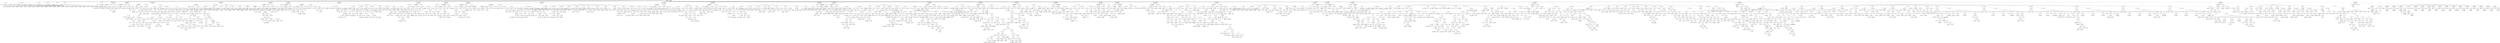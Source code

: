 digraph ast {
node [shape=none];
495175 [label=<<TABLE border='1' cellspacing='0' cellpadding='10' style='rounded' ><TR><TD border='0'>495175</TD><TD border='0'><B>Variable</B></TD></TR><HR/><TR><TD border='0' cellpadding='5'>(0, 4784)</TD><TD border='0' cellpadding='5'>wp_registered_sidebars</TD></TR></TABLE>>];
495174 [label=<<TABLE border='1' cellspacing='0' cellpadding='10' style='rounded' ><TR><TD border='0'>495174</TD><TD border='0'><B>Global</B></TD></TR><HR/><TR><TD border='0' cellpadding='5' colspan='2'>global</TD></TR></TABLE>>];
495183 [label=<<TABLE border='1' cellspacing='0' cellpadding='10' style='rounded' ><TR><TD border='0'>495183</TD><TD border='0'><B>Variable</B></TD></TR><HR/><TR><TD border='0' cellpadding='5'>(0, 4787)</TD><TD border='0' cellpadding='5'>wp_registered_widgets</TD></TR></TABLE>>];
495182 [label=<<TABLE border='1' cellspacing='0' cellpadding='10' style='rounded' ><TR><TD border='0'>495182</TD><TD border='0'><B>Array</B></TD></TR></TABLE>>];
495181 [label=<<TABLE border='1' cellspacing='0' cellpadding='10' style='rounded' ><TR><TD border='0'>495181</TD><TD border='0'><B>BinOP</B></TD></TR><HR/><TR><TD border='0' cellpadding='5' colspan='2'>=</TD></TR></TABLE>>];
495181 -> 495180 [weight=2];
495181 -> 495182 [weight=2];
495180 [label=<<TABLE border='1' cellspacing='0' cellpadding='10' style='rounded' ><TR><TD border='0'>495180</TD><TD border='0'><B>Variable</B></TD></TR><HR/><TR><TD border='0' cellpadding='5'>(0, 4784)</TD><TD border='0' cellpadding='5'>wp_registered_sidebars</TD></TR></TABLE>>];
495179 [label=<<TABLE border='1' cellspacing='0' cellpadding='10' style='rounded' ><TR><TD border='0'>495179</TD><TD border='0'><B>VariableStatement</B></TD></TR></TABLE>>];
495179 -> 495174 [weight=2];
495179 -> 495175 [weight=2];
495179 -> 495176 [weight=2];
495179 -> 495177 [weight=2];
495179 -> 495178 [weight=2];
495178 [label=<<TABLE border='1' cellspacing='0' cellpadding='10' style='rounded' ><TR><TD border='0'>495178</TD><TD border='0'><B>Variable</B></TD></TR><HR/><TR><TD border='0' cellpadding='5'>(0, 4778)</TD><TD border='0' cellpadding='5'>wp_registered_widget_updates</TD></TR></TABLE>>];
495177 [label=<<TABLE border='1' cellspacing='0' cellpadding='10' style='rounded' ><TR><TD border='0'>495177</TD><TD border='0'><B>Variable</B></TD></TR><HR/><TR><TD border='0' cellpadding='5'>(0, 4785)</TD><TD border='0' cellpadding='5'>wp_registered_widget_controls</TD></TR></TABLE>>];
495176 [label=<<TABLE border='1' cellspacing='0' cellpadding='10' style='rounded' ><TR><TD border='0'>495176</TD><TD border='0'><B>Variable</B></TD></TR><HR/><TR><TD border='0' cellpadding='5'>(0, 4787)</TD><TD border='0' cellpadding='5'>wp_registered_widgets</TD></TR></TABLE>>];
495191 [label=<<TABLE border='1' cellspacing='0' cellpadding='10' style='rounded' ><TR><TD border='0'>495191</TD><TD border='0'><B>Array</B></TD></TR></TABLE>>];
495190 [label=<<TABLE border='1' cellspacing='0' cellpadding='10' style='rounded' ><TR><TD border='0'>495190</TD><TD border='0'><B>BinOP</B></TD></TR><HR/><TR><TD border='0' cellpadding='5' colspan='2'>=</TD></TR></TABLE>>];
495190 -> 495189 [weight=2];
495190 -> 495191 [weight=2];
495189 [label=<<TABLE border='1' cellspacing='0' cellpadding='10' style='rounded' ><TR><TD border='0'>495189</TD><TD border='0'><B>Variable</B></TD></TR><HR/><TR><TD border='0' cellpadding='5'>(0, 4778)</TD><TD border='0' cellpadding='5'>wp_registered_widget_updates</TD></TR></TABLE>>];
495188 [label=<<TABLE border='1' cellspacing='0' cellpadding='10' style='rounded' ><TR><TD border='0'>495188</TD><TD border='0'><B>Array</B></TD></TR></TABLE>>];
495187 [label=<<TABLE border='1' cellspacing='0' cellpadding='10' style='rounded' ><TR><TD border='0'>495187</TD><TD border='0'><B>BinOP</B></TD></TR><HR/><TR><TD border='0' cellpadding='5' colspan='2'>=</TD></TR></TABLE>>];
495187 -> 495186 [weight=2];
495187 -> 495188 [weight=2];
495186 [label=<<TABLE border='1' cellspacing='0' cellpadding='10' style='rounded' ><TR><TD border='0'>495186</TD><TD border='0'><B>Variable</B></TD></TR><HR/><TR><TD border='0' cellpadding='5'>(0, 4785)</TD><TD border='0' cellpadding='5'>wp_registered_widget_controls</TD></TR></TABLE>>];
495185 [label=<<TABLE border='1' cellspacing='0' cellpadding='10' style='rounded' ><TR><TD border='0'>495185</TD><TD border='0'><B>Array</B></TD></TR></TABLE>>];
495184 [label=<<TABLE border='1' cellspacing='0' cellpadding='10' style='rounded' ><TR><TD border='0'>495184</TD><TD border='0'><B>BinOP</B></TD></TR><HR/><TR><TD border='0' cellpadding='5' colspan='2'>=</TD></TR></TABLE>>];
495184 -> 495183 [weight=2];
495184 -> 495185 [weight=2];
495199 [label=<<TABLE border='1' cellspacing='0' cellpadding='10' style='rounded' ><TR><TD border='0'>495199</TD><TD border='0'><B>StringLiteral</B></TD></TR><HR/><TR><TD border='0' cellpadding='5' colspan='2'>wp_widget_pages</TD></TR></TABLE>>];
495198 [label=<<TABLE border='1' cellspacing='0' cellpadding='10' style='rounded' ><TR><TD border='0'>495198</TD><TD border='0'><B>BinOP</B></TD></TR><HR/><TR><TD border='0' cellpadding='5' colspan='2'>=</TD></TR></TABLE>>];
495198 -> 495197 [weight=2];
495198 -> 495221 [weight=2];
495197 [label=<<TABLE border='1' cellspacing='0' cellpadding='10' style='rounded' ><TR><TD border='0'>495197</TD><TD border='0'><B>PostfixExpression</B></TD></TR></TABLE>>];
495197 -> 495195 [weight=2];
495197 -> 495196 [weight=2];
495196 [label=<<TABLE border='1' cellspacing='0' cellpadding='10' style='rounded' ><TR><TD border='0'>495196</TD><TD border='0'><B>StringLiteral</B></TD></TR><HR/><TR><TD border='0' cellpadding='5' colspan='2'>_wp_deprecated_widgets_callbacks</TD></TR></TABLE>>];
495195 [label=<<TABLE border='1' cellspacing='0' cellpadding='10' style='rounded' ><TR><TD border='0'>495195</TD><TD border='0'><B>Variable</B></TD></TR><HR/><TR><TD border='0' cellpadding='5'>(0, 480)</TD><TD border='0' cellpadding='5'>GLOBALS</TD></TR></TABLE>>];
495194 [label=<<TABLE border='1' cellspacing='0' cellpadding='10' style='rounded' ><TR><TD border='0'>495194</TD><TD border='0'><B>Array</B></TD></TR></TABLE>>];
495193 [label=<<TABLE border='1' cellspacing='0' cellpadding='10' style='rounded' ><TR><TD border='0'>495193</TD><TD border='0'><B>BinOP</B></TD></TR><HR/><TR><TD border='0' cellpadding='5' colspan='2'>=</TD></TR></TABLE>>];
495193 -> 495192 [weight=2];
495193 -> 495194 [weight=2];
495192 [label=<<TABLE border='1' cellspacing='0' cellpadding='10' style='rounded' ><TR><TD border='0'>495192</TD><TD border='0'><B>Variable</B></TD></TR><HR/><TR><TD border='0' cellpadding='5'>(0, 9433)</TD><TD border='0' cellpadding='5'>_wp_sidebars_widgets</TD></TR></TABLE>>];
495207 [label=<<TABLE border='1' cellspacing='0' cellpadding='10' style='rounded' ><TR><TD border='0'>495207</TD><TD border='0'><B>StringLiteral</B></TD></TR><HR/><TR><TD border='0' cellpadding='5' colspan='2'>wp_widget_meta_control</TD></TR></TABLE>>];
495206 [label=<<TABLE border='1' cellspacing='0' cellpadding='10' style='rounded' ><TR><TD border='0'>495206</TD><TD border='0'><B>StringLiteral</B></TD></TR><HR/><TR><TD border='0' cellpadding='5' colspan='2'>wp_widget_meta</TD></TR></TABLE>>];
495205 [label=<<TABLE border='1' cellspacing='0' cellpadding='10' style='rounded' ><TR><TD border='0'>495205</TD><TD border='0'><B>StringLiteral</B></TD></TR><HR/><TR><TD border='0' cellpadding='5' colspan='2'>wp_widget_links</TD></TR></TABLE>>];
495204 [label=<<TABLE border='1' cellspacing='0' cellpadding='10' style='rounded' ><TR><TD border='0'>495204</TD><TD border='0'><B>StringLiteral</B></TD></TR><HR/><TR><TD border='0' cellpadding='5' colspan='2'>wp_widget_archives_control</TD></TR></TABLE>>];
495203 [label=<<TABLE border='1' cellspacing='0' cellpadding='10' style='rounded' ><TR><TD border='0'>495203</TD><TD border='0'><B>StringLiteral</B></TD></TR><HR/><TR><TD border='0' cellpadding='5' colspan='2'>wp_widget_archives</TD></TR></TABLE>>];
495202 [label=<<TABLE border='1' cellspacing='0' cellpadding='10' style='rounded' ><TR><TD border='0'>495202</TD><TD border='0'><B>StringLiteral</B></TD></TR><HR/><TR><TD border='0' cellpadding='5' colspan='2'>wp_widget_calendar_control</TD></TR></TABLE>>];
495201 [label=<<TABLE border='1' cellspacing='0' cellpadding='10' style='rounded' ><TR><TD border='0'>495201</TD><TD border='0'><B>StringLiteral</B></TD></TR><HR/><TR><TD border='0' cellpadding='5' colspan='2'>wp_widget_calendar</TD></TR></TABLE>>];
495200 [label=<<TABLE border='1' cellspacing='0' cellpadding='10' style='rounded' ><TR><TD border='0'>495200</TD><TD border='0'><B>StringLiteral</B></TD></TR><HR/><TR><TD border='0' cellpadding='5' colspan='2'>wp_widget_pages_control</TD></TR></TABLE>>];
495215 [label=<<TABLE border='1' cellspacing='0' cellpadding='10' style='rounded' ><TR><TD border='0'>495215</TD><TD border='0'><B>StringLiteral</B></TD></TR><HR/><TR><TD border='0' cellpadding='5' colspan='2'>wp_widget_text</TD></TR></TABLE>>];
495214 [label=<<TABLE border='1' cellspacing='0' cellpadding='10' style='rounded' ><TR><TD border='0'>495214</TD><TD border='0'><B>StringLiteral</B></TD></TR><HR/><TR><TD border='0' cellpadding='5' colspan='2'>wp_widget_categories_control</TD></TR></TABLE>>];
495213 [label=<<TABLE border='1' cellspacing='0' cellpadding='10' style='rounded' ><TR><TD border='0'>495213</TD><TD border='0'><B>StringLiteral</B></TD></TR><HR/><TR><TD border='0' cellpadding='5' colspan='2'>wp_widget_categories</TD></TR></TABLE>>];
495212 [label=<<TABLE border='1' cellspacing='0' cellpadding='10' style='rounded' ><TR><TD border='0'>495212</TD><TD border='0'><B>StringLiteral</B></TD></TR><HR/><TR><TD border='0' cellpadding='5' colspan='2'>wp_widget_tag_cloud_control</TD></TR></TABLE>>];
495211 [label=<<TABLE border='1' cellspacing='0' cellpadding='10' style='rounded' ><TR><TD border='0'>495211</TD><TD border='0'><B>StringLiteral</B></TD></TR><HR/><TR><TD border='0' cellpadding='5' colspan='2'>wp_widget_tag_cloud</TD></TR></TABLE>>];
495210 [label=<<TABLE border='1' cellspacing='0' cellpadding='10' style='rounded' ><TR><TD border='0'>495210</TD><TD border='0'><B>StringLiteral</B></TD></TR><HR/><TR><TD border='0' cellpadding='5' colspan='2'>wp_widget_recent_entries_control</TD></TR></TABLE>>];
495209 [label=<<TABLE border='1' cellspacing='0' cellpadding='10' style='rounded' ><TR><TD border='0'>495209</TD><TD border='0'><B>StringLiteral</B></TD></TR><HR/><TR><TD border='0' cellpadding='5' colspan='2'>wp_widget_recent_entries</TD></TR></TABLE>>];
495208 [label=<<TABLE border='1' cellspacing='0' cellpadding='10' style='rounded' ><TR><TD border='0'>495208</TD><TD border='0'><B>StringLiteral</B></TD></TR><HR/><TR><TD border='0' cellpadding='5' colspan='2'>wp_widget_search</TD></TR></TABLE>>];
495223 [label=<<TABLE border='1' cellspacing='0' cellpadding='10' style='rounded' ><TR><TD border='0'>495223</TD><TD border='0'><B>ReturnValueFunction</B></TD></TR><HR/><TR><TD border='0' cellpadding='5' colspan='2'>register_widget</TD></TR></TABLE>>];
495223 -> 495222 [weight=2];
495222 [label=<<TABLE border='1' cellspacing='0' cellpadding='10' style='rounded' ><TR><TD border='0'>495222</TD><TD border='0'><B>Id</B></TD></TR><HR/><TR><TD border='0' cellpadding='5' colspan='2'>register_widget</TD></TR></TABLE>>];
495221 [label=<<TABLE border='1' cellspacing='0' cellpadding='10' style='rounded' ><TR><TD border='0'>495221</TD><TD border='0'><B>Array</B></TD></TR></TABLE>>];
495221 -> 495199 [weight=2];
495221 -> 495200 [weight=2];
495221 -> 495201 [weight=2];
495221 -> 495202 [weight=2];
495221 -> 495203 [weight=2];
495221 -> 495204 [weight=2];
495221 -> 495205 [weight=2];
495221 -> 495206 [weight=2];
495221 -> 495207 [weight=2];
495221 -> 495208 [weight=2];
495221 -> 495209 [weight=2];
495221 -> 495210 [weight=2];
495221 -> 495211 [weight=2];
495221 -> 495212 [weight=2];
495221 -> 495213 [weight=2];
495221 -> 495214 [weight=2];
495221 -> 495215 [weight=2];
495221 -> 495216 [weight=2];
495221 -> 495217 [weight=2];
495221 -> 495218 [weight=2];
495221 -> 495219 [weight=2];
495221 -> 495220 [weight=2];
495220 [label=<<TABLE border='1' cellspacing='0' cellpadding='10' style='rounded' ><TR><TD border='0'>495220</TD><TD border='0'><B>StringLiteral</B></TD></TR><HR/><TR><TD border='0' cellpadding='5' colspan='2'>wp_widget_recent_comments_control</TD></TR></TABLE>>];
495219 [label=<<TABLE border='1' cellspacing='0' cellpadding='10' style='rounded' ><TR><TD border='0'>495219</TD><TD border='0'><B>StringLiteral</B></TD></TR><HR/><TR><TD border='0' cellpadding='5' colspan='2'>wp_widget_recent_comments</TD></TR></TABLE>>];
495218 [label=<<TABLE border='1' cellspacing='0' cellpadding='10' style='rounded' ><TR><TD border='0'>495218</TD><TD border='0'><B>StringLiteral</B></TD></TR><HR/><TR><TD border='0' cellpadding='5' colspan='2'>wp_widget_rss_control</TD></TR></TABLE>>];
495217 [label=<<TABLE border='1' cellspacing='0' cellpadding='10' style='rounded' ><TR><TD border='0'>495217</TD><TD border='0'><B>StringLiteral</B></TD></TR><HR/><TR><TD border='0' cellpadding='5' colspan='2'>wp_widget_rss</TD></TR></TABLE>>];
495216 [label=<<TABLE border='1' cellspacing='0' cellpadding='10' style='rounded' ><TR><TD border='0'>495216</TD><TD border='0'><B>StringLiteral</B></TD></TR><HR/><TR><TD border='0' cellpadding='5' colspan='2'>wp_widget_text_control</TD></TR></TABLE>>];
495231 [label=<<TABLE border='1' cellspacing='0' cellpadding='10' style='rounded' ><TR><TD border='0'>495231</TD><TD border='0'><B>Id</B></TD></TR><HR/><TR><TD border='0' cellpadding='5' colspan='2'>register</TD></TR></TABLE>>];
495230 [label=<<TABLE border='1' cellspacing='0' cellpadding='10' style='rounded' ><TR><TD border='0'>495230</TD><TD border='0'><B>Variable</B></TD></TR><HR/><TR><TD border='0' cellpadding='5'>(1944, 9435)</TD><TD border='0' cellpadding='5'>wp_widget_factory</TD></TR></TABLE>>];
495229 [label=<<TABLE border='1' cellspacing='0' cellpadding='10' style='rounded' ><TR><TD border='0'>495229</TD><TD border='0'><B>VariableStatement</B></TD></TR></TABLE>>];
495229 -> 495227 [weight=2];
495229 -> 495228 [weight=2];
495228 [label=<<TABLE border='1' cellspacing='0' cellpadding='10' style='rounded' ><TR><TD border='0'>495228</TD><TD border='0'><B>Variable</B></TD></TR><HR/><TR><TD border='0' cellpadding='5'>(1944, 9435)</TD><TD border='0' cellpadding='5'>wp_widget_factory</TD></TR></TABLE>>];
495227 [label=<<TABLE border='1' cellspacing='0' cellpadding='10' style='rounded' ><TR><TD border='0'>495227</TD><TD border='0'><B>Global</B></TD></TR><HR/><TR><TD border='0' cellpadding='5' colspan='2'>global</TD></TR></TABLE>>];
495226 [label=<<TABLE border='1' cellspacing='0' cellpadding='10' style='rounded' ><TR><TD border='0'>495226</TD><TD border='0'><B>ParameterList</B></TD></TR></TABLE>>];
495226 -> 495225 [weight=2];
495225 [label=<<TABLE border='1' cellspacing='0' cellpadding='10' style='rounded' ><TR><TD border='0'>495225</TD><TD border='0'><B>ValueParameter</B></TD></TR></TABLE>>];
495225 -> 495224 [weight=2];
495224 [label=<<TABLE border='1' cellspacing='0' cellpadding='10' style='rounded' ><TR><TD border='0'>495224</TD><TD border='0'><B>Variable</B></TD></TR><HR/><TR><TD border='0' cellpadding='5'>(1944, 9434)</TD><TD border='0' cellpadding='5'>widget_class</TD></TR></TABLE>>];
495239 [label=<<TABLE border='1' cellspacing='0' cellpadding='10' style='rounded' ><TR><TD border='0'>495239</TD><TD border='0'><B>ReturnValueFunction</B></TD></TR><HR/><TR><TD border='0' cellpadding='5' colspan='2'>unregister_widget</TD></TR></TABLE>>];
495239 -> 495238 [weight=2];
495238 [label=<<TABLE border='1' cellspacing='0' cellpadding='10' style='rounded' ><TR><TD border='0'>495238</TD><TD border='0'><B>Id</B></TD></TR><HR/><TR><TD border='0' cellpadding='5' colspan='2'>unregister_widget</TD></TR></TABLE>>];
495237 [label=<<TABLE border='1' cellspacing='0' cellpadding='10' style='rounded' ><TR><TD border='0'>495237</TD><TD border='0'><B>FunctionStatement</B></TD></TR><HR/><TR><TD border='0' cellpadding='5'>Scope</TD><TD border='0' cellpadding='5'>1944</TD></TR><HR/><TR><TD border='0' cellpadding='5' colspan='2'>register_widget</TD></TR></TABLE>>];
495237 -> 495223 [weight=2];
495237 -> 495226 [weight=2];
495237 -> 495236 [weight=2];
495236 [label=<<TABLE border='1' cellspacing='0' cellpadding='10' style='rounded' ><TR><TD border='0'>495236</TD><TD border='0'><B>Block</B></TD></TR></TABLE>>];
495236 -> 495229 [weight=2];
495236 -> 495235 [weight=2];
495235 [label=<<TABLE border='1' cellspacing='0' cellpadding='10' style='rounded' ><TR><TD border='0'>495235</TD><TD border='0'><B>BinOP</B></TD></TR><HR/><TR><TD border='0' cellpadding='5' colspan='2'>-&gt;</TD></TR></TABLE>>];
495235 -> 495230 [weight=2];
495235 -> 495234 [weight=2];
495234 [label=<<TABLE border='1' cellspacing='0' cellpadding='10' style='rounded' ><TR><TD border='0'>495234</TD><TD border='0'><B>MethodCall</B></TD></TR><HR/><TR><TD border='0' cellpadding='5' colspan='2'>register</TD></TR></TABLE>>];
495234 -> 495231 [weight=2];
495234 -> 495233 [weight=2];
495233 [label=<<TABLE border='1' cellspacing='0' cellpadding='10' style='rounded' ><TR><TD border='0'>495233</TD><TD border='0'><B>ArgumentList</B></TD></TR></TABLE>>];
495233 -> 495232 [weight=2];
495232 [label=<<TABLE border='1' cellspacing='0' cellpadding='10' style='rounded' ><TR><TD border='0'>495232</TD><TD border='0'><B>Variable</B></TD></TR><HR/><TR><TD border='0' cellpadding='5'>(1944, 9434)</TD><TD border='0' cellpadding='5'>widget_class</TD></TR></TABLE>>];
495247 [label=<<TABLE border='1' cellspacing='0' cellpadding='10' style='rounded' ><TR><TD border='0'>495247</TD><TD border='0'><B>Id</B></TD></TR><HR/><TR><TD border='0' cellpadding='5' colspan='2'>unregister</TD></TR></TABLE>>];
495246 [label=<<TABLE border='1' cellspacing='0' cellpadding='10' style='rounded' ><TR><TD border='0'>495246</TD><TD border='0'><B>Variable</B></TD></TR><HR/><TR><TD border='0' cellpadding='5'>(1945, 9437)</TD><TD border='0' cellpadding='5'>wp_widget_factory</TD></TR></TABLE>>];
495245 [label=<<TABLE border='1' cellspacing='0' cellpadding='10' style='rounded' ><TR><TD border='0'>495245</TD><TD border='0'><B>VariableStatement</B></TD></TR></TABLE>>];
495245 -> 495243 [weight=2];
495245 -> 495244 [weight=2];
495244 [label=<<TABLE border='1' cellspacing='0' cellpadding='10' style='rounded' ><TR><TD border='0'>495244</TD><TD border='0'><B>Variable</B></TD></TR><HR/><TR><TD border='0' cellpadding='5'>(1945, 9437)</TD><TD border='0' cellpadding='5'>wp_widget_factory</TD></TR></TABLE>>];
495243 [label=<<TABLE border='1' cellspacing='0' cellpadding='10' style='rounded' ><TR><TD border='0'>495243</TD><TD border='0'><B>Global</B></TD></TR><HR/><TR><TD border='0' cellpadding='5' colspan='2'>global</TD></TR></TABLE>>];
495242 [label=<<TABLE border='1' cellspacing='0' cellpadding='10' style='rounded' ><TR><TD border='0'>495242</TD><TD border='0'><B>ParameterList</B></TD></TR></TABLE>>];
495242 -> 495241 [weight=2];
495241 [label=<<TABLE border='1' cellspacing='0' cellpadding='10' style='rounded' ><TR><TD border='0'>495241</TD><TD border='0'><B>ValueParameter</B></TD></TR></TABLE>>];
495241 -> 495240 [weight=2];
495240 [label=<<TABLE border='1' cellspacing='0' cellpadding='10' style='rounded' ><TR><TD border='0'>495240</TD><TD border='0'><B>Variable</B></TD></TR><HR/><TR><TD border='0' cellpadding='5'>(1945, 9436)</TD><TD border='0' cellpadding='5'>widget_class</TD></TR></TABLE>>];
495255 [label=<<TABLE border='1' cellspacing='0' cellpadding='10' style='rounded' ><TR><TD border='0'>495255</TD><TD border='0'><B>ReturnValueFunction</B></TD></TR><HR/><TR><TD border='0' cellpadding='5' colspan='2'>register_sidebars</TD></TR></TABLE>>];
495255 -> 495254 [weight=2];
495254 [label=<<TABLE border='1' cellspacing='0' cellpadding='10' style='rounded' ><TR><TD border='0'>495254</TD><TD border='0'><B>Id</B></TD></TR><HR/><TR><TD border='0' cellpadding='5' colspan='2'>register_sidebars</TD></TR></TABLE>>];
495253 [label=<<TABLE border='1' cellspacing='0' cellpadding='10' style='rounded' ><TR><TD border='0'>495253</TD><TD border='0'><B>FunctionStatement</B></TD></TR><HR/><TR><TD border='0' cellpadding='5'>Scope</TD><TD border='0' cellpadding='5'>1945</TD></TR><HR/><TR><TD border='0' cellpadding='5' colspan='2'>unregister_widget</TD></TR></TABLE>>];
495253 -> 495239 [weight=2];
495253 -> 495242 [weight=2];
495253 -> 495252 [weight=2];
495252 [label=<<TABLE border='1' cellspacing='0' cellpadding='10' style='rounded' ><TR><TD border='0'>495252</TD><TD border='0'><B>Block</B></TD></TR></TABLE>>];
495252 -> 495245 [weight=2];
495252 -> 495251 [weight=2];
495251 [label=<<TABLE border='1' cellspacing='0' cellpadding='10' style='rounded' ><TR><TD border='0'>495251</TD><TD border='0'><B>BinOP</B></TD></TR><HR/><TR><TD border='0' cellpadding='5' colspan='2'>-&gt;</TD></TR></TABLE>>];
495251 -> 495246 [weight=2];
495251 -> 495250 [weight=2];
495250 [label=<<TABLE border='1' cellspacing='0' cellpadding='10' style='rounded' ><TR><TD border='0'>495250</TD><TD border='0'><B>MethodCall</B></TD></TR><HR/><TR><TD border='0' cellpadding='5' colspan='2'>unregister</TD></TR></TABLE>>];
495250 -> 495247 [weight=2];
495250 -> 495249 [weight=2];
495249 [label=<<TABLE border='1' cellspacing='0' cellpadding='10' style='rounded' ><TR><TD border='0'>495249</TD><TD border='0'><B>ArgumentList</B></TD></TR></TABLE>>];
495249 -> 495248 [weight=2];
495248 [label=<<TABLE border='1' cellspacing='0' cellpadding='10' style='rounded' ><TR><TD border='0'>495248</TD><TD border='0'><B>Variable</B></TD></TR><HR/><TR><TD border='0' cellpadding='5'>(1945, 9436)</TD><TD border='0' cellpadding='5'>widget_class</TD></TR></TABLE>>];
495263 [label=<<TABLE border='1' cellspacing='0' cellpadding='10' style='rounded' ><TR><TD border='0'>495263</TD><TD border='0'><B>Global</B></TD></TR><HR/><TR><TD border='0' cellpadding='5' colspan='2'>global</TD></TR></TABLE>>];
495262 [label=<<TABLE border='1' cellspacing='0' cellpadding='10' style='rounded' ><TR><TD border='0'>495262</TD><TD border='0'><B>ParameterList</B></TD></TR></TABLE>>];
495262 -> 495258 [weight=2];
495262 -> 495261 [weight=2];
495261 [label=<<TABLE border='1' cellspacing='0' cellpadding='10' style='rounded' ><TR><TD border='0'>495261</TD><TD border='0'><B>OptValueParameter</B></TD></TR></TABLE>>];
495261 -> 495259 [weight=2];
495261 -> 495260 [weight=2];
495260 [label=<<TABLE border='1' cellspacing='0' cellpadding='10' style='rounded' ><TR><TD border='0'>495260</TD><TD border='0'><B>Array</B></TD></TR></TABLE>>];
495259 [label=<<TABLE border='1' cellspacing='0' cellpadding='10' style='rounded' ><TR><TD border='0'>495259</TD><TD border='0'><B>Variable</B></TD></TR><HR/><TR><TD border='0' cellpadding='5'>(0, 2197)</TD><TD border='0' cellpadding='5'>args</TD></TR></TABLE>>];
495258 [label=<<TABLE border='1' cellspacing='0' cellpadding='10' style='rounded' ><TR><TD border='0'>495258</TD><TD border='0'><B>OptValueParameter</B></TD></TR></TABLE>>];
495258 -> 495256 [weight=2];
495258 -> 495257 [weight=2];
495257 [label=<<TABLE border='1' cellspacing='0' cellpadding='10' style='rounded' ><TR><TD border='0'>495257</TD><TD border='0'><B>IntegerLiteral</B></TD></TR><HR/><TR><TD border='0' cellpadding='5' colspan='2'>1</TD></TR></TABLE>>];
495256 [label=<<TABLE border='1' cellspacing='0' cellpadding='10' style='rounded' ><TR><TD border='0'>495256</TD><TD border='0'><B>Variable</B></TD></TR><HR/><TR><TD border='0' cellpadding='5'>(0, 4774)</TD><TD border='0' cellpadding='5'>number</TD></TR></TABLE>>];
495271 [label=<<TABLE border='1' cellspacing='0' cellpadding='10' style='rounded' ><TR><TD border='0'>495271</TD><TD border='0'><B>Id</B></TD></TR><HR/><TR><TD border='0' cellpadding='5' colspan='2'>is_string</TD></TR></TABLE>>];
495270 [label=<<TABLE border='1' cellspacing='0' cellpadding='10' style='rounded' ><TR><TD border='0'>495270</TD><TD border='0'><B>CastExpression</B></TD></TR></TABLE>>];
495270 -> 495268 [weight=2];
495270 -> 495269 [weight=2];
495269 [label=<<TABLE border='1' cellspacing='0' cellpadding='10' style='rounded' ><TR><TD border='0'>495269</TD><TD border='0'><B>Variable</B></TD></TR><HR/><TR><TD border='0' cellpadding='5'>(0, 4774)</TD><TD border='0' cellpadding='5'>number</TD></TR></TABLE>>];
495268 [label=<<TABLE border='1' cellspacing='0' cellpadding='10' style='rounded' ><TR><TD border='0'>495268</TD><TD border='0'><B>Int</B></TD></TR><HR/><TR><TD border='0' cellpadding='5' colspan='2'>int</TD></TR></TABLE>>];
495267 [label=<<TABLE border='1' cellspacing='0' cellpadding='10' style='rounded' ><TR><TD border='0'>495267</TD><TD border='0'><B>BinOP</B></TD></TR><HR/><TR><TD border='0' cellpadding='5' colspan='2'>=</TD></TR></TABLE>>];
495267 -> 495266 [weight=2];
495267 -> 495270 [weight=2];
495266 [label=<<TABLE border='1' cellspacing='0' cellpadding='10' style='rounded' ><TR><TD border='0'>495266</TD><TD border='0'><B>Variable</B></TD></TR><HR/><TR><TD border='0' cellpadding='5'>(0, 4774)</TD><TD border='0' cellpadding='5'>number</TD></TR></TABLE>>];
495265 [label=<<TABLE border='1' cellspacing='0' cellpadding='10' style='rounded' ><TR><TD border='0'>495265</TD><TD border='0'><B>VariableStatement</B></TD></TR></TABLE>>];
495265 -> 495263 [weight=2];
495265 -> 495264 [weight=2];
495264 [label=<<TABLE border='1' cellspacing='0' cellpadding='10' style='rounded' ><TR><TD border='0'>495264</TD><TD border='0'><B>Variable</B></TD></TR><HR/><TR><TD border='0' cellpadding='5'>(0, 4784)</TD><TD border='0' cellpadding='5'>wp_registered_sidebars</TD></TR></TABLE>>];
495279 [label=<<TABLE border='1' cellspacing='0' cellpadding='10' style='rounded' ><TR><TD border='0'>495279</TD><TD border='0'><B>ArgumentList</B></TD></TR></TABLE>>];
495279 -> 495277 [weight=2];
495279 -> 495278 [weight=2];
495278 [label=<<TABLE border='1' cellspacing='0' cellpadding='10' style='rounded' ><TR><TD border='0'>495278</TD><TD border='0'><B>Variable</B></TD></TR><HR/><TR><TD border='0' cellpadding='5'>(0, 2197)</TD><TD border='0' cellpadding='5'>args</TD></TR></TABLE>>];
495277 [label=<<TABLE border='1' cellspacing='0' cellpadding='10' style='rounded' ><TR><TD border='0'>495277</TD><TD border='0'><B>Variable</B></TD></TR><HR/><TR><TD border='0' cellpadding='5'>(0, 2197)</TD><TD border='0' cellpadding='5'>args</TD></TR></TABLE>>];
495276 [label=<<TABLE border='1' cellspacing='0' cellpadding='10' style='rounded' ><TR><TD border='0'>495276</TD><TD border='0'><B>Id</B></TD></TR><HR/><TR><TD border='0' cellpadding='5' colspan='2'>parse_str</TD></TR></TABLE>>];
495275 [label=<<TABLE border='1' cellspacing='0' cellpadding='10' style='rounded' ><TR><TD border='0'>495275</TD><TD border='0'><B>Condition</B></TD></TR></TABLE>>];
495275 -> 495274 [weight=2];
495274 [label=<<TABLE border='1' cellspacing='0' cellpadding='10' style='rounded' ><TR><TD border='0'>495274</TD><TD border='0'><B>FunctionCall</B></TD></TR><HR/><TR><TD border='0' cellpadding='5' colspan='2'>is_string</TD></TR></TABLE>>];
495274 -> 495271 [weight=2];
495274 -> 495273 [weight=2];
495273 [label=<<TABLE border='1' cellspacing='0' cellpadding='10' style='rounded' ><TR><TD border='0'>495273</TD><TD border='0'><B>ArgumentList</B></TD></TR></TABLE>>];
495273 -> 495272 [weight=2];
495272 [label=<<TABLE border='1' cellspacing='0' cellpadding='10' style='rounded' ><TR><TD border='0'>495272</TD><TD border='0'><B>Variable</B></TD></TR><HR/><TR><TD border='0' cellpadding='5'>(0, 2197)</TD><TD border='0' cellpadding='5'>args</TD></TR></TABLE>>];
495287 [label=<<TABLE border='1' cellspacing='0' cellpadding='10' style='rounded' ><TR><TD border='0'>495287</TD><TD border='0'><B>Init</B></TD></TR></TABLE>>];
495287 -> 495284 [weight=2];
495285 [label=<<TABLE border='1' cellspacing='0' cellpadding='10' style='rounded' ><TR><TD border='0'>495285</TD><TD border='0'><B>IntegerLiteral</B></TD></TR><HR/><TR><TD border='0' cellpadding='5' colspan='2'>1</TD></TR></TABLE>>];
495284 [label=<<TABLE border='1' cellspacing='0' cellpadding='10' style='rounded' ><TR><TD border='0'>495284</TD><TD border='0'><B>BinOP</B></TD></TR><HR/><TR><TD border='0' cellpadding='5' colspan='2'>=</TD></TR></TABLE>>];
495284 -> 495283 [weight=2];
495284 -> 495285 [weight=2];
495283 [label=<<TABLE border='1' cellspacing='0' cellpadding='10' style='rounded' ><TR><TD border='0'>495283</TD><TD border='0'><B>Variable</B></TD></TR><HR/><TR><TD border='0' cellpadding='5'>(0, 250)</TD><TD border='0' cellpadding='5'>i</TD></TR></TABLE>>];
495282 [label=<<TABLE border='1' cellspacing='0' cellpadding='10' style='rounded' ><TR><TD border='0'>495282</TD><TD border='0'><B>StatementBody</B></TD></TR></TABLE>>];
495282 -> 495280 [weight=2];
495281 [label=<<TABLE border='1' cellspacing='0' cellpadding='10' style='rounded' ><TR><TD border='0'>495281</TD><TD border='0'><B>IfThenStatement</B></TD></TR></TABLE>>];
495281 -> 495275 [weight=2];
495281 -> 495282 [weight=2];
495280 [label=<<TABLE border='1' cellspacing='0' cellpadding='10' style='rounded' ><TR><TD border='0'>495280</TD><TD border='0'><B>FunctionCall</B></TD></TR><HR/><TR><TD border='0' cellpadding='5' colspan='2'>parse_str</TD></TR></TABLE>>];
495280 -> 495276 [weight=2];
495280 -> 495279 [weight=2];
495295 [label=<<TABLE border='1' cellspacing='0' cellpadding='10' style='rounded' ><TR><TD border='0'>495295</TD><TD border='0'><B>Increment</B></TD></TR></TABLE>>];
495295 -> 495293 [weight=2];
495293 [label=<<TABLE border='1' cellspacing='0' cellpadding='10' style='rounded' ><TR><TD border='0'>495293</TD><TD border='0'><B>PostIncrement</B></TD></TR><HR/><TR><TD border='0' cellpadding='5' colspan='2'>++</TD></TR></TABLE>>];
495293 -> 495292 [weight=2];
495292 [label=<<TABLE border='1' cellspacing='0' cellpadding='10' style='rounded' ><TR><TD border='0'>495292</TD><TD border='0'><B>Variable</B></TD></TR><HR/><TR><TD border='0' cellpadding='5'>(0, 250)</TD><TD border='0' cellpadding='5'>i</TD></TR></TABLE>>];
495291 [label=<<TABLE border='1' cellspacing='0' cellpadding='10' style='rounded' ><TR><TD border='0'>495291</TD><TD border='0'><B>Condition</B></TD></TR></TABLE>>];
495291 -> 495289 [weight=2];
495290 [label=<<TABLE border='1' cellspacing='0' cellpadding='10' style='rounded' ><TR><TD border='0'>495290</TD><TD border='0'><B>Variable</B></TD></TR><HR/><TR><TD border='0' cellpadding='5'>(0, 4774)</TD><TD border='0' cellpadding='5'>number</TD></TR></TABLE>>];
495289 [label=<<TABLE border='1' cellspacing='0' cellpadding='10' style='rounded' ><TR><TD border='0'>495289</TD><TD border='0'><B>RelOP</B></TD></TR><HR/><TR><TD border='0' cellpadding='5' colspan='2'>&lt;=</TD></TR></TABLE>>];
495289 -> 495288 [weight=2];
495289 -> 495290 [weight=2];
495288 [label=<<TABLE border='1' cellspacing='0' cellpadding='10' style='rounded' ><TR><TD border='0'>495288</TD><TD border='0'><B>Variable</B></TD></TR><HR/><TR><TD border='0' cellpadding='5'>(0, 250)</TD><TD border='0' cellpadding='5'>i</TD></TR></TABLE>>];
495303 [label=<<TABLE border='1' cellspacing='0' cellpadding='10' style='rounded' ><TR><TD border='0'>495303</TD><TD border='0'><B>Condition</B></TD></TR></TABLE>>];
495303 -> 495301 [weight=2];
495302 [label=<<TABLE border='1' cellspacing='0' cellpadding='10' style='rounded' ><TR><TD border='0'>495302</TD><TD border='0'><B>IntegerLiteral</B></TD></TR><HR/><TR><TD border='0' cellpadding='5' colspan='2'>1</TD></TR></TABLE>>];
495301 [label=<<TABLE border='1' cellspacing='0' cellpadding='10' style='rounded' ><TR><TD border='0'>495301</TD><TD border='0'><B>RelOP</B></TD></TR><HR/><TR><TD border='0' cellpadding='5' colspan='2'>&gt;</TD></TR></TABLE>>];
495301 -> 495300 [weight=2];
495301 -> 495302 [weight=2];
495300 [label=<<TABLE border='1' cellspacing='0' cellpadding='10' style='rounded' ><TR><TD border='0'>495300</TD><TD border='0'><B>Variable</B></TD></TR><HR/><TR><TD border='0' cellpadding='5'>(0, 4774)</TD><TD border='0' cellpadding='5'>number</TD></TR></TABLE>>];
495299 [label=<<TABLE border='1' cellspacing='0' cellpadding='10' style='rounded' ><TR><TD border='0'>495299</TD><TD border='0'><B>Variable</B></TD></TR><HR/><TR><TD border='0' cellpadding='5'>(0, 2197)</TD><TD border='0' cellpadding='5'>args</TD></TR></TABLE>>];
495298 [label=<<TABLE border='1' cellspacing='0' cellpadding='10' style='rounded' ><TR><TD border='0'>495298</TD><TD border='0'><B>BinOP</B></TD></TR><HR/><TR><TD border='0' cellpadding='5' colspan='2'>=</TD></TR></TABLE>>];
495298 -> 495297 [weight=2];
495298 -> 495299 [weight=2];
495297 [label=<<TABLE border='1' cellspacing='0' cellpadding='10' style='rounded' ><TR><TD border='0'>495297</TD><TD border='0'><B>Variable</B></TD></TR><HR/><TR><TD border='0' cellpadding='5'>(1946, 9438)</TD><TD border='0' cellpadding='5'>_args</TD></TR></TABLE>>];
495311 [label=<<TABLE border='1' cellspacing='0' cellpadding='10' style='rounded' ><TR><TD border='0'>495311</TD><TD border='0'><B>PostfixExpression</B></TD></TR></TABLE>>];
495311 -> 495309 [weight=2];
495311 -> 495310 [weight=2];
495310 [label=<<TABLE border='1' cellspacing='0' cellpadding='10' style='rounded' ><TR><TD border='0'>495310</TD><TD border='0'><B>StringLiteral</B></TD></TR><HR/><TR><TD border='0' cellpadding='5' colspan='2'>name</TD></TR></TABLE>>];
495309 [label=<<TABLE border='1' cellspacing='0' cellpadding='10' style='rounded' ><TR><TD border='0'>495309</TD><TD border='0'><B>Variable</B></TD></TR><HR/><TR><TD border='0' cellpadding='5'>(0, 2197)</TD><TD border='0' cellpadding='5'>args</TD></TR></TABLE>>];
495308 [label=<<TABLE border='1' cellspacing='0' cellpadding='10' style='rounded' ><TR><TD border='0'>495308</TD><TD border='0'><B>Id</B></TD></TR><HR/><TR><TD border='0' cellpadding='5' colspan='2'>isset</TD></TR></TABLE>>];
495307 [label=<<TABLE border='1' cellspacing='0' cellpadding='10' style='rounded' ><TR><TD border='0'>495307</TD><TD border='0'><B>BinOP</B></TD></TR><HR/><TR><TD border='0' cellpadding='5' colspan='2'>=</TD></TR></TABLE>>];
495307 -> 495306 [weight=2];
495307 -> 495332 [weight=2];
495306 [label=<<TABLE border='1' cellspacing='0' cellpadding='10' style='rounded' ><TR><TD border='0'>495306</TD><TD border='0'><B>PostfixExpression</B></TD></TR></TABLE>>];
495306 -> 495304 [weight=2];
495306 -> 495305 [weight=2];
495305 [label=<<TABLE border='1' cellspacing='0' cellpadding='10' style='rounded' ><TR><TD border='0'>495305</TD><TD border='0'><B>StringLiteral</B></TD></TR><HR/><TR><TD border='0' cellpadding='5' colspan='2'>name</TD></TR></TABLE>>];
495304 [label=<<TABLE border='1' cellspacing='0' cellpadding='10' style='rounded' ><TR><TD border='0'>495304</TD><TD border='0'><B>Variable</B></TD></TR><HR/><TR><TD border='0' cellpadding='5'>(1946, 9438)</TD><TD border='0' cellpadding='5'>_args</TD></TR></TABLE>>];
495319 [label=<<TABLE border='1' cellspacing='0' cellpadding='10' style='rounded' ><TR><TD border='0'>495319</TD><TD border='0'><B>Variable</B></TD></TR><HR/><TR><TD border='0' cellpadding='5'>(0, 250)</TD><TD border='0' cellpadding='5'>i</TD></TR></TABLE>>];
495318 [label=<<TABLE border='1' cellspacing='0' cellpadding='10' style='rounded' ><TR><TD border='0'>495318</TD><TD border='0'><B>PostfixExpression</B></TD></TR></TABLE>>];
495318 -> 495316 [weight=2];
495318 -> 495317 [weight=2];
495317 [label=<<TABLE border='1' cellspacing='0' cellpadding='10' style='rounded' ><TR><TD border='0'>495317</TD><TD border='0'><B>StringLiteral</B></TD></TR><HR/><TR><TD border='0' cellpadding='5' colspan='2'>name</TD></TR></TABLE>>];
495316 [label=<<TABLE border='1' cellspacing='0' cellpadding='10' style='rounded' ><TR><TD border='0'>495316</TD><TD border='0'><B>Variable</B></TD></TR><HR/><TR><TD border='0' cellpadding='5'>(0, 2197)</TD><TD border='0' cellpadding='5'>args</TD></TR></TABLE>>];
495315 [label=<<TABLE border='1' cellspacing='0' cellpadding='10' style='rounded' ><TR><TD border='0'>495315</TD><TD border='0'><B>Id</B></TD></TR><HR/><TR><TD border='0' cellpadding='5' colspan='2'>sprintf</TD></TR></TABLE>>];
495314 [label=<<TABLE border='1' cellspacing='0' cellpadding='10' style='rounded' ><TR><TD border='0'>495314</TD><TD border='0'><B>Condition</B></TD></TR></TABLE>>];
495314 -> 495313 [weight=2];
495313 [label=<<TABLE border='1' cellspacing='0' cellpadding='10' style='rounded' ><TR><TD border='0'>495313</TD><TD border='0'><B>FunctionCall</B></TD></TR><HR/><TR><TD border='0' cellpadding='5' colspan='2'>isset</TD></TR></TABLE>>];
495313 -> 495308 [weight=2];
495313 -> 495312 [weight=2];
495312 [label=<<TABLE border='1' cellspacing='0' cellpadding='10' style='rounded' ><TR><TD border='0'>495312</TD><TD border='0'><B>ArgumentList</B></TD></TR></TABLE>>];
495312 -> 495311 [weight=2];
495327 [label=<<TABLE border='1' cellspacing='0' cellpadding='10' style='rounded' ><TR><TD border='0'>495327</TD><TD border='0'><B>FunctionCall</B></TD></TR><HR/><TR><TD border='0' cellpadding='5' colspan='2'>__</TD></TR></TABLE>>];
495327 -> 495324 [weight=2];
495327 -> 495326 [weight=2];
495326 [label=<<TABLE border='1' cellspacing='0' cellpadding='10' style='rounded' ><TR><TD border='0'>495326</TD><TD border='0'><B>ArgumentList</B></TD></TR></TABLE>>];
495326 -> 495325 [weight=2];
495325 [label=<<TABLE border='1' cellspacing='0' cellpadding='10' style='rounded' ><TR><TD border='0'>495325</TD><TD border='0'><B>StringLiteral</B></TD></TR><HR/><TR><TD border='0' cellpadding='5' colspan='2'>Sidebar %d</TD></TR></TABLE>>];
495324 [label=<<TABLE border='1' cellspacing='0' cellpadding='10' style='rounded' ><TR><TD border='0'>495324</TD><TD border='0'><B>Id</B></TD></TR><HR/><TR><TD border='0' cellpadding='5' colspan='2'>__</TD></TR></TABLE>>];
495323 [label=<<TABLE border='1' cellspacing='0' cellpadding='10' style='rounded' ><TR><TD border='0'>495323</TD><TD border='0'><B>Id</B></TD></TR><HR/><TR><TD border='0' cellpadding='5' colspan='2'>sprintf</TD></TR></TABLE>>];
495322 [label=<<TABLE border='1' cellspacing='0' cellpadding='10' style='rounded' ><TR><TD border='0'>495322</TD><TD border='0'><B>ConditionalTrue</B></TD></TR></TABLE>>];
495322 -> 495321 [weight=2];
495321 [label=<<TABLE border='1' cellspacing='0' cellpadding='10' style='rounded' ><TR><TD border='0'>495321</TD><TD border='0'><B>FunctionCall</B></TD></TR><HR/><TR><TD border='0' cellpadding='5' colspan='2'>sprintf</TD></TR></TABLE>>];
495321 -> 495315 [weight=2];
495321 -> 495320 [weight=2];
495320 [label=<<TABLE border='1' cellspacing='0' cellpadding='10' style='rounded' ><TR><TD border='0'>495320</TD><TD border='0'><B>ArgumentList</B></TD></TR></TABLE>>];
495320 -> 495318 [weight=2];
495320 -> 495319 [weight=2];
495335 [label=<<TABLE border='1' cellspacing='0' cellpadding='10' style='rounded' ><TR><TD border='0'>495335</TD><TD border='0'><B>Variable</B></TD></TR><HR/><TR><TD border='0' cellpadding='5'>(1946, 9438)</TD><TD border='0' cellpadding='5'>_args</TD></TR></TABLE>>];
495334 [label=<<TABLE border='1' cellspacing='0' cellpadding='10' style='rounded' ><TR><TD border='0'>495334</TD><TD border='0'><B>StatementBody</B></TD></TR></TABLE>>];
495334 -> 495307 [weight=2];
495333 [label=<<TABLE border='1' cellspacing='0' cellpadding='10' style='rounded' ><TR><TD border='0'>495333</TD><TD border='0'><B>IfThenElseStatement</B></TD></TR></TABLE>>];
495333 -> 495303 [weight=2];
495333 -> 495334 [weight=2];
495333 -> 495357 [weight=2];
495332 [label=<<TABLE border='1' cellspacing='0' cellpadding='10' style='rounded' ><TR><TD border='0'>495332</TD><TD border='0'><B>ConditionalExpression</B></TD></TR></TABLE>>];
495332 -> 495314 [weight=2];
495332 -> 495322 [weight=2];
495332 -> 495331 [weight=2];
495331 [label=<<TABLE border='1' cellspacing='0' cellpadding='10' style='rounded' ><TR><TD border='0'>495331</TD><TD border='0'><B>ConditionalFalse</B></TD></TR></TABLE>>];
495331 -> 495330 [weight=2];
495330 [label=<<TABLE border='1' cellspacing='0' cellpadding='10' style='rounded' ><TR><TD border='0'>495330</TD><TD border='0'><B>FunctionCall</B></TD></TR><HR/><TR><TD border='0' cellpadding='5' colspan='2'>sprintf</TD></TR></TABLE>>];
495330 -> 495323 [weight=2];
495330 -> 495329 [weight=2];
495329 [label=<<TABLE border='1' cellspacing='0' cellpadding='10' style='rounded' ><TR><TD border='0'>495329</TD><TD border='0'><B>ArgumentList</B></TD></TR></TABLE>>];
495329 -> 495327 [weight=2];
495329 -> 495328 [weight=2];
495328 [label=<<TABLE border='1' cellspacing='0' cellpadding='10' style='rounded' ><TR><TD border='0'>495328</TD><TD border='0'><B>Variable</B></TD></TR><HR/><TR><TD border='0' cellpadding='5'>(0, 250)</TD><TD border='0' cellpadding='5'>i</TD></TR></TABLE>>];
495343 [label=<<TABLE border='1' cellspacing='0' cellpadding='10' style='rounded' ><TR><TD border='0'>495343</TD><TD border='0'><B>ArgumentList</B></TD></TR></TABLE>>];
495343 -> 495342 [weight=2];
495342 [label=<<TABLE border='1' cellspacing='0' cellpadding='10' style='rounded' ><TR><TD border='0'>495342</TD><TD border='0'><B>PostfixExpression</B></TD></TR></TABLE>>];
495342 -> 495340 [weight=2];
495342 -> 495341 [weight=2];
495341 [label=<<TABLE border='1' cellspacing='0' cellpadding='10' style='rounded' ><TR><TD border='0'>495341</TD><TD border='0'><B>StringLiteral</B></TD></TR><HR/><TR><TD border='0' cellpadding='5' colspan='2'>name</TD></TR></TABLE>>];
495340 [label=<<TABLE border='1' cellspacing='0' cellpadding='10' style='rounded' ><TR><TD border='0'>495340</TD><TD border='0'><B>Variable</B></TD></TR><HR/><TR><TD border='0' cellpadding='5'>(0, 2197)</TD><TD border='0' cellpadding='5'>args</TD></TR></TABLE>>];
495339 [label=<<TABLE border='1' cellspacing='0' cellpadding='10' style='rounded' ><TR><TD border='0'>495339</TD><TD border='0'><B>Id</B></TD></TR><HR/><TR><TD border='0' cellpadding='5' colspan='2'>isset</TD></TR></TABLE>>];
495338 [label=<<TABLE border='1' cellspacing='0' cellpadding='10' style='rounded' ><TR><TD border='0'>495338</TD><TD border='0'><B>BinOP</B></TD></TR><HR/><TR><TD border='0' cellpadding='5' colspan='2'>=</TD></TR></TABLE>>];
495338 -> 495337 [weight=2];
495338 -> 495355 [weight=2];
495337 [label=<<TABLE border='1' cellspacing='0' cellpadding='10' style='rounded' ><TR><TD border='0'>495337</TD><TD border='0'><B>PostfixExpression</B></TD></TR></TABLE>>];
495337 -> 495335 [weight=2];
495337 -> 495336 [weight=2];
495336 [label=<<TABLE border='1' cellspacing='0' cellpadding='10' style='rounded' ><TR><TD border='0'>495336</TD><TD border='0'><B>StringLiteral</B></TD></TR><HR/><TR><TD border='0' cellpadding='5' colspan='2'>name</TD></TR></TABLE>>];
495351 [label=<<TABLE border='1' cellspacing='0' cellpadding='10' style='rounded' ><TR><TD border='0'>495351</TD><TD border='0'><B>StringLiteral</B></TD></TR><HR/><TR><TD border='0' cellpadding='5' colspan='2'>Sidebar</TD></TR></TABLE>>];
495350 [label=<<TABLE border='1' cellspacing='0' cellpadding='10' style='rounded' ><TR><TD border='0'>495350</TD><TD border='0'><B>Id</B></TD></TR><HR/><TR><TD border='0' cellpadding='5' colspan='2'>__</TD></TR></TABLE>>];
495349 [label=<<TABLE border='1' cellspacing='0' cellpadding='10' style='rounded' ><TR><TD border='0'>495349</TD><TD border='0'><B>ConditionalTrue</B></TD></TR></TABLE>>];
495349 -> 495348 [weight=2];
495348 [label=<<TABLE border='1' cellspacing='0' cellpadding='10' style='rounded' ><TR><TD border='0'>495348</TD><TD border='0'><B>PostfixExpression</B></TD></TR></TABLE>>];
495348 -> 495346 [weight=2];
495348 -> 495347 [weight=2];
495347 [label=<<TABLE border='1' cellspacing='0' cellpadding='10' style='rounded' ><TR><TD border='0'>495347</TD><TD border='0'><B>StringLiteral</B></TD></TR><HR/><TR><TD border='0' cellpadding='5' colspan='2'>name</TD></TR></TABLE>>];
495346 [label=<<TABLE border='1' cellspacing='0' cellpadding='10' style='rounded' ><TR><TD border='0'>495346</TD><TD border='0'><B>Variable</B></TD></TR><HR/><TR><TD border='0' cellpadding='5'>(0, 2197)</TD><TD border='0' cellpadding='5'>args</TD></TR></TABLE>>];
495345 [label=<<TABLE border='1' cellspacing='0' cellpadding='10' style='rounded' ><TR><TD border='0'>495345</TD><TD border='0'><B>Condition</B></TD></TR></TABLE>>];
495345 -> 495344 [weight=2];
495344 [label=<<TABLE border='1' cellspacing='0' cellpadding='10' style='rounded' ><TR><TD border='0'>495344</TD><TD border='0'><B>FunctionCall</B></TD></TR><HR/><TR><TD border='0' cellpadding='5' colspan='2'>isset</TD></TR></TABLE>>];
495344 -> 495339 [weight=2];
495344 -> 495343 [weight=2];
495359 [label=<<TABLE border='1' cellspacing='0' cellpadding='10' style='rounded' ><TR><TD border='0'>495359</TD><TD border='0'><B>Variable</B></TD></TR><HR/><TR><TD border='0' cellpadding='5'>(0, 2197)</TD><TD border='0' cellpadding='5'>args</TD></TR></TABLE>>];
495358 [label=<<TABLE border='1' cellspacing='0' cellpadding='10' style='rounded' ><TR><TD border='0'>495358</TD><TD border='0'><B>Id</B></TD></TR><HR/><TR><TD border='0' cellpadding='5' colspan='2'>isset</TD></TR></TABLE>>];
495357 [label=<<TABLE border='1' cellspacing='0' cellpadding='10' style='rounded' ><TR><TD border='0'>495357</TD><TD border='0'><B>StatementBody</B></TD></TR></TABLE>>];
495357 -> 495338 [weight=2];
495355 [label=<<TABLE border='1' cellspacing='0' cellpadding='10' style='rounded' ><TR><TD border='0'>495355</TD><TD border='0'><B>ConditionalExpression</B></TD></TR></TABLE>>];
495355 -> 495345 [weight=2];
495355 -> 495349 [weight=2];
495355 -> 495354 [weight=2];
495354 [label=<<TABLE border='1' cellspacing='0' cellpadding='10' style='rounded' ><TR><TD border='0'>495354</TD><TD border='0'><B>ConditionalFalse</B></TD></TR></TABLE>>];
495354 -> 495353 [weight=2];
495353 [label=<<TABLE border='1' cellspacing='0' cellpadding='10' style='rounded' ><TR><TD border='0'>495353</TD><TD border='0'><B>FunctionCall</B></TD></TR><HR/><TR><TD border='0' cellpadding='5' colspan='2'>__</TD></TR></TABLE>>];
495353 -> 495350 [weight=2];
495353 -> 495352 [weight=2];
495352 [label=<<TABLE border='1' cellspacing='0' cellpadding='10' style='rounded' ><TR><TD border='0'>495352</TD><TD border='0'><B>ArgumentList</B></TD></TR></TABLE>>];
495352 -> 495351 [weight=2];
495367 [label=<<TABLE border='1' cellspacing='0' cellpadding='10' style='rounded' ><TR><TD border='0'>495367</TD><TD border='0'><B>PostfixExpression</B></TD></TR></TABLE>>];
495367 -> 495365 [weight=2];
495367 -> 495366 [weight=2];
495366 [label=<<TABLE border='1' cellspacing='0' cellpadding='10' style='rounded' ><TR><TD border='0'>495366</TD><TD border='0'><B>StringLiteral</B></TD></TR><HR/><TR><TD border='0' cellpadding='5' colspan='2'>id</TD></TR></TABLE>>];
495365 [label=<<TABLE border='1' cellspacing='0' cellpadding='10' style='rounded' ><TR><TD border='0'>495365</TD><TD border='0'><B>Variable</B></TD></TR><HR/><TR><TD border='0' cellpadding='5'>(1946, 9438)</TD><TD border='0' cellpadding='5'>_args</TD></TR></TABLE>>];
495364 [label=<<TABLE border='1' cellspacing='0' cellpadding='10' style='rounded' ><TR><TD border='0'>495364</TD><TD border='0'><B>Condition</B></TD></TR></TABLE>>];
495364 -> 495363 [weight=2];
495363 [label=<<TABLE border='1' cellspacing='0' cellpadding='10' style='rounded' ><TR><TD border='0'>495363</TD><TD border='0'><B>FunctionCall</B></TD></TR><HR/><TR><TD border='0' cellpadding='5' colspan='2'>isset</TD></TR></TABLE>>];
495363 -> 495358 [weight=2];
495363 -> 495362 [weight=2];
495362 [label=<<TABLE border='1' cellspacing='0' cellpadding='10' style='rounded' ><TR><TD border='0'>495362</TD><TD border='0'><B>ArgumentList</B></TD></TR></TABLE>>];
495362 -> 495361 [weight=2];
495361 [label=<<TABLE border='1' cellspacing='0' cellpadding='10' style='rounded' ><TR><TD border='0'>495361</TD><TD border='0'><B>PostfixExpression</B></TD></TR></TABLE>>];
495361 -> 495359 [weight=2];
495361 -> 495360 [weight=2];
495360 [label=<<TABLE border='1' cellspacing='0' cellpadding='10' style='rounded' ><TR><TD border='0'>495360</TD><TD border='0'><B>StringLiteral</B></TD></TR><HR/><TR><TD border='0' cellpadding='5' colspan='2'>id</TD></TR></TABLE>>];
495375 [label=<<TABLE border='1' cellspacing='0' cellpadding='10' style='rounded' ><TR><TD border='0'>495375</TD><TD border='0'><B>Id</B></TD></TR><HR/><TR><TD border='0' cellpadding='5' colspan='2'>is_registered_sidebar</TD></TR></TABLE>>];
495374 [label=<<TABLE border='1' cellspacing='0' cellpadding='10' style='rounded' ><TR><TD border='0'>495374</TD><TD border='0'><B>IntegerLiteral</B></TD></TR><HR/><TR><TD border='0' cellpadding='5' colspan='2'>2</TD></TR></TABLE>>];
495373 [label=<<TABLE border='1' cellspacing='0' cellpadding='10' style='rounded' ><TR><TD border='0'>495373</TD><TD border='0'><B>BinOP</B></TD></TR><HR/><TR><TD border='0' cellpadding='5' colspan='2'>=</TD></TR></TABLE>>];
495373 -> 495372 [weight=2];
495373 -> 495374 [weight=2];
495372 [label=<<TABLE border='1' cellspacing='0' cellpadding='10' style='rounded' ><TR><TD border='0'>495372</TD><TD border='0'><B>Variable</B></TD></TR><HR/><TR><TD border='0' cellpadding='5'>(0, 1168)</TD><TD border='0' cellpadding='5'>n</TD></TR></TABLE>>];
495371 [label=<<TABLE border='1' cellspacing='0' cellpadding='10' style='rounded' ><TR><TD border='0'>495371</TD><TD border='0'><B>PostfixExpression</B></TD></TR></TABLE>>];
495371 -> 495369 [weight=2];
495371 -> 495370 [weight=2];
495370 [label=<<TABLE border='1' cellspacing='0' cellpadding='10' style='rounded' ><TR><TD border='0'>495370</TD><TD border='0'><B>StringLiteral</B></TD></TR><HR/><TR><TD border='0' cellpadding='5' colspan='2'>id</TD></TR></TABLE>>];
495369 [label=<<TABLE border='1' cellspacing='0' cellpadding='10' style='rounded' ><TR><TD border='0'>495369</TD><TD border='0'><B>Variable</B></TD></TR><HR/><TR><TD border='0' cellpadding='5'>(0, 2197)</TD><TD border='0' cellpadding='5'>args</TD></TR></TABLE>>];
495368 [label=<<TABLE border='1' cellspacing='0' cellpadding='10' style='rounded' ><TR><TD border='0'>495368</TD><TD border='0'><B>BinOP</B></TD></TR><HR/><TR><TD border='0' cellpadding='5' colspan='2'>=</TD></TR></TABLE>>];
495368 -> 495367 [weight=2];
495368 -> 495371 [weight=2];
495383 [label=<<TABLE border='1' cellspacing='0' cellpadding='10' style='rounded' ><TR><TD border='0'>495383</TD><TD border='0'><B>StringLiteral</B></TD></TR><HR/><TR><TD border='0' cellpadding='5' colspan='2'>id</TD></TR></TABLE>>];
495382 [label=<<TABLE border='1' cellspacing='0' cellpadding='10' style='rounded' ><TR><TD border='0'>495382</TD><TD border='0'><B>Variable</B></TD></TR><HR/><TR><TD border='0' cellpadding='5'>(1946, 9438)</TD><TD border='0' cellpadding='5'>_args</TD></TR></TABLE>>];
495381 [label=<<TABLE border='1' cellspacing='0' cellpadding='10' style='rounded' ><TR><TD border='0'>495381</TD><TD border='0'><B>Condition</B></TD></TR></TABLE>>];
495381 -> 495380 [weight=2];
495380 [label=<<TABLE border='1' cellspacing='0' cellpadding='10' style='rounded' ><TR><TD border='0'>495380</TD><TD border='0'><B>FunctionCall</B></TD></TR><HR/><TR><TD border='0' cellpadding='5' colspan='2'>is_registered_sidebar</TD></TR></TABLE>>];
495380 -> 495375 [weight=2];
495380 -> 495379 [weight=2];
495379 [label=<<TABLE border='1' cellspacing='0' cellpadding='10' style='rounded' ><TR><TD border='0'>495379</TD><TD border='0'><B>ArgumentList</B></TD></TR></TABLE>>];
495379 -> 495378 [weight=2];
495378 [label=<<TABLE border='1' cellspacing='0' cellpadding='10' style='rounded' ><TR><TD border='0'>495378</TD><TD border='0'><B>PostfixExpression</B></TD></TR></TABLE>>];
495378 -> 495376 [weight=2];
495378 -> 495377 [weight=2];
495377 [label=<<TABLE border='1' cellspacing='0' cellpadding='10' style='rounded' ><TR><TD border='0'>495377</TD><TD border='0'><B>StringLiteral</B></TD></TR><HR/><TR><TD border='0' cellpadding='5' colspan='2'>id</TD></TR></TABLE>>];
495376 [label=<<TABLE border='1' cellspacing='0' cellpadding='10' style='rounded' ><TR><TD border='0'>495376</TD><TD border='0'><B>Variable</B></TD></TR><HR/><TR><TD border='0' cellpadding='5'>(1946, 9438)</TD><TD border='0' cellpadding='5'>_args</TD></TR></TABLE>>];
495391 [label=<<TABLE border='1' cellspacing='0' cellpadding='10' style='rounded' ><TR><TD border='0'>495391</TD><TD border='0'><B>BinOP</B></TD></TR><HR/><TR><TD border='0' cellpadding='5' colspan='2'>.</TD></TR></TABLE>>];
495391 -> 495390 [weight=2];
495391 -> 495393 [weight=2];
495390 [label=<<TABLE border='1' cellspacing='0' cellpadding='10' style='rounded' ><TR><TD border='0'>495390</TD><TD border='0'><B>StringLiteral</B></TD></TR><HR/><TR><TD border='0' cellpadding='5' colspan='2'>-</TD></TR></TABLE>>];
495389 [label=<<TABLE border='1' cellspacing='0' cellpadding='10' style='rounded' ><TR><TD border='0'>495389</TD><TD border='0'><B>BinOP</B></TD></TR><HR/><TR><TD border='0' cellpadding='5' colspan='2'>.</TD></TR></TABLE>>];
495389 -> 495388 [weight=2];
495389 -> 495391 [weight=2];
495388 [label=<<TABLE border='1' cellspacing='0' cellpadding='10' style='rounded' ><TR><TD border='0'>495388</TD><TD border='0'><B>PostfixExpression</B></TD></TR></TABLE>>];
495388 -> 495386 [weight=2];
495388 -> 495387 [weight=2];
495387 [label=<<TABLE border='1' cellspacing='0' cellpadding='10' style='rounded' ><TR><TD border='0'>495387</TD><TD border='0'><B>StringLiteral</B></TD></TR><HR/><TR><TD border='0' cellpadding='5' colspan='2'>id</TD></TR></TABLE>>];
495386 [label=<<TABLE border='1' cellspacing='0' cellpadding='10' style='rounded' ><TR><TD border='0'>495386</TD><TD border='0'><B>Variable</B></TD></TR><HR/><TR><TD border='0' cellpadding='5'>(0, 2197)</TD><TD border='0' cellpadding='5'>args</TD></TR></TABLE>>];
495385 [label=<<TABLE border='1' cellspacing='0' cellpadding='10' style='rounded' ><TR><TD border='0'>495385</TD><TD border='0'><B>BinOP</B></TD></TR><HR/><TR><TD border='0' cellpadding='5' colspan='2'>=</TD></TR></TABLE>>];
495385 -> 495384 [weight=2];
495385 -> 495389 [weight=2];
495384 [label=<<TABLE border='1' cellspacing='0' cellpadding='10' style='rounded' ><TR><TD border='0'>495384</TD><TD border='0'><B>PostfixExpression</B></TD></TR></TABLE>>];
495384 -> 495382 [weight=2];
495384 -> 495383 [weight=2];
495399 [label=<<TABLE border='1' cellspacing='0' cellpadding='10' style='rounded' ><TR><TD border='0'>495399</TD><TD border='0'><B>StatementBody</B></TD></TR></TABLE>>];
495399 -> 495397 [weight=2];
495398 [label=<<TABLE border='1' cellspacing='0' cellpadding='10' style='rounded' ><TR><TD border='0'>495398</TD><TD border='0'><B>IfThenElseStatement</B></TD></TR></TABLE>>];
495398 -> 495364 [weight=2];
495398 -> 495399 [weight=2];
495398 -> 495426 [weight=2];
495397 [label=<<TABLE border='1' cellspacing='0' cellpadding='10' style='rounded' ><TR><TD border='0'>495397</TD><TD border='0'><B>Block</B></TD></TR></TABLE>>];
495397 -> 495368 [weight=2];
495397 -> 495373 [weight=2];
495397 -> 495395 [weight=2];
495396 [label=<<TABLE border='1' cellspacing='0' cellpadding='10' style='rounded' ><TR><TD border='0'>495396</TD><TD border='0'><B>StatementBody</B></TD></TR></TABLE>>];
495396 -> 495394 [weight=2];
495395 [label=<<TABLE border='1' cellspacing='0' cellpadding='10' style='rounded' ><TR><TD border='0'>495395</TD><TD border='0'><B>While</B></TD></TR></TABLE>>];
495395 -> 495381 [weight=2];
495395 -> 495396 [weight=2];
495394 [label=<<TABLE border='1' cellspacing='0' cellpadding='10' style='rounded' ><TR><TD border='0'>495394</TD><TD border='0'><B>Block</B></TD></TR></TABLE>>];
495394 -> 495385 [weight=2];
495393 [label=<<TABLE border='1' cellspacing='0' cellpadding='10' style='rounded' ><TR><TD border='0'>495393</TD><TD border='0'><B>PostIncrement</B></TD></TR><HR/><TR><TD border='0' cellpadding='5' colspan='2'>++</TD></TR></TABLE>>];
495393 -> 495392 [weight=2];
495392 [label=<<TABLE border='1' cellspacing='0' cellpadding='10' style='rounded' ><TR><TD border='0'>495392</TD><TD border='0'><B>Variable</B></TD></TR><HR/><TR><TD border='0' cellpadding='5'>(0, 1168)</TD><TD border='0' cellpadding='5'>n</TD></TR></TABLE>>];
495407 [label=<<TABLE border='1' cellspacing='0' cellpadding='10' style='rounded' ><TR><TD border='0'>495407</TD><TD border='0'><B>StringLiteral</B></TD></TR><HR/><TR><TD border='0' cellpadding='5' colspan='2'>id</TD></TR></TABLE>>];
495406 [label=<<TABLE border='1' cellspacing='0' cellpadding='10' style='rounded' ><TR><TD border='0'>495406</TD><TD border='0'><B>Variable</B></TD></TR><HR/><TR><TD border='0' cellpadding='5'>(1946, 9438)</TD><TD border='0' cellpadding='5'>_args</TD></TR></TABLE>>];
495405 [label=<<TABLE border='1' cellspacing='0' cellpadding='10' style='rounded' ><TR><TD border='0'>495405</TD><TD border='0'><B>FunctionCall</B></TD></TR><HR/><TR><TD border='0' cellpadding='5' colspan='2'>count</TD></TR></TABLE>>];
495405 -> 495402 [weight=2];
495405 -> 495404 [weight=2];
495404 [label=<<TABLE border='1' cellspacing='0' cellpadding='10' style='rounded' ><TR><TD border='0'>495404</TD><TD border='0'><B>ArgumentList</B></TD></TR></TABLE>>];
495404 -> 495403 [weight=2];
495403 [label=<<TABLE border='1' cellspacing='0' cellpadding='10' style='rounded' ><TR><TD border='0'>495403</TD><TD border='0'><B>Variable</B></TD></TR><HR/><TR><TD border='0' cellpadding='5'>(0, 4784)</TD><TD border='0' cellpadding='5'>wp_registered_sidebars</TD></TR></TABLE>>];
495402 [label=<<TABLE border='1' cellspacing='0' cellpadding='10' style='rounded' ><TR><TD border='0'>495402</TD><TD border='0'><B>Id</B></TD></TR><HR/><TR><TD border='0' cellpadding='5' colspan='2'>count</TD></TR></TABLE>>];
495401 [label=<<TABLE border='1' cellspacing='0' cellpadding='10' style='rounded' ><TR><TD border='0'>495401</TD><TD border='0'><B>BinOP</B></TD></TR><HR/><TR><TD border='0' cellpadding='5' colspan='2'>=</TD></TR></TABLE>>];
495401 -> 495400 [weight=2];
495401 -> 495405 [weight=2];
495400 [label=<<TABLE border='1' cellspacing='0' cellpadding='10' style='rounded' ><TR><TD border='0'>495400</TD><TD border='0'><B>Variable</B></TD></TR><HR/><TR><TD border='0' cellpadding='5'>(0, 1168)</TD><TD border='0' cellpadding='5'>n</TD></TR></TABLE>>];
495415 [label=<<TABLE border='1' cellspacing='0' cellpadding='10' style='rounded' ><TR><TD border='0'>495415</TD><TD border='0'><B>Id</B></TD></TR><HR/><TR><TD border='0' cellpadding='5' colspan='2'>is_registered_sidebar</TD></TR></TABLE>>];
495414 [label=<<TABLE border='1' cellspacing='0' cellpadding='10' style='rounded' ><TR><TD border='0'>495414</TD><TD border='0'><B>Block</B></TD></TR></TABLE>>];
495414 -> 495409 [weight=2];
495413 [label=<<TABLE border='1' cellspacing='0' cellpadding='10' style='rounded' ><TR><TD border='0'>495413</TD><TD border='0'><B>PreIncrement</B></TD></TR><HR/><TR><TD border='0' cellpadding='5' colspan='2'>++</TD></TR></TABLE>>];
495413 -> 495412 [weight=2];
495412 [label=<<TABLE border='1' cellspacing='0' cellpadding='10' style='rounded' ><TR><TD border='0'>495412</TD><TD border='0'><B>Variable</B></TD></TR><HR/><TR><TD border='0' cellpadding='5'>(0, 1168)</TD><TD border='0' cellpadding='5'>n</TD></TR></TABLE>>];
495411 [label=<<TABLE border='1' cellspacing='0' cellpadding='10' style='rounded' ><TR><TD border='0'>495411</TD><TD border='0'><B>BinOP</B></TD></TR><HR/><TR><TD border='0' cellpadding='5' colspan='2'>.</TD></TR></TABLE>>];
495411 -> 495410 [weight=2];
495411 -> 495413 [weight=2];
495410 [label=<<TABLE border='1' cellspacing='0' cellpadding='10' style='rounded' ><TR><TD border='0'>495410</TD><TD border='0'><B>StringLiteral</B></TD></TR><HR/><TR><TD border='0' cellpadding='5' colspan='2'>sidebar-</TD></TR></TABLE>>];
495409 [label=<<TABLE border='1' cellspacing='0' cellpadding='10' style='rounded' ><TR><TD border='0'>495409</TD><TD border='0'><B>BinOP</B></TD></TR><HR/><TR><TD border='0' cellpadding='5' colspan='2'>=</TD></TR></TABLE>>];
495409 -> 495408 [weight=2];
495409 -> 495411 [weight=2];
495408 [label=<<TABLE border='1' cellspacing='0' cellpadding='10' style='rounded' ><TR><TD border='0'>495408</TD><TD border='0'><B>PostfixExpression</B></TD></TR></TABLE>>];
495408 -> 495406 [weight=2];
495408 -> 495407 [weight=2];
495423 [label=<<TABLE border='1' cellspacing='0' cellpadding='10' style='rounded' ><TR><TD border='0'>495423</TD><TD border='0'><B>StatementBody</B></TD></TR></TABLE>>];
495423 -> 495414 [weight=2];
495422 [label=<<TABLE border='1' cellspacing='0' cellpadding='10' style='rounded' ><TR><TD border='0'>495422</TD><TD border='0'><B>DoWhile</B></TD></TR></TABLE>>];
495422 -> 495421 [weight=2];
495422 -> 495423 [weight=2];
495421 [label=<<TABLE border='1' cellspacing='0' cellpadding='10' style='rounded' ><TR><TD border='0'>495421</TD><TD border='0'><B>Condition</B></TD></TR></TABLE>>];
495421 -> 495420 [weight=2];
495420 [label=<<TABLE border='1' cellspacing='0' cellpadding='10' style='rounded' ><TR><TD border='0'>495420</TD><TD border='0'><B>FunctionCall</B></TD></TR><HR/><TR><TD border='0' cellpadding='5' colspan='2'>is_registered_sidebar</TD></TR></TABLE>>];
495420 -> 495415 [weight=2];
495420 -> 495419 [weight=2];
495419 [label=<<TABLE border='1' cellspacing='0' cellpadding='10' style='rounded' ><TR><TD border='0'>495419</TD><TD border='0'><B>ArgumentList</B></TD></TR></TABLE>>];
495419 -> 495418 [weight=2];
495418 [label=<<TABLE border='1' cellspacing='0' cellpadding='10' style='rounded' ><TR><TD border='0'>495418</TD><TD border='0'><B>PostfixExpression</B></TD></TR></TABLE>>];
495418 -> 495416 [weight=2];
495418 -> 495417 [weight=2];
495417 [label=<<TABLE border='1' cellspacing='0' cellpadding='10' style='rounded' ><TR><TD border='0'>495417</TD><TD border='0'><B>StringLiteral</B></TD></TR><HR/><TR><TD border='0' cellpadding='5' colspan='2'>id</TD></TR></TABLE>>];
495416 [label=<<TABLE border='1' cellspacing='0' cellpadding='10' style='rounded' ><TR><TD border='0'>495416</TD><TD border='0'><B>Variable</B></TD></TR><HR/><TR><TD border='0' cellpadding='5'>(1946, 9438)</TD><TD border='0' cellpadding='5'>_args</TD></TR></TABLE>>];
495431 [label=<<TABLE border='1' cellspacing='0' cellpadding='10' style='rounded' ><TR><TD border='0'>495431</TD><TD border='0'><B>Block</B></TD></TR></TABLE>>];
495431 -> 495298 [weight=2];
495431 -> 495333 [weight=2];
495431 -> 495398 [weight=2];
495431 -> 495430 [weight=2];
495430 [label=<<TABLE border='1' cellspacing='0' cellpadding='10' style='rounded' ><TR><TD border='0'>495430</TD><TD border='0'><B>FunctionCall</B></TD></TR><HR/><TR><TD border='0' cellpadding='5' colspan='2'>register_sidebar</TD></TR></TABLE>>];
495430 -> 495427 [weight=2];
495430 -> 495429 [weight=2];
495429 [label=<<TABLE border='1' cellspacing='0' cellpadding='10' style='rounded' ><TR><TD border='0'>495429</TD><TD border='0'><B>ArgumentList</B></TD></TR></TABLE>>];
495429 -> 495428 [weight=2];
495428 [label=<<TABLE border='1' cellspacing='0' cellpadding='10' style='rounded' ><TR><TD border='0'>495428</TD><TD border='0'><B>Variable</B></TD></TR><HR/><TR><TD border='0' cellpadding='5'>(1946, 9438)</TD><TD border='0' cellpadding='5'>_args</TD></TR></TABLE>>];
495427 [label=<<TABLE border='1' cellspacing='0' cellpadding='10' style='rounded' ><TR><TD border='0'>495427</TD><TD border='0'><B>Id</B></TD></TR><HR/><TR><TD border='0' cellpadding='5' colspan='2'>register_sidebar</TD></TR></TABLE>>];
495426 [label=<<TABLE border='1' cellspacing='0' cellpadding='10' style='rounded' ><TR><TD border='0'>495426</TD><TD border='0'><B>StatementBody</B></TD></TR></TABLE>>];
495426 -> 495424 [weight=2];
495424 [label=<<TABLE border='1' cellspacing='0' cellpadding='10' style='rounded' ><TR><TD border='0'>495424</TD><TD border='0'><B>Block</B></TD></TR></TABLE>>];
495424 -> 495401 [weight=2];
495424 -> 495422 [weight=2];
495439 [label=<<TABLE border='1' cellspacing='0' cellpadding='10' style='rounded' ><TR><TD border='0'>495439</TD><TD border='0'><B>Array</B></TD></TR></TABLE>>];
495438 [label=<<TABLE border='1' cellspacing='0' cellpadding='10' style='rounded' ><TR><TD border='0'>495438</TD><TD border='0'><B>Variable</B></TD></TR><HR/><TR><TD border='0' cellpadding='5'>(0, 2197)</TD><TD border='0' cellpadding='5'>args</TD></TR></TABLE>>];
495437 [label=<<TABLE border='1' cellspacing='0' cellpadding='10' style='rounded' ><TR><TD border='0'>495437</TD><TD border='0'><B>ReturnValueFunction</B></TD></TR><HR/><TR><TD border='0' cellpadding='5' colspan='2'>register_sidebar</TD></TR></TABLE>>];
495437 -> 495436 [weight=2];
495436 [label=<<TABLE border='1' cellspacing='0' cellpadding='10' style='rounded' ><TR><TD border='0'>495436</TD><TD border='0'><B>Id</B></TD></TR><HR/><TR><TD border='0' cellpadding='5' colspan='2'>register_sidebar</TD></TR></TABLE>>];
495435 [label=<<TABLE border='1' cellspacing='0' cellpadding='10' style='rounded' ><TR><TD border='0'>495435</TD><TD border='0'><B>FunctionStatement</B></TD></TR><HR/><TR><TD border='0' cellpadding='5'>Scope</TD><TD border='0' cellpadding='5'>1946</TD></TR><HR/><TR><TD border='0' cellpadding='5' colspan='2'>register_sidebars</TD></TR></TABLE>>];
495435 -> 495255 [weight=2];
495435 -> 495262 [weight=2];
495435 -> 495434 [weight=2];
495434 [label=<<TABLE border='1' cellspacing='0' cellpadding='10' style='rounded' ><TR><TD border='0'>495434</TD><TD border='0'><B>Block</B></TD></TR></TABLE>>];
495434 -> 495265 [weight=2];
495434 -> 495267 [weight=2];
495434 -> 495281 [weight=2];
495434 -> 495432 [weight=2];
495433 [label=<<TABLE border='1' cellspacing='0' cellpadding='10' style='rounded' ><TR><TD border='0'>495433</TD><TD border='0'><B>StatementBody</B></TD></TR></TABLE>>];
495433 -> 495431 [weight=2];
495432 [label=<<TABLE border='1' cellspacing='0' cellpadding='10' style='rounded' ><TR><TD border='0'>495432</TD><TD border='0'><B>For</B></TD></TR></TABLE>>];
495432 -> 495287 [weight=2];
495432 -> 495291 [weight=2];
495432 -> 495295 [weight=2];
495432 -> 495433 [weight=2];
495447 [label=<<TABLE border='1' cellspacing='0' cellpadding='10' style='rounded' ><TR><TD border='0'>495447</TD><TD border='0'><B>Id</B></TD></TR><HR/><TR><TD border='0' cellpadding='5' colspan='2'>count</TD></TR></TABLE>>];
495446 [label=<<TABLE border='1' cellspacing='0' cellpadding='10' style='rounded' ><TR><TD border='0'>495446</TD><TD border='0'><B>BinOP</B></TD></TR><HR/><TR><TD border='0' cellpadding='5' colspan='2'>=</TD></TR></TABLE>>];
495446 -> 495445 [weight=2];
495446 -> 495451 [weight=2];
495445 [label=<<TABLE border='1' cellspacing='0' cellpadding='10' style='rounded' ><TR><TD border='0'>495445</TD><TD border='0'><B>Variable</B></TD></TR><HR/><TR><TD border='0' cellpadding='5'>(0, 250)</TD><TD border='0' cellpadding='5'>i</TD></TR></TABLE>>];
495444 [label=<<TABLE border='1' cellspacing='0' cellpadding='10' style='rounded' ><TR><TD border='0'>495444</TD><TD border='0'><B>VariableStatement</B></TD></TR></TABLE>>];
495444 -> 495442 [weight=2];
495444 -> 495443 [weight=2];
495443 [label=<<TABLE border='1' cellspacing='0' cellpadding='10' style='rounded' ><TR><TD border='0'>495443</TD><TD border='0'><B>Variable</B></TD></TR><HR/><TR><TD border='0' cellpadding='5'>(0, 4784)</TD><TD border='0' cellpadding='5'>wp_registered_sidebars</TD></TR></TABLE>>];
495442 [label=<<TABLE border='1' cellspacing='0' cellpadding='10' style='rounded' ><TR><TD border='0'>495442</TD><TD border='0'><B>Global</B></TD></TR><HR/><TR><TD border='0' cellpadding='5' colspan='2'>global</TD></TR></TABLE>>];
495441 [label=<<TABLE border='1' cellspacing='0' cellpadding='10' style='rounded' ><TR><TD border='0'>495441</TD><TD border='0'><B>ParameterList</B></TD></TR></TABLE>>];
495441 -> 495440 [weight=2];
495440 [label=<<TABLE border='1' cellspacing='0' cellpadding='10' style='rounded' ><TR><TD border='0'>495440</TD><TD border='0'><B>OptValueParameter</B></TD></TR></TABLE>>];
495440 -> 495438 [weight=2];
495440 -> 495439 [weight=2];
495455 [label=<<TABLE border='1' cellspacing='0' cellpadding='10' style='rounded' ><TR><TD border='0'>495455</TD><TD border='0'><B>Id</B></TD></TR><HR/><TR><TD border='0' cellpadding='5' colspan='2'>empty</TD></TR></TABLE>>];
495454 [label=<<TABLE border='1' cellspacing='0' cellpadding='10' style='rounded' ><TR><TD border='0'>495454</TD><TD border='0'><B>BinOP</B></TD></TR><HR/><TR><TD border='0' cellpadding='5' colspan='2'>=</TD></TR></TABLE>>];
495454 -> 495453 [weight=2];
495454 -> 495460 [weight=2];
495453 [label=<<TABLE border='1' cellspacing='0' cellpadding='10' style='rounded' ><TR><TD border='0'>495453</TD><TD border='0'><B>Variable</B></TD></TR><HR/><TR><TD border='0' cellpadding='5'>(1947, 9439)</TD><TD border='0' cellpadding='5'>id_is_empty</TD></TR></TABLE>>];
495452 [label=<<TABLE border='1' cellspacing='0' cellpadding='10' style='rounded' ><TR><TD border='0'>495452</TD><TD border='0'><B>IntegerLiteral</B></TD></TR><HR/><TR><TD border='0' cellpadding='5' colspan='2'>1</TD></TR></TABLE>>];
495451 [label=<<TABLE border='1' cellspacing='0' cellpadding='10' style='rounded' ><TR><TD border='0'>495451</TD><TD border='0'><B>BinOP</B></TD></TR><HR/><TR><TD border='0' cellpadding='5' colspan='2'>+</TD></TR></TABLE>>];
495451 -> 495450 [weight=2];
495451 -> 495452 [weight=2];
495450 [label=<<TABLE border='1' cellspacing='0' cellpadding='10' style='rounded' ><TR><TD border='0'>495450</TD><TD border='0'><B>FunctionCall</B></TD></TR><HR/><TR><TD border='0' cellpadding='5' colspan='2'>count</TD></TR></TABLE>>];
495450 -> 495447 [weight=2];
495450 -> 495449 [weight=2];
495449 [label=<<TABLE border='1' cellspacing='0' cellpadding='10' style='rounded' ><TR><TD border='0'>495449</TD><TD border='0'><B>ArgumentList</B></TD></TR></TABLE>>];
495449 -> 495448 [weight=2];
495448 [label=<<TABLE border='1' cellspacing='0' cellpadding='10' style='rounded' ><TR><TD border='0'>495448</TD><TD border='0'><B>Variable</B></TD></TR><HR/><TR><TD border='0' cellpadding='5'>(0, 4784)</TD><TD border='0' cellpadding='5'>wp_registered_sidebars</TD></TR></TABLE>>];
495463 [label=<<TABLE border='1' cellspacing='0' cellpadding='10' style='rounded' ><TR><TD border='0'>495463</TD><TD border='0'><B>StringLiteral</B></TD></TR><HR/><TR><TD border='0' cellpadding='5' colspan='2'>name</TD></TR></TABLE>>];
495462 [label=<<TABLE border='1' cellspacing='0' cellpadding='10' style='rounded' ><TR><TD border='0'>495462</TD><TD border='0'><B>BinOP</B></TD></TR><HR/><TR><TD border='0' cellpadding='5' colspan='2'>=</TD></TR></TABLE>>];
495462 -> 495461 [weight=2];
495462 -> 495486 [weight=2];
495461 [label=<<TABLE border='1' cellspacing='0' cellpadding='10' style='rounded' ><TR><TD border='0'>495461</TD><TD border='0'><B>Variable</B></TD></TR><HR/><TR><TD border='0' cellpadding='5'>(1947, 9440)</TD><TD border='0' cellpadding='5'>defaults</TD></TR></TABLE>>];
495460 [label=<<TABLE border='1' cellspacing='0' cellpadding='10' style='rounded' ><TR><TD border='0'>495460</TD><TD border='0'><B>FunctionCall</B></TD></TR><HR/><TR><TD border='0' cellpadding='5' colspan='2'>empty</TD></TR></TABLE>>];
495460 -> 495455 [weight=2];
495460 -> 495459 [weight=2];
495459 [label=<<TABLE border='1' cellspacing='0' cellpadding='10' style='rounded' ><TR><TD border='0'>495459</TD><TD border='0'><B>ArgumentList</B></TD></TR></TABLE>>];
495459 -> 495458 [weight=2];
495458 [label=<<TABLE border='1' cellspacing='0' cellpadding='10' style='rounded' ><TR><TD border='0'>495458</TD><TD border='0'><B>PostfixExpression</B></TD></TR></TABLE>>];
495458 -> 495456 [weight=2];
495458 -> 495457 [weight=2];
495457 [label=<<TABLE border='1' cellspacing='0' cellpadding='10' style='rounded' ><TR><TD border='0'>495457</TD><TD border='0'><B>StringLiteral</B></TD></TR><HR/><TR><TD border='0' cellpadding='5' colspan='2'>id</TD></TR></TABLE>>];
495456 [label=<<TABLE border='1' cellspacing='0' cellpadding='10' style='rounded' ><TR><TD border='0'>495456</TD><TD border='0'><B>Variable</B></TD></TR><HR/><TR><TD border='0' cellpadding='5'>(0, 2197)</TD><TD border='0' cellpadding='5'>args</TD></TR></TABLE>>];
495471 [label=<<TABLE border='1' cellspacing='0' cellpadding='10' style='rounded' ><TR><TD border='0'>495471</TD><TD border='0'><B>FunctionCall</B></TD></TR><HR/><TR><TD border='0' cellpadding='5' colspan='2'>sprintf</TD></TR></TABLE>>];
495471 -> 495464 [weight=2];
495471 -> 495470 [weight=2];
495470 [label=<<TABLE border='1' cellspacing='0' cellpadding='10' style='rounded' ><TR><TD border='0'>495470</TD><TD border='0'><B>ArgumentList</B></TD></TR></TABLE>>];
495470 -> 495468 [weight=2];
495470 -> 495469 [weight=2];
495469 [label=<<TABLE border='1' cellspacing='0' cellpadding='10' style='rounded' ><TR><TD border='0'>495469</TD><TD border='0'><B>Variable</B></TD></TR><HR/><TR><TD border='0' cellpadding='5'>(0, 250)</TD><TD border='0' cellpadding='5'>i</TD></TR></TABLE>>];
495468 [label=<<TABLE border='1' cellspacing='0' cellpadding='10' style='rounded' ><TR><TD border='0'>495468</TD><TD border='0'><B>FunctionCall</B></TD></TR><HR/><TR><TD border='0' cellpadding='5' colspan='2'>__</TD></TR></TABLE>>];
495468 -> 495465 [weight=2];
495468 -> 495467 [weight=2];
495467 [label=<<TABLE border='1' cellspacing='0' cellpadding='10' style='rounded' ><TR><TD border='0'>495467</TD><TD border='0'><B>ArgumentList</B></TD></TR></TABLE>>];
495467 -> 495466 [weight=2];
495466 [label=<<TABLE border='1' cellspacing='0' cellpadding='10' style='rounded' ><TR><TD border='0'>495466</TD><TD border='0'><B>StringLiteral</B></TD></TR><HR/><TR><TD border='0' cellpadding='5' colspan='2'>Sidebar %d</TD></TR></TABLE>>];
495465 [label=<<TABLE border='1' cellspacing='0' cellpadding='10' style='rounded' ><TR><TD border='0'>495465</TD><TD border='0'><B>Id</B></TD></TR><HR/><TR><TD border='0' cellpadding='5' colspan='2'>__</TD></TR></TABLE>>];
495464 [label=<<TABLE border='1' cellspacing='0' cellpadding='10' style='rounded' ><TR><TD border='0'>495464</TD><TD border='0'><B>Id</B></TD></TR><HR/><TR><TD border='0' cellpadding='5' colspan='2'>sprintf</TD></TR></TABLE>>];
495479 [label=<<TABLE border='1' cellspacing='0' cellpadding='10' style='rounded' ><TR><TD border='0'>495479</TD><TD border='0'><B>StringLiteral</B></TD></TR><HR/><TR><TD border='0' cellpadding='5' colspan='2'>&lt;li id='%1$s' class='widget %2$s'&gt;</TD></TR></TABLE>>];
495478 [label=<<TABLE border='1' cellspacing='0' cellpadding='10' style='rounded' ><TR><TD border='0'>495478</TD><TD border='0'><B>StringLiteral</B></TD></TR><HR/><TR><TD border='0' cellpadding='5' colspan='2'>before_widget</TD></TR></TABLE>>];
495477 [label=<<TABLE border='1' cellspacing='0' cellpadding='10' style='rounded' ><TR><TD border='0'>495477</TD><TD border='0'><B>StringLiteral</B></TD></TR><HR/><TR><TD border='0' cellpadding='5' colspan='2'></TD></TR></TABLE>>];
495476 [label=<<TABLE border='1' cellspacing='0' cellpadding='10' style='rounded' ><TR><TD border='0'>495476</TD><TD border='0'><B>StringLiteral</B></TD></TR><HR/><TR><TD border='0' cellpadding='5' colspan='2'>class</TD></TR></TABLE>>];
495475 [label=<<TABLE border='1' cellspacing='0' cellpadding='10' style='rounded' ><TR><TD border='0'>495475</TD><TD border='0'><B>StringLiteral</B></TD></TR><HR/><TR><TD border='0' cellpadding='5' colspan='2'></TD></TR></TABLE>>];
495474 [label=<<TABLE border='1' cellspacing='0' cellpadding='10' style='rounded' ><TR><TD border='0'>495474</TD><TD border='0'><B>StringLiteral</B></TD></TR><HR/><TR><TD border='0' cellpadding='5' colspan='2'>description</TD></TR></TABLE>>];
495473 [label=<<TABLE border='1' cellspacing='0' cellpadding='10' style='rounded' ><TR><TD border='0'>495473</TD><TD border='0'><B>StringExpression</B></TD></TR><HR/><TR><TD border='0' cellpadding='5' colspan='2'>sidebar-$i</TD></TR></TABLE>>];
495472 [label=<<TABLE border='1' cellspacing='0' cellpadding='10' style='rounded' ><TR><TD border='0'>495472</TD><TD border='0'><B>StringLiteral</B></TD></TR><HR/><TR><TD border='0' cellpadding='5' colspan='2'>id</TD></TR></TABLE>>];
495487 [label=<<TABLE border='1' cellspacing='0' cellpadding='10' style='rounded' ><TR><TD border='0'>495487</TD><TD border='0'><B>Variable</B></TD></TR><HR/><TR><TD border='0' cellpadding='5'>(0, 4777)</TD><TD border='0' cellpadding='5'>sidebar</TD></TR></TABLE>>];
495486 [label=<<TABLE border='1' cellspacing='0' cellpadding='10' style='rounded' ><TR><TD border='0'>495486</TD><TD border='0'><B>Array</B></TD></TR></TABLE>>];
495486 -> 495463 [weight=2];
495486 -> 495471 [weight=2];
495486 -> 495472 [weight=2];
495486 -> 495473 [weight=2];
495486 -> 495474 [weight=2];
495486 -> 495475 [weight=2];
495486 -> 495476 [weight=2];
495486 -> 495477 [weight=2];
495486 -> 495478 [weight=2];
495486 -> 495479 [weight=2];
495486 -> 495480 [weight=2];
495486 -> 495481 [weight=2];
495486 -> 495482 [weight=2];
495486 -> 495483 [weight=2];
495486 -> 495484 [weight=2];
495486 -> 495485 [weight=2];
495485 [label=<<TABLE border='1' cellspacing='0' cellpadding='10' style='rounded' ><TR><TD border='0'>495485</TD><TD border='0'><B>StringExpression</B></TD></TR><HR/><TR><TD border='0' cellpadding='5' colspan='2'>&lt;h2&gt;n</TD></TR></TABLE>>];
495484 [label=<<TABLE border='1' cellspacing='0' cellpadding='10' style='rounded' ><TR><TD border='0'>495484</TD><TD border='0'><B>StringLiteral</B></TD></TR><HR/><TR><TD border='0' cellpadding='5' colspan='2'>after_title</TD></TR></TABLE>>];
495483 [label=<<TABLE border='1' cellspacing='0' cellpadding='10' style='rounded' ><TR><TD border='0'>495483</TD><TD border='0'><B>StringLiteral</B></TD></TR><HR/><TR><TD border='0' cellpadding='5' colspan='2'>&lt;h2 class='widgettitle'&gt;</TD></TR></TABLE>>];
495482 [label=<<TABLE border='1' cellspacing='0' cellpadding='10' style='rounded' ><TR><TD border='0'>495482</TD><TD border='0'><B>StringLiteral</B></TD></TR><HR/><TR><TD border='0' cellpadding='5' colspan='2'>before_title</TD></TR></TABLE>>];
495481 [label=<<TABLE border='1' cellspacing='0' cellpadding='10' style='rounded' ><TR><TD border='0'>495481</TD><TD border='0'><B>StringExpression</B></TD></TR><HR/><TR><TD border='0' cellpadding='5' colspan='2'>&lt;li&gt;n</TD></TR></TABLE>>];
495480 [label=<<TABLE border='1' cellspacing='0' cellpadding='10' style='rounded' ><TR><TD border='0'>495480</TD><TD border='0'><B>StringLiteral</B></TD></TR><HR/><TR><TD border='0' cellpadding='5' colspan='2'>after_widget</TD></TR></TABLE>>];
495495 [label=<<TABLE border='1' cellspacing='0' cellpadding='10' style='rounded' ><TR><TD border='0'>495495</TD><TD border='0'><B>Condition</B></TD></TR></TABLE>>];
495495 -> 495494 [weight=2];
495494 [label=<<TABLE border='1' cellspacing='0' cellpadding='10' style='rounded' ><TR><TD border='0'>495494</TD><TD border='0'><B>Variable</B></TD></TR><HR/><TR><TD border='0' cellpadding='5'>(1947, 9439)</TD><TD border='0' cellpadding='5'>id_is_empty</TD></TR></TABLE>>];
495493 [label=<<TABLE border='1' cellspacing='0' cellpadding='10' style='rounded' ><TR><TD border='0'>495493</TD><TD border='0'><B>FunctionCall</B></TD></TR><HR/><TR><TD border='0' cellpadding='5' colspan='2'>wp_parse_args</TD></TR></TABLE>>];
495493 -> 495489 [weight=2];
495493 -> 495492 [weight=2];
495492 [label=<<TABLE border='1' cellspacing='0' cellpadding='10' style='rounded' ><TR><TD border='0'>495492</TD><TD border='0'><B>ArgumentList</B></TD></TR></TABLE>>];
495492 -> 495490 [weight=2];
495492 -> 495491 [weight=2];
495491 [label=<<TABLE border='1' cellspacing='0' cellpadding='10' style='rounded' ><TR><TD border='0'>495491</TD><TD border='0'><B>Variable</B></TD></TR><HR/><TR><TD border='0' cellpadding='5'>(1947, 9440)</TD><TD border='0' cellpadding='5'>defaults</TD></TR></TABLE>>];
495490 [label=<<TABLE border='1' cellspacing='0' cellpadding='10' style='rounded' ><TR><TD border='0'>495490</TD><TD border='0'><B>Variable</B></TD></TR><HR/><TR><TD border='0' cellpadding='5'>(0, 2197)</TD><TD border='0' cellpadding='5'>args</TD></TR></TABLE>>];
495489 [label=<<TABLE border='1' cellspacing='0' cellpadding='10' style='rounded' ><TR><TD border='0'>495489</TD><TD border='0'><B>Id</B></TD></TR><HR/><TR><TD border='0' cellpadding='5' colspan='2'>wp_parse_args</TD></TR></TABLE>>];
495488 [label=<<TABLE border='1' cellspacing='0' cellpadding='10' style='rounded' ><TR><TD border='0'>495488</TD><TD border='0'><B>BinOP</B></TD></TR><HR/><TR><TD border='0' cellpadding='5' colspan='2'>=</TD></TR></TABLE>>];
495488 -> 495487 [weight=2];
495488 -> 495493 [weight=2];
495503 [label=<<TABLE border='1' cellspacing='0' cellpadding='10' style='rounded' ><TR><TD border='0'>495503</TD><TD border='0'><B>StringLiteral</B></TD></TR><HR/><TR><TD border='0' cellpadding='5' colspan='2'>&lt;code&gt;id&lt;code&gt;</TD></TR></TABLE>>];
495502 [label=<<TABLE border='1' cellspacing='0' cellpadding='10' style='rounded' ><TR><TD border='0'>495502</TD><TD border='0'><B>FunctionCall</B></TD></TR><HR/><TR><TD border='0' cellpadding='5' colspan='2'>__</TD></TR></TABLE>>];
495502 -> 495499 [weight=2];
495502 -> 495501 [weight=2];
495501 [label=<<TABLE border='1' cellspacing='0' cellpadding='10' style='rounded' ><TR><TD border='0'>495501</TD><TD border='0'><B>ArgumentList</B></TD></TR></TABLE>>];
495501 -> 495500 [weight=2];
495500 [label=<<TABLE border='1' cellspacing='0' cellpadding='10' style='rounded' ><TR><TD border='0'>495500</TD><TD border='0'><B>StringLiteral</B></TD></TR><HR/><TR><TD border='0' cellpadding='5' colspan='2'>No %1$s was set in the arguments arra...</TD></TR></TABLE>>];
495499 [label=<<TABLE border='1' cellspacing='0' cellpadding='10' style='rounded' ><TR><TD border='0'>495499</TD><TD border='0'><B>Id</B></TD></TR><HR/><TR><TD border='0' cellpadding='5' colspan='2'>__</TD></TR></TABLE>>];
495498 [label=<<TABLE border='1' cellspacing='0' cellpadding='10' style='rounded' ><TR><TD border='0'>495498</TD><TD border='0'><B>Id</B></TD></TR><HR/><TR><TD border='0' cellpadding='5' colspan='2'>sprintf</TD></TR></TABLE>>];
495497 [label=<<TABLE border='1' cellspacing='0' cellpadding='10' style='rounded' ><TR><TD border='0'>495497</TD><TD border='0'><B>Id</B></TD></TR><HR/><TR><TD border='0' cellpadding='5' colspan='2'>__FUNCTION__</TD></TR></TABLE>>];
495496 [label=<<TABLE border='1' cellspacing='0' cellpadding='10' style='rounded' ><TR><TD border='0'>495496</TD><TD border='0'><B>Id</B></TD></TR><HR/><TR><TD border='0' cellpadding='5' colspan='2'>_doing_it_wrong</TD></TR></TABLE>>];
495511 [label=<<TABLE border='1' cellspacing='0' cellpadding='10' style='rounded' ><TR><TD border='0'>495511</TD><TD border='0'><B>FunctionCall</B></TD></TR><HR/><TR><TD border='0' cellpadding='5' colspan='2'>sprintf</TD></TR></TABLE>>];
495511 -> 495498 [weight=2];
495511 -> 495510 [weight=2];
495510 [label=<<TABLE border='1' cellspacing='0' cellpadding='10' style='rounded' ><TR><TD border='0'>495510</TD><TD border='0'><B>ArgumentList</B></TD></TR></TABLE>>];
495510 -> 495502 [weight=2];
495510 -> 495503 [weight=2];
495510 -> 495506 [weight=2];
495510 -> 495509 [weight=2];
495509 [label=<<TABLE border='1' cellspacing='0' cellpadding='10' style='rounded' ><TR><TD border='0'>495509</TD><TD border='0'><B>PostfixExpression</B></TD></TR></TABLE>>];
495509 -> 495507 [weight=2];
495509 -> 495508 [weight=2];
495508 [label=<<TABLE border='1' cellspacing='0' cellpadding='10' style='rounded' ><TR><TD border='0'>495508</TD><TD border='0'><B>StringLiteral</B></TD></TR><HR/><TR><TD border='0' cellpadding='5' colspan='2'>id</TD></TR></TABLE>>];
495507 [label=<<TABLE border='1' cellspacing='0' cellpadding='10' style='rounded' ><TR><TD border='0'>495507</TD><TD border='0'><B>Variable</B></TD></TR><HR/><TR><TD border='0' cellpadding='5'>(0, 4777)</TD><TD border='0' cellpadding='5'>sidebar</TD></TR></TABLE>>];
495506 [label=<<TABLE border='1' cellspacing='0' cellpadding='10' style='rounded' ><TR><TD border='0'>495506</TD><TD border='0'><B>PostfixExpression</B></TD></TR></TABLE>>];
495506 -> 495504 [weight=2];
495506 -> 495505 [weight=2];
495505 [label=<<TABLE border='1' cellspacing='0' cellpadding='10' style='rounded' ><TR><TD border='0'>495505</TD><TD border='0'><B>StringLiteral</B></TD></TR><HR/><TR><TD border='0' cellpadding='5' colspan='2'>name</TD></TR></TABLE>>];
495504 [label=<<TABLE border='1' cellspacing='0' cellpadding='10' style='rounded' ><TR><TD border='0'>495504</TD><TD border='0'><B>Variable</B></TD></TR><HR/><TR><TD border='0' cellpadding='5'>(0, 4777)</TD><TD border='0' cellpadding='5'>sidebar</TD></TR></TABLE>>];
495519 [label=<<TABLE border='1' cellspacing='0' cellpadding='10' style='rounded' ><TR><TD border='0'>495519</TD><TD border='0'><B>Variable</B></TD></TR><HR/><TR><TD border='0' cellpadding='5'>(0, 4777)</TD><TD border='0' cellpadding='5'>sidebar</TD></TR></TABLE>>];
495518 [label=<<TABLE border='1' cellspacing='0' cellpadding='10' style='rounded' ><TR><TD border='0'>495518</TD><TD border='0'><B>Variable</B></TD></TR><HR/><TR><TD border='0' cellpadding='5'>(0, 4784)</TD><TD border='0' cellpadding='5'>wp_registered_sidebars</TD></TR></TABLE>>];
495517 [label=<<TABLE border='1' cellspacing='0' cellpadding='10' style='rounded' ><TR><TD border='0'>495517</TD><TD border='0'><B>StatementBody</B></TD></TR></TABLE>>];
495517 -> 495515 [weight=2];
495516 [label=<<TABLE border='1' cellspacing='0' cellpadding='10' style='rounded' ><TR><TD border='0'>495516</TD><TD border='0'><B>IfThenStatement</B></TD></TR></TABLE>>];
495516 -> 495495 [weight=2];
495516 -> 495517 [weight=2];
495515 [label=<<TABLE border='1' cellspacing='0' cellpadding='10' style='rounded' ><TR><TD border='0'>495515</TD><TD border='0'><B>Block</B></TD></TR></TABLE>>];
495515 -> 495514 [weight=2];
495514 [label=<<TABLE border='1' cellspacing='0' cellpadding='10' style='rounded' ><TR><TD border='0'>495514</TD><TD border='0'><B>FunctionCall</B></TD></TR><HR/><TR><TD border='0' cellpadding='5' colspan='2'>_doing_it_wrong</TD></TR></TABLE>>];
495514 -> 495496 [weight=2];
495514 -> 495513 [weight=2];
495513 [label=<<TABLE border='1' cellspacing='0' cellpadding='10' style='rounded' ><TR><TD border='0'>495513</TD><TD border='0'><B>ArgumentList</B></TD></TR></TABLE>>];
495513 -> 495497 [weight=2];
495513 -> 495511 [weight=2];
495513 -> 495512 [weight=2];
495512 [label=<<TABLE border='1' cellspacing='0' cellpadding='10' style='rounded' ><TR><TD border='0'>495512</TD><TD border='0'><B>StringLiteral</B></TD></TR><HR/><TR><TD border='0' cellpadding='5' colspan='2'>4.2.0</TD></TR></TABLE>>];
495527 [label=<<TABLE border='1' cellspacing='0' cellpadding='10' style='rounded' ><TR><TD border='0'>495527</TD><TD border='0'><B>ArgumentList</B></TD></TR></TABLE>>];
495527 -> 495526 [weight=2];
495526 [label=<<TABLE border='1' cellspacing='0' cellpadding='10' style='rounded' ><TR><TD border='0'>495526</TD><TD border='0'><B>StringLiteral</B></TD></TR><HR/><TR><TD border='0' cellpadding='5' colspan='2'>widgets</TD></TR></TABLE>>];
495525 [label=<<TABLE border='1' cellspacing='0' cellpadding='10' style='rounded' ><TR><TD border='0'>495525</TD><TD border='0'><B>Id</B></TD></TR><HR/><TR><TD border='0' cellpadding='5' colspan='2'>add_theme_support</TD></TR></TABLE>>];
495524 [label=<<TABLE border='1' cellspacing='0' cellpadding='10' style='rounded' ><TR><TD border='0'>495524</TD><TD border='0'><B>Variable</B></TD></TR><HR/><TR><TD border='0' cellpadding='5'>(0, 4777)</TD><TD border='0' cellpadding='5'>sidebar</TD></TR></TABLE>>];
495523 [label=<<TABLE border='1' cellspacing='0' cellpadding='10' style='rounded' ><TR><TD border='0'>495523</TD><TD border='0'><B>BinOP</B></TD></TR><HR/><TR><TD border='0' cellpadding='5' colspan='2'>=</TD></TR></TABLE>>];
495523 -> 495522 [weight=2];
495523 -> 495524 [weight=2];
495522 [label=<<TABLE border='1' cellspacing='0' cellpadding='10' style='rounded' ><TR><TD border='0'>495522</TD><TD border='0'><B>PostfixExpression</B></TD></TR></TABLE>>];
495522 -> 495518 [weight=2];
495522 -> 495521 [weight=2];
495521 [label=<<TABLE border='1' cellspacing='0' cellpadding='10' style='rounded' ><TR><TD border='0'>495521</TD><TD border='0'><B>PostfixExpression</B></TD></TR></TABLE>>];
495521 -> 495519 [weight=2];
495521 -> 495520 [weight=2];
495520 [label=<<TABLE border='1' cellspacing='0' cellpadding='10' style='rounded' ><TR><TD border='0'>495520</TD><TD border='0'><B>StringLiteral</B></TD></TR><HR/><TR><TD border='0' cellpadding='5' colspan='2'>id</TD></TR></TABLE>>];
495535 [label=<<TABLE border='1' cellspacing='0' cellpadding='10' style='rounded' ><TR><TD border='0'>495535</TD><TD border='0'><B>StringLiteral</B></TD></TR><HR/><TR><TD border='0' cellpadding='5' colspan='2'>id</TD></TR></TABLE>>];
495534 [label=<<TABLE border='1' cellspacing='0' cellpadding='10' style='rounded' ><TR><TD border='0'>495534</TD><TD border='0'><B>Variable</B></TD></TR><HR/><TR><TD border='0' cellpadding='5'>(0, 4777)</TD><TD border='0' cellpadding='5'>sidebar</TD></TR></TABLE>>];
495533 [label=<<TABLE border='1' cellspacing='0' cellpadding='10' style='rounded' ><TR><TD border='0'>495533</TD><TD border='0'><B>FunctionCall</B></TD></TR><HR/><TR><TD border='0' cellpadding='5' colspan='2'>do_action</TD></TR></TABLE>>];
495533 -> 495529 [weight=2];
495533 -> 495532 [weight=2];
495532 [label=<<TABLE border='1' cellspacing='0' cellpadding='10' style='rounded' ><TR><TD border='0'>495532</TD><TD border='0'><B>ArgumentList</B></TD></TR></TABLE>>];
495532 -> 495530 [weight=2];
495532 -> 495531 [weight=2];
495531 [label=<<TABLE border='1' cellspacing='0' cellpadding='10' style='rounded' ><TR><TD border='0'>495531</TD><TD border='0'><B>Variable</B></TD></TR><HR/><TR><TD border='0' cellpadding='5'>(0, 4777)</TD><TD border='0' cellpadding='5'>sidebar</TD></TR></TABLE>>];
495530 [label=<<TABLE border='1' cellspacing='0' cellpadding='10' style='rounded' ><TR><TD border='0'>495530</TD><TD border='0'><B>StringLiteral</B></TD></TR><HR/><TR><TD border='0' cellpadding='5' colspan='2'>register_sidebar</TD></TR></TABLE>>];
495529 [label=<<TABLE border='1' cellspacing='0' cellpadding='10' style='rounded' ><TR><TD border='0'>495529</TD><TD border='0'><B>Id</B></TD></TR><HR/><TR><TD border='0' cellpadding='5' colspan='2'>do_action</TD></TR></TABLE>>];
495528 [label=<<TABLE border='1' cellspacing='0' cellpadding='10' style='rounded' ><TR><TD border='0'>495528</TD><TD border='0'><B>FunctionCall</B></TD></TR><HR/><TR><TD border='0' cellpadding='5' colspan='2'>add_theme_support</TD></TR></TABLE>>];
495528 -> 495525 [weight=2];
495528 -> 495527 [weight=2];
495543 [label=<<TABLE border='1' cellspacing='0' cellpadding='10' style='rounded' ><TR><TD border='0'>495543</TD><TD border='0'><B>ValueParameter</B></TD></TR></TABLE>>];
495543 -> 495542 [weight=2];
495542 [label=<<TABLE border='1' cellspacing='0' cellpadding='10' style='rounded' ><TR><TD border='0'>495542</TD><TD border='0'><B>Variable</B></TD></TR><HR/><TR><TD border='0' cellpadding='5'>(0, 4771)</TD><TD border='0' cellpadding='5'>sidebar_id</TD></TR></TABLE>>];
495541 [label=<<TABLE border='1' cellspacing='0' cellpadding='10' style='rounded' ><TR><TD border='0'>495541</TD><TD border='0'><B>ReturnValueFunction</B></TD></TR><HR/><TR><TD border='0' cellpadding='5' colspan='2'>unregister_sidebar</TD></TR></TABLE>>];
495541 -> 495540 [weight=2];
495540 [label=<<TABLE border='1' cellspacing='0' cellpadding='10' style='rounded' ><TR><TD border='0'>495540</TD><TD border='0'><B>Id</B></TD></TR><HR/><TR><TD border='0' cellpadding='5' colspan='2'>unregister_sidebar</TD></TR></TABLE>>];
495539 [label=<<TABLE border='1' cellspacing='0' cellpadding='10' style='rounded' ><TR><TD border='0'>495539</TD><TD border='0'><B>FunctionStatement</B></TD></TR><HR/><TR><TD border='0' cellpadding='5'>Scope</TD><TD border='0' cellpadding='5'>1947</TD></TR><HR/><TR><TD border='0' cellpadding='5' colspan='2'>register_sidebar</TD></TR></TABLE>>];
495539 -> 495437 [weight=2];
495539 -> 495441 [weight=2];
495539 -> 495538 [weight=2];
495538 [label=<<TABLE border='1' cellspacing='0' cellpadding='10' style='rounded' ><TR><TD border='0'>495538</TD><TD border='0'><B>Block</B></TD></TR></TABLE>>];
495538 -> 495444 [weight=2];
495538 -> 495446 [weight=2];
495538 -> 495454 [weight=2];
495538 -> 495462 [weight=2];
495538 -> 495488 [weight=2];
495538 -> 495516 [weight=2];
495538 -> 495523 [weight=2];
495538 -> 495528 [weight=2];
495538 -> 495533 [weight=2];
495538 -> 495537 [weight=2];
495537 [label=<<TABLE border='1' cellspacing='0' cellpadding='10' style='rounded' ><TR><TD border='0'>495537</TD><TD border='0'><B>Return</B></TD></TR></TABLE>>];
495537 -> 495536 [weight=2];
495536 [label=<<TABLE border='1' cellspacing='0' cellpadding='10' style='rounded' ><TR><TD border='0'>495536</TD><TD border='0'><B>PostfixExpression</B></TD></TR></TABLE>>];
495536 -> 495534 [weight=2];
495536 -> 495535 [weight=2];
495551 [label=<<TABLE border='1' cellspacing='0' cellpadding='10' style='rounded' ><TR><TD border='0'>495551</TD><TD border='0'><B>ArgumentList</B></TD></TR></TABLE>>];
495551 -> 495550 [weight=2];
495550 [label=<<TABLE border='1' cellspacing='0' cellpadding='10' style='rounded' ><TR><TD border='0'>495550</TD><TD border='0'><B>PostfixExpression</B></TD></TR></TABLE>>];
495550 -> 495548 [weight=2];
495550 -> 495549 [weight=2];
495549 [label=<<TABLE border='1' cellspacing='0' cellpadding='10' style='rounded' ><TR><TD border='0'>495549</TD><TD border='0'><B>Variable</B></TD></TR><HR/><TR><TD border='0' cellpadding='5'>(0, 4771)</TD><TD border='0' cellpadding='5'>sidebar_id</TD></TR></TABLE>>];
495548 [label=<<TABLE border='1' cellspacing='0' cellpadding='10' style='rounded' ><TR><TD border='0'>495548</TD><TD border='0'><B>Variable</B></TD></TR><HR/><TR><TD border='0' cellpadding='5'>(0, 4784)</TD><TD border='0' cellpadding='5'>wp_registered_sidebars</TD></TR></TABLE>>];
495547 [label=<<TABLE border='1' cellspacing='0' cellpadding='10' style='rounded' ><TR><TD border='0'>495547</TD><TD border='0'><B>VariableStatement</B></TD></TR></TABLE>>];
495547 -> 495545 [weight=2];
495547 -> 495546 [weight=2];
495546 [label=<<TABLE border='1' cellspacing='0' cellpadding='10' style='rounded' ><TR><TD border='0'>495546</TD><TD border='0'><B>Variable</B></TD></TR><HR/><TR><TD border='0' cellpadding='5'>(0, 4784)</TD><TD border='0' cellpadding='5'>wp_registered_sidebars</TD></TR></TABLE>>];
495545 [label=<<TABLE border='1' cellspacing='0' cellpadding='10' style='rounded' ><TR><TD border='0'>495545</TD><TD border='0'><B>Global</B></TD></TR><HR/><TR><TD border='0' cellpadding='5' colspan='2'>global</TD></TR></TABLE>>];
495544 [label=<<TABLE border='1' cellspacing='0' cellpadding='10' style='rounded' ><TR><TD border='0'>495544</TD><TD border='0'><B>ParameterList</B></TD></TR></TABLE>>];
495544 -> 495543 [weight=2];
495559 [label=<<TABLE border='1' cellspacing='0' cellpadding='10' style='rounded' ><TR><TD border='0'>495559</TD><TD border='0'><B>ParameterList</B></TD></TR></TABLE>>];
495559 -> 495558 [weight=2];
495558 [label=<<TABLE border='1' cellspacing='0' cellpadding='10' style='rounded' ><TR><TD border='0'>495558</TD><TD border='0'><B>ValueParameter</B></TD></TR></TABLE>>];
495558 -> 495557 [weight=2];
495557 [label=<<TABLE border='1' cellspacing='0' cellpadding='10' style='rounded' ><TR><TD border='0'>495557</TD><TD border='0'><B>Variable</B></TD></TR><HR/><TR><TD border='0' cellpadding='5'>(0, 4771)</TD><TD border='0' cellpadding='5'>sidebar_id</TD></TR></TABLE>>];
495556 [label=<<TABLE border='1' cellspacing='0' cellpadding='10' style='rounded' ><TR><TD border='0'>495556</TD><TD border='0'><B>ReturnValueFunction</B></TD></TR><HR/><TR><TD border='0' cellpadding='5' colspan='2'>is_registered_sidebar</TD></TR></TABLE>>];
495556 -> 495555 [weight=2];
495555 [label=<<TABLE border='1' cellspacing='0' cellpadding='10' style='rounded' ><TR><TD border='0'>495555</TD><TD border='0'><B>Id</B></TD></TR><HR/><TR><TD border='0' cellpadding='5' colspan='2'>is_registered_sidebar</TD></TR></TABLE>>];
495554 [label=<<TABLE border='1' cellspacing='0' cellpadding='10' style='rounded' ><TR><TD border='0'>495554</TD><TD border='0'><B>FunctionStatement</B></TD></TR><HR/><TR><TD border='0' cellpadding='5'>Scope</TD><TD border='0' cellpadding='5'>1948</TD></TR><HR/><TR><TD border='0' cellpadding='5' colspan='2'>unregister_sidebar</TD></TR></TABLE>>];
495554 -> 495541 [weight=2];
495554 -> 495544 [weight=2];
495554 -> 495553 [weight=2];
495553 [label=<<TABLE border='1' cellspacing='0' cellpadding='10' style='rounded' ><TR><TD border='0'>495553</TD><TD border='0'><B>Block</B></TD></TR></TABLE>>];
495553 -> 495547 [weight=2];
495553 -> 495552 [weight=2];
495552 [label=<<TABLE border='1' cellspacing='0' cellpadding='10' style='rounded' ><TR><TD border='0'>495552</TD><TD border='0'><B>UnsetStatement</B></TD></TR></TABLE>>];
495552 -> 495551 [weight=2];
495567 [label=<<TABLE border='1' cellspacing='0' cellpadding='10' style='rounded' ><TR><TD border='0'>495567</TD><TD border='0'><B>ArgumentList</B></TD></TR></TABLE>>];
495567 -> 495566 [weight=2];
495566 [label=<<TABLE border='1' cellspacing='0' cellpadding='10' style='rounded' ><TR><TD border='0'>495566</TD><TD border='0'><B>PostfixExpression</B></TD></TR></TABLE>>];
495566 -> 495564 [weight=2];
495566 -> 495565 [weight=2];
495565 [label=<<TABLE border='1' cellspacing='0' cellpadding='10' style='rounded' ><TR><TD border='0'>495565</TD><TD border='0'><B>Variable</B></TD></TR><HR/><TR><TD border='0' cellpadding='5'>(0, 4771)</TD><TD border='0' cellpadding='5'>sidebar_id</TD></TR></TABLE>>];
495564 [label=<<TABLE border='1' cellspacing='0' cellpadding='10' style='rounded' ><TR><TD border='0'>495564</TD><TD border='0'><B>Variable</B></TD></TR><HR/><TR><TD border='0' cellpadding='5'>(0, 4784)</TD><TD border='0' cellpadding='5'>wp_registered_sidebars</TD></TR></TABLE>>];
495563 [label=<<TABLE border='1' cellspacing='0' cellpadding='10' style='rounded' ><TR><TD border='0'>495563</TD><TD border='0'><B>Id</B></TD></TR><HR/><TR><TD border='0' cellpadding='5' colspan='2'>isset</TD></TR></TABLE>>];
495562 [label=<<TABLE border='1' cellspacing='0' cellpadding='10' style='rounded' ><TR><TD border='0'>495562</TD><TD border='0'><B>VariableStatement</B></TD></TR></TABLE>>];
495562 -> 495560 [weight=2];
495562 -> 495561 [weight=2];
495561 [label=<<TABLE border='1' cellspacing='0' cellpadding='10' style='rounded' ><TR><TD border='0'>495561</TD><TD border='0'><B>Variable</B></TD></TR><HR/><TR><TD border='0' cellpadding='5'>(0, 4784)</TD><TD border='0' cellpadding='5'>wp_registered_sidebars</TD></TR></TABLE>>];
495560 [label=<<TABLE border='1' cellspacing='0' cellpadding='10' style='rounded' ><TR><TD border='0'>495560</TD><TD border='0'><B>Global</B></TD></TR><HR/><TR><TD border='0' cellpadding='5' colspan='2'>global</TD></TR></TABLE>>];
495575 [label=<<TABLE border='1' cellspacing='0' cellpadding='10' style='rounded' ><TR><TD border='0'>495575</TD><TD border='0'><B>ValueParameter</B></TD></TR></TABLE>>];
495575 -> 495574 [weight=2];
495574 [label=<<TABLE border='1' cellspacing='0' cellpadding='10' style='rounded' ><TR><TD border='0'>495574</TD><TD border='0'><B>Variable</B></TD></TR><HR/><TR><TD border='0' cellpadding='5'>(0, 831)</TD><TD border='0' cellpadding='5'>id</TD></TR></TABLE>>];
495573 [label=<<TABLE border='1' cellspacing='0' cellpadding='10' style='rounded' ><TR><TD border='0'>495573</TD><TD border='0'><B>ReturnValueFunction</B></TD></TR><HR/><TR><TD border='0' cellpadding='5' colspan='2'>wp_register_sidebar_widget</TD></TR></TABLE>>];
495573 -> 495572 [weight=2];
495572 [label=<<TABLE border='1' cellspacing='0' cellpadding='10' style='rounded' ><TR><TD border='0'>495572</TD><TD border='0'><B>Id</B></TD></TR><HR/><TR><TD border='0' cellpadding='5' colspan='2'>wp_register_sidebar_widget</TD></TR></TABLE>>];
495571 [label=<<TABLE border='1' cellspacing='0' cellpadding='10' style='rounded' ><TR><TD border='0'>495571</TD><TD border='0'><B>FunctionStatement</B></TD></TR><HR/><TR><TD border='0' cellpadding='5'>Scope</TD><TD border='0' cellpadding='5'>1949</TD></TR><HR/><TR><TD border='0' cellpadding='5' colspan='2'>is_registered_sidebar</TD></TR></TABLE>>];
495571 -> 495556 [weight=2];
495571 -> 495559 [weight=2];
495571 -> 495570 [weight=2];
495570 [label=<<TABLE border='1' cellspacing='0' cellpadding='10' style='rounded' ><TR><TD border='0'>495570</TD><TD border='0'><B>Block</B></TD></TR></TABLE>>];
495570 -> 495562 [weight=2];
495570 -> 495569 [weight=2];
495569 [label=<<TABLE border='1' cellspacing='0' cellpadding='10' style='rounded' ><TR><TD border='0'>495569</TD><TD border='0'><B>Return</B></TD></TR></TABLE>>];
495569 -> 495568 [weight=2];
495568 [label=<<TABLE border='1' cellspacing='0' cellpadding='10' style='rounded' ><TR><TD border='0'>495568</TD><TD border='0'><B>FunctionCall</B></TD></TR><HR/><TR><TD border='0' cellpadding='5' colspan='2'>isset</TD></TR></TABLE>>];
495568 -> 495563 [weight=2];
495568 -> 495567 [weight=2];
495583 [label=<<TABLE border='1' cellspacing='0' cellpadding='10' style='rounded' ><TR><TD border='0'>495583</TD><TD border='0'><B>ParameterList</B></TD></TR></TABLE>>];
495583 -> 495575 [weight=2];
495583 -> 495577 [weight=2];
495583 -> 495579 [weight=2];
495583 -> 495582 [weight=2];
495582 [label=<<TABLE border='1' cellspacing='0' cellpadding='10' style='rounded' ><TR><TD border='0'>495582</TD><TD border='0'><B>OptValueParameter</B></TD></TR></TABLE>>];
495582 -> 495580 [weight=2];
495582 -> 495581 [weight=2];
495581 [label=<<TABLE border='1' cellspacing='0' cellpadding='10' style='rounded' ><TR><TD border='0'>495581</TD><TD border='0'><B>Array</B></TD></TR></TABLE>>];
495580 [label=<<TABLE border='1' cellspacing='0' cellpadding='10' style='rounded' ><TR><TD border='0'>495580</TD><TD border='0'><B>Variable</B></TD></TR><HR/><TR><TD border='0' cellpadding='5'>(0, 724)</TD><TD border='0' cellpadding='5'>options</TD></TR></TABLE>>];
495579 [label=<<TABLE border='1' cellspacing='0' cellpadding='10' style='rounded' ><TR><TD border='0'>495579</TD><TD border='0'><B>ValueParameter</B></TD></TR></TABLE>>];
495579 -> 495578 [weight=2];
495578 [label=<<TABLE border='1' cellspacing='0' cellpadding='10' style='rounded' ><TR><TD border='0'>495578</TD><TD border='0'><B>Variable</B></TD></TR><HR/><TR><TD border='0' cellpadding='5'>(1950, 9441)</TD><TD border='0' cellpadding='5'>output_callback</TD></TR></TABLE>>];
495577 [label=<<TABLE border='1' cellspacing='0' cellpadding='10' style='rounded' ><TR><TD border='0'>495577</TD><TD border='0'><B>ValueParameter</B></TD></TR></TABLE>>];
495577 -> 495576 [weight=2];
495576 [label=<<TABLE border='1' cellspacing='0' cellpadding='10' style='rounded' ><TR><TD border='0'>495576</TD><TD border='0'><B>Variable</B></TD></TR><HR/><TR><TD border='0' cellpadding='5'>(0, 736)</TD><TD border='0' cellpadding='5'>name</TD></TR></TABLE>>];
495591 [label=<<TABLE border='1' cellspacing='0' cellpadding='10' style='rounded' ><TR><TD border='0'>495591</TD><TD border='0'><B>BinOP</B></TD></TR><HR/><TR><TD border='0' cellpadding='5' colspan='2'>=</TD></TR></TABLE>>];
495591 -> 495590 [weight=2];
495591 -> 495595 [weight=2];
495590 [label=<<TABLE border='1' cellspacing='0' cellpadding='10' style='rounded' ><TR><TD border='0'>495590</TD><TD border='0'><B>Variable</B></TD></TR><HR/><TR><TD border='0' cellpadding='5'>(0, 831)</TD><TD border='0' cellpadding='5'>id</TD></TR></TABLE>>];
495589 [label=<<TABLE border='1' cellspacing='0' cellpadding='10' style='rounded' ><TR><TD border='0'>495589</TD><TD border='0'><B>VariableStatement</B></TD></TR></TABLE>>];
495589 -> 495584 [weight=2];
495589 -> 495585 [weight=2];
495589 -> 495586 [weight=2];
495589 -> 495587 [weight=2];
495589 -> 495588 [weight=2];
495588 [label=<<TABLE border='1' cellspacing='0' cellpadding='10' style='rounded' ><TR><TD border='0'>495588</TD><TD border='0'><B>Variable</B></TD></TR><HR/><TR><TD border='0' cellpadding='5'>(1950, 9442)</TD><TD border='0' cellpadding='5'>_wp_deprecated_widgets_callbacks</TD></TR></TABLE>>];
495587 [label=<<TABLE border='1' cellspacing='0' cellpadding='10' style='rounded' ><TR><TD border='0'>495587</TD><TD border='0'><B>Variable</B></TD></TR><HR/><TR><TD border='0' cellpadding='5'>(0, 4778)</TD><TD border='0' cellpadding='5'>wp_registered_widget_updates</TD></TR></TABLE>>];
495586 [label=<<TABLE border='1' cellspacing='0' cellpadding='10' style='rounded' ><TR><TD border='0'>495586</TD><TD border='0'><B>Variable</B></TD></TR><HR/><TR><TD border='0' cellpadding='5'>(0, 4785)</TD><TD border='0' cellpadding='5'>wp_registered_widget_controls</TD></TR></TABLE>>];
495585 [label=<<TABLE border='1' cellspacing='0' cellpadding='10' style='rounded' ><TR><TD border='0'>495585</TD><TD border='0'><B>Variable</B></TD></TR><HR/><TR><TD border='0' cellpadding='5'>(0, 4787)</TD><TD border='0' cellpadding='5'>wp_registered_widgets</TD></TR></TABLE>>];
495584 [label=<<TABLE border='1' cellspacing='0' cellpadding='10' style='rounded' ><TR><TD border='0'>495584</TD><TD border='0'><B>Global</B></TD></TR><HR/><TR><TD border='0' cellpadding='5' colspan='2'>global</TD></TR></TABLE>>];
495599 [label=<<TABLE border='1' cellspacing='0' cellpadding='10' style='rounded' ><TR><TD border='0'>495599</TD><TD border='0'><B>FunctionCall</B></TD></TR><HR/><TR><TD border='0' cellpadding='5' colspan='2'>empty</TD></TR></TABLE>>];
495599 -> 495596 [weight=2];
495599 -> 495598 [weight=2];
495598 [label=<<TABLE border='1' cellspacing='0' cellpadding='10' style='rounded' ><TR><TD border='0'>495598</TD><TD border='0'><B>ArgumentList</B></TD></TR></TABLE>>];
495598 -> 495597 [weight=2];
495597 [label=<<TABLE border='1' cellspacing='0' cellpadding='10' style='rounded' ><TR><TD border='0'>495597</TD><TD border='0'><B>Variable</B></TD></TR><HR/><TR><TD border='0' cellpadding='5'>(1950, 9441)</TD><TD border='0' cellpadding='5'>output_callback</TD></TR></TABLE>>];
495596 [label=<<TABLE border='1' cellspacing='0' cellpadding='10' style='rounded' ><TR><TD border='0'>495596</TD><TD border='0'><B>Id</B></TD></TR><HR/><TR><TD border='0' cellpadding='5' colspan='2'>empty</TD></TR></TABLE>>];
495595 [label=<<TABLE border='1' cellspacing='0' cellpadding='10' style='rounded' ><TR><TD border='0'>495595</TD><TD border='0'><B>FunctionCall</B></TD></TR><HR/><TR><TD border='0' cellpadding='5' colspan='2'>strtolower</TD></TR></TABLE>>];
495595 -> 495592 [weight=2];
495595 -> 495594 [weight=2];
495594 [label=<<TABLE border='1' cellspacing='0' cellpadding='10' style='rounded' ><TR><TD border='0'>495594</TD><TD border='0'><B>ArgumentList</B></TD></TR></TABLE>>];
495594 -> 495593 [weight=2];
495593 [label=<<TABLE border='1' cellspacing='0' cellpadding='10' style='rounded' ><TR><TD border='0'>495593</TD><TD border='0'><B>Variable</B></TD></TR><HR/><TR><TD border='0' cellpadding='5'>(0, 831)</TD><TD border='0' cellpadding='5'>id</TD></TR></TABLE>>];
495592 [label=<<TABLE border='1' cellspacing='0' cellpadding='10' style='rounded' ><TR><TD border='0'>495592</TD><TD border='0'><B>Id</B></TD></TR><HR/><TR><TD border='0' cellpadding='5' colspan='2'>strtolower</TD></TR></TABLE>>];
495607 [label=<<TABLE border='1' cellspacing='0' cellpadding='10' style='rounded' ><TR><TD border='0'>495607</TD><TD border='0'><B>Block</B></TD></TR></TABLE>>];
495607 -> 495605 [weight=2];
495607 -> 495606 [weight=2];
495606 [label=<<TABLE border='1' cellspacing='0' cellpadding='10' style='rounded' ><TR><TD border='0'>495606</TD><TD border='0'><B>Return</B></TD></TR></TABLE>>];
495605 [label=<<TABLE border='1' cellspacing='0' cellpadding='10' style='rounded' ><TR><TD border='0'>495605</TD><TD border='0'><B>UnsetStatement</B></TD></TR></TABLE>>];
495605 -> 495604 [weight=2];
495604 [label=<<TABLE border='1' cellspacing='0' cellpadding='10' style='rounded' ><TR><TD border='0'>495604</TD><TD border='0'><B>ArgumentList</B></TD></TR></TABLE>>];
495604 -> 495603 [weight=2];
495603 [label=<<TABLE border='1' cellspacing='0' cellpadding='10' style='rounded' ><TR><TD border='0'>495603</TD><TD border='0'><B>PostfixExpression</B></TD></TR></TABLE>>];
495603 -> 495601 [weight=2];
495603 -> 495602 [weight=2];
495602 [label=<<TABLE border='1' cellspacing='0' cellpadding='10' style='rounded' ><TR><TD border='0'>495602</TD><TD border='0'><B>Variable</B></TD></TR><HR/><TR><TD border='0' cellpadding='5'>(0, 831)</TD><TD border='0' cellpadding='5'>id</TD></TR></TABLE>>];
495601 [label=<<TABLE border='1' cellspacing='0' cellpadding='10' style='rounded' ><TR><TD border='0'>495601</TD><TD border='0'><B>Variable</B></TD></TR><HR/><TR><TD border='0' cellpadding='5'>(0, 4787)</TD><TD border='0' cellpadding='5'>wp_registered_widgets</TD></TR></TABLE>>];
495600 [label=<<TABLE border='1' cellspacing='0' cellpadding='10' style='rounded' ><TR><TD border='0'>495600</TD><TD border='0'><B>Condition</B></TD></TR></TABLE>>];
495600 -> 495599 [weight=2];
495615 [label=<<TABLE border='1' cellspacing='0' cellpadding='10' style='rounded' ><TR><TD border='0'>495615</TD><TD border='0'><B>FunctionCall</B></TD></TR><HR/><TR><TD border='0' cellpadding='5' colspan='2'>_get_widget_id_base</TD></TR></TABLE>>];
495615 -> 495612 [weight=2];
495615 -> 495614 [weight=2];
495614 [label=<<TABLE border='1' cellspacing='0' cellpadding='10' style='rounded' ><TR><TD border='0'>495614</TD><TD border='0'><B>ArgumentList</B></TD></TR></TABLE>>];
495614 -> 495613 [weight=2];
495613 [label=<<TABLE border='1' cellspacing='0' cellpadding='10' style='rounded' ><TR><TD border='0'>495613</TD><TD border='0'><B>Variable</B></TD></TR><HR/><TR><TD border='0' cellpadding='5'>(0, 831)</TD><TD border='0' cellpadding='5'>id</TD></TR></TABLE>>];
495612 [label=<<TABLE border='1' cellspacing='0' cellpadding='10' style='rounded' ><TR><TD border='0'>495612</TD><TD border='0'><B>Id</B></TD></TR><HR/><TR><TD border='0' cellpadding='5' colspan='2'>_get_widget_id_base</TD></TR></TABLE>>];
495611 [label=<<TABLE border='1' cellspacing='0' cellpadding='10' style='rounded' ><TR><TD border='0'>495611</TD><TD border='0'><B>BinOP</B></TD></TR><HR/><TR><TD border='0' cellpadding='5' colspan='2'>=</TD></TR></TABLE>>];
495611 -> 495610 [weight=2];
495611 -> 495615 [weight=2];
495610 [label=<<TABLE border='1' cellspacing='0' cellpadding='10' style='rounded' ><TR><TD border='0'>495610</TD><TD border='0'><B>Variable</B></TD></TR><HR/><TR><TD border='0' cellpadding='5'>(0, 4776)</TD><TD border='0' cellpadding='5'>id_base</TD></TR></TABLE>>];
495609 [label=<<TABLE border='1' cellspacing='0' cellpadding='10' style='rounded' ><TR><TD border='0'>495609</TD><TD border='0'><B>StatementBody</B></TD></TR></TABLE>>];
495609 -> 495607 [weight=2];
495608 [label=<<TABLE border='1' cellspacing='0' cellpadding='10' style='rounded' ><TR><TD border='0'>495608</TD><TD border='0'><B>IfThenStatement</B></TD></TR></TABLE>>];
495608 -> 495600 [weight=2];
495608 -> 495609 [weight=2];
495622 [label=<<TABLE border='1' cellspacing='0' cellpadding='10' style='rounded' ><TR><TD border='0'>495622</TD><TD border='0'><B>LogicOP</B></TD></TR><HR/><TR><TD border='0' cellpadding='5' colspan='2'>&amp;&amp;</TD></TR></TABLE>>];
495622 -> 495621 [weight=2];
495622 -> 495628 [weight=2];
495621 [label=<<TABLE border='1' cellspacing='0' cellpadding='10' style='rounded' ><TR><TD border='0'>495621</TD><TD border='0'><B>FunctionCall</B></TD></TR><HR/><TR><TD border='0' cellpadding='5' colspan='2'>in_array</TD></TR></TABLE>>];
495621 -> 495616 [weight=2];
495621 -> 495620 [weight=2];
495620 [label=<<TABLE border='1' cellspacing='0' cellpadding='10' style='rounded' ><TR><TD border='0'>495620</TD><TD border='0'><B>ArgumentList</B></TD></TR></TABLE>>];
495620 -> 495617 [weight=2];
495620 -> 495618 [weight=2];
495620 -> 495619 [weight=2];
495619 [label=<<TABLE border='1' cellspacing='0' cellpadding='10' style='rounded' ><TR><TD border='0'>495619</TD><TD border='0'><B>True</B></TD></TR><HR/><TR><TD border='0' cellpadding='5' colspan='2'>true</TD></TR></TABLE>>];
495618 [label=<<TABLE border='1' cellspacing='0' cellpadding='10' style='rounded' ><TR><TD border='0'>495618</TD><TD border='0'><B>Variable</B></TD></TR><HR/><TR><TD border='0' cellpadding='5'>(1950, 9442)</TD><TD border='0' cellpadding='5'>_wp_deprecated_widgets_callbacks</TD></TR></TABLE>>];
495617 [label=<<TABLE border='1' cellspacing='0' cellpadding='10' style='rounded' ><TR><TD border='0'>495617</TD><TD border='0'><B>Variable</B></TD></TR><HR/><TR><TD border='0' cellpadding='5'>(1950, 9441)</TD><TD border='0' cellpadding='5'>output_callback</TD></TR></TABLE>>];
495616 [label=<<TABLE border='1' cellspacing='0' cellpadding='10' style='rounded' ><TR><TD border='0'>495616</TD><TD border='0'><B>Id</B></TD></TR><HR/><TR><TD border='0' cellpadding='5' colspan='2'>in_array</TD></TR></TABLE>>];
495631 [label=<<TABLE border='1' cellspacing='0' cellpadding='10' style='rounded' ><TR><TD border='0'>495631</TD><TD border='0'><B>Variable</B></TD></TR><HR/><TR><TD border='0' cellpadding='5'>(0, 831)</TD><TD border='0' cellpadding='5'>id</TD></TR></TABLE>>];
495630 [label=<<TABLE border='1' cellspacing='0' cellpadding='10' style='rounded' ><TR><TD border='0'>495630</TD><TD border='0'><B>Variable</B></TD></TR><HR/><TR><TD border='0' cellpadding='5'>(0, 4785)</TD><TD border='0' cellpadding='5'>wp_registered_widget_controls</TD></TR></TABLE>>];
495629 [label=<<TABLE border='1' cellspacing='0' cellpadding='10' style='rounded' ><TR><TD border='0'>495629</TD><TD border='0'><B>Condition</B></TD></TR></TABLE>>];
495629 -> 495622 [weight=2];
495628 [label=<<TABLE border='1' cellspacing='0' cellpadding='10' style='rounded' ><TR><TD border='0'>495628</TD><TD border='0'><B>UnaryOP</B></TD></TR><HR/><TR><TD border='0' cellpadding='5' colspan='2'>!</TD></TR></TABLE>>];
495628 -> 495627 [weight=2];
495627 [label=<<TABLE border='1' cellspacing='0' cellpadding='10' style='rounded' ><TR><TD border='0'>495627</TD><TD border='0'><B>FunctionCall</B></TD></TR><HR/><TR><TD border='0' cellpadding='5' colspan='2'>is_callable</TD></TR></TABLE>>];
495627 -> 495624 [weight=2];
495627 -> 495626 [weight=2];
495626 [label=<<TABLE border='1' cellspacing='0' cellpadding='10' style='rounded' ><TR><TD border='0'>495626</TD><TD border='0'><B>ArgumentList</B></TD></TR></TABLE>>];
495626 -> 495625 [weight=2];
495625 [label=<<TABLE border='1' cellspacing='0' cellpadding='10' style='rounded' ><TR><TD border='0'>495625</TD><TD border='0'><B>Variable</B></TD></TR><HR/><TR><TD border='0' cellpadding='5'>(1950, 9441)</TD><TD border='0' cellpadding='5'>output_callback</TD></TR></TABLE>>];
495624 [label=<<TABLE border='1' cellspacing='0' cellpadding='10' style='rounded' ><TR><TD border='0'>495624</TD><TD border='0'><B>Id</B></TD></TR><HR/><TR><TD border='0' cellpadding='5' colspan='2'>is_callable</TD></TR></TABLE>>];
495639 [label=<<TABLE border='1' cellspacing='0' cellpadding='10' style='rounded' ><TR><TD border='0'>495639</TD><TD border='0'><B>UnsetStatement</B></TD></TR></TABLE>>];
495639 -> 495638 [weight=2];
495638 [label=<<TABLE border='1' cellspacing='0' cellpadding='10' style='rounded' ><TR><TD border='0'>495638</TD><TD border='0'><B>ArgumentList</B></TD></TR></TABLE>>];
495638 -> 495637 [weight=2];
495637 [label=<<TABLE border='1' cellspacing='0' cellpadding='10' style='rounded' ><TR><TD border='0'>495637</TD><TD border='0'><B>PostfixExpression</B></TD></TR></TABLE>>];
495637 -> 495635 [weight=2];
495637 -> 495636 [weight=2];
495636 [label=<<TABLE border='1' cellspacing='0' cellpadding='10' style='rounded' ><TR><TD border='0'>495636</TD><TD border='0'><B>Variable</B></TD></TR><HR/><TR><TD border='0' cellpadding='5'>(0, 4776)</TD><TD border='0' cellpadding='5'>id_base</TD></TR></TABLE>>];
495635 [label=<<TABLE border='1' cellspacing='0' cellpadding='10' style='rounded' ><TR><TD border='0'>495635</TD><TD border='0'><B>Variable</B></TD></TR><HR/><TR><TD border='0' cellpadding='5'>(0, 4778)</TD><TD border='0' cellpadding='5'>wp_registered_widget_updates</TD></TR></TABLE>>];
495634 [label=<<TABLE border='1' cellspacing='0' cellpadding='10' style='rounded' ><TR><TD border='0'>495634</TD><TD border='0'><B>UnsetStatement</B></TD></TR></TABLE>>];
495634 -> 495633 [weight=2];
495633 [label=<<TABLE border='1' cellspacing='0' cellpadding='10' style='rounded' ><TR><TD border='0'>495633</TD><TD border='0'><B>ArgumentList</B></TD></TR></TABLE>>];
495633 -> 495632 [weight=2];
495632 [label=<<TABLE border='1' cellspacing='0' cellpadding='10' style='rounded' ><TR><TD border='0'>495632</TD><TD border='0'><B>PostfixExpression</B></TD></TR></TABLE>>];
495632 -> 495630 [weight=2];
495632 -> 495631 [weight=2];
495647 [label=<<TABLE border='1' cellspacing='0' cellpadding='10' style='rounded' ><TR><TD border='0'>495647</TD><TD border='0'><B>Variable</B></TD></TR><HR/><TR><TD border='0' cellpadding='5'>(1950, 9441)</TD><TD border='0' cellpadding='5'>output_callback</TD></TR></TABLE>>];
495646 [label=<<TABLE border='1' cellspacing='0' cellpadding='10' style='rounded' ><TR><TD border='0'>495646</TD><TD border='0'><B>StringLiteral</B></TD></TR><HR/><TR><TD border='0' cellpadding='5' colspan='2'>classname</TD></TR></TABLE>>];
495645 [label=<<TABLE border='1' cellspacing='0' cellpadding='10' style='rounded' ><TR><TD border='0'>495645</TD><TD border='0'><B>BinOP</B></TD></TR><HR/><TR><TD border='0' cellpadding='5' colspan='2'>=</TD></TR></TABLE>>];
495645 -> 495644 [weight=2];
495645 -> 495648 [weight=2];
495644 [label=<<TABLE border='1' cellspacing='0' cellpadding='10' style='rounded' ><TR><TD border='0'>495644</TD><TD border='0'><B>Variable</B></TD></TR><HR/><TR><TD border='0' cellpadding='5'>(1950, 9443)</TD><TD border='0' cellpadding='5'>defaults</TD></TR></TABLE>>];
495643 [label=<<TABLE border='1' cellspacing='0' cellpadding='10' style='rounded' ><TR><TD border='0'>495643</TD><TD border='0'><B>StatementBody</B></TD></TR></TABLE>>];
495643 -> 495641 [weight=2];
495642 [label=<<TABLE border='1' cellspacing='0' cellpadding='10' style='rounded' ><TR><TD border='0'>495642</TD><TD border='0'><B>IfThenStatement</B></TD></TR></TABLE>>];
495642 -> 495629 [weight=2];
495642 -> 495643 [weight=2];
495641 [label=<<TABLE border='1' cellspacing='0' cellpadding='10' style='rounded' ><TR><TD border='0'>495641</TD><TD border='0'><B>Block</B></TD></TR></TABLE>>];
495641 -> 495634 [weight=2];
495641 -> 495639 [weight=2];
495641 -> 495640 [weight=2];
495640 [label=<<TABLE border='1' cellspacing='0' cellpadding='10' style='rounded' ><TR><TD border='0'>495640</TD><TD border='0'><B>Return</B></TD></TR></TABLE>>];
495655 [label=<<TABLE border='1' cellspacing='0' cellpadding='10' style='rounded' ><TR><TD border='0'>495655</TD><TD border='0'><B>FunctionCall</B></TD></TR><HR/><TR><TD border='0' cellpadding='5' colspan='2'>wp_parse_args</TD></TR></TABLE>>];
495655 -> 495651 [weight=2];
495655 -> 495654 [weight=2];
495654 [label=<<TABLE border='1' cellspacing='0' cellpadding='10' style='rounded' ><TR><TD border='0'>495654</TD><TD border='0'><B>ArgumentList</B></TD></TR></TABLE>>];
495654 -> 495652 [weight=2];
495654 -> 495653 [weight=2];
495653 [label=<<TABLE border='1' cellspacing='0' cellpadding='10' style='rounded' ><TR><TD border='0'>495653</TD><TD border='0'><B>Variable</B></TD></TR><HR/><TR><TD border='0' cellpadding='5'>(1950, 9443)</TD><TD border='0' cellpadding='5'>defaults</TD></TR></TABLE>>];
495652 [label=<<TABLE border='1' cellspacing='0' cellpadding='10' style='rounded' ><TR><TD border='0'>495652</TD><TD border='0'><B>Variable</B></TD></TR><HR/><TR><TD border='0' cellpadding='5'>(0, 724)</TD><TD border='0' cellpadding='5'>options</TD></TR></TABLE>>];
495651 [label=<<TABLE border='1' cellspacing='0' cellpadding='10' style='rounded' ><TR><TD border='0'>495651</TD><TD border='0'><B>Id</B></TD></TR><HR/><TR><TD border='0' cellpadding='5' colspan='2'>wp_parse_args</TD></TR></TABLE>>];
495650 [label=<<TABLE border='1' cellspacing='0' cellpadding='10' style='rounded' ><TR><TD border='0'>495650</TD><TD border='0'><B>BinOP</B></TD></TR><HR/><TR><TD border='0' cellpadding='5' colspan='2'>=</TD></TR></TABLE>>];
495650 -> 495649 [weight=2];
495650 -> 495655 [weight=2];
495649 [label=<<TABLE border='1' cellspacing='0' cellpadding='10' style='rounded' ><TR><TD border='0'>495649</TD><TD border='0'><B>Variable</B></TD></TR><HR/><TR><TD border='0' cellpadding='5'>(0, 724)</TD><TD border='0' cellpadding='5'>options</TD></TR></TABLE>>];
495648 [label=<<TABLE border='1' cellspacing='0' cellpadding='10' style='rounded' ><TR><TD border='0'>495648</TD><TD border='0'><B>Array</B></TD></TR></TABLE>>];
495648 -> 495646 [weight=2];
495648 -> 495647 [weight=2];
495663 [label=<<TABLE border='1' cellspacing='0' cellpadding='10' style='rounded' ><TR><TD border='0'>495663</TD><TD border='0'><B>Variable</B></TD></TR><HR/><TR><TD border='0' cellpadding='5'>(1950, 9441)</TD><TD border='0' cellpadding='5'>output_callback</TD></TR></TABLE>>];
495662 [label=<<TABLE border='1' cellspacing='0' cellpadding='10' style='rounded' ><TR><TD border='0'>495662</TD><TD border='0'><B>StringLiteral</B></TD></TR><HR/><TR><TD border='0' cellpadding='5' colspan='2'>callback</TD></TR></TABLE>>];
495661 [label=<<TABLE border='1' cellspacing='0' cellpadding='10' style='rounded' ><TR><TD border='0'>495661</TD><TD border='0'><B>Variable</B></TD></TR><HR/><TR><TD border='0' cellpadding='5'>(0, 831)</TD><TD border='0' cellpadding='5'>id</TD></TR></TABLE>>];
495660 [label=<<TABLE border='1' cellspacing='0' cellpadding='10' style='rounded' ><TR><TD border='0'>495660</TD><TD border='0'><B>StringLiteral</B></TD></TR><HR/><TR><TD border='0' cellpadding='5' colspan='2'>id</TD></TR></TABLE>>];
495659 [label=<<TABLE border='1' cellspacing='0' cellpadding='10' style='rounded' ><TR><TD border='0'>495659</TD><TD border='0'><B>Variable</B></TD></TR><HR/><TR><TD border='0' cellpadding='5'>(0, 736)</TD><TD border='0' cellpadding='5'>name</TD></TR></TABLE>>];
495658 [label=<<TABLE border='1' cellspacing='0' cellpadding='10' style='rounded' ><TR><TD border='0'>495658</TD><TD border='0'><B>StringLiteral</B></TD></TR><HR/><TR><TD border='0' cellpadding='5' colspan='2'>name</TD></TR></TABLE>>];
495657 [label=<<TABLE border='1' cellspacing='0' cellpadding='10' style='rounded' ><TR><TD border='0'>495657</TD><TD border='0'><B>BinOP</B></TD></TR><HR/><TR><TD border='0' cellpadding='5' colspan='2'>=</TD></TR></TABLE>>];
495657 -> 495656 [weight=2];
495657 -> 495672 [weight=2];
495656 [label=<<TABLE border='1' cellspacing='0' cellpadding='10' style='rounded' ><TR><TD border='0'>495656</TD><TD border='0'><B>Variable</B></TD></TR><HR/><TR><TD border='0' cellpadding='5'>(0, 4783)</TD><TD border='0' cellpadding='5'>widget</TD></TR></TABLE>>];
495671 [label=<<TABLE border='1' cellspacing='0' cellpadding='10' style='rounded' ><TR><TD border='0'>495671</TD><TD border='0'><B>FunctionCall</B></TD></TR><HR/><TR><TD border='0' cellpadding='5' colspan='2'>array_slice</TD></TR></TABLE>>];
495671 -> 495665 [weight=2];
495671 -> 495670 [weight=2];
495670 [label=<<TABLE border='1' cellspacing='0' cellpadding='10' style='rounded' ><TR><TD border='0'>495670</TD><TD border='0'><B>ArgumentList</B></TD></TR></TABLE>>];
495670 -> 495668 [weight=2];
495670 -> 495669 [weight=2];
495669 [label=<<TABLE border='1' cellspacing='0' cellpadding='10' style='rounded' ><TR><TD border='0'>495669</TD><TD border='0'><B>IntegerLiteral</B></TD></TR><HR/><TR><TD border='0' cellpadding='5' colspan='2'>4</TD></TR></TABLE>>];
495668 [label=<<TABLE border='1' cellspacing='0' cellpadding='10' style='rounded' ><TR><TD border='0'>495668</TD><TD border='0'><B>FunctionCall</B></TD></TR><HR/><TR><TD border='0' cellpadding='5' colspan='2'>func_get_args</TD></TR></TABLE>>];
495668 -> 495666 [weight=2];
495668 -> 495667 [weight=2];
495667 [label=<<TABLE border='1' cellspacing='0' cellpadding='10' style='rounded' ><TR><TD border='0'>495667</TD><TD border='0'><B>ArgumentList</B></TD></TR></TABLE>>];
495666 [label=<<TABLE border='1' cellspacing='0' cellpadding='10' style='rounded' ><TR><TD border='0'>495666</TD><TD border='0'><B>Id</B></TD></TR><HR/><TR><TD border='0' cellpadding='5' colspan='2'>func_get_args</TD></TR></TABLE>>];
495665 [label=<<TABLE border='1' cellspacing='0' cellpadding='10' style='rounded' ><TR><TD border='0'>495665</TD><TD border='0'><B>Id</B></TD></TR><HR/><TR><TD border='0' cellpadding='5' colspan='2'>array_slice</TD></TR></TABLE>>];
495664 [label=<<TABLE border='1' cellspacing='0' cellpadding='10' style='rounded' ><TR><TD border='0'>495664</TD><TD border='0'><B>StringLiteral</B></TD></TR><HR/><TR><TD border='0' cellpadding='5' colspan='2'>params</TD></TR></TABLE>>];
495679 [label=<<TABLE border='1' cellspacing='0' cellpadding='10' style='rounded' ><TR><TD border='0'>495679</TD><TD border='0'><B>FunctionCall</B></TD></TR><HR/><TR><TD border='0' cellpadding='5' colspan='2'>array_merge</TD></TR></TABLE>>];
495679 -> 495675 [weight=2];
495679 -> 495678 [weight=2];
495678 [label=<<TABLE border='1' cellspacing='0' cellpadding='10' style='rounded' ><TR><TD border='0'>495678</TD><TD border='0'><B>ArgumentList</B></TD></TR></TABLE>>];
495678 -> 495676 [weight=2];
495678 -> 495677 [weight=2];
495677 [label=<<TABLE border='1' cellspacing='0' cellpadding='10' style='rounded' ><TR><TD border='0'>495677</TD><TD border='0'><B>Variable</B></TD></TR><HR/><TR><TD border='0' cellpadding='5'>(0, 724)</TD><TD border='0' cellpadding='5'>options</TD></TR></TABLE>>];
495676 [label=<<TABLE border='1' cellspacing='0' cellpadding='10' style='rounded' ><TR><TD border='0'>495676</TD><TD border='0'><B>Variable</B></TD></TR><HR/><TR><TD border='0' cellpadding='5'>(0, 4783)</TD><TD border='0' cellpadding='5'>widget</TD></TR></TABLE>>];
495675 [label=<<TABLE border='1' cellspacing='0' cellpadding='10' style='rounded' ><TR><TD border='0'>495675</TD><TD border='0'><B>Id</B></TD></TR><HR/><TR><TD border='0' cellpadding='5' colspan='2'>array_merge</TD></TR></TABLE>>];
495674 [label=<<TABLE border='1' cellspacing='0' cellpadding='10' style='rounded' ><TR><TD border='0'>495674</TD><TD border='0'><B>BinOP</B></TD></TR><HR/><TR><TD border='0' cellpadding='5' colspan='2'>=</TD></TR></TABLE>>];
495674 -> 495673 [weight=2];
495674 -> 495679 [weight=2];
495673 [label=<<TABLE border='1' cellspacing='0' cellpadding='10' style='rounded' ><TR><TD border='0'>495673</TD><TD border='0'><B>Variable</B></TD></TR><HR/><TR><TD border='0' cellpadding='5'>(0, 4783)</TD><TD border='0' cellpadding='5'>widget</TD></TR></TABLE>>];
495672 [label=<<TABLE border='1' cellspacing='0' cellpadding='10' style='rounded' ><TR><TD border='0'>495672</TD><TD border='0'><B>Array</B></TD></TR></TABLE>>];
495672 -> 495658 [weight=2];
495672 -> 495659 [weight=2];
495672 -> 495660 [weight=2];
495672 -> 495661 [weight=2];
495672 -> 495662 [weight=2];
495672 -> 495663 [weight=2];
495672 -> 495664 [weight=2];
495672 -> 495671 [weight=2];
495687 [label=<<TABLE border='1' cellspacing='0' cellpadding='10' style='rounded' ><TR><TD border='0'>495687</TD><TD border='0'><B>Variable</B></TD></TR><HR/><TR><TD border='0' cellpadding='5'>(0, 4787)</TD><TD border='0' cellpadding='5'>wp_registered_widgets</TD></TR></TABLE>>];
495686 [label=<<TABLE border='1' cellspacing='0' cellpadding='10' style='rounded' ><TR><TD border='0'>495686</TD><TD border='0'><B>Id</B></TD></TR><HR/><TR><TD border='0' cellpadding='5' colspan='2'>isset</TD></TR></TABLE>>];
495684 [label=<<TABLE border='1' cellspacing='0' cellpadding='10' style='rounded' ><TR><TD border='0'>495684</TD><TD border='0'><B>LogicOP</B></TD></TR><HR/><TR><TD border='0' cellpadding='5' colspan='2'>&amp;&amp;</TD></TR></TABLE>>];
495684 -> 495683 [weight=2];
495684 -> 495693 [weight=2];
495683 [label=<<TABLE border='1' cellspacing='0' cellpadding='10' style='rounded' ><TR><TD border='0'>495683</TD><TD border='0'><B>FunctionCall</B></TD></TR><HR/><TR><TD border='0' cellpadding='5' colspan='2'>is_callable</TD></TR></TABLE>>];
495683 -> 495680 [weight=2];
495683 -> 495682 [weight=2];
495682 [label=<<TABLE border='1' cellspacing='0' cellpadding='10' style='rounded' ><TR><TD border='0'>495682</TD><TD border='0'><B>ArgumentList</B></TD></TR></TABLE>>];
495682 -> 495681 [weight=2];
495681 [label=<<TABLE border='1' cellspacing='0' cellpadding='10' style='rounded' ><TR><TD border='0'>495681</TD><TD border='0'><B>Variable</B></TD></TR><HR/><TR><TD border='0' cellpadding='5'>(1950, 9441)</TD><TD border='0' cellpadding='5'>output_callback</TD></TR></TABLE>>];
495680 [label=<<TABLE border='1' cellspacing='0' cellpadding='10' style='rounded' ><TR><TD border='0'>495680</TD><TD border='0'><B>Id</B></TD></TR><HR/><TR><TD border='0' cellpadding='5' colspan='2'>is_callable</TD></TR></TABLE>>];
495695 [label=<<TABLE border='1' cellspacing='0' cellpadding='10' style='rounded' ><TR><TD border='0'>495695</TD><TD border='0'><B>StringLiteral</B></TD></TR><HR/><TR><TD border='0' cellpadding='5' colspan='2'>widgets_init</TD></TR></TABLE>>];
495694 [label=<<TABLE border='1' cellspacing='0' cellpadding='10' style='rounded' ><TR><TD border='0'>495694</TD><TD border='0'><B>Id</B></TD></TR><HR/><TR><TD border='0' cellpadding='5' colspan='2'>did_action</TD></TR></TABLE>>];
495693 [label=<<TABLE border='1' cellspacing='0' cellpadding='10' style='rounded' ><TR><TD border='0'>495693</TD><TD border='0'><B>LogicOP</B></TD></TR><HR/><TR><TD border='0' cellpadding='5' colspan='2'>||</TD></TR></TABLE>>];
495693 -> 495692 [weight=2];
495693 -> 495697 [weight=2];
495692 [label=<<TABLE border='1' cellspacing='0' cellpadding='10' style='rounded' ><TR><TD border='0'>495692</TD><TD border='0'><B>UnaryOP</B></TD></TR><HR/><TR><TD border='0' cellpadding='5' colspan='2'>!</TD></TR></TABLE>>];
495692 -> 495691 [weight=2];
495691 [label=<<TABLE border='1' cellspacing='0' cellpadding='10' style='rounded' ><TR><TD border='0'>495691</TD><TD border='0'><B>FunctionCall</B></TD></TR><HR/><TR><TD border='0' cellpadding='5' colspan='2'>isset</TD></TR></TABLE>>];
495691 -> 495686 [weight=2];
495691 -> 495690 [weight=2];
495690 [label=<<TABLE border='1' cellspacing='0' cellpadding='10' style='rounded' ><TR><TD border='0'>495690</TD><TD border='0'><B>ArgumentList</B></TD></TR></TABLE>>];
495690 -> 495689 [weight=2];
495689 [label=<<TABLE border='1' cellspacing='0' cellpadding='10' style='rounded' ><TR><TD border='0'>495689</TD><TD border='0'><B>PostfixExpression</B></TD></TR></TABLE>>];
495689 -> 495687 [weight=2];
495689 -> 495688 [weight=2];
495688 [label=<<TABLE border='1' cellspacing='0' cellpadding='10' style='rounded' ><TR><TD border='0'>495688</TD><TD border='0'><B>Variable</B></TD></TR><HR/><TR><TD border='0' cellpadding='5'>(0, 831)</TD><TD border='0' cellpadding='5'>id</TD></TR></TABLE>>];
495703 [label=<<TABLE border='1' cellspacing='0' cellpadding='10' style='rounded' ><TR><TD border='0'>495703</TD><TD border='0'><B>FunctionCall</B></TD></TR><HR/><TR><TD border='0' cellpadding='5' colspan='2'>do_action</TD></TR></TABLE>>];
495703 -> 495699 [weight=2];
495703 -> 495702 [weight=2];
495702 [label=<<TABLE border='1' cellspacing='0' cellpadding='10' style='rounded' ><TR><TD border='0'>495702</TD><TD border='0'><B>ArgumentList</B></TD></TR></TABLE>>];
495702 -> 495700 [weight=2];
495702 -> 495701 [weight=2];
495701 [label=<<TABLE border='1' cellspacing='0' cellpadding='10' style='rounded' ><TR><TD border='0'>495701</TD><TD border='0'><B>Variable</B></TD></TR><HR/><TR><TD border='0' cellpadding='5'>(0, 4783)</TD><TD border='0' cellpadding='5'>widget</TD></TR></TABLE>>];
495700 [label=<<TABLE border='1' cellspacing='0' cellpadding='10' style='rounded' ><TR><TD border='0'>495700</TD><TD border='0'><B>StringLiteral</B></TD></TR><HR/><TR><TD border='0' cellpadding='5' colspan='2'>wp_register_sidebar_widget</TD></TR></TABLE>>];
495699 [label=<<TABLE border='1' cellspacing='0' cellpadding='10' style='rounded' ><TR><TD border='0'>495699</TD><TD border='0'><B>Id</B></TD></TR><HR/><TR><TD border='0' cellpadding='5' colspan='2'>do_action</TD></TR></TABLE>>];
495698 [label=<<TABLE border='1' cellspacing='0' cellpadding='10' style='rounded' ><TR><TD border='0'>495698</TD><TD border='0'><B>Condition</B></TD></TR></TABLE>>];
495698 -> 495684 [weight=2];
495697 [label=<<TABLE border='1' cellspacing='0' cellpadding='10' style='rounded' ><TR><TD border='0'>495697</TD><TD border='0'><B>FunctionCall</B></TD></TR><HR/><TR><TD border='0' cellpadding='5' colspan='2'>did_action</TD></TR></TABLE>>];
495697 -> 495694 [weight=2];
495697 -> 495696 [weight=2];
495696 [label=<<TABLE border='1' cellspacing='0' cellpadding='10' style='rounded' ><TR><TD border='0'>495696</TD><TD border='0'><B>ArgumentList</B></TD></TR></TABLE>>];
495696 -> 495695 [weight=2];
495711 [label=<<TABLE border='1' cellspacing='0' cellpadding='10' style='rounded' ><TR><TD border='0'>495711</TD><TD border='0'><B>StatementBody</B></TD></TR></TABLE>>];
495711 -> 495709 [weight=2];
495710 [label=<<TABLE border='1' cellspacing='0' cellpadding='10' style='rounded' ><TR><TD border='0'>495710</TD><TD border='0'><B>IfThenStatement</B></TD></TR></TABLE>>];
495710 -> 495698 [weight=2];
495710 -> 495711 [weight=2];
495709 [label=<<TABLE border='1' cellspacing='0' cellpadding='10' style='rounded' ><TR><TD border='0'>495709</TD><TD border='0'><B>Block</B></TD></TR></TABLE>>];
495709 -> 495703 [weight=2];
495709 -> 495707 [weight=2];
495708 [label=<<TABLE border='1' cellspacing='0' cellpadding='10' style='rounded' ><TR><TD border='0'>495708</TD><TD border='0'><B>Variable</B></TD></TR><HR/><TR><TD border='0' cellpadding='5'>(0, 4783)</TD><TD border='0' cellpadding='5'>widget</TD></TR></TABLE>>];
495707 [label=<<TABLE border='1' cellspacing='0' cellpadding='10' style='rounded' ><TR><TD border='0'>495707</TD><TD border='0'><B>BinOP</B></TD></TR><HR/><TR><TD border='0' cellpadding='5' colspan='2'>=</TD></TR></TABLE>>];
495707 -> 495706 [weight=2];
495707 -> 495708 [weight=2];
495706 [label=<<TABLE border='1' cellspacing='0' cellpadding='10' style='rounded' ><TR><TD border='0'>495706</TD><TD border='0'><B>PostfixExpression</B></TD></TR></TABLE>>];
495706 -> 495704 [weight=2];
495706 -> 495705 [weight=2];
495705 [label=<<TABLE border='1' cellspacing='0' cellpadding='10' style='rounded' ><TR><TD border='0'>495705</TD><TD border='0'><B>Variable</B></TD></TR><HR/><TR><TD border='0' cellpadding='5'>(0, 831)</TD><TD border='0' cellpadding='5'>id</TD></TR></TABLE>>];
495704 [label=<<TABLE border='1' cellspacing='0' cellpadding='10' style='rounded' ><TR><TD border='0'>495704</TD><TD border='0'><B>Variable</B></TD></TR><HR/><TR><TD border='0' cellpadding='5'>(0, 4787)</TD><TD border='0' cellpadding='5'>wp_registered_widgets</TD></TR></TABLE>>];
495718 [label=<<TABLE border='1' cellspacing='0' cellpadding='10' style='rounded' ><TR><TD border='0'>495718</TD><TD border='0'><B>ParameterList</B></TD></TR></TABLE>>];
495718 -> 495717 [weight=2];
495717 [label=<<TABLE border='1' cellspacing='0' cellpadding='10' style='rounded' ><TR><TD border='0'>495717</TD><TD border='0'><B>ValueParameter</B></TD></TR></TABLE>>];
495717 -> 495716 [weight=2];
495716 [label=<<TABLE border='1' cellspacing='0' cellpadding='10' style='rounded' ><TR><TD border='0'>495716</TD><TD border='0'><B>Variable</B></TD></TR><HR/><TR><TD border='0' cellpadding='5'>(0, 831)</TD><TD border='0' cellpadding='5'>id</TD></TR></TABLE>>];
495715 [label=<<TABLE border='1' cellspacing='0' cellpadding='10' style='rounded' ><TR><TD border='0'>495715</TD><TD border='0'><B>ReturnValueFunction</B></TD></TR><HR/><TR><TD border='0' cellpadding='5' colspan='2'>wp_widget_description</TD></TR></TABLE>>];
495715 -> 495714 [weight=2];
495714 [label=<<TABLE border='1' cellspacing='0' cellpadding='10' style='rounded' ><TR><TD border='0'>495714</TD><TD border='0'><B>Id</B></TD></TR><HR/><TR><TD border='0' cellpadding='5' colspan='2'>wp_widget_description</TD></TR></TABLE>>];
495713 [label=<<TABLE border='1' cellspacing='0' cellpadding='10' style='rounded' ><TR><TD border='0'>495713</TD><TD border='0'><B>FunctionStatement</B></TD></TR><HR/><TR><TD border='0' cellpadding='5'>Scope</TD><TD border='0' cellpadding='5'>1950</TD></TR><HR/><TR><TD border='0' cellpadding='5' colspan='2'>wp_register_sidebar_widget</TD></TR></TABLE>>];
495713 -> 495573 [weight=2];
495713 -> 495583 [weight=2];
495713 -> 495712 [weight=2];
495712 [label=<<TABLE border='1' cellspacing='0' cellpadding='10' style='rounded' ><TR><TD border='0'>495712</TD><TD border='0'><B>Block</B></TD></TR></TABLE>>];
495712 -> 495589 [weight=2];
495712 -> 495591 [weight=2];
495712 -> 495608 [weight=2];
495712 -> 495611 [weight=2];
495712 -> 495642 [weight=2];
495712 -> 495645 [weight=2];
495712 -> 495650 [weight=2];
495712 -> 495657 [weight=2];
495712 -> 495674 [weight=2];
495712 -> 495710 [weight=2];
495727 [label=<<TABLE border='1' cellspacing='0' cellpadding='10' style='rounded' ><TR><TD border='0'>495727</TD><TD border='0'><B>IfThenStatement</B></TD></TR></TABLE>>];
495727 -> 495725 [weight=2];
495727 -> 495728 [weight=2];
495726 [label=<<TABLE border='1' cellspacing='0' cellpadding='10' style='rounded' ><TR><TD border='0'>495726</TD><TD border='0'><B>Return</B></TD></TR></TABLE>>];
495725 [label=<<TABLE border='1' cellspacing='0' cellpadding='10' style='rounded' ><TR><TD border='0'>495725</TD><TD border='0'><B>Condition</B></TD></TR></TABLE>>];
495725 -> 495724 [weight=2];
495724 [label=<<TABLE border='1' cellspacing='0' cellpadding='10' style='rounded' ><TR><TD border='0'>495724</TD><TD border='0'><B>UnaryOP</B></TD></TR><HR/><TR><TD border='0' cellpadding='5' colspan='2'>!</TD></TR></TABLE>>];
495724 -> 495723 [weight=2];
495723 [label=<<TABLE border='1' cellspacing='0' cellpadding='10' style='rounded' ><TR><TD border='0'>495723</TD><TD border='0'><B>FunctionCall</B></TD></TR><HR/><TR><TD border='0' cellpadding='5' colspan='2'>is_scalar</TD></TR></TABLE>>];
495723 -> 495720 [weight=2];
495723 -> 495722 [weight=2];
495722 [label=<<TABLE border='1' cellspacing='0' cellpadding='10' style='rounded' ><TR><TD border='0'>495722</TD><TD border='0'><B>ArgumentList</B></TD></TR></TABLE>>];
495722 -> 495721 [weight=2];
495721 [label=<<TABLE border='1' cellspacing='0' cellpadding='10' style='rounded' ><TR><TD border='0'>495721</TD><TD border='0'><B>Variable</B></TD></TR><HR/><TR><TD border='0' cellpadding='5'>(0, 831)</TD><TD border='0' cellpadding='5'>id</TD></TR></TABLE>>];
495720 [label=<<TABLE border='1' cellspacing='0' cellpadding='10' style='rounded' ><TR><TD border='0'>495720</TD><TD border='0'><B>Id</B></TD></TR><HR/><TR><TD border='0' cellpadding='5' colspan='2'>is_scalar</TD></TR></TABLE>>];
495735 [label=<<TABLE border='1' cellspacing='0' cellpadding='10' style='rounded' ><TR><TD border='0'>495735</TD><TD border='0'><B>StringLiteral</B></TD></TR><HR/><TR><TD border='0' cellpadding='5' colspan='2'>description</TD></TR></TABLE>>];
495734 [label=<<TABLE border='1' cellspacing='0' cellpadding='10' style='rounded' ><TR><TD border='0'>495734</TD><TD border='0'><B>Variable</B></TD></TR><HR/><TR><TD border='0' cellpadding='5'>(0, 831)</TD><TD border='0' cellpadding='5'>id</TD></TR></TABLE>>];
495733 [label=<<TABLE border='1' cellspacing='0' cellpadding='10' style='rounded' ><TR><TD border='0'>495733</TD><TD border='0'><B>Variable</B></TD></TR><HR/><TR><TD border='0' cellpadding='5'>(0, 4787)</TD><TD border='0' cellpadding='5'>wp_registered_widgets</TD></TR></TABLE>>];
495732 [label=<<TABLE border='1' cellspacing='0' cellpadding='10' style='rounded' ><TR><TD border='0'>495732</TD><TD border='0'><B>Id</B></TD></TR><HR/><TR><TD border='0' cellpadding='5' colspan='2'>isset</TD></TR></TABLE>>];
495731 [label=<<TABLE border='1' cellspacing='0' cellpadding='10' style='rounded' ><TR><TD border='0'>495731</TD><TD border='0'><B>VariableStatement</B></TD></TR></TABLE>>];
495731 -> 495729 [weight=2];
495731 -> 495730 [weight=2];
495730 [label=<<TABLE border='1' cellspacing='0' cellpadding='10' style='rounded' ><TR><TD border='0'>495730</TD><TD border='0'><B>Variable</B></TD></TR><HR/><TR><TD border='0' cellpadding='5'>(0, 4787)</TD><TD border='0' cellpadding='5'>wp_registered_widgets</TD></TR></TABLE>>];
495729 [label=<<TABLE border='1' cellspacing='0' cellpadding='10' style='rounded' ><TR><TD border='0'>495729</TD><TD border='0'><B>Global</B></TD></TR><HR/><TR><TD border='0' cellpadding='5' colspan='2'>global</TD></TR></TABLE>>];
495728 [label=<<TABLE border='1' cellspacing='0' cellpadding='10' style='rounded' ><TR><TD border='0'>495728</TD><TD border='0'><B>StatementBody</B></TD></TR></TABLE>>];
495728 -> 495726 [weight=2];
495743 [label=<<TABLE border='1' cellspacing='0' cellpadding='10' style='rounded' ><TR><TD border='0'>495743</TD><TD border='0'><B>StringLiteral</B></TD></TR><HR/><TR><TD border='0' cellpadding='5' colspan='2'>description</TD></TR></TABLE>>];
495742 [label=<<TABLE border='1' cellspacing='0' cellpadding='10' style='rounded' ><TR><TD border='0'>495742</TD><TD border='0'><B>Variable</B></TD></TR><HR/><TR><TD border='0' cellpadding='5'>(0, 831)</TD><TD border='0' cellpadding='5'>id</TD></TR></TABLE>>];
495741 [label=<<TABLE border='1' cellspacing='0' cellpadding='10' style='rounded' ><TR><TD border='0'>495741</TD><TD border='0'><B>Variable</B></TD></TR><HR/><TR><TD border='0' cellpadding='5'>(0, 4787)</TD><TD border='0' cellpadding='5'>wp_registered_widgets</TD></TR></TABLE>>];
495740 [label=<<TABLE border='1' cellspacing='0' cellpadding='10' style='rounded' ><TR><TD border='0'>495740</TD><TD border='0'><B>Id</B></TD></TR><HR/><TR><TD border='0' cellpadding='5' colspan='2'>esc_html</TD></TR></TABLE>>];
495739 [label=<<TABLE border='1' cellspacing='0' cellpadding='10' style='rounded' ><TR><TD border='0'>495739</TD><TD border='0'><B>Condition</B></TD></TR></TABLE>>];
495739 -> 495738 [weight=2];
495738 [label=<<TABLE border='1' cellspacing='0' cellpadding='10' style='rounded' ><TR><TD border='0'>495738</TD><TD border='0'><B>FunctionCall</B></TD></TR><HR/><TR><TD border='0' cellpadding='5' colspan='2'>isset</TD></TR></TABLE>>];
495738 -> 495732 [weight=2];
495738 -> 495737 [weight=2];
495737 [label=<<TABLE border='1' cellspacing='0' cellpadding='10' style='rounded' ><TR><TD border='0'>495737</TD><TD border='0'><B>ArgumentList</B></TD></TR></TABLE>>];
495737 -> 495736 [weight=2];
495736 [label=<<TABLE border='1' cellspacing='0' cellpadding='10' style='rounded' ><TR><TD border='0'>495736</TD><TD border='0'><B>PostfixExpression</B></TD></TR></TABLE>>];
495736 -> 495733 [weight=2];
495736 -> 495734 [weight=2];
495736 -> 495735 [weight=2];
495751 [label=<<TABLE border='1' cellspacing='0' cellpadding='10' style='rounded' ><TR><TD border='0'>495751</TD><TD border='0'><B>FunctionStatement</B></TD></TR><HR/><TR><TD border='0' cellpadding='5'>Scope</TD><TD border='0' cellpadding='5'>1951</TD></TR><HR/><TR><TD border='0' cellpadding='5' colspan='2'>wp_widget_description</TD></TR></TABLE>>];
495751 -> 495715 [weight=2];
495751 -> 495718 [weight=2];
495751 -> 495750 [weight=2];
495750 [label=<<TABLE border='1' cellspacing='0' cellpadding='10' style='rounded' ><TR><TD border='0'>495750</TD><TD border='0'><B>Block</B></TD></TR></TABLE>>];
495750 -> 495727 [weight=2];
495750 -> 495731 [weight=2];
495750 -> 495748 [weight=2];
495749 [label=<<TABLE border='1' cellspacing='0' cellpadding='10' style='rounded' ><TR><TD border='0'>495749</TD><TD border='0'><B>StatementBody</B></TD></TR></TABLE>>];
495749 -> 495747 [weight=2];
495748 [label=<<TABLE border='1' cellspacing='0' cellpadding='10' style='rounded' ><TR><TD border='0'>495748</TD><TD border='0'><B>IfThenStatement</B></TD></TR></TABLE>>];
495748 -> 495739 [weight=2];
495748 -> 495749 [weight=2];
495747 [label=<<TABLE border='1' cellspacing='0' cellpadding='10' style='rounded' ><TR><TD border='0'>495747</TD><TD border='0'><B>Return</B></TD></TR></TABLE>>];
495747 -> 495746 [weight=2];
495746 [label=<<TABLE border='1' cellspacing='0' cellpadding='10' style='rounded' ><TR><TD border='0'>495746</TD><TD border='0'><B>FunctionCall</B></TD></TR><HR/><TR><TD border='0' cellpadding='5' colspan='2'>esc_html</TD></TR></TABLE>>];
495746 -> 495740 [weight=2];
495746 -> 495745 [weight=2];
495745 [label=<<TABLE border='1' cellspacing='0' cellpadding='10' style='rounded' ><TR><TD border='0'>495745</TD><TD border='0'><B>ArgumentList</B></TD></TR></TABLE>>];
495745 -> 495744 [weight=2];
495744 [label=<<TABLE border='1' cellspacing='0' cellpadding='10' style='rounded' ><TR><TD border='0'>495744</TD><TD border='0'><B>PostfixExpression</B></TD></TR></TABLE>>];
495744 -> 495741 [weight=2];
495744 -> 495742 [weight=2];
495744 -> 495743 [weight=2];
495759 [label=<<TABLE border='1' cellspacing='0' cellpadding='10' style='rounded' ><TR><TD border='0'>495759</TD><TD border='0'><B>Variable</B></TD></TR><HR/><TR><TD border='0' cellpadding='5'>(0, 831)</TD><TD border='0' cellpadding='5'>id</TD></TR></TABLE>>];
495758 [label=<<TABLE border='1' cellspacing='0' cellpadding='10' style='rounded' ><TR><TD border='0'>495758</TD><TD border='0'><B>Id</B></TD></TR><HR/><TR><TD border='0' cellpadding='5' colspan='2'>is_scalar</TD></TR></TABLE>>];
495756 [label=<<TABLE border='1' cellspacing='0' cellpadding='10' style='rounded' ><TR><TD border='0'>495756</TD><TD border='0'><B>ParameterList</B></TD></TR></TABLE>>];
495756 -> 495755 [weight=2];
495755 [label=<<TABLE border='1' cellspacing='0' cellpadding='10' style='rounded' ><TR><TD border='0'>495755</TD><TD border='0'><B>ValueParameter</B></TD></TR></TABLE>>];
495755 -> 495754 [weight=2];
495754 [label=<<TABLE border='1' cellspacing='0' cellpadding='10' style='rounded' ><TR><TD border='0'>495754</TD><TD border='0'><B>Variable</B></TD></TR><HR/><TR><TD border='0' cellpadding='5'>(0, 831)</TD><TD border='0' cellpadding='5'>id</TD></TR></TABLE>>];
495753 [label=<<TABLE border='1' cellspacing='0' cellpadding='10' style='rounded' ><TR><TD border='0'>495753</TD><TD border='0'><B>ReturnValueFunction</B></TD></TR><HR/><TR><TD border='0' cellpadding='5' colspan='2'>wp_sidebar_description</TD></TR></TABLE>>];
495753 -> 495752 [weight=2];
495752 [label=<<TABLE border='1' cellspacing='0' cellpadding='10' style='rounded' ><TR><TD border='0'>495752</TD><TD border='0'><B>Id</B></TD></TR><HR/><TR><TD border='0' cellpadding='5' colspan='2'>wp_sidebar_description</TD></TR></TABLE>>];
495767 [label=<<TABLE border='1' cellspacing='0' cellpadding='10' style='rounded' ><TR><TD border='0'>495767</TD><TD border='0'><B>Global</B></TD></TR><HR/><TR><TD border='0' cellpadding='5' colspan='2'>global</TD></TR></TABLE>>];
495766 [label=<<TABLE border='1' cellspacing='0' cellpadding='10' style='rounded' ><TR><TD border='0'>495766</TD><TD border='0'><B>StatementBody</B></TD></TR></TABLE>>];
495766 -> 495764 [weight=2];
495765 [label=<<TABLE border='1' cellspacing='0' cellpadding='10' style='rounded' ><TR><TD border='0'>495765</TD><TD border='0'><B>IfThenStatement</B></TD></TR></TABLE>>];
495765 -> 495763 [weight=2];
495765 -> 495766 [weight=2];
495764 [label=<<TABLE border='1' cellspacing='0' cellpadding='10' style='rounded' ><TR><TD border='0'>495764</TD><TD border='0'><B>Return</B></TD></TR></TABLE>>];
495763 [label=<<TABLE border='1' cellspacing='0' cellpadding='10' style='rounded' ><TR><TD border='0'>495763</TD><TD border='0'><B>Condition</B></TD></TR></TABLE>>];
495763 -> 495762 [weight=2];
495762 [label=<<TABLE border='1' cellspacing='0' cellpadding='10' style='rounded' ><TR><TD border='0'>495762</TD><TD border='0'><B>UnaryOP</B></TD></TR><HR/><TR><TD border='0' cellpadding='5' colspan='2'>!</TD></TR></TABLE>>];
495762 -> 495761 [weight=2];
495761 [label=<<TABLE border='1' cellspacing='0' cellpadding='10' style='rounded' ><TR><TD border='0'>495761</TD><TD border='0'><B>FunctionCall</B></TD></TR><HR/><TR><TD border='0' cellpadding='5' colspan='2'>is_scalar</TD></TR></TABLE>>];
495761 -> 495758 [weight=2];
495761 -> 495760 [weight=2];
495760 [label=<<TABLE border='1' cellspacing='0' cellpadding='10' style='rounded' ><TR><TD border='0'>495760</TD><TD border='0'><B>ArgumentList</B></TD></TR></TABLE>>];
495760 -> 495759 [weight=2];
495775 [label=<<TABLE border='1' cellspacing='0' cellpadding='10' style='rounded' ><TR><TD border='0'>495775</TD><TD border='0'><B>ArgumentList</B></TD></TR></TABLE>>];
495775 -> 495774 [weight=2];
495774 [label=<<TABLE border='1' cellspacing='0' cellpadding='10' style='rounded' ><TR><TD border='0'>495774</TD><TD border='0'><B>PostfixExpression</B></TD></TR></TABLE>>];
495774 -> 495771 [weight=2];
495774 -> 495772 [weight=2];
495774 -> 495773 [weight=2];
495773 [label=<<TABLE border='1' cellspacing='0' cellpadding='10' style='rounded' ><TR><TD border='0'>495773</TD><TD border='0'><B>StringLiteral</B></TD></TR><HR/><TR><TD border='0' cellpadding='5' colspan='2'>description</TD></TR></TABLE>>];
495772 [label=<<TABLE border='1' cellspacing='0' cellpadding='10' style='rounded' ><TR><TD border='0'>495772</TD><TD border='0'><B>Variable</B></TD></TR><HR/><TR><TD border='0' cellpadding='5'>(0, 831)</TD><TD border='0' cellpadding='5'>id</TD></TR></TABLE>>];
495771 [label=<<TABLE border='1' cellspacing='0' cellpadding='10' style='rounded' ><TR><TD border='0'>495771</TD><TD border='0'><B>Variable</B></TD></TR><HR/><TR><TD border='0' cellpadding='5'>(0, 4784)</TD><TD border='0' cellpadding='5'>wp_registered_sidebars</TD></TR></TABLE>>];
495770 [label=<<TABLE border='1' cellspacing='0' cellpadding='10' style='rounded' ><TR><TD border='0'>495770</TD><TD border='0'><B>Id</B></TD></TR><HR/><TR><TD border='0' cellpadding='5' colspan='2'>isset</TD></TR></TABLE>>];
495769 [label=<<TABLE border='1' cellspacing='0' cellpadding='10' style='rounded' ><TR><TD border='0'>495769</TD><TD border='0'><B>VariableStatement</B></TD></TR></TABLE>>];
495769 -> 495767 [weight=2];
495769 -> 495768 [weight=2];
495768 [label=<<TABLE border='1' cellspacing='0' cellpadding='10' style='rounded' ><TR><TD border='0'>495768</TD><TD border='0'><B>Variable</B></TD></TR><HR/><TR><TD border='0' cellpadding='5'>(0, 4784)</TD><TD border='0' cellpadding='5'>wp_registered_sidebars</TD></TR></TABLE>>];
495783 [label=<<TABLE border='1' cellspacing='0' cellpadding='10' style='rounded' ><TR><TD border='0'>495783</TD><TD border='0'><B>ArgumentList</B></TD></TR></TABLE>>];
495783 -> 495782 [weight=2];
495782 [label=<<TABLE border='1' cellspacing='0' cellpadding='10' style='rounded' ><TR><TD border='0'>495782</TD><TD border='0'><B>PostfixExpression</B></TD></TR></TABLE>>];
495782 -> 495779 [weight=2];
495782 -> 495780 [weight=2];
495782 -> 495781 [weight=2];
495781 [label=<<TABLE border='1' cellspacing='0' cellpadding='10' style='rounded' ><TR><TD border='0'>495781</TD><TD border='0'><B>StringLiteral</B></TD></TR><HR/><TR><TD border='0' cellpadding='5' colspan='2'>description</TD></TR></TABLE>>];
495780 [label=<<TABLE border='1' cellspacing='0' cellpadding='10' style='rounded' ><TR><TD border='0'>495780</TD><TD border='0'><B>Variable</B></TD></TR><HR/><TR><TD border='0' cellpadding='5'>(0, 831)</TD><TD border='0' cellpadding='5'>id</TD></TR></TABLE>>];
495779 [label=<<TABLE border='1' cellspacing='0' cellpadding='10' style='rounded' ><TR><TD border='0'>495779</TD><TD border='0'><B>Variable</B></TD></TR><HR/><TR><TD border='0' cellpadding='5'>(0, 4784)</TD><TD border='0' cellpadding='5'>wp_registered_sidebars</TD></TR></TABLE>>];
495778 [label=<<TABLE border='1' cellspacing='0' cellpadding='10' style='rounded' ><TR><TD border='0'>495778</TD><TD border='0'><B>Id</B></TD></TR><HR/><TR><TD border='0' cellpadding='5' colspan='2'>esc_html</TD></TR></TABLE>>];
495777 [label=<<TABLE border='1' cellspacing='0' cellpadding='10' style='rounded' ><TR><TD border='0'>495777</TD><TD border='0'><B>Condition</B></TD></TR></TABLE>>];
495777 -> 495776 [weight=2];
495776 [label=<<TABLE border='1' cellspacing='0' cellpadding='10' style='rounded' ><TR><TD border='0'>495776</TD><TD border='0'><B>FunctionCall</B></TD></TR><HR/><TR><TD border='0' cellpadding='5' colspan='2'>isset</TD></TR></TABLE>>];
495776 -> 495770 [weight=2];
495776 -> 495775 [weight=2];
495791 [label=<<TABLE border='1' cellspacing='0' cellpadding='10' style='rounded' ><TR><TD border='0'>495791</TD><TD border='0'><B>ReturnValueFunction</B></TD></TR><HR/><TR><TD border='0' cellpadding='5' colspan='2'>wp_unregister_sidebar_widget</TD></TR></TABLE>>];
495791 -> 495790 [weight=2];
495790 [label=<<TABLE border='1' cellspacing='0' cellpadding='10' style='rounded' ><TR><TD border='0'>495790</TD><TD border='0'><B>Id</B></TD></TR><HR/><TR><TD border='0' cellpadding='5' colspan='2'>wp_unregister_sidebar_widget</TD></TR></TABLE>>];
495789 [label=<<TABLE border='1' cellspacing='0' cellpadding='10' style='rounded' ><TR><TD border='0'>495789</TD><TD border='0'><B>FunctionStatement</B></TD></TR><HR/><TR><TD border='0' cellpadding='5'>Scope</TD><TD border='0' cellpadding='5'>1952</TD></TR><HR/><TR><TD border='0' cellpadding='5' colspan='2'>wp_sidebar_description</TD></TR></TABLE>>];
495789 -> 495753 [weight=2];
495789 -> 495756 [weight=2];
495789 -> 495788 [weight=2];
495788 [label=<<TABLE border='1' cellspacing='0' cellpadding='10' style='rounded' ><TR><TD border='0'>495788</TD><TD border='0'><B>Block</B></TD></TR></TABLE>>];
495788 -> 495765 [weight=2];
495788 -> 495769 [weight=2];
495788 -> 495786 [weight=2];
495787 [label=<<TABLE border='1' cellspacing='0' cellpadding='10' style='rounded' ><TR><TD border='0'>495787</TD><TD border='0'><B>StatementBody</B></TD></TR></TABLE>>];
495787 -> 495785 [weight=2];
495786 [label=<<TABLE border='1' cellspacing='0' cellpadding='10' style='rounded' ><TR><TD border='0'>495786</TD><TD border='0'><B>IfThenStatement</B></TD></TR></TABLE>>];
495786 -> 495777 [weight=2];
495786 -> 495787 [weight=2];
495785 [label=<<TABLE border='1' cellspacing='0' cellpadding='10' style='rounded' ><TR><TD border='0'>495785</TD><TD border='0'><B>Return</B></TD></TR></TABLE>>];
495785 -> 495784 [weight=2];
495784 [label=<<TABLE border='1' cellspacing='0' cellpadding='10' style='rounded' ><TR><TD border='0'>495784</TD><TD border='0'><B>FunctionCall</B></TD></TR><HR/><TR><TD border='0' cellpadding='5' colspan='2'>esc_html</TD></TR></TABLE>>];
495784 -> 495778 [weight=2];
495784 -> 495783 [weight=2];
495799 [label=<<TABLE border='1' cellspacing='0' cellpadding='10' style='rounded' ><TR><TD border='0'>495799</TD><TD border='0'><B>FunctionCall</B></TD></TR><HR/><TR><TD border='0' cellpadding='5' colspan='2'>do_action</TD></TR></TABLE>>];
495799 -> 495795 [weight=2];
495799 -> 495798 [weight=2];
495798 [label=<<TABLE border='1' cellspacing='0' cellpadding='10' style='rounded' ><TR><TD border='0'>495798</TD><TD border='0'><B>ArgumentList</B></TD></TR></TABLE>>];
495798 -> 495796 [weight=2];
495798 -> 495797 [weight=2];
495797 [label=<<TABLE border='1' cellspacing='0' cellpadding='10' style='rounded' ><TR><TD border='0'>495797</TD><TD border='0'><B>Variable</B></TD></TR><HR/><TR><TD border='0' cellpadding='5'>(0, 831)</TD><TD border='0' cellpadding='5'>id</TD></TR></TABLE>>];
495796 [label=<<TABLE border='1' cellspacing='0' cellpadding='10' style='rounded' ><TR><TD border='0'>495796</TD><TD border='0'><B>StringLiteral</B></TD></TR><HR/><TR><TD border='0' cellpadding='5' colspan='2'>wp_unregister_sidebar_widget</TD></TR></TABLE>>];
495795 [label=<<TABLE border='1' cellspacing='0' cellpadding='10' style='rounded' ><TR><TD border='0'>495795</TD><TD border='0'><B>Id</B></TD></TR><HR/><TR><TD border='0' cellpadding='5' colspan='2'>do_action</TD></TR></TABLE>>];
495794 [label=<<TABLE border='1' cellspacing='0' cellpadding='10' style='rounded' ><TR><TD border='0'>495794</TD><TD border='0'><B>ParameterList</B></TD></TR></TABLE>>];
495794 -> 495793 [weight=2];
495793 [label=<<TABLE border='1' cellspacing='0' cellpadding='10' style='rounded' ><TR><TD border='0'>495793</TD><TD border='0'><B>ValueParameter</B></TD></TR></TABLE>>];
495793 -> 495792 [weight=2];
495792 [label=<<TABLE border='1' cellspacing='0' cellpadding='10' style='rounded' ><TR><TD border='0'>495792</TD><TD border='0'><B>Variable</B></TD></TR><HR/><TR><TD border='0' cellpadding='5'>(0, 831)</TD><TD border='0' cellpadding='5'>id</TD></TR></TABLE>>];
495807 [label=<<TABLE border='1' cellspacing='0' cellpadding='10' style='rounded' ><TR><TD border='0'>495807</TD><TD border='0'><B>Variable</B></TD></TR><HR/><TR><TD border='0' cellpadding='5'>(0, 831)</TD><TD border='0' cellpadding='5'>id</TD></TR></TABLE>>];
495806 [label=<<TABLE border='1' cellspacing='0' cellpadding='10' style='rounded' ><TR><TD border='0'>495806</TD><TD border='0'><B>Id</B></TD></TR><HR/><TR><TD border='0' cellpadding='5' colspan='2'>wp_unregister_widget_control</TD></TR></TABLE>>];
495805 [label=<<TABLE border='1' cellspacing='0' cellpadding='10' style='rounded' ><TR><TD border='0'>495805</TD><TD border='0'><B>FunctionCall</B></TD></TR><HR/><TR><TD border='0' cellpadding='5' colspan='2'>wp_register_sidebar_widget</TD></TR></TABLE>>];
495805 -> 495800 [weight=2];
495805 -> 495804 [weight=2];
495804 [label=<<TABLE border='1' cellspacing='0' cellpadding='10' style='rounded' ><TR><TD border='0'>495804</TD><TD border='0'><B>ArgumentList</B></TD></TR></TABLE>>];
495804 -> 495801 [weight=2];
495804 -> 495802 [weight=2];
495804 -> 495803 [weight=2];
495803 [label=<<TABLE border='1' cellspacing='0' cellpadding='10' style='rounded' ><TR><TD border='0'>495803</TD><TD border='0'><B>StringLiteral</B></TD></TR><HR/><TR><TD border='0' cellpadding='5' colspan='2'></TD></TR></TABLE>>];
495802 [label=<<TABLE border='1' cellspacing='0' cellpadding='10' style='rounded' ><TR><TD border='0'>495802</TD><TD border='0'><B>StringLiteral</B></TD></TR><HR/><TR><TD border='0' cellpadding='5' colspan='2'></TD></TR></TABLE>>];
495801 [label=<<TABLE border='1' cellspacing='0' cellpadding='10' style='rounded' ><TR><TD border='0'>495801</TD><TD border='0'><B>Variable</B></TD></TR><HR/><TR><TD border='0' cellpadding='5'>(0, 831)</TD><TD border='0' cellpadding='5'>id</TD></TR></TABLE>>];
495800 [label=<<TABLE border='1' cellspacing='0' cellpadding='10' style='rounded' ><TR><TD border='0'>495800</TD><TD border='0'><B>Id</B></TD></TR><HR/><TR><TD border='0' cellpadding='5' colspan='2'>wp_register_sidebar_widget</TD></TR></TABLE>>];
495815 [label=<<TABLE border='1' cellspacing='0' cellpadding='10' style='rounded' ><TR><TD border='0'>495815</TD><TD border='0'><B>ValueParameter</B></TD></TR></TABLE>>];
495815 -> 495814 [weight=2];
495814 [label=<<TABLE border='1' cellspacing='0' cellpadding='10' style='rounded' ><TR><TD border='0'>495814</TD><TD border='0'><B>Variable</B></TD></TR><HR/><TR><TD border='0' cellpadding='5'>(0, 831)</TD><TD border='0' cellpadding='5'>id</TD></TR></TABLE>>];
495813 [label=<<TABLE border='1' cellspacing='0' cellpadding='10' style='rounded' ><TR><TD border='0'>495813</TD><TD border='0'><B>ReturnValueFunction</B></TD></TR><HR/><TR><TD border='0' cellpadding='5' colspan='2'>wp_register_widget_control</TD></TR></TABLE>>];
495813 -> 495812 [weight=2];
495812 [label=<<TABLE border='1' cellspacing='0' cellpadding='10' style='rounded' ><TR><TD border='0'>495812</TD><TD border='0'><B>Id</B></TD></TR><HR/><TR><TD border='0' cellpadding='5' colspan='2'>wp_register_widget_control</TD></TR></TABLE>>];
495811 [label=<<TABLE border='1' cellspacing='0' cellpadding='10' style='rounded' ><TR><TD border='0'>495811</TD><TD border='0'><B>FunctionStatement</B></TD></TR><HR/><TR><TD border='0' cellpadding='5'>Scope</TD><TD border='0' cellpadding='5'>1953</TD></TR><HR/><TR><TD border='0' cellpadding='5' colspan='2'>wp_unregister_sidebar_widget</TD></TR></TABLE>>];
495811 -> 495791 [weight=2];
495811 -> 495794 [weight=2];
495811 -> 495810 [weight=2];
495810 [label=<<TABLE border='1' cellspacing='0' cellpadding='10' style='rounded' ><TR><TD border='0'>495810</TD><TD border='0'><B>Block</B></TD></TR></TABLE>>];
495810 -> 495799 [weight=2];
495810 -> 495805 [weight=2];
495810 -> 495809 [weight=2];
495809 [label=<<TABLE border='1' cellspacing='0' cellpadding='10' style='rounded' ><TR><TD border='0'>495809</TD><TD border='0'><B>FunctionCall</B></TD></TR><HR/><TR><TD border='0' cellpadding='5' colspan='2'>wp_unregister_widget_control</TD></TR></TABLE>>];
495809 -> 495806 [weight=2];
495809 -> 495808 [weight=2];
495808 [label=<<TABLE border='1' cellspacing='0' cellpadding='10' style='rounded' ><TR><TD border='0'>495808</TD><TD border='0'><B>ArgumentList</B></TD></TR></TABLE>>];
495808 -> 495807 [weight=2];
495823 [label=<<TABLE border='1' cellspacing='0' cellpadding='10' style='rounded' ><TR><TD border='0'>495823</TD><TD border='0'><B>ParameterList</B></TD></TR></TABLE>>];
495823 -> 495815 [weight=2];
495823 -> 495817 [weight=2];
495823 -> 495819 [weight=2];
495823 -> 495822 [weight=2];
495822 [label=<<TABLE border='1' cellspacing='0' cellpadding='10' style='rounded' ><TR><TD border='0'>495822</TD><TD border='0'><B>OptValueParameter</B></TD></TR></TABLE>>];
495822 -> 495820 [weight=2];
495822 -> 495821 [weight=2];
495821 [label=<<TABLE border='1' cellspacing='0' cellpadding='10' style='rounded' ><TR><TD border='0'>495821</TD><TD border='0'><B>Array</B></TD></TR></TABLE>>];
495820 [label=<<TABLE border='1' cellspacing='0' cellpadding='10' style='rounded' ><TR><TD border='0'>495820</TD><TD border='0'><B>Variable</B></TD></TR><HR/><TR><TD border='0' cellpadding='5'>(0, 724)</TD><TD border='0' cellpadding='5'>options</TD></TR></TABLE>>];
495819 [label=<<TABLE border='1' cellspacing='0' cellpadding='10' style='rounded' ><TR><TD border='0'>495819</TD><TD border='0'><B>ValueParameter</B></TD></TR></TABLE>>];
495819 -> 495818 [weight=2];
495818 [label=<<TABLE border='1' cellspacing='0' cellpadding='10' style='rounded' ><TR><TD border='0'>495818</TD><TD border='0'><B>Variable</B></TD></TR><HR/><TR><TD border='0' cellpadding='5'>(0, 4786)</TD><TD border='0' cellpadding='5'>control_callback</TD></TR></TABLE>>];
495817 [label=<<TABLE border='1' cellspacing='0' cellpadding='10' style='rounded' ><TR><TD border='0'>495817</TD><TD border='0'><B>ValueParameter</B></TD></TR></TABLE>>];
495817 -> 495816 [weight=2];
495816 [label=<<TABLE border='1' cellspacing='0' cellpadding='10' style='rounded' ><TR><TD border='0'>495816</TD><TD border='0'><B>Variable</B></TD></TR><HR/><TR><TD border='0' cellpadding='5'>(0, 736)</TD><TD border='0' cellpadding='5'>name</TD></TR></TABLE>>];
495831 [label=<<TABLE border='1' cellspacing='0' cellpadding='10' style='rounded' ><TR><TD border='0'>495831</TD><TD border='0'><B>BinOP</B></TD></TR><HR/><TR><TD border='0' cellpadding='5' colspan='2'>=</TD></TR></TABLE>>];
495831 -> 495830 [weight=2];
495831 -> 495835 [weight=2];
495830 [label=<<TABLE border='1' cellspacing='0' cellpadding='10' style='rounded' ><TR><TD border='0'>495830</TD><TD border='0'><B>Variable</B></TD></TR><HR/><TR><TD border='0' cellpadding='5'>(0, 831)</TD><TD border='0' cellpadding='5'>id</TD></TR></TABLE>>];
495829 [label=<<TABLE border='1' cellspacing='0' cellpadding='10' style='rounded' ><TR><TD border='0'>495829</TD><TD border='0'><B>VariableStatement</B></TD></TR></TABLE>>];
495829 -> 495824 [weight=2];
495829 -> 495825 [weight=2];
495829 -> 495826 [weight=2];
495829 -> 495827 [weight=2];
495829 -> 495828 [weight=2];
495828 [label=<<TABLE border='1' cellspacing='0' cellpadding='10' style='rounded' ><TR><TD border='0'>495828</TD><TD border='0'><B>Variable</B></TD></TR><HR/><TR><TD border='0' cellpadding='5'>(1954, 9444)</TD><TD border='0' cellpadding='5'>_wp_deprecated_widgets_callbacks</TD></TR></TABLE>>];
495827 [label=<<TABLE border='1' cellspacing='0' cellpadding='10' style='rounded' ><TR><TD border='0'>495827</TD><TD border='0'><B>Variable</B></TD></TR><HR/><TR><TD border='0' cellpadding='5'>(0, 4787)</TD><TD border='0' cellpadding='5'>wp_registered_widgets</TD></TR></TABLE>>];
495826 [label=<<TABLE border='1' cellspacing='0' cellpadding='10' style='rounded' ><TR><TD border='0'>495826</TD><TD border='0'><B>Variable</B></TD></TR><HR/><TR><TD border='0' cellpadding='5'>(0, 4778)</TD><TD border='0' cellpadding='5'>wp_registered_widget_updates</TD></TR></TABLE>>];
495825 [label=<<TABLE border='1' cellspacing='0' cellpadding='10' style='rounded' ><TR><TD border='0'>495825</TD><TD border='0'><B>Variable</B></TD></TR><HR/><TR><TD border='0' cellpadding='5'>(0, 4785)</TD><TD border='0' cellpadding='5'>wp_registered_widget_controls</TD></TR></TABLE>>];
495824 [label=<<TABLE border='1' cellspacing='0' cellpadding='10' style='rounded' ><TR><TD border='0'>495824</TD><TD border='0'><B>Global</B></TD></TR><HR/><TR><TD border='0' cellpadding='5' colspan='2'>global</TD></TR></TABLE>>];
495839 [label=<<TABLE border='1' cellspacing='0' cellpadding='10' style='rounded' ><TR><TD border='0'>495839</TD><TD border='0'><B>Variable</B></TD></TR><HR/><TR><TD border='0' cellpadding='5'>(0, 831)</TD><TD border='0' cellpadding='5'>id</TD></TR></TABLE>>];
495838 [label=<<TABLE border='1' cellspacing='0' cellpadding='10' style='rounded' ><TR><TD border='0'>495838</TD><TD border='0'><B>Id</B></TD></TR><HR/><TR><TD border='0' cellpadding='5' colspan='2'>_get_widget_id_base</TD></TR></TABLE>>];
495837 [label=<<TABLE border='1' cellspacing='0' cellpadding='10' style='rounded' ><TR><TD border='0'>495837</TD><TD border='0'><B>BinOP</B></TD></TR><HR/><TR><TD border='0' cellpadding='5' colspan='2'>=</TD></TR></TABLE>>];
495837 -> 495836 [weight=2];
495837 -> 495841 [weight=2];
495836 [label=<<TABLE border='1' cellspacing='0' cellpadding='10' style='rounded' ><TR><TD border='0'>495836</TD><TD border='0'><B>Variable</B></TD></TR><HR/><TR><TD border='0' cellpadding='5'>(0, 4776)</TD><TD border='0' cellpadding='5'>id_base</TD></TR></TABLE>>];
495835 [label=<<TABLE border='1' cellspacing='0' cellpadding='10' style='rounded' ><TR><TD border='0'>495835</TD><TD border='0'><B>FunctionCall</B></TD></TR><HR/><TR><TD border='0' cellpadding='5' colspan='2'>strtolower</TD></TR></TABLE>>];
495835 -> 495832 [weight=2];
495835 -> 495834 [weight=2];
495834 [label=<<TABLE border='1' cellspacing='0' cellpadding='10' style='rounded' ><TR><TD border='0'>495834</TD><TD border='0'><B>ArgumentList</B></TD></TR></TABLE>>];
495834 -> 495833 [weight=2];
495833 [label=<<TABLE border='1' cellspacing='0' cellpadding='10' style='rounded' ><TR><TD border='0'>495833</TD><TD border='0'><B>Variable</B></TD></TR><HR/><TR><TD border='0' cellpadding='5'>(0, 831)</TD><TD border='0' cellpadding='5'>id</TD></TR></TABLE>>];
495832 [label=<<TABLE border='1' cellspacing='0' cellpadding='10' style='rounded' ><TR><TD border='0'>495832</TD><TD border='0'><B>Id</B></TD></TR><HR/><TR><TD border='0' cellpadding='5' colspan='2'>strtolower</TD></TR></TABLE>>];
495847 [label=<<TABLE border='1' cellspacing='0' cellpadding='10' style='rounded' ><TR><TD border='0'>495847</TD><TD border='0'><B>Variable</B></TD></TR><HR/><TR><TD border='0' cellpadding='5'>(0, 4785)</TD><TD border='0' cellpadding='5'>wp_registered_widget_controls</TD></TR></TABLE>>];
495846 [label=<<TABLE border='1' cellspacing='0' cellpadding='10' style='rounded' ><TR><TD border='0'>495846</TD><TD border='0'><B>Condition</B></TD></TR></TABLE>>];
495846 -> 495845 [weight=2];
495845 [label=<<TABLE border='1' cellspacing='0' cellpadding='10' style='rounded' ><TR><TD border='0'>495845</TD><TD border='0'><B>FunctionCall</B></TD></TR><HR/><TR><TD border='0' cellpadding='5' colspan='2'>empty</TD></TR></TABLE>>];
495845 -> 495842 [weight=2];
495845 -> 495844 [weight=2];
495844 [label=<<TABLE border='1' cellspacing='0' cellpadding='10' style='rounded' ><TR><TD border='0'>495844</TD><TD border='0'><B>ArgumentList</B></TD></TR></TABLE>>];
495844 -> 495843 [weight=2];
495843 [label=<<TABLE border='1' cellspacing='0' cellpadding='10' style='rounded' ><TR><TD border='0'>495843</TD><TD border='0'><B>Variable</B></TD></TR><HR/><TR><TD border='0' cellpadding='5'>(0, 4786)</TD><TD border='0' cellpadding='5'>control_callback</TD></TR></TABLE>>];
495842 [label=<<TABLE border='1' cellspacing='0' cellpadding='10' style='rounded' ><TR><TD border='0'>495842</TD><TD border='0'><B>Id</B></TD></TR><HR/><TR><TD border='0' cellpadding='5' colspan='2'>empty</TD></TR></TABLE>>];
495841 [label=<<TABLE border='1' cellspacing='0' cellpadding='10' style='rounded' ><TR><TD border='0'>495841</TD><TD border='0'><B>FunctionCall</B></TD></TR><HR/><TR><TD border='0' cellpadding='5' colspan='2'>_get_widget_id_base</TD></TR></TABLE>>];
495841 -> 495838 [weight=2];
495841 -> 495840 [weight=2];
495840 [label=<<TABLE border='1' cellspacing='0' cellpadding='10' style='rounded' ><TR><TD border='0'>495840</TD><TD border='0'><B>ArgumentList</B></TD></TR></TABLE>>];
495840 -> 495839 [weight=2];
495855 [label=<<TABLE border='1' cellspacing='0' cellpadding='10' style='rounded' ><TR><TD border='0'>495855</TD><TD border='0'><B>ArgumentList</B></TD></TR></TABLE>>];
495855 -> 495854 [weight=2];
495854 [label=<<TABLE border='1' cellspacing='0' cellpadding='10' style='rounded' ><TR><TD border='0'>495854</TD><TD border='0'><B>PostfixExpression</B></TD></TR></TABLE>>];
495854 -> 495852 [weight=2];
495854 -> 495853 [weight=2];
495853 [label=<<TABLE border='1' cellspacing='0' cellpadding='10' style='rounded' ><TR><TD border='0'>495853</TD><TD border='0'><B>Variable</B></TD></TR><HR/><TR><TD border='0' cellpadding='5'>(0, 4776)</TD><TD border='0' cellpadding='5'>id_base</TD></TR></TABLE>>];
495852 [label=<<TABLE border='1' cellspacing='0' cellpadding='10' style='rounded' ><TR><TD border='0'>495852</TD><TD border='0'><B>Variable</B></TD></TR><HR/><TR><TD border='0' cellpadding='5'>(0, 4778)</TD><TD border='0' cellpadding='5'>wp_registered_widget_updates</TD></TR></TABLE>>];
495851 [label=<<TABLE border='1' cellspacing='0' cellpadding='10' style='rounded' ><TR><TD border='0'>495851</TD><TD border='0'><B>UnsetStatement</B></TD></TR></TABLE>>];
495851 -> 495850 [weight=2];
495850 [label=<<TABLE border='1' cellspacing='0' cellpadding='10' style='rounded' ><TR><TD border='0'>495850</TD><TD border='0'><B>ArgumentList</B></TD></TR></TABLE>>];
495850 -> 495849 [weight=2];
495849 [label=<<TABLE border='1' cellspacing='0' cellpadding='10' style='rounded' ><TR><TD border='0'>495849</TD><TD border='0'><B>PostfixExpression</B></TD></TR></TABLE>>];
495849 -> 495847 [weight=2];
495849 -> 495848 [weight=2];
495848 [label=<<TABLE border='1' cellspacing='0' cellpadding='10' style='rounded' ><TR><TD border='0'>495848</TD><TD border='0'><B>Variable</B></TD></TR><HR/><TR><TD border='0' cellpadding='5'>(0, 831)</TD><TD border='0' cellpadding='5'>id</TD></TR></TABLE>>];
495863 [label=<<TABLE border='1' cellspacing='0' cellpadding='10' style='rounded' ><TR><TD border='0'>495863</TD><TD border='0'><B>Variable</B></TD></TR><HR/><TR><TD border='0' cellpadding='5'>(1954, 9444)</TD><TD border='0' cellpadding='5'>_wp_deprecated_widgets_callbacks</TD></TR></TABLE>>];
495862 [label=<<TABLE border='1' cellspacing='0' cellpadding='10' style='rounded' ><TR><TD border='0'>495862</TD><TD border='0'><B>Variable</B></TD></TR><HR/><TR><TD border='0' cellpadding='5'>(0, 4786)</TD><TD border='0' cellpadding='5'>control_callback</TD></TR></TABLE>>];
495861 [label=<<TABLE border='1' cellspacing='0' cellpadding='10' style='rounded' ><TR><TD border='0'>495861</TD><TD border='0'><B>Id</B></TD></TR><HR/><TR><TD border='0' cellpadding='5' colspan='2'>in_array</TD></TR></TABLE>>];
495860 [label=<<TABLE border='1' cellspacing='0' cellpadding='10' style='rounded' ><TR><TD border='0'>495860</TD><TD border='0'><B>StatementBody</B></TD></TR></TABLE>>];
495860 -> 495858 [weight=2];
495859 [label=<<TABLE border='1' cellspacing='0' cellpadding='10' style='rounded' ><TR><TD border='0'>495859</TD><TD border='0'><B>IfThenStatement</B></TD></TR></TABLE>>];
495859 -> 495846 [weight=2];
495859 -> 495860 [weight=2];
495858 [label=<<TABLE border='1' cellspacing='0' cellpadding='10' style='rounded' ><TR><TD border='0'>495858</TD><TD border='0'><B>Block</B></TD></TR></TABLE>>];
495858 -> 495851 [weight=2];
495858 -> 495856 [weight=2];
495858 -> 495857 [weight=2];
495857 [label=<<TABLE border='1' cellspacing='0' cellpadding='10' style='rounded' ><TR><TD border='0'>495857</TD><TD border='0'><B>Return</B></TD></TR></TABLE>>];
495856 [label=<<TABLE border='1' cellspacing='0' cellpadding='10' style='rounded' ><TR><TD border='0'>495856</TD><TD border='0'><B>UnsetStatement</B></TD></TR></TABLE>>];
495856 -> 495855 [weight=2];
495871 [label=<<TABLE border='1' cellspacing='0' cellpadding='10' style='rounded' ><TR><TD border='0'>495871</TD><TD border='0'><B>ArgumentList</B></TD></TR></TABLE>>];
495871 -> 495870 [weight=2];
495870 [label=<<TABLE border='1' cellspacing='0' cellpadding='10' style='rounded' ><TR><TD border='0'>495870</TD><TD border='0'><B>Variable</B></TD></TR><HR/><TR><TD border='0' cellpadding='5'>(0, 4786)</TD><TD border='0' cellpadding='5'>control_callback</TD></TR></TABLE>>];
495869 [label=<<TABLE border='1' cellspacing='0' cellpadding='10' style='rounded' ><TR><TD border='0'>495869</TD><TD border='0'><B>Id</B></TD></TR><HR/><TR><TD border='0' cellpadding='5' colspan='2'>is_callable</TD></TR></TABLE>>];
495867 [label=<<TABLE border='1' cellspacing='0' cellpadding='10' style='rounded' ><TR><TD border='0'>495867</TD><TD border='0'><B>LogicOP</B></TD></TR><HR/><TR><TD border='0' cellpadding='5' colspan='2'>&amp;&amp;</TD></TR></TABLE>>];
495867 -> 495866 [weight=2];
495867 -> 495873 [weight=2];
495866 [label=<<TABLE border='1' cellspacing='0' cellpadding='10' style='rounded' ><TR><TD border='0'>495866</TD><TD border='0'><B>FunctionCall</B></TD></TR><HR/><TR><TD border='0' cellpadding='5' colspan='2'>in_array</TD></TR></TABLE>>];
495866 -> 495861 [weight=2];
495866 -> 495865 [weight=2];
495865 [label=<<TABLE border='1' cellspacing='0' cellpadding='10' style='rounded' ><TR><TD border='0'>495865</TD><TD border='0'><B>ArgumentList</B></TD></TR></TABLE>>];
495865 -> 495862 [weight=2];
495865 -> 495863 [weight=2];
495865 -> 495864 [weight=2];
495864 [label=<<TABLE border='1' cellspacing='0' cellpadding='10' style='rounded' ><TR><TD border='0'>495864</TD><TD border='0'><B>True</B></TD></TR><HR/><TR><TD border='0' cellpadding='5' colspan='2'>true</TD></TR></TABLE>>];
495879 [label=<<TABLE border='1' cellspacing='0' cellpadding='10' style='rounded' ><TR><TD border='0'>495879</TD><TD border='0'><B>UnsetStatement</B></TD></TR></TABLE>>];
495879 -> 495878 [weight=2];
495878 [label=<<TABLE border='1' cellspacing='0' cellpadding='10' style='rounded' ><TR><TD border='0'>495878</TD><TD border='0'><B>ArgumentList</B></TD></TR></TABLE>>];
495878 -> 495877 [weight=2];
495877 [label=<<TABLE border='1' cellspacing='0' cellpadding='10' style='rounded' ><TR><TD border='0'>495877</TD><TD border='0'><B>PostfixExpression</B></TD></TR></TABLE>>];
495877 -> 495875 [weight=2];
495877 -> 495876 [weight=2];
495876 [label=<<TABLE border='1' cellspacing='0' cellpadding='10' style='rounded' ><TR><TD border='0'>495876</TD><TD border='0'><B>Variable</B></TD></TR><HR/><TR><TD border='0' cellpadding='5'>(0, 831)</TD><TD border='0' cellpadding='5'>id</TD></TR></TABLE>>];
495875 [label=<<TABLE border='1' cellspacing='0' cellpadding='10' style='rounded' ><TR><TD border='0'>495875</TD><TD border='0'><B>Variable</B></TD></TR><HR/><TR><TD border='0' cellpadding='5'>(0, 4787)</TD><TD border='0' cellpadding='5'>wp_registered_widgets</TD></TR></TABLE>>];
495874 [label=<<TABLE border='1' cellspacing='0' cellpadding='10' style='rounded' ><TR><TD border='0'>495874</TD><TD border='0'><B>Condition</B></TD></TR></TABLE>>];
495874 -> 495867 [weight=2];
495873 [label=<<TABLE border='1' cellspacing='0' cellpadding='10' style='rounded' ><TR><TD border='0'>495873</TD><TD border='0'><B>UnaryOP</B></TD></TR><HR/><TR><TD border='0' cellpadding='5' colspan='2'>!</TD></TR></TABLE>>];
495873 -> 495872 [weight=2];
495872 [label=<<TABLE border='1' cellspacing='0' cellpadding='10' style='rounded' ><TR><TD border='0'>495872</TD><TD border='0'><B>FunctionCall</B></TD></TR><HR/><TR><TD border='0' cellpadding='5' colspan='2'>is_callable</TD></TR></TABLE>>];
495872 -> 495869 [weight=2];
495872 -> 495871 [weight=2];
495887 [label=<<TABLE border='1' cellspacing='0' cellpadding='10' style='rounded' ><TR><TD border='0'>495887</TD><TD border='0'><B>PostfixExpression</B></TD></TR></TABLE>>];
495887 -> 495885 [weight=2];
495887 -> 495886 [weight=2];
495886 [label=<<TABLE border='1' cellspacing='0' cellpadding='10' style='rounded' ><TR><TD border='0'>495886</TD><TD border='0'><B>Variable</B></TD></TR><HR/><TR><TD border='0' cellpadding='5'>(0, 831)</TD><TD border='0' cellpadding='5'>id</TD></TR></TABLE>>];
495885 [label=<<TABLE border='1' cellspacing='0' cellpadding='10' style='rounded' ><TR><TD border='0'>495885</TD><TD border='0'><B>Variable</B></TD></TR><HR/><TR><TD border='0' cellpadding='5'>(0, 4785)</TD><TD border='0' cellpadding='5'>wp_registered_widget_controls</TD></TR></TABLE>>];
495884 [label=<<TABLE border='1' cellspacing='0' cellpadding='10' style='rounded' ><TR><TD border='0'>495884</TD><TD border='0'><B>Id</B></TD></TR><HR/><TR><TD border='0' cellpadding='5' colspan='2'>isset</TD></TR></TABLE>>];
495883 [label=<<TABLE border='1' cellspacing='0' cellpadding='10' style='rounded' ><TR><TD border='0'>495883</TD><TD border='0'><B>StatementBody</B></TD></TR></TABLE>>];
495883 -> 495881 [weight=2];
495882 [label=<<TABLE border='1' cellspacing='0' cellpadding='10' style='rounded' ><TR><TD border='0'>495882</TD><TD border='0'><B>IfThenStatement</B></TD></TR></TABLE>>];
495882 -> 495874 [weight=2];
495882 -> 495883 [weight=2];
495881 [label=<<TABLE border='1' cellspacing='0' cellpadding='10' style='rounded' ><TR><TD border='0'>495881</TD><TD border='0'><B>Block</B></TD></TR></TABLE>>];
495881 -> 495879 [weight=2];
495881 -> 495880 [weight=2];
495880 [label=<<TABLE border='1' cellspacing='0' cellpadding='10' style='rounded' ><TR><TD border='0'>495880</TD><TD border='0'><B>Return</B></TD></TR></TABLE>>];
495895 [label=<<TABLE border='1' cellspacing='0' cellpadding='10' style='rounded' ><TR><TD border='0'>495895</TD><TD border='0'><B>FunctionCall</B></TD></TR><HR/><TR><TD border='0' cellpadding='5' colspan='2'>did_action</TD></TR></TABLE>>];
495895 -> 495892 [weight=2];
495895 -> 495894 [weight=2];
495894 [label=<<TABLE border='1' cellspacing='0' cellpadding='10' style='rounded' ><TR><TD border='0'>495894</TD><TD border='0'><B>ArgumentList</B></TD></TR></TABLE>>];
495894 -> 495893 [weight=2];
495893 [label=<<TABLE border='1' cellspacing='0' cellpadding='10' style='rounded' ><TR><TD border='0'>495893</TD><TD border='0'><B>StringLiteral</B></TD></TR><HR/><TR><TD border='0' cellpadding='5' colspan='2'>widgets_init</TD></TR></TABLE>>];
495892 [label=<<TABLE border='1' cellspacing='0' cellpadding='10' style='rounded' ><TR><TD border='0'>495892</TD><TD border='0'><B>Id</B></TD></TR><HR/><TR><TD border='0' cellpadding='5' colspan='2'>did_action</TD></TR></TABLE>>];
495890 [label=<<TABLE border='1' cellspacing='0' cellpadding='10' style='rounded' ><TR><TD border='0'>495890</TD><TD border='0'><B>LogicOP</B></TD></TR><HR/><TR><TD border='0' cellpadding='5' colspan='2'>&amp;&amp;</TD></TR></TABLE>>];
495890 -> 495889 [weight=2];
495890 -> 495896 [weight=2];
495889 [label=<<TABLE border='1' cellspacing='0' cellpadding='10' style='rounded' ><TR><TD border='0'>495889</TD><TD border='0'><B>FunctionCall</B></TD></TR><HR/><TR><TD border='0' cellpadding='5' colspan='2'>isset</TD></TR></TABLE>>];
495889 -> 495884 [weight=2];
495889 -> 495888 [weight=2];
495888 [label=<<TABLE border='1' cellspacing='0' cellpadding='10' style='rounded' ><TR><TD border='0'>495888</TD><TD border='0'><B>ArgumentList</B></TD></TR></TABLE>>];
495888 -> 495887 [weight=2];
495903 [label=<<TABLE border='1' cellspacing='0' cellpadding='10' style='rounded' ><TR><TD border='0'>495903</TD><TD border='0'><B>StringLiteral</B></TD></TR><HR/><TR><TD border='0' cellpadding='5' colspan='2'>width</TD></TR></TABLE>>];
495902 [label=<<TABLE border='1' cellspacing='0' cellpadding='10' style='rounded' ><TR><TD border='0'>495902</TD><TD border='0'><B>BinOP</B></TD></TR><HR/><TR><TD border='0' cellpadding='5' colspan='2'>=</TD></TR></TABLE>>];
495902 -> 495901 [weight=2];
495902 -> 495907 [weight=2];
495901 [label=<<TABLE border='1' cellspacing='0' cellpadding='10' style='rounded' ><TR><TD border='0'>495901</TD><TD border='0'><B>Variable</B></TD></TR><HR/><TR><TD border='0' cellpadding='5'>(1954, 9445)</TD><TD border='0' cellpadding='5'>defaults</TD></TR></TABLE>>];
495900 [label=<<TABLE border='1' cellspacing='0' cellpadding='10' style='rounded' ><TR><TD border='0'>495900</TD><TD border='0'><B>StatementBody</B></TD></TR></TABLE>>];
495900 -> 495898 [weight=2];
495899 [label=<<TABLE border='1' cellspacing='0' cellpadding='10' style='rounded' ><TR><TD border='0'>495899</TD><TD border='0'><B>IfThenStatement</B></TD></TR></TABLE>>];
495899 -> 495897 [weight=2];
495899 -> 495900 [weight=2];
495898 [label=<<TABLE border='1' cellspacing='0' cellpadding='10' style='rounded' ><TR><TD border='0'>495898</TD><TD border='0'><B>Return</B></TD></TR></TABLE>>];
495897 [label=<<TABLE border='1' cellspacing='0' cellpadding='10' style='rounded' ><TR><TD border='0'>495897</TD><TD border='0'><B>Condition</B></TD></TR></TABLE>>];
495897 -> 495890 [weight=2];
495896 [label=<<TABLE border='1' cellspacing='0' cellpadding='10' style='rounded' ><TR><TD border='0'>495896</TD><TD border='0'><B>UnaryOP</B></TD></TR><HR/><TR><TD border='0' cellpadding='5' colspan='2'>!</TD></TR></TABLE>>];
495896 -> 495895 [weight=2];
495911 [label=<<TABLE border='1' cellspacing='0' cellpadding='10' style='rounded' ><TR><TD border='0'>495911</TD><TD border='0'><B>Variable</B></TD></TR><HR/><TR><TD border='0' cellpadding='5'>(0, 724)</TD><TD border='0' cellpadding='5'>options</TD></TR></TABLE>>];
495910 [label=<<TABLE border='1' cellspacing='0' cellpadding='10' style='rounded' ><TR><TD border='0'>495910</TD><TD border='0'><B>Id</B></TD></TR><HR/><TR><TD border='0' cellpadding='5' colspan='2'>wp_parse_args</TD></TR></TABLE>>];
495909 [label=<<TABLE border='1' cellspacing='0' cellpadding='10' style='rounded' ><TR><TD border='0'>495909</TD><TD border='0'><B>BinOP</B></TD></TR><HR/><TR><TD border='0' cellpadding='5' colspan='2'>=</TD></TR></TABLE>>];
495909 -> 495908 [weight=2];
495909 -> 495914 [weight=2];
495908 [label=<<TABLE border='1' cellspacing='0' cellpadding='10' style='rounded' ><TR><TD border='0'>495908</TD><TD border='0'><B>Variable</B></TD></TR><HR/><TR><TD border='0' cellpadding='5'>(0, 724)</TD><TD border='0' cellpadding='5'>options</TD></TR></TABLE>>];
495907 [label=<<TABLE border='1' cellspacing='0' cellpadding='10' style='rounded' ><TR><TD border='0'>495907</TD><TD border='0'><B>Array</B></TD></TR></TABLE>>];
495907 -> 495903 [weight=2];
495907 -> 495904 [weight=2];
495907 -> 495905 [weight=2];
495907 -> 495906 [weight=2];
495906 [label=<<TABLE border='1' cellspacing='0' cellpadding='10' style='rounded' ><TR><TD border='0'>495906</TD><TD border='0'><B>IntegerLiteral</B></TD></TR><HR/><TR><TD border='0' cellpadding='5' colspan='2'>200</TD></TR></TABLE>>];
495905 [label=<<TABLE border='1' cellspacing='0' cellpadding='10' style='rounded' ><TR><TD border='0'>495905</TD><TD border='0'><B>StringLiteral</B></TD></TR><HR/><TR><TD border='0' cellpadding='5' colspan='2'>height</TD></TR></TABLE>>];
495904 [label=<<TABLE border='1' cellspacing='0' cellpadding='10' style='rounded' ><TR><TD border='0'>495904</TD><TD border='0'><B>IntegerLiteral</B></TD></TR><HR/><TR><TD border='0' cellpadding='5' colspan='2'>250</TD></TR></TABLE>>];
495919 [label=<<TABLE border='1' cellspacing='0' cellpadding='10' style='rounded' ><TR><TD border='0'>495919</TD><TD border='0'><B>Int</B></TD></TR><HR/><TR><TD border='0' cellpadding='5' colspan='2'>int</TD></TR></TABLE>>];
495918 [label=<<TABLE border='1' cellspacing='0' cellpadding='10' style='rounded' ><TR><TD border='0'>495918</TD><TD border='0'><B>BinOP</B></TD></TR><HR/><TR><TD border='0' cellpadding='5' colspan='2'>=</TD></TR></TABLE>>];
495918 -> 495917 [weight=2];
495918 -> 495923 [weight=2];
495917 [label=<<TABLE border='1' cellspacing='0' cellpadding='10' style='rounded' ><TR><TD border='0'>495917</TD><TD border='0'><B>PostfixExpression</B></TD></TR></TABLE>>];
495917 -> 495915 [weight=2];
495917 -> 495916 [weight=2];
495916 [label=<<TABLE border='1' cellspacing='0' cellpadding='10' style='rounded' ><TR><TD border='0'>495916</TD><TD border='0'><B>StringLiteral</B></TD></TR><HR/><TR><TD border='0' cellpadding='5' colspan='2'>width</TD></TR></TABLE>>];
495915 [label=<<TABLE border='1' cellspacing='0' cellpadding='10' style='rounded' ><TR><TD border='0'>495915</TD><TD border='0'><B>Variable</B></TD></TR><HR/><TR><TD border='0' cellpadding='5'>(0, 724)</TD><TD border='0' cellpadding='5'>options</TD></TR></TABLE>>];
495914 [label=<<TABLE border='1' cellspacing='0' cellpadding='10' style='rounded' ><TR><TD border='0'>495914</TD><TD border='0'><B>FunctionCall</B></TD></TR><HR/><TR><TD border='0' cellpadding='5' colspan='2'>wp_parse_args</TD></TR></TABLE>>];
495914 -> 495910 [weight=2];
495914 -> 495913 [weight=2];
495913 [label=<<TABLE border='1' cellspacing='0' cellpadding='10' style='rounded' ><TR><TD border='0'>495913</TD><TD border='0'><B>ArgumentList</B></TD></TR></TABLE>>];
495913 -> 495911 [weight=2];
495913 -> 495912 [weight=2];
495912 [label=<<TABLE border='1' cellspacing='0' cellpadding='10' style='rounded' ><TR><TD border='0'>495912</TD><TD border='0'><B>Variable</B></TD></TR><HR/><TR><TD border='0' cellpadding='5'>(1954, 9445)</TD><TD border='0' cellpadding='5'>defaults</TD></TR></TABLE>>];
495927 [label=<<TABLE border='1' cellspacing='0' cellpadding='10' style='rounded' ><TR><TD border='0'>495927</TD><TD border='0'><B>BinOP</B></TD></TR><HR/><TR><TD border='0' cellpadding='5' colspan='2'>=</TD></TR></TABLE>>];
495927 -> 495926 [weight=2];
495927 -> 495932 [weight=2];
495926 [label=<<TABLE border='1' cellspacing='0' cellpadding='10' style='rounded' ><TR><TD border='0'>495926</TD><TD border='0'><B>PostfixExpression</B></TD></TR></TABLE>>];
495926 -> 495924 [weight=2];
495926 -> 495925 [weight=2];
495925 [label=<<TABLE border='1' cellspacing='0' cellpadding='10' style='rounded' ><TR><TD border='0'>495925</TD><TD border='0'><B>StringLiteral</B></TD></TR><HR/><TR><TD border='0' cellpadding='5' colspan='2'>height</TD></TR></TABLE>>];
495924 [label=<<TABLE border='1' cellspacing='0' cellpadding='10' style='rounded' ><TR><TD border='0'>495924</TD><TD border='0'><B>Variable</B></TD></TR><HR/><TR><TD border='0' cellpadding='5'>(0, 724)</TD><TD border='0' cellpadding='5'>options</TD></TR></TABLE>>];
495923 [label=<<TABLE border='1' cellspacing='0' cellpadding='10' style='rounded' ><TR><TD border='0'>495923</TD><TD border='0'><B>CastExpression</B></TD></TR></TABLE>>];
495923 -> 495919 [weight=2];
495923 -> 495922 [weight=2];
495922 [label=<<TABLE border='1' cellspacing='0' cellpadding='10' style='rounded' ><TR><TD border='0'>495922</TD><TD border='0'><B>PostfixExpression</B></TD></TR></TABLE>>];
495922 -> 495920 [weight=2];
495922 -> 495921 [weight=2];
495921 [label=<<TABLE border='1' cellspacing='0' cellpadding='10' style='rounded' ><TR><TD border='0'>495921</TD><TD border='0'><B>StringLiteral</B></TD></TR><HR/><TR><TD border='0' cellpadding='5' colspan='2'>width</TD></TR></TABLE>>];
495920 [label=<<TABLE border='1' cellspacing='0' cellpadding='10' style='rounded' ><TR><TD border='0'>495920</TD><TD border='0'><B>Variable</B></TD></TR><HR/><TR><TD border='0' cellpadding='5'>(0, 724)</TD><TD border='0' cellpadding='5'>options</TD></TR></TABLE>>];
495935 [label=<<TABLE border='1' cellspacing='0' cellpadding='10' style='rounded' ><TR><TD border='0'>495935</TD><TD border='0'><B>StringLiteral</B></TD></TR><HR/><TR><TD border='0' cellpadding='5' colspan='2'>name</TD></TR></TABLE>>];
495934 [label=<<TABLE border='1' cellspacing='0' cellpadding='10' style='rounded' ><TR><TD border='0'>495934</TD><TD border='0'><B>BinOP</B></TD></TR><HR/><TR><TD border='0' cellpadding='5' colspan='2'>=</TD></TR></TABLE>>];
495934 -> 495933 [weight=2];
495934 -> 495949 [weight=2];
495933 [label=<<TABLE border='1' cellspacing='0' cellpadding='10' style='rounded' ><TR><TD border='0'>495933</TD><TD border='0'><B>Variable</B></TD></TR><HR/><TR><TD border='0' cellpadding='5'>(0, 4783)</TD><TD border='0' cellpadding='5'>widget</TD></TR></TABLE>>];
495932 [label=<<TABLE border='1' cellspacing='0' cellpadding='10' style='rounded' ><TR><TD border='0'>495932</TD><TD border='0'><B>CastExpression</B></TD></TR></TABLE>>];
495932 -> 495928 [weight=2];
495932 -> 495931 [weight=2];
495931 [label=<<TABLE border='1' cellspacing='0' cellpadding='10' style='rounded' ><TR><TD border='0'>495931</TD><TD border='0'><B>PostfixExpression</B></TD></TR></TABLE>>];
495931 -> 495929 [weight=2];
495931 -> 495930 [weight=2];
495930 [label=<<TABLE border='1' cellspacing='0' cellpadding='10' style='rounded' ><TR><TD border='0'>495930</TD><TD border='0'><B>StringLiteral</B></TD></TR><HR/><TR><TD border='0' cellpadding='5' colspan='2'>height</TD></TR></TABLE>>];
495929 [label=<<TABLE border='1' cellspacing='0' cellpadding='10' style='rounded' ><TR><TD border='0'>495929</TD><TD border='0'><B>Variable</B></TD></TR><HR/><TR><TD border='0' cellpadding='5'>(0, 724)</TD><TD border='0' cellpadding='5'>options</TD></TR></TABLE>>];
495928 [label=<<TABLE border='1' cellspacing='0' cellpadding='10' style='rounded' ><TR><TD border='0'>495928</TD><TD border='0'><B>Int</B></TD></TR><HR/><TR><TD border='0' cellpadding='5' colspan='2'>int</TD></TR></TABLE>>];
495943 [label=<<TABLE border='1' cellspacing='0' cellpadding='10' style='rounded' ><TR><TD border='0'>495943</TD><TD border='0'><B>Id</B></TD></TR><HR/><TR><TD border='0' cellpadding='5' colspan='2'>func_get_args</TD></TR></TABLE>>];
495942 [label=<<TABLE border='1' cellspacing='0' cellpadding='10' style='rounded' ><TR><TD border='0'>495942</TD><TD border='0'><B>Id</B></TD></TR><HR/><TR><TD border='0' cellpadding='5' colspan='2'>array_slice</TD></TR></TABLE>>];
495941 [label=<<TABLE border='1' cellspacing='0' cellpadding='10' style='rounded' ><TR><TD border='0'>495941</TD><TD border='0'><B>StringLiteral</B></TD></TR><HR/><TR><TD border='0' cellpadding='5' colspan='2'>params</TD></TR></TABLE>>];
495940 [label=<<TABLE border='1' cellspacing='0' cellpadding='10' style='rounded' ><TR><TD border='0'>495940</TD><TD border='0'><B>Variable</B></TD></TR><HR/><TR><TD border='0' cellpadding='5'>(0, 4786)</TD><TD border='0' cellpadding='5'>control_callback</TD></TR></TABLE>>];
495939 [label=<<TABLE border='1' cellspacing='0' cellpadding='10' style='rounded' ><TR><TD border='0'>495939</TD><TD border='0'><B>StringLiteral</B></TD></TR><HR/><TR><TD border='0' cellpadding='5' colspan='2'>callback</TD></TR></TABLE>>];
495938 [label=<<TABLE border='1' cellspacing='0' cellpadding='10' style='rounded' ><TR><TD border='0'>495938</TD><TD border='0'><B>Variable</B></TD></TR><HR/><TR><TD border='0' cellpadding='5'>(0, 831)</TD><TD border='0' cellpadding='5'>id</TD></TR></TABLE>>];
495937 [label=<<TABLE border='1' cellspacing='0' cellpadding='10' style='rounded' ><TR><TD border='0'>495937</TD><TD border='0'><B>StringLiteral</B></TD></TR><HR/><TR><TD border='0' cellpadding='5' colspan='2'>id</TD></TR></TABLE>>];
495936 [label=<<TABLE border='1' cellspacing='0' cellpadding='10' style='rounded' ><TR><TD border='0'>495936</TD><TD border='0'><B>Variable</B></TD></TR><HR/><TR><TD border='0' cellpadding='5'>(0, 736)</TD><TD border='0' cellpadding='5'>name</TD></TR></TABLE>>];
495951 [label=<<TABLE border='1' cellspacing='0' cellpadding='10' style='rounded' ><TR><TD border='0'>495951</TD><TD border='0'><B>BinOP</B></TD></TR><HR/><TR><TD border='0' cellpadding='5' colspan='2'>=</TD></TR></TABLE>>];
495951 -> 495950 [weight=2];
495951 -> 495956 [weight=2];
495950 [label=<<TABLE border='1' cellspacing='0' cellpadding='10' style='rounded' ><TR><TD border='0'>495950</TD><TD border='0'><B>Variable</B></TD></TR><HR/><TR><TD border='0' cellpadding='5'>(0, 4783)</TD><TD border='0' cellpadding='5'>widget</TD></TR></TABLE>>];
495949 [label=<<TABLE border='1' cellspacing='0' cellpadding='10' style='rounded' ><TR><TD border='0'>495949</TD><TD border='0'><B>Array</B></TD></TR></TABLE>>];
495949 -> 495935 [weight=2];
495949 -> 495936 [weight=2];
495949 -> 495937 [weight=2];
495949 -> 495938 [weight=2];
495949 -> 495939 [weight=2];
495949 -> 495940 [weight=2];
495949 -> 495941 [weight=2];
495949 -> 495948 [weight=2];
495948 [label=<<TABLE border='1' cellspacing='0' cellpadding='10' style='rounded' ><TR><TD border='0'>495948</TD><TD border='0'><B>FunctionCall</B></TD></TR><HR/><TR><TD border='0' cellpadding='5' colspan='2'>array_slice</TD></TR></TABLE>>];
495948 -> 495942 [weight=2];
495948 -> 495947 [weight=2];
495947 [label=<<TABLE border='1' cellspacing='0' cellpadding='10' style='rounded' ><TR><TD border='0'>495947</TD><TD border='0'><B>ArgumentList</B></TD></TR></TABLE>>];
495947 -> 495945 [weight=2];
495947 -> 495946 [weight=2];
495946 [label=<<TABLE border='1' cellspacing='0' cellpadding='10' style='rounded' ><TR><TD border='0'>495946</TD><TD border='0'><B>IntegerLiteral</B></TD></TR><HR/><TR><TD border='0' cellpadding='5' colspan='2'>4</TD></TR></TABLE>>];
495945 [label=<<TABLE border='1' cellspacing='0' cellpadding='10' style='rounded' ><TR><TD border='0'>495945</TD><TD border='0'><B>FunctionCall</B></TD></TR><HR/><TR><TD border='0' cellpadding='5' colspan='2'>func_get_args</TD></TR></TABLE>>];
495945 -> 495943 [weight=2];
495945 -> 495944 [weight=2];
495944 [label=<<TABLE border='1' cellspacing='0' cellpadding='10' style='rounded' ><TR><TD border='0'>495944</TD><TD border='0'><B>ArgumentList</B></TD></TR></TABLE>>];
495959 [label=<<TABLE border='1' cellspacing='0' cellpadding='10' style='rounded' ><TR><TD border='0'>495959</TD><TD border='0'><B>PostfixExpression</B></TD></TR></TABLE>>];
495959 -> 495957 [weight=2];
495959 -> 495958 [weight=2];
495958 [label=<<TABLE border='1' cellspacing='0' cellpadding='10' style='rounded' ><TR><TD border='0'>495958</TD><TD border='0'><B>Variable</B></TD></TR><HR/><TR><TD border='0' cellpadding='5'>(0, 831)</TD><TD border='0' cellpadding='5'>id</TD></TR></TABLE>>];
495957 [label=<<TABLE border='1' cellspacing='0' cellpadding='10' style='rounded' ><TR><TD border='0'>495957</TD><TD border='0'><B>Variable</B></TD></TR><HR/><TR><TD border='0' cellpadding='5'>(0, 4785)</TD><TD border='0' cellpadding='5'>wp_registered_widget_controls</TD></TR></TABLE>>];
495956 [label=<<TABLE border='1' cellspacing='0' cellpadding='10' style='rounded' ><TR><TD border='0'>495956</TD><TD border='0'><B>FunctionCall</B></TD></TR><HR/><TR><TD border='0' cellpadding='5' colspan='2'>array_merge</TD></TR></TABLE>>];
495956 -> 495952 [weight=2];
495956 -> 495955 [weight=2];
495955 [label=<<TABLE border='1' cellspacing='0' cellpadding='10' style='rounded' ><TR><TD border='0'>495955</TD><TD border='0'><B>ArgumentList</B></TD></TR></TABLE>>];
495955 -> 495953 [weight=2];
495955 -> 495954 [weight=2];
495954 [label=<<TABLE border='1' cellspacing='0' cellpadding='10' style='rounded' ><TR><TD border='0'>495954</TD><TD border='0'><B>Variable</B></TD></TR><HR/><TR><TD border='0' cellpadding='5'>(0, 724)</TD><TD border='0' cellpadding='5'>options</TD></TR></TABLE>>];
495953 [label=<<TABLE border='1' cellspacing='0' cellpadding='10' style='rounded' ><TR><TD border='0'>495953</TD><TD border='0'><B>Variable</B></TD></TR><HR/><TR><TD border='0' cellpadding='5'>(0, 4783)</TD><TD border='0' cellpadding='5'>widget</TD></TR></TABLE>>];
495952 [label=<<TABLE border='1' cellspacing='0' cellpadding='10' style='rounded' ><TR><TD border='0'>495952</TD><TD border='0'><B>Id</B></TD></TR><HR/><TR><TD border='0' cellpadding='5' colspan='2'>array_merge</TD></TR></TABLE>>];
495967 [label=<<TABLE border='1' cellspacing='0' cellpadding='10' style='rounded' ><TR><TD border='0'>495967</TD><TD border='0'><B>FunctionCall</B></TD></TR><HR/><TR><TD border='0' cellpadding='5' colspan='2'>isset</TD></TR></TABLE>>];
495967 -> 495962 [weight=2];
495967 -> 495966 [weight=2];
495966 [label=<<TABLE border='1' cellspacing='0' cellpadding='10' style='rounded' ><TR><TD border='0'>495966</TD><TD border='0'><B>ArgumentList</B></TD></TR></TABLE>>];
495966 -> 495965 [weight=2];
495965 [label=<<TABLE border='1' cellspacing='0' cellpadding='10' style='rounded' ><TR><TD border='0'>495965</TD><TD border='0'><B>PostfixExpression</B></TD></TR></TABLE>>];
495965 -> 495963 [weight=2];
495965 -> 495964 [weight=2];
495964 [label=<<TABLE border='1' cellspacing='0' cellpadding='10' style='rounded' ><TR><TD border='0'>495964</TD><TD border='0'><B>Variable</B></TD></TR><HR/><TR><TD border='0' cellpadding='5'>(0, 4776)</TD><TD border='0' cellpadding='5'>id_base</TD></TR></TABLE>>];
495963 [label=<<TABLE border='1' cellspacing='0' cellpadding='10' style='rounded' ><TR><TD border='0'>495963</TD><TD border='0'><B>Variable</B></TD></TR><HR/><TR><TD border='0' cellpadding='5'>(0, 4778)</TD><TD border='0' cellpadding='5'>wp_registered_widget_updates</TD></TR></TABLE>>];
495962 [label=<<TABLE border='1' cellspacing='0' cellpadding='10' style='rounded' ><TR><TD border='0'>495962</TD><TD border='0'><B>Id</B></TD></TR><HR/><TR><TD border='0' cellpadding='5' colspan='2'>isset</TD></TR></TABLE>>];
495961 [label=<<TABLE border='1' cellspacing='0' cellpadding='10' style='rounded' ><TR><TD border='0'>495961</TD><TD border='0'><B>Variable</B></TD></TR><HR/><TR><TD border='0' cellpadding='5'>(0, 4783)</TD><TD border='0' cellpadding='5'>widget</TD></TR></TABLE>>];
495960 [label=<<TABLE border='1' cellspacing='0' cellpadding='10' style='rounded' ><TR><TD border='0'>495960</TD><TD border='0'><B>BinOP</B></TD></TR><HR/><TR><TD border='0' cellpadding='5' colspan='2'>=</TD></TR></TABLE>>];
495960 -> 495959 [weight=2];
495960 -> 495961 [weight=2];
495975 [label=<<TABLE border='1' cellspacing='0' cellpadding='10' style='rounded' ><TR><TD border='0'>495975</TD><TD border='0'><B>IntegerLiteral</B></TD></TR><HR/><TR><TD border='0' cellpadding='5' colspan='2'>0</TD></TR></TABLE>>];
495974 [label=<<TABLE border='1' cellspacing='0' cellpadding='10' style='rounded' ><TR><TD border='0'>495974</TD><TD border='0'><B>StringLiteral</B></TD></TR><HR/><TR><TD border='0' cellpadding='5' colspan='2'>params</TD></TR></TABLE>>];
495973 [label=<<TABLE border='1' cellspacing='0' cellpadding='10' style='rounded' ><TR><TD border='0'>495973</TD><TD border='0'><B>Variable</B></TD></TR><HR/><TR><TD border='0' cellpadding='5'>(0, 4783)</TD><TD border='0' cellpadding='5'>widget</TD></TR></TABLE>>];
495972 [label=<<TABLE border='1' cellspacing='0' cellpadding='10' style='rounded' ><TR><TD border='0'>495972</TD><TD border='0'><B>Id</B></TD></TR><HR/><TR><TD border='0' cellpadding='5' colspan='2'>isset</TD></TR></TABLE>>];
495971 [label=<<TABLE border='1' cellspacing='0' cellpadding='10' style='rounded' ><TR><TD border='0'>495971</TD><TD border='0'><B>StatementBody</B></TD></TR></TABLE>>];
495971 -> 495969 [weight=2];
495970 [label=<<TABLE border='1' cellspacing='0' cellpadding='10' style='rounded' ><TR><TD border='0'>495970</TD><TD border='0'><B>IfThenStatement</B></TD></TR></TABLE>>];
495970 -> 495968 [weight=2];
495970 -> 495971 [weight=2];
495969 [label=<<TABLE border='1' cellspacing='0' cellpadding='10' style='rounded' ><TR><TD border='0'>495969</TD><TD border='0'><B>Return</B></TD></TR></TABLE>>];
495968 [label=<<TABLE border='1' cellspacing='0' cellpadding='10' style='rounded' ><TR><TD border='0'>495968</TD><TD border='0'><B>Condition</B></TD></TR></TABLE>>];
495968 -> 495967 [weight=2];
495983 [label=<<TABLE border='1' cellspacing='0' cellpadding='10' style='rounded' ><TR><TD border='0'>495983</TD><TD border='0'><B>IntegerLiteral</B></TD></TR><HR/><TR><TD border='0' cellpadding='5' colspan='2'>0</TD></TR></TABLE>>];
495982 [label=<<TABLE border='1' cellspacing='0' cellpadding='10' style='rounded' ><TR><TD border='0'>495982</TD><TD border='0'><B>StringLiteral</B></TD></TR><HR/><TR><TD border='0' cellpadding='5' colspan='2'>params</TD></TR></TABLE>>];
495981 [label=<<TABLE border='1' cellspacing='0' cellpadding='10' style='rounded' ><TR><TD border='0'>495981</TD><TD border='0'><B>Variable</B></TD></TR><HR/><TR><TD border='0' cellpadding='5'>(0, 4783)</TD><TD border='0' cellpadding='5'>widget</TD></TR></TABLE>>];
495980 [label=<<TABLE border='1' cellspacing='0' cellpadding='10' style='rounded' ><TR><TD border='0'>495980</TD><TD border='0'><B>Condition</B></TD></TR></TABLE>>];
495980 -> 495979 [weight=2];
495979 [label=<<TABLE border='1' cellspacing='0' cellpadding='10' style='rounded' ><TR><TD border='0'>495979</TD><TD border='0'><B>FunctionCall</B></TD></TR><HR/><TR><TD border='0' cellpadding='5' colspan='2'>isset</TD></TR></TABLE>>];
495979 -> 495972 [weight=2];
495979 -> 495978 [weight=2];
495978 [label=<<TABLE border='1' cellspacing='0' cellpadding='10' style='rounded' ><TR><TD border='0'>495978</TD><TD border='0'><B>ArgumentList</B></TD></TR></TABLE>>];
495978 -> 495977 [weight=2];
495977 [label=<<TABLE border='1' cellspacing='0' cellpadding='10' style='rounded' ><TR><TD border='0'>495977</TD><TD border='0'><B>PostfixExpression</B></TD></TR></TABLE>>];
495977 -> 495973 [weight=2];
495977 -> 495974 [weight=2];
495977 -> 495975 [weight=2];
495977 -> 495976 [weight=2];
495976 [label=<<TABLE border='1' cellspacing='0' cellpadding='10' style='rounded' ><TR><TD border='0'>495976</TD><TD border='0'><B>StringLiteral</B></TD></TR><HR/><TR><TD border='0' cellpadding='5' colspan='2'>number</TD></TR></TABLE>>];
495991 [label=<<TABLE border='1' cellspacing='0' cellpadding='10' style='rounded' ><TR><TD border='0'>495991</TD><TD border='0'><B>StatementBody</B></TD></TR></TABLE>>];
495991 -> 495986 [weight=2];
495990 [label=<<TABLE border='1' cellspacing='0' cellpadding='10' style='rounded' ><TR><TD border='0'>495990</TD><TD border='0'><B>IfThenStatement</B></TD></TR></TABLE>>];
495990 -> 495980 [weight=2];
495990 -> 495991 [weight=2];
495989 [label=<<TABLE border='1' cellspacing='0' cellpadding='10' style='rounded' ><TR><TD border='0'>495989</TD><TD border='0'><B>UnaryOP</B></TD></TR><HR/><TR><TD border='0' cellpadding='5' colspan='2'>-</TD></TR></TABLE>>];
495989 -> 495988 [weight=2];
495988 [label=<<TABLE border='1' cellspacing='0' cellpadding='10' style='rounded' ><TR><TD border='0'>495988</TD><TD border='0'><B>IntegerLiteral</B></TD></TR><HR/><TR><TD border='0' cellpadding='5' colspan='2'>1</TD></TR></TABLE>>];
495986 [label=<<TABLE border='1' cellspacing='0' cellpadding='10' style='rounded' ><TR><TD border='0'>495986</TD><TD border='0'><B>BinOP</B></TD></TR><HR/><TR><TD border='0' cellpadding='5' colspan='2'>=</TD></TR></TABLE>>];
495986 -> 495985 [weight=2];
495986 -> 495989 [weight=2];
495985 [label=<<TABLE border='1' cellspacing='0' cellpadding='10' style='rounded' ><TR><TD border='0'>495985</TD><TD border='0'><B>PostfixExpression</B></TD></TR></TABLE>>];
495985 -> 495981 [weight=2];
495985 -> 495982 [weight=2];
495985 -> 495983 [weight=2];
495985 -> 495984 [weight=2];
495984 [label=<<TABLE border='1' cellspacing='0' cellpadding='10' style='rounded' ><TR><TD border='0'>495984</TD><TD border='0'><B>StringLiteral</B></TD></TR><HR/><TR><TD border='0' cellpadding='5' colspan='2'>number</TD></TR></TABLE>>];
495999 [label=<<TABLE border='1' cellspacing='0' cellpadding='10' style='rounded' ><TR><TD border='0'>495999</TD><TD border='0'><B>StringLiteral</B></TD></TR><HR/><TR><TD border='0' cellpadding='5' colspan='2'>name</TD></TR></TABLE>>];
495998 [label=<<TABLE border='1' cellspacing='0' cellpadding='10' style='rounded' ><TR><TD border='0'>495998</TD><TD border='0'><B>Variable</B></TD></TR><HR/><TR><TD border='0' cellpadding='5'>(0, 4783)</TD><TD border='0' cellpadding='5'>widget</TD></TR></TABLE>>];
495997 [label=<<TABLE border='1' cellspacing='0' cellpadding='10' style='rounded' ><TR><TD border='0'>495997</TD><TD border='0'><B>PostfixExpression</B></TD></TR></TABLE>>];
495997 -> 495995 [weight=2];
495997 -> 495996 [weight=2];
495996 [label=<<TABLE border='1' cellspacing='0' cellpadding='10' style='rounded' ><TR><TD border='0'>495996</TD><TD border='0'><B>StringLiteral</B></TD></TR><HR/><TR><TD border='0' cellpadding='5' colspan='2'>height</TD></TR></TABLE>>];
495995 [label=<<TABLE border='1' cellspacing='0' cellpadding='10' style='rounded' ><TR><TD border='0'>495995</TD><TD border='0'><B>Variable</B></TD></TR><HR/><TR><TD border='0' cellpadding='5'>(0, 4783)</TD><TD border='0' cellpadding='5'>widget</TD></TR></TABLE>>];
495994 [label=<<TABLE border='1' cellspacing='0' cellpadding='10' style='rounded' ><TR><TD border='0'>495994</TD><TD border='0'><B>PostfixExpression</B></TD></TR></TABLE>>];
495994 -> 495992 [weight=2];
495994 -> 495993 [weight=2];
495993 [label=<<TABLE border='1' cellspacing='0' cellpadding='10' style='rounded' ><TR><TD border='0'>495993</TD><TD border='0'><B>StringLiteral</B></TD></TR><HR/><TR><TD border='0' cellpadding='5' colspan='2'>width</TD></TR></TABLE>>];
495992 [label=<<TABLE border='1' cellspacing='0' cellpadding='10' style='rounded' ><TR><TD border='0'>495992</TD><TD border='0'><B>Variable</B></TD></TR><HR/><TR><TD border='0' cellpadding='5'>(0, 4783)</TD><TD border='0' cellpadding='5'>widget</TD></TR></TABLE>>];
496007 [label=<<TABLE border='1' cellspacing='0' cellpadding='10' style='rounded' ><TR><TD border='0'>496007</TD><TD border='0'><B>Variable</B></TD></TR><HR/><TR><TD border='0' cellpadding='5'>(0, 4776)</TD><TD border='0' cellpadding='5'>id_base</TD></TR></TABLE>>];
496006 [label=<<TABLE border='1' cellspacing='0' cellpadding='10' style='rounded' ><TR><TD border='0'>496006</TD><TD border='0'><B>Variable</B></TD></TR><HR/><TR><TD border='0' cellpadding='5'>(0, 4778)</TD><TD border='0' cellpadding='5'>wp_registered_widget_updates</TD></TR></TABLE>>];
496005 [label=<<TABLE border='1' cellspacing='0' cellpadding='10' style='rounded' ><TR><TD border='0'>496005</TD><TD border='0'><B>UnsetStatement</B></TD></TR></TABLE>>];
496005 -> 496004 [weight=2];
496004 [label=<<TABLE border='1' cellspacing='0' cellpadding='10' style='rounded' ><TR><TD border='0'>496004</TD><TD border='0'><B>ArgumentList</B></TD></TR></TABLE>>];
496004 -> 495994 [weight=2];
496004 -> 495997 [weight=2];
496004 -> 496000 [weight=2];
496004 -> 496003 [weight=2];
496003 [label=<<TABLE border='1' cellspacing='0' cellpadding='10' style='rounded' ><TR><TD border='0'>496003</TD><TD border='0'><B>PostfixExpression</B></TD></TR></TABLE>>];
496003 -> 496001 [weight=2];
496003 -> 496002 [weight=2];
496002 [label=<<TABLE border='1' cellspacing='0' cellpadding='10' style='rounded' ><TR><TD border='0'>496002</TD><TD border='0'><B>StringLiteral</B></TD></TR><HR/><TR><TD border='0' cellpadding='5' colspan='2'>id</TD></TR></TABLE>>];
496001 [label=<<TABLE border='1' cellspacing='0' cellpadding='10' style='rounded' ><TR><TD border='0'>496001</TD><TD border='0'><B>Variable</B></TD></TR><HR/><TR><TD border='0' cellpadding='5'>(0, 4783)</TD><TD border='0' cellpadding='5'>widget</TD></TR></TABLE>>];
496000 [label=<<TABLE border='1' cellspacing='0' cellpadding='10' style='rounded' ><TR><TD border='0'>496000</TD><TD border='0'><B>PostfixExpression</B></TD></TR></TABLE>>];
496000 -> 495998 [weight=2];
496000 -> 495999 [weight=2];
496015 [label=<<TABLE border='1' cellspacing='0' cellpadding='10' style='rounded' ><TR><TD border='0'>496015</TD><TD border='0'><B>Variable</B></TD></TR><HR/><TR><TD border='0' cellpadding='5'>(0, 4776)</TD><TD border='0' cellpadding='5'>id_base</TD></TR></TABLE>>];
496014 [label=<<TABLE border='1' cellspacing='0' cellpadding='10' style='rounded' ><TR><TD border='0'>496014</TD><TD border='0'><B>ReturnValueFunction</B></TD></TR><HR/><TR><TD border='0' cellpadding='5' colspan='2'>_register_widget_update_callback</TD></TR></TABLE>>];
496014 -> 496013 [weight=2];
496013 [label=<<TABLE border='1' cellspacing='0' cellpadding='10' style='rounded' ><TR><TD border='0'>496013</TD><TD border='0'><B>Id</B></TD></TR><HR/><TR><TD border='0' cellpadding='5' colspan='2'>_register_widget_update_callback</TD></TR></TABLE>>];
496012 [label=<<TABLE border='1' cellspacing='0' cellpadding='10' style='rounded' ><TR><TD border='0'>496012</TD><TD border='0'><B>FunctionStatement</B></TD></TR><HR/><TR><TD border='0' cellpadding='5'>Scope</TD><TD border='0' cellpadding='5'>1954</TD></TR><HR/><TR><TD border='0' cellpadding='5' colspan='2'>wp_register_widget_control</TD></TR></TABLE>>];
496012 -> 495813 [weight=2];
496012 -> 495823 [weight=2];
496012 -> 496011 [weight=2];
496011 [label=<<TABLE border='1' cellspacing='0' cellpadding='10' style='rounded' ><TR><TD border='0'>496011</TD><TD border='0'><B>Block</B></TD></TR></TABLE>>];
496011 -> 495829 [weight=2];
496011 -> 495831 [weight=2];
496011 -> 495837 [weight=2];
496011 -> 495859 [weight=2];
496011 -> 495882 [weight=2];
496011 -> 495899 [weight=2];
496011 -> 495902 [weight=2];
496011 -> 495909 [weight=2];
496011 -> 495918 [weight=2];
496011 -> 495927 [weight=2];
496011 -> 495934 [weight=2];
496011 -> 495951 [weight=2];
496011 -> 495960 [weight=2];
496011 -> 495970 [weight=2];
496011 -> 495990 [weight=2];
496011 -> 496005 [weight=2];
496011 -> 496009 [weight=2];
496010 [label=<<TABLE border='1' cellspacing='0' cellpadding='10' style='rounded' ><TR><TD border='0'>496010</TD><TD border='0'><B>Variable</B></TD></TR><HR/><TR><TD border='0' cellpadding='5'>(0, 4783)</TD><TD border='0' cellpadding='5'>widget</TD></TR></TABLE>>];
496009 [label=<<TABLE border='1' cellspacing='0' cellpadding='10' style='rounded' ><TR><TD border='0'>496009</TD><TD border='0'><B>BinOP</B></TD></TR><HR/><TR><TD border='0' cellpadding='5' colspan='2'>=</TD></TR></TABLE>>];
496009 -> 496008 [weight=2];
496009 -> 496010 [weight=2];
496008 [label=<<TABLE border='1' cellspacing='0' cellpadding='10' style='rounded' ><TR><TD border='0'>496008</TD><TD border='0'><B>PostfixExpression</B></TD></TR></TABLE>>];
496008 -> 496006 [weight=2];
496008 -> 496007 [weight=2];
496023 [label=<<TABLE border='1' cellspacing='0' cellpadding='10' style='rounded' ><TR><TD border='0'>496023</TD><TD border='0'><B>Global</B></TD></TR><HR/><TR><TD border='0' cellpadding='5' colspan='2'>global</TD></TR></TABLE>>];
496022 [label=<<TABLE border='1' cellspacing='0' cellpadding='10' style='rounded' ><TR><TD border='0'>496022</TD><TD border='0'><B>ParameterList</B></TD></TR></TABLE>>];
496022 -> 496016 [weight=2];
496022 -> 496018 [weight=2];
496022 -> 496021 [weight=2];
496021 [label=<<TABLE border='1' cellspacing='0' cellpadding='10' style='rounded' ><TR><TD border='0'>496021</TD><TD border='0'><B>OptValueParameter</B></TD></TR></TABLE>>];
496021 -> 496019 [weight=2];
496021 -> 496020 [weight=2];
496020 [label=<<TABLE border='1' cellspacing='0' cellpadding='10' style='rounded' ><TR><TD border='0'>496020</TD><TD border='0'><B>Array</B></TD></TR></TABLE>>];
496019 [label=<<TABLE border='1' cellspacing='0' cellpadding='10' style='rounded' ><TR><TD border='0'>496019</TD><TD border='0'><B>Variable</B></TD></TR><HR/><TR><TD border='0' cellpadding='5'>(0, 724)</TD><TD border='0' cellpadding='5'>options</TD></TR></TABLE>>];
496018 [label=<<TABLE border='1' cellspacing='0' cellpadding='10' style='rounded' ><TR><TD border='0'>496018</TD><TD border='0'><B>ValueParameter</B></TD></TR></TABLE>>];
496018 -> 496017 [weight=2];
496017 [label=<<TABLE border='1' cellspacing='0' cellpadding='10' style='rounded' ><TR><TD border='0'>496017</TD><TD border='0'><B>Variable</B></TD></TR><HR/><TR><TD border='0' cellpadding='5'>(1955, 9446)</TD><TD border='0' cellpadding='5'>update_callback</TD></TR></TABLE>>];
496016 [label=<<TABLE border='1' cellspacing='0' cellpadding='10' style='rounded' ><TR><TD border='0'>496016</TD><TD border='0'><B>ValueParameter</B></TD></TR></TABLE>>];
496016 -> 496015 [weight=2];
496031 [label=<<TABLE border='1' cellspacing='0' cellpadding='10' style='rounded' ><TR><TD border='0'>496031</TD><TD border='0'><B>FunctionCall</B></TD></TR><HR/><TR><TD border='0' cellpadding='5' colspan='2'>isset</TD></TR></TABLE>>];
496031 -> 496026 [weight=2];
496031 -> 496030 [weight=2];
496030 [label=<<TABLE border='1' cellspacing='0' cellpadding='10' style='rounded' ><TR><TD border='0'>496030</TD><TD border='0'><B>ArgumentList</B></TD></TR></TABLE>>];
496030 -> 496029 [weight=2];
496029 [label=<<TABLE border='1' cellspacing='0' cellpadding='10' style='rounded' ><TR><TD border='0'>496029</TD><TD border='0'><B>PostfixExpression</B></TD></TR></TABLE>>];
496029 -> 496027 [weight=2];
496029 -> 496028 [weight=2];
496028 [label=<<TABLE border='1' cellspacing='0' cellpadding='10' style='rounded' ><TR><TD border='0'>496028</TD><TD border='0'><B>Variable</B></TD></TR><HR/><TR><TD border='0' cellpadding='5'>(0, 4776)</TD><TD border='0' cellpadding='5'>id_base</TD></TR></TABLE>>];
496027 [label=<<TABLE border='1' cellspacing='0' cellpadding='10' style='rounded' ><TR><TD border='0'>496027</TD><TD border='0'><B>Variable</B></TD></TR><HR/><TR><TD border='0' cellpadding='5'>(0, 4778)</TD><TD border='0' cellpadding='5'>wp_registered_widget_updates</TD></TR></TABLE>>];
496026 [label=<<TABLE border='1' cellspacing='0' cellpadding='10' style='rounded' ><TR><TD border='0'>496026</TD><TD border='0'><B>Id</B></TD></TR><HR/><TR><TD border='0' cellpadding='5' colspan='2'>isset</TD></TR></TABLE>>];
496025 [label=<<TABLE border='1' cellspacing='0' cellpadding='10' style='rounded' ><TR><TD border='0'>496025</TD><TD border='0'><B>VariableStatement</B></TD></TR></TABLE>>];
496025 -> 496023 [weight=2];
496025 -> 496024 [weight=2];
496024 [label=<<TABLE border='1' cellspacing='0' cellpadding='10' style='rounded' ><TR><TD border='0'>496024</TD><TD border='0'><B>Variable</B></TD></TR><HR/><TR><TD border='0' cellpadding='5'>(0, 4778)</TD><TD border='0' cellpadding='5'>wp_registered_widget_updates</TD></TR></TABLE>>];
496039 [label=<<TABLE border='1' cellspacing='0' cellpadding='10' style='rounded' ><TR><TD border='0'>496039</TD><TD border='0'><B>Variable</B></TD></TR><HR/><TR><TD border='0' cellpadding='5'>(0, 4776)</TD><TD border='0' cellpadding='5'>id_base</TD></TR></TABLE>>];
496038 [label=<<TABLE border='1' cellspacing='0' cellpadding='10' style='rounded' ><TR><TD border='0'>496038</TD><TD border='0'><B>Variable</B></TD></TR><HR/><TR><TD border='0' cellpadding='5'>(0, 4778)</TD><TD border='0' cellpadding='5'>wp_registered_widget_updates</TD></TR></TABLE>>];
496037 [label=<<TABLE border='1' cellspacing='0' cellpadding='10' style='rounded' ><TR><TD border='0'>496037</TD><TD border='0'><B>Condition</B></TD></TR></TABLE>>];
496037 -> 496036 [weight=2];
496036 [label=<<TABLE border='1' cellspacing='0' cellpadding='10' style='rounded' ><TR><TD border='0'>496036</TD><TD border='0'><B>FunctionCall</B></TD></TR><HR/><TR><TD border='0' cellpadding='5' colspan='2'>empty</TD></TR></TABLE>>];
496036 -> 496033 [weight=2];
496036 -> 496035 [weight=2];
496035 [label=<<TABLE border='1' cellspacing='0' cellpadding='10' style='rounded' ><TR><TD border='0'>496035</TD><TD border='0'><B>ArgumentList</B></TD></TR></TABLE>>];
496035 -> 496034 [weight=2];
496034 [label=<<TABLE border='1' cellspacing='0' cellpadding='10' style='rounded' ><TR><TD border='0'>496034</TD><TD border='0'><B>Variable</B></TD></TR><HR/><TR><TD border='0' cellpadding='5'>(1955, 9446)</TD><TD border='0' cellpadding='5'>update_callback</TD></TR></TABLE>>];
496033 [label=<<TABLE border='1' cellspacing='0' cellpadding='10' style='rounded' ><TR><TD border='0'>496033</TD><TD border='0'><B>Id</B></TD></TR><HR/><TR><TD border='0' cellpadding='5' colspan='2'>empty</TD></TR></TABLE>>];
496032 [label=<<TABLE border='1' cellspacing='0' cellpadding='10' style='rounded' ><TR><TD border='0'>496032</TD><TD border='0'><B>Condition</B></TD></TR></TABLE>>];
496032 -> 496031 [weight=2];
496047 [label=<<TABLE border='1' cellspacing='0' cellpadding='10' style='rounded' ><TR><TD border='0'>496047</TD><TD border='0'><B>IfThenStatement</B></TD></TR></TABLE>>];
496047 -> 496032 [weight=2];
496047 -> 496048 [weight=2];
496046 [label=<<TABLE border='1' cellspacing='0' cellpadding='10' style='rounded' ><TR><TD border='0'>496046</TD><TD border='0'><B>Block</B></TD></TR></TABLE>>];
496046 -> 496043 [weight=2];
496046 -> 496045 [weight=2];
496045 [label=<<TABLE border='1' cellspacing='0' cellpadding='10' style='rounded' ><TR><TD border='0'>496045</TD><TD border='0'><B>Return</B></TD></TR></TABLE>>];
496044 [label=<<TABLE border='1' cellspacing='0' cellpadding='10' style='rounded' ><TR><TD border='0'>496044</TD><TD border='0'><B>StatementBody</B></TD></TR></TABLE>>];
496044 -> 496042 [weight=2];
496043 [label=<<TABLE border='1' cellspacing='0' cellpadding='10' style='rounded' ><TR><TD border='0'>496043</TD><TD border='0'><B>IfThenStatement</B></TD></TR></TABLE>>];
496043 -> 496037 [weight=2];
496043 -> 496044 [weight=2];
496042 [label=<<TABLE border='1' cellspacing='0' cellpadding='10' style='rounded' ><TR><TD border='0'>496042</TD><TD border='0'><B>UnsetStatement</B></TD></TR></TABLE>>];
496042 -> 496041 [weight=2];
496041 [label=<<TABLE border='1' cellspacing='0' cellpadding='10' style='rounded' ><TR><TD border='0'>496041</TD><TD border='0'><B>ArgumentList</B></TD></TR></TABLE>>];
496041 -> 496040 [weight=2];
496040 [label=<<TABLE border='1' cellspacing='0' cellpadding='10' style='rounded' ><TR><TD border='0'>496040</TD><TD border='0'><B>PostfixExpression</B></TD></TR></TABLE>>];
496040 -> 496038 [weight=2];
496040 -> 496039 [weight=2];
496055 [label=<<TABLE border='1' cellspacing='0' cellpadding='10' style='rounded' ><TR><TD border='0'>496055</TD><TD border='0'><B>Id</B></TD></TR><HR/><TR><TD border='0' cellpadding='5' colspan='2'>func_get_args</TD></TR></TABLE>>];
496054 [label=<<TABLE border='1' cellspacing='0' cellpadding='10' style='rounded' ><TR><TD border='0'>496054</TD><TD border='0'><B>Id</B></TD></TR><HR/><TR><TD border='0' cellpadding='5' colspan='2'>array_slice</TD></TR></TABLE>>];
496053 [label=<<TABLE border='1' cellspacing='0' cellpadding='10' style='rounded' ><TR><TD border='0'>496053</TD><TD border='0'><B>StringLiteral</B></TD></TR><HR/><TR><TD border='0' cellpadding='5' colspan='2'>params</TD></TR></TABLE>>];
496052 [label=<<TABLE border='1' cellspacing='0' cellpadding='10' style='rounded' ><TR><TD border='0'>496052</TD><TD border='0'><B>Variable</B></TD></TR><HR/><TR><TD border='0' cellpadding='5'>(1955, 9446)</TD><TD border='0' cellpadding='5'>update_callback</TD></TR></TABLE>>];
496051 [label=<<TABLE border='1' cellspacing='0' cellpadding='10' style='rounded' ><TR><TD border='0'>496051</TD><TD border='0'><B>StringLiteral</B></TD></TR><HR/><TR><TD border='0' cellpadding='5' colspan='2'>callback</TD></TR></TABLE>>];
496050 [label=<<TABLE border='1' cellspacing='0' cellpadding='10' style='rounded' ><TR><TD border='0'>496050</TD><TD border='0'><B>BinOP</B></TD></TR><HR/><TR><TD border='0' cellpadding='5' colspan='2'>=</TD></TR></TABLE>>];
496050 -> 496049 [weight=2];
496050 -> 496061 [weight=2];
496049 [label=<<TABLE border='1' cellspacing='0' cellpadding='10' style='rounded' ><TR><TD border='0'>496049</TD><TD border='0'><B>Variable</B></TD></TR><HR/><TR><TD border='0' cellpadding='5'>(0, 4783)</TD><TD border='0' cellpadding='5'>widget</TD></TR></TABLE>>];
496048 [label=<<TABLE border='1' cellspacing='0' cellpadding='10' style='rounded' ><TR><TD border='0'>496048</TD><TD border='0'><B>StatementBody</B></TD></TR></TABLE>>];
496048 -> 496046 [weight=2];
496063 [label=<<TABLE border='1' cellspacing='0' cellpadding='10' style='rounded' ><TR><TD border='0'>496063</TD><TD border='0'><B>BinOP</B></TD></TR><HR/><TR><TD border='0' cellpadding='5' colspan='2'>=</TD></TR></TABLE>>];
496063 -> 496062 [weight=2];
496063 -> 496068 [weight=2];
496062 [label=<<TABLE border='1' cellspacing='0' cellpadding='10' style='rounded' ><TR><TD border='0'>496062</TD><TD border='0'><B>Variable</B></TD></TR><HR/><TR><TD border='0' cellpadding='5'>(0, 4783)</TD><TD border='0' cellpadding='5'>widget</TD></TR></TABLE>>];
496061 [label=<<TABLE border='1' cellspacing='0' cellpadding='10' style='rounded' ><TR><TD border='0'>496061</TD><TD border='0'><B>Array</B></TD></TR></TABLE>>];
496061 -> 496051 [weight=2];
496061 -> 496052 [weight=2];
496061 -> 496053 [weight=2];
496061 -> 496060 [weight=2];
496060 [label=<<TABLE border='1' cellspacing='0' cellpadding='10' style='rounded' ><TR><TD border='0'>496060</TD><TD border='0'><B>FunctionCall</B></TD></TR><HR/><TR><TD border='0' cellpadding='5' colspan='2'>array_slice</TD></TR></TABLE>>];
496060 -> 496054 [weight=2];
496060 -> 496059 [weight=2];
496059 [label=<<TABLE border='1' cellspacing='0' cellpadding='10' style='rounded' ><TR><TD border='0'>496059</TD><TD border='0'><B>ArgumentList</B></TD></TR></TABLE>>];
496059 -> 496057 [weight=2];
496059 -> 496058 [weight=2];
496058 [label=<<TABLE border='1' cellspacing='0' cellpadding='10' style='rounded' ><TR><TD border='0'>496058</TD><TD border='0'><B>IntegerLiteral</B></TD></TR><HR/><TR><TD border='0' cellpadding='5' colspan='2'>3</TD></TR></TABLE>>];
496057 [label=<<TABLE border='1' cellspacing='0' cellpadding='10' style='rounded' ><TR><TD border='0'>496057</TD><TD border='0'><B>FunctionCall</B></TD></TR><HR/><TR><TD border='0' cellpadding='5' colspan='2'>func_get_args</TD></TR></TABLE>>];
496057 -> 496055 [weight=2];
496057 -> 496056 [weight=2];
496056 [label=<<TABLE border='1' cellspacing='0' cellpadding='10' style='rounded' ><TR><TD border='0'>496056</TD><TD border='0'><B>ArgumentList</B></TD></TR></TABLE>>];
496071 [label=<<TABLE border='1' cellspacing='0' cellpadding='10' style='rounded' ><TR><TD border='0'>496071</TD><TD border='0'><B>PostfixExpression</B></TD></TR></TABLE>>];
496071 -> 496069 [weight=2];
496071 -> 496070 [weight=2];
496070 [label=<<TABLE border='1' cellspacing='0' cellpadding='10' style='rounded' ><TR><TD border='0'>496070</TD><TD border='0'><B>Variable</B></TD></TR><HR/><TR><TD border='0' cellpadding='5'>(0, 4776)</TD><TD border='0' cellpadding='5'>id_base</TD></TR></TABLE>>];
496069 [label=<<TABLE border='1' cellspacing='0' cellpadding='10' style='rounded' ><TR><TD border='0'>496069</TD><TD border='0'><B>Variable</B></TD></TR><HR/><TR><TD border='0' cellpadding='5'>(0, 4778)</TD><TD border='0' cellpadding='5'>wp_registered_widget_updates</TD></TR></TABLE>>];
496068 [label=<<TABLE border='1' cellspacing='0' cellpadding='10' style='rounded' ><TR><TD border='0'>496068</TD><TD border='0'><B>FunctionCall</B></TD></TR><HR/><TR><TD border='0' cellpadding='5' colspan='2'>array_merge</TD></TR></TABLE>>];
496068 -> 496064 [weight=2];
496068 -> 496067 [weight=2];
496067 [label=<<TABLE border='1' cellspacing='0' cellpadding='10' style='rounded' ><TR><TD border='0'>496067</TD><TD border='0'><B>ArgumentList</B></TD></TR></TABLE>>];
496067 -> 496065 [weight=2];
496067 -> 496066 [weight=2];
496066 [label=<<TABLE border='1' cellspacing='0' cellpadding='10' style='rounded' ><TR><TD border='0'>496066</TD><TD border='0'><B>Variable</B></TD></TR><HR/><TR><TD border='0' cellpadding='5'>(0, 724)</TD><TD border='0' cellpadding='5'>options</TD></TR></TABLE>>];
496065 [label=<<TABLE border='1' cellspacing='0' cellpadding='10' style='rounded' ><TR><TD border='0'>496065</TD><TD border='0'><B>Variable</B></TD></TR><HR/><TR><TD border='0' cellpadding='5'>(0, 4783)</TD><TD border='0' cellpadding='5'>widget</TD></TR></TABLE>>];
496064 [label=<<TABLE border='1' cellspacing='0' cellpadding='10' style='rounded' ><TR><TD border='0'>496064</TD><TD border='0'><B>Id</B></TD></TR><HR/><TR><TD border='0' cellpadding='5' colspan='2'>array_merge</TD></TR></TABLE>>];
496079 [label=<<TABLE border='1' cellspacing='0' cellpadding='10' style='rounded' ><TR><TD border='0'>496079</TD><TD border='0'><B>ValueParameter</B></TD></TR></TABLE>>];
496079 -> 496078 [weight=2];
496078 [label=<<TABLE border='1' cellspacing='0' cellpadding='10' style='rounded' ><TR><TD border='0'>496078</TD><TD border='0'><B>Variable</B></TD></TR><HR/><TR><TD border='0' cellpadding='5'>(0, 831)</TD><TD border='0' cellpadding='5'>id</TD></TR></TABLE>>];
496077 [label=<<TABLE border='1' cellspacing='0' cellpadding='10' style='rounded' ><TR><TD border='0'>496077</TD><TD border='0'><B>ReturnValueFunction</B></TD></TR><HR/><TR><TD border='0' cellpadding='5' colspan='2'>_register_widget_form_callback</TD></TR></TABLE>>];
496077 -> 496076 [weight=2];
496076 [label=<<TABLE border='1' cellspacing='0' cellpadding='10' style='rounded' ><TR><TD border='0'>496076</TD><TD border='0'><B>Id</B></TD></TR><HR/><TR><TD border='0' cellpadding='5' colspan='2'>_register_widget_form_callback</TD></TR></TABLE>>];
496075 [label=<<TABLE border='1' cellspacing='0' cellpadding='10' style='rounded' ><TR><TD border='0'>496075</TD><TD border='0'><B>FunctionStatement</B></TD></TR><HR/><TR><TD border='0' cellpadding='5'>Scope</TD><TD border='0' cellpadding='5'>1955</TD></TR><HR/><TR><TD border='0' cellpadding='5' colspan='2'>_register_widget_update_callback</TD></TR></TABLE>>];
496075 -> 496014 [weight=2];
496075 -> 496022 [weight=2];
496075 -> 496074 [weight=2];
496074 [label=<<TABLE border='1' cellspacing='0' cellpadding='10' style='rounded' ><TR><TD border='0'>496074</TD><TD border='0'><B>Block</B></TD></TR></TABLE>>];
496074 -> 496025 [weight=2];
496074 -> 496047 [weight=2];
496074 -> 496050 [weight=2];
496074 -> 496063 [weight=2];
496074 -> 496072 [weight=2];
496073 [label=<<TABLE border='1' cellspacing='0' cellpadding='10' style='rounded' ><TR><TD border='0'>496073</TD><TD border='0'><B>Variable</B></TD></TR><HR/><TR><TD border='0' cellpadding='5'>(0, 4783)</TD><TD border='0' cellpadding='5'>widget</TD></TR></TABLE>>];
496072 [label=<<TABLE border='1' cellspacing='0' cellpadding='10' style='rounded' ><TR><TD border='0'>496072</TD><TD border='0'><B>BinOP</B></TD></TR><HR/><TR><TD border='0' cellpadding='5' colspan='2'>=</TD></TR></TABLE>>];
496072 -> 496071 [weight=2];
496072 -> 496073 [weight=2];
496087 [label=<<TABLE border='1' cellspacing='0' cellpadding='10' style='rounded' ><TR><TD border='0'>496087</TD><TD border='0'><B>ParameterList</B></TD></TR></TABLE>>];
496087 -> 496079 [weight=2];
496087 -> 496081 [weight=2];
496087 -> 496083 [weight=2];
496087 -> 496086 [weight=2];
496086 [label=<<TABLE border='1' cellspacing='0' cellpadding='10' style='rounded' ><TR><TD border='0'>496086</TD><TD border='0'><B>OptValueParameter</B></TD></TR></TABLE>>];
496086 -> 496084 [weight=2];
496086 -> 496085 [weight=2];
496085 [label=<<TABLE border='1' cellspacing='0' cellpadding='10' style='rounded' ><TR><TD border='0'>496085</TD><TD border='0'><B>Array</B></TD></TR></TABLE>>];
496084 [label=<<TABLE border='1' cellspacing='0' cellpadding='10' style='rounded' ><TR><TD border='0'>496084</TD><TD border='0'><B>Variable</B></TD></TR><HR/><TR><TD border='0' cellpadding='5'>(0, 724)</TD><TD border='0' cellpadding='5'>options</TD></TR></TABLE>>];
496083 [label=<<TABLE border='1' cellspacing='0' cellpadding='10' style='rounded' ><TR><TD border='0'>496083</TD><TD border='0'><B>ValueParameter</B></TD></TR></TABLE>>];
496083 -> 496082 [weight=2];
496082 [label=<<TABLE border='1' cellspacing='0' cellpadding='10' style='rounded' ><TR><TD border='0'>496082</TD><TD border='0'><B>Variable</B></TD></TR><HR/><TR><TD border='0' cellpadding='5'>(1956, 9447)</TD><TD border='0' cellpadding='5'>form_callback</TD></TR></TABLE>>];
496081 [label=<<TABLE border='1' cellspacing='0' cellpadding='10' style='rounded' ><TR><TD border='0'>496081</TD><TD border='0'><B>ValueParameter</B></TD></TR></TABLE>>];
496081 -> 496080 [weight=2];
496080 [label=<<TABLE border='1' cellspacing='0' cellpadding='10' style='rounded' ><TR><TD border='0'>496080</TD><TD border='0'><B>Variable</B></TD></TR><HR/><TR><TD border='0' cellpadding='5'>(0, 736)</TD><TD border='0' cellpadding='5'>name</TD></TR></TABLE>>];
496095 [label=<<TABLE border='1' cellspacing='0' cellpadding='10' style='rounded' ><TR><TD border='0'>496095</TD><TD border='0'><B>ArgumentList</B></TD></TR></TABLE>>];
496095 -> 496094 [weight=2];
496094 [label=<<TABLE border='1' cellspacing='0' cellpadding='10' style='rounded' ><TR><TD border='0'>496094</TD><TD border='0'><B>Variable</B></TD></TR><HR/><TR><TD border='0' cellpadding='5'>(0, 831)</TD><TD border='0' cellpadding='5'>id</TD></TR></TABLE>>];
496093 [label=<<TABLE border='1' cellspacing='0' cellpadding='10' style='rounded' ><TR><TD border='0'>496093</TD><TD border='0'><B>Id</B></TD></TR><HR/><TR><TD border='0' cellpadding='5' colspan='2'>strtolower</TD></TR></TABLE>>];
496092 [label=<<TABLE border='1' cellspacing='0' cellpadding='10' style='rounded' ><TR><TD border='0'>496092</TD><TD border='0'><B>BinOP</B></TD></TR><HR/><TR><TD border='0' cellpadding='5' colspan='2'>=</TD></TR></TABLE>>];
496092 -> 496091 [weight=2];
496092 -> 496096 [weight=2];
496091 [label=<<TABLE border='1' cellspacing='0' cellpadding='10' style='rounded' ><TR><TD border='0'>496091</TD><TD border='0'><B>Variable</B></TD></TR><HR/><TR><TD border='0' cellpadding='5'>(0, 831)</TD><TD border='0' cellpadding='5'>id</TD></TR></TABLE>>];
496090 [label=<<TABLE border='1' cellspacing='0' cellpadding='10' style='rounded' ><TR><TD border='0'>496090</TD><TD border='0'><B>VariableStatement</B></TD></TR></TABLE>>];
496090 -> 496088 [weight=2];
496090 -> 496089 [weight=2];
496089 [label=<<TABLE border='1' cellspacing='0' cellpadding='10' style='rounded' ><TR><TD border='0'>496089</TD><TD border='0'><B>Variable</B></TD></TR><HR/><TR><TD border='0' cellpadding='5'>(0, 4785)</TD><TD border='0' cellpadding='5'>wp_registered_widget_controls</TD></TR></TABLE>>];
496088 [label=<<TABLE border='1' cellspacing='0' cellpadding='10' style='rounded' ><TR><TD border='0'>496088</TD><TD border='0'><B>Global</B></TD></TR><HR/><TR><TD border='0' cellpadding='5' colspan='2'>global</TD></TR></TABLE>>];
496103 [label=<<TABLE border='1' cellspacing='0' cellpadding='10' style='rounded' ><TR><TD border='0'>496103</TD><TD border='0'><B>Variable</B></TD></TR><HR/><TR><TD border='0' cellpadding='5'>(0, 831)</TD><TD border='0' cellpadding='5'>id</TD></TR></TABLE>>];
496102 [label=<<TABLE border='1' cellspacing='0' cellpadding='10' style='rounded' ><TR><TD border='0'>496102</TD><TD border='0'><B>Variable</B></TD></TR><HR/><TR><TD border='0' cellpadding='5'>(0, 4785)</TD><TD border='0' cellpadding='5'>wp_registered_widget_controls</TD></TR></TABLE>>];
496101 [label=<<TABLE border='1' cellspacing='0' cellpadding='10' style='rounded' ><TR><TD border='0'>496101</TD><TD border='0'><B>Condition</B></TD></TR></TABLE>>];
496101 -> 496100 [weight=2];
496100 [label=<<TABLE border='1' cellspacing='0' cellpadding='10' style='rounded' ><TR><TD border='0'>496100</TD><TD border='0'><B>FunctionCall</B></TD></TR><HR/><TR><TD border='0' cellpadding='5' colspan='2'>empty</TD></TR></TABLE>>];
496100 -> 496097 [weight=2];
496100 -> 496099 [weight=2];
496099 [label=<<TABLE border='1' cellspacing='0' cellpadding='10' style='rounded' ><TR><TD border='0'>496099</TD><TD border='0'><B>ArgumentList</B></TD></TR></TABLE>>];
496099 -> 496098 [weight=2];
496098 [label=<<TABLE border='1' cellspacing='0' cellpadding='10' style='rounded' ><TR><TD border='0'>496098</TD><TD border='0'><B>Variable</B></TD></TR><HR/><TR><TD border='0' cellpadding='5'>(1956, 9447)</TD><TD border='0' cellpadding='5'>form_callback</TD></TR></TABLE>>];
496097 [label=<<TABLE border='1' cellspacing='0' cellpadding='10' style='rounded' ><TR><TD border='0'>496097</TD><TD border='0'><B>Id</B></TD></TR><HR/><TR><TD border='0' cellpadding='5' colspan='2'>empty</TD></TR></TABLE>>];
496096 [label=<<TABLE border='1' cellspacing='0' cellpadding='10' style='rounded' ><TR><TD border='0'>496096</TD><TD border='0'><B>FunctionCall</B></TD></TR><HR/><TR><TD border='0' cellpadding='5' colspan='2'>strtolower</TD></TR></TABLE>>];
496096 -> 496093 [weight=2];
496096 -> 496095 [weight=2];
496111 [label=<<TABLE border='1' cellspacing='0' cellpadding='10' style='rounded' ><TR><TD border='0'>496111</TD><TD border='0'><B>Id</B></TD></TR><HR/><TR><TD border='0' cellpadding='5' colspan='2'>isset</TD></TR></TABLE>>];
496110 [label=<<TABLE border='1' cellspacing='0' cellpadding='10' style='rounded' ><TR><TD border='0'>496110</TD><TD border='0'><B>StatementBody</B></TD></TR></TABLE>>];
496110 -> 496108 [weight=2];
496109 [label=<<TABLE border='1' cellspacing='0' cellpadding='10' style='rounded' ><TR><TD border='0'>496109</TD><TD border='0'><B>IfThenStatement</B></TD></TR></TABLE>>];
496109 -> 496101 [weight=2];
496109 -> 496110 [weight=2];
496108 [label=<<TABLE border='1' cellspacing='0' cellpadding='10' style='rounded' ><TR><TD border='0'>496108</TD><TD border='0'><B>Block</B></TD></TR></TABLE>>];
496108 -> 496106 [weight=2];
496108 -> 496107 [weight=2];
496107 [label=<<TABLE border='1' cellspacing='0' cellpadding='10' style='rounded' ><TR><TD border='0'>496107</TD><TD border='0'><B>Return</B></TD></TR></TABLE>>];
496106 [label=<<TABLE border='1' cellspacing='0' cellpadding='10' style='rounded' ><TR><TD border='0'>496106</TD><TD border='0'><B>UnsetStatement</B></TD></TR></TABLE>>];
496106 -> 496105 [weight=2];
496105 [label=<<TABLE border='1' cellspacing='0' cellpadding='10' style='rounded' ><TR><TD border='0'>496105</TD><TD border='0'><B>ArgumentList</B></TD></TR></TABLE>>];
496105 -> 496104 [weight=2];
496104 [label=<<TABLE border='1' cellspacing='0' cellpadding='10' style='rounded' ><TR><TD border='0'>496104</TD><TD border='0'><B>PostfixExpression</B></TD></TR></TABLE>>];
496104 -> 496102 [weight=2];
496104 -> 496103 [weight=2];
496119 [label=<<TABLE border='1' cellspacing='0' cellpadding='10' style='rounded' ><TR><TD border='0'>496119</TD><TD border='0'><B>Id</B></TD></TR><HR/><TR><TD border='0' cellpadding='5' colspan='2'>did_action</TD></TR></TABLE>>];
496117 [label=<<TABLE border='1' cellspacing='0' cellpadding='10' style='rounded' ><TR><TD border='0'>496117</TD><TD border='0'><B>LogicOP</B></TD></TR><HR/><TR><TD border='0' cellpadding='5' colspan='2'>&amp;&amp;</TD></TR></TABLE>>];
496117 -> 496116 [weight=2];
496117 -> 496123 [weight=2];
496116 [label=<<TABLE border='1' cellspacing='0' cellpadding='10' style='rounded' ><TR><TD border='0'>496116</TD><TD border='0'><B>FunctionCall</B></TD></TR><HR/><TR><TD border='0' cellpadding='5' colspan='2'>isset</TD></TR></TABLE>>];
496116 -> 496111 [weight=2];
496116 -> 496115 [weight=2];
496115 [label=<<TABLE border='1' cellspacing='0' cellpadding='10' style='rounded' ><TR><TD border='0'>496115</TD><TD border='0'><B>ArgumentList</B></TD></TR></TABLE>>];
496115 -> 496114 [weight=2];
496114 [label=<<TABLE border='1' cellspacing='0' cellpadding='10' style='rounded' ><TR><TD border='0'>496114</TD><TD border='0'><B>PostfixExpression</B></TD></TR></TABLE>>];
496114 -> 496112 [weight=2];
496114 -> 496113 [weight=2];
496113 [label=<<TABLE border='1' cellspacing='0' cellpadding='10' style='rounded' ><TR><TD border='0'>496113</TD><TD border='0'><B>Variable</B></TD></TR><HR/><TR><TD border='0' cellpadding='5'>(0, 831)</TD><TD border='0' cellpadding='5'>id</TD></TR></TABLE>>];
496112 [label=<<TABLE border='1' cellspacing='0' cellpadding='10' style='rounded' ><TR><TD border='0'>496112</TD><TD border='0'><B>Variable</B></TD></TR><HR/><TR><TD border='0' cellpadding='5'>(0, 4785)</TD><TD border='0' cellpadding='5'>wp_registered_widget_controls</TD></TR></TABLE>>];
496127 [label=<<TABLE border='1' cellspacing='0' cellpadding='10' style='rounded' ><TR><TD border='0'>496127</TD><TD border='0'><B>StatementBody</B></TD></TR></TABLE>>];
496127 -> 496125 [weight=2];
496126 [label=<<TABLE border='1' cellspacing='0' cellpadding='10' style='rounded' ><TR><TD border='0'>496126</TD><TD border='0'><B>IfThenStatement</B></TD></TR></TABLE>>];
496126 -> 496124 [weight=2];
496126 -> 496127 [weight=2];
496125 [label=<<TABLE border='1' cellspacing='0' cellpadding='10' style='rounded' ><TR><TD border='0'>496125</TD><TD border='0'><B>Return</B></TD></TR></TABLE>>];
496124 [label=<<TABLE border='1' cellspacing='0' cellpadding='10' style='rounded' ><TR><TD border='0'>496124</TD><TD border='0'><B>Condition</B></TD></TR></TABLE>>];
496124 -> 496117 [weight=2];
496123 [label=<<TABLE border='1' cellspacing='0' cellpadding='10' style='rounded' ><TR><TD border='0'>496123</TD><TD border='0'><B>UnaryOP</B></TD></TR><HR/><TR><TD border='0' cellpadding='5' colspan='2'>!</TD></TR></TABLE>>];
496123 -> 496122 [weight=2];
496122 [label=<<TABLE border='1' cellspacing='0' cellpadding='10' style='rounded' ><TR><TD border='0'>496122</TD><TD border='0'><B>FunctionCall</B></TD></TR><HR/><TR><TD border='0' cellpadding='5' colspan='2'>did_action</TD></TR></TABLE>>];
496122 -> 496119 [weight=2];
496122 -> 496121 [weight=2];
496121 [label=<<TABLE border='1' cellspacing='0' cellpadding='10' style='rounded' ><TR><TD border='0'>496121</TD><TD border='0'><B>ArgumentList</B></TD></TR></TABLE>>];
496121 -> 496120 [weight=2];
496120 [label=<<TABLE border='1' cellspacing='0' cellpadding='10' style='rounded' ><TR><TD border='0'>496120</TD><TD border='0'><B>StringLiteral</B></TD></TR><HR/><TR><TD border='0' cellpadding='5' colspan='2'>widgets_init</TD></TR></TABLE>>];
496135 [label=<<TABLE border='1' cellspacing='0' cellpadding='10' style='rounded' ><TR><TD border='0'>496135</TD><TD border='0'><B>Variable</B></TD></TR><HR/><TR><TD border='0' cellpadding='5'>(0, 724)</TD><TD border='0' cellpadding='5'>options</TD></TR></TABLE>>];
496134 [label=<<TABLE border='1' cellspacing='0' cellpadding='10' style='rounded' ><TR><TD border='0'>496134</TD><TD border='0'><B>Array</B></TD></TR></TABLE>>];
496134 -> 496130 [weight=2];
496134 -> 496131 [weight=2];
496134 -> 496132 [weight=2];
496134 -> 496133 [weight=2];
496133 [label=<<TABLE border='1' cellspacing='0' cellpadding='10' style='rounded' ><TR><TD border='0'>496133</TD><TD border='0'><B>IntegerLiteral</B></TD></TR><HR/><TR><TD border='0' cellpadding='5' colspan='2'>200</TD></TR></TABLE>>];
496132 [label=<<TABLE border='1' cellspacing='0' cellpadding='10' style='rounded' ><TR><TD border='0'>496132</TD><TD border='0'><B>StringLiteral</B></TD></TR><HR/><TR><TD border='0' cellpadding='5' colspan='2'>height</TD></TR></TABLE>>];
496131 [label=<<TABLE border='1' cellspacing='0' cellpadding='10' style='rounded' ><TR><TD border='0'>496131</TD><TD border='0'><B>IntegerLiteral</B></TD></TR><HR/><TR><TD border='0' cellpadding='5' colspan='2'>250</TD></TR></TABLE>>];
496130 [label=<<TABLE border='1' cellspacing='0' cellpadding='10' style='rounded' ><TR><TD border='0'>496130</TD><TD border='0'><B>StringLiteral</B></TD></TR><HR/><TR><TD border='0' cellpadding='5' colspan='2'>width</TD></TR></TABLE>>];
496129 [label=<<TABLE border='1' cellspacing='0' cellpadding='10' style='rounded' ><TR><TD border='0'>496129</TD><TD border='0'><B>BinOP</B></TD></TR><HR/><TR><TD border='0' cellpadding='5' colspan='2'>=</TD></TR></TABLE>>];
496129 -> 496128 [weight=2];
496129 -> 496134 [weight=2];
496128 [label=<<TABLE border='1' cellspacing='0' cellpadding='10' style='rounded' ><TR><TD border='0'>496128</TD><TD border='0'><B>Variable</B></TD></TR><HR/><TR><TD border='0' cellpadding='5'>(1956, 9448)</TD><TD border='0' cellpadding='5'>defaults</TD></TR></TABLE>>];
496143 [label=<<TABLE border='1' cellspacing='0' cellpadding='10' style='rounded' ><TR><TD border='0'>496143</TD><TD border='0'><B>StringLiteral</B></TD></TR><HR/><TR><TD border='0' cellpadding='5' colspan='2'>width</TD></TR></TABLE>>];
496142 [label=<<TABLE border='1' cellspacing='0' cellpadding='10' style='rounded' ><TR><TD border='0'>496142</TD><TD border='0'><B>Variable</B></TD></TR><HR/><TR><TD border='0' cellpadding='5'>(0, 724)</TD><TD border='0' cellpadding='5'>options</TD></TR></TABLE>>];
496141 [label=<<TABLE border='1' cellspacing='0' cellpadding='10' style='rounded' ><TR><TD border='0'>496141</TD><TD border='0'><B>FunctionCall</B></TD></TR><HR/><TR><TD border='0' cellpadding='5' colspan='2'>wp_parse_args</TD></TR></TABLE>>];
496141 -> 496137 [weight=2];
496141 -> 496140 [weight=2];
496140 [label=<<TABLE border='1' cellspacing='0' cellpadding='10' style='rounded' ><TR><TD border='0'>496140</TD><TD border='0'><B>ArgumentList</B></TD></TR></TABLE>>];
496140 -> 496138 [weight=2];
496140 -> 496139 [weight=2];
496139 [label=<<TABLE border='1' cellspacing='0' cellpadding='10' style='rounded' ><TR><TD border='0'>496139</TD><TD border='0'><B>Variable</B></TD></TR><HR/><TR><TD border='0' cellpadding='5'>(1956, 9448)</TD><TD border='0' cellpadding='5'>defaults</TD></TR></TABLE>>];
496138 [label=<<TABLE border='1' cellspacing='0' cellpadding='10' style='rounded' ><TR><TD border='0'>496138</TD><TD border='0'><B>Variable</B></TD></TR><HR/><TR><TD border='0' cellpadding='5'>(0, 724)</TD><TD border='0' cellpadding='5'>options</TD></TR></TABLE>>];
496137 [label=<<TABLE border='1' cellspacing='0' cellpadding='10' style='rounded' ><TR><TD border='0'>496137</TD><TD border='0'><B>Id</B></TD></TR><HR/><TR><TD border='0' cellpadding='5' colspan='2'>wp_parse_args</TD></TR></TABLE>>];
496136 [label=<<TABLE border='1' cellspacing='0' cellpadding='10' style='rounded' ><TR><TD border='0'>496136</TD><TD border='0'><B>BinOP</B></TD></TR><HR/><TR><TD border='0' cellpadding='5' colspan='2'>=</TD></TR></TABLE>>];
496136 -> 496135 [weight=2];
496136 -> 496141 [weight=2];
496151 [label=<<TABLE border='1' cellspacing='0' cellpadding='10' style='rounded' ><TR><TD border='0'>496151</TD><TD border='0'><B>Variable</B></TD></TR><HR/><TR><TD border='0' cellpadding='5'>(0, 724)</TD><TD border='0' cellpadding='5'>options</TD></TR></TABLE>>];
496150 [label=<<TABLE border='1' cellspacing='0' cellpadding='10' style='rounded' ><TR><TD border='0'>496150</TD><TD border='0'><B>CastExpression</B></TD></TR></TABLE>>];
496150 -> 496146 [weight=2];
496150 -> 496149 [weight=2];
496149 [label=<<TABLE border='1' cellspacing='0' cellpadding='10' style='rounded' ><TR><TD border='0'>496149</TD><TD border='0'><B>PostfixExpression</B></TD></TR></TABLE>>];
496149 -> 496147 [weight=2];
496149 -> 496148 [weight=2];
496148 [label=<<TABLE border='1' cellspacing='0' cellpadding='10' style='rounded' ><TR><TD border='0'>496148</TD><TD border='0'><B>StringLiteral</B></TD></TR><HR/><TR><TD border='0' cellpadding='5' colspan='2'>width</TD></TR></TABLE>>];
496147 [label=<<TABLE border='1' cellspacing='0' cellpadding='10' style='rounded' ><TR><TD border='0'>496147</TD><TD border='0'><B>Variable</B></TD></TR><HR/><TR><TD border='0' cellpadding='5'>(0, 724)</TD><TD border='0' cellpadding='5'>options</TD></TR></TABLE>>];
496146 [label=<<TABLE border='1' cellspacing='0' cellpadding='10' style='rounded' ><TR><TD border='0'>496146</TD><TD border='0'><B>Int</B></TD></TR><HR/><TR><TD border='0' cellpadding='5' colspan='2'>int</TD></TR></TABLE>>];
496145 [label=<<TABLE border='1' cellspacing='0' cellpadding='10' style='rounded' ><TR><TD border='0'>496145</TD><TD border='0'><B>BinOP</B></TD></TR><HR/><TR><TD border='0' cellpadding='5' colspan='2'>=</TD></TR></TABLE>>];
496145 -> 496144 [weight=2];
496145 -> 496150 [weight=2];
496144 [label=<<TABLE border='1' cellspacing='0' cellpadding='10' style='rounded' ><TR><TD border='0'>496144</TD><TD border='0'><B>PostfixExpression</B></TD></TR></TABLE>>];
496144 -> 496142 [weight=2];
496144 -> 496143 [weight=2];
496159 [label=<<TABLE border='1' cellspacing='0' cellpadding='10' style='rounded' ><TR><TD border='0'>496159</TD><TD border='0'><B>CastExpression</B></TD></TR></TABLE>>];
496159 -> 496155 [weight=2];
496159 -> 496158 [weight=2];
496158 [label=<<TABLE border='1' cellspacing='0' cellpadding='10' style='rounded' ><TR><TD border='0'>496158</TD><TD border='0'><B>PostfixExpression</B></TD></TR></TABLE>>];
496158 -> 496156 [weight=2];
496158 -> 496157 [weight=2];
496157 [label=<<TABLE border='1' cellspacing='0' cellpadding='10' style='rounded' ><TR><TD border='0'>496157</TD><TD border='0'><B>StringLiteral</B></TD></TR><HR/><TR><TD border='0' cellpadding='5' colspan='2'>height</TD></TR></TABLE>>];
496156 [label=<<TABLE border='1' cellspacing='0' cellpadding='10' style='rounded' ><TR><TD border='0'>496156</TD><TD border='0'><B>Variable</B></TD></TR><HR/><TR><TD border='0' cellpadding='5'>(0, 724)</TD><TD border='0' cellpadding='5'>options</TD></TR></TABLE>>];
496155 [label=<<TABLE border='1' cellspacing='0' cellpadding='10' style='rounded' ><TR><TD border='0'>496155</TD><TD border='0'><B>Int</B></TD></TR><HR/><TR><TD border='0' cellpadding='5' colspan='2'>int</TD></TR></TABLE>>];
496154 [label=<<TABLE border='1' cellspacing='0' cellpadding='10' style='rounded' ><TR><TD border='0'>496154</TD><TD border='0'><B>BinOP</B></TD></TR><HR/><TR><TD border='0' cellpadding='5' colspan='2'>=</TD></TR></TABLE>>];
496154 -> 496153 [weight=2];
496154 -> 496159 [weight=2];
496153 [label=<<TABLE border='1' cellspacing='0' cellpadding='10' style='rounded' ><TR><TD border='0'>496153</TD><TD border='0'><B>PostfixExpression</B></TD></TR></TABLE>>];
496153 -> 496151 [weight=2];
496153 -> 496152 [weight=2];
496152 [label=<<TABLE border='1' cellspacing='0' cellpadding='10' style='rounded' ><TR><TD border='0'>496152</TD><TD border='0'><B>StringLiteral</B></TD></TR><HR/><TR><TD border='0' cellpadding='5' colspan='2'>height</TD></TR></TABLE>>];
496167 [label=<<TABLE border='1' cellspacing='0' cellpadding='10' style='rounded' ><TR><TD border='0'>496167</TD><TD border='0'><B>Variable</B></TD></TR><HR/><TR><TD border='0' cellpadding='5'>(1956, 9447)</TD><TD border='0' cellpadding='5'>form_callback</TD></TR></TABLE>>];
496166 [label=<<TABLE border='1' cellspacing='0' cellpadding='10' style='rounded' ><TR><TD border='0'>496166</TD><TD border='0'><B>StringLiteral</B></TD></TR><HR/><TR><TD border='0' cellpadding='5' colspan='2'>callback</TD></TR></TABLE>>];
496165 [label=<<TABLE border='1' cellspacing='0' cellpadding='10' style='rounded' ><TR><TD border='0'>496165</TD><TD border='0'><B>Variable</B></TD></TR><HR/><TR><TD border='0' cellpadding='5'>(0, 831)</TD><TD border='0' cellpadding='5'>id</TD></TR></TABLE>>];
496164 [label=<<TABLE border='1' cellspacing='0' cellpadding='10' style='rounded' ><TR><TD border='0'>496164</TD><TD border='0'><B>StringLiteral</B></TD></TR><HR/><TR><TD border='0' cellpadding='5' colspan='2'>id</TD></TR></TABLE>>];
496163 [label=<<TABLE border='1' cellspacing='0' cellpadding='10' style='rounded' ><TR><TD border='0'>496163</TD><TD border='0'><B>Variable</B></TD></TR><HR/><TR><TD border='0' cellpadding='5'>(0, 736)</TD><TD border='0' cellpadding='5'>name</TD></TR></TABLE>>];
496162 [label=<<TABLE border='1' cellspacing='0' cellpadding='10' style='rounded' ><TR><TD border='0'>496162</TD><TD border='0'><B>StringLiteral</B></TD></TR><HR/><TR><TD border='0' cellpadding='5' colspan='2'>name</TD></TR></TABLE>>];
496161 [label=<<TABLE border='1' cellspacing='0' cellpadding='10' style='rounded' ><TR><TD border='0'>496161</TD><TD border='0'><B>BinOP</B></TD></TR><HR/><TR><TD border='0' cellpadding='5' colspan='2'>=</TD></TR></TABLE>>];
496161 -> 496160 [weight=2];
496161 -> 496176 [weight=2];
496160 [label=<<TABLE border='1' cellspacing='0' cellpadding='10' style='rounded' ><TR><TD border='0'>496160</TD><TD border='0'><B>Variable</B></TD></TR><HR/><TR><TD border='0' cellpadding='5'>(0, 4783)</TD><TD border='0' cellpadding='5'>widget</TD></TR></TABLE>>];
496175 [label=<<TABLE border='1' cellspacing='0' cellpadding='10' style='rounded' ><TR><TD border='0'>496175</TD><TD border='0'><B>FunctionCall</B></TD></TR><HR/><TR><TD border='0' cellpadding='5' colspan='2'>array_slice</TD></TR></TABLE>>];
496175 -> 496169 [weight=2];
496175 -> 496174 [weight=2];
496174 [label=<<TABLE border='1' cellspacing='0' cellpadding='10' style='rounded' ><TR><TD border='0'>496174</TD><TD border='0'><B>ArgumentList</B></TD></TR></TABLE>>];
496174 -> 496172 [weight=2];
496174 -> 496173 [weight=2];
496173 [label=<<TABLE border='1' cellspacing='0' cellpadding='10' style='rounded' ><TR><TD border='0'>496173</TD><TD border='0'><B>IntegerLiteral</B></TD></TR><HR/><TR><TD border='0' cellpadding='5' colspan='2'>4</TD></TR></TABLE>>];
496172 [label=<<TABLE border='1' cellspacing='0' cellpadding='10' style='rounded' ><TR><TD border='0'>496172</TD><TD border='0'><B>FunctionCall</B></TD></TR><HR/><TR><TD border='0' cellpadding='5' colspan='2'>func_get_args</TD></TR></TABLE>>];
496172 -> 496170 [weight=2];
496172 -> 496171 [weight=2];
496171 [label=<<TABLE border='1' cellspacing='0' cellpadding='10' style='rounded' ><TR><TD border='0'>496171</TD><TD border='0'><B>ArgumentList</B></TD></TR></TABLE>>];
496170 [label=<<TABLE border='1' cellspacing='0' cellpadding='10' style='rounded' ><TR><TD border='0'>496170</TD><TD border='0'><B>Id</B></TD></TR><HR/><TR><TD border='0' cellpadding='5' colspan='2'>func_get_args</TD></TR></TABLE>>];
496169 [label=<<TABLE border='1' cellspacing='0' cellpadding='10' style='rounded' ><TR><TD border='0'>496169</TD><TD border='0'><B>Id</B></TD></TR><HR/><TR><TD border='0' cellpadding='5' colspan='2'>array_slice</TD></TR></TABLE>>];
496168 [label=<<TABLE border='1' cellspacing='0' cellpadding='10' style='rounded' ><TR><TD border='0'>496168</TD><TD border='0'><B>StringLiteral</B></TD></TR><HR/><TR><TD border='0' cellpadding='5' colspan='2'>params</TD></TR></TABLE>>];
496183 [label=<<TABLE border='1' cellspacing='0' cellpadding='10' style='rounded' ><TR><TD border='0'>496183</TD><TD border='0'><B>FunctionCall</B></TD></TR><HR/><TR><TD border='0' cellpadding='5' colspan='2'>array_merge</TD></TR></TABLE>>];
496183 -> 496179 [weight=2];
496183 -> 496182 [weight=2];
496182 [label=<<TABLE border='1' cellspacing='0' cellpadding='10' style='rounded' ><TR><TD border='0'>496182</TD><TD border='0'><B>ArgumentList</B></TD></TR></TABLE>>];
496182 -> 496180 [weight=2];
496182 -> 496181 [weight=2];
496181 [label=<<TABLE border='1' cellspacing='0' cellpadding='10' style='rounded' ><TR><TD border='0'>496181</TD><TD border='0'><B>Variable</B></TD></TR><HR/><TR><TD border='0' cellpadding='5'>(0, 724)</TD><TD border='0' cellpadding='5'>options</TD></TR></TABLE>>];
496180 [label=<<TABLE border='1' cellspacing='0' cellpadding='10' style='rounded' ><TR><TD border='0'>496180</TD><TD border='0'><B>Variable</B></TD></TR><HR/><TR><TD border='0' cellpadding='5'>(0, 4783)</TD><TD border='0' cellpadding='5'>widget</TD></TR></TABLE>>];
496179 [label=<<TABLE border='1' cellspacing='0' cellpadding='10' style='rounded' ><TR><TD border='0'>496179</TD><TD border='0'><B>Id</B></TD></TR><HR/><TR><TD border='0' cellpadding='5' colspan='2'>array_merge</TD></TR></TABLE>>];
496178 [label=<<TABLE border='1' cellspacing='0' cellpadding='10' style='rounded' ><TR><TD border='0'>496178</TD><TD border='0'><B>BinOP</B></TD></TR><HR/><TR><TD border='0' cellpadding='5' colspan='2'>=</TD></TR></TABLE>>];
496178 -> 496177 [weight=2];
496178 -> 496183 [weight=2];
496177 [label=<<TABLE border='1' cellspacing='0' cellpadding='10' style='rounded' ><TR><TD border='0'>496177</TD><TD border='0'><B>Variable</B></TD></TR><HR/><TR><TD border='0' cellpadding='5'>(0, 4783)</TD><TD border='0' cellpadding='5'>widget</TD></TR></TABLE>>];
496176 [label=<<TABLE border='1' cellspacing='0' cellpadding='10' style='rounded' ><TR><TD border='0'>496176</TD><TD border='0'><B>Array</B></TD></TR></TABLE>>];
496176 -> 496162 [weight=2];
496176 -> 496163 [weight=2];
496176 -> 496164 [weight=2];
496176 -> 496165 [weight=2];
496176 -> 496166 [weight=2];
496176 -> 496167 [weight=2];
496176 -> 496168 [weight=2];
496176 -> 496175 [weight=2];
496191 [label=<<TABLE border='1' cellspacing='0' cellpadding='10' style='rounded' ><TR><TD border='0'>496191</TD><TD border='0'><B>Id</B></TD></TR><HR/><TR><TD border='0' cellpadding='5' colspan='2'>wp_unregister_widget_control</TD></TR></TABLE>>];
496190 [label=<<TABLE border='1' cellspacing='0' cellpadding='10' style='rounded' ><TR><TD border='0'>496190</TD><TD border='0'><B>FunctionStatement</B></TD></TR><HR/><TR><TD border='0' cellpadding='5'>Scope</TD><TD border='0' cellpadding='5'>1956</TD></TR><HR/><TR><TD border='0' cellpadding='5' colspan='2'>_register_widget_form_callback</TD></TR></TABLE>>];
496190 -> 496077 [weight=2];
496190 -> 496087 [weight=2];
496190 -> 496189 [weight=2];
496189 [label=<<TABLE border='1' cellspacing='0' cellpadding='10' style='rounded' ><TR><TD border='0'>496189</TD><TD border='0'><B>Block</B></TD></TR></TABLE>>];
496189 -> 496090 [weight=2];
496189 -> 496092 [weight=2];
496189 -> 496109 [weight=2];
496189 -> 496126 [weight=2];
496189 -> 496129 [weight=2];
496189 -> 496136 [weight=2];
496189 -> 496145 [weight=2];
496189 -> 496154 [weight=2];
496189 -> 496161 [weight=2];
496189 -> 496178 [weight=2];
496189 -> 496187 [weight=2];
496188 [label=<<TABLE border='1' cellspacing='0' cellpadding='10' style='rounded' ><TR><TD border='0'>496188</TD><TD border='0'><B>Variable</B></TD></TR><HR/><TR><TD border='0' cellpadding='5'>(0, 4783)</TD><TD border='0' cellpadding='5'>widget</TD></TR></TABLE>>];
496187 [label=<<TABLE border='1' cellspacing='0' cellpadding='10' style='rounded' ><TR><TD border='0'>496187</TD><TD border='0'><B>BinOP</B></TD></TR><HR/><TR><TD border='0' cellpadding='5' colspan='2'>=</TD></TR></TABLE>>];
496187 -> 496186 [weight=2];
496187 -> 496188 [weight=2];
496186 [label=<<TABLE border='1' cellspacing='0' cellpadding='10' style='rounded' ><TR><TD border='0'>496186</TD><TD border='0'><B>PostfixExpression</B></TD></TR></TABLE>>];
496186 -> 496184 [weight=2];
496186 -> 496185 [weight=2];
496185 [label=<<TABLE border='1' cellspacing='0' cellpadding='10' style='rounded' ><TR><TD border='0'>496185</TD><TD border='0'><B>Variable</B></TD></TR><HR/><TR><TD border='0' cellpadding='5'>(0, 831)</TD><TD border='0' cellpadding='5'>id</TD></TR></TABLE>>];
496184 [label=<<TABLE border='1' cellspacing='0' cellpadding='10' style='rounded' ><TR><TD border='0'>496184</TD><TD border='0'><B>Variable</B></TD></TR><HR/><TR><TD border='0' cellpadding='5'>(0, 4785)</TD><TD border='0' cellpadding='5'>wp_registered_widget_controls</TD></TR></TABLE>>];
496199 [label=<<TABLE border='1' cellspacing='0' cellpadding='10' style='rounded' ><TR><TD border='0'>496199</TD><TD border='0'><B>StringLiteral</B></TD></TR><HR/><TR><TD border='0' cellpadding='5' colspan='2'></TD></TR></TABLE>>];
496198 [label=<<TABLE border='1' cellspacing='0' cellpadding='10' style='rounded' ><TR><TD border='0'>496198</TD><TD border='0'><B>StringLiteral</B></TD></TR><HR/><TR><TD border='0' cellpadding='5' colspan='2'></TD></TR></TABLE>>];
496197 [label=<<TABLE border='1' cellspacing='0' cellpadding='10' style='rounded' ><TR><TD border='0'>496197</TD><TD border='0'><B>Variable</B></TD></TR><HR/><TR><TD border='0' cellpadding='5'>(0, 831)</TD><TD border='0' cellpadding='5'>id</TD></TR></TABLE>>];
496196 [label=<<TABLE border='1' cellspacing='0' cellpadding='10' style='rounded' ><TR><TD border='0'>496196</TD><TD border='0'><B>Id</B></TD></TR><HR/><TR><TD border='0' cellpadding='5' colspan='2'>wp_register_widget_control</TD></TR></TABLE>>];
496195 [label=<<TABLE border='1' cellspacing='0' cellpadding='10' style='rounded' ><TR><TD border='0'>496195</TD><TD border='0'><B>ParameterList</B></TD></TR></TABLE>>];
496195 -> 496194 [weight=2];
496194 [label=<<TABLE border='1' cellspacing='0' cellpadding='10' style='rounded' ><TR><TD border='0'>496194</TD><TD border='0'><B>ValueParameter</B></TD></TR></TABLE>>];
496194 -> 496193 [weight=2];
496193 [label=<<TABLE border='1' cellspacing='0' cellpadding='10' style='rounded' ><TR><TD border='0'>496193</TD><TD border='0'><B>Variable</B></TD></TR><HR/><TR><TD border='0' cellpadding='5'>(0, 831)</TD><TD border='0' cellpadding='5'>id</TD></TR></TABLE>>];
496192 [label=<<TABLE border='1' cellspacing='0' cellpadding='10' style='rounded' ><TR><TD border='0'>496192</TD><TD border='0'><B>ReturnValueFunction</B></TD></TR><HR/><TR><TD border='0' cellpadding='5' colspan='2'>wp_unregister_widget_control</TD></TR></TABLE>>];
496192 -> 496191 [weight=2];
496207 [label=<<TABLE border='1' cellspacing='0' cellpadding='10' style='rounded' ><TR><TD border='0'>496207</TD><TD border='0'><B>IntegerLiteral</B></TD></TR><HR/><TR><TD border='0' cellpadding='5' colspan='2'>1</TD></TR></TABLE>>];
496206 [label=<<TABLE border='1' cellspacing='0' cellpadding='10' style='rounded' ><TR><TD border='0'>496206</TD><TD border='0'><B>Variable</B></TD></TR><HR/><TR><TD border='0' cellpadding='5'>(0, 2382)</TD><TD border='0' cellpadding='5'>index</TD></TR></TABLE>>];
496205 [label=<<TABLE border='1' cellspacing='0' cellpadding='10' style='rounded' ><TR><TD border='0'>496205</TD><TD border='0'><B>ReturnValueFunction</B></TD></TR><HR/><TR><TD border='0' cellpadding='5' colspan='2'>dynamic_sidebar</TD></TR></TABLE>>];
496205 -> 496204 [weight=2];
496204 [label=<<TABLE border='1' cellspacing='0' cellpadding='10' style='rounded' ><TR><TD border='0'>496204</TD><TD border='0'><B>Id</B></TD></TR><HR/><TR><TD border='0' cellpadding='5' colspan='2'>dynamic_sidebar</TD></TR></TABLE>>];
496203 [label=<<TABLE border='1' cellspacing='0' cellpadding='10' style='rounded' ><TR><TD border='0'>496203</TD><TD border='0'><B>FunctionStatement</B></TD></TR><HR/><TR><TD border='0' cellpadding='5'>Scope</TD><TD border='0' cellpadding='5'>1957</TD></TR><HR/><TR><TD border='0' cellpadding='5' colspan='2'>wp_unregister_widget_control</TD></TR></TABLE>>];
496203 -> 496192 [weight=2];
496203 -> 496195 [weight=2];
496203 -> 496202 [weight=2];
496202 [label=<<TABLE border='1' cellspacing='0' cellpadding='10' style='rounded' ><TR><TD border='0'>496202</TD><TD border='0'><B>Block</B></TD></TR></TABLE>>];
496202 -> 496201 [weight=2];
496201 [label=<<TABLE border='1' cellspacing='0' cellpadding='10' style='rounded' ><TR><TD border='0'>496201</TD><TD border='0'><B>FunctionCall</B></TD></TR><HR/><TR><TD border='0' cellpadding='5' colspan='2'>wp_register_widget_control</TD></TR></TABLE>>];
496201 -> 496196 [weight=2];
496201 -> 496200 [weight=2];
496200 [label=<<TABLE border='1' cellspacing='0' cellpadding='10' style='rounded' ><TR><TD border='0'>496200</TD><TD border='0'><B>ArgumentList</B></TD></TR></TABLE>>];
496200 -> 496197 [weight=2];
496200 -> 496198 [weight=2];
496200 -> 496199 [weight=2];
496215 [label=<<TABLE border='1' cellspacing='0' cellpadding='10' style='rounded' ><TR><TD border='0'>496215</TD><TD border='0'><B>Variable</B></TD></TR><HR/><TR><TD border='0' cellpadding='5'>(0, 2382)</TD><TD border='0' cellpadding='5'>index</TD></TR></TABLE>>];
496214 [label=<<TABLE border='1' cellspacing='0' cellpadding='10' style='rounded' ><TR><TD border='0'>496214</TD><TD border='0'><B>Id</B></TD></TR><HR/><TR><TD border='0' cellpadding='5' colspan='2'>is_int</TD></TR></TABLE>>];
496213 [label=<<TABLE border='1' cellspacing='0' cellpadding='10' style='rounded' ><TR><TD border='0'>496213</TD><TD border='0'><B>VariableStatement</B></TD></TR></TABLE>>];
496213 -> 496210 [weight=2];
496213 -> 496211 [weight=2];
496213 -> 496212 [weight=2];
496212 [label=<<TABLE border='1' cellspacing='0' cellpadding='10' style='rounded' ><TR><TD border='0'>496212</TD><TD border='0'><B>Variable</B></TD></TR><HR/><TR><TD border='0' cellpadding='5'>(0, 4787)</TD><TD border='0' cellpadding='5'>wp_registered_widgets</TD></TR></TABLE>>];
496211 [label=<<TABLE border='1' cellspacing='0' cellpadding='10' style='rounded' ><TR><TD border='0'>496211</TD><TD border='0'><B>Variable</B></TD></TR><HR/><TR><TD border='0' cellpadding='5'>(0, 4784)</TD><TD border='0' cellpadding='5'>wp_registered_sidebars</TD></TR></TABLE>>];
496210 [label=<<TABLE border='1' cellspacing='0' cellpadding='10' style='rounded' ><TR><TD border='0'>496210</TD><TD border='0'><B>Global</B></TD></TR><HR/><TR><TD border='0' cellpadding='5' colspan='2'>global</TD></TR></TABLE>>];
496209 [label=<<TABLE border='1' cellspacing='0' cellpadding='10' style='rounded' ><TR><TD border='0'>496209</TD><TD border='0'><B>ParameterList</B></TD></TR></TABLE>>];
496209 -> 496208 [weight=2];
496208 [label=<<TABLE border='1' cellspacing='0' cellpadding='10' style='rounded' ><TR><TD border='0'>496208</TD><TD border='0'><B>OptValueParameter</B></TD></TR></TABLE>>];
496208 -> 496206 [weight=2];
496208 -> 496207 [weight=2];
496223 [label=<<TABLE border='1' cellspacing='0' cellpadding='10' style='rounded' ><TR><TD border='0'>496223</TD><TD border='0'><B>IfThenElseStatement</B></TD></TR></TABLE>>];
496223 -> 496218 [weight=2];
496223 -> 496224 [weight=2];
496223 -> 496257 [weight=2];
496222 [label=<<TABLE border='1' cellspacing='0' cellpadding='10' style='rounded' ><TR><TD border='0'>496222</TD><TD border='0'><B>Block</B></TD></TR></TABLE>>];
496222 -> 496220 [weight=2];
496221 [label=<<TABLE border='1' cellspacing='0' cellpadding='10' style='rounded' ><TR><TD border='0'>496221</TD><TD border='0'><B>StringExpression</B></TD></TR><HR/><TR><TD border='0' cellpadding='5' colspan='2'>sidebar-$index</TD></TR></TABLE>>];
496220 [label=<<TABLE border='1' cellspacing='0' cellpadding='10' style='rounded' ><TR><TD border='0'>496220</TD><TD border='0'><B>BinOP</B></TD></TR><HR/><TR><TD border='0' cellpadding='5' colspan='2'>=</TD></TR></TABLE>>];
496220 -> 496219 [weight=2];
496220 -> 496221 [weight=2];
496219 [label=<<TABLE border='1' cellspacing='0' cellpadding='10' style='rounded' ><TR><TD border='0'>496219</TD><TD border='0'><B>Variable</B></TD></TR><HR/><TR><TD border='0' cellpadding='5'>(0, 2382)</TD><TD border='0' cellpadding='5'>index</TD></TR></TABLE>>];
496218 [label=<<TABLE border='1' cellspacing='0' cellpadding='10' style='rounded' ><TR><TD border='0'>496218</TD><TD border='0'><B>Condition</B></TD></TR></TABLE>>];
496218 -> 496217 [weight=2];
496217 [label=<<TABLE border='1' cellspacing='0' cellpadding='10' style='rounded' ><TR><TD border='0'>496217</TD><TD border='0'><B>FunctionCall</B></TD></TR><HR/><TR><TD border='0' cellpadding='5' colspan='2'>is_int</TD></TR></TABLE>>];
496217 -> 496214 [weight=2];
496217 -> 496216 [weight=2];
496216 [label=<<TABLE border='1' cellspacing='0' cellpadding='10' style='rounded' ><TR><TD border='0'>496216</TD><TD border='0'><B>ArgumentList</B></TD></TR></TABLE>>];
496216 -> 496215 [weight=2];
496231 [label=<<TABLE border='1' cellspacing='0' cellpadding='10' style='rounded' ><TR><TD border='0'>496231</TD><TD border='0'><B>Variable</B></TD></TR><HR/><TR><TD border='0' cellpadding='5'>(0, 4784)</TD><TD border='0' cellpadding='5'>wp_registered_sidebars</TD></TR></TABLE>>];
496230 [label=<<TABLE border='1' cellspacing='0' cellpadding='10' style='rounded' ><TR><TD border='0'>496230</TD><TD border='0'><B>FunctionCall</B></TD></TR><HR/><TR><TD border='0' cellpadding='5' colspan='2'>sanitize_title</TD></TR></TABLE>>];
496230 -> 496227 [weight=2];
496230 -> 496229 [weight=2];
496229 [label=<<TABLE border='1' cellspacing='0' cellpadding='10' style='rounded' ><TR><TD border='0'>496229</TD><TD border='0'><B>ArgumentList</B></TD></TR></TABLE>>];
496229 -> 496228 [weight=2];
496228 [label=<<TABLE border='1' cellspacing='0' cellpadding='10' style='rounded' ><TR><TD border='0'>496228</TD><TD border='0'><B>Variable</B></TD></TR><HR/><TR><TD border='0' cellpadding='5'>(0, 2382)</TD><TD border='0' cellpadding='5'>index</TD></TR></TABLE>>];
496227 [label=<<TABLE border='1' cellspacing='0' cellpadding='10' style='rounded' ><TR><TD border='0'>496227</TD><TD border='0'><B>Id</B></TD></TR><HR/><TR><TD border='0' cellpadding='5' colspan='2'>sanitize_title</TD></TR></TABLE>>];
496226 [label=<<TABLE border='1' cellspacing='0' cellpadding='10' style='rounded' ><TR><TD border='0'>496226</TD><TD border='0'><B>BinOP</B></TD></TR><HR/><TR><TD border='0' cellpadding='5' colspan='2'>=</TD></TR></TABLE>>];
496226 -> 496225 [weight=2];
496226 -> 496230 [weight=2];
496225 [label=<<TABLE border='1' cellspacing='0' cellpadding='10' style='rounded' ><TR><TD border='0'>496225</TD><TD border='0'><B>Variable</B></TD></TR><HR/><TR><TD border='0' cellpadding='5'>(0, 2382)</TD><TD border='0' cellpadding='5'>index</TD></TR></TABLE>>];
496224 [label=<<TABLE border='1' cellspacing='0' cellpadding='10' style='rounded' ><TR><TD border='0'>496224</TD><TD border='0'><B>StatementBody</B></TD></TR></TABLE>>];
496224 -> 496222 [weight=2];
496239 [label=<<TABLE border='1' cellspacing='0' cellpadding='10' style='rounded' ><TR><TD border='0'>496239</TD><TD border='0'><B>PostfixExpression</B></TD></TR></TABLE>>];
496239 -> 496237 [weight=2];
496239 -> 496238 [weight=2];
496238 [label=<<TABLE border='1' cellspacing='0' cellpadding='10' style='rounded' ><TR><TD border='0'>496238</TD><TD border='0'><B>StringLiteral</B></TD></TR><HR/><TR><TD border='0' cellpadding='5' colspan='2'>name</TD></TR></TABLE>>];
496237 [label=<<TABLE border='1' cellspacing='0' cellpadding='10' style='rounded' ><TR><TD border='0'>496237</TD><TD border='0'><B>Variable</B></TD></TR><HR/><TR><TD border='0' cellpadding='5'>(0, 3800)</TD><TD border='0' cellpadding='5'>value</TD></TR></TABLE>>];
496236 [label=<<TABLE border='1' cellspacing='0' cellpadding='10' style='rounded' ><TR><TD border='0'>496236</TD><TD border='0'><B>Id</B></TD></TR><HR/><TR><TD border='0' cellpadding='5' colspan='2'>sanitize_title</TD></TR></TABLE>>];
496234 [label=<<TABLE border='1' cellspacing='0' cellpadding='10' style='rounded' ><TR><TD border='0'>496234</TD><TD border='0'><B>Variable</B></TD></TR><HR/><TR><TD border='0' cellpadding='5'>(0, 3800)</TD><TD border='0' cellpadding='5'>value</TD></TR></TABLE>>];
496233 [label=<<TABLE border='1' cellspacing='0' cellpadding='10' style='rounded' ><TR><TD border='0'>496233</TD><TD border='0'><B>Variable</B></TD></TR><HR/><TR><TD border='0' cellpadding='5'>(0, 816)</TD><TD border='0' cellpadding='5'>key</TD></TR></TABLE>>];
496232 [label=<<TABLE border='1' cellspacing='0' cellpadding='10' style='rounded' ><TR><TD border='0'>496232</TD><TD border='0'><B>CastExpression</B></TD></TR></TABLE>>];
496232 -> 496231 [weight=2];
496247 [label=<<TABLE border='1' cellspacing='0' cellpadding='10' style='rounded' ><TR><TD border='0'>496247</TD><TD border='0'><B>Variable</B></TD></TR><HR/><TR><TD border='0' cellpadding='5'>(0, 816)</TD><TD border='0' cellpadding='5'>key</TD></TR></TABLE>>];
496246 [label=<<TABLE border='1' cellspacing='0' cellpadding='10' style='rounded' ><TR><TD border='0'>496246</TD><TD border='0'><B>BinOP</B></TD></TR><HR/><TR><TD border='0' cellpadding='5' colspan='2'>=</TD></TR></TABLE>>];
496246 -> 496245 [weight=2];
496246 -> 496247 [weight=2];
496245 [label=<<TABLE border='1' cellspacing='0' cellpadding='10' style='rounded' ><TR><TD border='0'>496245</TD><TD border='0'><B>Variable</B></TD></TR><HR/><TR><TD border='0' cellpadding='5'>(0, 2382)</TD><TD border='0' cellpadding='5'>index</TD></TR></TABLE>>];
496244 [label=<<TABLE border='1' cellspacing='0' cellpadding='10' style='rounded' ><TR><TD border='0'>496244</TD><TD border='0'><B>Condition</B></TD></TR></TABLE>>];
496244 -> 496242 [weight=2];
496243 [label=<<TABLE border='1' cellspacing='0' cellpadding='10' style='rounded' ><TR><TD border='0'>496243</TD><TD border='0'><B>Variable</B></TD></TR><HR/><TR><TD border='0' cellpadding='5'>(0, 2382)</TD><TD border='0' cellpadding='5'>index</TD></TR></TABLE>>];
496242 [label=<<TABLE border='1' cellspacing='0' cellpadding='10' style='rounded' ><TR><TD border='0'>496242</TD><TD border='0'><B>RelOP</B></TD></TR><HR/><TR><TD border='0' cellpadding='5' colspan='2'>==</TD></TR></TABLE>>];
496242 -> 496241 [weight=2];
496242 -> 496243 [weight=2];
496241 [label=<<TABLE border='1' cellspacing='0' cellpadding='10' style='rounded' ><TR><TD border='0'>496241</TD><TD border='0'><B>FunctionCall</B></TD></TR><HR/><TR><TD border='0' cellpadding='5' colspan='2'>sanitize_title</TD></TR></TABLE>>];
496241 -> 496236 [weight=2];
496241 -> 496240 [weight=2];
496240 [label=<<TABLE border='1' cellspacing='0' cellpadding='10' style='rounded' ><TR><TD border='0'>496240</TD><TD border='0'><B>ArgumentList</B></TD></TR></TABLE>>];
496240 -> 496239 [weight=2];
496255 [label=<<TABLE border='1' cellspacing='0' cellpadding='10' style='rounded' ><TR><TD border='0'>496255</TD><TD border='0'><B>Block</B></TD></TR></TABLE>>];
496255 -> 496226 [weight=2];
496255 -> 496253 [weight=2];
496254 [label=<<TABLE border='1' cellspacing='0' cellpadding='10' style='rounded' ><TR><TD border='0'>496254</TD><TD border='0'><B>StatementBody</B></TD></TR></TABLE>>];
496254 -> 496252 [weight=2];
496253 [label=<<TABLE border='1' cellspacing='0' cellpadding='10' style='rounded' ><TR><TD border='0'>496253</TD><TD border='0'><B>ForEach</B></TD></TR></TABLE>>];
496253 -> 496232 [weight=2];
496253 -> 496233 [weight=2];
496253 -> 496234 [weight=2];
496253 -> 496254 [weight=2];
496252 [label=<<TABLE border='1' cellspacing='0' cellpadding='10' style='rounded' ><TR><TD border='0'>496252</TD><TD border='0'><B>Block</B></TD></TR></TABLE>>];
496252 -> 496250 [weight=2];
496251 [label=<<TABLE border='1' cellspacing='0' cellpadding='10' style='rounded' ><TR><TD border='0'>496251</TD><TD border='0'><B>StatementBody</B></TD></TR></TABLE>>];
496251 -> 496249 [weight=2];
496250 [label=<<TABLE border='1' cellspacing='0' cellpadding='10' style='rounded' ><TR><TD border='0'>496250</TD><TD border='0'><B>IfThenStatement</B></TD></TR></TABLE>>];
496250 -> 496244 [weight=2];
496250 -> 496251 [weight=2];
496249 [label=<<TABLE border='1' cellspacing='0' cellpadding='10' style='rounded' ><TR><TD border='0'>496249</TD><TD border='0'><B>Block</B></TD></TR></TABLE>>];
496249 -> 496246 [weight=2];
496249 -> 496248 [weight=2];
496248 [label=<<TABLE border='1' cellspacing='0' cellpadding='10' style='rounded' ><TR><TD border='0'>496248</TD><TD border='0'><B>Break</B></TD></TR></TABLE>>];
496263 [label=<<TABLE border='1' cellspacing='0' cellpadding='10' style='rounded' ><TR><TD border='0'>496263</TD><TD border='0'><B>Id</B></TD></TR><HR/><TR><TD border='0' cellpadding='5' colspan='2'>empty</TD></TR></TABLE>>];
496262 [label=<<TABLE border='1' cellspacing='0' cellpadding='10' style='rounded' ><TR><TD border='0'>496262</TD><TD border='0'><B>FunctionCall</B></TD></TR><HR/><TR><TD border='0' cellpadding='5' colspan='2'>wp_get_sidebars_widgets</TD></TR></TABLE>>];
496262 -> 496260 [weight=2];
496262 -> 496261 [weight=2];
496261 [label=<<TABLE border='1' cellspacing='0' cellpadding='10' style='rounded' ><TR><TD border='0'>496261</TD><TD border='0'><B>ArgumentList</B></TD></TR></TABLE>>];
496260 [label=<<TABLE border='1' cellspacing='0' cellpadding='10' style='rounded' ><TR><TD border='0'>496260</TD><TD border='0'><B>Id</B></TD></TR><HR/><TR><TD border='0' cellpadding='5' colspan='2'>wp_get_sidebars_widgets</TD></TR></TABLE>>];
496259 [label=<<TABLE border='1' cellspacing='0' cellpadding='10' style='rounded' ><TR><TD border='0'>496259</TD><TD border='0'><B>BinOP</B></TD></TR><HR/><TR><TD border='0' cellpadding='5' colspan='2'>=</TD></TR></TABLE>>];
496259 -> 496258 [weight=2];
496259 -> 496262 [weight=2];
496258 [label=<<TABLE border='1' cellspacing='0' cellpadding='10' style='rounded' ><TR><TD border='0'>496258</TD><TD border='0'><B>Variable</B></TD></TR><HR/><TR><TD border='0' cellpadding='5'>(0, 4770)</TD><TD border='0' cellpadding='5'>sidebars_widgets</TD></TR></TABLE>>];
496257 [label=<<TABLE border='1' cellspacing='0' cellpadding='10' style='rounded' ><TR><TD border='0'>496257</TD><TD border='0'><B>StatementBody</B></TD></TR></TABLE>>];
496257 -> 496255 [weight=2];
496271 [label=<<TABLE border='1' cellspacing='0' cellpadding='10' style='rounded' ><TR><TD border='0'>496271</TD><TD border='0'><B>Variable</B></TD></TR><HR/><TR><TD border='0' cellpadding='5'>(0, 4770)</TD><TD border='0' cellpadding='5'>sidebars_widgets</TD></TR></TABLE>>];
496270 [label=<<TABLE border='1' cellspacing='0' cellpadding='10' style='rounded' ><TR><TD border='0'>496270</TD><TD border='0'><B>Id</B></TD></TR><HR/><TR><TD border='0' cellpadding='5' colspan='2'>empty</TD></TR></TABLE>>];
496269 [label=<<TABLE border='1' cellspacing='0' cellpadding='10' style='rounded' ><TR><TD border='0'>496269</TD><TD border='0'><B>LogicOP</B></TD></TR><HR/><TR><TD border='0' cellpadding='5' colspan='2'>||</TD></TR></TABLE>>];
496269 -> 496268 [weight=2];
496269 -> 496276 [weight=2];
496268 [label=<<TABLE border='1' cellspacing='0' cellpadding='10' style='rounded' ><TR><TD border='0'>496268</TD><TD border='0'><B>FunctionCall</B></TD></TR><HR/><TR><TD border='0' cellpadding='5' colspan='2'>empty</TD></TR></TABLE>>];
496268 -> 496263 [weight=2];
496268 -> 496267 [weight=2];
496267 [label=<<TABLE border='1' cellspacing='0' cellpadding='10' style='rounded' ><TR><TD border='0'>496267</TD><TD border='0'><B>ArgumentList</B></TD></TR></TABLE>>];
496267 -> 496266 [weight=2];
496266 [label=<<TABLE border='1' cellspacing='0' cellpadding='10' style='rounded' ><TR><TD border='0'>496266</TD><TD border='0'><B>PostfixExpression</B></TD></TR></TABLE>>];
496266 -> 496264 [weight=2];
496266 -> 496265 [weight=2];
496265 [label=<<TABLE border='1' cellspacing='0' cellpadding='10' style='rounded' ><TR><TD border='0'>496265</TD><TD border='0'><B>Variable</B></TD></TR><HR/><TR><TD border='0' cellpadding='5'>(0, 2382)</TD><TD border='0' cellpadding='5'>index</TD></TR></TABLE>>];
496264 [label=<<TABLE border='1' cellspacing='0' cellpadding='10' style='rounded' ><TR><TD border='0'>496264</TD><TD border='0'><B>Variable</B></TD></TR><HR/><TR><TD border='0' cellpadding='5'>(0, 4784)</TD><TD border='0' cellpadding='5'>wp_registered_sidebars</TD></TR></TABLE>>];
496279 [label=<<TABLE border='1' cellspacing='0' cellpadding='10' style='rounded' ><TR><TD border='0'>496279</TD><TD border='0'><B>Variable</B></TD></TR><HR/><TR><TD border='0' cellpadding='5'>(0, 4770)</TD><TD border='0' cellpadding='5'>sidebars_widgets</TD></TR></TABLE>>];
496278 [label=<<TABLE border='1' cellspacing='0' cellpadding='10' style='rounded' ><TR><TD border='0'>496278</TD><TD border='0'><B>Id</B></TD></TR><HR/><TR><TD border='0' cellpadding='5' colspan='2'>is_array</TD></TR></TABLE>>];
496276 [label=<<TABLE border='1' cellspacing='0' cellpadding='10' style='rounded' ><TR><TD border='0'>496276</TD><TD border='0'><B>LogicOP</B></TD></TR><HR/><TR><TD border='0' cellpadding='5' colspan='2'>||</TD></TR></TABLE>>];
496276 -> 496275 [weight=2];
496276 -> 496284 [weight=2];
496275 [label=<<TABLE border='1' cellspacing='0' cellpadding='10' style='rounded' ><TR><TD border='0'>496275</TD><TD border='0'><B>FunctionCall</B></TD></TR><HR/><TR><TD border='0' cellpadding='5' colspan='2'>empty</TD></TR></TABLE>>];
496275 -> 496270 [weight=2];
496275 -> 496274 [weight=2];
496274 [label=<<TABLE border='1' cellspacing='0' cellpadding='10' style='rounded' ><TR><TD border='0'>496274</TD><TD border='0'><B>ArgumentList</B></TD></TR></TABLE>>];
496274 -> 496273 [weight=2];
496273 [label=<<TABLE border='1' cellspacing='0' cellpadding='10' style='rounded' ><TR><TD border='0'>496273</TD><TD border='0'><B>PostfixExpression</B></TD></TR></TABLE>>];
496273 -> 496271 [weight=2];
496273 -> 496272 [weight=2];
496272 [label=<<TABLE border='1' cellspacing='0' cellpadding='10' style='rounded' ><TR><TD border='0'>496272</TD><TD border='0'><B>Variable</B></TD></TR><HR/><TR><TD border='0' cellpadding='5'>(0, 2382)</TD><TD border='0' cellpadding='5'>index</TD></TR></TABLE>>];
496287 [label=<<TABLE border='1' cellspacing='0' cellpadding='10' style='rounded' ><TR><TD border='0'>496287</TD><TD border='0'><B>StringLiteral</B></TD></TR><HR/><TR><TD border='0' cellpadding='5' colspan='2'>dynamic_sidebar_before</TD></TR></TABLE>>];
496286 [label=<<TABLE border='1' cellspacing='0' cellpadding='10' style='rounded' ><TR><TD border='0'>496286</TD><TD border='0'><B>Id</B></TD></TR><HR/><TR><TD border='0' cellpadding='5' colspan='2'>do_action</TD></TR></TABLE>>];
496285 [label=<<TABLE border='1' cellspacing='0' cellpadding='10' style='rounded' ><TR><TD border='0'>496285</TD><TD border='0'><B>Condition</B></TD></TR></TABLE>>];
496285 -> 496269 [weight=2];
496284 [label=<<TABLE border='1' cellspacing='0' cellpadding='10' style='rounded' ><TR><TD border='0'>496284</TD><TD border='0'><B>UnaryOP</B></TD></TR><HR/><TR><TD border='0' cellpadding='5' colspan='2'>!</TD></TR></TABLE>>];
496284 -> 496283 [weight=2];
496283 [label=<<TABLE border='1' cellspacing='0' cellpadding='10' style='rounded' ><TR><TD border='0'>496283</TD><TD border='0'><B>FunctionCall</B></TD></TR><HR/><TR><TD border='0' cellpadding='5' colspan='2'>is_array</TD></TR></TABLE>>];
496283 -> 496278 [weight=2];
496283 -> 496282 [weight=2];
496282 [label=<<TABLE border='1' cellspacing='0' cellpadding='10' style='rounded' ><TR><TD border='0'>496282</TD><TD border='0'><B>ArgumentList</B></TD></TR></TABLE>>];
496282 -> 496281 [weight=2];
496281 [label=<<TABLE border='1' cellspacing='0' cellpadding='10' style='rounded' ><TR><TD border='0'>496281</TD><TD border='0'><B>PostfixExpression</B></TD></TR></TABLE>>];
496281 -> 496279 [weight=2];
496281 -> 496280 [weight=2];
496280 [label=<<TABLE border='1' cellspacing='0' cellpadding='10' style='rounded' ><TR><TD border='0'>496280</TD><TD border='0'><B>Variable</B></TD></TR><HR/><TR><TD border='0' cellpadding='5'>(0, 2382)</TD><TD border='0' cellpadding='5'>index</TD></TR></TABLE>>];
496295 [label=<<TABLE border='1' cellspacing='0' cellpadding='10' style='rounded' ><TR><TD border='0'>496295</TD><TD border='0'><B>False</B></TD></TR><HR/><TR><TD border='0' cellpadding='5' colspan='2'>false</TD></TR></TABLE>>];
496294 [label=<<TABLE border='1' cellspacing='0' cellpadding='10' style='rounded' ><TR><TD border='0'>496294</TD><TD border='0'><B>Variable</B></TD></TR><HR/><TR><TD border='0' cellpadding='5'>(0, 2382)</TD><TD border='0' cellpadding='5'>index</TD></TR></TABLE>>];
496293 [label=<<TABLE border='1' cellspacing='0' cellpadding='10' style='rounded' ><TR><TD border='0'>496293</TD><TD border='0'><B>StringLiteral</B></TD></TR><HR/><TR><TD border='0' cellpadding='5' colspan='2'>dynamic_sidebar_after</TD></TR></TABLE>>];
496292 [label=<<TABLE border='1' cellspacing='0' cellpadding='10' style='rounded' ><TR><TD border='0'>496292</TD><TD border='0'><B>Id</B></TD></TR><HR/><TR><TD border='0' cellpadding='5' colspan='2'>do_action</TD></TR></TABLE>>];
496291 [label=<<TABLE border='1' cellspacing='0' cellpadding='10' style='rounded' ><TR><TD border='0'>496291</TD><TD border='0'><B>FunctionCall</B></TD></TR><HR/><TR><TD border='0' cellpadding='5' colspan='2'>do_action</TD></TR></TABLE>>];
496291 -> 496286 [weight=2];
496291 -> 496290 [weight=2];
496290 [label=<<TABLE border='1' cellspacing='0' cellpadding='10' style='rounded' ><TR><TD border='0'>496290</TD><TD border='0'><B>ArgumentList</B></TD></TR></TABLE>>];
496290 -> 496287 [weight=2];
496290 -> 496288 [weight=2];
496290 -> 496289 [weight=2];
496289 [label=<<TABLE border='1' cellspacing='0' cellpadding='10' style='rounded' ><TR><TD border='0'>496289</TD><TD border='0'><B>False</B></TD></TR><HR/><TR><TD border='0' cellpadding='5' colspan='2'>false</TD></TR></TABLE>>];
496288 [label=<<TABLE border='1' cellspacing='0' cellpadding='10' style='rounded' ><TR><TD border='0'>496288</TD><TD border='0'><B>Variable</B></TD></TR><HR/><TR><TD border='0' cellpadding='5'>(0, 2382)</TD><TD border='0' cellpadding='5'>index</TD></TR></TABLE>>];
496303 [label=<<TABLE border='1' cellspacing='0' cellpadding='10' style='rounded' ><TR><TD border='0'>496303</TD><TD border='0'><B>FunctionCall</B></TD></TR><HR/><TR><TD border='0' cellpadding='5' colspan='2'>apply_filters</TD></TR></TABLE>>];
496303 -> 496298 [weight=2];
496303 -> 496302 [weight=2];
496302 [label=<<TABLE border='1' cellspacing='0' cellpadding='10' style='rounded' ><TR><TD border='0'>496302</TD><TD border='0'><B>ArgumentList</B></TD></TR></TABLE>>];
496302 -> 496299 [weight=2];
496302 -> 496300 [weight=2];
496302 -> 496301 [weight=2];
496301 [label=<<TABLE border='1' cellspacing='0' cellpadding='10' style='rounded' ><TR><TD border='0'>496301</TD><TD border='0'><B>Variable</B></TD></TR><HR/><TR><TD border='0' cellpadding='5'>(0, 2382)</TD><TD border='0' cellpadding='5'>index</TD></TR></TABLE>>];
496300 [label=<<TABLE border='1' cellspacing='0' cellpadding='10' style='rounded' ><TR><TD border='0'>496300</TD><TD border='0'><B>False</B></TD></TR><HR/><TR><TD border='0' cellpadding='5' colspan='2'>false</TD></TR></TABLE>>];
496299 [label=<<TABLE border='1' cellspacing='0' cellpadding='10' style='rounded' ><TR><TD border='0'>496299</TD><TD border='0'><B>StringLiteral</B></TD></TR><HR/><TR><TD border='0' cellpadding='5' colspan='2'>dynamic_sidebar_has_widgets</TD></TR></TABLE>>];
496298 [label=<<TABLE border='1' cellspacing='0' cellpadding='10' style='rounded' ><TR><TD border='0'>496298</TD><TD border='0'><B>Id</B></TD></TR><HR/><TR><TD border='0' cellpadding='5' colspan='2'>apply_filters</TD></TR></TABLE>>];
496297 [label=<<TABLE border='1' cellspacing='0' cellpadding='10' style='rounded' ><TR><TD border='0'>496297</TD><TD border='0'><B>FunctionCall</B></TD></TR><HR/><TR><TD border='0' cellpadding='5' colspan='2'>do_action</TD></TR></TABLE>>];
496297 -> 496292 [weight=2];
496297 -> 496296 [weight=2];
496296 [label=<<TABLE border='1' cellspacing='0' cellpadding='10' style='rounded' ><TR><TD border='0'>496296</TD><TD border='0'><B>ArgumentList</B></TD></TR></TABLE>>];
496296 -> 496293 [weight=2];
496296 -> 496294 [weight=2];
496296 -> 496295 [weight=2];
496311 [label=<<TABLE border='1' cellspacing='0' cellpadding='10' style='rounded' ><TR><TD border='0'>496311</TD><TD border='0'><B>True</B></TD></TR><HR/><TR><TD border='0' cellpadding='5' colspan='2'>true</TD></TR></TABLE>>];
496310 [label=<<TABLE border='1' cellspacing='0' cellpadding='10' style='rounded' ><TR><TD border='0'>496310</TD><TD border='0'><B>Variable</B></TD></TR><HR/><TR><TD border='0' cellpadding='5'>(0, 2382)</TD><TD border='0' cellpadding='5'>index</TD></TR></TABLE>>];
496309 [label=<<TABLE border='1' cellspacing='0' cellpadding='10' style='rounded' ><TR><TD border='0'>496309</TD><TD border='0'><B>StringLiteral</B></TD></TR><HR/><TR><TD border='0' cellpadding='5' colspan='2'>dynamic_sidebar_before</TD></TR></TABLE>>];
496308 [label=<<TABLE border='1' cellspacing='0' cellpadding='10' style='rounded' ><TR><TD border='0'>496308</TD><TD border='0'><B>Id</B></TD></TR><HR/><TR><TD border='0' cellpadding='5' colspan='2'>do_action</TD></TR></TABLE>>];
496307 [label=<<TABLE border='1' cellspacing='0' cellpadding='10' style='rounded' ><TR><TD border='0'>496307</TD><TD border='0'><B>StatementBody</B></TD></TR></TABLE>>];
496307 -> 496305 [weight=2];
496306 [label=<<TABLE border='1' cellspacing='0' cellpadding='10' style='rounded' ><TR><TD border='0'>496306</TD><TD border='0'><B>IfThenStatement</B></TD></TR></TABLE>>];
496306 -> 496285 [weight=2];
496306 -> 496307 [weight=2];
496305 [label=<<TABLE border='1' cellspacing='0' cellpadding='10' style='rounded' ><TR><TD border='0'>496305</TD><TD border='0'><B>Block</B></TD></TR></TABLE>>];
496305 -> 496291 [weight=2];
496305 -> 496297 [weight=2];
496305 -> 496304 [weight=2];
496304 [label=<<TABLE border='1' cellspacing='0' cellpadding='10' style='rounded' ><TR><TD border='0'>496304</TD><TD border='0'><B>Return</B></TD></TR></TABLE>>];
496304 -> 496303 [weight=2];
496319 [label=<<TABLE border='1' cellspacing='0' cellpadding='10' style='rounded' ><TR><TD border='0'>496319</TD><TD border='0'><B>Variable</B></TD></TR><HR/><TR><TD border='0' cellpadding='5'>(1958, 9449)</TD><TD border='0' cellpadding='5'>did_one</TD></TR></TABLE>>];
496318 [label=<<TABLE border='1' cellspacing='0' cellpadding='10' style='rounded' ><TR><TD border='0'>496318</TD><TD border='0'><B>PostfixExpression</B></TD></TR></TABLE>>];
496318 -> 496316 [weight=2];
496318 -> 496317 [weight=2];
496317 [label=<<TABLE border='1' cellspacing='0' cellpadding='10' style='rounded' ><TR><TD border='0'>496317</TD><TD border='0'><B>Variable</B></TD></TR><HR/><TR><TD border='0' cellpadding='5'>(0, 2382)</TD><TD border='0' cellpadding='5'>index</TD></TR></TABLE>>];
496316 [label=<<TABLE border='1' cellspacing='0' cellpadding='10' style='rounded' ><TR><TD border='0'>496316</TD><TD border='0'><B>Variable</B></TD></TR><HR/><TR><TD border='0' cellpadding='5'>(0, 4784)</TD><TD border='0' cellpadding='5'>wp_registered_sidebars</TD></TR></TABLE>>];
496315 [label=<<TABLE border='1' cellspacing='0' cellpadding='10' style='rounded' ><TR><TD border='0'>496315</TD><TD border='0'><B>BinOP</B></TD></TR><HR/><TR><TD border='0' cellpadding='5' colspan='2'>=</TD></TR></TABLE>>];
496315 -> 496314 [weight=2];
496315 -> 496318 [weight=2];
496314 [label=<<TABLE border='1' cellspacing='0' cellpadding='10' style='rounded' ><TR><TD border='0'>496314</TD><TD border='0'><B>Variable</B></TD></TR><HR/><TR><TD border='0' cellpadding='5'>(0, 4777)</TD><TD border='0' cellpadding='5'>sidebar</TD></TR></TABLE>>];
496313 [label=<<TABLE border='1' cellspacing='0' cellpadding='10' style='rounded' ><TR><TD border='0'>496313</TD><TD border='0'><B>FunctionCall</B></TD></TR><HR/><TR><TD border='0' cellpadding='5' colspan='2'>do_action</TD></TR></TABLE>>];
496313 -> 496308 [weight=2];
496313 -> 496312 [weight=2];
496312 [label=<<TABLE border='1' cellspacing='0' cellpadding='10' style='rounded' ><TR><TD border='0'>496312</TD><TD border='0'><B>ArgumentList</B></TD></TR></TABLE>>];
496312 -> 496309 [weight=2];
496312 -> 496310 [weight=2];
496312 -> 496311 [weight=2];
496326 [label=<<TABLE border='1' cellspacing='0' cellpadding='10' style='rounded' ><TR><TD border='0'>496326</TD><TD border='0'><B>Variable</B></TD></TR><HR/><TR><TD border='0' cellpadding='5'>(0, 831)</TD><TD border='0' cellpadding='5'>id</TD></TR></TABLE>>];
496325 [label=<<TABLE border='1' cellspacing='0' cellpadding='10' style='rounded' ><TR><TD border='0'>496325</TD><TD border='0'><B>CastExpression</B></TD></TR></TABLE>>];
496325 -> 496324 [weight=2];
496324 [label=<<TABLE border='1' cellspacing='0' cellpadding='10' style='rounded' ><TR><TD border='0'>496324</TD><TD border='0'><B>PostfixExpression</B></TD></TR></TABLE>>];
496324 -> 496322 [weight=2];
496324 -> 496323 [weight=2];
496323 [label=<<TABLE border='1' cellspacing='0' cellpadding='10' style='rounded' ><TR><TD border='0'>496323</TD><TD border='0'><B>Variable</B></TD></TR><HR/><TR><TD border='0' cellpadding='5'>(0, 2382)</TD><TD border='0' cellpadding='5'>index</TD></TR></TABLE>>];
496322 [label=<<TABLE border='1' cellspacing='0' cellpadding='10' style='rounded' ><TR><TD border='0'>496322</TD><TD border='0'><B>Variable</B></TD></TR><HR/><TR><TD border='0' cellpadding='5'>(0, 4770)</TD><TD border='0' cellpadding='5'>sidebars_widgets</TD></TR></TABLE>>];
496321 [label=<<TABLE border='1' cellspacing='0' cellpadding='10' style='rounded' ><TR><TD border='0'>496321</TD><TD border='0'><B>False</B></TD></TR><HR/><TR><TD border='0' cellpadding='5' colspan='2'>false</TD></TR></TABLE>>];
496320 [label=<<TABLE border='1' cellspacing='0' cellpadding='10' style='rounded' ><TR><TD border='0'>496320</TD><TD border='0'><B>BinOP</B></TD></TR><HR/><TR><TD border='0' cellpadding='5' colspan='2'>=</TD></TR></TABLE>>];
496320 -> 496319 [weight=2];
496320 -> 496321 [weight=2];
496335 [label=<<TABLE border='1' cellspacing='0' cellpadding='10' style='rounded' ><TR><TD border='0'>496335</TD><TD border='0'><B>UnaryOP</B></TD></TR><HR/><TR><TD border='0' cellpadding='5' colspan='2'>!</TD></TR></TABLE>>];
496335 -> 496334 [weight=2];
496334 [label=<<TABLE border='1' cellspacing='0' cellpadding='10' style='rounded' ><TR><TD border='0'>496334</TD><TD border='0'><B>FunctionCall</B></TD></TR><HR/><TR><TD border='0' cellpadding='5' colspan='2'>isset</TD></TR></TABLE>>];
496334 -> 496329 [weight=2];
496334 -> 496333 [weight=2];
496333 [label=<<TABLE border='1' cellspacing='0' cellpadding='10' style='rounded' ><TR><TD border='0'>496333</TD><TD border='0'><B>ArgumentList</B></TD></TR></TABLE>>];
496333 -> 496332 [weight=2];
496332 [label=<<TABLE border='1' cellspacing='0' cellpadding='10' style='rounded' ><TR><TD border='0'>496332</TD><TD border='0'><B>PostfixExpression</B></TD></TR></TABLE>>];
496332 -> 496330 [weight=2];
496332 -> 496331 [weight=2];
496331 [label=<<TABLE border='1' cellspacing='0' cellpadding='10' style='rounded' ><TR><TD border='0'>496331</TD><TD border='0'><B>Variable</B></TD></TR><HR/><TR><TD border='0' cellpadding='5'>(0, 831)</TD><TD border='0' cellpadding='5'>id</TD></TR></TABLE>>];
496330 [label=<<TABLE border='1' cellspacing='0' cellpadding='10' style='rounded' ><TR><TD border='0'>496330</TD><TD border='0'><B>Variable</B></TD></TR><HR/><TR><TD border='0' cellpadding='5'>(0, 4787)</TD><TD border='0' cellpadding='5'>wp_registered_widgets</TD></TR></TABLE>>];
496329 [label=<<TABLE border='1' cellspacing='0' cellpadding='10' style='rounded' ><TR><TD border='0'>496329</TD><TD border='0'><B>Id</B></TD></TR><HR/><TR><TD border='0' cellpadding='5' colspan='2'>isset</TD></TR></TABLE>>];
496343 [label=<<TABLE border='1' cellspacing='0' cellpadding='10' style='rounded' ><TR><TD border='0'>496343</TD><TD border='0'><B>Id</B></TD></TR><HR/><TR><TD border='0' cellpadding='5' colspan='2'>array_merge</TD></TR></TABLE>>];
496342 [label=<<TABLE border='1' cellspacing='0' cellpadding='10' style='rounded' ><TR><TD border='0'>496342</TD><TD border='0'><B>Id</B></TD></TR><HR/><TR><TD border='0' cellpadding='5' colspan='2'>array_merge</TD></TR></TABLE>>];
496341 [label=<<TABLE border='1' cellspacing='0' cellpadding='10' style='rounded' ><TR><TD border='0'>496341</TD><TD border='0'><B>BinOP</B></TD></TR><HR/><TR><TD border='0' cellpadding='5' colspan='2'>=</TD></TR></TABLE>>];
496341 -> 496340 [weight=2];
496341 -> 496362 [weight=2];
496340 [label=<<TABLE border='1' cellspacing='0' cellpadding='10' style='rounded' ><TR><TD border='0'>496340</TD><TD border='0'><B>Variable</B></TD></TR><HR/><TR><TD border='0' cellpadding='5'>(1958, 9450)</TD><TD border='0' cellpadding='5'>params</TD></TR></TABLE>>];
496339 [label=<<TABLE border='1' cellspacing='0' cellpadding='10' style='rounded' ><TR><TD border='0'>496339</TD><TD border='0'><B>StatementBody</B></TD></TR></TABLE>>];
496339 -> 496337 [weight=2];
496338 [label=<<TABLE border='1' cellspacing='0' cellpadding='10' style='rounded' ><TR><TD border='0'>496338</TD><TD border='0'><B>IfThenStatement</B></TD></TR></TABLE>>];
496338 -> 496336 [weight=2];
496338 -> 496339 [weight=2];
496337 [label=<<TABLE border='1' cellspacing='0' cellpadding='10' style='rounded' ><TR><TD border='0'>496337</TD><TD border='0'><B>Continue</B></TD></TR></TABLE>>];
496336 [label=<<TABLE border='1' cellspacing='0' cellpadding='10' style='rounded' ><TR><TD border='0'>496336</TD><TD border='0'><B>Condition</B></TD></TR></TABLE>>];
496336 -> 496335 [weight=2];
496351 [label=<<TABLE border='1' cellspacing='0' cellpadding='10' style='rounded' ><TR><TD border='0'>496351</TD><TD border='0'><B>PostfixExpression</B></TD></TR></TABLE>>];
496351 -> 496348 [weight=2];
496351 -> 496349 [weight=2];
496351 -> 496350 [weight=2];
496350 [label=<<TABLE border='1' cellspacing='0' cellpadding='10' style='rounded' ><TR><TD border='0'>496350</TD><TD border='0'><B>StringLiteral</B></TD></TR><HR/><TR><TD border='0' cellpadding='5' colspan='2'>name</TD></TR></TABLE>>];
496349 [label=<<TABLE border='1' cellspacing='0' cellpadding='10' style='rounded' ><TR><TD border='0'>496349</TD><TD border='0'><B>Variable</B></TD></TR><HR/><TR><TD border='0' cellpadding='5'>(0, 831)</TD><TD border='0' cellpadding='5'>id</TD></TR></TABLE>>];
496348 [label=<<TABLE border='1' cellspacing='0' cellpadding='10' style='rounded' ><TR><TD border='0'>496348</TD><TD border='0'><B>Variable</B></TD></TR><HR/><TR><TD border='0' cellpadding='5'>(0, 4787)</TD><TD border='0' cellpadding='5'>wp_registered_widgets</TD></TR></TABLE>>];
496347 [label=<<TABLE border='1' cellspacing='0' cellpadding='10' style='rounded' ><TR><TD border='0'>496347</TD><TD border='0'><B>StringLiteral</B></TD></TR><HR/><TR><TD border='0' cellpadding='5' colspan='2'>widget_name</TD></TR></TABLE>>];
496346 [label=<<TABLE border='1' cellspacing='0' cellpadding='10' style='rounded' ><TR><TD border='0'>496346</TD><TD border='0'><B>Variable</B></TD></TR><HR/><TR><TD border='0' cellpadding='5'>(0, 831)</TD><TD border='0' cellpadding='5'>id</TD></TR></TABLE>>];
496345 [label=<<TABLE border='1' cellspacing='0' cellpadding='10' style='rounded' ><TR><TD border='0'>496345</TD><TD border='0'><B>StringLiteral</B></TD></TR><HR/><TR><TD border='0' cellpadding='5' colspan='2'>widget_id</TD></TR></TABLE>>];
496344 [label=<<TABLE border='1' cellspacing='0' cellpadding='10' style='rounded' ><TR><TD border='0'>496344</TD><TD border='0'><B>Variable</B></TD></TR><HR/><TR><TD border='0' cellpadding='5'>(0, 4777)</TD><TD border='0' cellpadding='5'>sidebar</TD></TR></TABLE>>];
496359 [label=<<TABLE border='1' cellspacing='0' cellpadding='10' style='rounded' ><TR><TD border='0'>496359</TD><TD border='0'><B>PostfixExpression</B></TD></TR></TABLE>>];
496359 -> 496356 [weight=2];
496359 -> 496357 [weight=2];
496359 -> 496358 [weight=2];
496358 [label=<<TABLE border='1' cellspacing='0' cellpadding='10' style='rounded' ><TR><TD border='0'>496358</TD><TD border='0'><B>StringLiteral</B></TD></TR><HR/><TR><TD border='0' cellpadding='5' colspan='2'>params</TD></TR></TABLE>>];
496357 [label=<<TABLE border='1' cellspacing='0' cellpadding='10' style='rounded' ><TR><TD border='0'>496357</TD><TD border='0'><B>Variable</B></TD></TR><HR/><TR><TD border='0' cellpadding='5'>(0, 831)</TD><TD border='0' cellpadding='5'>id</TD></TR></TABLE>>];
496356 [label=<<TABLE border='1' cellspacing='0' cellpadding='10' style='rounded' ><TR><TD border='0'>496356</TD><TD border='0'><B>Variable</B></TD></TR><HR/><TR><TD border='0' cellpadding='5'>(0, 4787)</TD><TD border='0' cellpadding='5'>wp_registered_widgets</TD></TR></TABLE>>];
496355 [label=<<TABLE border='1' cellspacing='0' cellpadding='10' style='rounded' ><TR><TD border='0'>496355</TD><TD border='0'><B>Array</B></TD></TR></TABLE>>];
496355 -> 496354 [weight=2];
496354 [label=<<TABLE border='1' cellspacing='0' cellpadding='10' style='rounded' ><TR><TD border='0'>496354</TD><TD border='0'><B>FunctionCall</B></TD></TR><HR/><TR><TD border='0' cellpadding='5' colspan='2'>array_merge</TD></TR></TABLE>>];
496354 -> 496343 [weight=2];
496354 -> 496353 [weight=2];
496353 [label=<<TABLE border='1' cellspacing='0' cellpadding='10' style='rounded' ><TR><TD border='0'>496353</TD><TD border='0'><B>ArgumentList</B></TD></TR></TABLE>>];
496353 -> 496344 [weight=2];
496353 -> 496352 [weight=2];
496352 [label=<<TABLE border='1' cellspacing='0' cellpadding='10' style='rounded' ><TR><TD border='0'>496352</TD><TD border='0'><B>Array</B></TD></TR></TABLE>>];
496352 -> 496345 [weight=2];
496352 -> 496346 [weight=2];
496352 -> 496347 [weight=2];
496352 -> 496351 [weight=2];
496367 [label=<<TABLE border='1' cellspacing='0' cellpadding='10' style='rounded' ><TR><TD border='0'>496367</TD><TD border='0'><B>Variable</B></TD></TR><HR/><TR><TD border='0' cellpadding='5'>(0, 831)</TD><TD border='0' cellpadding='5'>id</TD></TR></TABLE>>];
496366 [label=<<TABLE border='1' cellspacing='0' cellpadding='10' style='rounded' ><TR><TD border='0'>496366</TD><TD border='0'><B>Variable</B></TD></TR><HR/><TR><TD border='0' cellpadding='5'>(0, 4787)</TD><TD border='0' cellpadding='5'>wp_registered_widgets</TD></TR></TABLE>>];
496365 [label=<<TABLE border='1' cellspacing='0' cellpadding='10' style='rounded' ><TR><TD border='0'>496365</TD><TD border='0'><B>StringLiteral</B></TD></TR><HR/><TR><TD border='0' cellpadding='5' colspan='2'></TD></TR></TABLE>>];
496364 [label=<<TABLE border='1' cellspacing='0' cellpadding='10' style='rounded' ><TR><TD border='0'>496364</TD><TD border='0'><B>BinOP</B></TD></TR><HR/><TR><TD border='0' cellpadding='5' colspan='2'>=</TD></TR></TABLE>>];
496364 -> 496363 [weight=2];
496364 -> 496365 [weight=2];
496363 [label=<<TABLE border='1' cellspacing='0' cellpadding='10' style='rounded' ><TR><TD border='0'>496363</TD><TD border='0'><B>Variable</B></TD></TR><HR/><TR><TD border='0' cellpadding='5'>(1958, 9451)</TD><TD border='0' cellpadding='5'>classname_</TD></TR></TABLE>>];
496362 [label=<<TABLE border='1' cellspacing='0' cellpadding='10' style='rounded' ><TR><TD border='0'>496362</TD><TD border='0'><B>FunctionCall</B></TD></TR><HR/><TR><TD border='0' cellpadding='5' colspan='2'>array_merge</TD></TR></TABLE>>];
496362 -> 496342 [weight=2];
496362 -> 496361 [weight=2];
496361 [label=<<TABLE border='1' cellspacing='0' cellpadding='10' style='rounded' ><TR><TD border='0'>496361</TD><TD border='0'><B>ArgumentList</B></TD></TR></TABLE>>];
496361 -> 496355 [weight=2];
496361 -> 496360 [weight=2];
496360 [label=<<TABLE border='1' cellspacing='0' cellpadding='10' style='rounded' ><TR><TD border='0'>496360</TD><TD border='0'><B>CastExpression</B></TD></TR></TABLE>>];
496360 -> 496359 [weight=2];
496375 [label=<<TABLE border='1' cellspacing='0' cellpadding='10' style='rounded' ><TR><TD border='0'>496375</TD><TD border='0'><B>ArgumentList</B></TD></TR></TABLE>>];
496375 -> 496374 [weight=2];
496374 [label=<<TABLE border='1' cellspacing='0' cellpadding='10' style='rounded' ><TR><TD border='0'>496374</TD><TD border='0'><B>Variable</B></TD></TR><HR/><TR><TD border='0' cellpadding='5'>(1958, 9452)</TD><TD border='0' cellpadding='5'>cn</TD></TR></TABLE>>];
496373 [label=<<TABLE border='1' cellspacing='0' cellpadding='10' style='rounded' ><TR><TD border='0'>496373</TD><TD border='0'><B>Id</B></TD></TR><HR/><TR><TD border='0' cellpadding='5' colspan='2'>is_string</TD></TR></TABLE>>];
496371 [label=<<TABLE border='1' cellspacing='0' cellpadding='10' style='rounded' ><TR><TD border='0'>496371</TD><TD border='0'><B>Variable</B></TD></TR><HR/><TR><TD border='0' cellpadding='5'>(1958, 9452)</TD><TD border='0' cellpadding='5'>cn</TD></TR></TABLE>>];
496370 [label=<<TABLE border='1' cellspacing='0' cellpadding='10' style='rounded' ><TR><TD border='0'>496370</TD><TD border='0'><B>CastExpression</B></TD></TR></TABLE>>];
496370 -> 496369 [weight=2];
496369 [label=<<TABLE border='1' cellspacing='0' cellpadding='10' style='rounded' ><TR><TD border='0'>496369</TD><TD border='0'><B>PostfixExpression</B></TD></TR></TABLE>>];
496369 -> 496366 [weight=2];
496369 -> 496367 [weight=2];
496369 -> 496368 [weight=2];
496368 [label=<<TABLE border='1' cellspacing='0' cellpadding='10' style='rounded' ><TR><TD border='0'>496368</TD><TD border='0'><B>StringLiteral</B></TD></TR><HR/><TR><TD border='0' cellpadding='5' colspan='2'>classname</TD></TR></TABLE>>];
496383 [label=<<TABLE border='1' cellspacing='0' cellpadding='10' style='rounded' ><TR><TD border='0'>496383</TD><TD border='0'><B>IfThenElifStatement</B></TD></TR></TABLE>>];
496383 -> 496377 [weight=2];
496383 -> 496384 [weight=2];
496383 -> 496400 [weight=2];
496382 [label=<<TABLE border='1' cellspacing='0' cellpadding='10' style='rounded' ><TR><TD border='0'>496382</TD><TD border='0'><B>Variable</B></TD></TR><HR/><TR><TD border='0' cellpadding='5'>(1958, 9452)</TD><TD border='0' cellpadding='5'>cn</TD></TR></TABLE>>];
496381 [label=<<TABLE border='1' cellspacing='0' cellpadding='10' style='rounded' ><TR><TD border='0'>496381</TD><TD border='0'><B>BinOP</B></TD></TR><HR/><TR><TD border='0' cellpadding='5' colspan='2'>.</TD></TR></TABLE>>];
496381 -> 496380 [weight=2];
496381 -> 496382 [weight=2];
496380 [label=<<TABLE border='1' cellspacing='0' cellpadding='10' style='rounded' ><TR><TD border='0'>496380</TD><TD border='0'><B>StringLiteral</B></TD></TR><HR/><TR><TD border='0' cellpadding='5' colspan='2'>_</TD></TR></TABLE>>];
496379 [label=<<TABLE border='1' cellspacing='0' cellpadding='10' style='rounded' ><TR><TD border='0'>496379</TD><TD border='0'><B>BinOP</B></TD></TR><HR/><TR><TD border='0' cellpadding='5' colspan='2'>.=</TD></TR></TABLE>>];
496379 -> 496378 [weight=2];
496379 -> 496381 [weight=2];
496378 [label=<<TABLE border='1' cellspacing='0' cellpadding='10' style='rounded' ><TR><TD border='0'>496378</TD><TD border='0'><B>Variable</B></TD></TR><HR/><TR><TD border='0' cellpadding='5'>(1958, 9451)</TD><TD border='0' cellpadding='5'>classname_</TD></TR></TABLE>>];
496377 [label=<<TABLE border='1' cellspacing='0' cellpadding='10' style='rounded' ><TR><TD border='0'>496377</TD><TD border='0'><B>Condition</B></TD></TR></TABLE>>];
496377 -> 496376 [weight=2];
496376 [label=<<TABLE border='1' cellspacing='0' cellpadding='10' style='rounded' ><TR><TD border='0'>496376</TD><TD border='0'><B>FunctionCall</B></TD></TR><HR/><TR><TD border='0' cellpadding='5' colspan='2'>is_string</TD></TR></TABLE>>];
496376 -> 496373 [weight=2];
496376 -> 496375 [weight=2];
496391 [label=<<TABLE border='1' cellspacing='0' cellpadding='10' style='rounded' ><TR><TD border='0'>496391</TD><TD border='0'><B>BinOP</B></TD></TR><HR/><TR><TD border='0' cellpadding='5' colspan='2'>.=</TD></TR></TABLE>>];
496391 -> 496390 [weight=2];
496391 -> 496393 [weight=2];
496390 [label=<<TABLE border='1' cellspacing='0' cellpadding='10' style='rounded' ><TR><TD border='0'>496390</TD><TD border='0'><B>Variable</B></TD></TR><HR/><TR><TD border='0' cellpadding='5'>(1958, 9451)</TD><TD border='0' cellpadding='5'>classname_</TD></TR></TABLE>>];
496389 [label=<<TABLE border='1' cellspacing='0' cellpadding='10' style='rounded' ><TR><TD border='0'>496389</TD><TD border='0'><B>Condition</B></TD></TR></TABLE>>];
496389 -> 496388 [weight=2];
496388 [label=<<TABLE border='1' cellspacing='0' cellpadding='10' style='rounded' ><TR><TD border='0'>496388</TD><TD border='0'><B>FunctionCall</B></TD></TR><HR/><TR><TD border='0' cellpadding='5' colspan='2'>is_object</TD></TR></TABLE>>];
496388 -> 496385 [weight=2];
496388 -> 496387 [weight=2];
496387 [label=<<TABLE border='1' cellspacing='0' cellpadding='10' style='rounded' ><TR><TD border='0'>496387</TD><TD border='0'><B>ArgumentList</B></TD></TR></TABLE>>];
496387 -> 496386 [weight=2];
496386 [label=<<TABLE border='1' cellspacing='0' cellpadding='10' style='rounded' ><TR><TD border='0'>496386</TD><TD border='0'><B>Variable</B></TD></TR><HR/><TR><TD border='0' cellpadding='5'>(1958, 9452)</TD><TD border='0' cellpadding='5'>cn</TD></TR></TABLE>>];
496385 [label=<<TABLE border='1' cellspacing='0' cellpadding='10' style='rounded' ><TR><TD border='0'>496385</TD><TD border='0'><B>Id</B></TD></TR><HR/><TR><TD border='0' cellpadding='5' colspan='2'>is_object</TD></TR></TABLE>>];
496384 [label=<<TABLE border='1' cellspacing='0' cellpadding='10' style='rounded' ><TR><TD border='0'>496384</TD><TD border='0'><B>StatementBody</B></TD></TR></TABLE>>];
496384 -> 496379 [weight=2];
496399 [label=<<TABLE border='1' cellspacing='0' cellpadding='10' style='rounded' ><TR><TD border='0'>496399</TD><TD border='0'><B>StatementBody</B></TD></TR></TABLE>>];
496399 -> 496391 [weight=2];
496398 [label=<<TABLE border='1' cellspacing='0' cellpadding='10' style='rounded' ><TR><TD border='0'>496398</TD><TD border='0'><B>ElseIf</B></TD></TR></TABLE>>];
496398 -> 496389 [weight=2];
496398 -> 496399 [weight=2];
496397 [label=<<TABLE border='1' cellspacing='0' cellpadding='10' style='rounded' ><TR><TD border='0'>496397</TD><TD border='0'><B>FunctionCall</B></TD></TR><HR/><TR><TD border='0' cellpadding='5' colspan='2'>get_class</TD></TR></TABLE>>];
496397 -> 496394 [weight=2];
496397 -> 496396 [weight=2];
496396 [label=<<TABLE border='1' cellspacing='0' cellpadding='10' style='rounded' ><TR><TD border='0'>496396</TD><TD border='0'><B>ArgumentList</B></TD></TR></TABLE>>];
496396 -> 496395 [weight=2];
496395 [label=<<TABLE border='1' cellspacing='0' cellpadding='10' style='rounded' ><TR><TD border='0'>496395</TD><TD border='0'><B>Variable</B></TD></TR><HR/><TR><TD border='0' cellpadding='5'>(1958, 9452)</TD><TD border='0' cellpadding='5'>cn</TD></TR></TABLE>>];
496394 [label=<<TABLE border='1' cellspacing='0' cellpadding='10' style='rounded' ><TR><TD border='0'>496394</TD><TD border='0'><B>Id</B></TD></TR><HR/><TR><TD border='0' cellpadding='5' colspan='2'>get_class</TD></TR></TABLE>>];
496393 [label=<<TABLE border='1' cellspacing='0' cellpadding='10' style='rounded' ><TR><TD border='0'>496393</TD><TD border='0'><B>BinOP</B></TD></TR><HR/><TR><TD border='0' cellpadding='5' colspan='2'>.</TD></TR></TABLE>>];
496393 -> 496392 [weight=2];
496393 -> 496397 [weight=2];
496392 [label=<<TABLE border='1' cellspacing='0' cellpadding='10' style='rounded' ><TR><TD border='0'>496392</TD><TD border='0'><B>StringLiteral</B></TD></TR><HR/><TR><TD border='0' cellpadding='5' colspan='2'>_</TD></TR></TABLE>>];
496407 [label=<<TABLE border='1' cellspacing='0' cellpadding='10' style='rounded' ><TR><TD border='0'>496407</TD><TD border='0'><B>Variable</B></TD></TR><HR/><TR><TD border='0' cellpadding='5'>(1958, 9451)</TD><TD border='0' cellpadding='5'>classname_</TD></TR></TABLE>>];
496406 [label=<<TABLE border='1' cellspacing='0' cellpadding='10' style='rounded' ><TR><TD border='0'>496406</TD><TD border='0'><B>Id</B></TD></TR><HR/><TR><TD border='0' cellpadding='5' colspan='2'>ltrim</TD></TR></TABLE>>];
496405 [label=<<TABLE border='1' cellspacing='0' cellpadding='10' style='rounded' ><TR><TD border='0'>496405</TD><TD border='0'><B>BinOP</B></TD></TR><HR/><TR><TD border='0' cellpadding='5' colspan='2'>=</TD></TR></TABLE>>];
496405 -> 496404 [weight=2];
496405 -> 496410 [weight=2];
496404 [label=<<TABLE border='1' cellspacing='0' cellpadding='10' style='rounded' ><TR><TD border='0'>496404</TD><TD border='0'><B>Variable</B></TD></TR><HR/><TR><TD border='0' cellpadding='5'>(1958, 9451)</TD><TD border='0' cellpadding='5'>classname_</TD></TR></TABLE>>];
496403 [label=<<TABLE border='1' cellspacing='0' cellpadding='10' style='rounded' ><TR><TD border='0'>496403</TD><TD border='0'><B>StatementBody</B></TD></TR></TABLE>>];
496403 -> 496401 [weight=2];
496402 [label=<<TABLE border='1' cellspacing='0' cellpadding='10' style='rounded' ><TR><TD border='0'>496402</TD><TD border='0'><B>ForEach</B></TD></TR></TABLE>>];
496402 -> 496370 [weight=2];
496402 -> 496371 [weight=2];
496402 -> 496403 [weight=2];
496401 [label=<<TABLE border='1' cellspacing='0' cellpadding='10' style='rounded' ><TR><TD border='0'>496401</TD><TD border='0'><B>Block</B></TD></TR></TABLE>>];
496401 -> 496383 [weight=2];
496400 [label=<<TABLE border='1' cellspacing='0' cellpadding='10' style='rounded' ><TR><TD border='0'>496400</TD><TD border='0'><B>ElseIfList</B></TD></TR></TABLE>>];
496400 -> 496398 [weight=2];
496415 [label=<<TABLE border='1' cellspacing='0' cellpadding='10' style='rounded' ><TR><TD border='0'>496415</TD><TD border='0'><B>BinOP</B></TD></TR><HR/><TR><TD border='0' cellpadding='5' colspan='2'>=</TD></TR></TABLE>>];
496415 -> 496414 [weight=2];
496415 -> 496424 [weight=2];
496414 [label=<<TABLE border='1' cellspacing='0' cellpadding='10' style='rounded' ><TR><TD border='0'>496414</TD><TD border='0'><B>PostfixExpression</B></TD></TR></TABLE>>];
496414 -> 496411 [weight=2];
496414 -> 496412 [weight=2];
496414 -> 496413 [weight=2];
496413 [label=<<TABLE border='1' cellspacing='0' cellpadding='10' style='rounded' ><TR><TD border='0'>496413</TD><TD border='0'><B>StringLiteral</B></TD></TR><HR/><TR><TD border='0' cellpadding='5' colspan='2'>before_widget</TD></TR></TABLE>>];
496412 [label=<<TABLE border='1' cellspacing='0' cellpadding='10' style='rounded' ><TR><TD border='0'>496412</TD><TD border='0'><B>IntegerLiteral</B></TD></TR><HR/><TR><TD border='0' cellpadding='5' colspan='2'>0</TD></TR></TABLE>>];
496411 [label=<<TABLE border='1' cellspacing='0' cellpadding='10' style='rounded' ><TR><TD border='0'>496411</TD><TD border='0'><B>Variable</B></TD></TR><HR/><TR><TD border='0' cellpadding='5'>(1958, 9450)</TD><TD border='0' cellpadding='5'>params</TD></TR></TABLE>>];
496410 [label=<<TABLE border='1' cellspacing='0' cellpadding='10' style='rounded' ><TR><TD border='0'>496410</TD><TD border='0'><B>FunctionCall</B></TD></TR><HR/><TR><TD border='0' cellpadding='5' colspan='2'>ltrim</TD></TR></TABLE>>];
496410 -> 496406 [weight=2];
496410 -> 496409 [weight=2];
496409 [label=<<TABLE border='1' cellspacing='0' cellpadding='10' style='rounded' ><TR><TD border='0'>496409</TD><TD border='0'><B>ArgumentList</B></TD></TR></TABLE>>];
496409 -> 496407 [weight=2];
496409 -> 496408 [weight=2];
496408 [label=<<TABLE border='1' cellspacing='0' cellpadding='10' style='rounded' ><TR><TD border='0'>496408</TD><TD border='0'><B>StringLiteral</B></TD></TR><HR/><TR><TD border='0' cellpadding='5' colspan='2'>_</TD></TR></TABLE>>];
496423 [label=<<TABLE border='1' cellspacing='0' cellpadding='10' style='rounded' ><TR><TD border='0'>496423</TD><TD border='0'><B>ArgumentList</B></TD></TR></TABLE>>];
496423 -> 496420 [weight=2];
496423 -> 496421 [weight=2];
496423 -> 496422 [weight=2];
496422 [label=<<TABLE border='1' cellspacing='0' cellpadding='10' style='rounded' ><TR><TD border='0'>496422</TD><TD border='0'><B>Variable</B></TD></TR><HR/><TR><TD border='0' cellpadding='5'>(1958, 9451)</TD><TD border='0' cellpadding='5'>classname_</TD></TR></TABLE>>];
496421 [label=<<TABLE border='1' cellspacing='0' cellpadding='10' style='rounded' ><TR><TD border='0'>496421</TD><TD border='0'><B>Variable</B></TD></TR><HR/><TR><TD border='0' cellpadding='5'>(0, 831)</TD><TD border='0' cellpadding='5'>id</TD></TR></TABLE>>];
496420 [label=<<TABLE border='1' cellspacing='0' cellpadding='10' style='rounded' ><TR><TD border='0'>496420</TD><TD border='0'><B>PostfixExpression</B></TD></TR></TABLE>>];
496420 -> 496417 [weight=2];
496420 -> 496418 [weight=2];
496420 -> 496419 [weight=2];
496419 [label=<<TABLE border='1' cellspacing='0' cellpadding='10' style='rounded' ><TR><TD border='0'>496419</TD><TD border='0'><B>StringLiteral</B></TD></TR><HR/><TR><TD border='0' cellpadding='5' colspan='2'>before_widget</TD></TR></TABLE>>];
496418 [label=<<TABLE border='1' cellspacing='0' cellpadding='10' style='rounded' ><TR><TD border='0'>496418</TD><TD border='0'><B>IntegerLiteral</B></TD></TR><HR/><TR><TD border='0' cellpadding='5' colspan='2'>0</TD></TR></TABLE>>];
496417 [label=<<TABLE border='1' cellspacing='0' cellpadding='10' style='rounded' ><TR><TD border='0'>496417</TD><TD border='0'><B>Variable</B></TD></TR><HR/><TR><TD border='0' cellpadding='5'>(1958, 9450)</TD><TD border='0' cellpadding='5'>params</TD></TR></TABLE>>];
496416 [label=<<TABLE border='1' cellspacing='0' cellpadding='10' style='rounded' ><TR><TD border='0'>496416</TD><TD border='0'><B>Id</B></TD></TR><HR/><TR><TD border='0' cellpadding='5' colspan='2'>sprintf</TD></TR></TABLE>>];
496431 [label=<<TABLE border='1' cellspacing='0' cellpadding='10' style='rounded' ><TR><TD border='0'>496431</TD><TD border='0'><B>FunctionCall</B></TD></TR><HR/><TR><TD border='0' cellpadding='5' colspan='2'>apply_filters</TD></TR></TABLE>>];
496431 -> 496427 [weight=2];
496431 -> 496430 [weight=2];
496430 [label=<<TABLE border='1' cellspacing='0' cellpadding='10' style='rounded' ><TR><TD border='0'>496430</TD><TD border='0'><B>ArgumentList</B></TD></TR></TABLE>>];
496430 -> 496428 [weight=2];
496430 -> 496429 [weight=2];
496429 [label=<<TABLE border='1' cellspacing='0' cellpadding='10' style='rounded' ><TR><TD border='0'>496429</TD><TD border='0'><B>Variable</B></TD></TR><HR/><TR><TD border='0' cellpadding='5'>(1958, 9450)</TD><TD border='0' cellpadding='5'>params</TD></TR></TABLE>>];
496428 [label=<<TABLE border='1' cellspacing='0' cellpadding='10' style='rounded' ><TR><TD border='0'>496428</TD><TD border='0'><B>StringLiteral</B></TD></TR><HR/><TR><TD border='0' cellpadding='5' colspan='2'>dynamic_sidebar_params</TD></TR></TABLE>>];
496427 [label=<<TABLE border='1' cellspacing='0' cellpadding='10' style='rounded' ><TR><TD border='0'>496427</TD><TD border='0'><B>Id</B></TD></TR><HR/><TR><TD border='0' cellpadding='5' colspan='2'>apply_filters</TD></TR></TABLE>>];
496426 [label=<<TABLE border='1' cellspacing='0' cellpadding='10' style='rounded' ><TR><TD border='0'>496426</TD><TD border='0'><B>BinOP</B></TD></TR><HR/><TR><TD border='0' cellpadding='5' colspan='2'>=</TD></TR></TABLE>>];
496426 -> 496425 [weight=2];
496426 -> 496431 [weight=2];
496425 [label=<<TABLE border='1' cellspacing='0' cellpadding='10' style='rounded' ><TR><TD border='0'>496425</TD><TD border='0'><B>Variable</B></TD></TR><HR/><TR><TD border='0' cellpadding='5'>(1958, 9450)</TD><TD border='0' cellpadding='5'>params</TD></TR></TABLE>>];
496424 [label=<<TABLE border='1' cellspacing='0' cellpadding='10' style='rounded' ><TR><TD border='0'>496424</TD><TD border='0'><B>FunctionCall</B></TD></TR><HR/><TR><TD border='0' cellpadding='5' colspan='2'>sprintf</TD></TR></TABLE>>];
496424 -> 496416 [weight=2];
496424 -> 496423 [weight=2];
496439 [label=<<TABLE border='1' cellspacing='0' cellpadding='10' style='rounded' ><TR><TD border='0'>496439</TD><TD border='0'><B>StringLiteral</B></TD></TR><HR/><TR><TD border='0' cellpadding='5' colspan='2'>dynamic_sidebar</TD></TR></TABLE>>];
496438 [label=<<TABLE border='1' cellspacing='0' cellpadding='10' style='rounded' ><TR><TD border='0'>496438</TD><TD border='0'><B>Id</B></TD></TR><HR/><TR><TD border='0' cellpadding='5' colspan='2'>do_action</TD></TR></TABLE>>];
496437 [label=<<TABLE border='1' cellspacing='0' cellpadding='10' style='rounded' ><TR><TD border='0'>496437</TD><TD border='0'><B>PostfixExpression</B></TD></TR></TABLE>>];
496437 -> 496434 [weight=2];
496437 -> 496435 [weight=2];
496437 -> 496436 [weight=2];
496436 [label=<<TABLE border='1' cellspacing='0' cellpadding='10' style='rounded' ><TR><TD border='0'>496436</TD><TD border='0'><B>StringLiteral</B></TD></TR><HR/><TR><TD border='0' cellpadding='5' colspan='2'>callback</TD></TR></TABLE>>];
496435 [label=<<TABLE border='1' cellspacing='0' cellpadding='10' style='rounded' ><TR><TD border='0'>496435</TD><TD border='0'><B>Variable</B></TD></TR><HR/><TR><TD border='0' cellpadding='5'>(0, 831)</TD><TD border='0' cellpadding='5'>id</TD></TR></TABLE>>];
496434 [label=<<TABLE border='1' cellspacing='0' cellpadding='10' style='rounded' ><TR><TD border='0'>496434</TD><TD border='0'><B>Variable</B></TD></TR><HR/><TR><TD border='0' cellpadding='5'>(0, 4787)</TD><TD border='0' cellpadding='5'>wp_registered_widgets</TD></TR></TABLE>>];
496433 [label=<<TABLE border='1' cellspacing='0' cellpadding='10' style='rounded' ><TR><TD border='0'>496433</TD><TD border='0'><B>BinOP</B></TD></TR><HR/><TR><TD border='0' cellpadding='5' colspan='2'>=</TD></TR></TABLE>>];
496433 -> 496432 [weight=2];
496433 -> 496437 [weight=2];
496432 [label=<<TABLE border='1' cellspacing='0' cellpadding='10' style='rounded' ><TR><TD border='0'>496432</TD><TD border='0'><B>Variable</B></TD></TR><HR/><TR><TD border='0' cellpadding='5'>(0, 683)</TD><TD border='0' cellpadding='5'>callback</TD></TR></TABLE>>];
496447 [label=<<TABLE border='1' cellspacing='0' cellpadding='10' style='rounded' ><TR><TD border='0'>496447</TD><TD border='0'><B>ArgumentList</B></TD></TR></TABLE>>];
496447 -> 496446 [weight=2];
496446 [label=<<TABLE border='1' cellspacing='0' cellpadding='10' style='rounded' ><TR><TD border='0'>496446</TD><TD border='0'><B>Variable</B></TD></TR><HR/><TR><TD border='0' cellpadding='5'>(0, 683)</TD><TD border='0' cellpadding='5'>callback</TD></TR></TABLE>>];
496445 [label=<<TABLE border='1' cellspacing='0' cellpadding='10' style='rounded' ><TR><TD border='0'>496445</TD><TD border='0'><B>Id</B></TD></TR><HR/><TR><TD border='0' cellpadding='5' colspan='2'>is_callable</TD></TR></TABLE>>];
496444 [label=<<TABLE border='1' cellspacing='0' cellpadding='10' style='rounded' ><TR><TD border='0'>496444</TD><TD border='0'><B>FunctionCall</B></TD></TR><HR/><TR><TD border='0' cellpadding='5' colspan='2'>do_action</TD></TR></TABLE>>];
496444 -> 496438 [weight=2];
496444 -> 496443 [weight=2];
496443 [label=<<TABLE border='1' cellspacing='0' cellpadding='10' style='rounded' ><TR><TD border='0'>496443</TD><TD border='0'><B>ArgumentList</B></TD></TR></TABLE>>];
496443 -> 496439 [weight=2];
496443 -> 496442 [weight=2];
496442 [label=<<TABLE border='1' cellspacing='0' cellpadding='10' style='rounded' ><TR><TD border='0'>496442</TD><TD border='0'><B>PostfixExpression</B></TD></TR></TABLE>>];
496442 -> 496440 [weight=2];
496442 -> 496441 [weight=2];
496441 [label=<<TABLE border='1' cellspacing='0' cellpadding='10' style='rounded' ><TR><TD border='0'>496441</TD><TD border='0'><B>Variable</B></TD></TR><HR/><TR><TD border='0' cellpadding='5'>(0, 831)</TD><TD border='0' cellpadding='5'>id</TD></TR></TABLE>>];
496440 [label=<<TABLE border='1' cellspacing='0' cellpadding='10' style='rounded' ><TR><TD border='0'>496440</TD><TD border='0'><B>Variable</B></TD></TR><HR/><TR><TD border='0' cellpadding='5'>(0, 4787)</TD><TD border='0' cellpadding='5'>wp_registered_widgets</TD></TR></TABLE>>];
496455 [label=<<TABLE border='1' cellspacing='0' cellpadding='10' style='rounded' ><TR><TD border='0'>496455</TD><TD border='0'><B>Variable</B></TD></TR><HR/><TR><TD border='0' cellpadding='5'>(1958, 9449)</TD><TD border='0' cellpadding='5'>did_one</TD></TR></TABLE>>];
496454 [label=<<TABLE border='1' cellspacing='0' cellpadding='10' style='rounded' ><TR><TD border='0'>496454</TD><TD border='0'><B>FunctionCall</B></TD></TR><HR/><TR><TD border='0' cellpadding='5' colspan='2'>call_user_func_array</TD></TR></TABLE>>];
496454 -> 496450 [weight=2];
496454 -> 496453 [weight=2];
496453 [label=<<TABLE border='1' cellspacing='0' cellpadding='10' style='rounded' ><TR><TD border='0'>496453</TD><TD border='0'><B>ArgumentList</B></TD></TR></TABLE>>];
496453 -> 496451 [weight=2];
496453 -> 496452 [weight=2];
496452 [label=<<TABLE border='1' cellspacing='0' cellpadding='10' style='rounded' ><TR><TD border='0'>496452</TD><TD border='0'><B>Variable</B></TD></TR><HR/><TR><TD border='0' cellpadding='5'>(1958, 9450)</TD><TD border='0' cellpadding='5'>params</TD></TR></TABLE>>];
496451 [label=<<TABLE border='1' cellspacing='0' cellpadding='10' style='rounded' ><TR><TD border='0'>496451</TD><TD border='0'><B>Variable</B></TD></TR><HR/><TR><TD border='0' cellpadding='5'>(0, 683)</TD><TD border='0' cellpadding='5'>callback</TD></TR></TABLE>>];
496450 [label=<<TABLE border='1' cellspacing='0' cellpadding='10' style='rounded' ><TR><TD border='0'>496450</TD><TD border='0'><B>Id</B></TD></TR><HR/><TR><TD border='0' cellpadding='5' colspan='2'>call_user_func_array</TD></TR></TABLE>>];
496449 [label=<<TABLE border='1' cellspacing='0' cellpadding='10' style='rounded' ><TR><TD border='0'>496449</TD><TD border='0'><B>Condition</B></TD></TR></TABLE>>];
496449 -> 496448 [weight=2];
496448 [label=<<TABLE border='1' cellspacing='0' cellpadding='10' style='rounded' ><TR><TD border='0'>496448</TD><TD border='0'><B>FunctionCall</B></TD></TR><HR/><TR><TD border='0' cellpadding='5' colspan='2'>is_callable</TD></TR></TABLE>>];
496448 -> 496445 [weight=2];
496448 -> 496447 [weight=2];
496463 [label=<<TABLE border='1' cellspacing='0' cellpadding='10' style='rounded' ><TR><TD border='0'>496463</TD><TD border='0'><B>StatementBody</B></TD></TR></TABLE>>];
496463 -> 496461 [weight=2];
496462 [label=<<TABLE border='1' cellspacing='0' cellpadding='10' style='rounded' ><TR><TD border='0'>496462</TD><TD border='0'><B>ForEach</B></TD></TR></TABLE>>];
496462 -> 496325 [weight=2];
496462 -> 496326 [weight=2];
496462 -> 496463 [weight=2];
496461 [label=<<TABLE border='1' cellspacing='0' cellpadding='10' style='rounded' ><TR><TD border='0'>496461</TD><TD border='0'><B>Block</B></TD></TR></TABLE>>];
496461 -> 496338 [weight=2];
496461 -> 496341 [weight=2];
496461 -> 496364 [weight=2];
496461 -> 496402 [weight=2];
496461 -> 496405 [weight=2];
496461 -> 496415 [weight=2];
496461 -> 496426 [weight=2];
496461 -> 496433 [weight=2];
496461 -> 496444 [weight=2];
496461 -> 496459 [weight=2];
496460 [label=<<TABLE border='1' cellspacing='0' cellpadding='10' style='rounded' ><TR><TD border='0'>496460</TD><TD border='0'><B>StatementBody</B></TD></TR></TABLE>>];
496460 -> 496458 [weight=2];
496459 [label=<<TABLE border='1' cellspacing='0' cellpadding='10' style='rounded' ><TR><TD border='0'>496459</TD><TD border='0'><B>IfThenStatement</B></TD></TR></TABLE>>];
496459 -> 496449 [weight=2];
496459 -> 496460 [weight=2];
496458 [label=<<TABLE border='1' cellspacing='0' cellpadding='10' style='rounded' ><TR><TD border='0'>496458</TD><TD border='0'><B>Block</B></TD></TR></TABLE>>];
496458 -> 496454 [weight=2];
496458 -> 496456 [weight=2];
496457 [label=<<TABLE border='1' cellspacing='0' cellpadding='10' style='rounded' ><TR><TD border='0'>496457</TD><TD border='0'><B>True</B></TD></TR><HR/><TR><TD border='0' cellpadding='5' colspan='2'>true</TD></TR></TABLE>>];
496456 [label=<<TABLE border='1' cellspacing='0' cellpadding='10' style='rounded' ><TR><TD border='0'>496456</TD><TD border='0'><B>BinOP</B></TD></TR><HR/><TR><TD border='0' cellpadding='5' colspan='2'>=</TD></TR></TABLE>>];
496456 -> 496455 [weight=2];
496456 -> 496457 [weight=2];
496471 [label=<<TABLE border='1' cellspacing='0' cellpadding='10' style='rounded' ><TR><TD border='0'>496471</TD><TD border='0'><B>StringLiteral</B></TD></TR><HR/><TR><TD border='0' cellpadding='5' colspan='2'>dynamic_sidebar_has_widgets</TD></TR></TABLE>>];
496470 [label=<<TABLE border='1' cellspacing='0' cellpadding='10' style='rounded' ><TR><TD border='0'>496470</TD><TD border='0'><B>Id</B></TD></TR><HR/><TR><TD border='0' cellpadding='5' colspan='2'>apply_filters</TD></TR></TABLE>>];
496469 [label=<<TABLE border='1' cellspacing='0' cellpadding='10' style='rounded' ><TR><TD border='0'>496469</TD><TD border='0'><B>FunctionCall</B></TD></TR><HR/><TR><TD border='0' cellpadding='5' colspan='2'>do_action</TD></TR></TABLE>>];
496469 -> 496464 [weight=2];
496469 -> 496468 [weight=2];
496468 [label=<<TABLE border='1' cellspacing='0' cellpadding='10' style='rounded' ><TR><TD border='0'>496468</TD><TD border='0'><B>ArgumentList</B></TD></TR></TABLE>>];
496468 -> 496465 [weight=2];
496468 -> 496466 [weight=2];
496468 -> 496467 [weight=2];
496467 [label=<<TABLE border='1' cellspacing='0' cellpadding='10' style='rounded' ><TR><TD border='0'>496467</TD><TD border='0'><B>True</B></TD></TR><HR/><TR><TD border='0' cellpadding='5' colspan='2'>true</TD></TR></TABLE>>];
496466 [label=<<TABLE border='1' cellspacing='0' cellpadding='10' style='rounded' ><TR><TD border='0'>496466</TD><TD border='0'><B>Variable</B></TD></TR><HR/><TR><TD border='0' cellpadding='5'>(0, 2382)</TD><TD border='0' cellpadding='5'>index</TD></TR></TABLE>>];
496465 [label=<<TABLE border='1' cellspacing='0' cellpadding='10' style='rounded' ><TR><TD border='0'>496465</TD><TD border='0'><B>StringLiteral</B></TD></TR><HR/><TR><TD border='0' cellpadding='5' colspan='2'>dynamic_sidebar_after</TD></TR></TABLE>>];
496464 [label=<<TABLE border='1' cellspacing='0' cellpadding='10' style='rounded' ><TR><TD border='0'>496464</TD><TD border='0'><B>Id</B></TD></TR><HR/><TR><TD border='0' cellpadding='5' colspan='2'>do_action</TD></TR></TABLE>>];
496479 [label=<<TABLE border='1' cellspacing='0' cellpadding='10' style='rounded' ><TR><TD border='0'>496479</TD><TD border='0'><B>Id</B></TD></TR><HR/><TR><TD border='0' cellpadding='5' colspan='2'>is_active_widget</TD></TR></TABLE>>];
496478 [label=<<TABLE border='1' cellspacing='0' cellpadding='10' style='rounded' ><TR><TD border='0'>496478</TD><TD border='0'><B>FunctionStatement</B></TD></TR><HR/><TR><TD border='0' cellpadding='5'>Scope</TD><TD border='0' cellpadding='5'>1958</TD></TR><HR/><TR><TD border='0' cellpadding='5' colspan='2'>dynamic_sidebar</TD></TR></TABLE>>];
496478 -> 496205 [weight=2];
496478 -> 496209 [weight=2];
496478 -> 496477 [weight=2];
496477 [label=<<TABLE border='1' cellspacing='0' cellpadding='10' style='rounded' ><TR><TD border='0'>496477</TD><TD border='0'><B>Block</B></TD></TR></TABLE>>];
496477 -> 496213 [weight=2];
496477 -> 496223 [weight=2];
496477 -> 496259 [weight=2];
496477 -> 496306 [weight=2];
496477 -> 496313 [weight=2];
496477 -> 496315 [weight=2];
496477 -> 496320 [weight=2];
496477 -> 496462 [weight=2];
496477 -> 496469 [weight=2];
496477 -> 496476 [weight=2];
496476 [label=<<TABLE border='1' cellspacing='0' cellpadding='10' style='rounded' ><TR><TD border='0'>496476</TD><TD border='0'><B>Return</B></TD></TR></TABLE>>];
496476 -> 496475 [weight=2];
496475 [label=<<TABLE border='1' cellspacing='0' cellpadding='10' style='rounded' ><TR><TD border='0'>496475</TD><TD border='0'><B>FunctionCall</B></TD></TR><HR/><TR><TD border='0' cellpadding='5' colspan='2'>apply_filters</TD></TR></TABLE>>];
496475 -> 496470 [weight=2];
496475 -> 496474 [weight=2];
496474 [label=<<TABLE border='1' cellspacing='0' cellpadding='10' style='rounded' ><TR><TD border='0'>496474</TD><TD border='0'><B>ArgumentList</B></TD></TR></TABLE>>];
496474 -> 496471 [weight=2];
496474 -> 496472 [weight=2];
496474 -> 496473 [weight=2];
496473 [label=<<TABLE border='1' cellspacing='0' cellpadding='10' style='rounded' ><TR><TD border='0'>496473</TD><TD border='0'><B>Variable</B></TD></TR><HR/><TR><TD border='0' cellpadding='5'>(0, 2382)</TD><TD border='0' cellpadding='5'>index</TD></TR></TABLE>>];
496472 [label=<<TABLE border='1' cellspacing='0' cellpadding='10' style='rounded' ><TR><TD border='0'>496472</TD><TD border='0'><B>Variable</B></TD></TR><HR/><TR><TD border='0' cellpadding='5'>(1958, 9449)</TD><TD border='0' cellpadding='5'>did_one</TD></TR></TABLE>>];
496487 [label=<<TABLE border='1' cellspacing='0' cellpadding='10' style='rounded' ><TR><TD border='0'>496487</TD><TD border='0'><B>Variable</B></TD></TR><HR/><TR><TD border='0' cellpadding='5'>(0, 4776)</TD><TD border='0' cellpadding='5'>id_base</TD></TR></TABLE>>];
496486 [label=<<TABLE border='1' cellspacing='0' cellpadding='10' style='rounded' ><TR><TD border='0'>496486</TD><TD border='0'><B>OptValueParameter</B></TD></TR></TABLE>>];
496486 -> 496484 [weight=2];
496486 -> 496485 [weight=2];
496485 [label=<<TABLE border='1' cellspacing='0' cellpadding='10' style='rounded' ><TR><TD border='0'>496485</TD><TD border='0'><B>False</B></TD></TR><HR/><TR><TD border='0' cellpadding='5' colspan='2'>false</TD></TR></TABLE>>];
496484 [label=<<TABLE border='1' cellspacing='0' cellpadding='10' style='rounded' ><TR><TD border='0'>496484</TD><TD border='0'><B>Variable</B></TD></TR><HR/><TR><TD border='0' cellpadding='5'>(0, 4773)</TD><TD border='0' cellpadding='5'>widget_id</TD></TR></TABLE>>];
496483 [label=<<TABLE border='1' cellspacing='0' cellpadding='10' style='rounded' ><TR><TD border='0'>496483</TD><TD border='0'><B>OptValueParameter</B></TD></TR></TABLE>>];
496483 -> 496481 [weight=2];
496483 -> 496482 [weight=2];
496482 [label=<<TABLE border='1' cellspacing='0' cellpadding='10' style='rounded' ><TR><TD border='0'>496482</TD><TD border='0'><B>False</B></TD></TR><HR/><TR><TD border='0' cellpadding='5' colspan='2'>false</TD></TR></TABLE>>];
496481 [label=<<TABLE border='1' cellspacing='0' cellpadding='10' style='rounded' ><TR><TD border='0'>496481</TD><TD border='0'><B>Variable</B></TD></TR><HR/><TR><TD border='0' cellpadding='5'>(0, 683)</TD><TD border='0' cellpadding='5'>callback</TD></TR></TABLE>>];
496480 [label=<<TABLE border='1' cellspacing='0' cellpadding='10' style='rounded' ><TR><TD border='0'>496480</TD><TD border='0'><B>ReturnValueFunction</B></TD></TR><HR/><TR><TD border='0' cellpadding='5' colspan='2'>is_active_widget</TD></TR></TABLE>>];
496480 -> 496479 [weight=2];
496495 [label=<<TABLE border='1' cellspacing='0' cellpadding='10' style='rounded' ><TR><TD border='0'>496495</TD><TD border='0'><B>Variable</B></TD></TR><HR/><TR><TD border='0' cellpadding='5'>(0, 4787)</TD><TD border='0' cellpadding='5'>wp_registered_widgets</TD></TR></TABLE>>];
496494 [label=<<TABLE border='1' cellspacing='0' cellpadding='10' style='rounded' ><TR><TD border='0'>496494</TD><TD border='0'><B>Global</B></TD></TR><HR/><TR><TD border='0' cellpadding='5' colspan='2'>global</TD></TR></TABLE>>];
496493 [label=<<TABLE border='1' cellspacing='0' cellpadding='10' style='rounded' ><TR><TD border='0'>496493</TD><TD border='0'><B>ParameterList</B></TD></TR></TABLE>>];
496493 -> 496483 [weight=2];
496493 -> 496486 [weight=2];
496493 -> 496489 [weight=2];
496493 -> 496492 [weight=2];
496492 [label=<<TABLE border='1' cellspacing='0' cellpadding='10' style='rounded' ><TR><TD border='0'>496492</TD><TD border='0'><B>OptValueParameter</B></TD></TR></TABLE>>];
496492 -> 496490 [weight=2];
496492 -> 496491 [weight=2];
496491 [label=<<TABLE border='1' cellspacing='0' cellpadding='10' style='rounded' ><TR><TD border='0'>496491</TD><TD border='0'><B>True</B></TD></TR><HR/><TR><TD border='0' cellpadding='5' colspan='2'>true</TD></TR></TABLE>>];
496490 [label=<<TABLE border='1' cellspacing='0' cellpadding='10' style='rounded' ><TR><TD border='0'>496490</TD><TD border='0'><B>Variable</B></TD></TR><HR/><TR><TD border='0' cellpadding='5'>(1959, 9453)</TD><TD border='0' cellpadding='5'>skip_inactive</TD></TR></TABLE>>];
496489 [label=<<TABLE border='1' cellspacing='0' cellpadding='10' style='rounded' ><TR><TD border='0'>496489</TD><TD border='0'><B>OptValueParameter</B></TD></TR></TABLE>>];
496489 -> 496487 [weight=2];
496489 -> 496488 [weight=2];
496488 [label=<<TABLE border='1' cellspacing='0' cellpadding='10' style='rounded' ><TR><TD border='0'>496488</TD><TD border='0'><B>False</B></TD></TR><HR/><TR><TD border='0' cellpadding='5' colspan='2'>false</TD></TR></TABLE>>];
496503 [label=<<TABLE border='1' cellspacing='0' cellpadding='10' style='rounded' ><TR><TD border='0'>496503</TD><TD border='0'><B>Variable</B></TD></TR><HR/><TR><TD border='0' cellpadding='5'>(0, 4770)</TD><TD border='0' cellpadding='5'>sidebars_widgets</TD></TR></TABLE>>];
496502 [label=<<TABLE border='1' cellspacing='0' cellpadding='10' style='rounded' ><TR><TD border='0'>496502</TD><TD border='0'><B>Id</B></TD></TR><HR/><TR><TD border='0' cellpadding='5' colspan='2'>is_array</TD></TR></TABLE>>];
496501 [label=<<TABLE border='1' cellspacing='0' cellpadding='10' style='rounded' ><TR><TD border='0'>496501</TD><TD border='0'><B>FunctionCall</B></TD></TR><HR/><TR><TD border='0' cellpadding='5' colspan='2'>wp_get_sidebars_widgets</TD></TR></TABLE>>];
496501 -> 496499 [weight=2];
496501 -> 496500 [weight=2];
496500 [label=<<TABLE border='1' cellspacing='0' cellpadding='10' style='rounded' ><TR><TD border='0'>496500</TD><TD border='0'><B>ArgumentList</B></TD></TR></TABLE>>];
496499 [label=<<TABLE border='1' cellspacing='0' cellpadding='10' style='rounded' ><TR><TD border='0'>496499</TD><TD border='0'><B>Id</B></TD></TR><HR/><TR><TD border='0' cellpadding='5' colspan='2'>wp_get_sidebars_widgets</TD></TR></TABLE>>];
496498 [label=<<TABLE border='1' cellspacing='0' cellpadding='10' style='rounded' ><TR><TD border='0'>496498</TD><TD border='0'><B>BinOP</B></TD></TR><HR/><TR><TD border='0' cellpadding='5' colspan='2'>=</TD></TR></TABLE>>];
496498 -> 496497 [weight=2];
496498 -> 496501 [weight=2];
496497 [label=<<TABLE border='1' cellspacing='0' cellpadding='10' style='rounded' ><TR><TD border='0'>496497</TD><TD border='0'><B>Variable</B></TD></TR><HR/><TR><TD border='0' cellpadding='5'>(0, 4770)</TD><TD border='0' cellpadding='5'>sidebars_widgets</TD></TR></TABLE>>];
496496 [label=<<TABLE border='1' cellspacing='0' cellpadding='10' style='rounded' ><TR><TD border='0'>496496</TD><TD border='0'><B>VariableStatement</B></TD></TR></TABLE>>];
496496 -> 496494 [weight=2];
496496 -> 496495 [weight=2];
496511 [label=<<TABLE border='1' cellspacing='0' cellpadding='10' style='rounded' ><TR><TD border='0'>496511</TD><TD border='0'><B>Variable</B></TD></TR><HR/><TR><TD border='0' cellpadding='5'>(1959, 9453)</TD><TD border='0' cellpadding='5'>skip_inactive</TD></TR></TABLE>>];
496509 [label=<<TABLE border='1' cellspacing='0' cellpadding='10' style='rounded' ><TR><TD border='0'>496509</TD><TD border='0'><B>Variable</B></TD></TR><HR/><TR><TD border='0' cellpadding='5'>(0, 4772)</TD><TD border='0' cellpadding='5'>widgets</TD></TR></TABLE>>];
496508 [label=<<TABLE border='1' cellspacing='0' cellpadding='10' style='rounded' ><TR><TD border='0'>496508</TD><TD border='0'><B>Variable</B></TD></TR><HR/><TR><TD border='0' cellpadding='5'>(0, 4777)</TD><TD border='0' cellpadding='5'>sidebar</TD></TR></TABLE>>];
496507 [label=<<TABLE border='1' cellspacing='0' cellpadding='10' style='rounded' ><TR><TD border='0'>496507</TD><TD border='0'><B>Variable</B></TD></TR><HR/><TR><TD border='0' cellpadding='5'>(0, 4770)</TD><TD border='0' cellpadding='5'>sidebars_widgets</TD></TR></TABLE>>];
496506 [label=<<TABLE border='1' cellspacing='0' cellpadding='10' style='rounded' ><TR><TD border='0'>496506</TD><TD border='0'><B>Condition</B></TD></TR></TABLE>>];
496506 -> 496505 [weight=2];
496505 [label=<<TABLE border='1' cellspacing='0' cellpadding='10' style='rounded' ><TR><TD border='0'>496505</TD><TD border='0'><B>FunctionCall</B></TD></TR><HR/><TR><TD border='0' cellpadding='5' colspan='2'>is_array</TD></TR></TABLE>>];
496505 -> 496502 [weight=2];
496505 -> 496504 [weight=2];
496504 [label=<<TABLE border='1' cellspacing='0' cellpadding='10' style='rounded' ><TR><TD border='0'>496504</TD><TD border='0'><B>ArgumentList</B></TD></TR></TABLE>>];
496504 -> 496503 [weight=2];
496519 [label=<<TABLE border='1' cellspacing='0' cellpadding='10' style='rounded' ><TR><TD border='0'>496519</TD><TD border='0'><B>Id</B></TD></TR><HR/><TR><TD border='0' cellpadding='5' colspan='2'>substr</TD></TR></TABLE>>];
496518 [label=<<TABLE border='1' cellspacing='0' cellpadding='10' style='rounded' ><TR><TD border='0'>496518</TD><TD border='0'><B>RelOP</B></TD></TR><HR/><TR><TD border='0' cellpadding='5' colspan='2'>===</TD></TR></TABLE>>];
496518 -> 496517 [weight=2];
496518 -> 496524 [weight=2];
496517 [label=<<TABLE border='1' cellspacing='0' cellpadding='10' style='rounded' ><TR><TD border='0'>496517</TD><TD border='0'><B>StringLiteral</B></TD></TR><HR/><TR><TD border='0' cellpadding='5' colspan='2'>orphaned_widgets</TD></TR></TABLE>>];
496516 [label=<<TABLE border='1' cellspacing='0' cellpadding='10' style='rounded' ><TR><TD border='0'>496516</TD><TD border='0'><B>LogicOP</B></TD></TR><HR/><TR><TD border='0' cellpadding='5' colspan='2'>||</TD></TR></TABLE>>];
496516 -> 496514 [weight=2];
496516 -> 496518 [weight=2];
496515 [label=<<TABLE border='1' cellspacing='0' cellpadding='10' style='rounded' ><TR><TD border='0'>496515</TD><TD border='0'><B>Variable</B></TD></TR><HR/><TR><TD border='0' cellpadding='5'>(0, 4777)</TD><TD border='0' cellpadding='5'>sidebar</TD></TR></TABLE>>];
496514 [label=<<TABLE border='1' cellspacing='0' cellpadding='10' style='rounded' ><TR><TD border='0'>496514</TD><TD border='0'><B>RelOP</B></TD></TR><HR/><TR><TD border='0' cellpadding='5' colspan='2'>===</TD></TR></TABLE>>];
496514 -> 496513 [weight=2];
496514 -> 496515 [weight=2];
496513 [label=<<TABLE border='1' cellspacing='0' cellpadding='10' style='rounded' ><TR><TD border='0'>496513</TD><TD border='0'><B>StringLiteral</B></TD></TR><HR/><TR><TD border='0' cellpadding='5' colspan='2'>wp_inactive_widgets</TD></TR></TABLE>>];
496512 [label=<<TABLE border='1' cellspacing='0' cellpadding='10' style='rounded' ><TR><TD border='0'>496512</TD><TD border='0'><B>LogicOP</B></TD></TR><HR/><TR><TD border='0' cellpadding='5' colspan='2'>&amp;&amp;</TD></TR></TABLE>>];
496512 -> 496511 [weight=2];
496512 -> 496516 [weight=2];
496527 [label=<<TABLE border='1' cellspacing='0' cellpadding='10' style='rounded' ><TR><TD border='0'>496527</TD><TD border='0'><B>Block</B></TD></TR></TABLE>>];
496527 -> 496526 [weight=2];
496526 [label=<<TABLE border='1' cellspacing='0' cellpadding='10' style='rounded' ><TR><TD border='0'>496526</TD><TD border='0'><B>Continue</B></TD></TR></TABLE>>];
496525 [label=<<TABLE border='1' cellspacing='0' cellpadding='10' style='rounded' ><TR><TD border='0'>496525</TD><TD border='0'><B>Condition</B></TD></TR></TABLE>>];
496525 -> 496512 [weight=2];
496524 [label=<<TABLE border='1' cellspacing='0' cellpadding='10' style='rounded' ><TR><TD border='0'>496524</TD><TD border='0'><B>FunctionCall</B></TD></TR><HR/><TR><TD border='0' cellpadding='5' colspan='2'>substr</TD></TR></TABLE>>];
496524 -> 496519 [weight=2];
496524 -> 496523 [weight=2];
496523 [label=<<TABLE border='1' cellspacing='0' cellpadding='10' style='rounded' ><TR><TD border='0'>496523</TD><TD border='0'><B>ArgumentList</B></TD></TR></TABLE>>];
496523 -> 496520 [weight=2];
496523 -> 496521 [weight=2];
496523 -> 496522 [weight=2];
496522 [label=<<TABLE border='1' cellspacing='0' cellpadding='10' style='rounded' ><TR><TD border='0'>496522</TD><TD border='0'><B>IntegerLiteral</B></TD></TR><HR/><TR><TD border='0' cellpadding='5' colspan='2'>16</TD></TR></TABLE>>];
496521 [label=<<TABLE border='1' cellspacing='0' cellpadding='10' style='rounded' ><TR><TD border='0'>496521</TD><TD border='0'><B>IntegerLiteral</B></TD></TR><HR/><TR><TD border='0' cellpadding='5' colspan='2'>0</TD></TR></TABLE>>];
496520 [label=<<TABLE border='1' cellspacing='0' cellpadding='10' style='rounded' ><TR><TD border='0'>496520</TD><TD border='0'><B>Variable</B></TD></TR><HR/><TR><TD border='0' cellpadding='5'>(0, 4777)</TD><TD border='0' cellpadding='5'>sidebar</TD></TR></TABLE>>];
496535 [label=<<TABLE border='1' cellspacing='0' cellpadding='10' style='rounded' ><TR><TD border='0'>496535</TD><TD border='0'><B>Variable</B></TD></TR><HR/><TR><TD border='0' cellpadding='5'>(0, 4772)</TD><TD border='0' cellpadding='5'>widgets</TD></TR></TABLE>>];
496534 [label=<<TABLE border='1' cellspacing='0' cellpadding='10' style='rounded' ><TR><TD border='0'>496534</TD><TD border='0'><B>Condition</B></TD></TR></TABLE>>];
496534 -> 496533 [weight=2];
496533 [label=<<TABLE border='1' cellspacing='0' cellpadding='10' style='rounded' ><TR><TD border='0'>496533</TD><TD border='0'><B>FunctionCall</B></TD></TR><HR/><TR><TD border='0' cellpadding='5' colspan='2'>is_array</TD></TR></TABLE>>];
496533 -> 496530 [weight=2];
496533 -> 496532 [weight=2];
496532 [label=<<TABLE border='1' cellspacing='0' cellpadding='10' style='rounded' ><TR><TD border='0'>496532</TD><TD border='0'><B>ArgumentList</B></TD></TR></TABLE>>];
496532 -> 496531 [weight=2];
496531 [label=<<TABLE border='1' cellspacing='0' cellpadding='10' style='rounded' ><TR><TD border='0'>496531</TD><TD border='0'><B>Variable</B></TD></TR><HR/><TR><TD border='0' cellpadding='5'>(0, 4772)</TD><TD border='0' cellpadding='5'>widgets</TD></TR></TABLE>>];
496530 [label=<<TABLE border='1' cellspacing='0' cellpadding='10' style='rounded' ><TR><TD border='0'>496530</TD><TD border='0'><B>Id</B></TD></TR><HR/><TR><TD border='0' cellpadding='5' colspan='2'>is_array</TD></TR></TABLE>>];
496529 [label=<<TABLE border='1' cellspacing='0' cellpadding='10' style='rounded' ><TR><TD border='0'>496529</TD><TD border='0'><B>StatementBody</B></TD></TR></TABLE>>];
496529 -> 496527 [weight=2];
496528 [label=<<TABLE border='1' cellspacing='0' cellpadding='10' style='rounded' ><TR><TD border='0'>496528</TD><TD border='0'><B>IfThenStatement</B></TD></TR></TABLE>>];
496528 -> 496525 [weight=2];
496528 -> 496529 [weight=2];
496543 [label=<<TABLE border='1' cellspacing='0' cellpadding='10' style='rounded' ><TR><TD border='0'>496543</TD><TD border='0'><B>StringLiteral</B></TD></TR><HR/><TR><TD border='0' cellpadding='5' colspan='2'>callback</TD></TR></TABLE>>];
496542 [label=<<TABLE border='1' cellspacing='0' cellpadding='10' style='rounded' ><TR><TD border='0'>496542</TD><TD border='0'><B>Variable</B></TD></TR><HR/><TR><TD border='0' cellpadding='5'>(0, 4783)</TD><TD border='0' cellpadding='5'>widget</TD></TR></TABLE>>];
496541 [label=<<TABLE border='1' cellspacing='0' cellpadding='10' style='rounded' ><TR><TD border='0'>496541</TD><TD border='0'><B>Variable</B></TD></TR><HR/><TR><TD border='0' cellpadding='5'>(0, 4787)</TD><TD border='0' cellpadding='5'>wp_registered_widgets</TD></TR></TABLE>>];
496540 [label=<<TABLE border='1' cellspacing='0' cellpadding='10' style='rounded' ><TR><TD border='0'>496540</TD><TD border='0'><B>Id</B></TD></TR><HR/><TR><TD border='0' cellpadding='5' colspan='2'>isset</TD></TR></TABLE>>];
496539 [label=<<TABLE border='1' cellspacing='0' cellpadding='10' style='rounded' ><TR><TD border='0'>496539</TD><TD border='0'><B>LogicOP</B></TD></TR><HR/><TR><TD border='0' cellpadding='5' colspan='2'>&amp;&amp;</TD></TR></TABLE>>];
496539 -> 496538 [weight=2];
496539 -> 496547 [weight=2];
496538 [label=<<TABLE border='1' cellspacing='0' cellpadding='10' style='rounded' ><TR><TD border='0'>496538</TD><TD border='0'><B>Variable</B></TD></TR><HR/><TR><TD border='0' cellpadding='5'>(0, 683)</TD><TD border='0' cellpadding='5'>callback</TD></TR></TABLE>>];
496536 [label=<<TABLE border='1' cellspacing='0' cellpadding='10' style='rounded' ><TR><TD border='0'>496536</TD><TD border='0'><B>Variable</B></TD></TR><HR/><TR><TD border='0' cellpadding='5'>(0, 4783)</TD><TD border='0' cellpadding='5'>widget</TD></TR></TABLE>>];
496551 [label=<<TABLE border='1' cellspacing='0' cellpadding='10' style='rounded' ><TR><TD border='0'>496551</TD><TD border='0'><B>PostfixExpression</B></TD></TR></TABLE>>];
496551 -> 496548 [weight=2];
496551 -> 496549 [weight=2];
496551 -> 496550 [weight=2];
496550 [label=<<TABLE border='1' cellspacing='0' cellpadding='10' style='rounded' ><TR><TD border='0'>496550</TD><TD border='0'><B>StringLiteral</B></TD></TR><HR/><TR><TD border='0' cellpadding='5' colspan='2'>callback</TD></TR></TABLE>>];
496549 [label=<<TABLE border='1' cellspacing='0' cellpadding='10' style='rounded' ><TR><TD border='0'>496549</TD><TD border='0'><B>Variable</B></TD></TR><HR/><TR><TD border='0' cellpadding='5'>(0, 4783)</TD><TD border='0' cellpadding='5'>widget</TD></TR></TABLE>>];
496548 [label=<<TABLE border='1' cellspacing='0' cellpadding='10' style='rounded' ><TR><TD border='0'>496548</TD><TD border='0'><B>Variable</B></TD></TR><HR/><TR><TD border='0' cellpadding='5'>(0, 4787)</TD><TD border='0' cellpadding='5'>wp_registered_widgets</TD></TR></TABLE>>];
496547 [label=<<TABLE border='1' cellspacing='0' cellpadding='10' style='rounded' ><TR><TD border='0'>496547</TD><TD border='0'><B>LogicOP</B></TD></TR><HR/><TR><TD border='0' cellpadding='5' colspan='2'>&amp;&amp;</TD></TR></TABLE>>];
496547 -> 496546 [weight=2];
496547 -> 496552 [weight=2];
496546 [label=<<TABLE border='1' cellspacing='0' cellpadding='10' style='rounded' ><TR><TD border='0'>496546</TD><TD border='0'><B>FunctionCall</B></TD></TR><HR/><TR><TD border='0' cellpadding='5' colspan='2'>isset</TD></TR></TABLE>>];
496546 -> 496540 [weight=2];
496546 -> 496545 [weight=2];
496545 [label=<<TABLE border='1' cellspacing='0' cellpadding='10' style='rounded' ><TR><TD border='0'>496545</TD><TD border='0'><B>ArgumentList</B></TD></TR></TABLE>>];
496545 -> 496544 [weight=2];
496544 [label=<<TABLE border='1' cellspacing='0' cellpadding='10' style='rounded' ><TR><TD border='0'>496544</TD><TD border='0'><B>PostfixExpression</B></TD></TR></TABLE>>];
496544 -> 496541 [weight=2];
496544 -> 496542 [weight=2];
496544 -> 496543 [weight=2];
496559 [label=<<TABLE border='1' cellspacing='0' cellpadding='10' style='rounded' ><TR><TD border='0'>496559</TD><TD border='0'><B>ArgumentList</B></TD></TR></TABLE>>];
496559 -> 496558 [weight=2];
496558 [label=<<TABLE border='1' cellspacing='0' cellpadding='10' style='rounded' ><TR><TD border='0'>496558</TD><TD border='0'><B>Variable</B></TD></TR><HR/><TR><TD border='0' cellpadding='5'>(0, 4783)</TD><TD border='0' cellpadding='5'>widget</TD></TR></TABLE>>];
496557 [label=<<TABLE border='1' cellspacing='0' cellpadding='10' style='rounded' ><TR><TD border='0'>496557</TD><TD border='0'><B>Id</B></TD></TR><HR/><TR><TD border='0' cellpadding='5' colspan='2'>_get_widget_id_base</TD></TR></TABLE>>];
496556 [label=<<TABLE border='1' cellspacing='0' cellpadding='10' style='rounded' ><TR><TD border='0'>496556</TD><TD border='0'><B>LogicOP</B></TD></TR><HR/><TR><TD border='0' cellpadding='5' colspan='2'>&amp;&amp;</TD></TR></TABLE>>];
496556 -> 496555 [weight=2];
496556 -> 496561 [weight=2];
496555 [label=<<TABLE border='1' cellspacing='0' cellpadding='10' style='rounded' ><TR><TD border='0'>496555</TD><TD border='0'><B>Variable</B></TD></TR><HR/><TR><TD border='0' cellpadding='5'>(0, 4776)</TD><TD border='0' cellpadding='5'>id_base</TD></TR></TABLE>>];
496554 [label=<<TABLE border='1' cellspacing='0' cellpadding='10' style='rounded' ><TR><TD border='0'>496554</TD><TD border='0'><B>LogicOP</B></TD></TR><HR/><TR><TD border='0' cellpadding='5' colspan='2'>||</TD></TR></TABLE>>];
496554 -> 496539 [weight=2];
496554 -> 496556 [weight=2];
496553 [label=<<TABLE border='1' cellspacing='0' cellpadding='10' style='rounded' ><TR><TD border='0'>496553</TD><TD border='0'><B>Variable</B></TD></TR><HR/><TR><TD border='0' cellpadding='5'>(0, 683)</TD><TD border='0' cellpadding='5'>callback</TD></TR></TABLE>>];
496552 [label=<<TABLE border='1' cellspacing='0' cellpadding='10' style='rounded' ><TR><TD border='0'>496552</TD><TD border='0'><B>RelOP</B></TD></TR><HR/><TR><TD border='0' cellpadding='5' colspan='2'>==</TD></TR></TABLE>>];
496552 -> 496551 [weight=2];
496552 -> 496553 [weight=2];
496567 [label=<<TABLE border='1' cellspacing='0' cellpadding='10' style='rounded' ><TR><TD border='0'>496567</TD><TD border='0'><B>LogicOP</B></TD></TR><HR/><TR><TD border='0' cellpadding='5' colspan='2'>||</TD></TR></TABLE>>];
496567 -> 496566 [weight=2];
496567 -> 496569 [weight=2];
496566 [label=<<TABLE border='1' cellspacing='0' cellpadding='10' style='rounded' ><TR><TD border='0'>496566</TD><TD border='0'><B>UnaryOP</B></TD></TR><HR/><TR><TD border='0' cellpadding='5' colspan='2'>!</TD></TR></TABLE>>];
496566 -> 496565 [weight=2];
496565 [label=<<TABLE border='1' cellspacing='0' cellpadding='10' style='rounded' ><TR><TD border='0'>496565</TD><TD border='0'><B>Variable</B></TD></TR><HR/><TR><TD border='0' cellpadding='5'>(0, 4773)</TD><TD border='0' cellpadding='5'>widget_id</TD></TR></TABLE>>];
496563 [label=<<TABLE border='1' cellspacing='0' cellpadding='10' style='rounded' ><TR><TD border='0'>496563</TD><TD border='0'><B>Condition</B></TD></TR></TABLE>>];
496563 -> 496554 [weight=2];
496562 [label=<<TABLE border='1' cellspacing='0' cellpadding='10' style='rounded' ><TR><TD border='0'>496562</TD><TD border='0'><B>Variable</B></TD></TR><HR/><TR><TD border='0' cellpadding='5'>(0, 4776)</TD><TD border='0' cellpadding='5'>id_base</TD></TR></TABLE>>];
496561 [label=<<TABLE border='1' cellspacing='0' cellpadding='10' style='rounded' ><TR><TD border='0'>496561</TD><TD border='0'><B>RelOP</B></TD></TR><HR/><TR><TD border='0' cellpadding='5' colspan='2'>==</TD></TR></TABLE>>];
496561 -> 496560 [weight=2];
496561 -> 496562 [weight=2];
496560 [label=<<TABLE border='1' cellspacing='0' cellpadding='10' style='rounded' ><TR><TD border='0'>496560</TD><TD border='0'><B>FunctionCall</B></TD></TR><HR/><TR><TD border='0' cellpadding='5' colspan='2'>_get_widget_id_base</TD></TR></TABLE>>];
496560 -> 496557 [weight=2];
496560 -> 496559 [weight=2];
496575 [label=<<TABLE border='1' cellspacing='0' cellpadding='10' style='rounded' ><TR><TD border='0'>496575</TD><TD border='0'><B>Variable</B></TD></TR><HR/><TR><TD border='0' cellpadding='5'>(0, 4777)</TD><TD border='0' cellpadding='5'>sidebar</TD></TR></TABLE>>];
496574 [label=<<TABLE border='1' cellspacing='0' cellpadding='10' style='rounded' ><TR><TD border='0'>496574</TD><TD border='0'><B>Condition</B></TD></TR></TABLE>>];
496574 -> 496567 [weight=2];
496573 [label=<<TABLE border='1' cellspacing='0' cellpadding='10' style='rounded' ><TR><TD border='0'>496573</TD><TD border='0'><B>PostfixExpression</B></TD></TR></TABLE>>];
496573 -> 496570 [weight=2];
496573 -> 496571 [weight=2];
496573 -> 496572 [weight=2];
496572 [label=<<TABLE border='1' cellspacing='0' cellpadding='10' style='rounded' ><TR><TD border='0'>496572</TD><TD border='0'><B>StringLiteral</B></TD></TR><HR/><TR><TD border='0' cellpadding='5' colspan='2'>id</TD></TR></TABLE>>];
496571 [label=<<TABLE border='1' cellspacing='0' cellpadding='10' style='rounded' ><TR><TD border='0'>496571</TD><TD border='0'><B>Variable</B></TD></TR><HR/><TR><TD border='0' cellpadding='5'>(0, 4783)</TD><TD border='0' cellpadding='5'>widget</TD></TR></TABLE>>];
496570 [label=<<TABLE border='1' cellspacing='0' cellpadding='10' style='rounded' ><TR><TD border='0'>496570</TD><TD border='0'><B>Variable</B></TD></TR><HR/><TR><TD border='0' cellpadding='5'>(0, 4787)</TD><TD border='0' cellpadding='5'>wp_registered_widgets</TD></TR></TABLE>>];
496569 [label=<<TABLE border='1' cellspacing='0' cellpadding='10' style='rounded' ><TR><TD border='0'>496569</TD><TD border='0'><B>RelOP</B></TD></TR><HR/><TR><TD border='0' cellpadding='5' colspan='2'>==</TD></TR></TABLE>>];
496569 -> 496568 [weight=2];
496569 -> 496573 [weight=2];
496568 [label=<<TABLE border='1' cellspacing='0' cellpadding='10' style='rounded' ><TR><TD border='0'>496568</TD><TD border='0'><B>Variable</B></TD></TR><HR/><TR><TD border='0' cellpadding='5'>(0, 4773)</TD><TD border='0' cellpadding='5'>widget_id</TD></TR></TABLE>>];
496583 [label=<<TABLE border='1' cellspacing='0' cellpadding='10' style='rounded' ><TR><TD border='0'>496583</TD><TD border='0'><B>ForEach</B></TD></TR></TABLE>>];
496583 -> 496535 [weight=2];
496583 -> 496536 [weight=2];
496583 -> 496584 [weight=2];
496582 [label=<<TABLE border='1' cellspacing='0' cellpadding='10' style='rounded' ><TR><TD border='0'>496582</TD><TD border='0'><B>Block</B></TD></TR></TABLE>>];
496582 -> 496580 [weight=2];
496581 [label=<<TABLE border='1' cellspacing='0' cellpadding='10' style='rounded' ><TR><TD border='0'>496581</TD><TD border='0'><B>StatementBody</B></TD></TR></TABLE>>];
496581 -> 496579 [weight=2];
496580 [label=<<TABLE border='1' cellspacing='0' cellpadding='10' style='rounded' ><TR><TD border='0'>496580</TD><TD border='0'><B>IfThenStatement</B></TD></TR></TABLE>>];
496580 -> 496563 [weight=2];
496580 -> 496581 [weight=2];
496579 [label=<<TABLE border='1' cellspacing='0' cellpadding='10' style='rounded' ><TR><TD border='0'>496579</TD><TD border='0'><B>Block</B></TD></TR></TABLE>>];
496579 -> 496577 [weight=2];
496578 [label=<<TABLE border='1' cellspacing='0' cellpadding='10' style='rounded' ><TR><TD border='0'>496578</TD><TD border='0'><B>StatementBody</B></TD></TR></TABLE>>];
496578 -> 496576 [weight=2];
496577 [label=<<TABLE border='1' cellspacing='0' cellpadding='10' style='rounded' ><TR><TD border='0'>496577</TD><TD border='0'><B>IfThenStatement</B></TD></TR></TABLE>>];
496577 -> 496574 [weight=2];
496577 -> 496578 [weight=2];
496576 [label=<<TABLE border='1' cellspacing='0' cellpadding='10' style='rounded' ><TR><TD border='0'>496576</TD><TD border='0'><B>Return</B></TD></TR></TABLE>>];
496576 -> 496575 [weight=2];
496591 [label=<<TABLE border='1' cellspacing='0' cellpadding='10' style='rounded' ><TR><TD border='0'>496591</TD><TD border='0'><B>Block</B></TD></TR></TABLE>>];
496591 -> 496589 [weight=2];
496590 [label=<<TABLE border='1' cellspacing='0' cellpadding='10' style='rounded' ><TR><TD border='0'>496590</TD><TD border='0'><B>StatementBody</B></TD></TR></TABLE>>];
496590 -> 496588 [weight=2];
496589 [label=<<TABLE border='1' cellspacing='0' cellpadding='10' style='rounded' ><TR><TD border='0'>496589</TD><TD border='0'><B>ForEach</B></TD></TR></TABLE>>];
496589 -> 496507 [weight=2];
496589 -> 496508 [weight=2];
496589 -> 496509 [weight=2];
496589 -> 496590 [weight=2];
496588 [label=<<TABLE border='1' cellspacing='0' cellpadding='10' style='rounded' ><TR><TD border='0'>496588</TD><TD border='0'><B>Block</B></TD></TR></TABLE>>];
496588 -> 496528 [weight=2];
496588 -> 496586 [weight=2];
496587 [label=<<TABLE border='1' cellspacing='0' cellpadding='10' style='rounded' ><TR><TD border='0'>496587</TD><TD border='0'><B>StatementBody</B></TD></TR></TABLE>>];
496587 -> 496585 [weight=2];
496586 [label=<<TABLE border='1' cellspacing='0' cellpadding='10' style='rounded' ><TR><TD border='0'>496586</TD><TD border='0'><B>IfThenStatement</B></TD></TR></TABLE>>];
496586 -> 496534 [weight=2];
496586 -> 496587 [weight=2];
496585 [label=<<TABLE border='1' cellspacing='0' cellpadding='10' style='rounded' ><TR><TD border='0'>496585</TD><TD border='0'><B>Block</B></TD></TR></TABLE>>];
496585 -> 496583 [weight=2];
496584 [label=<<TABLE border='1' cellspacing='0' cellpadding='10' style='rounded' ><TR><TD border='0'>496584</TD><TD border='0'><B>StatementBody</B></TD></TR></TABLE>>];
496584 -> 496582 [weight=2];
496599 [label=<<TABLE border='1' cellspacing='0' cellpadding='10' style='rounded' ><TR><TD border='0'>496599</TD><TD border='0'><B>ReturnValueFunction</B></TD></TR><HR/><TR><TD border='0' cellpadding='5' colspan='2'>is_dynamic_sidebar</TD></TR></TABLE>>];
496599 -> 496598 [weight=2];
496598 [label=<<TABLE border='1' cellspacing='0' cellpadding='10' style='rounded' ><TR><TD border='0'>496598</TD><TD border='0'><B>Id</B></TD></TR><HR/><TR><TD border='0' cellpadding='5' colspan='2'>is_dynamic_sidebar</TD></TR></TABLE>>];
496597 [label=<<TABLE border='1' cellspacing='0' cellpadding='10' style='rounded' ><TR><TD border='0'>496597</TD><TD border='0'><B>FunctionStatement</B></TD></TR><HR/><TR><TD border='0' cellpadding='5'>Scope</TD><TD border='0' cellpadding='5'>1959</TD></TR><HR/><TR><TD border='0' cellpadding='5' colspan='2'>is_active_widget</TD></TR></TABLE>>];
496597 -> 496480 [weight=2];
496597 -> 496493 [weight=2];
496597 -> 496596 [weight=2];
496596 [label=<<TABLE border='1' cellspacing='0' cellpadding='10' style='rounded' ><TR><TD border='0'>496596</TD><TD border='0'><B>Block</B></TD></TR></TABLE>>];
496596 -> 496496 [weight=2];
496596 -> 496498 [weight=2];
496596 -> 496592 [weight=2];
496596 -> 496595 [weight=2];
496595 [label=<<TABLE border='1' cellspacing='0' cellpadding='10' style='rounded' ><TR><TD border='0'>496595</TD><TD border='0'><B>Return</B></TD></TR></TABLE>>];
496595 -> 496594 [weight=2];
496594 [label=<<TABLE border='1' cellspacing='0' cellpadding='10' style='rounded' ><TR><TD border='0'>496594</TD><TD border='0'><B>False</B></TD></TR><HR/><TR><TD border='0' cellpadding='5' colspan='2'>false</TD></TR></TABLE>>];
496593 [label=<<TABLE border='1' cellspacing='0' cellpadding='10' style='rounded' ><TR><TD border='0'>496593</TD><TD border='0'><B>StatementBody</B></TD></TR></TABLE>>];
496593 -> 496591 [weight=2];
496592 [label=<<TABLE border='1' cellspacing='0' cellpadding='10' style='rounded' ><TR><TD border='0'>496592</TD><TD border='0'><B>IfThenStatement</B></TD></TR></TABLE>>];
496592 -> 496506 [weight=2];
496592 -> 496593 [weight=2];
496607 [label=<<TABLE border='1' cellspacing='0' cellpadding='10' style='rounded' ><TR><TD border='0'>496607</TD><TD border='0'><B>Id</B></TD></TR><HR/><TR><TD border='0' cellpadding='5' colspan='2'>get_option</TD></TR></TABLE>>];
496606 [label=<<TABLE border='1' cellspacing='0' cellpadding='10' style='rounded' ><TR><TD border='0'>496606</TD><TD border='0'><B>BinOP</B></TD></TR><HR/><TR><TD border='0' cellpadding='5' colspan='2'>=</TD></TR></TABLE>>];
496606 -> 496605 [weight=2];
496606 -> 496610 [weight=2];
496605 [label=<<TABLE border='1' cellspacing='0' cellpadding='10' style='rounded' ><TR><TD border='0'>496605</TD><TD border='0'><B>Variable</B></TD></TR><HR/><TR><TD border='0' cellpadding='5'>(0, 4770)</TD><TD border='0' cellpadding='5'>sidebars_widgets</TD></TR></TABLE>>];
496604 [label=<<TABLE border='1' cellspacing='0' cellpadding='10' style='rounded' ><TR><TD border='0'>496604</TD><TD border='0'><B>VariableStatement</B></TD></TR></TABLE>>];
496604 -> 496601 [weight=2];
496604 -> 496602 [weight=2];
496604 -> 496603 [weight=2];
496603 [label=<<TABLE border='1' cellspacing='0' cellpadding='10' style='rounded' ><TR><TD border='0'>496603</TD><TD border='0'><B>Variable</B></TD></TR><HR/><TR><TD border='0' cellpadding='5'>(0, 4784)</TD><TD border='0' cellpadding='5'>wp_registered_sidebars</TD></TR></TABLE>>];
496602 [label=<<TABLE border='1' cellspacing='0' cellpadding='10' style='rounded' ><TR><TD border='0'>496602</TD><TD border='0'><B>Variable</B></TD></TR><HR/><TR><TD border='0' cellpadding='5'>(0, 4787)</TD><TD border='0' cellpadding='5'>wp_registered_widgets</TD></TR></TABLE>>];
496601 [label=<<TABLE border='1' cellspacing='0' cellpadding='10' style='rounded' ><TR><TD border='0'>496601</TD><TD border='0'><B>Global</B></TD></TR><HR/><TR><TD border='0' cellpadding='5' colspan='2'>global</TD></TR></TABLE>>];
496600 [label=<<TABLE border='1' cellspacing='0' cellpadding='10' style='rounded' ><TR><TD border='0'>496600</TD><TD border='0'><B>ParameterList</B></TD></TR></TABLE>>];
496614 [label=<<TABLE border='1' cellspacing='0' cellpadding='10' style='rounded' ><TR><TD border='0'>496614</TD><TD border='0'><B>Variable</B></TD></TR><HR/><TR><TD border='0' cellpadding='5'>(0, 4777)</TD><TD border='0' cellpadding='5'>sidebar</TD></TR></TABLE>>];
496613 [label=<<TABLE border='1' cellspacing='0' cellpadding='10' style='rounded' ><TR><TD border='0'>496613</TD><TD border='0'><B>Variable</B></TD></TR><HR/><TR><TD border='0' cellpadding='5'>(0, 2382)</TD><TD border='0' cellpadding='5'>index</TD></TR></TABLE>>];
496612 [label=<<TABLE border='1' cellspacing='0' cellpadding='10' style='rounded' ><TR><TD border='0'>496612</TD><TD border='0'><B>CastExpression</B></TD></TR></TABLE>>];
496612 -> 496611 [weight=2];
496611 [label=<<TABLE border='1' cellspacing='0' cellpadding='10' style='rounded' ><TR><TD border='0'>496611</TD><TD border='0'><B>Variable</B></TD></TR><HR/><TR><TD border='0' cellpadding='5'>(0, 4784)</TD><TD border='0' cellpadding='5'>wp_registered_sidebars</TD></TR></TABLE>>];
496610 [label=<<TABLE border='1' cellspacing='0' cellpadding='10' style='rounded' ><TR><TD border='0'>496610</TD><TD border='0'><B>FunctionCall</B></TD></TR><HR/><TR><TD border='0' cellpadding='5' colspan='2'>get_option</TD></TR></TABLE>>];
496610 -> 496607 [weight=2];
496610 -> 496609 [weight=2];
496609 [label=<<TABLE border='1' cellspacing='0' cellpadding='10' style='rounded' ><TR><TD border='0'>496609</TD><TD border='0'><B>ArgumentList</B></TD></TR></TABLE>>];
496609 -> 496608 [weight=2];
496608 [label=<<TABLE border='1' cellspacing='0' cellpadding='10' style='rounded' ><TR><TD border='0'>496608</TD><TD border='0'><B>StringLiteral</B></TD></TR><HR/><TR><TD border='0' cellpadding='5' colspan='2'>sidebars_widgets</TD></TR></TABLE>>];
496623 [label=<<TABLE border='1' cellspacing='0' cellpadding='10' style='rounded' ><TR><TD border='0'>496623</TD><TD border='0'><B>UnaryOP</B></TD></TR><HR/><TR><TD border='0' cellpadding='5' colspan='2'>!</TD></TR></TABLE>>];
496623 -> 496622 [weight=2];
496622 [label=<<TABLE border='1' cellspacing='0' cellpadding='10' style='rounded' ><TR><TD border='0'>496622</TD><TD border='0'><B>FunctionCall</B></TD></TR><HR/><TR><TD border='0' cellpadding='5' colspan='2'>empty</TD></TR></TABLE>>];
496622 -> 496617 [weight=2];
496622 -> 496621 [weight=2];
496621 [label=<<TABLE border='1' cellspacing='0' cellpadding='10' style='rounded' ><TR><TD border='0'>496621</TD><TD border='0'><B>ArgumentList</B></TD></TR></TABLE>>];
496621 -> 496620 [weight=2];
496620 [label=<<TABLE border='1' cellspacing='0' cellpadding='10' style='rounded' ><TR><TD border='0'>496620</TD><TD border='0'><B>PostfixExpression</B></TD></TR></TABLE>>];
496620 -> 496618 [weight=2];
496620 -> 496619 [weight=2];
496619 [label=<<TABLE border='1' cellspacing='0' cellpadding='10' style='rounded' ><TR><TD border='0'>496619</TD><TD border='0'><B>Variable</B></TD></TR><HR/><TR><TD border='0' cellpadding='5'>(0, 2382)</TD><TD border='0' cellpadding='5'>index</TD></TR></TABLE>>];
496618 [label=<<TABLE border='1' cellspacing='0' cellpadding='10' style='rounded' ><TR><TD border='0'>496618</TD><TD border='0'><B>Variable</B></TD></TR><HR/><TR><TD border='0' cellpadding='5'>(0, 4770)</TD><TD border='0' cellpadding='5'>sidebars_widgets</TD></TR></TABLE>>];
496617 [label=<<TABLE border='1' cellspacing='0' cellpadding='10' style='rounded' ><TR><TD border='0'>496617</TD><TD border='0'><B>Id</B></TD></TR><HR/><TR><TD border='0' cellpadding='5' colspan='2'>empty</TD></TR></TABLE>>];
496631 [label=<<TABLE border='1' cellspacing='0' cellpadding='10' style='rounded' ><TR><TD border='0'>496631</TD><TD border='0'><B>Id</B></TD></TR><HR/><TR><TD border='0' cellpadding='5' colspan='2'>array_key_exists</TD></TR></TABLE>>];
496629 [label=<<TABLE border='1' cellspacing='0' cellpadding='10' style='rounded' ><TR><TD border='0'>496629</TD><TD border='0'><B>Variable</B></TD></TR><HR/><TR><TD border='0' cellpadding='5'>(0, 4783)</TD><TD border='0' cellpadding='5'>widget</TD></TR></TABLE>>];
496628 [label=<<TABLE border='1' cellspacing='0' cellpadding='10' style='rounded' ><TR><TD border='0'>496628</TD><TD border='0'><B>CastExpression</B></TD></TR></TABLE>>];
496628 -> 496627 [weight=2];
496627 [label=<<TABLE border='1' cellspacing='0' cellpadding='10' style='rounded' ><TR><TD border='0'>496627</TD><TD border='0'><B>PostfixExpression</B></TD></TR></TABLE>>];
496627 -> 496625 [weight=2];
496627 -> 496626 [weight=2];
496626 [label=<<TABLE border='1' cellspacing='0' cellpadding='10' style='rounded' ><TR><TD border='0'>496626</TD><TD border='0'><B>Variable</B></TD></TR><HR/><TR><TD border='0' cellpadding='5'>(0, 2382)</TD><TD border='0' cellpadding='5'>index</TD></TR></TABLE>>];
496625 [label=<<TABLE border='1' cellspacing='0' cellpadding='10' style='rounded' ><TR><TD border='0'>496625</TD><TD border='0'><B>Variable</B></TD></TR><HR/><TR><TD border='0' cellpadding='5'>(0, 4770)</TD><TD border='0' cellpadding='5'>sidebars_widgets</TD></TR></TABLE>>];
496624 [label=<<TABLE border='1' cellspacing='0' cellpadding='10' style='rounded' ><TR><TD border='0'>496624</TD><TD border='0'><B>Condition</B></TD></TR></TABLE>>];
496624 -> 496623 [weight=2];
496639 [label=<<TABLE border='1' cellspacing='0' cellpadding='10' style='rounded' ><TR><TD border='0'>496639</TD><TD border='0'><B>IfThenStatement</B></TD></TR></TABLE>>];
496639 -> 496636 [weight=2];
496639 -> 496640 [weight=2];
496638 [label=<<TABLE border='1' cellspacing='0' cellpadding='10' style='rounded' ><TR><TD border='0'>496638</TD><TD border='0'><B>Return</B></TD></TR></TABLE>>];
496638 -> 496637 [weight=2];
496637 [label=<<TABLE border='1' cellspacing='0' cellpadding='10' style='rounded' ><TR><TD border='0'>496637</TD><TD border='0'><B>True</B></TD></TR><HR/><TR><TD border='0' cellpadding='5' colspan='2'>true</TD></TR></TABLE>>];
496636 [label=<<TABLE border='1' cellspacing='0' cellpadding='10' style='rounded' ><TR><TD border='0'>496636</TD><TD border='0'><B>Condition</B></TD></TR></TABLE>>];
496636 -> 496635 [weight=2];
496635 [label=<<TABLE border='1' cellspacing='0' cellpadding='10' style='rounded' ><TR><TD border='0'>496635</TD><TD border='0'><B>FunctionCall</B></TD></TR><HR/><TR><TD border='0' cellpadding='5' colspan='2'>array_key_exists</TD></TR></TABLE>>];
496635 -> 496631 [weight=2];
496635 -> 496634 [weight=2];
496634 [label=<<TABLE border='1' cellspacing='0' cellpadding='10' style='rounded' ><TR><TD border='0'>496634</TD><TD border='0'><B>ArgumentList</B></TD></TR></TABLE>>];
496634 -> 496632 [weight=2];
496634 -> 496633 [weight=2];
496633 [label=<<TABLE border='1' cellspacing='0' cellpadding='10' style='rounded' ><TR><TD border='0'>496633</TD><TD border='0'><B>Variable</B></TD></TR><HR/><TR><TD border='0' cellpadding='5'>(0, 4787)</TD><TD border='0' cellpadding='5'>wp_registered_widgets</TD></TR></TABLE>>];
496632 [label=<<TABLE border='1' cellspacing='0' cellpadding='10' style='rounded' ><TR><TD border='0'>496632</TD><TD border='0'><B>Variable</B></TD></TR><HR/><TR><TD border='0' cellpadding='5'>(0, 4783)</TD><TD border='0' cellpadding='5'>widget</TD></TR></TABLE>>];
496647 [label=<<TABLE border='1' cellspacing='0' cellpadding='10' style='rounded' ><TR><TD border='0'>496647</TD><TD border='0'><B>ForEach</B></TD></TR></TABLE>>];
496647 -> 496612 [weight=2];
496647 -> 496613 [weight=2];
496647 -> 496614 [weight=2];
496647 -> 496648 [weight=2];
496646 [label=<<TABLE border='1' cellspacing='0' cellpadding='10' style='rounded' ><TR><TD border='0'>496646</TD><TD border='0'><B>Block</B></TD></TR></TABLE>>];
496646 -> 496644 [weight=2];
496645 [label=<<TABLE border='1' cellspacing='0' cellpadding='10' style='rounded' ><TR><TD border='0'>496645</TD><TD border='0'><B>StatementBody</B></TD></TR></TABLE>>];
496645 -> 496643 [weight=2];
496644 [label=<<TABLE border='1' cellspacing='0' cellpadding='10' style='rounded' ><TR><TD border='0'>496644</TD><TD border='0'><B>IfThenStatement</B></TD></TR></TABLE>>];
496644 -> 496624 [weight=2];
496644 -> 496645 [weight=2];
496643 [label=<<TABLE border='1' cellspacing='0' cellpadding='10' style='rounded' ><TR><TD border='0'>496643</TD><TD border='0'><B>Block</B></TD></TR></TABLE>>];
496643 -> 496641 [weight=2];
496642 [label=<<TABLE border='1' cellspacing='0' cellpadding='10' style='rounded' ><TR><TD border='0'>496642</TD><TD border='0'><B>StatementBody</B></TD></TR></TABLE>>];
496642 -> 496639 [weight=2];
496641 [label=<<TABLE border='1' cellspacing='0' cellpadding='10' style='rounded' ><TR><TD border='0'>496641</TD><TD border='0'><B>ForEach</B></TD></TR></TABLE>>];
496641 -> 496628 [weight=2];
496641 -> 496629 [weight=2];
496641 -> 496642 [weight=2];
496640 [label=<<TABLE border='1' cellspacing='0' cellpadding='10' style='rounded' ><TR><TD border='0'>496640</TD><TD border='0'><B>StatementBody</B></TD></TR></TABLE>>];
496640 -> 496638 [weight=2];
496655 [label=<<TABLE border='1' cellspacing='0' cellpadding='10' style='rounded' ><TR><TD border='0'>496655</TD><TD border='0'><B>Variable</B></TD></TR><HR/><TR><TD border='0' cellpadding='5'>(0, 2382)</TD><TD border='0' cellpadding='5'>index</TD></TR></TABLE>>];
496654 [label=<<TABLE border='1' cellspacing='0' cellpadding='10' style='rounded' ><TR><TD border='0'>496654</TD><TD border='0'><B>ReturnValueFunction</B></TD></TR><HR/><TR><TD border='0' cellpadding='5' colspan='2'>is_active_sidebar</TD></TR></TABLE>>];
496654 -> 496653 [weight=2];
496653 [label=<<TABLE border='1' cellspacing='0' cellpadding='10' style='rounded' ><TR><TD border='0'>496653</TD><TD border='0'><B>Id</B></TD></TR><HR/><TR><TD border='0' cellpadding='5' colspan='2'>is_active_sidebar</TD></TR></TABLE>>];
496652 [label=<<TABLE border='1' cellspacing='0' cellpadding='10' style='rounded' ><TR><TD border='0'>496652</TD><TD border='0'><B>FunctionStatement</B></TD></TR><HR/><TR><TD border='0' cellpadding='5'>Scope</TD><TD border='0' cellpadding='5'>1960</TD></TR><HR/><TR><TD border='0' cellpadding='5' colspan='2'>is_dynamic_sidebar</TD></TR></TABLE>>];
496652 -> 496599 [weight=2];
496652 -> 496600 [weight=2];
496652 -> 496651 [weight=2];
496651 [label=<<TABLE border='1' cellspacing='0' cellpadding='10' style='rounded' ><TR><TD border='0'>496651</TD><TD border='0'><B>Block</B></TD></TR></TABLE>>];
496651 -> 496604 [weight=2];
496651 -> 496606 [weight=2];
496651 -> 496647 [weight=2];
496651 -> 496650 [weight=2];
496650 [label=<<TABLE border='1' cellspacing='0' cellpadding='10' style='rounded' ><TR><TD border='0'>496650</TD><TD border='0'><B>Return</B></TD></TR></TABLE>>];
496650 -> 496649 [weight=2];
496649 [label=<<TABLE border='1' cellspacing='0' cellpadding='10' style='rounded' ><TR><TD border='0'>496649</TD><TD border='0'><B>False</B></TD></TR><HR/><TR><TD border='0' cellpadding='5' colspan='2'>false</TD></TR></TABLE>>];
496648 [label=<<TABLE border='1' cellspacing='0' cellpadding='10' style='rounded' ><TR><TD border='0'>496648</TD><TD border='0'><B>StatementBody</B></TD></TR></TABLE>>];
496648 -> 496646 [weight=2];
496663 [label=<<TABLE border='1' cellspacing='0' cellpadding='10' style='rounded' ><TR><TD border='0'>496663</TD><TD border='0'><B>FunctionCall</B></TD></TR><HR/><TR><TD border='0' cellpadding='5' colspan='2'>is_int</TD></TR></TABLE>>];
496663 -> 496660 [weight=2];
496663 -> 496662 [weight=2];
496662 [label=<<TABLE border='1' cellspacing='0' cellpadding='10' style='rounded' ><TR><TD border='0'>496662</TD><TD border='0'><B>ArgumentList</B></TD></TR></TABLE>>];
496662 -> 496661 [weight=2];
496661 [label=<<TABLE border='1' cellspacing='0' cellpadding='10' style='rounded' ><TR><TD border='0'>496661</TD><TD border='0'><B>Variable</B></TD></TR><HR/><TR><TD border='0' cellpadding='5'>(0, 2382)</TD><TD border='0' cellpadding='5'>index</TD></TR></TABLE>>];
496660 [label=<<TABLE border='1' cellspacing='0' cellpadding='10' style='rounded' ><TR><TD border='0'>496660</TD><TD border='0'><B>Id</B></TD></TR><HR/><TR><TD border='0' cellpadding='5' colspan='2'>is_int</TD></TR></TABLE>>];
496659 [label=<<TABLE border='1' cellspacing='0' cellpadding='10' style='rounded' ><TR><TD border='0'>496659</TD><TD border='0'><B>BinOP</B></TD></TR><HR/><TR><TD border='0' cellpadding='5' colspan='2'>=</TD></TR></TABLE>>];
496659 -> 496658 [weight=2];
496659 -> 496672 [weight=2];
496658 [label=<<TABLE border='1' cellspacing='0' cellpadding='10' style='rounded' ><TR><TD border='0'>496658</TD><TD border='0'><B>Variable</B></TD></TR><HR/><TR><TD border='0' cellpadding='5'>(0, 2382)</TD><TD border='0' cellpadding='5'>index</TD></TR></TABLE>>];
496657 [label=<<TABLE border='1' cellspacing='0' cellpadding='10' style='rounded' ><TR><TD border='0'>496657</TD><TD border='0'><B>ParameterList</B></TD></TR></TABLE>>];
496657 -> 496656 [weight=2];
496656 [label=<<TABLE border='1' cellspacing='0' cellpadding='10' style='rounded' ><TR><TD border='0'>496656</TD><TD border='0'><B>ValueParameter</B></TD></TR></TABLE>>];
496656 -> 496655 [weight=2];
496671 [label=<<TABLE border='1' cellspacing='0' cellpadding='10' style='rounded' ><TR><TD border='0'>496671</TD><TD border='0'><B>ConditionalFalse</B></TD></TR></TABLE>>];
496671 -> 496670 [weight=2];
496670 [label=<<TABLE border='1' cellspacing='0' cellpadding='10' style='rounded' ><TR><TD border='0'>496670</TD><TD border='0'><B>FunctionCall</B></TD></TR><HR/><TR><TD border='0' cellpadding='5' colspan='2'>sanitize_title</TD></TR></TABLE>>];
496670 -> 496667 [weight=2];
496670 -> 496669 [weight=2];
496669 [label=<<TABLE border='1' cellspacing='0' cellpadding='10' style='rounded' ><TR><TD border='0'>496669</TD><TD border='0'><B>ArgumentList</B></TD></TR></TABLE>>];
496669 -> 496668 [weight=2];
496668 [label=<<TABLE border='1' cellspacing='0' cellpadding='10' style='rounded' ><TR><TD border='0'>496668</TD><TD border='0'><B>Variable</B></TD></TR><HR/><TR><TD border='0' cellpadding='5'>(0, 2382)</TD><TD border='0' cellpadding='5'>index</TD></TR></TABLE>>];
496667 [label=<<TABLE border='1' cellspacing='0' cellpadding='10' style='rounded' ><TR><TD border='0'>496667</TD><TD border='0'><B>Id</B></TD></TR><HR/><TR><TD border='0' cellpadding='5' colspan='2'>sanitize_title</TD></TR></TABLE>>];
496666 [label=<<TABLE border='1' cellspacing='0' cellpadding='10' style='rounded' ><TR><TD border='0'>496666</TD><TD border='0'><B>ConditionalTrue</B></TD></TR></TABLE>>];
496666 -> 496665 [weight=2];
496665 [label=<<TABLE border='1' cellspacing='0' cellpadding='10' style='rounded' ><TR><TD border='0'>496665</TD><TD border='0'><B>StringExpression</B></TD></TR><HR/><TR><TD border='0' cellpadding='5' colspan='2'>sidebar-$index</TD></TR></TABLE>>];
496664 [label=<<TABLE border='1' cellspacing='0' cellpadding='10' style='rounded' ><TR><TD border='0'>496664</TD><TD border='0'><B>Condition</B></TD></TR></TABLE>>];
496664 -> 496663 [weight=2];
496679 [label=<<TABLE border='1' cellspacing='0' cellpadding='10' style='rounded' ><TR><TD border='0'>496679</TD><TD border='0'><B>BinOP</B></TD></TR><HR/><TR><TD border='0' cellpadding='5' colspan='2'>=</TD></TR></TABLE>>];
496679 -> 496678 [weight=2];
496679 -> 496687 [weight=2];
496678 [label=<<TABLE border='1' cellspacing='0' cellpadding='10' style='rounded' ><TR><TD border='0'>496678</TD><TD border='0'><B>Variable</B></TD></TR><HR/><TR><TD border='0' cellpadding='5'>(1961, 9454)</TD><TD border='0' cellpadding='5'>is_active_sidebar</TD></TR></TABLE>>];
496677 [label=<<TABLE border='1' cellspacing='0' cellpadding='10' style='rounded' ><TR><TD border='0'>496677</TD><TD border='0'><B>FunctionCall</B></TD></TR><HR/><TR><TD border='0' cellpadding='5' colspan='2'>wp_get_sidebars_widgets</TD></TR></TABLE>>];
496677 -> 496675 [weight=2];
496677 -> 496676 [weight=2];
496676 [label=<<TABLE border='1' cellspacing='0' cellpadding='10' style='rounded' ><TR><TD border='0'>496676</TD><TD border='0'><B>ArgumentList</B></TD></TR></TABLE>>];
496675 [label=<<TABLE border='1' cellspacing='0' cellpadding='10' style='rounded' ><TR><TD border='0'>496675</TD><TD border='0'><B>Id</B></TD></TR><HR/><TR><TD border='0' cellpadding='5' colspan='2'>wp_get_sidebars_widgets</TD></TR></TABLE>>];
496674 [label=<<TABLE border='1' cellspacing='0' cellpadding='10' style='rounded' ><TR><TD border='0'>496674</TD><TD border='0'><B>BinOP</B></TD></TR><HR/><TR><TD border='0' cellpadding='5' colspan='2'>=</TD></TR></TABLE>>];
496674 -> 496673 [weight=2];
496674 -> 496677 [weight=2];
496673 [label=<<TABLE border='1' cellspacing='0' cellpadding='10' style='rounded' ><TR><TD border='0'>496673</TD><TD border='0'><B>Variable</B></TD></TR><HR/><TR><TD border='0' cellpadding='5'>(0, 4770)</TD><TD border='0' cellpadding='5'>sidebars_widgets</TD></TR></TABLE>>];
496672 [label=<<TABLE border='1' cellspacing='0' cellpadding='10' style='rounded' ><TR><TD border='0'>496672</TD><TD border='0'><B>ConditionalExpression</B></TD></TR></TABLE>>];
496672 -> 496664 [weight=2];
496672 -> 496666 [weight=2];
496672 -> 496671 [weight=2];
496687 [label=<<TABLE border='1' cellspacing='0' cellpadding='10' style='rounded' ><TR><TD border='0'>496687</TD><TD border='0'><B>UnaryOP</B></TD></TR><HR/><TR><TD border='0' cellpadding='5' colspan='2'>!</TD></TR></TABLE>>];
496687 -> 496686 [weight=2];
496686 [label=<<TABLE border='1' cellspacing='0' cellpadding='10' style='rounded' ><TR><TD border='0'>496686</TD><TD border='0'><B>FunctionCall</B></TD></TR><HR/><TR><TD border='0' cellpadding='5' colspan='2'>empty</TD></TR></TABLE>>];
496686 -> 496681 [weight=2];
496686 -> 496685 [weight=2];
496685 [label=<<TABLE border='1' cellspacing='0' cellpadding='10' style='rounded' ><TR><TD border='0'>496685</TD><TD border='0'><B>ArgumentList</B></TD></TR></TABLE>>];
496685 -> 496684 [weight=2];
496684 [label=<<TABLE border='1' cellspacing='0' cellpadding='10' style='rounded' ><TR><TD border='0'>496684</TD><TD border='0'><B>PostfixExpression</B></TD></TR></TABLE>>];
496684 -> 496682 [weight=2];
496684 -> 496683 [weight=2];
496683 [label=<<TABLE border='1' cellspacing='0' cellpadding='10' style='rounded' ><TR><TD border='0'>496683</TD><TD border='0'><B>Variable</B></TD></TR><HR/><TR><TD border='0' cellpadding='5'>(0, 2382)</TD><TD border='0' cellpadding='5'>index</TD></TR></TABLE>>];
496682 [label=<<TABLE border='1' cellspacing='0' cellpadding='10' style='rounded' ><TR><TD border='0'>496682</TD><TD border='0'><B>Variable</B></TD></TR><HR/><TR><TD border='0' cellpadding='5'>(0, 4770)</TD><TD border='0' cellpadding='5'>sidebars_widgets</TD></TR></TABLE>>];
496681 [label=<<TABLE border='1' cellspacing='0' cellpadding='10' style='rounded' ><TR><TD border='0'>496681</TD><TD border='0'><B>Id</B></TD></TR><HR/><TR><TD border='0' cellpadding='5' colspan='2'>empty</TD></TR></TABLE>>];
496695 [label=<<TABLE border='1' cellspacing='0' cellpadding='10' style='rounded' ><TR><TD border='0'>496695</TD><TD border='0'><B>Block</B></TD></TR></TABLE>>];
496695 -> 496659 [weight=2];
496695 -> 496674 [weight=2];
496695 -> 496679 [weight=2];
496695 -> 496694 [weight=2];
496694 [label=<<TABLE border='1' cellspacing='0' cellpadding='10' style='rounded' ><TR><TD border='0'>496694</TD><TD border='0'><B>Return</B></TD></TR></TABLE>>];
496694 -> 496693 [weight=2];
496693 [label=<<TABLE border='1' cellspacing='0' cellpadding='10' style='rounded' ><TR><TD border='0'>496693</TD><TD border='0'><B>FunctionCall</B></TD></TR><HR/><TR><TD border='0' cellpadding='5' colspan='2'>apply_filters</TD></TR></TABLE>>];
496693 -> 496688 [weight=2];
496693 -> 496692 [weight=2];
496692 [label=<<TABLE border='1' cellspacing='0' cellpadding='10' style='rounded' ><TR><TD border='0'>496692</TD><TD border='0'><B>ArgumentList</B></TD></TR></TABLE>>];
496692 -> 496689 [weight=2];
496692 -> 496690 [weight=2];
496692 -> 496691 [weight=2];
496691 [label=<<TABLE border='1' cellspacing='0' cellpadding='10' style='rounded' ><TR><TD border='0'>496691</TD><TD border='0'><B>Variable</B></TD></TR><HR/><TR><TD border='0' cellpadding='5'>(0, 2382)</TD><TD border='0' cellpadding='5'>index</TD></TR></TABLE>>];
496690 [label=<<TABLE border='1' cellspacing='0' cellpadding='10' style='rounded' ><TR><TD border='0'>496690</TD><TD border='0'><B>Variable</B></TD></TR><HR/><TR><TD border='0' cellpadding='5'>(1961, 9454)</TD><TD border='0' cellpadding='5'>is_active_sidebar</TD></TR></TABLE>>];
496689 [label=<<TABLE border='1' cellspacing='0' cellpadding='10' style='rounded' ><TR><TD border='0'>496689</TD><TD border='0'><B>StringLiteral</B></TD></TR><HR/><TR><TD border='0' cellpadding='5' colspan='2'>is_active_sidebar</TD></TR></TABLE>>];
496688 [label=<<TABLE border='1' cellspacing='0' cellpadding='10' style='rounded' ><TR><TD border='0'>496688</TD><TD border='0'><B>Id</B></TD></TR><HR/><TR><TD border='0' cellpadding='5' colspan='2'>apply_filters</TD></TR></TABLE>>];
496703 [label=<<TABLE border='1' cellspacing='0' cellpadding='10' style='rounded' ><TR><TD border='0'>496703</TD><TD border='0'><B>Variable</B></TD></TR><HR/><TR><TD border='0' cellpadding='5'>(1962, 9455)</TD><TD border='0' cellpadding='5'>deprecated</TD></TR></TABLE>>];
496702 [label=<<TABLE border='1' cellspacing='0' cellpadding='10' style='rounded' ><TR><TD border='0'>496702</TD><TD border='0'><B>ParameterList</B></TD></TR></TABLE>>];
496702 -> 496701 [weight=2];
496701 [label=<<TABLE border='1' cellspacing='0' cellpadding='10' style='rounded' ><TR><TD border='0'>496701</TD><TD border='0'><B>OptValueParameter</B></TD></TR></TABLE>>];
496701 -> 496699 [weight=2];
496701 -> 496700 [weight=2];
496700 [label=<<TABLE border='1' cellspacing='0' cellpadding='10' style='rounded' ><TR><TD border='0'>496700</TD><TD border='0'><B>True</B></TD></TR><HR/><TR><TD border='0' cellpadding='5' colspan='2'>true</TD></TR></TABLE>>];
496699 [label=<<TABLE border='1' cellspacing='0' cellpadding='10' style='rounded' ><TR><TD border='0'>496699</TD><TD border='0'><B>Variable</B></TD></TR><HR/><TR><TD border='0' cellpadding='5'>(1962, 9455)</TD><TD border='0' cellpadding='5'>deprecated</TD></TR></TABLE>>];
496698 [label=<<TABLE border='1' cellspacing='0' cellpadding='10' style='rounded' ><TR><TD border='0'>496698</TD><TD border='0'><B>ReturnValueFunction</B></TD></TR><HR/><TR><TD border='0' cellpadding='5' colspan='2'>wp_get_sidebars_widgets</TD></TR></TABLE>>];
496698 -> 496697 [weight=2];
496697 [label=<<TABLE border='1' cellspacing='0' cellpadding='10' style='rounded' ><TR><TD border='0'>496697</TD><TD border='0'><B>Id</B></TD></TR><HR/><TR><TD border='0' cellpadding='5' colspan='2'>wp_get_sidebars_widgets</TD></TR></TABLE>>];
496696 [label=<<TABLE border='1' cellspacing='0' cellpadding='10' style='rounded' ><TR><TD border='0'>496696</TD><TD border='0'><B>FunctionStatement</B></TD></TR><HR/><TR><TD border='0' cellpadding='5'>Scope</TD><TD border='0' cellpadding='5'>1961</TD></TR><HR/><TR><TD border='0' cellpadding='5' colspan='2'>is_active_sidebar</TD></TR></TABLE>>];
496696 -> 496654 [weight=2];
496696 -> 496657 [weight=2];
496696 -> 496695 [weight=2];
496711 [label=<<TABLE border='1' cellspacing='0' cellpadding='10' style='rounded' ><TR><TD border='0'>496711</TD><TD border='0'><B>FunctionCall</B></TD></TR><HR/><TR><TD border='0' cellpadding='5' colspan='2'>_deprecated_argument</TD></TR></TABLE>>];
496711 -> 496707 [weight=2];
496711 -> 496710 [weight=2];
496710 [label=<<TABLE border='1' cellspacing='0' cellpadding='10' style='rounded' ><TR><TD border='0'>496710</TD><TD border='0'><B>ArgumentList</B></TD></TR></TABLE>>];
496710 -> 496708 [weight=2];
496710 -> 496709 [weight=2];
496709 [label=<<TABLE border='1' cellspacing='0' cellpadding='10' style='rounded' ><TR><TD border='0'>496709</TD><TD border='0'><B>StringLiteral</B></TD></TR><HR/><TR><TD border='0' cellpadding='5' colspan='2'>2.8.1</TD></TR></TABLE>>];
496708 [label=<<TABLE border='1' cellspacing='0' cellpadding='10' style='rounded' ><TR><TD border='0'>496708</TD><TD border='0'><B>Id</B></TD></TR><HR/><TR><TD border='0' cellpadding='5' colspan='2'>__FUNCTION__</TD></TR></TABLE>>];
496707 [label=<<TABLE border='1' cellspacing='0' cellpadding='10' style='rounded' ><TR><TD border='0'>496707</TD><TD border='0'><B>Id</B></TD></TR><HR/><TR><TD border='0' cellpadding='5' colspan='2'>_deprecated_argument</TD></TR></TABLE>>];
496706 [label=<<TABLE border='1' cellspacing='0' cellpadding='10' style='rounded' ><TR><TD border='0'>496706</TD><TD border='0'><B>Condition</B></TD></TR></TABLE>>];
496706 -> 496704 [weight=2];
496705 [label=<<TABLE border='1' cellspacing='0' cellpadding='10' style='rounded' ><TR><TD border='0'>496705</TD><TD border='0'><B>True</B></TD></TR><HR/><TR><TD border='0' cellpadding='5' colspan='2'>true</TD></TR></TABLE>>];
496704 [label=<<TABLE border='1' cellspacing='0' cellpadding='10' style='rounded' ><TR><TD border='0'>496704</TD><TD border='0'><B>RelOP</B></TD></TR><HR/><TR><TD border='0' cellpadding='5' colspan='2'>!==</TD></TR></TABLE>>];
496704 -> 496703 [weight=2];
496704 -> 496705 [weight=2];
496719 [label=<<TABLE border='1' cellspacing='0' cellpadding='10' style='rounded' ><TR><TD border='0'>496719</TD><TD border='0'><B>Id</B></TD></TR><HR/><TR><TD border='0' cellpadding='5' colspan='2'>is_admin</TD></TR></TABLE>>];
496717 [label=<<TABLE border='1' cellspacing='0' cellpadding='10' style='rounded' ><TR><TD border='0'>496717</TD><TD border='0'><B>VariableStatement</B></TD></TR></TABLE>>];
496717 -> 496714 [weight=2];
496717 -> 496715 [weight=2];
496717 -> 496716 [weight=2];
496716 [label=<<TABLE border='1' cellspacing='0' cellpadding='10' style='rounded' ><TR><TD border='0'>496716</TD><TD border='0'><B>Variable</B></TD></TR><HR/><TR><TD border='0' cellpadding='5'>(0, 4770)</TD><TD border='0' cellpadding='5'>sidebars_widgets</TD></TR></TABLE>>];
496715 [label=<<TABLE border='1' cellspacing='0' cellpadding='10' style='rounded' ><TR><TD border='0'>496715</TD><TD border='0'><B>Variable</B></TD></TR><HR/><TR><TD border='0' cellpadding='5'>(0, 9433)</TD><TD border='0' cellpadding='5'>_wp_sidebars_widgets</TD></TR></TABLE>>];
496714 [label=<<TABLE border='1' cellspacing='0' cellpadding='10' style='rounded' ><TR><TD border='0'>496714</TD><TD border='0'><B>Global</B></TD></TR><HR/><TR><TD border='0' cellpadding='5' colspan='2'>global</TD></TR></TABLE>>];
496713 [label=<<TABLE border='1' cellspacing='0' cellpadding='10' style='rounded' ><TR><TD border='0'>496713</TD><TD border='0'><B>StatementBody</B></TD></TR></TABLE>>];
496713 -> 496711 [weight=2];
496712 [label=<<TABLE border='1' cellspacing='0' cellpadding='10' style='rounded' ><TR><TD border='0'>496712</TD><TD border='0'><B>IfThenStatement</B></TD></TR></TABLE>>];
496712 -> 496706 [weight=2];
496712 -> 496713 [weight=2];
496727 [label=<<TABLE border='1' cellspacing='0' cellpadding='10' style='rounded' ><TR><TD border='0'>496727</TD><TD border='0'><B>FunctionCall</B></TD></TR><HR/><TR><TD border='0' cellpadding='5' colspan='2'>empty</TD></TR></TABLE>>];
496727 -> 496724 [weight=2];
496727 -> 496726 [weight=2];
496726 [label=<<TABLE border='1' cellspacing='0' cellpadding='10' style='rounded' ><TR><TD border='0'>496726</TD><TD border='0'><B>ArgumentList</B></TD></TR></TABLE>>];
496726 -> 496725 [weight=2];
496725 [label=<<TABLE border='1' cellspacing='0' cellpadding='10' style='rounded' ><TR><TD border='0'>496725</TD><TD border='0'><B>Variable</B></TD></TR><HR/><TR><TD border='0' cellpadding='5'>(0, 9433)</TD><TD border='0' cellpadding='5'>_wp_sidebars_widgets</TD></TR></TABLE>>];
496724 [label=<<TABLE border='1' cellspacing='0' cellpadding='10' style='rounded' ><TR><TD border='0'>496724</TD><TD border='0'><B>Id</B></TD></TR><HR/><TR><TD border='0' cellpadding='5' colspan='2'>empty</TD></TR></TABLE>>];
496723 [label=<<TABLE border='1' cellspacing='0' cellpadding='10' style='rounded' ><TR><TD border='0'>496723</TD><TD border='0'><B>Condition</B></TD></TR></TABLE>>];
496723 -> 496722 [weight=2];
496722 [label=<<TABLE border='1' cellspacing='0' cellpadding='10' style='rounded' ><TR><TD border='0'>496722</TD><TD border='0'><B>UnaryOP</B></TD></TR><HR/><TR><TD border='0' cellpadding='5' colspan='2'>!</TD></TR></TABLE>>];
496722 -> 496721 [weight=2];
496721 [label=<<TABLE border='1' cellspacing='0' cellpadding='10' style='rounded' ><TR><TD border='0'>496721</TD><TD border='0'><B>FunctionCall</B></TD></TR><HR/><TR><TD border='0' cellpadding='5' colspan='2'>is_admin</TD></TR></TABLE>>];
496721 -> 496719 [weight=2];
496721 -> 496720 [weight=2];
496720 [label=<<TABLE border='1' cellspacing='0' cellpadding='10' style='rounded' ><TR><TD border='0'>496720</TD><TD border='0'><B>ArgumentList</B></TD></TR></TABLE>>];
496735 [label=<<TABLE border='1' cellspacing='0' cellpadding='10' style='rounded' ><TR><TD border='0'>496735</TD><TD border='0'><B>FunctionCall</B></TD></TR><HR/><TR><TD border='0' cellpadding='5' colspan='2'>get_option</TD></TR></TABLE>>];
496735 -> 496731 [weight=2];
496735 -> 496734 [weight=2];
496734 [label=<<TABLE border='1' cellspacing='0' cellpadding='10' style='rounded' ><TR><TD border='0'>496734</TD><TD border='0'><B>ArgumentList</B></TD></TR></TABLE>>];
496734 -> 496732 [weight=2];
496734 -> 496733 [weight=2];
496733 [label=<<TABLE border='1' cellspacing='0' cellpadding='10' style='rounded' ><TR><TD border='0'>496733</TD><TD border='0'><B>Array</B></TD></TR></TABLE>>];
496732 [label=<<TABLE border='1' cellspacing='0' cellpadding='10' style='rounded' ><TR><TD border='0'>496732</TD><TD border='0'><B>StringLiteral</B></TD></TR><HR/><TR><TD border='0' cellpadding='5' colspan='2'>sidebars_widgets</TD></TR></TABLE>>];
496731 [label=<<TABLE border='1' cellspacing='0' cellpadding='10' style='rounded' ><TR><TD border='0'>496731</TD><TD border='0'><B>Id</B></TD></TR><HR/><TR><TD border='0' cellpadding='5' colspan='2'>get_option</TD></TR></TABLE>>];
496730 [label=<<TABLE border='1' cellspacing='0' cellpadding='10' style='rounded' ><TR><TD border='0'>496730</TD><TD border='0'><B>BinOP</B></TD></TR><HR/><TR><TD border='0' cellpadding='5' colspan='2'>=</TD></TR></TABLE>>];
496730 -> 496729 [weight=2];
496730 -> 496735 [weight=2];
496729 [label=<<TABLE border='1' cellspacing='0' cellpadding='10' style='rounded' ><TR><TD border='0'>496729</TD><TD border='0'><B>Variable</B></TD></TR><HR/><TR><TD border='0' cellpadding='5'>(0, 9433)</TD><TD border='0' cellpadding='5'>_wp_sidebars_widgets</TD></TR></TABLE>>];
496728 [label=<<TABLE border='1' cellspacing='0' cellpadding='10' style='rounded' ><TR><TD border='0'>496728</TD><TD border='0'><B>Condition</B></TD></TR></TABLE>>];
496728 -> 496727 [weight=2];
496743 [label=<<TABLE border='1' cellspacing='0' cellpadding='10' style='rounded' ><TR><TD border='0'>496743</TD><TD border='0'><B>StatementBody</B></TD></TR></TABLE>>];
496743 -> 496741 [weight=2];
496742 [label=<<TABLE border='1' cellspacing='0' cellpadding='10' style='rounded' ><TR><TD border='0'>496742</TD><TD border='0'><B>IfThenElseStatement</B></TD></TR></TABLE>>];
496742 -> 496723 [weight=2];
496742 -> 496743 [weight=2];
496742 -> 496753 [weight=2];
496741 [label=<<TABLE border='1' cellspacing='0' cellpadding='10' style='rounded' ><TR><TD border='0'>496741</TD><TD border='0'><B>Block</B></TD></TR></TABLE>>];
496741 -> 496736 [weight=2];
496741 -> 496739 [weight=2];
496740 [label=<<TABLE border='1' cellspacing='0' cellpadding='10' style='rounded' ><TR><TD border='0'>496740</TD><TD border='0'><B>Variable</B></TD></TR><HR/><TR><TD border='0' cellpadding='5'>(0, 9433)</TD><TD border='0' cellpadding='5'>_wp_sidebars_widgets</TD></TR></TABLE>>];
496739 [label=<<TABLE border='1' cellspacing='0' cellpadding='10' style='rounded' ><TR><TD border='0'>496739</TD><TD border='0'><B>BinOP</B></TD></TR><HR/><TR><TD border='0' cellpadding='5' colspan='2'>=</TD></TR></TABLE>>];
496739 -> 496738 [weight=2];
496739 -> 496740 [weight=2];
496738 [label=<<TABLE border='1' cellspacing='0' cellpadding='10' style='rounded' ><TR><TD border='0'>496738</TD><TD border='0'><B>Variable</B></TD></TR><HR/><TR><TD border='0' cellpadding='5'>(0, 4770)</TD><TD border='0' cellpadding='5'>sidebars_widgets</TD></TR></TABLE>>];
496737 [label=<<TABLE border='1' cellspacing='0' cellpadding='10' style='rounded' ><TR><TD border='0'>496737</TD><TD border='0'><B>StatementBody</B></TD></TR></TABLE>>];
496737 -> 496730 [weight=2];
496736 [label=<<TABLE border='1' cellspacing='0' cellpadding='10' style='rounded' ><TR><TD border='0'>496736</TD><TD border='0'><B>IfThenStatement</B></TD></TR></TABLE>>];
496736 -> 496728 [weight=2];
496736 -> 496737 [weight=2];
496751 [label=<<TABLE border='1' cellspacing='0' cellpadding='10' style='rounded' ><TR><TD border='0'>496751</TD><TD border='0'><B>Block</B></TD></TR></TABLE>>];
496751 -> 496745 [weight=2];
496750 [label=<<TABLE border='1' cellspacing='0' cellpadding='10' style='rounded' ><TR><TD border='0'>496750</TD><TD border='0'><B>FunctionCall</B></TD></TR><HR/><TR><TD border='0' cellpadding='5' colspan='2'>get_option</TD></TR></TABLE>>];
496750 -> 496746 [weight=2];
496750 -> 496749 [weight=2];
496749 [label=<<TABLE border='1' cellspacing='0' cellpadding='10' style='rounded' ><TR><TD border='0'>496749</TD><TD border='0'><B>ArgumentList</B></TD></TR></TABLE>>];
496749 -> 496747 [weight=2];
496749 -> 496748 [weight=2];
496748 [label=<<TABLE border='1' cellspacing='0' cellpadding='10' style='rounded' ><TR><TD border='0'>496748</TD><TD border='0'><B>Array</B></TD></TR></TABLE>>];
496747 [label=<<TABLE border='1' cellspacing='0' cellpadding='10' style='rounded' ><TR><TD border='0'>496747</TD><TD border='0'><B>StringLiteral</B></TD></TR><HR/><TR><TD border='0' cellpadding='5' colspan='2'>sidebars_widgets</TD></TR></TABLE>>];
496746 [label=<<TABLE border='1' cellspacing='0' cellpadding='10' style='rounded' ><TR><TD border='0'>496746</TD><TD border='0'><B>Id</B></TD></TR><HR/><TR><TD border='0' cellpadding='5' colspan='2'>get_option</TD></TR></TABLE>>];
496745 [label=<<TABLE border='1' cellspacing='0' cellpadding='10' style='rounded' ><TR><TD border='0'>496745</TD><TD border='0'><B>BinOP</B></TD></TR><HR/><TR><TD border='0' cellpadding='5' colspan='2'>=</TD></TR></TABLE>>];
496745 -> 496744 [weight=2];
496745 -> 496750 [weight=2];
496744 [label=<<TABLE border='1' cellspacing='0' cellpadding='10' style='rounded' ><TR><TD border='0'>496744</TD><TD border='0'><B>Variable</B></TD></TR><HR/><TR><TD border='0' cellpadding='5'>(0, 4770)</TD><TD border='0' cellpadding='5'>sidebars_widgets</TD></TR></TABLE>>];
496759 [label=<<TABLE border='1' cellspacing='0' cellpadding='10' style='rounded' ><TR><TD border='0'>496759</TD><TD border='0'><B>Id</B></TD></TR><HR/><TR><TD border='0' cellpadding='5' colspan='2'>isset</TD></TR></TABLE>>];
496758 [label=<<TABLE border='1' cellspacing='0' cellpadding='10' style='rounded' ><TR><TD border='0'>496758</TD><TD border='0'><B>LogicOP</B></TD></TR><HR/><TR><TD border='0' cellpadding='5' colspan='2'>&amp;&amp;</TD></TR></TABLE>>];
496758 -> 496757 [weight=2];
496758 -> 496764 [weight=2];
496757 [label=<<TABLE border='1' cellspacing='0' cellpadding='10' style='rounded' ><TR><TD border='0'>496757</TD><TD border='0'><B>FunctionCall</B></TD></TR><HR/><TR><TD border='0' cellpadding='5' colspan='2'>is_array</TD></TR></TABLE>>];
496757 -> 496754 [weight=2];
496757 -> 496756 [weight=2];
496756 [label=<<TABLE border='1' cellspacing='0' cellpadding='10' style='rounded' ><TR><TD border='0'>496756</TD><TD border='0'><B>ArgumentList</B></TD></TR></TABLE>>];
496756 -> 496755 [weight=2];
496755 [label=<<TABLE border='1' cellspacing='0' cellpadding='10' style='rounded' ><TR><TD border='0'>496755</TD><TD border='0'><B>Variable</B></TD></TR><HR/><TR><TD border='0' cellpadding='5'>(0, 4770)</TD><TD border='0' cellpadding='5'>sidebars_widgets</TD></TR></TABLE>>];
496754 [label=<<TABLE border='1' cellspacing='0' cellpadding='10' style='rounded' ><TR><TD border='0'>496754</TD><TD border='0'><B>Id</B></TD></TR><HR/><TR><TD border='0' cellpadding='5' colspan='2'>is_array</TD></TR></TABLE>>];
496753 [label=<<TABLE border='1' cellspacing='0' cellpadding='10' style='rounded' ><TR><TD border='0'>496753</TD><TD border='0'><B>StatementBody</B></TD></TR></TABLE>>];
496753 -> 496751 [weight=2];
496767 [label=<<TABLE border='1' cellspacing='0' cellpadding='10' style='rounded' ><TR><TD border='0'>496767</TD><TD border='0'><B>StringLiteral</B></TD></TR><HR/><TR><TD border='0' cellpadding='5' colspan='2'>array_version</TD></TR></TABLE>>];
496766 [label=<<TABLE border='1' cellspacing='0' cellpadding='10' style='rounded' ><TR><TD border='0'>496766</TD><TD border='0'><B>Variable</B></TD></TR><HR/><TR><TD border='0' cellpadding='5'>(0, 4770)</TD><TD border='0' cellpadding='5'>sidebars_widgets</TD></TR></TABLE>>];
496765 [label=<<TABLE border='1' cellspacing='0' cellpadding='10' style='rounded' ><TR><TD border='0'>496765</TD><TD border='0'><B>Condition</B></TD></TR></TABLE>>];
496765 -> 496758 [weight=2];
496764 [label=<<TABLE border='1' cellspacing='0' cellpadding='10' style='rounded' ><TR><TD border='0'>496764</TD><TD border='0'><B>FunctionCall</B></TD></TR><HR/><TR><TD border='0' cellpadding='5' colspan='2'>isset</TD></TR></TABLE>>];
496764 -> 496759 [weight=2];
496764 -> 496763 [weight=2];
496763 [label=<<TABLE border='1' cellspacing='0' cellpadding='10' style='rounded' ><TR><TD border='0'>496763</TD><TD border='0'><B>ArgumentList</B></TD></TR></TABLE>>];
496763 -> 496762 [weight=2];
496762 [label=<<TABLE border='1' cellspacing='0' cellpadding='10' style='rounded' ><TR><TD border='0'>496762</TD><TD border='0'><B>PostfixExpression</B></TD></TR></TABLE>>];
496762 -> 496760 [weight=2];
496762 -> 496761 [weight=2];
496761 [label=<<TABLE border='1' cellspacing='0' cellpadding='10' style='rounded' ><TR><TD border='0'>496761</TD><TD border='0'><B>StringLiteral</B></TD></TR><HR/><TR><TD border='0' cellpadding='5' colspan='2'>array_version</TD></TR></TABLE>>];
496760 [label=<<TABLE border='1' cellspacing='0' cellpadding='10' style='rounded' ><TR><TD border='0'>496760</TD><TD border='0'><B>Variable</B></TD></TR><HR/><TR><TD border='0' cellpadding='5'>(0, 4770)</TD><TD border='0' cellpadding='5'>sidebars_widgets</TD></TR></TABLE>>];
496775 [label=<<TABLE border='1' cellspacing='0' cellpadding='10' style='rounded' ><TR><TD border='0'>496775</TD><TD border='0'><B>Variable</B></TD></TR><HR/><TR><TD border='0' cellpadding='5'>(0, 4770)</TD><TD border='0' cellpadding='5'>sidebars_widgets</TD></TR></TABLE>>];
496774 [label=<<TABLE border='1' cellspacing='0' cellpadding='10' style='rounded' ><TR><TD border='0'>496774</TD><TD border='0'><B>StringLiteral</B></TD></TR><HR/><TR><TD border='0' cellpadding='5' colspan='2'>sidebars_widgets</TD></TR></TABLE>>];
496773 [label=<<TABLE border='1' cellspacing='0' cellpadding='10' style='rounded' ><TR><TD border='0'>496773</TD><TD border='0'><B>Id</B></TD></TR><HR/><TR><TD border='0' cellpadding='5' colspan='2'>apply_filters</TD></TR></TABLE>>];
496772 [label=<<TABLE border='1' cellspacing='0' cellpadding='10' style='rounded' ><TR><TD border='0'>496772</TD><TD border='0'><B>StatementBody</B></TD></TR></TABLE>>];
496772 -> 496770 [weight=2];
496771 [label=<<TABLE border='1' cellspacing='0' cellpadding='10' style='rounded' ><TR><TD border='0'>496771</TD><TD border='0'><B>IfThenStatement</B></TD></TR></TABLE>>];
496771 -> 496765 [weight=2];
496771 -> 496772 [weight=2];
496770 [label=<<TABLE border='1' cellspacing='0' cellpadding='10' style='rounded' ><TR><TD border='0'>496770</TD><TD border='0'><B>UnsetStatement</B></TD></TR></TABLE>>];
496770 -> 496769 [weight=2];
496769 [label=<<TABLE border='1' cellspacing='0' cellpadding='10' style='rounded' ><TR><TD border='0'>496769</TD><TD border='0'><B>ArgumentList</B></TD></TR></TABLE>>];
496769 -> 496768 [weight=2];
496768 [label=<<TABLE border='1' cellspacing='0' cellpadding='10' style='rounded' ><TR><TD border='0'>496768</TD><TD border='0'><B>PostfixExpression</B></TD></TR></TABLE>>];
496768 -> 496766 [weight=2];
496768 -> 496767 [weight=2];
496783 [label=<<TABLE border='1' cellspacing='0' cellpadding='10' style='rounded' ><TR><TD border='0'>496783</TD><TD border='0'><B>Variable</B></TD></TR><HR/><TR><TD border='0' cellpadding='5'>(0, 4770)</TD><TD border='0' cellpadding='5'>sidebars_widgets</TD></TR></TABLE>>];
496782 [label=<<TABLE border='1' cellspacing='0' cellpadding='10' style='rounded' ><TR><TD border='0'>496782</TD><TD border='0'><B>ReturnValueFunction</B></TD></TR><HR/><TR><TD border='0' cellpadding='5' colspan='2'>wp_set_sidebars_widgets</TD></TR></TABLE>>];
496782 -> 496781 [weight=2];
496781 [label=<<TABLE border='1' cellspacing='0' cellpadding='10' style='rounded' ><TR><TD border='0'>496781</TD><TD border='0'><B>Id</B></TD></TR><HR/><TR><TD border='0' cellpadding='5' colspan='2'>wp_set_sidebars_widgets</TD></TR></TABLE>>];
496780 [label=<<TABLE border='1' cellspacing='0' cellpadding='10' style='rounded' ><TR><TD border='0'>496780</TD><TD border='0'><B>FunctionStatement</B></TD></TR><HR/><TR><TD border='0' cellpadding='5'>Scope</TD><TD border='0' cellpadding='5'>1962</TD></TR><HR/><TR><TD border='0' cellpadding='5' colspan='2'>wp_get_sidebars_widgets</TD></TR></TABLE>>];
496780 -> 496698 [weight=2];
496780 -> 496702 [weight=2];
496780 -> 496779 [weight=2];
496779 [label=<<TABLE border='1' cellspacing='0' cellpadding='10' style='rounded' ><TR><TD border='0'>496779</TD><TD border='0'><B>Block</B></TD></TR></TABLE>>];
496779 -> 496712 [weight=2];
496779 -> 496717 [weight=2];
496779 -> 496742 [weight=2];
496779 -> 496771 [weight=2];
496779 -> 496778 [weight=2];
496778 [label=<<TABLE border='1' cellspacing='0' cellpadding='10' style='rounded' ><TR><TD border='0'>496778</TD><TD border='0'><B>Return</B></TD></TR></TABLE>>];
496778 -> 496777 [weight=2];
496777 [label=<<TABLE border='1' cellspacing='0' cellpadding='10' style='rounded' ><TR><TD border='0'>496777</TD><TD border='0'><B>FunctionCall</B></TD></TR><HR/><TR><TD border='0' cellpadding='5' colspan='2'>apply_filters</TD></TR></TABLE>>];
496777 -> 496773 [weight=2];
496777 -> 496776 [weight=2];
496776 [label=<<TABLE border='1' cellspacing='0' cellpadding='10' style='rounded' ><TR><TD border='0'>496776</TD><TD border='0'><B>ArgumentList</B></TD></TR></TABLE>>];
496776 -> 496774 [weight=2];
496776 -> 496775 [weight=2];
496791 [label=<<TABLE border='1' cellspacing='0' cellpadding='10' style='rounded' ><TR><TD border='0'>496791</TD><TD border='0'><B>ArgumentList</B></TD></TR></TABLE>>];
496791 -> 496790 [weight=2];
496790 [label=<<TABLE border='1' cellspacing='0' cellpadding='10' style='rounded' ><TR><TD border='0'>496790</TD><TD border='0'><B>PostfixExpression</B></TD></TR></TABLE>>];
496790 -> 496788 [weight=2];
496790 -> 496789 [weight=2];
496789 [label=<<TABLE border='1' cellspacing='0' cellpadding='10' style='rounded' ><TR><TD border='0'>496789</TD><TD border='0'><B>StringLiteral</B></TD></TR><HR/><TR><TD border='0' cellpadding='5' colspan='2'>array_version</TD></TR></TABLE>>];
496788 [label=<<TABLE border='1' cellspacing='0' cellpadding='10' style='rounded' ><TR><TD border='0'>496788</TD><TD border='0'><B>Variable</B></TD></TR><HR/><TR><TD border='0' cellpadding='5'>(0, 4770)</TD><TD border='0' cellpadding='5'>sidebars_widgets</TD></TR></TABLE>>];
496787 [label=<<TABLE border='1' cellspacing='0' cellpadding='10' style='rounded' ><TR><TD border='0'>496787</TD><TD border='0'><B>Id</B></TD></TR><HR/><TR><TD border='0' cellpadding='5' colspan='2'>isset</TD></TR></TABLE>>];
496785 [label=<<TABLE border='1' cellspacing='0' cellpadding='10' style='rounded' ><TR><TD border='0'>496785</TD><TD border='0'><B>ParameterList</B></TD></TR></TABLE>>];
496785 -> 496784 [weight=2];
496784 [label=<<TABLE border='1' cellspacing='0' cellpadding='10' style='rounded' ><TR><TD border='0'>496784</TD><TD border='0'><B>ValueParameter</B></TD></TR></TABLE>>];
496784 -> 496783 [weight=2];
496799 [label=<<TABLE border='1' cellspacing='0' cellpadding='10' style='rounded' ><TR><TD border='0'>496799</TD><TD border='0'><B>IntegerLiteral</B></TD></TR><HR/><TR><TD border='0' cellpadding='5' colspan='2'>3</TD></TR></TABLE>>];
496798 [label=<<TABLE border='1' cellspacing='0' cellpadding='10' style='rounded' ><TR><TD border='0'>496798</TD><TD border='0'><B>BinOP</B></TD></TR><HR/><TR><TD border='0' cellpadding='5' colspan='2'>=</TD></TR></TABLE>>];
496798 -> 496797 [weight=2];
496798 -> 496799 [weight=2];
496797 [label=<<TABLE border='1' cellspacing='0' cellpadding='10' style='rounded' ><TR><TD border='0'>496797</TD><TD border='0'><B>PostfixExpression</B></TD></TR></TABLE>>];
496797 -> 496795 [weight=2];
496797 -> 496796 [weight=2];
496796 [label=<<TABLE border='1' cellspacing='0' cellpadding='10' style='rounded' ><TR><TD border='0'>496796</TD><TD border='0'><B>StringLiteral</B></TD></TR><HR/><TR><TD border='0' cellpadding='5' colspan='2'>array_version</TD></TR></TABLE>>];
496795 [label=<<TABLE border='1' cellspacing='0' cellpadding='10' style='rounded' ><TR><TD border='0'>496795</TD><TD border='0'><B>Variable</B></TD></TR><HR/><TR><TD border='0' cellpadding='5'>(0, 4770)</TD><TD border='0' cellpadding='5'>sidebars_widgets</TD></TR></TABLE>>];
496794 [label=<<TABLE border='1' cellspacing='0' cellpadding='10' style='rounded' ><TR><TD border='0'>496794</TD><TD border='0'><B>Condition</B></TD></TR></TABLE>>];
496794 -> 496793 [weight=2];
496793 [label=<<TABLE border='1' cellspacing='0' cellpadding='10' style='rounded' ><TR><TD border='0'>496793</TD><TD border='0'><B>UnaryOP</B></TD></TR><HR/><TR><TD border='0' cellpadding='5' colspan='2'>!</TD></TR></TABLE>>];
496793 -> 496792 [weight=2];
496792 [label=<<TABLE border='1' cellspacing='0' cellpadding='10' style='rounded' ><TR><TD border='0'>496792</TD><TD border='0'><B>FunctionCall</B></TD></TR><HR/><TR><TD border='0' cellpadding='5' colspan='2'>isset</TD></TR></TABLE>>];
496792 -> 496787 [weight=2];
496792 -> 496791 [weight=2];
496807 [label=<<TABLE border='1' cellspacing='0' cellpadding='10' style='rounded' ><TR><TD border='0'>496807</TD><TD border='0'><B>Block</B></TD></TR></TABLE>>];
496807 -> 496800 [weight=2];
496807 -> 496806 [weight=2];
496806 [label=<<TABLE border='1' cellspacing='0' cellpadding='10' style='rounded' ><TR><TD border='0'>496806</TD><TD border='0'><B>FunctionCall</B></TD></TR><HR/><TR><TD border='0' cellpadding='5' colspan='2'>update_option</TD></TR></TABLE>>];
496806 -> 496802 [weight=2];
496806 -> 496805 [weight=2];
496805 [label=<<TABLE border='1' cellspacing='0' cellpadding='10' style='rounded' ><TR><TD border='0'>496805</TD><TD border='0'><B>ArgumentList</B></TD></TR></TABLE>>];
496805 -> 496803 [weight=2];
496805 -> 496804 [weight=2];
496804 [label=<<TABLE border='1' cellspacing='0' cellpadding='10' style='rounded' ><TR><TD border='0'>496804</TD><TD border='0'><B>Variable</B></TD></TR><HR/><TR><TD border='0' cellpadding='5'>(0, 4770)</TD><TD border='0' cellpadding='5'>sidebars_widgets</TD></TR></TABLE>>];
496803 [label=<<TABLE border='1' cellspacing='0' cellpadding='10' style='rounded' ><TR><TD border='0'>496803</TD><TD border='0'><B>StringLiteral</B></TD></TR><HR/><TR><TD border='0' cellpadding='5' colspan='2'>sidebars_widgets</TD></TR></TABLE>>];
496802 [label=<<TABLE border='1' cellspacing='0' cellpadding='10' style='rounded' ><TR><TD border='0'>496802</TD><TD border='0'><B>Id</B></TD></TR><HR/><TR><TD border='0' cellpadding='5' colspan='2'>update_option</TD></TR></TABLE>>];
496801 [label=<<TABLE border='1' cellspacing='0' cellpadding='10' style='rounded' ><TR><TD border='0'>496801</TD><TD border='0'><B>StatementBody</B></TD></TR></TABLE>>];
496801 -> 496798 [weight=2];
496800 [label=<<TABLE border='1' cellspacing='0' cellpadding='10' style='rounded' ><TR><TD border='0'>496800</TD><TD border='0'><B>IfThenStatement</B></TD></TR></TABLE>>];
496800 -> 496794 [weight=2];
496800 -> 496801 [weight=2];
496815 [label=<<TABLE border='1' cellspacing='0' cellpadding='10' style='rounded' ><TR><TD border='0'>496815</TD><TD border='0'><B>Variable</B></TD></TR><HR/><TR><TD border='0' cellpadding='5'>(1964, 9456)</TD><TD border='0' cellpadding='5'>defaults</TD></TR></TABLE>>];
496814 [label=<<TABLE border='1' cellspacing='0' cellpadding='10' style='rounded' ><TR><TD border='0'>496814</TD><TD border='0'><B>VariableStatement</B></TD></TR></TABLE>>];
496814 -> 496812 [weight=2];
496814 -> 496813 [weight=2];
496813 [label=<<TABLE border='1' cellspacing='0' cellpadding='10' style='rounded' ><TR><TD border='0'>496813</TD><TD border='0'><B>Variable</B></TD></TR><HR/><TR><TD border='0' cellpadding='5'>(0, 4784)</TD><TD border='0' cellpadding='5'>wp_registered_sidebars</TD></TR></TABLE>>];
496812 [label=<<TABLE border='1' cellspacing='0' cellpadding='10' style='rounded' ><TR><TD border='0'>496812</TD><TD border='0'><B>Global</B></TD></TR><HR/><TR><TD border='0' cellpadding='5' colspan='2'>global</TD></TR></TABLE>>];
496811 [label=<<TABLE border='1' cellspacing='0' cellpadding='10' style='rounded' ><TR><TD border='0'>496811</TD><TD border='0'><B>ParameterList</B></TD></TR></TABLE>>];
496810 [label=<<TABLE border='1' cellspacing='0' cellpadding='10' style='rounded' ><TR><TD border='0'>496810</TD><TD border='0'><B>ReturnValueFunction</B></TD></TR><HR/><TR><TD border='0' cellpadding='5' colspan='2'>wp_get_widget_defaults</TD></TR></TABLE>>];
496810 -> 496809 [weight=2];
496809 [label=<<TABLE border='1' cellspacing='0' cellpadding='10' style='rounded' ><TR><TD border='0'>496809</TD><TD border='0'><B>Id</B></TD></TR><HR/><TR><TD border='0' cellpadding='5' colspan='2'>wp_get_widget_defaults</TD></TR></TABLE>>];
496808 [label=<<TABLE border='1' cellspacing='0' cellpadding='10' style='rounded' ><TR><TD border='0'>496808</TD><TD border='0'><B>FunctionStatement</B></TD></TR><HR/><TR><TD border='0' cellpadding='5'>Scope</TD><TD border='0' cellpadding='5'>1963</TD></TR><HR/><TR><TD border='0' cellpadding='5' colspan='2'>wp_set_sidebars_widgets</TD></TR></TABLE>>];
496808 -> 496782 [weight=2];
496808 -> 496785 [weight=2];
496808 -> 496807 [weight=2];
496823 [label=<<TABLE border='1' cellspacing='0' cellpadding='10' style='rounded' ><TR><TD border='0'>496823</TD><TD border='0'><B>Variable</B></TD></TR><HR/><TR><TD border='0' cellpadding='5'>(1964, 9456)</TD><TD border='0' cellpadding='5'>defaults</TD></TR></TABLE>>];
496821 [label=<<TABLE border='1' cellspacing='0' cellpadding='10' style='rounded' ><TR><TD border='0'>496821</TD><TD border='0'><B>Variable</B></TD></TR><HR/><TR><TD border='0' cellpadding='5'>(0, 4777)</TD><TD border='0' cellpadding='5'>sidebar</TD></TR></TABLE>>];
496820 [label=<<TABLE border='1' cellspacing='0' cellpadding='10' style='rounded' ><TR><TD border='0'>496820</TD><TD border='0'><B>Variable</B></TD></TR><HR/><TR><TD border='0' cellpadding='5'>(0, 2382)</TD><TD border='0' cellpadding='5'>index</TD></TR></TABLE>>];
496819 [label=<<TABLE border='1' cellspacing='0' cellpadding='10' style='rounded' ><TR><TD border='0'>496819</TD><TD border='0'><B>CastExpression</B></TD></TR></TABLE>>];
496819 -> 496818 [weight=2];
496818 [label=<<TABLE border='1' cellspacing='0' cellpadding='10' style='rounded' ><TR><TD border='0'>496818</TD><TD border='0'><B>Variable</B></TD></TR><HR/><TR><TD border='0' cellpadding='5'>(0, 4784)</TD><TD border='0' cellpadding='5'>wp_registered_sidebars</TD></TR></TABLE>>];
496817 [label=<<TABLE border='1' cellspacing='0' cellpadding='10' style='rounded' ><TR><TD border='0'>496817</TD><TD border='0'><B>Array</B></TD></TR></TABLE>>];
496816 [label=<<TABLE border='1' cellspacing='0' cellpadding='10' style='rounded' ><TR><TD border='0'>496816</TD><TD border='0'><B>BinOP</B></TD></TR><HR/><TR><TD border='0' cellpadding='5' colspan='2'>=</TD></TR></TABLE>>];
496816 -> 496815 [weight=2];
496816 -> 496817 [weight=2];
496831 [label=<<TABLE border='1' cellspacing='0' cellpadding='10' style='rounded' ><TR><TD border='0'>496831</TD><TD border='0'><B>Return</B></TD></TR></TABLE>>];
496831 -> 496830 [weight=2];
496830 [label=<<TABLE border='1' cellspacing='0' cellpadding='10' style='rounded' ><TR><TD border='0'>496830</TD><TD border='0'><B>Variable</B></TD></TR><HR/><TR><TD border='0' cellpadding='5'>(1964, 9456)</TD><TD border='0' cellpadding='5'>defaults</TD></TR></TABLE>>];
496829 [label=<<TABLE border='1' cellspacing='0' cellpadding='10' style='rounded' ><TR><TD border='0'>496829</TD><TD border='0'><B>StatementBody</B></TD></TR></TABLE>>];
496829 -> 496826 [weight=2];
496828 [label=<<TABLE border='1' cellspacing='0' cellpadding='10' style='rounded' ><TR><TD border='0'>496828</TD><TD border='0'><B>ForEach</B></TD></TR></TABLE>>];
496828 -> 496819 [weight=2];
496828 -> 496820 [weight=2];
496828 -> 496821 [weight=2];
496828 -> 496829 [weight=2];
496827 [label=<<TABLE border='1' cellspacing='0' cellpadding='10' style='rounded' ><TR><TD border='0'>496827</TD><TD border='0'><B>Array</B></TD></TR></TABLE>>];
496826 [label=<<TABLE border='1' cellspacing='0' cellpadding='10' style='rounded' ><TR><TD border='0'>496826</TD><TD border='0'><B>BinOP</B></TD></TR><HR/><TR><TD border='0' cellpadding='5' colspan='2'>=</TD></TR></TABLE>>];
496826 -> 496825 [weight=2];
496826 -> 496827 [weight=2];
496825 [label=<<TABLE border='1' cellspacing='0' cellpadding='10' style='rounded' ><TR><TD border='0'>496825</TD><TD border='0'><B>PostfixExpression</B></TD></TR></TABLE>>];
496825 -> 496823 [weight=2];
496825 -> 496824 [weight=2];
496824 [label=<<TABLE border='1' cellspacing='0' cellpadding='10' style='rounded' ><TR><TD border='0'>496824</TD><TD border='0'><B>Variable</B></TD></TR><HR/><TR><TD border='0' cellpadding='5'>(0, 2382)</TD><TD border='0' cellpadding='5'>index</TD></TR></TABLE>>];
496839 [label=<<TABLE border='1' cellspacing='0' cellpadding='10' style='rounded' ><TR><TD border='0'>496839</TD><TD border='0'><B>ValueParameter</B></TD></TR></TABLE>>];
496839 -> 496838 [weight=2];
496838 [label=<<TABLE border='1' cellspacing='0' cellpadding='10' style='rounded' ><TR><TD border='0'>496838</TD><TD border='0'><B>Variable</B></TD></TR><HR/><TR><TD border='0' cellpadding='5'>(0, 4756)</TD><TD border='0' cellpadding='5'>option_name</TD></TR></TABLE>>];
496837 [label=<<TABLE border='1' cellspacing='0' cellpadding='10' style='rounded' ><TR><TD border='0'>496837</TD><TD border='0'><B>ValueParameter</B></TD></TR></TABLE>>];
496837 -> 496836 [weight=2];
496836 [label=<<TABLE border='1' cellspacing='0' cellpadding='10' style='rounded' ><TR><TD border='0'>496836</TD><TD border='0'><B>Variable</B></TD></TR><HR/><TR><TD border='0' cellpadding='5'>(1965, 9457)</TD><TD border='0' cellpadding='5'>base_name</TD></TR></TABLE>>];
496835 [label=<<TABLE border='1' cellspacing='0' cellpadding='10' style='rounded' ><TR><TD border='0'>496835</TD><TD border='0'><B>ReturnValueFunction</B></TD></TR><HR/><TR><TD border='0' cellpadding='5' colspan='2'>wp_convert_widget_settings</TD></TR></TABLE>>];
496835 -> 496834 [weight=2];
496834 [label=<<TABLE border='1' cellspacing='0' cellpadding='10' style='rounded' ><TR><TD border='0'>496834</TD><TD border='0'><B>Id</B></TD></TR><HR/><TR><TD border='0' cellpadding='5' colspan='2'>wp_convert_widget_settings</TD></TR></TABLE>>];
496833 [label=<<TABLE border='1' cellspacing='0' cellpadding='10' style='rounded' ><TR><TD border='0'>496833</TD><TD border='0'><B>FunctionStatement</B></TD></TR><HR/><TR><TD border='0' cellpadding='5'>Scope</TD><TD border='0' cellpadding='5'>1964</TD></TR><HR/><TR><TD border='0' cellpadding='5' colspan='2'>wp_get_widget_defaults</TD></TR></TABLE>>];
496833 -> 496810 [weight=2];
496833 -> 496811 [weight=2];
496833 -> 496832 [weight=2];
496832 [label=<<TABLE border='1' cellspacing='0' cellpadding='10' style='rounded' ><TR><TD border='0'>496832</TD><TD border='0'><B>Block</B></TD></TR></TABLE>>];
496832 -> 496814 [weight=2];
496832 -> 496816 [weight=2];
496832 -> 496828 [weight=2];
496832 -> 496831 [weight=2];
496847 [label=<<TABLE border='1' cellspacing='0' cellpadding='10' style='rounded' ><TR><TD border='0'>496847</TD><TD border='0'><B>False</B></TD></TR><HR/><TR><TD border='0' cellpadding='5' colspan='2'>false</TD></TR></TABLE>>];
496846 [label=<<TABLE border='1' cellspacing='0' cellpadding='10' style='rounded' ><TR><TD border='0'>496846</TD><TD border='0'><B>BinOP</B></TD></TR><HR/><TR><TD border='0' cellpadding='5' colspan='2'>=</TD></TR></TABLE>>];
496846 -> 496845 [weight=2];
496846 -> 496847 [weight=2];
496845 [label=<<TABLE border='1' cellspacing='0' cellpadding='10' style='rounded' ><TR><TD border='0'>496845</TD><TD border='0'><B>Variable</B></TD></TR><HR/><TR><TD border='0' cellpadding='5'>(1965, 9459)</TD><TD border='0' cellpadding='5'>changed</TD></TR></TABLE>>];
496844 [label=<<TABLE border='1' cellspacing='0' cellpadding='10' style='rounded' ><TR><TD border='0'>496844</TD><TD border='0'><B>BinOP</B></TD></TR><HR/><TR><TD border='0' cellpadding='5' colspan='2'>=</TD></TR></TABLE>>];
496844 -> 496843 [weight=2];
496844 -> 496846 [weight=2];
496843 [label=<<TABLE border='1' cellspacing='0' cellpadding='10' style='rounded' ><TR><TD border='0'>496843</TD><TD border='0'><B>Variable</B></TD></TR><HR/><TR><TD border='0' cellpadding='5'>(1965, 9458)</TD><TD border='0' cellpadding='5'>single</TD></TR></TABLE>>];
496842 [label=<<TABLE border='1' cellspacing='0' cellpadding='10' style='rounded' ><TR><TD border='0'>496842</TD><TD border='0'><B>ParameterList</B></TD></TR></TABLE>>];
496842 -> 496837 [weight=2];
496842 -> 496839 [weight=2];
496842 -> 496841 [weight=2];
496841 [label=<<TABLE border='1' cellspacing='0' cellpadding='10' style='rounded' ><TR><TD border='0'>496841</TD><TD border='0'><B>ValueParameter</B></TD></TR></TABLE>>];
496841 -> 496840 [weight=2];
496840 [label=<<TABLE border='1' cellspacing='0' cellpadding='10' style='rounded' ><TR><TD border='0'>496840</TD><TD border='0'><B>Variable</B></TD></TR><HR/><TR><TD border='0' cellpadding='5'>(0, 848)</TD><TD border='0' cellpadding='5'>settings</TD></TR></TABLE>>];
496855 [label=<<TABLE border='1' cellspacing='0' cellpadding='10' style='rounded' ><TR><TD border='0'>496855</TD><TD border='0'><B>True</B></TD></TR><HR/><TR><TD border='0' cellpadding='5' colspan='2'>true</TD></TR></TABLE>>];
496854 [label=<<TABLE border='1' cellspacing='0' cellpadding='10' style='rounded' ><TR><TD border='0'>496854</TD><TD border='0'><B>BinOP</B></TD></TR><HR/><TR><TD border='0' cellpadding='5' colspan='2'>=</TD></TR></TABLE>>];
496854 -> 496853 [weight=2];
496854 -> 496855 [weight=2];
496853 [label=<<TABLE border='1' cellspacing='0' cellpadding='10' style='rounded' ><TR><TD border='0'>496853</TD><TD border='0'><B>Variable</B></TD></TR><HR/><TR><TD border='0' cellpadding='5'>(1965, 9458)</TD><TD border='0' cellpadding='5'>single</TD></TR></TABLE>>];
496852 [label=<<TABLE border='1' cellspacing='0' cellpadding='10' style='rounded' ><TR><TD border='0'>496852</TD><TD border='0'><B>Condition</B></TD></TR></TABLE>>];
496852 -> 496851 [weight=2];
496851 [label=<<TABLE border='1' cellspacing='0' cellpadding='10' style='rounded' ><TR><TD border='0'>496851</TD><TD border='0'><B>FunctionCall</B></TD></TR><HR/><TR><TD border='0' cellpadding='5' colspan='2'>empty</TD></TR></TABLE>>];
496851 -> 496848 [weight=2];
496851 -> 496850 [weight=2];
496850 [label=<<TABLE border='1' cellspacing='0' cellpadding='10' style='rounded' ><TR><TD border='0'>496850</TD><TD border='0'><B>ArgumentList</B></TD></TR></TABLE>>];
496850 -> 496849 [weight=2];
496849 [label=<<TABLE border='1' cellspacing='0' cellpadding='10' style='rounded' ><TR><TD border='0'>496849</TD><TD border='0'><B>Variable</B></TD></TR><HR/><TR><TD border='0' cellpadding='5'>(0, 848)</TD><TD border='0' cellpadding='5'>settings</TD></TR></TABLE>>];
496848 [label=<<TABLE border='1' cellspacing='0' cellpadding='10' style='rounded' ><TR><TD border='0'>496848</TD><TD border='0'><B>Id</B></TD></TR><HR/><TR><TD border='0' cellpadding='5' colspan='2'>empty</TD></TR></TABLE>>];
496863 [label=<<TABLE border='1' cellspacing='0' cellpadding='10' style='rounded' ><TR><TD border='0'>496863</TD><TD border='0'><B>Variable</B></TD></TR><HR/><TR><TD border='0' cellpadding='5'>(0, 4774)</TD><TD border='0' cellpadding='5'>number</TD></TR></TABLE>>];
496862 [label=<<TABLE border='1' cellspacing='0' cellpadding='10' style='rounded' ><TR><TD border='0'>496862</TD><TD border='0'><B>FunctionCall</B></TD></TR><HR/><TR><TD border='0' cellpadding='5' colspan='2'>array_keys</TD></TR></TABLE>>];
496862 -> 496859 [weight=2];
496862 -> 496861 [weight=2];
496861 [label=<<TABLE border='1' cellspacing='0' cellpadding='10' style='rounded' ><TR><TD border='0'>496861</TD><TD border='0'><B>ArgumentList</B></TD></TR></TABLE>>];
496861 -> 496860 [weight=2];
496860 [label=<<TABLE border='1' cellspacing='0' cellpadding='10' style='rounded' ><TR><TD border='0'>496860</TD><TD border='0'><B>Variable</B></TD></TR><HR/><TR><TD border='0' cellpadding='5'>(0, 848)</TD><TD border='0' cellpadding='5'>settings</TD></TR></TABLE>>];
496859 [label=<<TABLE border='1' cellspacing='0' cellpadding='10' style='rounded' ><TR><TD border='0'>496859</TD><TD border='0'><B>Id</B></TD></TR><HR/><TR><TD border='0' cellpadding='5' colspan='2'>array_keys</TD></TR></TABLE>>];
496858 [label=<<TABLE border='1' cellspacing='0' cellpadding='10' style='rounded' ><TR><TD border='0'>496858</TD><TD border='0'><B>StatementBody</B></TD></TR></TABLE>>];
496858 -> 496856 [weight=2];
496857 [label=<<TABLE border='1' cellspacing='0' cellpadding='10' style='rounded' ><TR><TD border='0'>496857</TD><TD border='0'><B>IfThenElseStatement</B></TD></TR></TABLE>>];
496857 -> 496852 [weight=2];
496857 -> 496858 [weight=2];
496857 -> 496891 [weight=2];
496856 [label=<<TABLE border='1' cellspacing='0' cellpadding='10' style='rounded' ><TR><TD border='0'>496856</TD><TD border='0'><B>Block</B></TD></TR></TABLE>>];
496856 -> 496854 [weight=2];
496871 [label=<<TABLE border='1' cellspacing='0' cellpadding='10' style='rounded' ><TR><TD border='0'>496871</TD><TD border='0'><B>StatementBody</B></TD></TR></TABLE>>];
496871 -> 496869 [weight=2];
496870 [label=<<TABLE border='1' cellspacing='0' cellpadding='10' style='rounded' ><TR><TD border='0'>496870</TD><TD border='0'><B>IfThenStatement</B></TD></TR></TABLE>>];
496870 -> 496868 [weight=2];
496870 -> 496871 [weight=2];
496869 [label=<<TABLE border='1' cellspacing='0' cellpadding='10' style='rounded' ><TR><TD border='0'>496869</TD><TD border='0'><B>Continue</B></TD></TR></TABLE>>];
496868 [label=<<TABLE border='1' cellspacing='0' cellpadding='10' style='rounded' ><TR><TD border='0'>496868</TD><TD border='0'><B>Condition</B></TD></TR></TABLE>>];
496868 -> 496866 [weight=2];
496867 [label=<<TABLE border='1' cellspacing='0' cellpadding='10' style='rounded' ><TR><TD border='0'>496867</TD><TD border='0'><B>Variable</B></TD></TR><HR/><TR><TD border='0' cellpadding='5'>(0, 4774)</TD><TD border='0' cellpadding='5'>number</TD></TR></TABLE>>];
496866 [label=<<TABLE border='1' cellspacing='0' cellpadding='10' style='rounded' ><TR><TD border='0'>496866</TD><TD border='0'><B>RelOP</B></TD></TR><HR/><TR><TD border='0' cellpadding='5' colspan='2'>==</TD></TR></TABLE>>];
496866 -> 496865 [weight=2];
496866 -> 496867 [weight=2];
496865 [label=<<TABLE border='1' cellspacing='0' cellpadding='10' style='rounded' ><TR><TD border='0'>496865</TD><TD border='0'><B>StringLiteral</B></TD></TR><HR/><TR><TD border='0' cellpadding='5' colspan='2'>number</TD></TR></TABLE>>];
496879 [label=<<TABLE border='1' cellspacing='0' cellpadding='10' style='rounded' ><TR><TD border='0'>496879</TD><TD border='0'><B>Variable</B></TD></TR><HR/><TR><TD border='0' cellpadding='5'>(1965, 9458)</TD><TD border='0' cellpadding='5'>single</TD></TR></TABLE>>];
496878 [label=<<TABLE border='1' cellspacing='0' cellpadding='10' style='rounded' ><TR><TD border='0'>496878</TD><TD border='0'><B>Condition</B></TD></TR></TABLE>>];
496878 -> 496877 [weight=2];
496877 [label=<<TABLE border='1' cellspacing='0' cellpadding='10' style='rounded' ><TR><TD border='0'>496877</TD><TD border='0'><B>UnaryOP</B></TD></TR><HR/><TR><TD border='0' cellpadding='5' colspan='2'>!</TD></TR></TABLE>>];
496877 -> 496876 [weight=2];
496876 [label=<<TABLE border='1' cellspacing='0' cellpadding='10' style='rounded' ><TR><TD border='0'>496876</TD><TD border='0'><B>FunctionCall</B></TD></TR><HR/><TR><TD border='0' cellpadding='5' colspan='2'>is_numeric</TD></TR></TABLE>>];
496876 -> 496873 [weight=2];
496876 -> 496875 [weight=2];
496875 [label=<<TABLE border='1' cellspacing='0' cellpadding='10' style='rounded' ><TR><TD border='0'>496875</TD><TD border='0'><B>ArgumentList</B></TD></TR></TABLE>>];
496875 -> 496874 [weight=2];
496874 [label=<<TABLE border='1' cellspacing='0' cellpadding='10' style='rounded' ><TR><TD border='0'>496874</TD><TD border='0'><B>Variable</B></TD></TR><HR/><TR><TD border='0' cellpadding='5'>(0, 4774)</TD><TD border='0' cellpadding='5'>number</TD></TR></TABLE>>];
496873 [label=<<TABLE border='1' cellspacing='0' cellpadding='10' style='rounded' ><TR><TD border='0'>496873</TD><TD border='0'><B>Id</B></TD></TR><HR/><TR><TD border='0' cellpadding='5' colspan='2'>is_numeric</TD></TR></TABLE>>];
496887 [label=<<TABLE border='1' cellspacing='0' cellpadding='10' style='rounded' ><TR><TD border='0'>496887</TD><TD border='0'><B>ForEach</B></TD></TR></TABLE>>];
496887 -> 496862 [weight=2];
496887 -> 496863 [weight=2];
496887 -> 496888 [weight=2];
496886 [label=<<TABLE border='1' cellspacing='0' cellpadding='10' style='rounded' ><TR><TD border='0'>496886</TD><TD border='0'><B>Block</B></TD></TR></TABLE>>];
496886 -> 496870 [weight=2];
496886 -> 496884 [weight=2];
496885 [label=<<TABLE border='1' cellspacing='0' cellpadding='10' style='rounded' ><TR><TD border='0'>496885</TD><TD border='0'><B>StatementBody</B></TD></TR></TABLE>>];
496885 -> 496883 [weight=2];
496884 [label=<<TABLE border='1' cellspacing='0' cellpadding='10' style='rounded' ><TR><TD border='0'>496884</TD><TD border='0'><B>IfThenStatement</B></TD></TR></TABLE>>];
496884 -> 496878 [weight=2];
496884 -> 496885 [weight=2];
496883 [label=<<TABLE border='1' cellspacing='0' cellpadding='10' style='rounded' ><TR><TD border='0'>496883</TD><TD border='0'><B>Block</B></TD></TR></TABLE>>];
496883 -> 496880 [weight=2];
496883 -> 496882 [weight=2];
496882 [label=<<TABLE border='1' cellspacing='0' cellpadding='10' style='rounded' ><TR><TD border='0'>496882</TD><TD border='0'><B>Break</B></TD></TR></TABLE>>];
496881 [label=<<TABLE border='1' cellspacing='0' cellpadding='10' style='rounded' ><TR><TD border='0'>496881</TD><TD border='0'><B>True</B></TD></TR><HR/><TR><TD border='0' cellpadding='5' colspan='2'>true</TD></TR></TABLE>>];
496880 [label=<<TABLE border='1' cellspacing='0' cellpadding='10' style='rounded' ><TR><TD border='0'>496880</TD><TD border='0'><B>BinOP</B></TD></TR><HR/><TR><TD border='0' cellpadding='5' colspan='2'>=</TD></TR></TABLE>>];
496880 -> 496879 [weight=2];
496880 -> 496881 [weight=2];
496895 [label=<<TABLE border='1' cellspacing='0' cellpadding='10' style='rounded' ><TR><TD border='0'>496895</TD><TD border='0'><B>BinOP</B></TD></TR><HR/><TR><TD border='0' cellpadding='5' colspan='2'>=</TD></TR></TABLE>>];
496895 -> 496894 [weight=2];
496895 -> 496898 [weight=2];
496894 [label=<<TABLE border='1' cellspacing='0' cellpadding='10' style='rounded' ><TR><TD border='0'>496894</TD><TD border='0'><B>Variable</B></TD></TR><HR/><TR><TD border='0' cellpadding='5'>(0, 848)</TD><TD border='0' cellpadding='5'>settings</TD></TR></TABLE>>];
496893 [label=<<TABLE border='1' cellspacing='0' cellpadding='10' style='rounded' ><TR><TD border='0'>496893</TD><TD border='0'><B>Condition</B></TD></TR></TABLE>>];
496893 -> 496892 [weight=2];
496892 [label=<<TABLE border='1' cellspacing='0' cellpadding='10' style='rounded' ><TR><TD border='0'>496892</TD><TD border='0'><B>Variable</B></TD></TR><HR/><TR><TD border='0' cellpadding='5'>(1965, 9458)</TD><TD border='0' cellpadding='5'>single</TD></TR></TABLE>>];
496891 [label=<<TABLE border='1' cellspacing='0' cellpadding='10' style='rounded' ><TR><TD border='0'>496891</TD><TD border='0'><B>StatementBody</B></TD></TR></TABLE>>];
496891 -> 496889 [weight=2];
496889 [label=<<TABLE border='1' cellspacing='0' cellpadding='10' style='rounded' ><TR><TD border='0'>496889</TD><TD border='0'><B>Block</B></TD></TR></TABLE>>];
496889 -> 496887 [weight=2];
496888 [label=<<TABLE border='1' cellspacing='0' cellpadding='10' style='rounded' ><TR><TD border='0'>496888</TD><TD border='0'><B>StatementBody</B></TD></TR></TABLE>>];
496888 -> 496886 [weight=2];
496903 [label=<<TABLE border='1' cellspacing='0' cellpadding='10' style='rounded' ><TR><TD border='0'>496903</TD><TD border='0'><B>Variable</B></TD></TR><HR/><TR><TD border='0' cellpadding='5'>(0, 4770)</TD><TD border='0' cellpadding='5'>sidebars_widgets</TD></TR></TABLE>>];
496902 [label=<<TABLE border='1' cellspacing='0' cellpadding='10' style='rounded' ><TR><TD border='0'>496902</TD><TD border='0'><B>Condition</B></TD></TR></TABLE>>];
496902 -> 496901 [weight=2];
496901 [label=<<TABLE border='1' cellspacing='0' cellpadding='10' style='rounded' ><TR><TD border='0'>496901</TD><TD border='0'><B>FunctionCall</B></TD></TR><HR/><TR><TD border='0' cellpadding='5' colspan='2'>is_admin</TD></TR></TABLE>>];
496901 -> 496899 [weight=2];
496901 -> 496900 [weight=2];
496900 [label=<<TABLE border='1' cellspacing='0' cellpadding='10' style='rounded' ><TR><TD border='0'>496900</TD><TD border='0'><B>ArgumentList</B></TD></TR></TABLE>>];
496899 [label=<<TABLE border='1' cellspacing='0' cellpadding='10' style='rounded' ><TR><TD border='0'>496899</TD><TD border='0'><B>Id</B></TD></TR><HR/><TR><TD border='0' cellpadding='5' colspan='2'>is_admin</TD></TR></TABLE>>];
496898 [label=<<TABLE border='1' cellspacing='0' cellpadding='10' style='rounded' ><TR><TD border='0'>496898</TD><TD border='0'><B>Array</B></TD></TR></TABLE>>];
496898 -> 496896 [weight=2];
496898 -> 496897 [weight=2];
496897 [label=<<TABLE border='1' cellspacing='0' cellpadding='10' style='rounded' ><TR><TD border='0'>496897</TD><TD border='0'><B>Variable</B></TD></TR><HR/><TR><TD border='0' cellpadding='5'>(0, 848)</TD><TD border='0' cellpadding='5'>settings</TD></TR></TABLE>>];
496896 [label=<<TABLE border='1' cellspacing='0' cellpadding='10' style='rounded' ><TR><TD border='0'>496896</TD><TD border='0'><B>IntegerLiteral</B></TD></TR><HR/><TR><TD border='0' cellpadding='5' colspan='2'>2</TD></TR></TABLE>>];
496911 [label=<<TABLE border='1' cellspacing='0' cellpadding='10' style='rounded' ><TR><TD border='0'>496911</TD><TD border='0'><B>StatementBody</B></TD></TR></TABLE>>];
496911 -> 496909 [weight=2];
496910 [label=<<TABLE border='1' cellspacing='0' cellpadding='10' style='rounded' ><TR><TD border='0'>496910</TD><TD border='0'><B>IfThenElseStatement</B></TD></TR></TABLE>>];
496910 -> 496902 [weight=2];
496910 -> 496911 [weight=2];
496910 -> 496939 [weight=2];
496909 [label=<<TABLE border='1' cellspacing='0' cellpadding='10' style='rounded' ><TR><TD border='0'>496909</TD><TD border='0'><B>Block</B></TD></TR></TABLE>>];
496909 -> 496904 [weight=2];
496908 [label=<<TABLE border='1' cellspacing='0' cellpadding='10' style='rounded' ><TR><TD border='0'>496908</TD><TD border='0'><B>FunctionCall</B></TD></TR><HR/><TR><TD border='0' cellpadding='5' colspan='2'>get_option</TD></TR></TABLE>>];
496908 -> 496905 [weight=2];
496908 -> 496907 [weight=2];
496907 [label=<<TABLE border='1' cellspacing='0' cellpadding='10' style='rounded' ><TR><TD border='0'>496907</TD><TD border='0'><B>ArgumentList</B></TD></TR></TABLE>>];
496907 -> 496906 [weight=2];
496906 [label=<<TABLE border='1' cellspacing='0' cellpadding='10' style='rounded' ><TR><TD border='0'>496906</TD><TD border='0'><B>StringLiteral</B></TD></TR><HR/><TR><TD border='0' cellpadding='5' colspan='2'>sidebars_widgets</TD></TR></TABLE>>];
496905 [label=<<TABLE border='1' cellspacing='0' cellpadding='10' style='rounded' ><TR><TD border='0'>496905</TD><TD border='0'><B>Id</B></TD></TR><HR/><TR><TD border='0' cellpadding='5' colspan='2'>get_option</TD></TR></TABLE>>];
496904 [label=<<TABLE border='1' cellspacing='0' cellpadding='10' style='rounded' ><TR><TD border='0'>496904</TD><TD border='0'><B>BinOP</B></TD></TR><HR/><TR><TD border='0' cellpadding='5' colspan='2'>=</TD></TR></TABLE>>];
496904 -> 496903 [weight=2];
496904 -> 496908 [weight=2];
496919 [label=<<TABLE border='1' cellspacing='0' cellpadding='10' style='rounded' ><TR><TD border='0'>496919</TD><TD border='0'><B>Variable</B></TD></TR><HR/><TR><TD border='0' cellpadding='5'>(0, 480)</TD><TD border='0' cellpadding='5'>GLOBALS</TD></TR></TABLE>>];
496918 [label=<<TABLE border='1' cellspacing='0' cellpadding='10' style='rounded' ><TR><TD border='0'>496918</TD><TD border='0'><B>Condition</B></TD></TR></TABLE>>];
496918 -> 496917 [weight=2];
496917 [label=<<TABLE border='1' cellspacing='0' cellpadding='10' style='rounded' ><TR><TD border='0'>496917</TD><TD border='0'><B>FunctionCall</B></TD></TR><HR/><TR><TD border='0' cellpadding='5' colspan='2'>empty</TD></TR></TABLE>>];
496917 -> 496912 [weight=2];
496917 -> 496916 [weight=2];
496916 [label=<<TABLE border='1' cellspacing='0' cellpadding='10' style='rounded' ><TR><TD border='0'>496916</TD><TD border='0'><B>ArgumentList</B></TD></TR></TABLE>>];
496916 -> 496915 [weight=2];
496915 [label=<<TABLE border='1' cellspacing='0' cellpadding='10' style='rounded' ><TR><TD border='0'>496915</TD><TD border='0'><B>PostfixExpression</B></TD></TR></TABLE>>];
496915 -> 496913 [weight=2];
496915 -> 496914 [weight=2];
496914 [label=<<TABLE border='1' cellspacing='0' cellpadding='10' style='rounded' ><TR><TD border='0'>496914</TD><TD border='0'><B>StringLiteral</B></TD></TR><HR/><TR><TD border='0' cellpadding='5' colspan='2'>_wp_sidebars_widgets</TD></TR></TABLE>>];
496913 [label=<<TABLE border='1' cellspacing='0' cellpadding='10' style='rounded' ><TR><TD border='0'>496913</TD><TD border='0'><B>Variable</B></TD></TR><HR/><TR><TD border='0' cellpadding='5'>(0, 480)</TD><TD border='0' cellpadding='5'>GLOBALS</TD></TR></TABLE>>];
496912 [label=<<TABLE border='1' cellspacing='0' cellpadding='10' style='rounded' ><TR><TD border='0'>496912</TD><TD border='0'><B>Id</B></TD></TR><HR/><TR><TD border='0' cellpadding='5' colspan='2'>empty</TD></TR></TABLE>>];
496927 [label=<<TABLE border='1' cellspacing='0' cellpadding='10' style='rounded' ><TR><TD border='0'>496927</TD><TD border='0'><B>FunctionCall</B></TD></TR><HR/><TR><TD border='0' cellpadding='5' colspan='2'>get_option</TD></TR></TABLE>>];
496927 -> 496923 [weight=2];
496927 -> 496926 [weight=2];
496926 [label=<<TABLE border='1' cellspacing='0' cellpadding='10' style='rounded' ><TR><TD border='0'>496926</TD><TD border='0'><B>ArgumentList</B></TD></TR></TABLE>>];
496926 -> 496924 [weight=2];
496926 -> 496925 [weight=2];
496925 [label=<<TABLE border='1' cellspacing='0' cellpadding='10' style='rounded' ><TR><TD border='0'>496925</TD><TD border='0'><B>Array</B></TD></TR></TABLE>>];
496924 [label=<<TABLE border='1' cellspacing='0' cellpadding='10' style='rounded' ><TR><TD border='0'>496924</TD><TD border='0'><B>StringLiteral</B></TD></TR><HR/><TR><TD border='0' cellpadding='5' colspan='2'>sidebars_widgets</TD></TR></TABLE>>];
496923 [label=<<TABLE border='1' cellspacing='0' cellpadding='10' style='rounded' ><TR><TD border='0'>496923</TD><TD border='0'><B>Id</B></TD></TR><HR/><TR><TD border='0' cellpadding='5' colspan='2'>get_option</TD></TR></TABLE>>];
496922 [label=<<TABLE border='1' cellspacing='0' cellpadding='10' style='rounded' ><TR><TD border='0'>496922</TD><TD border='0'><B>BinOP</B></TD></TR><HR/><TR><TD border='0' cellpadding='5' colspan='2'>=</TD></TR></TABLE>>];
496922 -> 496921 [weight=2];
496922 -> 496927 [weight=2];
496921 [label=<<TABLE border='1' cellspacing='0' cellpadding='10' style='rounded' ><TR><TD border='0'>496921</TD><TD border='0'><B>PostfixExpression</B></TD></TR></TABLE>>];
496921 -> 496919 [weight=2];
496921 -> 496920 [weight=2];
496920 [label=<<TABLE border='1' cellspacing='0' cellpadding='10' style='rounded' ><TR><TD border='0'>496920</TD><TD border='0'><B>StringLiteral</B></TD></TR><HR/><TR><TD border='0' cellpadding='5' colspan='2'>_wp_sidebars_widgets</TD></TR></TABLE>>];
496935 [label=<<TABLE border='1' cellspacing='0' cellpadding='10' style='rounded' ><TR><TD border='0'>496935</TD><TD border='0'><B>PostfixExpression</B></TD></TR></TABLE>>];
496935 -> 496933 [weight=2];
496935 -> 496934 [weight=2];
496934 [label=<<TABLE border='1' cellspacing='0' cellpadding='10' style='rounded' ><TR><TD border='0'>496934</TD><TD border='0'><B>StringLiteral</B></TD></TR><HR/><TR><TD border='0' cellpadding='5' colspan='2'>_wp_sidebars_widgets</TD></TR></TABLE>>];
496933 [label=<<TABLE border='1' cellspacing='0' cellpadding='10' style='rounded' ><TR><TD border='0'>496933</TD><TD border='0'><B>Variable</B></TD></TR><HR/><TR><TD border='0' cellpadding='5'>(0, 480)</TD><TD border='0' cellpadding='5'>GLOBALS</TD></TR></TABLE>>];
496931 [label=<<TABLE border='1' cellspacing='0' cellpadding='10' style='rounded' ><TR><TD border='0'>496931</TD><TD border='0'><B>BinOP</B></TD></TR><HR/><TR><TD border='0' cellpadding='5' colspan='2'>=</TD></TR></TABLE>>];
496931 -> 496930 [weight=2];
496931 -> 496936 [weight=2];
496930 [label=<<TABLE border='1' cellspacing='0' cellpadding='10' style='rounded' ><TR><TD border='0'>496930</TD><TD border='0'><B>Variable</B></TD></TR><HR/><TR><TD border='0' cellpadding='5'>(0, 4770)</TD><TD border='0' cellpadding='5'>sidebars_widgets</TD></TR></TABLE>>];
496929 [label=<<TABLE border='1' cellspacing='0' cellpadding='10' style='rounded' ><TR><TD border='0'>496929</TD><TD border='0'><B>StatementBody</B></TD></TR></TABLE>>];
496929 -> 496922 [weight=2];
496928 [label=<<TABLE border='1' cellspacing='0' cellpadding='10' style='rounded' ><TR><TD border='0'>496928</TD><TD border='0'><B>IfThenStatement</B></TD></TR></TABLE>>];
496928 -> 496918 [weight=2];
496928 -> 496929 [weight=2];
496943 [label=<<TABLE border='1' cellspacing='0' cellpadding='10' style='rounded' ><TR><TD border='0'>496943</TD><TD border='0'><B>Variable</B></TD></TR><HR/><TR><TD border='0' cellpadding='5'>(0, 4777)</TD><TD border='0' cellpadding='5'>sidebar</TD></TR></TABLE>>];
496942 [label=<<TABLE border='1' cellspacing='0' cellpadding='10' style='rounded' ><TR><TD border='0'>496942</TD><TD border='0'><B>Variable</B></TD></TR><HR/><TR><TD border='0' cellpadding='5'>(0, 2382)</TD><TD border='0' cellpadding='5'>index</TD></TR></TABLE>>];
496941 [label=<<TABLE border='1' cellspacing='0' cellpadding='10' style='rounded' ><TR><TD border='0'>496941</TD><TD border='0'><B>CastExpression</B></TD></TR></TABLE>>];
496941 -> 496940 [weight=2];
496940 [label=<<TABLE border='1' cellspacing='0' cellpadding='10' style='rounded' ><TR><TD border='0'>496940</TD><TD border='0'><B>Variable</B></TD></TR><HR/><TR><TD border='0' cellpadding='5'>(0, 4770)</TD><TD border='0' cellpadding='5'>sidebars_widgets</TD></TR></TABLE>>];
496939 [label=<<TABLE border='1' cellspacing='0' cellpadding='10' style='rounded' ><TR><TD border='0'>496939</TD><TD border='0'><B>StatementBody</B></TD></TR></TABLE>>];
496939 -> 496937 [weight=2];
496937 [label=<<TABLE border='1' cellspacing='0' cellpadding='10' style='rounded' ><TR><TD border='0'>496937</TD><TD border='0'><B>Block</B></TD></TR></TABLE>>];
496937 -> 496928 [weight=2];
496937 -> 496931 [weight=2];
496936 [label=<<TABLE border='1' cellspacing='0' cellpadding='10' style='rounded' ><TR><TD border='0'>496936</TD><TD border='0'><B>UnaryOP</B></TD></TR><HR/><TR><TD border='0' cellpadding='5' colspan='2'>&amp;</TD></TR></TABLE>>];
496936 -> 496935 [weight=2];
496951 [label=<<TABLE border='1' cellspacing='0' cellpadding='10' style='rounded' ><TR><TD border='0'>496951</TD><TD border='0'><B>Variable</B></TD></TR><HR/><TR><TD border='0' cellpadding='5'>(0, 250)</TD><TD border='0' cellpadding='5'>i</TD></TR></TABLE>>];
496950 [label=<<TABLE border='1' cellspacing='0' cellpadding='10' style='rounded' ><TR><TD border='0'>496950</TD><TD border='0'><B>Variable</B></TD></TR><HR/><TR><TD border='0' cellpadding='5'>(0, 4777)</TD><TD border='0' cellpadding='5'>sidebar</TD></TR></TABLE>>];
496949 [label=<<TABLE border='1' cellspacing='0' cellpadding='10' style='rounded' ><TR><TD border='0'>496949</TD><TD border='0'><B>Condition</B></TD></TR></TABLE>>];
496949 -> 496948 [weight=2];
496948 [label=<<TABLE border='1' cellspacing='0' cellpadding='10' style='rounded' ><TR><TD border='0'>496948</TD><TD border='0'><B>FunctionCall</B></TD></TR><HR/><TR><TD border='0' cellpadding='5' colspan='2'>is_array</TD></TR></TABLE>>];
496948 -> 496945 [weight=2];
496948 -> 496947 [weight=2];
496947 [label=<<TABLE border='1' cellspacing='0' cellpadding='10' style='rounded' ><TR><TD border='0'>496947</TD><TD border='0'><B>ArgumentList</B></TD></TR></TABLE>>];
496947 -> 496946 [weight=2];
496946 [label=<<TABLE border='1' cellspacing='0' cellpadding='10' style='rounded' ><TR><TD border='0'>496946</TD><TD border='0'><B>Variable</B></TD></TR><HR/><TR><TD border='0' cellpadding='5'>(0, 4777)</TD><TD border='0' cellpadding='5'>sidebar</TD></TR></TABLE>>];
496945 [label=<<TABLE border='1' cellspacing='0' cellpadding='10' style='rounded' ><TR><TD border='0'>496945</TD><TD border='0'><B>Id</B></TD></TR><HR/><TR><TD border='0' cellpadding='5' colspan='2'>is_array</TD></TR></TABLE>>];
496959 [label=<<TABLE border='1' cellspacing='0' cellpadding='10' style='rounded' ><TR><TD border='0'>496959</TD><TD border='0'><B>Variable</B></TD></TR><HR/><TR><TD border='0' cellpadding='5'>(0, 2382)</TD><TD border='0' cellpadding='5'>index</TD></TR></TABLE>>];
496958 [label=<<TABLE border='1' cellspacing='0' cellpadding='10' style='rounded' ><TR><TD border='0'>496958</TD><TD border='0'><B>Variable</B></TD></TR><HR/><TR><TD border='0' cellpadding='5'>(0, 4770)</TD><TD border='0' cellpadding='5'>sidebars_widgets</TD></TR></TABLE>>];
496957 [label=<<TABLE border='1' cellspacing='0' cellpadding='10' style='rounded' ><TR><TD border='0'>496957</TD><TD border='0'><B>Condition</B></TD></TR></TABLE>>];
496957 -> 496955 [weight=2];
496956 [label=<<TABLE border='1' cellspacing='0' cellpadding='10' style='rounded' ><TR><TD border='0'>496956</TD><TD border='0'><B>Variable</B></TD></TR><HR/><TR><TD border='0' cellpadding='5'>(0, 736)</TD><TD border='0' cellpadding='5'>name</TD></TR></TABLE>>];
496955 [label=<<TABLE border='1' cellspacing='0' cellpadding='10' style='rounded' ><TR><TD border='0'>496955</TD><TD border='0'><B>RelOP</B></TD></TR><HR/><TR><TD border='0' cellpadding='5' colspan='2'>==</TD></TR></TABLE>>];
496955 -> 496954 [weight=2];
496955 -> 496956 [weight=2];
496954 [label=<<TABLE border='1' cellspacing='0' cellpadding='10' style='rounded' ><TR><TD border='0'>496954</TD><TD border='0'><B>Variable</B></TD></TR><HR/><TR><TD border='0' cellpadding='5'>(1965, 9457)</TD><TD border='0' cellpadding='5'>base_name</TD></TR></TABLE>>];
496952 [label=<<TABLE border='1' cellspacing='0' cellpadding='10' style='rounded' ><TR><TD border='0'>496952</TD><TD border='0'><B>Variable</B></TD></TR><HR/><TR><TD border='0' cellpadding='5'>(0, 736)</TD><TD border='0' cellpadding='5'>name</TD></TR></TABLE>>];
496967 [label=<<TABLE border='1' cellspacing='0' cellpadding='10' style='rounded' ><TR><TD border='0'>496967</TD><TD border='0'><B>IntegerLiteral</B></TD></TR><HR/><TR><TD border='0' cellpadding='5' colspan='2'>2</TD></TR></TABLE>>];
496966 [label=<<TABLE border='1' cellspacing='0' cellpadding='10' style='rounded' ><TR><TD border='0'>496966</TD><TD border='0'><B>True</B></TD></TR><HR/><TR><TD border='0' cellpadding='5' colspan='2'>true</TD></TR></TABLE>>];
496965 [label=<<TABLE border='1' cellspacing='0' cellpadding='10' style='rounded' ><TR><TD border='0'>496965</TD><TD border='0'><B>BinOP</B></TD></TR><HR/><TR><TD border='0' cellpadding='5' colspan='2'>=</TD></TR></TABLE>>];
496965 -> 496964 [weight=2];
496965 -> 496966 [weight=2];
496964 [label=<<TABLE border='1' cellspacing='0' cellpadding='10' style='rounded' ><TR><TD border='0'>496964</TD><TD border='0'><B>Variable</B></TD></TR><HR/><TR><TD border='0' cellpadding='5'>(1965, 9459)</TD><TD border='0' cellpadding='5'>changed</TD></TR></TABLE>>];
496963 [label=<<TABLE border='1' cellspacing='0' cellpadding='10' style='rounded' ><TR><TD border='0'>496963</TD><TD border='0'><B>StringExpression</B></TD></TR><HR/><TR><TD border='0' cellpadding='5' colspan='2'>$name-2</TD></TR></TABLE>>];
496962 [label=<<TABLE border='1' cellspacing='0' cellpadding='10' style='rounded' ><TR><TD border='0'>496962</TD><TD border='0'><B>BinOP</B></TD></TR><HR/><TR><TD border='0' cellpadding='5' colspan='2'>=</TD></TR></TABLE>>];
496962 -> 496961 [weight=2];
496962 -> 496963 [weight=2];
496961 [label=<<TABLE border='1' cellspacing='0' cellpadding='10' style='rounded' ><TR><TD border='0'>496961</TD><TD border='0'><B>PostfixExpression</B></TD></TR></TABLE>>];
496961 -> 496958 [weight=2];
496961 -> 496959 [weight=2];
496961 -> 496960 [weight=2];
496960 [label=<<TABLE border='1' cellspacing='0' cellpadding='10' style='rounded' ><TR><TD border='0'>496960</TD><TD border='0'><B>Variable</B></TD></TR><HR/><TR><TD border='0' cellpadding='5'>(0, 250)</TD><TD border='0' cellpadding='5'>i</TD></TR></TABLE>>];
496975 [label=<<TABLE border='1' cellspacing='0' cellpadding='10' style='rounded' ><TR><TD border='0'>496975</TD><TD border='0'><B>Block</B></TD></TR></TABLE>>];
496975 -> 496973 [weight=2];
496974 [label=<<TABLE border='1' cellspacing='0' cellpadding='10' style='rounded' ><TR><TD border='0'>496974</TD><TD border='0'><B>StatementBody</B></TD></TR></TABLE>>];
496974 -> 496972 [weight=2];
496973 [label=<<TABLE border='1' cellspacing='0' cellpadding='10' style='rounded' ><TR><TD border='0'>496973</TD><TD border='0'><B>ForEach</B></TD></TR></TABLE>>];
496973 -> 496950 [weight=2];
496973 -> 496951 [weight=2];
496973 -> 496952 [weight=2];
496973 -> 496974 [weight=2];
496972 [label=<<TABLE border='1' cellspacing='0' cellpadding='10' style='rounded' ><TR><TD border='0'>496972</TD><TD border='0'><B>Block</B></TD></TR></TABLE>>];
496972 -> 496970 [weight=2];
496971 [label=<<TABLE border='1' cellspacing='0' cellpadding='10' style='rounded' ><TR><TD border='0'>496971</TD><TD border='0'><B>StatementBody</B></TD></TR></TABLE>>];
496971 -> 496969 [weight=2];
496970 [label=<<TABLE border='1' cellspacing='0' cellpadding='10' style='rounded' ><TR><TD border='0'>496970</TD><TD border='0'><B>IfThenStatement</B></TD></TR></TABLE>>];
496970 -> 496957 [weight=2];
496970 -> 496971 [weight=2];
496969 [label=<<TABLE border='1' cellspacing='0' cellpadding='10' style='rounded' ><TR><TD border='0'>496969</TD><TD border='0'><B>Block</B></TD></TR></TABLE>>];
496969 -> 496962 [weight=2];
496969 -> 496965 [weight=2];
496969 -> 496968 [weight=2];
496968 [label=<<TABLE border='1' cellspacing='0' cellpadding='10' style='rounded' ><TR><TD border='0'>496968</TD><TD border='0'><B>Break</B></TD></TR></TABLE>>];
496968 -> 496967 [weight=2];
496983 [label=<<TABLE border='1' cellspacing='0' cellpadding='10' style='rounded' ><TR><TD border='0'>496983</TD><TD border='0'><B>FunctionCall</B></TD></TR><HR/><TR><TD border='0' cellpadding='5' colspan='2'>is_admin</TD></TR></TABLE>>];
496983 -> 496981 [weight=2];
496983 -> 496982 [weight=2];
496982 [label=<<TABLE border='1' cellspacing='0' cellpadding='10' style='rounded' ><TR><TD border='0'>496982</TD><TD border='0'><B>ArgumentList</B></TD></TR></TABLE>>];
496981 [label=<<TABLE border='1' cellspacing='0' cellpadding='10' style='rounded' ><TR><TD border='0'>496981</TD><TD border='0'><B>Id</B></TD></TR><HR/><TR><TD border='0' cellpadding='5' colspan='2'>is_admin</TD></TR></TABLE>>];
496980 [label=<<TABLE border='1' cellspacing='0' cellpadding='10' style='rounded' ><TR><TD border='0'>496980</TD><TD border='0'><B>StatementBody</B></TD></TR></TABLE>>];
496980 -> 496978 [weight=2];
496979 [label=<<TABLE border='1' cellspacing='0' cellpadding='10' style='rounded' ><TR><TD border='0'>496979</TD><TD border='0'><B>ForEach</B></TD></TR></TABLE>>];
496979 -> 496941 [weight=2];
496979 -> 496942 [weight=2];
496979 -> 496943 [weight=2];
496979 -> 496980 [weight=2];
496978 [label=<<TABLE border='1' cellspacing='0' cellpadding='10' style='rounded' ><TR><TD border='0'>496978</TD><TD border='0'><B>Block</B></TD></TR></TABLE>>];
496978 -> 496976 [weight=2];
496977 [label=<<TABLE border='1' cellspacing='0' cellpadding='10' style='rounded' ><TR><TD border='0'>496977</TD><TD border='0'><B>StatementBody</B></TD></TR></TABLE>>];
496977 -> 496975 [weight=2];
496976 [label=<<TABLE border='1' cellspacing='0' cellpadding='10' style='rounded' ><TR><TD border='0'>496976</TD><TD border='0'><B>IfThenStatement</B></TD></TR></TABLE>>];
496976 -> 496949 [weight=2];
496976 -> 496977 [weight=2];
496991 [label=<<TABLE border='1' cellspacing='0' cellpadding='10' style='rounded' ><TR><TD border='0'>496991</TD><TD border='0'><B>FunctionCall</B></TD></TR><HR/><TR><TD border='0' cellpadding='5' colspan='2'>update_option</TD></TR></TABLE>>];
496991 -> 496987 [weight=2];
496991 -> 496990 [weight=2];
496990 [label=<<TABLE border='1' cellspacing='0' cellpadding='10' style='rounded' ><TR><TD border='0'>496990</TD><TD border='0'><B>ArgumentList</B></TD></TR></TABLE>>];
496990 -> 496988 [weight=2];
496990 -> 496989 [weight=2];
496989 [label=<<TABLE border='1' cellspacing='0' cellpadding='10' style='rounded' ><TR><TD border='0'>496989</TD><TD border='0'><B>Variable</B></TD></TR><HR/><TR><TD border='0' cellpadding='5'>(0, 4770)</TD><TD border='0' cellpadding='5'>sidebars_widgets</TD></TR></TABLE>>];
496988 [label=<<TABLE border='1' cellspacing='0' cellpadding='10' style='rounded' ><TR><TD border='0'>496988</TD><TD border='0'><B>StringLiteral</B></TD></TR><HR/><TR><TD border='0' cellpadding='5' colspan='2'>sidebars_widgets</TD></TR></TABLE>>];
496987 [label=<<TABLE border='1' cellspacing='0' cellpadding='10' style='rounded' ><TR><TD border='0'>496987</TD><TD border='0'><B>Id</B></TD></TR><HR/><TR><TD border='0' cellpadding='5' colspan='2'>update_option</TD></TR></TABLE>>];
496986 [label=<<TABLE border='1' cellspacing='0' cellpadding='10' style='rounded' ><TR><TD border='0'>496986</TD><TD border='0'><B>Condition</B></TD></TR></TABLE>>];
496986 -> 496984 [weight=2];
496985 [label=<<TABLE border='1' cellspacing='0' cellpadding='10' style='rounded' ><TR><TD border='0'>496985</TD><TD border='0'><B>Variable</B></TD></TR><HR/><TR><TD border='0' cellpadding='5'>(1965, 9459)</TD><TD border='0' cellpadding='5'>changed</TD></TR></TABLE>>];
496984 [label=<<TABLE border='1' cellspacing='0' cellpadding='10' style='rounded' ><TR><TD border='0'>496984</TD><TD border='0'><B>LogicOP</B></TD></TR><HR/><TR><TD border='0' cellpadding='5' colspan='2'>&amp;&amp;</TD></TR></TABLE>>];
496984 -> 496983 [weight=2];
496984 -> 496985 [weight=2];
496999 [label=<<TABLE border='1' cellspacing='0' cellpadding='10' style='rounded' ><TR><TD border='0'>496999</TD><TD border='0'><B>PostfixExpression</B></TD></TR></TABLE>>];
496999 -> 496997 [weight=2];
496999 -> 496998 [weight=2];
496998 [label=<<TABLE border='1' cellspacing='0' cellpadding='10' style='rounded' ><TR><TD border='0'>496998</TD><TD border='0'><B>StringLiteral</B></TD></TR><HR/><TR><TD border='0' cellpadding='5' colspan='2'>_multiwidget</TD></TR></TABLE>>];
496997 [label=<<TABLE border='1' cellspacing='0' cellpadding='10' style='rounded' ><TR><TD border='0'>496997</TD><TD border='0'><B>Variable</B></TD></TR><HR/><TR><TD border='0' cellpadding='5'>(0, 848)</TD><TD border='0' cellpadding='5'>settings</TD></TR></TABLE>>];
496996 [label=<<TABLE border='1' cellspacing='0' cellpadding='10' style='rounded' ><TR><TD border='0'>496996</TD><TD border='0'><B>StatementBody</B></TD></TR></TABLE>>];
496996 -> 496994 [weight=2];
496995 [label=<<TABLE border='1' cellspacing='0' cellpadding='10' style='rounded' ><TR><TD border='0'>496995</TD><TD border='0'><B>IfThenStatement</B></TD></TR></TABLE>>];
496995 -> 496893 [weight=2];
496995 -> 496996 [weight=2];
496994 [label=<<TABLE border='1' cellspacing='0' cellpadding='10' style='rounded' ><TR><TD border='0'>496994</TD><TD border='0'><B>Block</B></TD></TR></TABLE>>];
496994 -> 496895 [weight=2];
496994 -> 496910 [weight=2];
496994 -> 496979 [weight=2];
496994 -> 496992 [weight=2];
496993 [label=<<TABLE border='1' cellspacing='0' cellpadding='10' style='rounded' ><TR><TD border='0'>496993</TD><TD border='0'><B>StatementBody</B></TD></TR></TABLE>>];
496993 -> 496991 [weight=2];
496992 [label=<<TABLE border='1' cellspacing='0' cellpadding='10' style='rounded' ><TR><TD border='0'>496992</TD><TD border='0'><B>IfThenStatement</B></TD></TR></TABLE>>];
496992 -> 496986 [weight=2];
496992 -> 496993 [weight=2];
497007 [label=<<TABLE border='1' cellspacing='0' cellpadding='10' style='rounded' ><TR><TD border='0'>497007</TD><TD border='0'><B>Variable</B></TD></TR><HR/><TR><TD border='0' cellpadding='5'>(0, 4756)</TD><TD border='0' cellpadding='5'>option_name</TD></TR></TABLE>>];
497006 [label=<<TABLE border='1' cellspacing='0' cellpadding='10' style='rounded' ><TR><TD border='0'>497006</TD><TD border='0'><B>Id</B></TD></TR><HR/><TR><TD border='0' cellpadding='5' colspan='2'>update_option</TD></TR></TABLE>>];
497005 [label=<<TABLE border='1' cellspacing='0' cellpadding='10' style='rounded' ><TR><TD border='0'>497005</TD><TD border='0'><B>Condition</B></TD></TR></TABLE>>];
497005 -> 497004 [weight=2];
497004 [label=<<TABLE border='1' cellspacing='0' cellpadding='10' style='rounded' ><TR><TD border='0'>497004</TD><TD border='0'><B>FunctionCall</B></TD></TR><HR/><TR><TD border='0' cellpadding='5' colspan='2'>is_admin</TD></TR></TABLE>>];
497004 -> 497002 [weight=2];
497004 -> 497003 [weight=2];
497003 [label=<<TABLE border='1' cellspacing='0' cellpadding='10' style='rounded' ><TR><TD border='0'>497003</TD><TD border='0'><B>ArgumentList</B></TD></TR></TABLE>>];
497002 [label=<<TABLE border='1' cellspacing='0' cellpadding='10' style='rounded' ><TR><TD border='0'>497002</TD><TD border='0'><B>Id</B></TD></TR><HR/><TR><TD border='0' cellpadding='5' colspan='2'>is_admin</TD></TR></TABLE>>];
497001 [label=<<TABLE border='1' cellspacing='0' cellpadding='10' style='rounded' ><TR><TD border='0'>497001</TD><TD border='0'><B>IntegerLiteral</B></TD></TR><HR/><TR><TD border='0' cellpadding='5' colspan='2'>1</TD></TR></TABLE>>];
497000 [label=<<TABLE border='1' cellspacing='0' cellpadding='10' style='rounded' ><TR><TD border='0'>497000</TD><TD border='0'><B>BinOP</B></TD></TR><HR/><TR><TD border='0' cellpadding='5' colspan='2'>=</TD></TR></TABLE>>];
497000 -> 496999 [weight=2];
497000 -> 497001 [weight=2];
497015 [label=<<TABLE border='1' cellspacing='0' cellpadding='10' style='rounded' ><TR><TD border='0'>497015</TD><TD border='0'><B>Block</B></TD></TR></TABLE>>];
497015 -> 496844 [weight=2];
497015 -> 496857 [weight=2];
497015 -> 496995 [weight=2];
497015 -> 497000 [weight=2];
497015 -> 497011 [weight=2];
497015 -> 497014 [weight=2];
497014 [label=<<TABLE border='1' cellspacing='0' cellpadding='10' style='rounded' ><TR><TD border='0'>497014</TD><TD border='0'><B>Return</B></TD></TR></TABLE>>];
497014 -> 497013 [weight=2];
497013 [label=<<TABLE border='1' cellspacing='0' cellpadding='10' style='rounded' ><TR><TD border='0'>497013</TD><TD border='0'><B>Variable</B></TD></TR><HR/><TR><TD border='0' cellpadding='5'>(0, 848)</TD><TD border='0' cellpadding='5'>settings</TD></TR></TABLE>>];
497012 [label=<<TABLE border='1' cellspacing='0' cellpadding='10' style='rounded' ><TR><TD border='0'>497012</TD><TD border='0'><B>StatementBody</B></TD></TR></TABLE>>];
497012 -> 497010 [weight=2];
497011 [label=<<TABLE border='1' cellspacing='0' cellpadding='10' style='rounded' ><TR><TD border='0'>497011</TD><TD border='0'><B>IfThenStatement</B></TD></TR></TABLE>>];
497011 -> 497005 [weight=2];
497011 -> 497012 [weight=2];
497010 [label=<<TABLE border='1' cellspacing='0' cellpadding='10' style='rounded' ><TR><TD border='0'>497010</TD><TD border='0'><B>FunctionCall</B></TD></TR><HR/><TR><TD border='0' cellpadding='5' colspan='2'>update_option</TD></TR></TABLE>>];
497010 -> 497006 [weight=2];
497010 -> 497009 [weight=2];
497009 [label=<<TABLE border='1' cellspacing='0' cellpadding='10' style='rounded' ><TR><TD border='0'>497009</TD><TD border='0'><B>ArgumentList</B></TD></TR></TABLE>>];
497009 -> 497007 [weight=2];
497009 -> 497008 [weight=2];
497008 [label=<<TABLE border='1' cellspacing='0' cellpadding='10' style='rounded' ><TR><TD border='0'>497008</TD><TD border='0'><B>Variable</B></TD></TR><HR/><TR><TD border='0' cellpadding='5'>(0, 848)</TD><TD border='0' cellpadding='5'>settings</TD></TR></TABLE>>];
497023 [label=<<TABLE border='1' cellspacing='0' cellpadding='10' style='rounded' ><TR><TD border='0'>497023</TD><TD border='0'><B>OptValueParameter</B></TD></TR></TABLE>>];
497023 -> 497021 [weight=2];
497023 -> 497022 [weight=2];
497022 [label=<<TABLE border='1' cellspacing='0' cellpadding='10' style='rounded' ><TR><TD border='0'>497022</TD><TD border='0'><B>Array</B></TD></TR></TABLE>>];
497021 [label=<<TABLE border='1' cellspacing='0' cellpadding='10' style='rounded' ><TR><TD border='0'>497021</TD><TD border='0'><B>Variable</B></TD></TR><HR/><TR><TD border='0' cellpadding='5'>(1966, 9460)</TD><TD border='0' cellpadding='5'>instance</TD></TR></TABLE>>];
497020 [label=<<TABLE border='1' cellspacing='0' cellpadding='10' style='rounded' ><TR><TD border='0'>497020</TD><TD border='0'><B>ValueParameter</B></TD></TR></TABLE>>];
497020 -> 497019 [weight=2];
497019 [label=<<TABLE border='1' cellspacing='0' cellpadding='10' style='rounded' ><TR><TD border='0'>497019</TD><TD border='0'><B>Variable</B></TD></TR><HR/><TR><TD border='0' cellpadding='5'>(0, 4783)</TD><TD border='0' cellpadding='5'>widget</TD></TR></TABLE>>];
497018 [label=<<TABLE border='1' cellspacing='0' cellpadding='10' style='rounded' ><TR><TD border='0'>497018</TD><TD border='0'><B>ReturnValueFunction</B></TD></TR><HR/><TR><TD border='0' cellpadding='5' colspan='2'>the_widget</TD></TR></TABLE>>];
497018 -> 497017 [weight=2];
497017 [label=<<TABLE border='1' cellspacing='0' cellpadding='10' style='rounded' ><TR><TD border='0'>497017</TD><TD border='0'><B>Id</B></TD></TR><HR/><TR><TD border='0' cellpadding='5' colspan='2'>the_widget</TD></TR></TABLE>>];
497016 [label=<<TABLE border='1' cellspacing='0' cellpadding='10' style='rounded' ><TR><TD border='0'>497016</TD><TD border='0'><B>FunctionStatement</B></TD></TR><HR/><TR><TD border='0' cellpadding='5'>Scope</TD><TD border='0' cellpadding='5'>1965</TD></TR><HR/><TR><TD border='0' cellpadding='5' colspan='2'>wp_convert_widget_settings</TD></TR></TABLE>>];
497016 -> 496835 [weight=2];
497016 -> 496842 [weight=2];
497016 -> 497015 [weight=2];
497031 [label=<<TABLE border='1' cellspacing='0' cellpadding='10' style='rounded' ><TR><TD border='0'>497031</TD><TD border='0'><B>Variable</B></TD></TR><HR/><TR><TD border='0' cellpadding='5'>(1966, 9462)</TD><TD border='0' cellpadding='5'>widget_obj</TD></TR></TABLE>>];
497030 [label=<<TABLE border='1' cellspacing='0' cellpadding='10' style='rounded' ><TR><TD border='0'>497030</TD><TD border='0'><B>VariableStatement</B></TD></TR></TABLE>>];
497030 -> 497028 [weight=2];
497030 -> 497029 [weight=2];
497029 [label=<<TABLE border='1' cellspacing='0' cellpadding='10' style='rounded' ><TR><TD border='0'>497029</TD><TD border='0'><B>Variable</B></TD></TR><HR/><TR><TD border='0' cellpadding='5'>(1966, 9461)</TD><TD border='0' cellpadding='5'>wp_widget_factory</TD></TR></TABLE>>];
497028 [label=<<TABLE border='1' cellspacing='0' cellpadding='10' style='rounded' ><TR><TD border='0'>497028</TD><TD border='0'><B>Global</B></TD></TR><HR/><TR><TD border='0' cellpadding='5' colspan='2'>global</TD></TR></TABLE>>];
497027 [label=<<TABLE border='1' cellspacing='0' cellpadding='10' style='rounded' ><TR><TD border='0'>497027</TD><TD border='0'><B>ParameterList</B></TD></TR></TABLE>>];
497027 -> 497020 [weight=2];
497027 -> 497023 [weight=2];
497027 -> 497026 [weight=2];
497026 [label=<<TABLE border='1' cellspacing='0' cellpadding='10' style='rounded' ><TR><TD border='0'>497026</TD><TD border='0'><B>OptValueParameter</B></TD></TR></TABLE>>];
497026 -> 497024 [weight=2];
497026 -> 497025 [weight=2];
497025 [label=<<TABLE border='1' cellspacing='0' cellpadding='10' style='rounded' ><TR><TD border='0'>497025</TD><TD border='0'><B>Array</B></TD></TR></TABLE>>];
497024 [label=<<TABLE border='1' cellspacing='0' cellpadding='10' style='rounded' ><TR><TD border='0'>497024</TD><TD border='0'><B>Variable</B></TD></TR><HR/><TR><TD border='0' cellpadding='5'>(0, 2197)</TD><TD border='0' cellpadding='5'>args</TD></TR></TABLE>>];
497039 [label=<<TABLE border='1' cellspacing='0' cellpadding='10' style='rounded' ><TR><TD border='0'>497039</TD><TD border='0'><B>Variable</B></TD></TR><HR/><TR><TD border='0' cellpadding='5'>(1966, 9462)</TD><TD border='0' cellpadding='5'>widget_obj</TD></TR></TABLE>>];
497037 [label=<<TABLE border='1' cellspacing='0' cellpadding='10' style='rounded' ><TR><TD border='0'>497037</TD><TD border='0'><B>PostfixExpression</B></TD></TR></TABLE>>];
497037 -> 497035 [weight=2];
497037 -> 497036 [weight=2];
497036 [label=<<TABLE border='1' cellspacing='0' cellpadding='10' style='rounded' ><TR><TD border='0'>497036</TD><TD border='0'><B>Variable</B></TD></TR><HR/><TR><TD border='0' cellpadding='5'>(0, 4783)</TD><TD border='0' cellpadding='5'>widget</TD></TR></TABLE>>];
497035 [label=<<TABLE border='1' cellspacing='0' cellpadding='10' style='rounded' ><TR><TD border='0'>497035</TD><TD border='0'><B>BinOP</B></TD></TR><HR/><TR><TD border='0' cellpadding='5' colspan='2'>-&gt;</TD></TR></TABLE>>];
497035 -> 497033 [weight=2];
497035 -> 497034 [weight=2];
497034 [label=<<TABLE border='1' cellspacing='0' cellpadding='10' style='rounded' ><TR><TD border='0'>497034</TD><TD border='0'><B>Id</B></TD></TR><HR/><TR><TD border='0' cellpadding='5' colspan='2'>widgets</TD></TR></TABLE>>];
497033 [label=<<TABLE border='1' cellspacing='0' cellpadding='10' style='rounded' ><TR><TD border='0'>497033</TD><TD border='0'><B>Variable</B></TD></TR><HR/><TR><TD border='0' cellpadding='5'>(1966, 9461)</TD><TD border='0' cellpadding='5'>wp_widget_factory</TD></TR></TABLE>>];
497032 [label=<<TABLE border='1' cellspacing='0' cellpadding='10' style='rounded' ><TR><TD border='0'>497032</TD><TD border='0'><B>BinOP</B></TD></TR><HR/><TR><TD border='0' cellpadding='5' colspan='2'>=</TD></TR></TABLE>>];
497032 -> 497031 [weight=2];
497032 -> 497037 [weight=2];
497047 [label=<<TABLE border='1' cellspacing='0' cellpadding='10' style='rounded' ><TR><TD border='0'>497047</TD><TD border='0'><B>StatementBody</B></TD></TR></TABLE>>];
497047 -> 497045 [weight=2];
497046 [label=<<TABLE border='1' cellspacing='0' cellpadding='10' style='rounded' ><TR><TD border='0'>497046</TD><TD border='0'><B>IfThenStatement</B></TD></TR></TABLE>>];
497046 -> 497043 [weight=2];
497046 -> 497047 [weight=2];
497045 [label=<<TABLE border='1' cellspacing='0' cellpadding='10' style='rounded' ><TR><TD border='0'>497045</TD><TD border='0'><B>Block</B></TD></TR></TABLE>>];
497045 -> 497044 [weight=2];
497044 [label=<<TABLE border='1' cellspacing='0' cellpadding='10' style='rounded' ><TR><TD border='0'>497044</TD><TD border='0'><B>Return</B></TD></TR></TABLE>>];
497043 [label=<<TABLE border='1' cellspacing='0' cellpadding='10' style='rounded' ><TR><TD border='0'>497043</TD><TD border='0'><B>Condition</B></TD></TR></TABLE>>];
497043 -> 497042 [weight=2];
497042 [label=<<TABLE border='1' cellspacing='0' cellpadding='10' style='rounded' ><TR><TD border='0'>497042</TD><TD border='0'><B>UnaryOP</B></TD></TR><HR/><TR><TD border='0' cellpadding='5' colspan='2'>!</TD></TR></TABLE>>];
497042 -> 497040 [weight=2];
497041 [label=<<TABLE border='1' cellspacing='0' cellpadding='10' style='rounded' ><TR><TD border='0'>497041</TD><TD border='0'><B>Id</B></TD></TR><HR/><TR><TD border='0' cellpadding='5' colspan='2'>WP_Widget</TD></TR></TABLE>>];
497040 [label=<<TABLE border='1' cellspacing='0' cellpadding='10' style='rounded' ><TR><TD border='0'>497040</TD><TD border='0'><B>RelOP</B></TD></TR><HR/><TR><TD border='0' cellpadding='5' colspan='2'>instanceof</TD></TR></TABLE>>];
497040 -> 497039 [weight=2];
497040 -> 497041 [weight=2];
497055 [label=<<TABLE border='1' cellspacing='0' cellpadding='10' style='rounded' ><TR><TD border='0'>497055</TD><TD border='0'><B>StringLiteral</B></TD></TR><HR/><TR><TD border='0' cellpadding='5' colspan='2'>&lt;h2 class='widgettitle'&gt;</TD></TR></TABLE>>];
497054 [label=<<TABLE border='1' cellspacing='0' cellpadding='10' style='rounded' ><TR><TD border='0'>497054</TD><TD border='0'><B>StringLiteral</B></TD></TR><HR/><TR><TD border='0' cellpadding='5' colspan='2'>before_title</TD></TR></TABLE>>];
497053 [label=<<TABLE border='1' cellspacing='0' cellpadding='10' style='rounded' ><TR><TD border='0'>497053</TD><TD border='0'><B>StringExpression</B></TD></TR><HR/><TR><TD border='0' cellpadding='5' colspan='2'>&lt;div&gt;</TD></TR></TABLE>>];
497052 [label=<<TABLE border='1' cellspacing='0' cellpadding='10' style='rounded' ><TR><TD border='0'>497052</TD><TD border='0'><B>StringLiteral</B></TD></TR><HR/><TR><TD border='0' cellpadding='5' colspan='2'>after_widget</TD></TR></TABLE>>];
497051 [label=<<TABLE border='1' cellspacing='0' cellpadding='10' style='rounded' ><TR><TD border='0'>497051</TD><TD border='0'><B>StringLiteral</B></TD></TR><HR/><TR><TD border='0' cellpadding='5' colspan='2'>&lt;div class='widget %s'&gt;</TD></TR></TABLE>>];
497050 [label=<<TABLE border='1' cellspacing='0' cellpadding='10' style='rounded' ><TR><TD border='0'>497050</TD><TD border='0'><B>StringLiteral</B></TD></TR><HR/><TR><TD border='0' cellpadding='5' colspan='2'>before_widget</TD></TR></TABLE>>];
497049 [label=<<TABLE border='1' cellspacing='0' cellpadding='10' style='rounded' ><TR><TD border='0'>497049</TD><TD border='0'><B>BinOP</B></TD></TR><HR/><TR><TD border='0' cellpadding='5' colspan='2'>=</TD></TR></TABLE>>];
497049 -> 497048 [weight=2];
497049 -> 497058 [weight=2];
497048 [label=<<TABLE border='1' cellspacing='0' cellpadding='10' style='rounded' ><TR><TD border='0'>497048</TD><TD border='0'><B>Variable</B></TD></TR><HR/><TR><TD border='0' cellpadding='5'>(1966, 9463)</TD><TD border='0' cellpadding='5'>default_args</TD></TR></TABLE>>];
497063 [label=<<TABLE border='1' cellspacing='0' cellpadding='10' style='rounded' ><TR><TD border='0'>497063</TD><TD border='0'><B>Variable</B></TD></TR><HR/><TR><TD border='0' cellpadding='5'>(1966, 9463)</TD><TD border='0' cellpadding='5'>default_args</TD></TR></TABLE>>];
497062 [label=<<TABLE border='1' cellspacing='0' cellpadding='10' style='rounded' ><TR><TD border='0'>497062</TD><TD border='0'><B>Variable</B></TD></TR><HR/><TR><TD border='0' cellpadding='5'>(0, 2197)</TD><TD border='0' cellpadding='5'>args</TD></TR></TABLE>>];
497061 [label=<<TABLE border='1' cellspacing='0' cellpadding='10' style='rounded' ><TR><TD border='0'>497061</TD><TD border='0'><B>Id</B></TD></TR><HR/><TR><TD border='0' cellpadding='5' colspan='2'>wp_parse_args</TD></TR></TABLE>>];
497060 [label=<<TABLE border='1' cellspacing='0' cellpadding='10' style='rounded' ><TR><TD border='0'>497060</TD><TD border='0'><B>BinOP</B></TD></TR><HR/><TR><TD border='0' cellpadding='5' colspan='2'>=</TD></TR></TABLE>>];
497060 -> 497059 [weight=2];
497060 -> 497065 [weight=2];
497059 [label=<<TABLE border='1' cellspacing='0' cellpadding='10' style='rounded' ><TR><TD border='0'>497059</TD><TD border='0'><B>Variable</B></TD></TR><HR/><TR><TD border='0' cellpadding='5'>(0, 2197)</TD><TD border='0' cellpadding='5'>args</TD></TR></TABLE>>];
497058 [label=<<TABLE border='1' cellspacing='0' cellpadding='10' style='rounded' ><TR><TD border='0'>497058</TD><TD border='0'><B>Array</B></TD></TR></TABLE>>];
497058 -> 497050 [weight=2];
497058 -> 497051 [weight=2];
497058 -> 497052 [weight=2];
497058 -> 497053 [weight=2];
497058 -> 497054 [weight=2];
497058 -> 497055 [weight=2];
497058 -> 497056 [weight=2];
497058 -> 497057 [weight=2];
497057 [label=<<TABLE border='1' cellspacing='0' cellpadding='10' style='rounded' ><TR><TD border='0'>497057</TD><TD border='0'><B>StringLiteral</B></TD></TR><HR/><TR><TD border='0' cellpadding='5' colspan='2'>&lt;h2&gt;</TD></TR></TABLE>>];
497056 [label=<<TABLE border='1' cellspacing='0' cellpadding='10' style='rounded' ><TR><TD border='0'>497056</TD><TD border='0'><B>StringLiteral</B></TD></TR><HR/><TR><TD border='0' cellpadding='5' colspan='2'>after_title</TD></TR></TABLE>>];
497071 [label=<<TABLE border='1' cellspacing='0' cellpadding='10' style='rounded' ><TR><TD border='0'>497071</TD><TD border='0'><B>Variable</B></TD></TR><HR/><TR><TD border='0' cellpadding='5'>(0, 2197)</TD><TD border='0' cellpadding='5'>args</TD></TR></TABLE>>];
497070 [label=<<TABLE border='1' cellspacing='0' cellpadding='10' style='rounded' ><TR><TD border='0'>497070</TD><TD border='0'><B>Id</B></TD></TR><HR/><TR><TD border='0' cellpadding='5' colspan='2'>sprintf</TD></TR></TABLE>>];
497069 [label=<<TABLE border='1' cellspacing='0' cellpadding='10' style='rounded' ><TR><TD border='0'>497069</TD><TD border='0'><B>BinOP</B></TD></TR><HR/><TR><TD border='0' cellpadding='5' colspan='2'>=</TD></TR></TABLE>>];
497069 -> 497068 [weight=2];
497069 -> 497080 [weight=2];
497068 [label=<<TABLE border='1' cellspacing='0' cellpadding='10' style='rounded' ><TR><TD border='0'>497068</TD><TD border='0'><B>PostfixExpression</B></TD></TR></TABLE>>];
497068 -> 497066 [weight=2];
497068 -> 497067 [weight=2];
497067 [label=<<TABLE border='1' cellspacing='0' cellpadding='10' style='rounded' ><TR><TD border='0'>497067</TD><TD border='0'><B>StringLiteral</B></TD></TR><HR/><TR><TD border='0' cellpadding='5' colspan='2'>before_widget</TD></TR></TABLE>>];
497066 [label=<<TABLE border='1' cellspacing='0' cellpadding='10' style='rounded' ><TR><TD border='0'>497066</TD><TD border='0'><B>Variable</B></TD></TR><HR/><TR><TD border='0' cellpadding='5'>(0, 2197)</TD><TD border='0' cellpadding='5'>args</TD></TR></TABLE>>];
497065 [label=<<TABLE border='1' cellspacing='0' cellpadding='10' style='rounded' ><TR><TD border='0'>497065</TD><TD border='0'><B>FunctionCall</B></TD></TR><HR/><TR><TD border='0' cellpadding='5' colspan='2'>wp_parse_args</TD></TR></TABLE>>];
497065 -> 497061 [weight=2];
497065 -> 497064 [weight=2];
497064 [label=<<TABLE border='1' cellspacing='0' cellpadding='10' style='rounded' ><TR><TD border='0'>497064</TD><TD border='0'><B>ArgumentList</B></TD></TR></TABLE>>];
497064 -> 497062 [weight=2];
497064 -> 497063 [weight=2];
497079 [label=<<TABLE border='1' cellspacing='0' cellpadding='10' style='rounded' ><TR><TD border='0'>497079</TD><TD border='0'><B>ArgumentList</B></TD></TR></TABLE>>];
497079 -> 497073 [weight=2];
497079 -> 497078 [weight=2];
497078 [label=<<TABLE border='1' cellspacing='0' cellpadding='10' style='rounded' ><TR><TD border='0'>497078</TD><TD border='0'><B>PostfixExpression</B></TD></TR></TABLE>>];
497078 -> 497076 [weight=2];
497078 -> 497077 [weight=2];
497077 [label=<<TABLE border='1' cellspacing='0' cellpadding='10' style='rounded' ><TR><TD border='0'>497077</TD><TD border='0'><B>StringLiteral</B></TD></TR><HR/><TR><TD border='0' cellpadding='5' colspan='2'>classname</TD></TR></TABLE>>];
497076 [label=<<TABLE border='1' cellspacing='0' cellpadding='10' style='rounded' ><TR><TD border='0'>497076</TD><TD border='0'><B>BinOP</B></TD></TR><HR/><TR><TD border='0' cellpadding='5' colspan='2'>-&gt;</TD></TR></TABLE>>];
497076 -> 497074 [weight=2];
497076 -> 497075 [weight=2];
497075 [label=<<TABLE border='1' cellspacing='0' cellpadding='10' style='rounded' ><TR><TD border='0'>497075</TD><TD border='0'><B>Id</B></TD></TR><HR/><TR><TD border='0' cellpadding='5' colspan='2'>widget_options</TD></TR></TABLE>>];
497074 [label=<<TABLE border='1' cellspacing='0' cellpadding='10' style='rounded' ><TR><TD border='0'>497074</TD><TD border='0'><B>Variable</B></TD></TR><HR/><TR><TD border='0' cellpadding='5'>(1966, 9462)</TD><TD border='0' cellpadding='5'>widget_obj</TD></TR></TABLE>>];
497073 [label=<<TABLE border='1' cellspacing='0' cellpadding='10' style='rounded' ><TR><TD border='0'>497073</TD><TD border='0'><B>PostfixExpression</B></TD></TR></TABLE>>];
497073 -> 497071 [weight=2];
497073 -> 497072 [weight=2];
497072 [label=<<TABLE border='1' cellspacing='0' cellpadding='10' style='rounded' ><TR><TD border='0'>497072</TD><TD border='0'><B>StringLiteral</B></TD></TR><HR/><TR><TD border='0' cellpadding='5' colspan='2'>before_widget</TD></TR></TABLE>>];
497087 [label=<<TABLE border='1' cellspacing='0' cellpadding='10' style='rounded' ><TR><TD border='0'>497087</TD><TD border='0'><B>Id</B></TD></TR><HR/><TR><TD border='0' cellpadding='5' colspan='2'>do_action</TD></TR></TABLE>>];
497086 [label=<<TABLE border='1' cellspacing='0' cellpadding='10' style='rounded' ><TR><TD border='0'>497086</TD><TD border='0'><B>FunctionCall</B></TD></TR><HR/><TR><TD border='0' cellpadding='5' colspan='2'>wp_parse_args</TD></TR></TABLE>>];
497086 -> 497083 [weight=2];
497086 -> 497085 [weight=2];
497085 [label=<<TABLE border='1' cellspacing='0' cellpadding='10' style='rounded' ><TR><TD border='0'>497085</TD><TD border='0'><B>ArgumentList</B></TD></TR></TABLE>>];
497085 -> 497084 [weight=2];
497084 [label=<<TABLE border='1' cellspacing='0' cellpadding='10' style='rounded' ><TR><TD border='0'>497084</TD><TD border='0'><B>Variable</B></TD></TR><HR/><TR><TD border='0' cellpadding='5'>(1966, 9460)</TD><TD border='0' cellpadding='5'>instance</TD></TR></TABLE>>];
497083 [label=<<TABLE border='1' cellspacing='0' cellpadding='10' style='rounded' ><TR><TD border='0'>497083</TD><TD border='0'><B>Id</B></TD></TR><HR/><TR><TD border='0' cellpadding='5' colspan='2'>wp_parse_args</TD></TR></TABLE>>];
497082 [label=<<TABLE border='1' cellspacing='0' cellpadding='10' style='rounded' ><TR><TD border='0'>497082</TD><TD border='0'><B>BinOP</B></TD></TR><HR/><TR><TD border='0' cellpadding='5' colspan='2'>=</TD></TR></TABLE>>];
497082 -> 497081 [weight=2];
497082 -> 497086 [weight=2];
497081 [label=<<TABLE border='1' cellspacing='0' cellpadding='10' style='rounded' ><TR><TD border='0'>497081</TD><TD border='0'><B>Variable</B></TD></TR><HR/><TR><TD border='0' cellpadding='5'>(1966, 9460)</TD><TD border='0' cellpadding='5'>instance</TD></TR></TABLE>>];
497080 [label=<<TABLE border='1' cellspacing='0' cellpadding='10' style='rounded' ><TR><TD border='0'>497080</TD><TD border='0'><B>FunctionCall</B></TD></TR><HR/><TR><TD border='0' cellpadding='5' colspan='2'>sprintf</TD></TR></TABLE>>];
497080 -> 497070 [weight=2];
497080 -> 497079 [weight=2];
497095 [label=<<TABLE border='1' cellspacing='0' cellpadding='10' style='rounded' ><TR><TD border='0'>497095</TD><TD border='0'><B>Id</B></TD></TR><HR/><TR><TD border='0' cellpadding='5' colspan='2'>_set</TD></TR></TABLE>>];
497094 [label=<<TABLE border='1' cellspacing='0' cellpadding='10' style='rounded' ><TR><TD border='0'>497094</TD><TD border='0'><B>Variable</B></TD></TR><HR/><TR><TD border='0' cellpadding='5'>(1966, 9462)</TD><TD border='0' cellpadding='5'>widget_obj</TD></TR></TABLE>>];
497093 [label=<<TABLE border='1' cellspacing='0' cellpadding='10' style='rounded' ><TR><TD border='0'>497093</TD><TD border='0'><B>FunctionCall</B></TD></TR><HR/><TR><TD border='0' cellpadding='5' colspan='2'>do_action</TD></TR></TABLE>>];
497093 -> 497087 [weight=2];
497093 -> 497092 [weight=2];
497092 [label=<<TABLE border='1' cellspacing='0' cellpadding='10' style='rounded' ><TR><TD border='0'>497092</TD><TD border='0'><B>ArgumentList</B></TD></TR></TABLE>>];
497092 -> 497088 [weight=2];
497092 -> 497089 [weight=2];
497092 -> 497090 [weight=2];
497092 -> 497091 [weight=2];
497091 [label=<<TABLE border='1' cellspacing='0' cellpadding='10' style='rounded' ><TR><TD border='0'>497091</TD><TD border='0'><B>Variable</B></TD></TR><HR/><TR><TD border='0' cellpadding='5'>(0, 2197)</TD><TD border='0' cellpadding='5'>args</TD></TR></TABLE>>];
497090 [label=<<TABLE border='1' cellspacing='0' cellpadding='10' style='rounded' ><TR><TD border='0'>497090</TD><TD border='0'><B>Variable</B></TD></TR><HR/><TR><TD border='0' cellpadding='5'>(1966, 9460)</TD><TD border='0' cellpadding='5'>instance</TD></TR></TABLE>>];
497089 [label=<<TABLE border='1' cellspacing='0' cellpadding='10' style='rounded' ><TR><TD border='0'>497089</TD><TD border='0'><B>Variable</B></TD></TR><HR/><TR><TD border='0' cellpadding='5'>(0, 4783)</TD><TD border='0' cellpadding='5'>widget</TD></TR></TABLE>>];
497088 [label=<<TABLE border='1' cellspacing='0' cellpadding='10' style='rounded' ><TR><TD border='0'>497088</TD><TD border='0'><B>StringLiteral</B></TD></TR><HR/><TR><TD border='0' cellpadding='5' colspan='2'>the_widget</TD></TR></TABLE>>];
497103 [label=<<TABLE border='1' cellspacing='0' cellpadding='10' style='rounded' ><TR><TD border='0'>497103</TD><TD border='0'><B>Id</B></TD></TR><HR/><TR><TD border='0' cellpadding='5' colspan='2'>widget</TD></TR></TABLE>>];
497102 [label=<<TABLE border='1' cellspacing='0' cellpadding='10' style='rounded' ><TR><TD border='0'>497102</TD><TD border='0'><B>Variable</B></TD></TR><HR/><TR><TD border='0' cellpadding='5'>(1966, 9462)</TD><TD border='0' cellpadding='5'>widget_obj</TD></TR></TABLE>>];
497101 [label=<<TABLE border='1' cellspacing='0' cellpadding='10' style='rounded' ><TR><TD border='0'>497101</TD><TD border='0'><B>BinOP</B></TD></TR><HR/><TR><TD border='0' cellpadding='5' colspan='2'>-&gt;</TD></TR></TABLE>>];
497101 -> 497094 [weight=2];
497101 -> 497100 [weight=2];
497100 [label=<<TABLE border='1' cellspacing='0' cellpadding='10' style='rounded' ><TR><TD border='0'>497100</TD><TD border='0'><B>MethodCall</B></TD></TR><HR/><TR><TD border='0' cellpadding='5' colspan='2'>_set</TD></TR></TABLE>>];
497100 -> 497095 [weight=2];
497100 -> 497099 [weight=2];
497099 [label=<<TABLE border='1' cellspacing='0' cellpadding='10' style='rounded' ><TR><TD border='0'>497099</TD><TD border='0'><B>ArgumentList</B></TD></TR></TABLE>>];
497099 -> 497098 [weight=2];
497098 [label=<<TABLE border='1' cellspacing='0' cellpadding='10' style='rounded' ><TR><TD border='0'>497098</TD><TD border='0'><B>UnaryOP</B></TD></TR><HR/><TR><TD border='0' cellpadding='5' colspan='2'>-</TD></TR></TABLE>>];
497098 -> 497097 [weight=2];
497097 [label=<<TABLE border='1' cellspacing='0' cellpadding='10' style='rounded' ><TR><TD border='0'>497097</TD><TD border='0'><B>IntegerLiteral</B></TD></TR><HR/><TR><TD border='0' cellpadding='5' colspan='2'>1</TD></TR></TABLE>>];
497111 [label=<<TABLE border='1' cellspacing='0' cellpadding='10' style='rounded' ><TR><TD border='0'>497111</TD><TD border='0'><B>Id</B></TD></TR><HR/><TR><TD border='0' cellpadding='5' colspan='2'>_get_widget_id_base</TD></TR></TABLE>>];
497110 [label=<<TABLE border='1' cellspacing='0' cellpadding='10' style='rounded' ><TR><TD border='0'>497110</TD><TD border='0'><B>FunctionStatement</B></TD></TR><HR/><TR><TD border='0' cellpadding='5'>Scope</TD><TD border='0' cellpadding='5'>1966</TD></TR><HR/><TR><TD border='0' cellpadding='5' colspan='2'>the_widget</TD></TR></TABLE>>];
497110 -> 497018 [weight=2];
497110 -> 497027 [weight=2];
497110 -> 497109 [weight=2];
497109 [label=<<TABLE border='1' cellspacing='0' cellpadding='10' style='rounded' ><TR><TD border='0'>497109</TD><TD border='0'><B>Block</B></TD></TR></TABLE>>];
497109 -> 497030 [weight=2];
497109 -> 497032 [weight=2];
497109 -> 497046 [weight=2];
497109 -> 497049 [weight=2];
497109 -> 497060 [weight=2];
497109 -> 497069 [weight=2];
497109 -> 497082 [weight=2];
497109 -> 497093 [weight=2];
497109 -> 497101 [weight=2];
497109 -> 497108 [weight=2];
497108 [label=<<TABLE border='1' cellspacing='0' cellpadding='10' style='rounded' ><TR><TD border='0'>497108</TD><TD border='0'><B>BinOP</B></TD></TR><HR/><TR><TD border='0' cellpadding='5' colspan='2'>-&gt;</TD></TR></TABLE>>];
497108 -> 497102 [weight=2];
497108 -> 497107 [weight=2];
497107 [label=<<TABLE border='1' cellspacing='0' cellpadding='10' style='rounded' ><TR><TD border='0'>497107</TD><TD border='0'><B>MethodCall</B></TD></TR><HR/><TR><TD border='0' cellpadding='5' colspan='2'>widget</TD></TR></TABLE>>];
497107 -> 497103 [weight=2];
497107 -> 497106 [weight=2];
497106 [label=<<TABLE border='1' cellspacing='0' cellpadding='10' style='rounded' ><TR><TD border='0'>497106</TD><TD border='0'><B>ArgumentList</B></TD></TR></TABLE>>];
497106 -> 497104 [weight=2];
497106 -> 497105 [weight=2];
497105 [label=<<TABLE border='1' cellspacing='0' cellpadding='10' style='rounded' ><TR><TD border='0'>497105</TD><TD border='0'><B>Variable</B></TD></TR><HR/><TR><TD border='0' cellpadding='5'>(1966, 9460)</TD><TD border='0' cellpadding='5'>instance</TD></TR></TABLE>>];
497104 [label=<<TABLE border='1' cellspacing='0' cellpadding='10' style='rounded' ><TR><TD border='0'>497104</TD><TD border='0'><B>Variable</B></TD></TR><HR/><TR><TD border='0' cellpadding='5'>(0, 2197)</TD><TD border='0' cellpadding='5'>args</TD></TR></TABLE>>];
497119 [label=<<TABLE border='1' cellspacing='0' cellpadding='10' style='rounded' ><TR><TD border='0'>497119</TD><TD border='0'><B>Variable</B></TD></TR><HR/><TR><TD border='0' cellpadding='5'>(0, 831)</TD><TD border='0' cellpadding='5'>id</TD></TR></TABLE>>];
497118 [label=<<TABLE border='1' cellspacing='0' cellpadding='10' style='rounded' ><TR><TD border='0'>497118</TD><TD border='0'><B>StringLiteral</B></TD></TR><HR/><TR><TD border='0' cellpadding='5' colspan='2'></TD></TR></TABLE>>];
497117 [label=<<TABLE border='1' cellspacing='0' cellpadding='10' style='rounded' ><TR><TD border='0'>497117</TD><TD border='0'><B>StringLiteral</B></TD></TR><HR/><TR><TD border='0' cellpadding='5' colspan='2'>-[0-9]+$</TD></TR></TABLE>>];
497116 [label=<<TABLE border='1' cellspacing='0' cellpadding='10' style='rounded' ><TR><TD border='0'>497116</TD><TD border='0'><B>Id</B></TD></TR><HR/><TR><TD border='0' cellpadding='5' colspan='2'>preg_replace</TD></TR></TABLE>>];
497115 [label=<<TABLE border='1' cellspacing='0' cellpadding='10' style='rounded' ><TR><TD border='0'>497115</TD><TD border='0'><B>ParameterList</B></TD></TR></TABLE>>];
497115 -> 497114 [weight=2];
497114 [label=<<TABLE border='1' cellspacing='0' cellpadding='10' style='rounded' ><TR><TD border='0'>497114</TD><TD border='0'><B>ValueParameter</B></TD></TR></TABLE>>];
497114 -> 497113 [weight=2];
497113 [label=<<TABLE border='1' cellspacing='0' cellpadding='10' style='rounded' ><TR><TD border='0'>497113</TD><TD border='0'><B>Variable</B></TD></TR><HR/><TR><TD border='0' cellpadding='5'>(0, 831)</TD><TD border='0' cellpadding='5'>id</TD></TR></TABLE>>];
497112 [label=<<TABLE border='1' cellspacing='0' cellpadding='10' style='rounded' ><TR><TD border='0'>497112</TD><TD border='0'><B>ReturnValueFunction</B></TD></TR><HR/><TR><TD border='0' cellpadding='5' colspan='2'>_get_widget_id_base</TD></TR></TABLE>>];
497112 -> 497111 [weight=2];
497127 [label=<<TABLE border='1' cellspacing='0' cellpadding='10' style='rounded' ><TR><TD border='0'>497127</TD><TD border='0'><B>ParameterList</B></TD></TR></TABLE>>];
497126 [label=<<TABLE border='1' cellspacing='0' cellpadding='10' style='rounded' ><TR><TD border='0'>497126</TD><TD border='0'><B>ReturnValueFunction</B></TD></TR><HR/><TR><TD border='0' cellpadding='5' colspan='2'>_wp_sidebars_changed</TD></TR></TABLE>>];
497126 -> 497125 [weight=2];
497125 [label=<<TABLE border='1' cellspacing='0' cellpadding='10' style='rounded' ><TR><TD border='0'>497125</TD><TD border='0'><B>Id</B></TD></TR><HR/><TR><TD border='0' cellpadding='5' colspan='2'>_wp_sidebars_changed</TD></TR></TABLE>>];
497124 [label=<<TABLE border='1' cellspacing='0' cellpadding='10' style='rounded' ><TR><TD border='0'>497124</TD><TD border='0'><B>FunctionStatement</B></TD></TR><HR/><TR><TD border='0' cellpadding='5'>Scope</TD><TD border='0' cellpadding='5'>1967</TD></TR><HR/><TR><TD border='0' cellpadding='5' colspan='2'>_get_widget_id_base</TD></TR></TABLE>>];
497124 -> 497112 [weight=2];
497124 -> 497115 [weight=2];
497124 -> 497123 [weight=2];
497123 [label=<<TABLE border='1' cellspacing='0' cellpadding='10' style='rounded' ><TR><TD border='0'>497123</TD><TD border='0'><B>Block</B></TD></TR></TABLE>>];
497123 -> 497122 [weight=2];
497122 [label=<<TABLE border='1' cellspacing='0' cellpadding='10' style='rounded' ><TR><TD border='0'>497122</TD><TD border='0'><B>Return</B></TD></TR></TABLE>>];
497122 -> 497121 [weight=2];
497121 [label=<<TABLE border='1' cellspacing='0' cellpadding='10' style='rounded' ><TR><TD border='0'>497121</TD><TD border='0'><B>FunctionCall</B></TD></TR><HR/><TR><TD border='0' cellpadding='5' colspan='2'>preg_replace</TD></TR></TABLE>>];
497121 -> 497116 [weight=2];
497121 -> 497120 [weight=2];
497120 [label=<<TABLE border='1' cellspacing='0' cellpadding='10' style='rounded' ><TR><TD border='0'>497120</TD><TD border='0'><B>ArgumentList</B></TD></TR></TABLE>>];
497120 -> 497117 [weight=2];
497120 -> 497118 [weight=2];
497120 -> 497119 [weight=2];
497135 [label=<<TABLE border='1' cellspacing='0' cellpadding='10' style='rounded' ><TR><TD border='0'>497135</TD><TD border='0'><B>FunctionCall</B></TD></TR><HR/><TR><TD border='0' cellpadding='5' colspan='2'>is_array</TD></TR></TABLE>>];
497135 -> 497132 [weight=2];
497135 -> 497134 [weight=2];
497134 [label=<<TABLE border='1' cellspacing='0' cellpadding='10' style='rounded' ><TR><TD border='0'>497134</TD><TD border='0'><B>ArgumentList</B></TD></TR></TABLE>>];
497134 -> 497133 [weight=2];
497133 [label=<<TABLE border='1' cellspacing='0' cellpadding='10' style='rounded' ><TR><TD border='0'>497133</TD><TD border='0'><B>Variable</B></TD></TR><HR/><TR><TD border='0' cellpadding='5'>(0, 4770)</TD><TD border='0' cellpadding='5'>sidebars_widgets</TD></TR></TABLE>>];
497132 [label=<<TABLE border='1' cellspacing='0' cellpadding='10' style='rounded' ><TR><TD border='0'>497132</TD><TD border='0'><B>Id</B></TD></TR><HR/><TR><TD border='0' cellpadding='5' colspan='2'>is_array</TD></TR></TABLE>>];
497130 [label=<<TABLE border='1' cellspacing='0' cellpadding='10' style='rounded' ><TR><TD border='0'>497130</TD><TD border='0'><B>VariableStatement</B></TD></TR></TABLE>>];
497130 -> 497128 [weight=2];
497130 -> 497129 [weight=2];
497129 [label=<<TABLE border='1' cellspacing='0' cellpadding='10' style='rounded' ><TR><TD border='0'>497129</TD><TD border='0'><B>Variable</B></TD></TR><HR/><TR><TD border='0' cellpadding='5'>(0, 4770)</TD><TD border='0' cellpadding='5'>sidebars_widgets</TD></TR></TABLE>>];
497128 [label=<<TABLE border='1' cellspacing='0' cellpadding='10' style='rounded' ><TR><TD border='0'>497128</TD><TD border='0'><B>Global</B></TD></TR><HR/><TR><TD border='0' cellpadding='5' colspan='2'>global</TD></TR></TABLE>>];
497143 [label=<<TABLE border='1' cellspacing='0' cellpadding='10' style='rounded' ><TR><TD border='0'>497143</TD><TD border='0'><B>IfThenStatement</B></TD></TR></TABLE>>];
497143 -> 497137 [weight=2];
497143 -> 497144 [weight=2];
497142 [label=<<TABLE border='1' cellspacing='0' cellpadding='10' style='rounded' ><TR><TD border='0'>497142</TD><TD border='0'><B>FunctionCall</B></TD></TR><HR/><TR><TD border='0' cellpadding='5' colspan='2'>wp_get_sidebars_widgets</TD></TR></TABLE>>];
497142 -> 497140 [weight=2];
497142 -> 497141 [weight=2];
497141 [label=<<TABLE border='1' cellspacing='0' cellpadding='10' style='rounded' ><TR><TD border='0'>497141</TD><TD border='0'><B>ArgumentList</B></TD></TR></TABLE>>];
497140 [label=<<TABLE border='1' cellspacing='0' cellpadding='10' style='rounded' ><TR><TD border='0'>497140</TD><TD border='0'><B>Id</B></TD></TR><HR/><TR><TD border='0' cellpadding='5' colspan='2'>wp_get_sidebars_widgets</TD></TR></TABLE>>];
497139 [label=<<TABLE border='1' cellspacing='0' cellpadding='10' style='rounded' ><TR><TD border='0'>497139</TD><TD border='0'><B>BinOP</B></TD></TR><HR/><TR><TD border='0' cellpadding='5' colspan='2'>=</TD></TR></TABLE>>];
497139 -> 497138 [weight=2];
497139 -> 497142 [weight=2];
497138 [label=<<TABLE border='1' cellspacing='0' cellpadding='10' style='rounded' ><TR><TD border='0'>497138</TD><TD border='0'><B>Variable</B></TD></TR><HR/><TR><TD border='0' cellpadding='5'>(0, 4770)</TD><TD border='0' cellpadding='5'>sidebars_widgets</TD></TR></TABLE>>];
497137 [label=<<TABLE border='1' cellspacing='0' cellpadding='10' style='rounded' ><TR><TD border='0'>497137</TD><TD border='0'><B>Condition</B></TD></TR></TABLE>>];
497137 -> 497136 [weight=2];
497136 [label=<<TABLE border='1' cellspacing='0' cellpadding='10' style='rounded' ><TR><TD border='0'>497136</TD><TD border='0'><B>UnaryOP</B></TD></TR><HR/><TR><TD border='0' cellpadding='5' colspan='2'>!</TD></TR></TABLE>>];
497136 -> 497135 [weight=2];
497151 [label=<<TABLE border='1' cellspacing='0' cellpadding='10' style='rounded' ><TR><TD border='0'>497151</TD><TD border='0'><B>Id</B></TD></TR><HR/><TR><TD border='0' cellpadding='5' colspan='2'>retrieve_widgets</TD></TR></TABLE>>];
497150 [label=<<TABLE border='1' cellspacing='0' cellpadding='10' style='rounded' ><TR><TD border='0'>497150</TD><TD border='0'><B>FunctionStatement</B></TD></TR><HR/><TR><TD border='0' cellpadding='5'>Scope</TD><TD border='0' cellpadding='5'>1968</TD></TR><HR/><TR><TD border='0' cellpadding='5' colspan='2'>_wp_sidebars_changed</TD></TR></TABLE>>];
497150 -> 497126 [weight=2];
497150 -> 497127 [weight=2];
497150 -> 497149 [weight=2];
497149 [label=<<TABLE border='1' cellspacing='0' cellpadding='10' style='rounded' ><TR><TD border='0'>497149</TD><TD border='0'><B>Block</B></TD></TR></TABLE>>];
497149 -> 497130 [weight=2];
497149 -> 497143 [weight=2];
497149 -> 497148 [weight=2];
497148 [label=<<TABLE border='1' cellspacing='0' cellpadding='10' style='rounded' ><TR><TD border='0'>497148</TD><TD border='0'><B>FunctionCall</B></TD></TR><HR/><TR><TD border='0' cellpadding='5' colspan='2'>retrieve_widgets</TD></TR></TABLE>>];
497148 -> 497145 [weight=2];
497148 -> 497147 [weight=2];
497147 [label=<<TABLE border='1' cellspacing='0' cellpadding='10' style='rounded' ><TR><TD border='0'>497147</TD><TD border='0'><B>ArgumentList</B></TD></TR><HR/><TR><TD border='0' cellpadding='5' colspan='2'>true</TD></TR></TABLE>>];
497147 -> 497146 [weight=2];
497146 [label=<<TABLE border='1' cellspacing='0' cellpadding='10' style='rounded' ><TR><TD border='0'>497146</TD><TD border='0'><B>True</B></TD></TR><HR/><TR><TD border='0' cellpadding='5' colspan='2'>true</TD></TR></TABLE>>];
497145 [label=<<TABLE border='1' cellspacing='0' cellpadding='10' style='rounded' ><TR><TD border='0'>497145</TD><TD border='0'><B>Id</B></TD></TR><HR/><TR><TD border='0' cellpadding='5' colspan='2'>retrieve_widgets</TD></TR></TABLE>>];
497144 [label=<<TABLE border='1' cellspacing='0' cellpadding='10' style='rounded' ><TR><TD border='0'>497144</TD><TD border='0'><B>StatementBody</B></TD></TR></TABLE>>];
497144 -> 497139 [weight=2];
497159 [label=<<TABLE border='1' cellspacing='0' cellpadding='10' style='rounded' ><TR><TD border='0'>497159</TD><TD border='0'><B>Variable</B></TD></TR><HR/><TR><TD border='0' cellpadding='5'>(0, 4770)</TD><TD border='0' cellpadding='5'>sidebars_widgets</TD></TR></TABLE>>];
497158 [label=<<TABLE border='1' cellspacing='0' cellpadding='10' style='rounded' ><TR><TD border='0'>497158</TD><TD border='0'><B>Variable</B></TD></TR><HR/><TR><TD border='0' cellpadding='5'>(0, 4784)</TD><TD border='0' cellpadding='5'>wp_registered_sidebars</TD></TR></TABLE>>];
497157 [label=<<TABLE border='1' cellspacing='0' cellpadding='10' style='rounded' ><TR><TD border='0'>497157</TD><TD border='0'><B>Global</B></TD></TR><HR/><TR><TD border='0' cellpadding='5' colspan='2'>global</TD></TR></TABLE>>];
497156 [label=<<TABLE border='1' cellspacing='0' cellpadding='10' style='rounded' ><TR><TD border='0'>497156</TD><TD border='0'><B>ParameterList</B></TD></TR></TABLE>>];
497156 -> 497155 [weight=2];
497155 [label=<<TABLE border='1' cellspacing='0' cellpadding='10' style='rounded' ><TR><TD border='0'>497155</TD><TD border='0'><B>OptValueParameter</B></TD></TR></TABLE>>];
497155 -> 497153 [weight=2];
497155 -> 497154 [weight=2];
497154 [label=<<TABLE border='1' cellspacing='0' cellpadding='10' style='rounded' ><TR><TD border='0'>497154</TD><TD border='0'><B>False</B></TD></TR><HR/><TR><TD border='0' cellpadding='5' colspan='2'>false</TD></TR></TABLE>>];
497153 [label=<<TABLE border='1' cellspacing='0' cellpadding='10' style='rounded' ><TR><TD border='0'>497153</TD><TD border='0'><B>Variable</B></TD></TR><HR/><TR><TD border='0' cellpadding='5'>(1969, 9464)</TD><TD border='0' cellpadding='5'>theme_changed</TD></TR></TABLE>>];
497152 [label=<<TABLE border='1' cellspacing='0' cellpadding='10' style='rounded' ><TR><TD border='0'>497152</TD><TD border='0'><B>ReturnValueFunction</B></TD></TR><HR/><TR><TD border='0' cellpadding='5' colspan='2'>retrieve_widgets</TD></TR></TABLE>>];
497152 -> 497151 [weight=2];
497167 [label=<<TABLE border='1' cellspacing='0' cellpadding='10' style='rounded' ><TR><TD border='0'>497167</TD><TD border='0'><B>FunctionCall</B></TD></TR><HR/><TR><TD border='0' cellpadding='5' colspan='2'>array_keys</TD></TR></TABLE>>];
497167 -> 497164 [weight=2];
497167 -> 497166 [weight=2];
497166 [label=<<TABLE border='1' cellspacing='0' cellpadding='10' style='rounded' ><TR><TD border='0'>497166</TD><TD border='0'><B>ArgumentList</B></TD></TR></TABLE>>];
497166 -> 497165 [weight=2];
497165 [label=<<TABLE border='1' cellspacing='0' cellpadding='10' style='rounded' ><TR><TD border='0'>497165</TD><TD border='0'><B>Variable</B></TD></TR><HR/><TR><TD border='0' cellpadding='5'>(0, 4784)</TD><TD border='0' cellpadding='5'>wp_registered_sidebars</TD></TR></TABLE>>];
497164 [label=<<TABLE border='1' cellspacing='0' cellpadding='10' style='rounded' ><TR><TD border='0'>497164</TD><TD border='0'><B>Id</B></TD></TR><HR/><TR><TD border='0' cellpadding='5' colspan='2'>array_keys</TD></TR></TABLE>>];
497163 [label=<<TABLE border='1' cellspacing='0' cellpadding='10' style='rounded' ><TR><TD border='0'>497163</TD><TD border='0'><B>BinOP</B></TD></TR><HR/><TR><TD border='0' cellpadding='5' colspan='2'>=</TD></TR></TABLE>>];
497163 -> 497162 [weight=2];
497163 -> 497167 [weight=2];
497162 [label=<<TABLE border='1' cellspacing='0' cellpadding='10' style='rounded' ><TR><TD border='0'>497162</TD><TD border='0'><B>Variable</B></TD></TR><HR/><TR><TD border='0' cellpadding='5'>(1969, 9465)</TD><TD border='0' cellpadding='5'>registered_sidebar_keys</TD></TR></TABLE>>];
497161 [label=<<TABLE border='1' cellspacing='0' cellpadding='10' style='rounded' ><TR><TD border='0'>497161</TD><TD border='0'><B>VariableStatement</B></TD></TR></TABLE>>];
497161 -> 497157 [weight=2];
497161 -> 497158 [weight=2];
497161 -> 497159 [weight=2];
497161 -> 497160 [weight=2];
497160 [label=<<TABLE border='1' cellspacing='0' cellpadding='10' style='rounded' ><TR><TD border='0'>497160</TD><TD border='0'><B>Variable</B></TD></TR><HR/><TR><TD border='0' cellpadding='5'>(0, 4787)</TD><TD border='0' cellpadding='5'>wp_registered_widgets</TD></TR></TABLE>>];
497175 [label=<<TABLE border='1' cellspacing='0' cellpadding='10' style='rounded' ><TR><TD border='0'>497175</TD><TD border='0'><B>ArgumentList</B></TD></TR></TABLE>>];
497175 -> 497174 [weight=2];
497174 [label=<<TABLE border='1' cellspacing='0' cellpadding='10' style='rounded' ><TR><TD border='0'>497174</TD><TD border='0'><B>StringLiteral</B></TD></TR><HR/><TR><TD border='0' cellpadding='5' colspan='2'>sidebars_widgets</TD></TR></TABLE>>];
497173 [label=<<TABLE border='1' cellspacing='0' cellpadding='10' style='rounded' ><TR><TD border='0'>497173</TD><TD border='0'><B>Id</B></TD></TR><HR/><TR><TD border='0' cellpadding='5' colspan='2'>get_theme_mod</TD></TR></TABLE>>];
497172 [label=<<TABLE border='1' cellspacing='0' cellpadding='10' style='rounded' ><TR><TD border='0'>497172</TD><TD border='0'><B>BinOP</B></TD></TR><HR/><TR><TD border='0' cellpadding='5' colspan='2'>=</TD></TR></TABLE>>];
497172 -> 497171 [weight=2];
497172 -> 497176 [weight=2];
497171 [label=<<TABLE border='1' cellspacing='0' cellpadding='10' style='rounded' ><TR><TD border='0'>497171</TD><TD border='0'><B>Variable</B></TD></TR><HR/><TR><TD border='0' cellpadding='5'>(1969, 9467)</TD><TD border='0' cellpadding='5'>old_sidebars_widgets</TD></TR></TABLE>>];
497170 [label=<<TABLE border='1' cellspacing='0' cellpadding='10' style='rounded' ><TR><TD border='0'>497170</TD><TD border='0'><B>IntegerLiteral</B></TD></TR><HR/><TR><TD border='0' cellpadding='5' colspan='2'>0</TD></TR></TABLE>>];
497169 [label=<<TABLE border='1' cellspacing='0' cellpadding='10' style='rounded' ><TR><TD border='0'>497169</TD><TD border='0'><B>BinOP</B></TD></TR><HR/><TR><TD border='0' cellpadding='5' colspan='2'>=</TD></TR></TABLE>>];
497169 -> 497168 [weight=2];
497169 -> 497170 [weight=2];
497168 [label=<<TABLE border='1' cellspacing='0' cellpadding='10' style='rounded' ><TR><TD border='0'>497168</TD><TD border='0'><B>Variable</B></TD></TR><HR/><TR><TD border='0' cellpadding='5'>(1969, 9466)</TD><TD border='0' cellpadding='5'>orphaned</TD></TR></TABLE>>];
497183 [label=<<TABLE border='1' cellspacing='0' cellpadding='10' style='rounded' ><TR><TD border='0'>497183</TD><TD border='0'><B>BinOP</B></TD></TR><HR/><TR><TD border='0' cellpadding='5' colspan='2'>=</TD></TR></TABLE>>];
497183 -> 497182 [weight=2];
497183 -> 497186 [weight=2];
497182 [label=<<TABLE border='1' cellspacing='0' cellpadding='10' style='rounded' ><TR><TD border='0'>497182</TD><TD border='0'><B>Variable</B></TD></TR><HR/><TR><TD border='0' cellpadding='5'>(1969, 9468)</TD><TD border='0' cellpadding='5'>_sidebars_widgets</TD></TR></TABLE>>];
497181 [label=<<TABLE border='1' cellspacing='0' cellpadding='10' style='rounded' ><TR><TD border='0'>497181</TD><TD border='0'><B>Condition</B></TD></TR></TABLE>>];
497181 -> 497180 [weight=2];
497180 [label=<<TABLE border='1' cellspacing='0' cellpadding='10' style='rounded' ><TR><TD border='0'>497180</TD><TD border='0'><B>FunctionCall</B></TD></TR><HR/><TR><TD border='0' cellpadding='5' colspan='2'>is_array</TD></TR></TABLE>>];
497180 -> 497177 [weight=2];
497180 -> 497179 [weight=2];
497179 [label=<<TABLE border='1' cellspacing='0' cellpadding='10' style='rounded' ><TR><TD border='0'>497179</TD><TD border='0'><B>ArgumentList</B></TD></TR></TABLE>>];
497179 -> 497178 [weight=2];
497178 [label=<<TABLE border='1' cellspacing='0' cellpadding='10' style='rounded' ><TR><TD border='0'>497178</TD><TD border='0'><B>Variable</B></TD></TR><HR/><TR><TD border='0' cellpadding='5'>(1969, 9467)</TD><TD border='0' cellpadding='5'>old_sidebars_widgets</TD></TR></TABLE>>];
497177 [label=<<TABLE border='1' cellspacing='0' cellpadding='10' style='rounded' ><TR><TD border='0'>497177</TD><TD border='0'><B>Id</B></TD></TR><HR/><TR><TD border='0' cellpadding='5' colspan='2'>is_array</TD></TR></TABLE>>];
497176 [label=<<TABLE border='1' cellspacing='0' cellpadding='10' style='rounded' ><TR><TD border='0'>497176</TD><TD border='0'><B>FunctionCall</B></TD></TR><HR/><TR><TD border='0' cellpadding='5' colspan='2'>get_theme_mod</TD></TR></TABLE>>];
497176 -> 497173 [weight=2];
497176 -> 497175 [weight=2];
497191 [label=<<TABLE border='1' cellspacing='0' cellpadding='10' style='rounded' ><TR><TD border='0'>497191</TD><TD border='0'><B>Id</B></TD></TR><HR/><TR><TD border='0' cellpadding='5' colspan='2'>remove_theme_mod</TD></TR></TABLE>>];
497190 [label=<<TABLE border='1' cellspacing='0' cellpadding='10' style='rounded' ><TR><TD border='0'>497190</TD><TD border='0'><B>Condition</B></TD></TR></TABLE>>];
497190 -> 497188 [weight=2];
497189 [label=<<TABLE border='1' cellspacing='0' cellpadding='10' style='rounded' ><TR><TD border='0'>497189</TD><TD border='0'><B>Variable</B></TD></TR><HR/><TR><TD border='0' cellpadding='5'>(1969, 9464)</TD><TD border='0' cellpadding='5'>theme_changed</TD></TR></TABLE>>];
497188 [label=<<TABLE border='1' cellspacing='0' cellpadding='10' style='rounded' ><TR><TD border='0'>497188</TD><TD border='0'><B>RelOP</B></TD></TR><HR/><TR><TD border='0' cellpadding='5' colspan='2'>!==</TD></TR></TABLE>>];
497188 -> 497187 [weight=2];
497188 -> 497189 [weight=2];
497187 [label=<<TABLE border='1' cellspacing='0' cellpadding='10' style='rounded' ><TR><TD border='0'>497187</TD><TD border='0'><B>StringLiteral</B></TD></TR><HR/><TR><TD border='0' cellpadding='5' colspan='2'>customize</TD></TR></TABLE>>];
497186 [label=<<TABLE border='1' cellspacing='0' cellpadding='10' style='rounded' ><TR><TD border='0'>497186</TD><TD border='0'><B>PostfixExpression</B></TD></TR></TABLE>>];
497186 -> 497184 [weight=2];
497186 -> 497185 [weight=2];
497185 [label=<<TABLE border='1' cellspacing='0' cellpadding='10' style='rounded' ><TR><TD border='0'>497185</TD><TD border='0'><B>StringLiteral</B></TD></TR><HR/><TR><TD border='0' cellpadding='5' colspan='2'>data</TD></TR></TABLE>>];
497184 [label=<<TABLE border='1' cellspacing='0' cellpadding='10' style='rounded' ><TR><TD border='0'>497184</TD><TD border='0'><B>Variable</B></TD></TR><HR/><TR><TD border='0' cellpadding='5'>(1969, 9467)</TD><TD border='0' cellpadding='5'>old_sidebars_widgets</TD></TR></TABLE>>];
497199 [label=<<TABLE border='1' cellspacing='0' cellpadding='10' style='rounded' ><TR><TD border='0'>497199</TD><TD border='0'><B>Variable</B></TD></TR><HR/><TR><TD border='0' cellpadding='5'>(0, 4777)</TD><TD border='0' cellpadding='5'>sidebar</TD></TR></TABLE>>];
497198 [label=<<TABLE border='1' cellspacing='0' cellpadding='10' style='rounded' ><TR><TD border='0'>497198</TD><TD border='0'><B>Variable</B></TD></TR><HR/><TR><TD border='0' cellpadding='5'>(1969, 9468)</TD><TD border='0' cellpadding='5'>_sidebars_widgets</TD></TR></TABLE>>];
497197 [label=<<TABLE border='1' cellspacing='0' cellpadding='10' style='rounded' ><TR><TD border='0'>497197</TD><TD border='0'><B>StatementBody</B></TD></TR></TABLE>>];
497197 -> 497195 [weight=2];
497196 [label=<<TABLE border='1' cellspacing='0' cellpadding='10' style='rounded' ><TR><TD border='0'>497196</TD><TD border='0'><B>IfThenStatement</B></TD></TR></TABLE>>];
497196 -> 497190 [weight=2];
497196 -> 497197 [weight=2];
497195 [label=<<TABLE border='1' cellspacing='0' cellpadding='10' style='rounded' ><TR><TD border='0'>497195</TD><TD border='0'><B>Block</B></TD></TR></TABLE>>];
497195 -> 497194 [weight=2];
497194 [label=<<TABLE border='1' cellspacing='0' cellpadding='10' style='rounded' ><TR><TD border='0'>497194</TD><TD border='0'><B>FunctionCall</B></TD></TR><HR/><TR><TD border='0' cellpadding='5' colspan='2'>remove_theme_mod</TD></TR></TABLE>>];
497194 -> 497191 [weight=2];
497194 -> 497193 [weight=2];
497193 [label=<<TABLE border='1' cellspacing='0' cellpadding='10' style='rounded' ><TR><TD border='0'>497193</TD><TD border='0'><B>ArgumentList</B></TD></TR></TABLE>>];
497193 -> 497192 [weight=2];
497192 [label=<<TABLE border='1' cellspacing='0' cellpadding='10' style='rounded' ><TR><TD border='0'>497192</TD><TD border='0'><B>StringLiteral</B></TD></TR><HR/><TR><TD border='0' cellpadding='5' colspan='2'>sidebars_widgets</TD></TR></TABLE>>];
497207 [label=<<TABLE border='1' cellspacing='0' cellpadding='10' style='rounded' ><TR><TD border='0'>497207</TD><TD border='0'><B>RelOP</B></TD></TR><HR/><TR><TD border='0' cellpadding='5' colspan='2'>===</TD></TR></TABLE>>];
497207 -> 497206 [weight=2];
497207 -> 497213 [weight=2];
497206 [label=<<TABLE border='1' cellspacing='0' cellpadding='10' style='rounded' ><TR><TD border='0'>497206</TD><TD border='0'><B>StringLiteral</B></TD></TR><HR/><TR><TD border='0' cellpadding='5' colspan='2'>orphaned_widgets</TD></TR></TABLE>>];
497205 [label=<<TABLE border='1' cellspacing='0' cellpadding='10' style='rounded' ><TR><TD border='0'>497205</TD><TD border='0'><B>LogicOP</B></TD></TR><HR/><TR><TD border='0' cellpadding='5' colspan='2'>||</TD></TR></TABLE>>];
497205 -> 497203 [weight=2];
497205 -> 497207 [weight=2];
497204 [label=<<TABLE border='1' cellspacing='0' cellpadding='10' style='rounded' ><TR><TD border='0'>497204</TD><TD border='0'><B>Variable</B></TD></TR><HR/><TR><TD border='0' cellpadding='5'>(0, 4777)</TD><TD border='0' cellpadding='5'>sidebar</TD></TR></TABLE>>];
497203 [label=<<TABLE border='1' cellspacing='0' cellpadding='10' style='rounded' ><TR><TD border='0'>497203</TD><TD border='0'><B>RelOP</B></TD></TR><HR/><TR><TD border='0' cellpadding='5' colspan='2'>===</TD></TR></TABLE>>];
497203 -> 497202 [weight=2];
497203 -> 497204 [weight=2];
497202 [label=<<TABLE border='1' cellspacing='0' cellpadding='10' style='rounded' ><TR><TD border='0'>497202</TD><TD border='0'><B>StringLiteral</B></TD></TR><HR/><TR><TD border='0' cellpadding='5' colspan='2'>wp_inactive_widgets</TD></TR></TABLE>>];
497200 [label=<<TABLE border='1' cellspacing='0' cellpadding='10' style='rounded' ><TR><TD border='0'>497200</TD><TD border='0'><B>Variable</B></TD></TR><HR/><TR><TD border='0' cellpadding='5'>(0, 4772)</TD><TD border='0' cellpadding='5'>widgets</TD></TR></TABLE>>];
497215 [label=<<TABLE border='1' cellspacing='0' cellpadding='10' style='rounded' ><TR><TD border='0'>497215</TD><TD border='0'><B>Continue</B></TD></TR></TABLE>>];
497214 [label=<<TABLE border='1' cellspacing='0' cellpadding='10' style='rounded' ><TR><TD border='0'>497214</TD><TD border='0'><B>Condition</B></TD></TR></TABLE>>];
497214 -> 497205 [weight=2];
497213 [label=<<TABLE border='1' cellspacing='0' cellpadding='10' style='rounded' ><TR><TD border='0'>497213</TD><TD border='0'><B>FunctionCall</B></TD></TR><HR/><TR><TD border='0' cellpadding='5' colspan='2'>substr</TD></TR></TABLE>>];
497213 -> 497208 [weight=2];
497213 -> 497212 [weight=2];
497212 [label=<<TABLE border='1' cellspacing='0' cellpadding='10' style='rounded' ><TR><TD border='0'>497212</TD><TD border='0'><B>ArgumentList</B></TD></TR></TABLE>>];
497212 -> 497209 [weight=2];
497212 -> 497210 [weight=2];
497212 -> 497211 [weight=2];
497211 [label=<<TABLE border='1' cellspacing='0' cellpadding='10' style='rounded' ><TR><TD border='0'>497211</TD><TD border='0'><B>IntegerLiteral</B></TD></TR><HR/><TR><TD border='0' cellpadding='5' colspan='2'>16</TD></TR></TABLE>>];
497210 [label=<<TABLE border='1' cellspacing='0' cellpadding='10' style='rounded' ><TR><TD border='0'>497210</TD><TD border='0'><B>IntegerLiteral</B></TD></TR><HR/><TR><TD border='0' cellpadding='5' colspan='2'>0</TD></TR></TABLE>>];
497209 [label=<<TABLE border='1' cellspacing='0' cellpadding='10' style='rounded' ><TR><TD border='0'>497209</TD><TD border='0'><B>Variable</B></TD></TR><HR/><TR><TD border='0' cellpadding='5'>(0, 4777)</TD><TD border='0' cellpadding='5'>sidebar</TD></TR></TABLE>>];
497208 [label=<<TABLE border='1' cellspacing='0' cellpadding='10' style='rounded' ><TR><TD border='0'>497208</TD><TD border='0'><B>Id</B></TD></TR><HR/><TR><TD border='0' cellpadding='5' colspan='2'>substr</TD></TR></TABLE>>];
497223 [label=<<TABLE border='1' cellspacing='0' cellpadding='10' style='rounded' ><TR><TD border='0'>497223</TD><TD border='0'><B>ArgumentList</B></TD></TR></TABLE>>];
497223 -> 497221 [weight=2];
497223 -> 497222 [weight=2];
497222 [label=<<TABLE border='1' cellspacing='0' cellpadding='10' style='rounded' ><TR><TD border='0'>497222</TD><TD border='0'><B>Variable</B></TD></TR><HR/><TR><TD border='0' cellpadding='5'>(1969, 9465)</TD><TD border='0' cellpadding='5'>registered_sidebar_keys</TD></TR></TABLE>>];
497221 [label=<<TABLE border='1' cellspacing='0' cellpadding='10' style='rounded' ><TR><TD border='0'>497221</TD><TD border='0'><B>Variable</B></TD></TR><HR/><TR><TD border='0' cellpadding='5'>(0, 4777)</TD><TD border='0' cellpadding='5'>sidebar</TD></TR></TABLE>>];
497220 [label=<<TABLE border='1' cellspacing='0' cellpadding='10' style='rounded' ><TR><TD border='0'>497220</TD><TD border='0'><B>Id</B></TD></TR><HR/><TR><TD border='0' cellpadding='5' colspan='2'>in_array</TD></TR></TABLE>>];
497218 [label=<<TABLE border='1' cellspacing='0' cellpadding='10' style='rounded' ><TR><TD border='0'>497218</TD><TD border='0'><B>StatementBody</B></TD></TR></TABLE>>];
497218 -> 497216 [weight=2];
497217 [label=<<TABLE border='1' cellspacing='0' cellpadding='10' style='rounded' ><TR><TD border='0'>497217</TD><TD border='0'><B>IfThenStatement</B></TD></TR></TABLE>>];
497217 -> 497214 [weight=2];
497217 -> 497218 [weight=2];
497216 [label=<<TABLE border='1' cellspacing='0' cellpadding='10' style='rounded' ><TR><TD border='0'>497216</TD><TD border='0'><B>Block</B></TD></TR></TABLE>>];
497216 -> 497215 [weight=2];
497231 [label=<<TABLE border='1' cellspacing='0' cellpadding='10' style='rounded' ><TR><TD border='0'>497231</TD><TD border='0'><B>PreIncrement</B></TD></TR><HR/><TR><TD border='0' cellpadding='5' colspan='2'>++</TD></TR></TABLE>>];
497231 -> 497230 [weight=2];
497230 [label=<<TABLE border='1' cellspacing='0' cellpadding='10' style='rounded' ><TR><TD border='0'>497230</TD><TD border='0'><B>Variable</B></TD></TR><HR/><TR><TD border='0' cellpadding='5'>(1969, 9466)</TD><TD border='0' cellpadding='5'>orphaned</TD></TR></TABLE>>];
497229 [label=<<TABLE border='1' cellspacing='0' cellpadding='10' style='rounded' ><TR><TD border='0'>497229</TD><TD border='0'><B>BinOP</B></TD></TR><HR/><TR><TD border='0' cellpadding='5' colspan='2'>.</TD></TR></TABLE>>];
497229 -> 497228 [weight=2];
497229 -> 497231 [weight=2];
497228 [label=<<TABLE border='1' cellspacing='0' cellpadding='10' style='rounded' ><TR><TD border='0'>497228</TD><TD border='0'><B>StringLiteral</B></TD></TR><HR/><TR><TD border='0' cellpadding='5' colspan='2'>orphaned_widgets_</TD></TR></TABLE>>];
497227 [label=<<TABLE border='1' cellspacing='0' cellpadding='10' style='rounded' ><TR><TD border='0'>497227</TD><TD border='0'><B>Variable</B></TD></TR><HR/><TR><TD border='0' cellpadding='5' colspan='2'>_sidebars_widgets</TD></TR></TABLE>>];
497226 [label=<<TABLE border='1' cellspacing='0' cellpadding='10' style='rounded' ><TR><TD border='0'>497226</TD><TD border='0'><B>Condition</B></TD></TR></TABLE>>];
497226 -> 497225 [weight=2];
497225 [label=<<TABLE border='1' cellspacing='0' cellpadding='10' style='rounded' ><TR><TD border='0'>497225</TD><TD border='0'><B>UnaryOP</B></TD></TR><HR/><TR><TD border='0' cellpadding='5' colspan='2'>!</TD></TR></TABLE>>];
497225 -> 497224 [weight=2];
497224 [label=<<TABLE border='1' cellspacing='0' cellpadding='10' style='rounded' ><TR><TD border='0'>497224</TD><TD border='0'><B>FunctionCall</B></TD></TR><HR/><TR><TD border='0' cellpadding='5' colspan='2'>in_array</TD></TR></TABLE>>];
497224 -> 497220 [weight=2];
497224 -> 497223 [weight=2];
497239 [label=<<TABLE border='1' cellspacing='0' cellpadding='10' style='rounded' ><TR><TD border='0'>497239</TD><TD border='0'><B>Block</B></TD></TR></TABLE>>];
497239 -> 497232 [weight=2];
497239 -> 497238 [weight=2];
497238 [label=<<TABLE border='1' cellspacing='0' cellpadding='10' style='rounded' ><TR><TD border='0'>497238</TD><TD border='0'><B>UnsetStatement</B></TD></TR></TABLE>>];
497238 -> 497237 [weight=2];
497237 [label=<<TABLE border='1' cellspacing='0' cellpadding='10' style='rounded' ><TR><TD border='0'>497237</TD><TD border='0'><B>ArgumentList</B></TD></TR></TABLE>>];
497237 -> 497236 [weight=2];
497236 [label=<<TABLE border='1' cellspacing='0' cellpadding='10' style='rounded' ><TR><TD border='0'>497236</TD><TD border='0'><B>PostfixExpression</B></TD></TR></TABLE>>];
497236 -> 497234 [weight=2];
497236 -> 497235 [weight=2];
497235 [label=<<TABLE border='1' cellspacing='0' cellpadding='10' style='rounded' ><TR><TD border='0'>497235</TD><TD border='0'><B>Variable</B></TD></TR><HR/><TR><TD border='0' cellpadding='5'>(0, 4777)</TD><TD border='0' cellpadding='5'>sidebar</TD></TR></TABLE>>];
497234 [label=<<TABLE border='1' cellspacing='0' cellpadding='10' style='rounded' ><TR><TD border='0'>497234</TD><TD border='0'><B>Variable</B></TD></TR><HR/><TR><TD border='0' cellpadding='5'>(1969, 9468)</TD><TD border='0' cellpadding='5'>_sidebars_widgets</TD></TR></TABLE>>];
497233 [label=<<TABLE border='1' cellspacing='0' cellpadding='10' style='rounded' ><TR><TD border='0'>497233</TD><TD border='0'><B>Variable</B></TD></TR><HR/><TR><TD border='0' cellpadding='5'>(0, 4772)</TD><TD border='0' cellpadding='5'>widgets</TD></TR></TABLE>>];
497232 [label=<<TABLE border='1' cellspacing='0' cellpadding='10' style='rounded' ><TR><TD border='0'>497232</TD><TD border='0'><B>BinOP</B></TD></TR><HR/><TR><TD border='0' cellpadding='5' colspan='2'>=</TD></TR></TABLE>>];
497232 -> 497229 [weight=2];
497232 -> 497233 [weight=2];
497247 [label=<<TABLE border='1' cellspacing='0' cellpadding='10' style='rounded' ><TR><TD border='0'>497247</TD><TD border='0'><B>StatementBody</B></TD></TR></TABLE>>];
497247 -> 497245 [weight=2];
497246 [label=<<TABLE border='1' cellspacing='0' cellpadding='10' style='rounded' ><TR><TD border='0'>497246</TD><TD border='0'><B>IfThenElseStatement</B></TD></TR></TABLE>>];
497246 -> 497181 [weight=2];
497246 -> 497247 [weight=2];
497246 -> 497381 [weight=2];
497245 [label=<<TABLE border='1' cellspacing='0' cellpadding='10' style='rounded' ><TR><TD border='0'>497245</TD><TD border='0'><B>Block</B></TD></TR></TABLE>>];
497245 -> 497183 [weight=2];
497245 -> 497196 [weight=2];
497245 -> 497243 [weight=2];
497244 [label=<<TABLE border='1' cellspacing='0' cellpadding='10' style='rounded' ><TR><TD border='0'>497244</TD><TD border='0'><B>StatementBody</B></TD></TR></TABLE>>];
497244 -> 497242 [weight=2];
497243 [label=<<TABLE border='1' cellspacing='0' cellpadding='10' style='rounded' ><TR><TD border='0'>497243</TD><TD border='0'><B>ForEach</B></TD></TR></TABLE>>];
497243 -> 497198 [weight=2];
497243 -> 497199 [weight=2];
497243 -> 497200 [weight=2];
497243 -> 497244 [weight=2];
497242 [label=<<TABLE border='1' cellspacing='0' cellpadding='10' style='rounded' ><TR><TD border='0'>497242</TD><TD border='0'><B>Block</B></TD></TR></TABLE>>];
497242 -> 497217 [weight=2];
497242 -> 497240 [weight=2];
497241 [label=<<TABLE border='1' cellspacing='0' cellpadding='10' style='rounded' ><TR><TD border='0'>497241</TD><TD border='0'><B>StatementBody</B></TD></TR></TABLE>>];
497241 -> 497239 [weight=2];
497240 [label=<<TABLE border='1' cellspacing='0' cellpadding='10' style='rounded' ><TR><TD border='0'>497240</TD><TD border='0'><B>IfThenStatement</B></TD></TR></TABLE>>];
497240 -> 497226 [weight=2];
497240 -> 497241 [weight=2];
497255 [label=<<TABLE border='1' cellspacing='0' cellpadding='10' style='rounded' ><TR><TD border='0'>497255</TD><TD border='0'><B>StatementBody</B></TD></TR></TABLE>>];
497255 -> 497253 [weight=2];
497254 [label=<<TABLE border='1' cellspacing='0' cellpadding='10' style='rounded' ><TR><TD border='0'>497254</TD><TD border='0'><B>IfThenStatement</B></TD></TR></TABLE>>];
497254 -> 497252 [weight=2];
497254 -> 497255 [weight=2];
497253 [label=<<TABLE border='1' cellspacing='0' cellpadding='10' style='rounded' ><TR><TD border='0'>497253</TD><TD border='0'><B>Return</B></TD></TR></TABLE>>];
497252 [label=<<TABLE border='1' cellspacing='0' cellpadding='10' style='rounded' ><TR><TD border='0'>497252</TD><TD border='0'><B>Condition</B></TD></TR></TABLE>>];
497252 -> 497251 [weight=2];
497251 [label=<<TABLE border='1' cellspacing='0' cellpadding='10' style='rounded' ><TR><TD border='0'>497251</TD><TD border='0'><B>FunctionCall</B></TD></TR><HR/><TR><TD border='0' cellpadding='5' colspan='2'>empty</TD></TR></TABLE>>];
497251 -> 497248 [weight=2];
497251 -> 497250 [weight=2];
497250 [label=<<TABLE border='1' cellspacing='0' cellpadding='10' style='rounded' ><TR><TD border='0'>497250</TD><TD border='0'><B>ArgumentList</B></TD></TR></TABLE>>];
497250 -> 497249 [weight=2];
497249 [label=<<TABLE border='1' cellspacing='0' cellpadding='10' style='rounded' ><TR><TD border='0'>497249</TD><TD border='0'><B>Variable</B></TD></TR><HR/><TR><TD border='0' cellpadding='5'>(0, 4770)</TD><TD border='0' cellpadding='5'>sidebars_widgets</TD></TR></TABLE>>];
497248 [label=<<TABLE border='1' cellspacing='0' cellpadding='10' style='rounded' ><TR><TD border='0'>497248</TD><TD border='0'><B>Id</B></TD></TR><HR/><TR><TD border='0' cellpadding='5' colspan='2'>empty</TD></TR></TABLE>>];
497263 [label=<<TABLE border='1' cellspacing='0' cellpadding='10' style='rounded' ><TR><TD border='0'>497263</TD><TD border='0'><B>Id</B></TD></TR><HR/><TR><TD border='0' cellpadding='5' colspan='2'>array_keys</TD></TR></TABLE>>];
497262 [label=<<TABLE border='1' cellspacing='0' cellpadding='10' style='rounded' ><TR><TD border='0'>497262</TD><TD border='0'><B>BinOP</B></TD></TR><HR/><TR><TD border='0' cellpadding='5' colspan='2'>=</TD></TR></TABLE>>];
497262 -> 497261 [weight=2];
497262 -> 497266 [weight=2];
497261 [label=<<TABLE border='1' cellspacing='0' cellpadding='10' style='rounded' ><TR><TD border='0'>497261</TD><TD border='0'><B>Variable</B></TD></TR><HR/><TR><TD border='0' cellpadding='5'>(1969, 9469)</TD><TD border='0' cellpadding='5'>old</TD></TR></TABLE>>];
497260 [label=<<TABLE border='1' cellspacing='0' cellpadding='10' style='rounded' ><TR><TD border='0'>497260</TD><TD border='0'><B>UnsetStatement</B></TD></TR></TABLE>>];
497260 -> 497259 [weight=2];
497259 [label=<<TABLE border='1' cellspacing='0' cellpadding='10' style='rounded' ><TR><TD border='0'>497259</TD><TD border='0'><B>ArgumentList</B></TD></TR></TABLE>>];
497259 -> 497258 [weight=2];
497258 [label=<<TABLE border='1' cellspacing='0' cellpadding='10' style='rounded' ><TR><TD border='0'>497258</TD><TD border='0'><B>PostfixExpression</B></TD></TR></TABLE>>];
497258 -> 497256 [weight=2];
497258 -> 497257 [weight=2];
497257 [label=<<TABLE border='1' cellspacing='0' cellpadding='10' style='rounded' ><TR><TD border='0'>497257</TD><TD border='0'><B>StringLiteral</B></TD></TR><HR/><TR><TD border='0' cellpadding='5' colspan='2'>array_version</TD></TR></TABLE>>];
497256 [label=<<TABLE border='1' cellspacing='0' cellpadding='10' style='rounded' ><TR><TD border='0'>497256</TD><TD border='0'><B>Variable</B></TD></TR><HR/><TR><TD border='0' cellpadding='5'>(0, 4770)</TD><TD border='0' cellpadding='5'>sidebars_widgets</TD></TR></TABLE>>];
497271 [label=<<TABLE border='1' cellspacing='0' cellpadding='10' style='rounded' ><TR><TD border='0'>497271</TD><TD border='0'><B>Id</B></TD></TR><HR/><TR><TD border='0' cellpadding='5' colspan='2'>sort</TD></TR></TABLE>>];
497270 [label=<<TABLE border='1' cellspacing='0' cellpadding='10' style='rounded' ><TR><TD border='0'>497270</TD><TD border='0'><B>FunctionCall</B></TD></TR><HR/><TR><TD border='0' cellpadding='5' colspan='2'>sort</TD></TR></TABLE>>];
497270 -> 497267 [weight=2];
497270 -> 497269 [weight=2];
497269 [label=<<TABLE border='1' cellspacing='0' cellpadding='10' style='rounded' ><TR><TD border='0'>497269</TD><TD border='0'><B>ArgumentList</B></TD></TR></TABLE>>];
497269 -> 497268 [weight=2];
497268 [label=<<TABLE border='1' cellspacing='0' cellpadding='10' style='rounded' ><TR><TD border='0'>497268</TD><TD border='0'><B>Variable</B></TD></TR><HR/><TR><TD border='0' cellpadding='5'>(1969, 9469)</TD><TD border='0' cellpadding='5'>old</TD></TR></TABLE>>];
497267 [label=<<TABLE border='1' cellspacing='0' cellpadding='10' style='rounded' ><TR><TD border='0'>497267</TD><TD border='0'><B>Id</B></TD></TR><HR/><TR><TD border='0' cellpadding='5' colspan='2'>sort</TD></TR></TABLE>>];
497266 [label=<<TABLE border='1' cellspacing='0' cellpadding='10' style='rounded' ><TR><TD border='0'>497266</TD><TD border='0'><B>FunctionCall</B></TD></TR><HR/><TR><TD border='0' cellpadding='5' colspan='2'>array_keys</TD></TR></TABLE>>];
497266 -> 497263 [weight=2];
497266 -> 497265 [weight=2];
497265 [label=<<TABLE border='1' cellspacing='0' cellpadding='10' style='rounded' ><TR><TD border='0'>497265</TD><TD border='0'><B>ArgumentList</B></TD></TR></TABLE>>];
497265 -> 497264 [weight=2];
497264 [label=<<TABLE border='1' cellspacing='0' cellpadding='10' style='rounded' ><TR><TD border='0'>497264</TD><TD border='0'><B>Variable</B></TD></TR><HR/><TR><TD border='0' cellpadding='5'>(0, 4770)</TD><TD border='0' cellpadding='5'>sidebars_widgets</TD></TR></TABLE>>];
497279 [label=<<TABLE border='1' cellspacing='0' cellpadding='10' style='rounded' ><TR><TD border='0'>497279</TD><TD border='0'><B>Return</B></TD></TR></TABLE>>];
497278 [label=<<TABLE border='1' cellspacing='0' cellpadding='10' style='rounded' ><TR><TD border='0'>497278</TD><TD border='0'><B>Condition</B></TD></TR></TABLE>>];
497278 -> 497276 [weight=2];
497277 [label=<<TABLE border='1' cellspacing='0' cellpadding='10' style='rounded' ><TR><TD border='0'>497277</TD><TD border='0'><B>Variable</B></TD></TR><HR/><TR><TD border='0' cellpadding='5'>(1969, 9465)</TD><TD border='0' cellpadding='5'>registered_sidebar_keys</TD></TR></TABLE>>];
497276 [label=<<TABLE border='1' cellspacing='0' cellpadding='10' style='rounded' ><TR><TD border='0'>497276</TD><TD border='0'><B>RelOP</B></TD></TR><HR/><TR><TD border='0' cellpadding='5' colspan='2'>==</TD></TR></TABLE>>];
497276 -> 497275 [weight=2];
497276 -> 497277 [weight=2];
497275 [label=<<TABLE border='1' cellspacing='0' cellpadding='10' style='rounded' ><TR><TD border='0'>497275</TD><TD border='0'><B>Variable</B></TD></TR><HR/><TR><TD border='0' cellpadding='5'>(1969, 9469)</TD><TD border='0' cellpadding='5'>old</TD></TR></TABLE>>];
497274 [label=<<TABLE border='1' cellspacing='0' cellpadding='10' style='rounded' ><TR><TD border='0'>497274</TD><TD border='0'><B>FunctionCall</B></TD></TR><HR/><TR><TD border='0' cellpadding='5' colspan='2'>sort</TD></TR></TABLE>>];
497274 -> 497271 [weight=2];
497274 -> 497273 [weight=2];
497273 [label=<<TABLE border='1' cellspacing='0' cellpadding='10' style='rounded' ><TR><TD border='0'>497273</TD><TD border='0'><B>ArgumentList</B></TD></TR></TABLE>>];
497273 -> 497272 [weight=2];
497272 [label=<<TABLE border='1' cellspacing='0' cellpadding='10' style='rounded' ><TR><TD border='0'>497272</TD><TD border='0'><B>Variable</B></TD></TR><HR/><TR><TD border='0' cellpadding='5'>(1969, 9465)</TD><TD border='0' cellpadding='5'>registered_sidebar_keys</TD></TR></TABLE>>];
497287 [label=<<TABLE border='1' cellspacing='0' cellpadding='10' style='rounded' ><TR><TD border='0'>497287</TD><TD border='0'><B>Variable</B></TD></TR><HR/><TR><TD border='0' cellpadding='5'>(0, 4770)</TD><TD border='0' cellpadding='5'>sidebars_widgets</TD></TR></TABLE>>];
497286 [label=<<TABLE border='1' cellspacing='0' cellpadding='10' style='rounded' ><TR><TD border='0'>497286</TD><TD border='0'><B>Id</B></TD></TR><HR/><TR><TD border='0' cellpadding='5' colspan='2'>empty</TD></TR></TABLE>>];
497284 [label=<<TABLE border='1' cellspacing='0' cellpadding='10' style='rounded' ><TR><TD border='0'>497284</TD><TD border='0'><B>StringLiteral</B></TD></TR><HR/><TR><TD border='0' cellpadding='5' colspan='2'>wp_inactive_widgets</TD></TR></TABLE>>];
497283 [label=<<TABLE border='1' cellspacing='0' cellpadding='10' style='rounded' ><TR><TD border='0'>497283</TD><TD border='0'><B>BinOP</B></TD></TR><HR/><TR><TD border='0' cellpadding='5' colspan='2'>=</TD></TR></TABLE>>];
497283 -> 497282 [weight=2];
497283 -> 497301 [weight=2];
497282 [label=<<TABLE border='1' cellspacing='0' cellpadding='10' style='rounded' ><TR><TD border='0'>497282</TD><TD border='0'><B>Variable</B></TD></TR><HR/><TR><TD border='0' cellpadding='5'>(1969, 9468)</TD><TD border='0' cellpadding='5'>_sidebars_widgets</TD></TR></TABLE>>];
497281 [label=<<TABLE border='1' cellspacing='0' cellpadding='10' style='rounded' ><TR><TD border='0'>497281</TD><TD border='0'><B>StatementBody</B></TD></TR></TABLE>>];
497281 -> 497279 [weight=2];
497280 [label=<<TABLE border='1' cellspacing='0' cellpadding='10' style='rounded' ><TR><TD border='0'>497280</TD><TD border='0'><B>IfThenStatement</B></TD></TR></TABLE>>];
497280 -> 497278 [weight=2];
497280 -> 497281 [weight=2];
497295 [label=<<TABLE border='1' cellspacing='0' cellpadding='10' style='rounded' ><TR><TD border='0'>497295</TD><TD border='0'><B>StringLiteral</B></TD></TR><HR/><TR><TD border='0' cellpadding='5' colspan='2'>wp_inactive_widgets</TD></TR></TABLE>>];
497294 [label=<<TABLE border='1' cellspacing='0' cellpadding='10' style='rounded' ><TR><TD border='0'>497294</TD><TD border='0'><B>Variable</B></TD></TR><HR/><TR><TD border='0' cellpadding='5'>(0, 4770)</TD><TD border='0' cellpadding='5'>sidebars_widgets</TD></TR></TABLE>>];
497293 [label=<<TABLE border='1' cellspacing='0' cellpadding='10' style='rounded' ><TR><TD border='0'>497293</TD><TD border='0'><B>Condition</B></TD></TR></TABLE>>];
497293 -> 497292 [weight=2];
497292 [label=<<TABLE border='1' cellspacing='0' cellpadding='10' style='rounded' ><TR><TD border='0'>497292</TD><TD border='0'><B>UnaryOP</B></TD></TR><HR/><TR><TD border='0' cellpadding='5' colspan='2'>!</TD></TR></TABLE>>];
497292 -> 497291 [weight=2];
497291 [label=<<TABLE border='1' cellspacing='0' cellpadding='10' style='rounded' ><TR><TD border='0'>497291</TD><TD border='0'><B>FunctionCall</B></TD></TR><HR/><TR><TD border='0' cellpadding='5' colspan='2'>empty</TD></TR></TABLE>>];
497291 -> 497286 [weight=2];
497291 -> 497290 [weight=2];
497290 [label=<<TABLE border='1' cellspacing='0' cellpadding='10' style='rounded' ><TR><TD border='0'>497290</TD><TD border='0'><B>ArgumentList</B></TD></TR></TABLE>>];
497290 -> 497289 [weight=2];
497289 [label=<<TABLE border='1' cellspacing='0' cellpadding='10' style='rounded' ><TR><TD border='0'>497289</TD><TD border='0'><B>PostfixExpression</B></TD></TR></TABLE>>];
497289 -> 497287 [weight=2];
497289 -> 497288 [weight=2];
497288 [label=<<TABLE border='1' cellspacing='0' cellpadding='10' style='rounded' ><TR><TD border='0'>497288</TD><TD border='0'><B>StringLiteral</B></TD></TR><HR/><TR><TD border='0' cellpadding='5' colspan='2'>wp_inactive_widgets</TD></TR></TABLE>>];
497303 [label=<<TABLE border='1' cellspacing='0' cellpadding='10' style='rounded' ><TR><TD border='0'>497303</TD><TD border='0'><B>StringLiteral</B></TD></TR><HR/><TR><TD border='0' cellpadding='5' colspan='2'>wp_inactive_widgets</TD></TR></TABLE>>];
497302 [label=<<TABLE border='1' cellspacing='0' cellpadding='10' style='rounded' ><TR><TD border='0'>497302</TD><TD border='0'><B>Variable</B></TD></TR><HR/><TR><TD border='0' cellpadding='5'>(0, 4770)</TD><TD border='0' cellpadding='5'>sidebars_widgets</TD></TR></TABLE>>];
497301 [label=<<TABLE border='1' cellspacing='0' cellpadding='10' style='rounded' ><TR><TD border='0'>497301</TD><TD border='0'><B>Array</B></TD></TR></TABLE>>];
497301 -> 497284 [weight=2];
497301 -> 497300 [weight=2];
497300 [label=<<TABLE border='1' cellspacing='0' cellpadding='10' style='rounded' ><TR><TD border='0'>497300</TD><TD border='0'><B>ConditionalExpression</B></TD></TR></TABLE>>];
497300 -> 497293 [weight=2];
497300 -> 497297 [weight=2];
497300 -> 497299 [weight=2];
497299 [label=<<TABLE border='1' cellspacing='0' cellpadding='10' style='rounded' ><TR><TD border='0'>497299</TD><TD border='0'><B>ConditionalFalse</B></TD></TR></TABLE>>];
497299 -> 497298 [weight=2];
497298 [label=<<TABLE border='1' cellspacing='0' cellpadding='10' style='rounded' ><TR><TD border='0'>497298</TD><TD border='0'><B>Array</B></TD></TR></TABLE>>];
497297 [label=<<TABLE border='1' cellspacing='0' cellpadding='10' style='rounded' ><TR><TD border='0'>497297</TD><TD border='0'><B>ConditionalTrue</B></TD></TR></TABLE>>];
497297 -> 497296 [weight=2];
497296 [label=<<TABLE border='1' cellspacing='0' cellpadding='10' style='rounded' ><TR><TD border='0'>497296</TD><TD border='0'><B>PostfixExpression</B></TD></TR></TABLE>>];
497296 -> 497294 [weight=2];
497296 -> 497295 [weight=2];
497311 [label=<<TABLE border='1' cellspacing='0' cellpadding='10' style='rounded' ><TR><TD border='0'>497311</TD><TD border='0'><B>Variable</B></TD></TR><HR/><TR><TD border='0' cellpadding='5'>(1969, 9464)</TD><TD border='0' cellpadding='5'>theme_changed</TD></TR></TABLE>>];
497309 [label=<<TABLE border='1' cellspacing='0' cellpadding='10' style='rounded' ><TR><TD border='0'>497309</TD><TD border='0'><B>Variable</B></TD></TR><HR/><TR><TD border='0' cellpadding='5'>(0, 848)</TD><TD border='0' cellpadding='5'>settings</TD></TR></TABLE>>];
497308 [label=<<TABLE border='1' cellspacing='0' cellpadding='10' style='rounded' ><TR><TD border='0'>497308</TD><TD border='0'><B>Variable</B></TD></TR><HR/><TR><TD border='0' cellpadding='5'>(0, 831)</TD><TD border='0' cellpadding='5'>id</TD></TR></TABLE>>];
497307 [label=<<TABLE border='1' cellspacing='0' cellpadding='10' style='rounded' ><TR><TD border='0'>497307</TD><TD border='0'><B>Variable</B></TD></TR><HR/><TR><TD border='0' cellpadding='5'>(0, 4784)</TD><TD border='0' cellpadding='5'>wp_registered_sidebars</TD></TR></TABLE>>];
497306 [label=<<TABLE border='1' cellspacing='0' cellpadding='10' style='rounded' ><TR><TD border='0'>497306</TD><TD border='0'><B>UnsetStatement</B></TD></TR></TABLE>>];
497306 -> 497305 [weight=2];
497305 [label=<<TABLE border='1' cellspacing='0' cellpadding='10' style='rounded' ><TR><TD border='0'>497305</TD><TD border='0'><B>ArgumentList</B></TD></TR></TABLE>>];
497305 -> 497304 [weight=2];
497304 [label=<<TABLE border='1' cellspacing='0' cellpadding='10' style='rounded' ><TR><TD border='0'>497304</TD><TD border='0'><B>PostfixExpression</B></TD></TR></TABLE>>];
497304 -> 497302 [weight=2];
497304 -> 497303 [weight=2];
497319 [label=<<TABLE border='1' cellspacing='0' cellpadding='10' style='rounded' ><TR><TD border='0'>497319</TD><TD border='0'><B>ArgumentList</B></TD></TR></TABLE>>];
497319 -> 497318 [weight=2];
497318 [label=<<TABLE border='1' cellspacing='0' cellpadding='10' style='rounded' ><TR><TD border='0'>497318</TD><TD border='0'><B>Variable</B></TD></TR><HR/><TR><TD border='0' cellpadding='5'>(0, 4770)</TD><TD border='0' cellpadding='5'>sidebars_widgets</TD></TR></TABLE>>];
497317 [label=<<TABLE border='1' cellspacing='0' cellpadding='10' style='rounded' ><TR><TD border='0'>497317</TD><TD border='0'><B>Id</B></TD></TR><HR/><TR><TD border='0' cellpadding='5' colspan='2'>array_shift</TD></TR></TABLE>>];
497316 [label=<<TABLE border='1' cellspacing='0' cellpadding='10' style='rounded' ><TR><TD border='0'>497316</TD><TD border='0'><B>BinOP</B></TD></TR><HR/><TR><TD border='0' cellpadding='5' colspan='2'>=</TD></TR></TABLE>>];
497316 -> 497315 [weight=2];
497316 -> 497320 [weight=2];
497315 [label=<<TABLE border='1' cellspacing='0' cellpadding='10' style='rounded' ><TR><TD border='0'>497315</TD><TD border='0'><B>PostfixExpression</B></TD></TR></TABLE>>];
497315 -> 497313 [weight=2];
497315 -> 497314 [weight=2];
497314 [label=<<TABLE border='1' cellspacing='0' cellpadding='10' style='rounded' ><TR><TD border='0'>497314</TD><TD border='0'><B>Variable</B></TD></TR><HR/><TR><TD border='0' cellpadding='5'>(0, 831)</TD><TD border='0' cellpadding='5'>id</TD></TR></TABLE>>];
497313 [label=<<TABLE border='1' cellspacing='0' cellpadding='10' style='rounded' ><TR><TD border='0'>497313</TD><TD border='0'><B>Variable</B></TD></TR><HR/><TR><TD border='0' cellpadding='5'>(1969, 9468)</TD><TD border='0' cellpadding='5'>_sidebars_widgets</TD></TR></TABLE>>];
497312 [label=<<TABLE border='1' cellspacing='0' cellpadding='10' style='rounded' ><TR><TD border='0'>497312</TD><TD border='0'><B>Condition</B></TD></TR></TABLE>>];
497312 -> 497311 [weight=2];
497327 [label=<<TABLE border='1' cellspacing='0' cellpadding='10' style='rounded' ><TR><TD border='0'>497327</TD><TD border='0'><B>PostfixExpression</B></TD></TR></TABLE>>];
497327 -> 497325 [weight=2];
497327 -> 497326 [weight=2];
497326 [label=<<TABLE border='1' cellspacing='0' cellpadding='10' style='rounded' ><TR><TD border='0'>497326</TD><TD border='0'><B>Variable</B></TD></TR><HR/><TR><TD border='0' cellpadding='5'>(0, 831)</TD><TD border='0' cellpadding='5'>id</TD></TR></TABLE>>];
497325 [label=<<TABLE border='1' cellspacing='0' cellpadding='10' style='rounded' ><TR><TD border='0'>497325</TD><TD border='0'><B>Variable</B></TD></TR><HR/><TR><TD border='0' cellpadding='5'>(0, 4770)</TD><TD border='0' cellpadding='5'>sidebars_widgets</TD></TR></TABLE>>];
497324 [label=<<TABLE border='1' cellspacing='0' cellpadding='10' style='rounded' ><TR><TD border='0'>497324</TD><TD border='0'><B>Id</B></TD></TR><HR/><TR><TD border='0' cellpadding='5' colspan='2'>isset</TD></TR></TABLE>>];
497323 [label=<<TABLE border='1' cellspacing='0' cellpadding='10' style='rounded' ><TR><TD border='0'>497323</TD><TD border='0'><B>StatementBody</B></TD></TR></TABLE>>];
497323 -> 497321 [weight=2];
497322 [label=<<TABLE border='1' cellspacing='0' cellpadding='10' style='rounded' ><TR><TD border='0'>497322</TD><TD border='0'><B>IfThenElseStatement</B></TD></TR></TABLE>>];
497322 -> 497312 [weight=2];
497322 -> 497323 [weight=2];
497322 -> 497348 [weight=2];
497321 [label=<<TABLE border='1' cellspacing='0' cellpadding='10' style='rounded' ><TR><TD border='0'>497321</TD><TD border='0'><B>Block</B></TD></TR></TABLE>>];
497321 -> 497316 [weight=2];
497320 [label=<<TABLE border='1' cellspacing='0' cellpadding='10' style='rounded' ><TR><TD border='0'>497320</TD><TD border='0'><B>FunctionCall</B></TD></TR><HR/><TR><TD border='0' cellpadding='5' colspan='2'>array_shift</TD></TR></TABLE>>];
497320 -> 497317 [weight=2];
497320 -> 497319 [weight=2];
497335 [label=<<TABLE border='1' cellspacing='0' cellpadding='10' style='rounded' ><TR><TD border='0'>497335</TD><TD border='0'><B>Variable</B></TD></TR><HR/><TR><TD border='0' cellpadding='5'>(0, 4770)</TD><TD border='0' cellpadding='5'>sidebars_widgets</TD></TR></TABLE>>];
497334 [label=<<TABLE border='1' cellspacing='0' cellpadding='10' style='rounded' ><TR><TD border='0'>497334</TD><TD border='0'><B>BinOP</B></TD></TR><HR/><TR><TD border='0' cellpadding='5' colspan='2'>=</TD></TR></TABLE>>];
497334 -> 497333 [weight=2];
497334 -> 497337 [weight=2];
497333 [label=<<TABLE border='1' cellspacing='0' cellpadding='10' style='rounded' ><TR><TD border='0'>497333</TD><TD border='0'><B>PostfixExpression</B></TD></TR></TABLE>>];
497333 -> 497331 [weight=2];
497333 -> 497332 [weight=2];
497332 [label=<<TABLE border='1' cellspacing='0' cellpadding='10' style='rounded' ><TR><TD border='0'>497332</TD><TD border='0'><B>Variable</B></TD></TR><HR/><TR><TD border='0' cellpadding='5'>(0, 831)</TD><TD border='0' cellpadding='5'>id</TD></TR></TABLE>>];
497331 [label=<<TABLE border='1' cellspacing='0' cellpadding='10' style='rounded' ><TR><TD border='0'>497331</TD><TD border='0'><B>Variable</B></TD></TR><HR/><TR><TD border='0' cellpadding='5'>(1969, 9468)</TD><TD border='0' cellpadding='5'>_sidebars_widgets</TD></TR></TABLE>>];
497330 [label=<<TABLE border='1' cellspacing='0' cellpadding='10' style='rounded' ><TR><TD border='0'>497330</TD><TD border='0'><B>Condition</B></TD></TR></TABLE>>];
497330 -> 497329 [weight=2];
497329 [label=<<TABLE border='1' cellspacing='0' cellpadding='10' style='rounded' ><TR><TD border='0'>497329</TD><TD border='0'><B>FunctionCall</B></TD></TR><HR/><TR><TD border='0' cellpadding='5' colspan='2'>isset</TD></TR></TABLE>>];
497329 -> 497324 [weight=2];
497329 -> 497328 [weight=2];
497328 [label=<<TABLE border='1' cellspacing='0' cellpadding='10' style='rounded' ><TR><TD border='0'>497328</TD><TD border='0'><B>ArgumentList</B></TD></TR></TABLE>>];
497328 -> 497327 [weight=2];
497343 [label=<<TABLE border='1' cellspacing='0' cellpadding='10' style='rounded' ><TR><TD border='0'>497343</TD><TD border='0'><B>Block</B></TD></TR></TABLE>>];
497343 -> 497334 [weight=2];
497343 -> 497342 [weight=2];
497342 [label=<<TABLE border='1' cellspacing='0' cellpadding='10' style='rounded' ><TR><TD border='0'>497342</TD><TD border='0'><B>UnsetStatement</B></TD></TR></TABLE>>];
497342 -> 497341 [weight=2];
497341 [label=<<TABLE border='1' cellspacing='0' cellpadding='10' style='rounded' ><TR><TD border='0'>497341</TD><TD border='0'><B>ArgumentList</B></TD></TR></TABLE>>];
497341 -> 497340 [weight=2];
497340 [label=<<TABLE border='1' cellspacing='0' cellpadding='10' style='rounded' ><TR><TD border='0'>497340</TD><TD border='0'><B>PostfixExpression</B></TD></TR></TABLE>>];
497340 -> 497338 [weight=2];
497340 -> 497339 [weight=2];
497339 [label=<<TABLE border='1' cellspacing='0' cellpadding='10' style='rounded' ><TR><TD border='0'>497339</TD><TD border='0'><B>Variable</B></TD></TR><HR/><TR><TD border='0' cellpadding='5'>(0, 831)</TD><TD border='0' cellpadding='5'>id</TD></TR></TABLE>>];
497338 [label=<<TABLE border='1' cellspacing='0' cellpadding='10' style='rounded' ><TR><TD border='0'>497338</TD><TD border='0'><B>Variable</B></TD></TR><HR/><TR><TD border='0' cellpadding='5'>(0, 4770)</TD><TD border='0' cellpadding='5'>sidebars_widgets</TD></TR></TABLE>>];
497337 [label=<<TABLE border='1' cellspacing='0' cellpadding='10' style='rounded' ><TR><TD border='0'>497337</TD><TD border='0'><B>PostfixExpression</B></TD></TR></TABLE>>];
497337 -> 497335 [weight=2];
497337 -> 497336 [weight=2];
497336 [label=<<TABLE border='1' cellspacing='0' cellpadding='10' style='rounded' ><TR><TD border='0'>497336</TD><TD border='0'><B>Variable</B></TD></TR><HR/><TR><TD border='0' cellpadding='5'>(0, 831)</TD><TD border='0' cellpadding='5'>id</TD></TR></TABLE>>];
497351 [label=<<TABLE border='1' cellspacing='0' cellpadding='10' style='rounded' ><TR><TD border='0'>497351</TD><TD border='0'><B>StatementBody</B></TD></TR></TABLE>>];
497351 -> 497349 [weight=2];
497350 [label=<<TABLE border='1' cellspacing='0' cellpadding='10' style='rounded' ><TR><TD border='0'>497350</TD><TD border='0'><B>ForEach</B></TD></TR></TABLE>>];
497350 -> 497307 [weight=2];
497350 -> 497308 [weight=2];
497350 -> 497309 [weight=2];
497350 -> 497351 [weight=2];
497349 [label=<<TABLE border='1' cellspacing='0' cellpadding='10' style='rounded' ><TR><TD border='0'>497349</TD><TD border='0'><B>Block</B></TD></TR></TABLE>>];
497349 -> 497322 [weight=2];
497348 [label=<<TABLE border='1' cellspacing='0' cellpadding='10' style='rounded' ><TR><TD border='0'>497348</TD><TD border='0'><B>StatementBody</B></TD></TR></TABLE>>];
497348 -> 497346 [weight=2];
497346 [label=<<TABLE border='1' cellspacing='0' cellpadding='10' style='rounded' ><TR><TD border='0'>497346</TD><TD border='0'><B>Block</B></TD></TR></TABLE>>];
497346 -> 497344 [weight=2];
497345 [label=<<TABLE border='1' cellspacing='0' cellpadding='10' style='rounded' ><TR><TD border='0'>497345</TD><TD border='0'><B>StatementBody</B></TD></TR></TABLE>>];
497345 -> 497343 [weight=2];
497344 [label=<<TABLE border='1' cellspacing='0' cellpadding='10' style='rounded' ><TR><TD border='0'>497344</TD><TD border='0'><B>IfThenStatement</B></TD></TR></TABLE>>];
497344 -> 497330 [weight=2];
497344 -> 497345 [weight=2];
497359 [label=<<TABLE border='1' cellspacing='0' cellpadding='10' style='rounded' ><TR><TD border='0'>497359</TD><TD border='0'><B>LogicOP</B></TD></TR><HR/><TR><TD border='0' cellpadding='5' colspan='2'>&amp;&amp;</TD></TR></TABLE>>];
497359 -> 497358 [weight=2];
497359 -> 497365 [weight=2];
497358 [label=<<TABLE border='1' cellspacing='0' cellpadding='10' style='rounded' ><TR><TD border='0'>497358</TD><TD border='0'><B>FunctionCall</B></TD></TR><HR/><TR><TD border='0' cellpadding='5' colspan='2'>is_array</TD></TR></TABLE>>];
497358 -> 497355 [weight=2];
497358 -> 497357 [weight=2];
497357 [label=<<TABLE border='1' cellspacing='0' cellpadding='10' style='rounded' ><TR><TD border='0'>497357</TD><TD border='0'><B>ArgumentList</B></TD></TR></TABLE>>];
497357 -> 497356 [weight=2];
497356 [label=<<TABLE border='1' cellspacing='0' cellpadding='10' style='rounded' ><TR><TD border='0'>497356</TD><TD border='0'><B>Variable</B></TD></TR><HR/><TR><TD border='0' cellpadding='5'>(0, 1160)</TD><TD border='0' cellpadding='5'>val</TD></TR></TABLE>>];
497355 [label=<<TABLE border='1' cellspacing='0' cellpadding='10' style='rounded' ><TR><TD border='0'>497355</TD><TD border='0'><B>Id</B></TD></TR><HR/><TR><TD border='0' cellpadding='5' colspan='2'>is_array</TD></TR></TABLE>>];
497353 [label=<<TABLE border='1' cellspacing='0' cellpadding='10' style='rounded' ><TR><TD border='0'>497353</TD><TD border='0'><B>Variable</B></TD></TR><HR/><TR><TD border='0' cellpadding='5'>(0, 1160)</TD><TD border='0' cellpadding='5'>val</TD></TR></TABLE>>];
497352 [label=<<TABLE border='1' cellspacing='0' cellpadding='10' style='rounded' ><TR><TD border='0'>497352</TD><TD border='0'><B>Variable</B></TD></TR><HR/><TR><TD border='0' cellpadding='5'>(0, 4770)</TD><TD border='0' cellpadding='5'>sidebars_widgets</TD></TR></TABLE>>];
497367 [label=<<TABLE border='1' cellspacing='0' cellpadding='10' style='rounded' ><TR><TD border='0'>497367</TD><TD border='0'><B>Variable</B></TD></TR><HR/><TR><TD border='0' cellpadding='5' colspan='2'>_sidebars_widgets</TD></TR></TABLE>>];
497366 [label=<<TABLE border='1' cellspacing='0' cellpadding='10' style='rounded' ><TR><TD border='0'>497366</TD><TD border='0'><B>Condition</B></TD></TR></TABLE>>];
497366 -> 497359 [weight=2];
497365 [label=<<TABLE border='1' cellspacing='0' cellpadding='10' style='rounded' ><TR><TD border='0'>497365</TD><TD border='0'><B>UnaryOP</B></TD></TR><HR/><TR><TD border='0' cellpadding='5' colspan='2'>!</TD></TR></TABLE>>];
497365 -> 497364 [weight=2];
497364 [label=<<TABLE border='1' cellspacing='0' cellpadding='10' style='rounded' ><TR><TD border='0'>497364</TD><TD border='0'><B>FunctionCall</B></TD></TR><HR/><TR><TD border='0' cellpadding='5' colspan='2'>empty</TD></TR></TABLE>>];
497364 -> 497361 [weight=2];
497364 -> 497363 [weight=2];
497363 [label=<<TABLE border='1' cellspacing='0' cellpadding='10' style='rounded' ><TR><TD border='0'>497363</TD><TD border='0'><B>ArgumentList</B></TD></TR></TABLE>>];
497363 -> 497362 [weight=2];
497362 [label=<<TABLE border='1' cellspacing='0' cellpadding='10' style='rounded' ><TR><TD border='0'>497362</TD><TD border='0'><B>Variable</B></TD></TR><HR/><TR><TD border='0' cellpadding='5'>(0, 1160)</TD><TD border='0' cellpadding='5'>val</TD></TR></TABLE>>];
497361 [label=<<TABLE border='1' cellspacing='0' cellpadding='10' style='rounded' ><TR><TD border='0'>497361</TD><TD border='0'><B>Id</B></TD></TR><HR/><TR><TD border='0' cellpadding='5' colspan='2'>empty</TD></TR></TABLE>>];
497375 [label=<<TABLE border='1' cellspacing='0' cellpadding='10' style='rounded' ><TR><TD border='0'>497375</TD><TD border='0'><B>StatementBody</B></TD></TR></TABLE>>];
497375 -> 497372 [weight=2];
497374 [label=<<TABLE border='1' cellspacing='0' cellpadding='10' style='rounded' ><TR><TD border='0'>497374</TD><TD border='0'><B>IfThenStatement</B></TD></TR></TABLE>>];
497374 -> 497366 [weight=2];
497374 -> 497375 [weight=2];
497373 [label=<<TABLE border='1' cellspacing='0' cellpadding='10' style='rounded' ><TR><TD border='0'>497373</TD><TD border='0'><B>Variable</B></TD></TR><HR/><TR><TD border='0' cellpadding='5'>(0, 1160)</TD><TD border='0' cellpadding='5'>val</TD></TR></TABLE>>];
497372 [label=<<TABLE border='1' cellspacing='0' cellpadding='10' style='rounded' ><TR><TD border='0'>497372</TD><TD border='0'><B>BinOP</B></TD></TR><HR/><TR><TD border='0' cellpadding='5' colspan='2'>=</TD></TR></TABLE>>];
497372 -> 497369 [weight=2];
497372 -> 497373 [weight=2];
497371 [label=<<TABLE border='1' cellspacing='0' cellpadding='10' style='rounded' ><TR><TD border='0'>497371</TD><TD border='0'><B>PreIncrement</B></TD></TR><HR/><TR><TD border='0' cellpadding='5' colspan='2'>++</TD></TR></TABLE>>];
497371 -> 497370 [weight=2];
497370 [label=<<TABLE border='1' cellspacing='0' cellpadding='10' style='rounded' ><TR><TD border='0'>497370</TD><TD border='0'><B>Variable</B></TD></TR><HR/><TR><TD border='0' cellpadding='5'>(1969, 9466)</TD><TD border='0' cellpadding='5'>orphaned</TD></TR></TABLE>>];
497369 [label=<<TABLE border='1' cellspacing='0' cellpadding='10' style='rounded' ><TR><TD border='0'>497369</TD><TD border='0'><B>BinOP</B></TD></TR><HR/><TR><TD border='0' cellpadding='5' colspan='2'>.</TD></TR></TABLE>>];
497369 -> 497368 [weight=2];
497369 -> 497371 [weight=2];
497368 [label=<<TABLE border='1' cellspacing='0' cellpadding='10' style='rounded' ><TR><TD border='0'>497368</TD><TD border='0'><B>StringLiteral</B></TD></TR><HR/><TR><TD border='0' cellpadding='5' colspan='2'>orphaned_widgets_</TD></TR></TABLE>>];
497383 [label=<<TABLE border='1' cellspacing='0' cellpadding='10' style='rounded' ><TR><TD border='0'>497383</TD><TD border='0'><B>BinOP</B></TD></TR><HR/><TR><TD border='0' cellpadding='5' colspan='2'>=</TD></TR></TABLE>>];
497383 -> 497382 [weight=2];
497383 -> 497384 [weight=2];
497382 [label=<<TABLE border='1' cellspacing='0' cellpadding='10' style='rounded' ><TR><TD border='0'>497382</TD><TD border='0'><B>Variable</B></TD></TR><HR/><TR><TD border='0' cellpadding='5'>(1969, 9470)</TD><TD border='0' cellpadding='5'>shown_widgets</TD></TR></TABLE>>];
497381 [label=<<TABLE border='1' cellspacing='0' cellpadding='10' style='rounded' ><TR><TD border='0'>497381</TD><TD border='0'><B>StatementBody</B></TD></TR></TABLE>>];
497381 -> 497379 [weight=2];
497379 [label=<<TABLE border='1' cellspacing='0' cellpadding='10' style='rounded' ><TR><TD border='0'>497379</TD><TD border='0'><B>Block</B></TD></TR></TABLE>>];
497379 -> 497254 [weight=2];
497379 -> 497260 [weight=2];
497379 -> 497262 [weight=2];
497379 -> 497270 [weight=2];
497379 -> 497274 [weight=2];
497379 -> 497280 [weight=2];
497379 -> 497283 [weight=2];
497379 -> 497306 [weight=2];
497379 -> 497350 [weight=2];
497379 -> 497377 [weight=2];
497378 [label=<<TABLE border='1' cellspacing='0' cellpadding='10' style='rounded' ><TR><TD border='0'>497378</TD><TD border='0'><B>StatementBody</B></TD></TR></TABLE>>];
497378 -> 497376 [weight=2];
497377 [label=<<TABLE border='1' cellspacing='0' cellpadding='10' style='rounded' ><TR><TD border='0'>497377</TD><TD border='0'><B>ForEach</B></TD></TR></TABLE>>];
497377 -> 497352 [weight=2];
497377 -> 497353 [weight=2];
497377 -> 497378 [weight=2];
497376 [label=<<TABLE border='1' cellspacing='0' cellpadding='10' style='rounded' ><TR><TD border='0'>497376</TD><TD border='0'><B>Block</B></TD></TR></TABLE>>];
497376 -> 497374 [weight=2];
497391 [label=<<TABLE border='1' cellspacing='0' cellpadding='10' style='rounded' ><TR><TD border='0'>497391</TD><TD border='0'><B>Variable</B></TD></TR><HR/><TR><TD border='0' cellpadding='5'>(0, 4772)</TD><TD border='0' cellpadding='5'>widgets</TD></TR></TABLE>>];
497390 [label=<<TABLE border='1' cellspacing='0' cellpadding='10' style='rounded' ><TR><TD border='0'>497390</TD><TD border='0'><B>Id</B></TD></TR><HR/><TR><TD border='0' cellpadding='5' colspan='2'>is_array</TD></TR></TABLE>>];
497387 [label=<<TABLE border='1' cellspacing='0' cellpadding='10' style='rounded' ><TR><TD border='0'>497387</TD><TD border='0'><B>Variable</B></TD></TR><HR/><TR><TD border='0' cellpadding='5'>(0, 4772)</TD><TD border='0' cellpadding='5'>widgets</TD></TR></TABLE>>];
497386 [label=<<TABLE border='1' cellspacing='0' cellpadding='10' style='rounded' ><TR><TD border='0'>497386</TD><TD border='0'><B>Variable</B></TD></TR><HR/><TR><TD border='0' cellpadding='5'>(0, 4777)</TD><TD border='0' cellpadding='5'>sidebar</TD></TR></TABLE>>];
497385 [label=<<TABLE border='1' cellspacing='0' cellpadding='10' style='rounded' ><TR><TD border='0'>497385</TD><TD border='0'><B>Variable</B></TD></TR><HR/><TR><TD border='0' cellpadding='5'>(1969, 9468)</TD><TD border='0' cellpadding='5'>_sidebars_widgets</TD></TR></TABLE>>];
497384 [label=<<TABLE border='1' cellspacing='0' cellpadding='10' style='rounded' ><TR><TD border='0'>497384</TD><TD border='0'><B>Array</B></TD></TR></TABLE>>];
497399 [label=<<TABLE border='1' cellspacing='0' cellpadding='10' style='rounded' ><TR><TD border='0'>497399</TD><TD border='0'><B>Variable</B></TD></TR><HR/><TR><TD border='0' cellpadding='5'>(1969, 9471)</TD><TD border='0' cellpadding='5'>_widgets</TD></TR></TABLE>>];
497398 [label=<<TABLE border='1' cellspacing='0' cellpadding='10' style='rounded' ><TR><TD border='0'>497398</TD><TD border='0'><B>StatementBody</B></TD></TR></TABLE>>];
497398 -> 497396 [weight=2];
497397 [label=<<TABLE border='1' cellspacing='0' cellpadding='10' style='rounded' ><TR><TD border='0'>497397</TD><TD border='0'><B>IfThenStatement</B></TD></TR></TABLE>>];
497397 -> 497395 [weight=2];
497397 -> 497398 [weight=2];
497396 [label=<<TABLE border='1' cellspacing='0' cellpadding='10' style='rounded' ><TR><TD border='0'>497396</TD><TD border='0'><B>Continue</B></TD></TR></TABLE>>];
497395 [label=<<TABLE border='1' cellspacing='0' cellpadding='10' style='rounded' ><TR><TD border='0'>497395</TD><TD border='0'><B>Condition</B></TD></TR></TABLE>>];
497395 -> 497394 [weight=2];
497394 [label=<<TABLE border='1' cellspacing='0' cellpadding='10' style='rounded' ><TR><TD border='0'>497394</TD><TD border='0'><B>UnaryOP</B></TD></TR><HR/><TR><TD border='0' cellpadding='5' colspan='2'>!</TD></TR></TABLE>>];
497394 -> 497393 [weight=2];
497393 [label=<<TABLE border='1' cellspacing='0' cellpadding='10' style='rounded' ><TR><TD border='0'>497393</TD><TD border='0'><B>FunctionCall</B></TD></TR><HR/><TR><TD border='0' cellpadding='5' colspan='2'>is_array</TD></TR></TABLE>>];
497393 -> 497390 [weight=2];
497393 -> 497392 [weight=2];
497392 [label=<<TABLE border='1' cellspacing='0' cellpadding='10' style='rounded' ><TR><TD border='0'>497392</TD><TD border='0'><B>ArgumentList</B></TD></TR></TABLE>>];
497392 -> 497391 [weight=2];
497407 [label=<<TABLE border='1' cellspacing='0' cellpadding='10' style='rounded' ><TR><TD border='0'>497407</TD><TD border='0'><B>Variable</B></TD></TR><HR/><TR><TD border='0' cellpadding='5'>(0, 4783)</TD><TD border='0' cellpadding='5'>widget</TD></TR></TABLE>>];
497406 [label=<<TABLE border='1' cellspacing='0' cellpadding='10' style='rounded' ><TR><TD border='0'>497406</TD><TD border='0'><B>Variable</B></TD></TR><HR/><TR><TD border='0' cellpadding='5'>(0, 4787)</TD><TD border='0' cellpadding='5'>wp_registered_widgets</TD></TR></TABLE>>];
497405 [label=<<TABLE border='1' cellspacing='0' cellpadding='10' style='rounded' ><TR><TD border='0'>497405</TD><TD border='0'><B>Id</B></TD></TR><HR/><TR><TD border='0' cellpadding='5' colspan='2'>isset</TD></TR></TABLE>>];
497403 [label=<<TABLE border='1' cellspacing='0' cellpadding='10' style='rounded' ><TR><TD border='0'>497403</TD><TD border='0'><B>Variable</B></TD></TR><HR/><TR><TD border='0' cellpadding='5'>(0, 4783)</TD><TD border='0' cellpadding='5'>widget</TD></TR></TABLE>>];
497402 [label=<<TABLE border='1' cellspacing='0' cellpadding='10' style='rounded' ><TR><TD border='0'>497402</TD><TD border='0'><B>Variable</B></TD></TR><HR/><TR><TD border='0' cellpadding='5'>(0, 4772)</TD><TD border='0' cellpadding='5'>widgets</TD></TR></TABLE>>];
497401 [label=<<TABLE border='1' cellspacing='0' cellpadding='10' style='rounded' ><TR><TD border='0'>497401</TD><TD border='0'><B>Array</B></TD></TR></TABLE>>];
497400 [label=<<TABLE border='1' cellspacing='0' cellpadding='10' style='rounded' ><TR><TD border='0'>497400</TD><TD border='0'><B>BinOP</B></TD></TR><HR/><TR><TD border='0' cellpadding='5' colspan='2'>=</TD></TR></TABLE>>];
497400 -> 497399 [weight=2];
497400 -> 497401 [weight=2];
497415 [label=<<TABLE border='1' cellspacing='0' cellpadding='10' style='rounded' ><TR><TD border='0'>497415</TD><TD border='0'><B>IfThenStatement</B></TD></TR></TABLE>>];
497415 -> 497411 [weight=2];
497415 -> 497416 [weight=2];
497414 [label=<<TABLE border='1' cellspacing='0' cellpadding='10' style='rounded' ><TR><TD border='0'>497414</TD><TD border='0'><B>Variable</B></TD></TR><HR/><TR><TD border='0' cellpadding='5'>(0, 4783)</TD><TD border='0' cellpadding='5'>widget</TD></TR></TABLE>>];
497413 [label=<<TABLE border='1' cellspacing='0' cellpadding='10' style='rounded' ><TR><TD border='0'>497413</TD><TD border='0'><B>BinOP</B></TD></TR><HR/><TR><TD border='0' cellpadding='5' colspan='2'>=</TD></TR></TABLE>>];
497413 -> 497412 [weight=2];
497413 -> 497414 [weight=2];
497412 [label=<<TABLE border='1' cellspacing='0' cellpadding='10' style='rounded' ><TR><TD border='0'>497412</TD><TD border='0'><B>Variable</B></TD></TR><HR/><TR><TD border='0' cellpadding='5'>(1969, 9471)</TD><TD border='0' cellpadding='5'>_widgets</TD></TR></TABLE>>];
497411 [label=<<TABLE border='1' cellspacing='0' cellpadding='10' style='rounded' ><TR><TD border='0'>497411</TD><TD border='0'><B>Condition</B></TD></TR></TABLE>>];
497411 -> 497410 [weight=2];
497410 [label=<<TABLE border='1' cellspacing='0' cellpadding='10' style='rounded' ><TR><TD border='0'>497410</TD><TD border='0'><B>FunctionCall</B></TD></TR><HR/><TR><TD border='0' cellpadding='5' colspan='2'>isset</TD></TR></TABLE>>];
497410 -> 497405 [weight=2];
497410 -> 497409 [weight=2];
497409 [label=<<TABLE border='1' cellspacing='0' cellpadding='10' style='rounded' ><TR><TD border='0'>497409</TD><TD border='0'><B>ArgumentList</B></TD></TR></TABLE>>];
497409 -> 497408 [weight=2];
497408 [label=<<TABLE border='1' cellspacing='0' cellpadding='10' style='rounded' ><TR><TD border='0'>497408</TD><TD border='0'><B>PostfixExpression</B></TD></TR></TABLE>>];
497408 -> 497406 [weight=2];
497408 -> 497407 [weight=2];
497423 [label=<<TABLE border='1' cellspacing='0' cellpadding='10' style='rounded' ><TR><TD border='0'>497423</TD><TD border='0'><B>BinOP</B></TD></TR><HR/><TR><TD border='0' cellpadding='5' colspan='2'>=</TD></TR></TABLE>>];
497423 -> 497422 [weight=2];
497423 -> 497424 [weight=2];
497422 [label=<<TABLE border='1' cellspacing='0' cellpadding='10' style='rounded' ><TR><TD border='0'>497422</TD><TD border='0'><B>PostfixExpression</B></TD></TR></TABLE>>];
497422 -> 497420 [weight=2];
497422 -> 497421 [weight=2];
497421 [label=<<TABLE border='1' cellspacing='0' cellpadding='10' style='rounded' ><TR><TD border='0'>497421</TD><TD border='0'><B>Variable</B></TD></TR><HR/><TR><TD border='0' cellpadding='5'>(0, 4777)</TD><TD border='0' cellpadding='5'>sidebar</TD></TR></TABLE>>];
497420 [label=<<TABLE border='1' cellspacing='0' cellpadding='10' style='rounded' ><TR><TD border='0'>497420</TD><TD border='0'><B>Variable</B></TD></TR><HR/><TR><TD border='0' cellpadding='5'>(1969, 9468)</TD><TD border='0' cellpadding='5'>_sidebars_widgets</TD></TR></TABLE>>];
497419 [label=<<TABLE border='1' cellspacing='0' cellpadding='10' style='rounded' ><TR><TD border='0'>497419</TD><TD border='0'><B>StatementBody</B></TD></TR></TABLE>>];
497419 -> 497417 [weight=2];
497418 [label=<<TABLE border='1' cellspacing='0' cellpadding='10' style='rounded' ><TR><TD border='0'>497418</TD><TD border='0'><B>ForEach</B></TD></TR></TABLE>>];
497418 -> 497402 [weight=2];
497418 -> 497403 [weight=2];
497418 -> 497419 [weight=2];
497417 [label=<<TABLE border='1' cellspacing='0' cellpadding='10' style='rounded' ><TR><TD border='0'>497417</TD><TD border='0'><B>Block</B></TD></TR></TABLE>>];
497417 -> 497415 [weight=2];
497416 [label=<<TABLE border='1' cellspacing='0' cellpadding='10' style='rounded' ><TR><TD border='0'>497416</TD><TD border='0'><B>StatementBody</B></TD></TR></TABLE>>];
497416 -> 497413 [weight=2];
497431 [label=<<TABLE border='1' cellspacing='0' cellpadding='10' style='rounded' ><TR><TD border='0'>497431</TD><TD border='0'><B>FunctionCall</B></TD></TR><HR/><TR><TD border='0' cellpadding='5' colspan='2'>array_merge</TD></TR></TABLE>>];
497431 -> 497427 [weight=2];
497431 -> 497430 [weight=2];
497430 [label=<<TABLE border='1' cellspacing='0' cellpadding='10' style='rounded' ><TR><TD border='0'>497430</TD><TD border='0'><B>ArgumentList</B></TD></TR></TABLE>>];
497430 -> 497428 [weight=2];
497430 -> 497429 [weight=2];
497429 [label=<<TABLE border='1' cellspacing='0' cellpadding='10' style='rounded' ><TR><TD border='0'>497429</TD><TD border='0'><B>Variable</B></TD></TR><HR/><TR><TD border='0' cellpadding='5'>(1969, 9471)</TD><TD border='0' cellpadding='5'>_widgets</TD></TR></TABLE>>];
497428 [label=<<TABLE border='1' cellspacing='0' cellpadding='10' style='rounded' ><TR><TD border='0'>497428</TD><TD border='0'><B>Variable</B></TD></TR><HR/><TR><TD border='0' cellpadding='5'>(1969, 9470)</TD><TD border='0' cellpadding='5'>shown_widgets</TD></TR></TABLE>>];
497427 [label=<<TABLE border='1' cellspacing='0' cellpadding='10' style='rounded' ><TR><TD border='0'>497427</TD><TD border='0'><B>Id</B></TD></TR><HR/><TR><TD border='0' cellpadding='5' colspan='2'>array_merge</TD></TR></TABLE>>];
497426 [label=<<TABLE border='1' cellspacing='0' cellpadding='10' style='rounded' ><TR><TD border='0'>497426</TD><TD border='0'><B>BinOP</B></TD></TR><HR/><TR><TD border='0' cellpadding='5' colspan='2'>=</TD></TR></TABLE>>];
497426 -> 497425 [weight=2];
497426 -> 497431 [weight=2];
497425 [label=<<TABLE border='1' cellspacing='0' cellpadding='10' style='rounded' ><TR><TD border='0'>497425</TD><TD border='0'><B>Variable</B></TD></TR><HR/><TR><TD border='0' cellpadding='5'>(1969, 9470)</TD><TD border='0' cellpadding='5'>shown_widgets</TD></TR></TABLE>>];
497424 [label=<<TABLE border='1' cellspacing='0' cellpadding='10' style='rounded' ><TR><TD border='0'>497424</TD><TD border='0'><B>Variable</B></TD></TR><HR/><TR><TD border='0' cellpadding='5'>(1969, 9471)</TD><TD border='0' cellpadding='5'>_widgets</TD></TR></TABLE>>];
497439 [label=<<TABLE border='1' cellspacing='0' cellpadding='10' style='rounded' ><TR><TD border='0'>497439</TD><TD border='0'><B>Variable</B></TD></TR><HR/><TR><TD border='0' cellpadding='5'>(1969, 9471)</TD><TD border='0' cellpadding='5'>_widgets</TD></TR></TABLE>>];
497438 [label=<<TABLE border='1' cellspacing='0' cellpadding='10' style='rounded' ><TR><TD border='0'>497438</TD><TD border='0'><B>Variable</B></TD></TR><HR/><TR><TD border='0' cellpadding='5'>(1969, 9468)</TD><TD border='0' cellpadding='5'>_sidebars_widgets</TD></TR></TABLE>>];
497437 [label=<<TABLE border='1' cellspacing='0' cellpadding='10' style='rounded' ><TR><TD border='0'>497437</TD><TD border='0'><B>Variable</B></TD></TR><HR/><TR><TD border='0' cellpadding='5'>(1969, 9468)</TD><TD border='0' cellpadding='5'>_sidebars_widgets</TD></TR></TABLE>>];
497436 [label=<<TABLE border='1' cellspacing='0' cellpadding='10' style='rounded' ><TR><TD border='0'>497436</TD><TD border='0'><B>BinOP</B></TD></TR><HR/><TR><TD border='0' cellpadding='5' colspan='2'>=</TD></TR></TABLE>>];
497436 -> 497435 [weight=2];
497436 -> 497437 [weight=2];
497435 [label=<<TABLE border='1' cellspacing='0' cellpadding='10' style='rounded' ><TR><TD border='0'>497435</TD><TD border='0'><B>Variable</B></TD></TR><HR/><TR><TD border='0' cellpadding='5'>(0, 4770)</TD><TD border='0' cellpadding='5'>sidebars_widgets</TD></TR></TABLE>>];
497434 [label=<<TABLE border='1' cellspacing='0' cellpadding='10' style='rounded' ><TR><TD border='0'>497434</TD><TD border='0'><B>StatementBody</B></TD></TR></TABLE>>];
497434 -> 497432 [weight=2];
497433 [label=<<TABLE border='1' cellspacing='0' cellpadding='10' style='rounded' ><TR><TD border='0'>497433</TD><TD border='0'><B>ForEach</B></TD></TR></TABLE>>];
497433 -> 497385 [weight=2];
497433 -> 497386 [weight=2];
497433 -> 497387 [weight=2];
497433 -> 497434 [weight=2];
497432 [label=<<TABLE border='1' cellspacing='0' cellpadding='10' style='rounded' ><TR><TD border='0'>497432</TD><TD border='0'><B>Block</B></TD></TR></TABLE>>];
497432 -> 497397 [weight=2];
497432 -> 497400 [weight=2];
497432 -> 497418 [weight=2];
497432 -> 497423 [weight=2];
497432 -> 497426 [weight=2];
497447 [label=<<TABLE border='1' cellspacing='0' cellpadding='10' style='rounded' ><TR><TD border='0'>497447</TD><TD border='0'><B>Variable</B></TD></TR><HR/><TR><TD border='0' cellpadding='5'>(0, 1160)</TD><TD border='0' cellpadding='5'>val</TD></TR></TABLE>>];
497446 [label=<<TABLE border='1' cellspacing='0' cellpadding='10' style='rounded' ><TR><TD border='0'>497446</TD><TD border='0'><B>Variable</B></TD></TR><HR/><TR><TD border='0' cellpadding='5'>(0, 816)</TD><TD border='0' cellpadding='5'>key</TD></TR></TABLE>>];
497445 [label=<<TABLE border='1' cellspacing='0' cellpadding='10' style='rounded' ><TR><TD border='0'>497445</TD><TD border='0'><B>Variable</B></TD></TR><HR/><TR><TD border='0' cellpadding='5'>(0, 4787)</TD><TD border='0' cellpadding='5'>wp_registered_widgets</TD></TR></TABLE>>];
497444 [label=<<TABLE border='1' cellspacing='0' cellpadding='10' style='rounded' ><TR><TD border='0'>497444</TD><TD border='0'><B>Array</B></TD></TR></TABLE>>];
497443 [label=<<TABLE border='1' cellspacing='0' cellpadding='10' style='rounded' ><TR><TD border='0'>497443</TD><TD border='0'><B>BinOP</B></TD></TR><HR/><TR><TD border='0' cellpadding='5' colspan='2'>=</TD></TR></TABLE>>];
497443 -> 497442 [weight=2];
497443 -> 497444 [weight=2];
497442 [label=<<TABLE border='1' cellspacing='0' cellpadding='10' style='rounded' ><TR><TD border='0'>497442</TD><TD border='0'><B>Variable</B></TD></TR><HR/><TR><TD border='0' cellpadding='5'>(1969, 9472)</TD><TD border='0' cellpadding='5'>lost_widgets</TD></TR></TABLE>>];
497441 [label=<<TABLE border='1' cellspacing='0' cellpadding='10' style='rounded' ><TR><TD border='0'>497441</TD><TD border='0'><B>UnsetStatement</B></TD></TR></TABLE>>];
497441 -> 497440 [weight=2];
497440 [label=<<TABLE border='1' cellspacing='0' cellpadding='10' style='rounded' ><TR><TD border='0'>497440</TD><TD border='0'><B>ArgumentList</B></TD></TR></TABLE>>];
497440 -> 497438 [weight=2];
497440 -> 497439 [weight=2];
497455 [label=<<TABLE border='1' cellspacing='0' cellpadding='10' style='rounded' ><TR><TD border='0'>497455</TD><TD border='0'><B>Condition</B></TD></TR></TABLE>>];
497455 -> 497454 [weight=2];
497454 [label=<<TABLE border='1' cellspacing='0' cellpadding='10' style='rounded' ><TR><TD border='0'>497454</TD><TD border='0'><B>FunctionCall</B></TD></TR><HR/><TR><TD border='0' cellpadding='5' colspan='2'>in_array</TD></TR></TABLE>>];
497454 -> 497449 [weight=2];
497454 -> 497453 [weight=2];
497453 [label=<<TABLE border='1' cellspacing='0' cellpadding='10' style='rounded' ><TR><TD border='0'>497453</TD><TD border='0'><B>ArgumentList</B></TD></TR></TABLE>>];
497453 -> 497450 [weight=2];
497453 -> 497451 [weight=2];
497453 -> 497452 [weight=2];
497452 [label=<<TABLE border='1' cellspacing='0' cellpadding='10' style='rounded' ><TR><TD border='0'>497452</TD><TD border='0'><B>True</B></TD></TR><HR/><TR><TD border='0' cellpadding='5' colspan='2'>true</TD></TR></TABLE>>];
497451 [label=<<TABLE border='1' cellspacing='0' cellpadding='10' style='rounded' ><TR><TD border='0'>497451</TD><TD border='0'><B>Variable</B></TD></TR><HR/><TR><TD border='0' cellpadding='5'>(1969, 9470)</TD><TD border='0' cellpadding='5'>shown_widgets</TD></TR></TABLE>>];
497450 [label=<<TABLE border='1' cellspacing='0' cellpadding='10' style='rounded' ><TR><TD border='0'>497450</TD><TD border='0'><B>Variable</B></TD></TR><HR/><TR><TD border='0' cellpadding='5'>(0, 816)</TD><TD border='0' cellpadding='5'>key</TD></TR></TABLE>>];
497449 [label=<<TABLE border='1' cellspacing='0' cellpadding='10' style='rounded' ><TR><TD border='0'>497449</TD><TD border='0'><B>Id</B></TD></TR><HR/><TR><TD border='0' cellpadding='5' colspan='2'>in_array</TD></TR></TABLE>>];
497463 [label=<<TABLE border='1' cellspacing='0' cellpadding='10' style='rounded' ><TR><TD border='0'>497463</TD><TD border='0'><B>StringLiteral</B></TD></TR><HR/><TR><TD border='0' cellpadding='5' colspan='2'>$1</TD></TR></TABLE>>];
497462 [label=<<TABLE border='1' cellspacing='0' cellpadding='10' style='rounded' ><TR><TD border='0'>497462</TD><TD border='0'><B>StringLiteral</B></TD></TR><HR/><TR><TD border='0' cellpadding='5' colspan='2'>.+?-([0-9]+)$</TD></TR></TABLE>>];
497461 [label=<<TABLE border='1' cellspacing='0' cellpadding='10' style='rounded' ><TR><TD border='0'>497461</TD><TD border='0'><B>Id</B></TD></TR><HR/><TR><TD border='0' cellpadding='5' colspan='2'>preg_replace</TD></TR></TABLE>>];
497460 [label=<<TABLE border='1' cellspacing='0' cellpadding='10' style='rounded' ><TR><TD border='0'>497460</TD><TD border='0'><B>BinOP</B></TD></TR><HR/><TR><TD border='0' cellpadding='5' colspan='2'>=</TD></TR></TABLE>>];
497460 -> 497459 [weight=2];
497460 -> 497466 [weight=2];
497459 [label=<<TABLE border='1' cellspacing='0' cellpadding='10' style='rounded' ><TR><TD border='0'>497459</TD><TD border='0'><B>Variable</B></TD></TR><HR/><TR><TD border='0' cellpadding='5'>(0, 4774)</TD><TD border='0' cellpadding='5'>number</TD></TR></TABLE>>];
497458 [label=<<TABLE border='1' cellspacing='0' cellpadding='10' style='rounded' ><TR><TD border='0'>497458</TD><TD border='0'><B>StatementBody</B></TD></TR></TABLE>>];
497458 -> 497456 [weight=2];
497457 [label=<<TABLE border='1' cellspacing='0' cellpadding='10' style='rounded' ><TR><TD border='0'>497457</TD><TD border='0'><B>IfThenStatement</B></TD></TR></TABLE>>];
497457 -> 497455 [weight=2];
497457 -> 497458 [weight=2];
497456 [label=<<TABLE border='1' cellspacing='0' cellpadding='10' style='rounded' ><TR><TD border='0'>497456</TD><TD border='0'><B>Continue</B></TD></TR></TABLE>>];
497471 [label=<<TABLE border='1' cellspacing='0' cellpadding='10' style='rounded' ><TR><TD border='0'>497471</TD><TD border='0'><B>CastExpression</B></TD></TR></TABLE>>];
497471 -> 497469 [weight=2];
497471 -> 497470 [weight=2];
497470 [label=<<TABLE border='1' cellspacing='0' cellpadding='10' style='rounded' ><TR><TD border='0'>497470</TD><TD border='0'><B>Variable</B></TD></TR><HR/><TR><TD border='0' cellpadding='5'>(0, 4774)</TD><TD border='0' cellpadding='5'>number</TD></TR></TABLE>>];
497469 [label=<<TABLE border='1' cellspacing='0' cellpadding='10' style='rounded' ><TR><TD border='0'>497469</TD><TD border='0'><B>Int</B></TD></TR><HR/><TR><TD border='0' cellpadding='5' colspan='2'>int</TD></TR></TABLE>>];
497468 [label=<<TABLE border='1' cellspacing='0' cellpadding='10' style='rounded' ><TR><TD border='0'>497468</TD><TD border='0'><B>RelOP</B></TD></TR><HR/><TR><TD border='0' cellpadding='5' colspan='2'>&gt;</TD></TR></TABLE>>];
497468 -> 497467 [weight=2];
497468 -> 497471 [weight=2];
497467 [label=<<TABLE border='1' cellspacing='0' cellpadding='10' style='rounded' ><TR><TD border='0'>497467</TD><TD border='0'><B>IntegerLiteral</B></TD></TR><HR/><TR><TD border='0' cellpadding='5' colspan='2'>2</TD></TR></TABLE>>];
497466 [label=<<TABLE border='1' cellspacing='0' cellpadding='10' style='rounded' ><TR><TD border='0'>497466</TD><TD border='0'><B>FunctionCall</B></TD></TR><HR/><TR><TD border='0' cellpadding='5' colspan='2'>preg_replace</TD></TR></TABLE>>];
497466 -> 497461 [weight=2];
497466 -> 497465 [weight=2];
497465 [label=<<TABLE border='1' cellspacing='0' cellpadding='10' style='rounded' ><TR><TD border='0'>497465</TD><TD border='0'><B>ArgumentList</B></TD></TR></TABLE>>];
497465 -> 497462 [weight=2];
497465 -> 497463 [weight=2];
497465 -> 497464 [weight=2];
497464 [label=<<TABLE border='1' cellspacing='0' cellpadding='10' style='rounded' ><TR><TD border='0'>497464</TD><TD border='0'><B>Variable</B></TD></TR><HR/><TR><TD border='0' cellpadding='5'>(0, 816)</TD><TD border='0' cellpadding='5'>key</TD></TR></TABLE>>];
497479 [label=<<TABLE border='1' cellspacing='0' cellpadding='10' style='rounded' ><TR><TD border='0'>497479</TD><TD border='0'><B>Block</B></TD></TR></TABLE>>];
497479 -> 497457 [weight=2];
497479 -> 497460 [weight=2];
497479 -> 497474 [weight=2];
497479 -> 497477 [weight=2];
497478 [label=<<TABLE border='1' cellspacing='0' cellpadding='10' style='rounded' ><TR><TD border='0'>497478</TD><TD border='0'><B>Variable</B></TD></TR><HR/><TR><TD border='0' cellpadding='5'>(0, 816)</TD><TD border='0' cellpadding='5'>key</TD></TR></TABLE>>];
497477 [label=<<TABLE border='1' cellspacing='0' cellpadding='10' style='rounded' ><TR><TD border='0'>497477</TD><TD border='0'><B>BinOP</B></TD></TR><HR/><TR><TD border='0' cellpadding='5' colspan='2'>=</TD></TR></TABLE>>];
497477 -> 497476 [weight=2];
497477 -> 497478 [weight=2];
497476 [label=<<TABLE border='1' cellspacing='0' cellpadding='10' style='rounded' ><TR><TD border='0'>497476</TD><TD border='0'><B>Variable</B></TD></TR><HR/><TR><TD border='0' cellpadding='5'>(1969, 9472)</TD><TD border='0' cellpadding='5'>lost_widgets</TD></TR></TABLE>>];
497475 [label=<<TABLE border='1' cellspacing='0' cellpadding='10' style='rounded' ><TR><TD border='0'>497475</TD><TD border='0'><B>StatementBody</B></TD></TR></TABLE>>];
497475 -> 497473 [weight=2];
497474 [label=<<TABLE border='1' cellspacing='0' cellpadding='10' style='rounded' ><TR><TD border='0'>497474</TD><TD border='0'><B>IfThenStatement</B></TD></TR></TABLE>>];
497474 -> 497472 [weight=2];
497474 -> 497475 [weight=2];
497473 [label=<<TABLE border='1' cellspacing='0' cellpadding='10' style='rounded' ><TR><TD border='0'>497473</TD><TD border='0'><B>Continue</B></TD></TR></TABLE>>];
497472 [label=<<TABLE border='1' cellspacing='0' cellpadding='10' style='rounded' ><TR><TD border='0'>497472</TD><TD border='0'><B>Condition</B></TD></TR></TABLE>>];
497472 -> 497468 [weight=2];
497487 [label=<<TABLE border='1' cellspacing='0' cellpadding='10' style='rounded' ><TR><TD border='0'>497487</TD><TD border='0'><B>Variable</B></TD></TR><HR/><TR><TD border='0' cellpadding='5'>(1969, 9472)</TD><TD border='0' cellpadding='5'>lost_widgets</TD></TR></TABLE>>];
497486 [label=<<TABLE border='1' cellspacing='0' cellpadding='10' style='rounded' ><TR><TD border='0'>497486</TD><TD border='0'><B>Id</B></TD></TR><HR/><TR><TD border='0' cellpadding='5' colspan='2'>array_merge</TD></TR></TABLE>>];
497485 [label=<<TABLE border='1' cellspacing='0' cellpadding='10' style='rounded' ><TR><TD border='0'>497485</TD><TD border='0'><B>BinOP</B></TD></TR><HR/><TR><TD border='0' cellpadding='5' colspan='2'>=</TD></TR></TABLE>>];
497485 -> 497484 [weight=2];
497485 -> 497493 [weight=2];
497484 [label=<<TABLE border='1' cellspacing='0' cellpadding='10' style='rounded' ><TR><TD border='0'>497484</TD><TD border='0'><B>PostfixExpression</B></TD></TR></TABLE>>];
497484 -> 497482 [weight=2];
497484 -> 497483 [weight=2];
497483 [label=<<TABLE border='1' cellspacing='0' cellpadding='10' style='rounded' ><TR><TD border='0'>497483</TD><TD border='0'><B>StringLiteral</B></TD></TR><HR/><TR><TD border='0' cellpadding='5' colspan='2'>wp_inactive_widgets</TD></TR></TABLE>>];
497482 [label=<<TABLE border='1' cellspacing='0' cellpadding='10' style='rounded' ><TR><TD border='0'>497482</TD><TD border='0'><B>Variable</B></TD></TR><HR/><TR><TD border='0' cellpadding='5'>(0, 4770)</TD><TD border='0' cellpadding='5'>sidebars_widgets</TD></TR></TABLE>>];
497481 [label=<<TABLE border='1' cellspacing='0' cellpadding='10' style='rounded' ><TR><TD border='0'>497481</TD><TD border='0'><B>StatementBody</B></TD></TR></TABLE>>];
497481 -> 497479 [weight=2];
497480 [label=<<TABLE border='1' cellspacing='0' cellpadding='10' style='rounded' ><TR><TD border='0'>497480</TD><TD border='0'><B>ForEach</B></TD></TR></TABLE>>];
497480 -> 497445 [weight=2];
497480 -> 497446 [weight=2];
497480 -> 497447 [weight=2];
497480 -> 497481 [weight=2];
497495 [label=<<TABLE border='1' cellspacing='0' cellpadding='10' style='rounded' ><TR><TD border='0'>497495</TD><TD border='0'><B>RelOP</B></TD></TR><HR/><TR><TD border='0' cellpadding='5' colspan='2'>!==</TD></TR></TABLE>>];
497495 -> 497494 [weight=2];
497495 -> 497496 [weight=2];
497494 [label=<<TABLE border='1' cellspacing='0' cellpadding='10' style='rounded' ><TR><TD border='0'>497494</TD><TD border='0'><B>StringLiteral</B></TD></TR><HR/><TR><TD border='0' cellpadding='5' colspan='2'>customize</TD></TR></TABLE>>];
497493 [label=<<TABLE border='1' cellspacing='0' cellpadding='10' style='rounded' ><TR><TD border='0'>497493</TD><TD border='0'><B>FunctionCall</B></TD></TR><HR/><TR><TD border='0' cellpadding='5' colspan='2'>array_merge</TD></TR></TABLE>>];
497493 -> 497486 [weight=2];
497493 -> 497492 [weight=2];
497492 [label=<<TABLE border='1' cellspacing='0' cellpadding='10' style='rounded' ><TR><TD border='0'>497492</TD><TD border='0'><B>ArgumentList</B></TD></TR></TABLE>>];
497492 -> 497487 [weight=2];
497492 -> 497491 [weight=2];
497491 [label=<<TABLE border='1' cellspacing='0' cellpadding='10' style='rounded' ><TR><TD border='0'>497491</TD><TD border='0'><B>CastExpression</B></TD></TR></TABLE>>];
497491 -> 497490 [weight=2];
497490 [label=<<TABLE border='1' cellspacing='0' cellpadding='10' style='rounded' ><TR><TD border='0'>497490</TD><TD border='0'><B>PostfixExpression</B></TD></TR></TABLE>>];
497490 -> 497488 [weight=2];
497490 -> 497489 [weight=2];
497489 [label=<<TABLE border='1' cellspacing='0' cellpadding='10' style='rounded' ><TR><TD border='0'>497489</TD><TD border='0'><B>StringLiteral</B></TD></TR><HR/><TR><TD border='0' cellpadding='5' colspan='2'>wp_inactive_widgets</TD></TR></TABLE>>];
497488 [label=<<TABLE border='1' cellspacing='0' cellpadding='10' style='rounded' ><TR><TD border='0'>497488</TD><TD border='0'><B>Variable</B></TD></TR><HR/><TR><TD border='0' cellpadding='5'>(0, 4770)</TD><TD border='0' cellpadding='5'>sidebars_widgets</TD></TR></TABLE>>];
497503 [label=<<TABLE border='1' cellspacing='0' cellpadding='10' style='rounded' ><TR><TD border='0'>497503</TD><TD border='0'><B>IfThenStatement</B></TD></TR></TABLE>>];
497503 -> 497497 [weight=2];
497503 -> 497504 [weight=2];
497502 [label=<<TABLE border='1' cellspacing='0' cellpadding='10' style='rounded' ><TR><TD border='0'>497502</TD><TD border='0'><B>Block</B></TD></TR></TABLE>>];
497502 -> 497501 [weight=2];
497501 [label=<<TABLE border='1' cellspacing='0' cellpadding='10' style='rounded' ><TR><TD border='0'>497501</TD><TD border='0'><B>FunctionCall</B></TD></TR><HR/><TR><TD border='0' cellpadding='5' colspan='2'>wp_set_sidebars_widgets</TD></TR></TABLE>>];
497501 -> 497498 [weight=2];
497501 -> 497500 [weight=2];
497500 [label=<<TABLE border='1' cellspacing='0' cellpadding='10' style='rounded' ><TR><TD border='0'>497500</TD><TD border='0'><B>ArgumentList</B></TD></TR></TABLE>>];
497500 -> 497499 [weight=2];
497499 [label=<<TABLE border='1' cellspacing='0' cellpadding='10' style='rounded' ><TR><TD border='0'>497499</TD><TD border='0'><B>Variable</B></TD></TR><HR/><TR><TD border='0' cellpadding='5'>(0, 4770)</TD><TD border='0' cellpadding='5'>sidebars_widgets</TD></TR></TABLE>>];
497498 [label=<<TABLE border='1' cellspacing='0' cellpadding='10' style='rounded' ><TR><TD border='0'>497498</TD><TD border='0'><B>Id</B></TD></TR><HR/><TR><TD border='0' cellpadding='5' colspan='2'>wp_set_sidebars_widgets</TD></TR></TABLE>>];
497497 [label=<<TABLE border='1' cellspacing='0' cellpadding='10' style='rounded' ><TR><TD border='0'>497497</TD><TD border='0'><B>Condition</B></TD></TR></TABLE>>];
497497 -> 497495 [weight=2];
497496 [label=<<TABLE border='1' cellspacing='0' cellpadding='10' style='rounded' ><TR><TD border='0'>497496</TD><TD border='0'><B>Variable</B></TD></TR><HR/><TR><TD border='0' cellpadding='5'>(1969, 9464)</TD><TD border='0' cellpadding='5'>theme_changed</TD></TR></TABLE>>];
497511 [label=<<TABLE border='1' cellspacing='0' cellpadding='10' style='rounded' ><TR><TD border='0'>497511</TD><TD border='0'><B>Variable</B></TD></TR><HR/><TR><TD border='0' cellpadding='5'>(1970, 9473)</TD><TD border='0' cellpadding='5'>rss</TD></TR></TABLE>>];
497510 [label=<<TABLE border='1' cellspacing='0' cellpadding='10' style='rounded' ><TR><TD border='0'>497510</TD><TD border='0'><B>ReturnValueFunction</B></TD></TR><HR/><TR><TD border='0' cellpadding='5' colspan='2'>wp_widget_rss_output</TD></TR></TABLE>>];
497510 -> 497509 [weight=2];
497509 [label=<<TABLE border='1' cellspacing='0' cellpadding='10' style='rounded' ><TR><TD border='0'>497509</TD><TD border='0'><B>Id</B></TD></TR><HR/><TR><TD border='0' cellpadding='5' colspan='2'>wp_widget_rss_output</TD></TR></TABLE>>];
497508 [label=<<TABLE border='1' cellspacing='0' cellpadding='10' style='rounded' ><TR><TD border='0'>497508</TD><TD border='0'><B>FunctionStatement</B></TD></TR><HR/><TR><TD border='0' cellpadding='5'>Scope</TD><TD border='0' cellpadding='5'>1969</TD></TR><HR/><TR><TD border='0' cellpadding='5' colspan='2'>retrieve_widgets</TD></TR></TABLE>>];
497508 -> 497152 [weight=2];
497508 -> 497156 [weight=2];
497508 -> 497507 [weight=2];
497507 [label=<<TABLE border='1' cellspacing='0' cellpadding='10' style='rounded' ><TR><TD border='0'>497507</TD><TD border='0'><B>Block</B></TD></TR></TABLE>>];
497507 -> 497161 [weight=2];
497507 -> 497163 [weight=2];
497507 -> 497169 [weight=2];
497507 -> 497172 [weight=2];
497507 -> 497246 [weight=2];
497507 -> 497383 [weight=2];
497507 -> 497433 [weight=2];
497507 -> 497436 [weight=2];
497507 -> 497441 [weight=2];
497507 -> 497443 [weight=2];
497507 -> 497480 [weight=2];
497507 -> 497485 [weight=2];
497507 -> 497503 [weight=2];
497507 -> 497506 [weight=2];
497506 [label=<<TABLE border='1' cellspacing='0' cellpadding='10' style='rounded' ><TR><TD border='0'>497506</TD><TD border='0'><B>Return</B></TD></TR></TABLE>>];
497506 -> 497505 [weight=2];
497505 [label=<<TABLE border='1' cellspacing='0' cellpadding='10' style='rounded' ><TR><TD border='0'>497505</TD><TD border='0'><B>Variable</B></TD></TR><HR/><TR><TD border='0' cellpadding='5'>(0, 4770)</TD><TD border='0' cellpadding='5'>sidebars_widgets</TD></TR></TABLE>>];
497504 [label=<<TABLE border='1' cellspacing='0' cellpadding='10' style='rounded' ><TR><TD border='0'>497504</TD><TD border='0'><B>StatementBody</B></TD></TR></TABLE>>];
497504 -> 497502 [weight=2];
497519 [label=<<TABLE border='1' cellspacing='0' cellpadding='10' style='rounded' ><TR><TD border='0'>497519</TD><TD border='0'><B>ArgumentList</B></TD></TR></TABLE>>];
497519 -> 497518 [weight=2];
497518 [label=<<TABLE border='1' cellspacing='0' cellpadding='10' style='rounded' ><TR><TD border='0'>497518</TD><TD border='0'><B>Variable</B></TD></TR><HR/><TR><TD border='0' cellpadding='5'>(1970, 9473)</TD><TD border='0' cellpadding='5'>rss</TD></TR></TABLE>>];
497517 [label=<<TABLE border='1' cellspacing='0' cellpadding='10' style='rounded' ><TR><TD border='0'>497517</TD><TD border='0'><B>Id</B></TD></TR><HR/><TR><TD border='0' cellpadding='5' colspan='2'>is_string</TD></TR></TABLE>>];
497516 [label=<<TABLE border='1' cellspacing='0' cellpadding='10' style='rounded' ><TR><TD border='0'>497516</TD><TD border='0'><B>ParameterList</B></TD></TR></TABLE>>];
497516 -> 497512 [weight=2];
497516 -> 497515 [weight=2];
497515 [label=<<TABLE border='1' cellspacing='0' cellpadding='10' style='rounded' ><TR><TD border='0'>497515</TD><TD border='0'><B>OptValueParameter</B></TD></TR></TABLE>>];
497515 -> 497513 [weight=2];
497515 -> 497514 [weight=2];
497514 [label=<<TABLE border='1' cellspacing='0' cellpadding='10' style='rounded' ><TR><TD border='0'>497514</TD><TD border='0'><B>Array</B></TD></TR></TABLE>>];
497513 [label=<<TABLE border='1' cellspacing='0' cellpadding='10' style='rounded' ><TR><TD border='0'>497513</TD><TD border='0'><B>Variable</B></TD></TR><HR/><TR><TD border='0' cellpadding='5'>(0, 2197)</TD><TD border='0' cellpadding='5'>args</TD></TR></TABLE>>];
497512 [label=<<TABLE border='1' cellspacing='0' cellpadding='10' style='rounded' ><TR><TD border='0'>497512</TD><TD border='0'><B>ValueParameter</B></TD></TR></TABLE>>];
497512 -> 497511 [weight=2];
497527 [label=<<TABLE border='1' cellspacing='0' cellpadding='10' style='rounded' ><TR><TD border='0'>497527</TD><TD border='0'><B>FunctionCall</B></TD></TR><HR/><TR><TD border='0' cellpadding='5' colspan='2'>fetch_feed</TD></TR></TABLE>>];
497527 -> 497524 [weight=2];
497527 -> 497526 [weight=2];
497526 [label=<<TABLE border='1' cellspacing='0' cellpadding='10' style='rounded' ><TR><TD border='0'>497526</TD><TD border='0'><B>ArgumentList</B></TD></TR></TABLE>>];
497526 -> 497525 [weight=2];
497525 [label=<<TABLE border='1' cellspacing='0' cellpadding='10' style='rounded' ><TR><TD border='0'>497525</TD><TD border='0'><B>Variable</B></TD></TR><HR/><TR><TD border='0' cellpadding='5'>(1970, 9473)</TD><TD border='0' cellpadding='5'>rss</TD></TR></TABLE>>];
497524 [label=<<TABLE border='1' cellspacing='0' cellpadding='10' style='rounded' ><TR><TD border='0'>497524</TD><TD border='0'><B>Id</B></TD></TR><HR/><TR><TD border='0' cellpadding='5' colspan='2'>fetch_feed</TD></TR></TABLE>>];
497523 [label=<<TABLE border='1' cellspacing='0' cellpadding='10' style='rounded' ><TR><TD border='0'>497523</TD><TD border='0'><B>BinOP</B></TD></TR><HR/><TR><TD border='0' cellpadding='5' colspan='2'>=</TD></TR></TABLE>>];
497523 -> 497522 [weight=2];
497523 -> 497527 [weight=2];
497522 [label=<<TABLE border='1' cellspacing='0' cellpadding='10' style='rounded' ><TR><TD border='0'>497522</TD><TD border='0'><B>Variable</B></TD></TR><HR/><TR><TD border='0' cellpadding='5'>(1970, 9473)</TD><TD border='0' cellpadding='5'>rss</TD></TR></TABLE>>];
497521 [label=<<TABLE border='1' cellspacing='0' cellpadding='10' style='rounded' ><TR><TD border='0'>497521</TD><TD border='0'><B>Condition</B></TD></TR></TABLE>>];
497521 -> 497520 [weight=2];
497520 [label=<<TABLE border='1' cellspacing='0' cellpadding='10' style='rounded' ><TR><TD border='0'>497520</TD><TD border='0'><B>FunctionCall</B></TD></TR><HR/><TR><TD border='0' cellpadding='5' colspan='2'>is_string</TD></TR></TABLE>>];
497520 -> 497517 [weight=2];
497520 -> 497519 [weight=2];
497535 [label=<<TABLE border='1' cellspacing='0' cellpadding='10' style='rounded' ><TR><TD border='0'>497535</TD><TD border='0'><B>LogicOP</B></TD></TR><HR/><TR><TD border='0' cellpadding='5' colspan='2'>&amp;&amp;</TD></TR></TABLE>>];
497535 -> 497534 [weight=2];
497535 -> 497541 [weight=2];
497534 [label=<<TABLE border='1' cellspacing='0' cellpadding='10' style='rounded' ><TR><TD border='0'>497534</TD><TD border='0'><B>FunctionCall</B></TD></TR><HR/><TR><TD border='0' cellpadding='5' colspan='2'>is_array</TD></TR></TABLE>>];
497534 -> 497531 [weight=2];
497534 -> 497533 [weight=2];
497533 [label=<<TABLE border='1' cellspacing='0' cellpadding='10' style='rounded' ><TR><TD border='0'>497533</TD><TD border='0'><B>ArgumentList</B></TD></TR></TABLE>>];
497533 -> 497532 [weight=2];
497532 [label=<<TABLE border='1' cellspacing='0' cellpadding='10' style='rounded' ><TR><TD border='0'>497532</TD><TD border='0'><B>Variable</B></TD></TR><HR/><TR><TD border='0' cellpadding='5'>(1970, 9473)</TD><TD border='0' cellpadding='5'>rss</TD></TR></TABLE>>];
497531 [label=<<TABLE border='1' cellspacing='0' cellpadding='10' style='rounded' ><TR><TD border='0'>497531</TD><TD border='0'><B>Id</B></TD></TR><HR/><TR><TD border='0' cellpadding='5' colspan='2'>is_array</TD></TR></TABLE>>];
497530 [label=<<TABLE border='1' cellspacing='0' cellpadding='10' style='rounded' ><TR><TD border='0'>497530</TD><TD border='0'><B>StatementBody</B></TD></TR></TABLE>>];
497530 -> 497528 [weight=2];
497529 [label=<<TABLE border='1' cellspacing='0' cellpadding='10' style='rounded' ><TR><TD border='0'>497529</TD><TD border='0'><B>IfThenElifStatement</B></TD></TR></TABLE>>];
497529 -> 497521 [weight=2];
497529 -> 497530 [weight=2];
497529 -> 497568 [weight=2];
497528 [label=<<TABLE border='1' cellspacing='0' cellpadding='10' style='rounded' ><TR><TD border='0'>497528</TD><TD border='0'><B>Block</B></TD></TR></TABLE>>];
497528 -> 497523 [weight=2];
497543 [label=<<TABLE border='1' cellspacing='0' cellpadding='10' style='rounded' ><TR><TD border='0'>497543</TD><TD border='0'><B>Variable</B></TD></TR><HR/><TR><TD border='0' cellpadding='5'>(0, 2197)</TD><TD border='0' cellpadding='5'>args</TD></TR></TABLE>>];
497542 [label=<<TABLE border='1' cellspacing='0' cellpadding='10' style='rounded' ><TR><TD border='0'>497542</TD><TD border='0'><B>Condition</B></TD></TR></TABLE>>];
497542 -> 497535 [weight=2];
497541 [label=<<TABLE border='1' cellspacing='0' cellpadding='10' style='rounded' ><TR><TD border='0'>497541</TD><TD border='0'><B>FunctionCall</B></TD></TR><HR/><TR><TD border='0' cellpadding='5' colspan='2'>isset</TD></TR></TABLE>>];
497541 -> 497536 [weight=2];
497541 -> 497540 [weight=2];
497540 [label=<<TABLE border='1' cellspacing='0' cellpadding='10' style='rounded' ><TR><TD border='0'>497540</TD><TD border='0'><B>ArgumentList</B></TD></TR></TABLE>>];
497540 -> 497539 [weight=2];
497539 [label=<<TABLE border='1' cellspacing='0' cellpadding='10' style='rounded' ><TR><TD border='0'>497539</TD><TD border='0'><B>PostfixExpression</B></TD></TR></TABLE>>];
497539 -> 497537 [weight=2];
497539 -> 497538 [weight=2];
497538 [label=<<TABLE border='1' cellspacing='0' cellpadding='10' style='rounded' ><TR><TD border='0'>497538</TD><TD border='0'><B>StringLiteral</B></TD></TR><HR/><TR><TD border='0' cellpadding='5' colspan='2'>url</TD></TR></TABLE>>];
497537 [label=<<TABLE border='1' cellspacing='0' cellpadding='10' style='rounded' ><TR><TD border='0'>497537</TD><TD border='0'><B>Variable</B></TD></TR><HR/><TR><TD border='0' cellpadding='5'>(1970, 9473)</TD><TD border='0' cellpadding='5'>rss</TD></TR></TABLE>>];
497536 [label=<<TABLE border='1' cellspacing='0' cellpadding='10' style='rounded' ><TR><TD border='0'>497536</TD><TD border='0'><B>Id</B></TD></TR><HR/><TR><TD border='0' cellpadding='5' colspan='2'>isset</TD></TR></TABLE>>];
497551 [label=<<TABLE border='1' cellspacing='0' cellpadding='10' style='rounded' ><TR><TD border='0'>497551</TD><TD border='0'><B>PostfixExpression</B></TD></TR></TABLE>>];
497551 -> 497549 [weight=2];
497551 -> 497550 [weight=2];
497550 [label=<<TABLE border='1' cellspacing='0' cellpadding='10' style='rounded' ><TR><TD border='0'>497550</TD><TD border='0'><B>StringLiteral</B></TD></TR><HR/><TR><TD border='0' cellpadding='5' colspan='2'>url</TD></TR></TABLE>>];
497549 [label=<<TABLE border='1' cellspacing='0' cellpadding='10' style='rounded' ><TR><TD border='0'>497549</TD><TD border='0'><B>Variable</B></TD></TR><HR/><TR><TD border='0' cellpadding='5'>(1970, 9473)</TD><TD border='0' cellpadding='5'>rss</TD></TR></TABLE>>];
497548 [label=<<TABLE border='1' cellspacing='0' cellpadding='10' style='rounded' ><TR><TD border='0'>497548</TD><TD border='0'><B>Id</B></TD></TR><HR/><TR><TD border='0' cellpadding='5' colspan='2'>fetch_feed</TD></TR></TABLE>>];
497547 [label=<<TABLE border='1' cellspacing='0' cellpadding='10' style='rounded' ><TR><TD border='0'>497547</TD><TD border='0'><B>BinOP</B></TD></TR><HR/><TR><TD border='0' cellpadding='5' colspan='2'>=</TD></TR></TABLE>>];
497547 -> 497546 [weight=2];
497547 -> 497553 [weight=2];
497546 [label=<<TABLE border='1' cellspacing='0' cellpadding='10' style='rounded' ><TR><TD border='0'>497546</TD><TD border='0'><B>Variable</B></TD></TR><HR/><TR><TD border='0' cellpadding='5'>(1970, 9473)</TD><TD border='0' cellpadding='5'>rss</TD></TR></TABLE>>];
497545 [label=<<TABLE border='1' cellspacing='0' cellpadding='10' style='rounded' ><TR><TD border='0'>497545</TD><TD border='0'><B>Variable</B></TD></TR><HR/><TR><TD border='0' cellpadding='5'>(1970, 9473)</TD><TD border='0' cellpadding='5'>rss</TD></TR></TABLE>>];
497544 [label=<<TABLE border='1' cellspacing='0' cellpadding='10' style='rounded' ><TR><TD border='0'>497544</TD><TD border='0'><B>BinOP</B></TD></TR><HR/><TR><TD border='0' cellpadding='5' colspan='2'>=</TD></TR></TABLE>>];
497544 -> 497543 [weight=2];
497544 -> 497545 [weight=2];
497559 [label=<<TABLE border='1' cellspacing='0' cellpadding='10' style='rounded' ><TR><TD border='0'>497559</TD><TD border='0'><B>Variable</B></TD></TR><HR/><TR><TD border='0' cellpadding='5'>(1970, 9473)</TD><TD border='0' cellpadding='5'>rss</TD></TR></TABLE>>];
497558 [label=<<TABLE border='1' cellspacing='0' cellpadding='10' style='rounded' ><TR><TD border='0'>497558</TD><TD border='0'><B>Id</B></TD></TR><HR/><TR><TD border='0' cellpadding='5' colspan='2'>is_object</TD></TR></TABLE>>];
497556 [label=<<TABLE border='1' cellspacing='0' cellpadding='10' style='rounded' ><TR><TD border='0'>497556</TD><TD border='0'><B>StatementBody</B></TD></TR></TABLE>>];
497556 -> 497554 [weight=2];
497555 [label=<<TABLE border='1' cellspacing='0' cellpadding='10' style='rounded' ><TR><TD border='0'>497555</TD><TD border='0'><B>ElseIf</B></TD></TR></TABLE>>];
497555 -> 497542 [weight=2];
497555 -> 497556 [weight=2];
497554 [label=<<TABLE border='1' cellspacing='0' cellpadding='10' style='rounded' ><TR><TD border='0'>497554</TD><TD border='0'><B>Block</B></TD></TR></TABLE>>];
497554 -> 497544 [weight=2];
497554 -> 497547 [weight=2];
497553 [label=<<TABLE border='1' cellspacing='0' cellpadding='10' style='rounded' ><TR><TD border='0'>497553</TD><TD border='0'><B>FunctionCall</B></TD></TR><HR/><TR><TD border='0' cellpadding='5' colspan='2'>fetch_feed</TD></TR></TABLE>>];
497553 -> 497548 [weight=2];
497553 -> 497552 [weight=2];
497552 [label=<<TABLE border='1' cellspacing='0' cellpadding='10' style='rounded' ><TR><TD border='0'>497552</TD><TD border='0'><B>ArgumentList</B></TD></TR></TABLE>>];
497552 -> 497551 [weight=2];
497567 [label=<<TABLE border='1' cellspacing='0' cellpadding='10' style='rounded' ><TR><TD border='0'>497567</TD><TD border='0'><B>StatementBody</B></TD></TR></TABLE>>];
497567 -> 497565 [weight=2];
497566 [label=<<TABLE border='1' cellspacing='0' cellpadding='10' style='rounded' ><TR><TD border='0'>497566</TD><TD border='0'><B>ElseIf</B></TD></TR></TABLE>>];
497566 -> 497563 [weight=2];
497566 -> 497567 [weight=2];
497565 [label=<<TABLE border='1' cellspacing='0' cellpadding='10' style='rounded' ><TR><TD border='0'>497565</TD><TD border='0'><B>Block</B></TD></TR></TABLE>>];
497565 -> 497564 [weight=2];
497564 [label=<<TABLE border='1' cellspacing='0' cellpadding='10' style='rounded' ><TR><TD border='0'>497564</TD><TD border='0'><B>Return</B></TD></TR></TABLE>>];
497563 [label=<<TABLE border='1' cellspacing='0' cellpadding='10' style='rounded' ><TR><TD border='0'>497563</TD><TD border='0'><B>Condition</B></TD></TR></TABLE>>];
497563 -> 497562 [weight=2];
497562 [label=<<TABLE border='1' cellspacing='0' cellpadding='10' style='rounded' ><TR><TD border='0'>497562</TD><TD border='0'><B>UnaryOP</B></TD></TR><HR/><TR><TD border='0' cellpadding='5' colspan='2'>!</TD></TR></TABLE>>];
497562 -> 497561 [weight=2];
497561 [label=<<TABLE border='1' cellspacing='0' cellpadding='10' style='rounded' ><TR><TD border='0'>497561</TD><TD border='0'><B>FunctionCall</B></TD></TR><HR/><TR><TD border='0' cellpadding='5' colspan='2'>is_object</TD></TR></TABLE>>];
497561 -> 497558 [weight=2];
497561 -> 497560 [weight=2];
497560 [label=<<TABLE border='1' cellspacing='0' cellpadding='10' style='rounded' ><TR><TD border='0'>497560</TD><TD border='0'><B>ArgumentList</B></TD></TR></TABLE>>];
497560 -> 497559 [weight=2];
497575 [label=<<TABLE border='1' cellspacing='0' cellpadding='10' style='rounded' ><TR><TD border='0'>497575</TD><TD border='0'><B>ArgumentList</B></TD></TR></TABLE>>];
497574 [label=<<TABLE border='1' cellspacing='0' cellpadding='10' style='rounded' ><TR><TD border='0'>497574</TD><TD border='0'><B>Id</B></TD></TR><HR/><TR><TD border='0' cellpadding='5' colspan='2'>is_admin</TD></TR></TABLE>>];
497573 [label=<<TABLE border='1' cellspacing='0' cellpadding='10' style='rounded' ><TR><TD border='0'>497573</TD><TD border='0'><B>Condition</B></TD></TR></TABLE>>];
497573 -> 497572 [weight=2];
497572 [label=<<TABLE border='1' cellspacing='0' cellpadding='10' style='rounded' ><TR><TD border='0'>497572</TD><TD border='0'><B>FunctionCall</B></TD></TR><HR/><TR><TD border='0' cellpadding='5' colspan='2'>is_wp_error</TD></TR></TABLE>>];
497572 -> 497569 [weight=2];
497572 -> 497571 [weight=2];
497571 [label=<<TABLE border='1' cellspacing='0' cellpadding='10' style='rounded' ><TR><TD border='0'>497571</TD><TD border='0'><B>ArgumentList</B></TD></TR></TABLE>>];
497571 -> 497570 [weight=2];
497570 [label=<<TABLE border='1' cellspacing='0' cellpadding='10' style='rounded' ><TR><TD border='0'>497570</TD><TD border='0'><B>Variable</B></TD></TR><HR/><TR><TD border='0' cellpadding='5'>(1970, 9473)</TD><TD border='0' cellpadding='5'>rss</TD></TR></TABLE>>];
497569 [label=<<TABLE border='1' cellspacing='0' cellpadding='10' style='rounded' ><TR><TD border='0'>497569</TD><TD border='0'><B>Id</B></TD></TR><HR/><TR><TD border='0' cellpadding='5' colspan='2'>is_wp_error</TD></TR></TABLE>>];
497568 [label=<<TABLE border='1' cellspacing='0' cellpadding='10' style='rounded' ><TR><TD border='0'>497568</TD><TD border='0'><B>ElseIfList</B></TD></TR></TABLE>>];
497568 -> 497555 [weight=2];
497568 -> 497566 [weight=2];
497583 [label=<<TABLE border='1' cellspacing='0' cellpadding='10' style='rounded' ><TR><TD border='0'>497583</TD><TD border='0'><B>StringLiteral</B></TD></TR><HR/><TR><TD border='0' cellpadding='5' colspan='2'>&lt;p&gt;&lt;strong&gt;</TD></TR></TABLE>>];
497582 [label=<<TABLE border='1' cellspacing='0' cellpadding='10' style='rounded' ><TR><TD border='0'>497582</TD><TD border='0'><B>Condition</B></TD></TR></TABLE>>];
497582 -> 497577 [weight=2];
497581 [label=<<TABLE border='1' cellspacing='0' cellpadding='10' style='rounded' ><TR><TD border='0'>497581</TD><TD border='0'><B>FunctionCall</B></TD></TR><HR/><TR><TD border='0' cellpadding='5' colspan='2'>current_user_can</TD></TR></TABLE>>];
497581 -> 497578 [weight=2];
497581 -> 497580 [weight=2];
497580 [label=<<TABLE border='1' cellspacing='0' cellpadding='10' style='rounded' ><TR><TD border='0'>497580</TD><TD border='0'><B>ArgumentList</B></TD></TR></TABLE>>];
497580 -> 497579 [weight=2];
497579 [label=<<TABLE border='1' cellspacing='0' cellpadding='10' style='rounded' ><TR><TD border='0'>497579</TD><TD border='0'><B>StringLiteral</B></TD></TR><HR/><TR><TD border='0' cellpadding='5' colspan='2'>manage_options</TD></TR></TABLE>>];
497578 [label=<<TABLE border='1' cellspacing='0' cellpadding='10' style='rounded' ><TR><TD border='0'>497578</TD><TD border='0'><B>Id</B></TD></TR><HR/><TR><TD border='0' cellpadding='5' colspan='2'>current_user_can</TD></TR></TABLE>>];
497577 [label=<<TABLE border='1' cellspacing='0' cellpadding='10' style='rounded' ><TR><TD border='0'>497577</TD><TD border='0'><B>LogicOP</B></TD></TR><HR/><TR><TD border='0' cellpadding='5' colspan='2'>||</TD></TR></TABLE>>];
497577 -> 497576 [weight=2];
497577 -> 497581 [weight=2];
497576 [label=<<TABLE border='1' cellspacing='0' cellpadding='10' style='rounded' ><TR><TD border='0'>497576</TD><TD border='0'><B>FunctionCall</B></TD></TR><HR/><TR><TD border='0' cellpadding='5' colspan='2'>is_admin</TD></TR></TABLE>>];
497576 -> 497574 [weight=2];
497576 -> 497575 [weight=2];
497591 [label=<<TABLE border='1' cellspacing='0' cellpadding='10' style='rounded' ><TR><TD border='0'>497591</TD><TD border='0'><B>BinOP</B></TD></TR><HR/><TR><TD border='0' cellpadding='5' colspan='2'>.</TD></TR></TABLE>>];
497591 -> 497590 [weight=2];
497591 -> 497597 [weight=2];
497590 [label=<<TABLE border='1' cellspacing='0' cellpadding='10' style='rounded' ><TR><TD border='0'>497590</TD><TD border='0'><B>StringLiteral</B></TD></TR><HR/><TR><TD border='0' cellpadding='5' colspan='2'>&lt;strong&gt; </TD></TR></TABLE>>];
497589 [label=<<TABLE border='1' cellspacing='0' cellpadding='10' style='rounded' ><TR><TD border='0'>497589</TD><TD border='0'><B>BinOP</B></TD></TR><HR/><TR><TD border='0' cellpadding='5' colspan='2'>.</TD></TR></TABLE>>];
497589 -> 497588 [weight=2];
497589 -> 497591 [weight=2];
497588 [label=<<TABLE border='1' cellspacing='0' cellpadding='10' style='rounded' ><TR><TD border='0'>497588</TD><TD border='0'><B>FunctionCall</B></TD></TR><HR/><TR><TD border='0' cellpadding='5' colspan='2'>__</TD></TR></TABLE>>];
497588 -> 497585 [weight=2];
497588 -> 497587 [weight=2];
497587 [label=<<TABLE border='1' cellspacing='0' cellpadding='10' style='rounded' ><TR><TD border='0'>497587</TD><TD border='0'><B>ArgumentList</B></TD></TR></TABLE>>];
497587 -> 497586 [weight=2];
497586 [label=<<TABLE border='1' cellspacing='0' cellpadding='10' style='rounded' ><TR><TD border='0'>497586</TD><TD border='0'><B>StringLiteral</B></TD></TR><HR/><TR><TD border='0' cellpadding='5' colspan='2'>RSS Error:</TD></TR></TABLE>>];
497585 [label=<<TABLE border='1' cellspacing='0' cellpadding='10' style='rounded' ><TR><TD border='0'>497585</TD><TD border='0'><B>Id</B></TD></TR><HR/><TR><TD border='0' cellpadding='5' colspan='2'>__</TD></TR></TABLE>>];
497584 [label=<<TABLE border='1' cellspacing='0' cellpadding='10' style='rounded' ><TR><TD border='0'>497584</TD><TD border='0'><B>BinOP</B></TD></TR><HR/><TR><TD border='0' cellpadding='5' colspan='2'>.</TD></TR></TABLE>>];
497584 -> 497583 [weight=2];
497584 -> 497589 [weight=2];
497599 [label=<<TABLE border='1' cellspacing='0' cellpadding='10' style='rounded' ><TR><TD border='0'>497599</TD><TD border='0'><B>ArgumentList</B></TD></TR></TABLE>>];
497599 -> 497584 [weight=2];
497598 [label=<<TABLE border='1' cellspacing='0' cellpadding='10' style='rounded' ><TR><TD border='0'>497598</TD><TD border='0'><B>StringLiteral</B></TD></TR><HR/><TR><TD border='0' cellpadding='5' colspan='2'>&lt;p&gt;</TD></TR></TABLE>>];
497597 [label=<<TABLE border='1' cellspacing='0' cellpadding='10' style='rounded' ><TR><TD border='0'>497597</TD><TD border='0'><B>BinOP</B></TD></TR><HR/><TR><TD border='0' cellpadding='5' colspan='2'>.</TD></TR></TABLE>>];
497597 -> 497596 [weight=2];
497597 -> 497598 [weight=2];
497596 [label=<<TABLE border='1' cellspacing='0' cellpadding='10' style='rounded' ><TR><TD border='0'>497596</TD><TD border='0'><B>BinOP</B></TD></TR><HR/><TR><TD border='0' cellpadding='5' colspan='2'>-&gt;</TD></TR></TABLE>>];
497596 -> 497592 [weight=2];
497596 -> 497595 [weight=2];
497595 [label=<<TABLE border='1' cellspacing='0' cellpadding='10' style='rounded' ><TR><TD border='0'>497595</TD><TD border='0'><B>MethodCall</B></TD></TR><HR/><TR><TD border='0' cellpadding='5' colspan='2'>get_error_message</TD></TR></TABLE>>];
497595 -> 497593 [weight=2];
497595 -> 497594 [weight=2];
497594 [label=<<TABLE border='1' cellspacing='0' cellpadding='10' style='rounded' ><TR><TD border='0'>497594</TD><TD border='0'><B>ArgumentList</B></TD></TR></TABLE>>];
497593 [label=<<TABLE border='1' cellspacing='0' cellpadding='10' style='rounded' ><TR><TD border='0'>497593</TD><TD border='0'><B>Id</B></TD></TR><HR/><TR><TD border='0' cellpadding='5' colspan='2'>get_error_message</TD></TR></TABLE>>];
497592 [label=<<TABLE border='1' cellspacing='0' cellpadding='10' style='rounded' ><TR><TD border='0'>497592</TD><TD border='0'><B>Variable</B></TD></TR><HR/><TR><TD border='0' cellpadding='5'>(1970, 9473)</TD><TD border='0' cellpadding='5'>rss</TD></TR></TABLE>>];
497607 [label=<<TABLE border='1' cellspacing='0' cellpadding='10' style='rounded' ><TR><TD border='0'>497607</TD><TD border='0'><B>Variable</B></TD></TR><HR/><TR><TD border='0' cellpadding='5'>(1970, 9474)</TD><TD border='0' cellpadding='5'>default_args</TD></TR></TABLE>>];
497606 [label=<<TABLE border='1' cellspacing='0' cellpadding='10' style='rounded' ><TR><TD border='0'>497606</TD><TD border='0'><B>StatementBody</B></TD></TR></TABLE>>];
497606 -> 497604 [weight=2];
497605 [label=<<TABLE border='1' cellspacing='0' cellpadding='10' style='rounded' ><TR><TD border='0'>497605</TD><TD border='0'><B>IfThenStatement</B></TD></TR></TABLE>>];
497605 -> 497573 [weight=2];
497605 -> 497606 [weight=2];
497604 [label=<<TABLE border='1' cellspacing='0' cellpadding='10' style='rounded' ><TR><TD border='0'>497604</TD><TD border='0'><B>Block</B></TD></TR></TABLE>>];
497604 -> 497601 [weight=2];
497604 -> 497603 [weight=2];
497603 [label=<<TABLE border='1' cellspacing='0' cellpadding='10' style='rounded' ><TR><TD border='0'>497603</TD><TD border='0'><B>Return</B></TD></TR></TABLE>>];
497602 [label=<<TABLE border='1' cellspacing='0' cellpadding='10' style='rounded' ><TR><TD border='0'>497602</TD><TD border='0'><B>StatementBody</B></TD></TR></TABLE>>];
497602 -> 497600 [weight=2];
497601 [label=<<TABLE border='1' cellspacing='0' cellpadding='10' style='rounded' ><TR><TD border='0'>497601</TD><TD border='0'><B>IfThenStatement</B></TD></TR></TABLE>>];
497601 -> 497582 [weight=2];
497601 -> 497602 [weight=2];
497600 [label=<<TABLE border='1' cellspacing='0' cellpadding='10' style='rounded' ><TR><TD border='0'>497600</TD><TD border='0'><B>EchoStatement</B></TD></TR></TABLE>>];
497600 -> 497599 [weight=2];
497615 [label=<<TABLE border='1' cellspacing='0' cellpadding='10' style='rounded' ><TR><TD border='0'>497615</TD><TD border='0'><B>StringLiteral</B></TD></TR><HR/><TR><TD border='0' cellpadding='5' colspan='2'>items</TD></TR></TABLE>>];
497614 [label=<<TABLE border='1' cellspacing='0' cellpadding='10' style='rounded' ><TR><TD border='0'>497614</TD><TD border='0'><B>IntegerLiteral</B></TD></TR><HR/><TR><TD border='0' cellpadding='5' colspan='2'>0</TD></TR></TABLE>>];
497613 [label=<<TABLE border='1' cellspacing='0' cellpadding='10' style='rounded' ><TR><TD border='0'>497613</TD><TD border='0'><B>StringLiteral</B></TD></TR><HR/><TR><TD border='0' cellpadding='5' colspan='2'>show_summary</TD></TR></TABLE>>];
497612 [label=<<TABLE border='1' cellspacing='0' cellpadding='10' style='rounded' ><TR><TD border='0'>497612</TD><TD border='0'><B>IntegerLiteral</B></TD></TR><HR/><TR><TD border='0' cellpadding='5' colspan='2'>0</TD></TR></TABLE>>];
497611 [label=<<TABLE border='1' cellspacing='0' cellpadding='10' style='rounded' ><TR><TD border='0'>497611</TD><TD border='0'><B>StringLiteral</B></TD></TR><HR/><TR><TD border='0' cellpadding='5' colspan='2'>show_date</TD></TR></TABLE>>];
497610 [label=<<TABLE border='1' cellspacing='0' cellpadding='10' style='rounded' ><TR><TD border='0'>497610</TD><TD border='0'><B>IntegerLiteral</B></TD></TR><HR/><TR><TD border='0' cellpadding='5' colspan='2'>0</TD></TR></TABLE>>];
497609 [label=<<TABLE border='1' cellspacing='0' cellpadding='10' style='rounded' ><TR><TD border='0'>497609</TD><TD border='0'><B>StringLiteral</B></TD></TR><HR/><TR><TD border='0' cellpadding='5' colspan='2'>show_author</TD></TR></TABLE>>];
497608 [label=<<TABLE border='1' cellspacing='0' cellpadding='10' style='rounded' ><TR><TD border='0'>497608</TD><TD border='0'><B>BinOP</B></TD></TR><HR/><TR><TD border='0' cellpadding='5' colspan='2'>=</TD></TR></TABLE>>];
497608 -> 497607 [weight=2];
497608 -> 497617 [weight=2];
497623 [label=<<TABLE border='1' cellspacing='0' cellpadding='10' style='rounded' ><TR><TD border='0'>497623</TD><TD border='0'><B>ArgumentList</B></TD></TR></TABLE>>];
497623 -> 497621 [weight=2];
497623 -> 497622 [weight=2];
497622 [label=<<TABLE border='1' cellspacing='0' cellpadding='10' style='rounded' ><TR><TD border='0'>497622</TD><TD border='0'><B>Variable</B></TD></TR><HR/><TR><TD border='0' cellpadding='5'>(1970, 9474)</TD><TD border='0' cellpadding='5'>default_args</TD></TR></TABLE>>];
497621 [label=<<TABLE border='1' cellspacing='0' cellpadding='10' style='rounded' ><TR><TD border='0'>497621</TD><TD border='0'><B>Variable</B></TD></TR><HR/><TR><TD border='0' cellpadding='5'>(0, 2197)</TD><TD border='0' cellpadding='5'>args</TD></TR></TABLE>>];
497620 [label=<<TABLE border='1' cellspacing='0' cellpadding='10' style='rounded' ><TR><TD border='0'>497620</TD><TD border='0'><B>Id</B></TD></TR><HR/><TR><TD border='0' cellpadding='5' colspan='2'>wp_parse_args</TD></TR></TABLE>>];
497619 [label=<<TABLE border='1' cellspacing='0' cellpadding='10' style='rounded' ><TR><TD border='0'>497619</TD><TD border='0'><B>BinOP</B></TD></TR><HR/><TR><TD border='0' cellpadding='5' colspan='2'>=</TD></TR></TABLE>>];
497619 -> 497618 [weight=2];
497619 -> 497624 [weight=2];
497618 [label=<<TABLE border='1' cellspacing='0' cellpadding='10' style='rounded' ><TR><TD border='0'>497618</TD><TD border='0'><B>Variable</B></TD></TR><HR/><TR><TD border='0' cellpadding='5'>(0, 2197)</TD><TD border='0' cellpadding='5'>args</TD></TR></TABLE>>];
497617 [label=<<TABLE border='1' cellspacing='0' cellpadding='10' style='rounded' ><TR><TD border='0'>497617</TD><TD border='0'><B>Array</B></TD></TR></TABLE>>];
497617 -> 497609 [weight=2];
497617 -> 497610 [weight=2];
497617 -> 497611 [weight=2];
497617 -> 497612 [weight=2];
497617 -> 497613 [weight=2];
497617 -> 497614 [weight=2];
497617 -> 497615 [weight=2];
497617 -> 497616 [weight=2];
497616 [label=<<TABLE border='1' cellspacing='0' cellpadding='10' style='rounded' ><TR><TD border='0'>497616</TD><TD border='0'><B>IntegerLiteral</B></TD></TR><HR/><TR><TD border='0' cellpadding='5' colspan='2'>0</TD></TR></TABLE>>];
497631 [label=<<TABLE border='1' cellspacing='0' cellpadding='10' style='rounded' ><TR><TD border='0'>497631</TD><TD border='0'><B>CastExpression</B></TD></TR></TABLE>>];
497631 -> 497627 [weight=2];
497631 -> 497630 [weight=2];
497630 [label=<<TABLE border='1' cellspacing='0' cellpadding='10' style='rounded' ><TR><TD border='0'>497630</TD><TD border='0'><B>PostfixExpression</B></TD></TR></TABLE>>];
497630 -> 497628 [weight=2];
497630 -> 497629 [weight=2];
497629 [label=<<TABLE border='1' cellspacing='0' cellpadding='10' style='rounded' ><TR><TD border='0'>497629</TD><TD border='0'><B>StringLiteral</B></TD></TR><HR/><TR><TD border='0' cellpadding='5' colspan='2'>items</TD></TR></TABLE>>];
497628 [label=<<TABLE border='1' cellspacing='0' cellpadding='10' style='rounded' ><TR><TD border='0'>497628</TD><TD border='0'><B>Variable</B></TD></TR><HR/><TR><TD border='0' cellpadding='5'>(0, 2197)</TD><TD border='0' cellpadding='5'>args</TD></TR></TABLE>>];
497627 [label=<<TABLE border='1' cellspacing='0' cellpadding='10' style='rounded' ><TR><TD border='0'>497627</TD><TD border='0'><B>Int</B></TD></TR><HR/><TR><TD border='0' cellpadding='5' colspan='2'>int</TD></TR></TABLE>>];
497626 [label=<<TABLE border='1' cellspacing='0' cellpadding='10' style='rounded' ><TR><TD border='0'>497626</TD><TD border='0'><B>BinOP</B></TD></TR><HR/><TR><TD border='0' cellpadding='5' colspan='2'>=</TD></TR></TABLE>>];
497626 -> 497625 [weight=2];
497626 -> 497631 [weight=2];
497625 [label=<<TABLE border='1' cellspacing='0' cellpadding='10' style='rounded' ><TR><TD border='0'>497625</TD><TD border='0'><B>Variable</B></TD></TR><HR/><TR><TD border='0' cellpadding='5'>(1970, 9475)</TD><TD border='0' cellpadding='5'>items</TD></TR></TABLE>>];
497624 [label=<<TABLE border='1' cellspacing='0' cellpadding='10' style='rounded' ><TR><TD border='0'>497624</TD><TD border='0'><B>FunctionCall</B></TD></TR><HR/><TR><TD border='0' cellpadding='5' colspan='2'>wp_parse_args</TD></TR></TABLE>>];
497624 -> 497620 [weight=2];
497624 -> 497623 [weight=2];
497639 [label=<<TABLE border='1' cellspacing='0' cellpadding='10' style='rounded' ><TR><TD border='0'>497639</TD><TD border='0'><B>Condition</B></TD></TR></TABLE>>];
497639 -> 497635 [weight=2];
497638 [label=<<TABLE border='1' cellspacing='0' cellpadding='10' style='rounded' ><TR><TD border='0'>497638</TD><TD border='0'><B>Variable</B></TD></TR><HR/><TR><TD border='0' cellpadding='5'>(1970, 9475)</TD><TD border='0' cellpadding='5'>items</TD></TR></TABLE>>];
497637 [label=<<TABLE border='1' cellspacing='0' cellpadding='10' style='rounded' ><TR><TD border='0'>497637</TD><TD border='0'><B>RelOP</B></TD></TR><HR/><TR><TD border='0' cellpadding='5' colspan='2'>&lt;</TD></TR></TABLE>>];
497637 -> 497636 [weight=2];
497637 -> 497638 [weight=2];
497636 [label=<<TABLE border='1' cellspacing='0' cellpadding='10' style='rounded' ><TR><TD border='0'>497636</TD><TD border='0'><B>IntegerLiteral</B></TD></TR><HR/><TR><TD border='0' cellpadding='5' colspan='2'>20</TD></TR></TABLE>>];
497635 [label=<<TABLE border='1' cellspacing='0' cellpadding='10' style='rounded' ><TR><TD border='0'>497635</TD><TD border='0'><B>LogicOP</B></TD></TR><HR/><TR><TD border='0' cellpadding='5' colspan='2'>||</TD></TR></TABLE>>];
497635 -> 497633 [weight=2];
497635 -> 497637 [weight=2];
497634 [label=<<TABLE border='1' cellspacing='0' cellpadding='10' style='rounded' ><TR><TD border='0'>497634</TD><TD border='0'><B>IntegerLiteral</B></TD></TR><HR/><TR><TD border='0' cellpadding='5' colspan='2'>1</TD></TR></TABLE>>];
497633 [label=<<TABLE border='1' cellspacing='0' cellpadding='10' style='rounded' ><TR><TD border='0'>497633</TD><TD border='0'><B>RelOP</B></TD></TR><HR/><TR><TD border='0' cellpadding='5' colspan='2'>&lt;</TD></TR></TABLE>>];
497633 -> 497632 [weight=2];
497633 -> 497634 [weight=2];
497632 [label=<<TABLE border='1' cellspacing='0' cellpadding='10' style='rounded' ><TR><TD border='0'>497632</TD><TD border='0'><B>Variable</B></TD></TR><HR/><TR><TD border='0' cellpadding='5'>(1970, 9475)</TD><TD border='0' cellpadding='5'>items</TD></TR></TABLE>>];
497647 [label=<<TABLE border='1' cellspacing='0' cellpadding='10' style='rounded' ><TR><TD border='0'>497647</TD><TD border='0'><B>Int</B></TD></TR><HR/><TR><TD border='0' cellpadding='5' colspan='2'>int</TD></TR></TABLE>>];
497646 [label=<<TABLE border='1' cellspacing='0' cellpadding='10' style='rounded' ><TR><TD border='0'>497646</TD><TD border='0'><B>BinOP</B></TD></TR><HR/><TR><TD border='0' cellpadding='5' colspan='2'>=</TD></TR></TABLE>>];
497646 -> 497645 [weight=2];
497646 -> 497651 [weight=2];
497645 [label=<<TABLE border='1' cellspacing='0' cellpadding='10' style='rounded' ><TR><TD border='0'>497645</TD><TD border='0'><B>Variable</B></TD></TR><HR/><TR><TD border='0' cellpadding='5'>(1970, 9476)</TD><TD border='0' cellpadding='5'>show_summary</TD></TR></TABLE>>];
497644 [label=<<TABLE border='1' cellspacing='0' cellpadding='10' style='rounded' ><TR><TD border='0'>497644</TD><TD border='0'><B>StatementBody</B></TD></TR></TABLE>>];
497644 -> 497641 [weight=2];
497643 [label=<<TABLE border='1' cellspacing='0' cellpadding='10' style='rounded' ><TR><TD border='0'>497643</TD><TD border='0'><B>IfThenStatement</B></TD></TR></TABLE>>];
497643 -> 497639 [weight=2];
497643 -> 497644 [weight=2];
497642 [label=<<TABLE border='1' cellspacing='0' cellpadding='10' style='rounded' ><TR><TD border='0'>497642</TD><TD border='0'><B>IntegerLiteral</B></TD></TR><HR/><TR><TD border='0' cellpadding='5' colspan='2'>10</TD></TR></TABLE>>];
497641 [label=<<TABLE border='1' cellspacing='0' cellpadding='10' style='rounded' ><TR><TD border='0'>497641</TD><TD border='0'><B>BinOP</B></TD></TR><HR/><TR><TD border='0' cellpadding='5' colspan='2'>=</TD></TR></TABLE>>];
497641 -> 497640 [weight=2];
497641 -> 497642 [weight=2];
497640 [label=<<TABLE border='1' cellspacing='0' cellpadding='10' style='rounded' ><TR><TD border='0'>497640</TD><TD border='0'><B>Variable</B></TD></TR><HR/><TR><TD border='0' cellpadding='5'>(1970, 9475)</TD><TD border='0' cellpadding='5'>items</TD></TR></TABLE>>];
497655 [label=<<TABLE border='1' cellspacing='0' cellpadding='10' style='rounded' ><TR><TD border='0'>497655</TD><TD border='0'><B>Variable</B></TD></TR><HR/><TR><TD border='0' cellpadding='5'>(0, 2197)</TD><TD border='0' cellpadding='5'>args</TD></TR></TABLE>>];
497654 [label=<<TABLE border='1' cellspacing='0' cellpadding='10' style='rounded' ><TR><TD border='0'>497654</TD><TD border='0'><B>Int</B></TD></TR><HR/><TR><TD border='0' cellpadding='5' colspan='2'>int</TD></TR></TABLE>>];
497653 [label=<<TABLE border='1' cellspacing='0' cellpadding='10' style='rounded' ><TR><TD border='0'>497653</TD><TD border='0'><B>BinOP</B></TD></TR><HR/><TR><TD border='0' cellpadding='5' colspan='2'>=</TD></TR></TABLE>>];
497653 -> 497652 [weight=2];
497653 -> 497658 [weight=2];
497652 [label=<<TABLE border='1' cellspacing='0' cellpadding='10' style='rounded' ><TR><TD border='0'>497652</TD><TD border='0'><B>Variable</B></TD></TR><HR/><TR><TD border='0' cellpadding='5'>(1970, 9477)</TD><TD border='0' cellpadding='5'>show_author</TD></TR></TABLE>>];
497651 [label=<<TABLE border='1' cellspacing='0' cellpadding='10' style='rounded' ><TR><TD border='0'>497651</TD><TD border='0'><B>CastExpression</B></TD></TR></TABLE>>];
497651 -> 497647 [weight=2];
497651 -> 497650 [weight=2];
497650 [label=<<TABLE border='1' cellspacing='0' cellpadding='10' style='rounded' ><TR><TD border='0'>497650</TD><TD border='0'><B>PostfixExpression</B></TD></TR></TABLE>>];
497650 -> 497648 [weight=2];
497650 -> 497649 [weight=2];
497649 [label=<<TABLE border='1' cellspacing='0' cellpadding='10' style='rounded' ><TR><TD border='0'>497649</TD><TD border='0'><B>StringLiteral</B></TD></TR><HR/><TR><TD border='0' cellpadding='5' colspan='2'>show_summary</TD></TR></TABLE>>];
497648 [label=<<TABLE border='1' cellspacing='0' cellpadding='10' style='rounded' ><TR><TD border='0'>497648</TD><TD border='0'><B>Variable</B></TD></TR><HR/><TR><TD border='0' cellpadding='5'>(0, 2197)</TD><TD border='0' cellpadding='5'>args</TD></TR></TABLE>>];
497663 [label=<<TABLE border='1' cellspacing='0' cellpadding='10' style='rounded' ><TR><TD border='0'>497663</TD><TD border='0'><B>StringLiteral</B></TD></TR><HR/><TR><TD border='0' cellpadding='5' colspan='2'>show_date</TD></TR></TABLE>>];
497662 [label=<<TABLE border='1' cellspacing='0' cellpadding='10' style='rounded' ><TR><TD border='0'>497662</TD><TD border='0'><B>Variable</B></TD></TR><HR/><TR><TD border='0' cellpadding='5'>(0, 2197)</TD><TD border='0' cellpadding='5'>args</TD></TR></TABLE>>];
497661 [label=<<TABLE border='1' cellspacing='0' cellpadding='10' style='rounded' ><TR><TD border='0'>497661</TD><TD border='0'><B>Int</B></TD></TR><HR/><TR><TD border='0' cellpadding='5' colspan='2'>int</TD></TR></TABLE>>];
497660 [label=<<TABLE border='1' cellspacing='0' cellpadding='10' style='rounded' ><TR><TD border='0'>497660</TD><TD border='0'><B>BinOP</B></TD></TR><HR/><TR><TD border='0' cellpadding='5' colspan='2'>=</TD></TR></TABLE>>];
497660 -> 497659 [weight=2];
497660 -> 497665 [weight=2];
497659 [label=<<TABLE border='1' cellspacing='0' cellpadding='10' style='rounded' ><TR><TD border='0'>497659</TD><TD border='0'><B>Variable</B></TD></TR><HR/><TR><TD border='0' cellpadding='5'>(1970, 9478)</TD><TD border='0' cellpadding='5'>show_date</TD></TR></TABLE>>];
497658 [label=<<TABLE border='1' cellspacing='0' cellpadding='10' style='rounded' ><TR><TD border='0'>497658</TD><TD border='0'><B>CastExpression</B></TD></TR></TABLE>>];
497658 -> 497654 [weight=2];
497658 -> 497657 [weight=2];
497657 [label=<<TABLE border='1' cellspacing='0' cellpadding='10' style='rounded' ><TR><TD border='0'>497657</TD><TD border='0'><B>PostfixExpression</B></TD></TR></TABLE>>];
497657 -> 497655 [weight=2];
497657 -> 497656 [weight=2];
497656 [label=<<TABLE border='1' cellspacing='0' cellpadding='10' style='rounded' ><TR><TD border='0'>497656</TD><TD border='0'><B>StringLiteral</B></TD></TR><HR/><TR><TD border='0' cellpadding='5' colspan='2'>show_author</TD></TR></TABLE>>];
497671 [label=<<TABLE border='1' cellspacing='0' cellpadding='10' style='rounded' ><TR><TD border='0'>497671</TD><TD border='0'><B>BinOP</B></TD></TR><HR/><TR><TD border='0' cellpadding='5' colspan='2'>-&gt;</TD></TR></TABLE>>];
497671 -> 497667 [weight=2];
497671 -> 497670 [weight=2];
497670 [label=<<TABLE border='1' cellspacing='0' cellpadding='10' style='rounded' ><TR><TD border='0'>497670</TD><TD border='0'><B>MethodCall</B></TD></TR><HR/><TR><TD border='0' cellpadding='5' colspan='2'>get_item_quantity</TD></TR></TABLE>>];
497670 -> 497668 [weight=2];
497670 -> 497669 [weight=2];
497669 [label=<<TABLE border='1' cellspacing='0' cellpadding='10' style='rounded' ><TR><TD border='0'>497669</TD><TD border='0'><B>ArgumentList</B></TD></TR></TABLE>>];
497668 [label=<<TABLE border='1' cellspacing='0' cellpadding='10' style='rounded' ><TR><TD border='0'>497668</TD><TD border='0'><B>Id</B></TD></TR><HR/><TR><TD border='0' cellpadding='5' colspan='2'>get_item_quantity</TD></TR></TABLE>>];
497667 [label=<<TABLE border='1' cellspacing='0' cellpadding='10' style='rounded' ><TR><TD border='0'>497667</TD><TD border='0'><B>Variable</B></TD></TR><HR/><TR><TD border='0' cellpadding='5'>(1970, 9473)</TD><TD border='0' cellpadding='5'>rss</TD></TR></TABLE>>];
497665 [label=<<TABLE border='1' cellspacing='0' cellpadding='10' style='rounded' ><TR><TD border='0'>497665</TD><TD border='0'><B>CastExpression</B></TD></TR></TABLE>>];
497665 -> 497661 [weight=2];
497665 -> 497664 [weight=2];
497664 [label=<<TABLE border='1' cellspacing='0' cellpadding='10' style='rounded' ><TR><TD border='0'>497664</TD><TD border='0'><B>PostfixExpression</B></TD></TR></TABLE>>];
497664 -> 497662 [weight=2];
497664 -> 497663 [weight=2];
497679 [label=<<TABLE border='1' cellspacing='0' cellpadding='10' style='rounded' ><TR><TD border='0'>497679</TD><TD border='0'><B>FunctionCall</B></TD></TR><HR/><TR><TD border='0' cellpadding='5' colspan='2'>__</TD></TR></TABLE>>];
497679 -> 497676 [weight=2];
497679 -> 497678 [weight=2];
497678 [label=<<TABLE border='1' cellspacing='0' cellpadding='10' style='rounded' ><TR><TD border='0'>497678</TD><TD border='0'><B>ArgumentList</B></TD></TR></TABLE>>];
497678 -> 497677 [weight=2];
497677 [label=<<TABLE border='1' cellspacing='0' cellpadding='10' style='rounded' ><TR><TD border='0'>497677</TD><TD border='0'><B>StringLiteral</B></TD></TR><HR/><TR><TD border='0' cellpadding='5' colspan='2'>An error has occurred, which probably...</TD></TR></TABLE>>];
497676 [label=<<TABLE border='1' cellspacing='0' cellpadding='10' style='rounded' ><TR><TD border='0'>497676</TD><TD border='0'><B>Id</B></TD></TR><HR/><TR><TD border='0' cellpadding='5' colspan='2'>__</TD></TR></TABLE>>];
497675 [label=<<TABLE border='1' cellspacing='0' cellpadding='10' style='rounded' ><TR><TD border='0'>497675</TD><TD border='0'><B>BinOP</B></TD></TR><HR/><TR><TD border='0' cellpadding='5' colspan='2'>.</TD></TR></TABLE>>];
497675 -> 497674 [weight=2];
497675 -> 497680 [weight=2];
497674 [label=<<TABLE border='1' cellspacing='0' cellpadding='10' style='rounded' ><TR><TD border='0'>497674</TD><TD border='0'><B>StringLiteral</B></TD></TR><HR/><TR><TD border='0' cellpadding='5' colspan='2'>&lt;ul&gt;&lt;li&gt;</TD></TR></TABLE>>];
497673 [label=<<TABLE border='1' cellspacing='0' cellpadding='10' style='rounded' ><TR><TD border='0'>497673</TD><TD border='0'><B>Condition</B></TD></TR></TABLE>>];
497673 -> 497672 [weight=2];
497672 [label=<<TABLE border='1' cellspacing='0' cellpadding='10' style='rounded' ><TR><TD border='0'>497672</TD><TD border='0'><B>UnaryOP</B></TD></TR><HR/><TR><TD border='0' cellpadding='5' colspan='2'>!</TD></TR></TABLE>>];
497672 -> 497671 [weight=2];
497687 [label=<<TABLE border='1' cellspacing='0' cellpadding='10' style='rounded' ><TR><TD border='0'>497687</TD><TD border='0'><B>MethodCall</B></TD></TR><HR/><TR><TD border='0' cellpadding='5' colspan='2'>__destruct</TD></TR></TABLE>>];
497687 -> 497685 [weight=2];
497687 -> 497686 [weight=2];
497686 [label=<<TABLE border='1' cellspacing='0' cellpadding='10' style='rounded' ><TR><TD border='0'>497686</TD><TD border='0'><B>ArgumentList</B></TD></TR></TABLE>>];
497685 [label=<<TABLE border='1' cellspacing='0' cellpadding='10' style='rounded' ><TR><TD border='0'>497685</TD><TD border='0'><B>Id</B></TD></TR><HR/><TR><TD border='0' cellpadding='5' colspan='2'>__destruct</TD></TR></TABLE>>];
497684 [label=<<TABLE border='1' cellspacing='0' cellpadding='10' style='rounded' ><TR><TD border='0'>497684</TD><TD border='0'><B>Variable</B></TD></TR><HR/><TR><TD border='0' cellpadding='5'>(1970, 9473)</TD><TD border='0' cellpadding='5'>rss</TD></TR></TABLE>>];
497683 [label=<<TABLE border='1' cellspacing='0' cellpadding='10' style='rounded' ><TR><TD border='0'>497683</TD><TD border='0'><B>EchoStatement</B></TD></TR></TABLE>>];
497683 -> 497682 [weight=2];
497682 [label=<<TABLE border='1' cellspacing='0' cellpadding='10' style='rounded' ><TR><TD border='0'>497682</TD><TD border='0'><B>ArgumentList</B></TD></TR></TABLE>>];
497682 -> 497675 [weight=2];
497681 [label=<<TABLE border='1' cellspacing='0' cellpadding='10' style='rounded' ><TR><TD border='0'>497681</TD><TD border='0'><B>StringLiteral</B></TD></TR><HR/><TR><TD border='0' cellpadding='5' colspan='2'>&lt;li&gt;&lt;ul&gt;</TD></TR></TABLE>>];
497680 [label=<<TABLE border='1' cellspacing='0' cellpadding='10' style='rounded' ><TR><TD border='0'>497680</TD><TD border='0'><B>BinOP</B></TD></TR><HR/><TR><TD border='0' cellpadding='5' colspan='2'>.</TD></TR></TABLE>>];
497680 -> 497679 [weight=2];
497680 -> 497681 [weight=2];
497695 [label=<<TABLE border='1' cellspacing='0' cellpadding='10' style='rounded' ><TR><TD border='0'>497695</TD><TD border='0'><B>StatementBody</B></TD></TR></TABLE>>];
497695 -> 497693 [weight=2];
497694 [label=<<TABLE border='1' cellspacing='0' cellpadding='10' style='rounded' ><TR><TD border='0'>497694</TD><TD border='0'><B>IfThenStatement</B></TD></TR></TABLE>>];
497694 -> 497673 [weight=2];
497694 -> 497695 [weight=2];
497693 [label=<<TABLE border='1' cellspacing='0' cellpadding='10' style='rounded' ><TR><TD border='0'>497693</TD><TD border='0'><B>Block</B></TD></TR></TABLE>>];
497693 -> 497683 [weight=2];
497693 -> 497688 [weight=2];
497693 -> 497691 [weight=2];
497693 -> 497692 [weight=2];
497692 [label=<<TABLE border='1' cellspacing='0' cellpadding='10' style='rounded' ><TR><TD border='0'>497692</TD><TD border='0'><B>Return</B></TD></TR></TABLE>>];
497691 [label=<<TABLE border='1' cellspacing='0' cellpadding='10' style='rounded' ><TR><TD border='0'>497691</TD><TD border='0'><B>UnsetStatement</B></TD></TR></TABLE>>];
497691 -> 497690 [weight=2];
497690 [label=<<TABLE border='1' cellspacing='0' cellpadding='10' style='rounded' ><TR><TD border='0'>497690</TD><TD border='0'><B>ArgumentList</B></TD></TR></TABLE>>];
497690 -> 497689 [weight=2];
497689 [label=<<TABLE border='1' cellspacing='0' cellpadding='10' style='rounded' ><TR><TD border='0'>497689</TD><TD border='0'><B>Variable</B></TD></TR><HR/><TR><TD border='0' cellpadding='5'>(1970, 9473)</TD><TD border='0' cellpadding='5'>rss</TD></TR></TABLE>>];
497688 [label=<<TABLE border='1' cellspacing='0' cellpadding='10' style='rounded' ><TR><TD border='0'>497688</TD><TD border='0'><B>BinOP</B></TD></TR><HR/><TR><TD border='0' cellpadding='5' colspan='2'>-&gt;</TD></TR></TABLE>>];
497688 -> 497684 [weight=2];
497688 -> 497687 [weight=2];
497703 [label=<<TABLE border='1' cellspacing='0' cellpadding='10' style='rounded' ><TR><TD border='0'>497703</TD><TD border='0'><B>ArgumentList</B></TD></TR></TABLE>>];
497703 -> 497701 [weight=2];
497703 -> 497702 [weight=2];
497702 [label=<<TABLE border='1' cellspacing='0' cellpadding='10' style='rounded' ><TR><TD border='0'>497702</TD><TD border='0'><B>Variable</B></TD></TR><HR/><TR><TD border='0' cellpadding='5'>(1970, 9475)</TD><TD border='0' cellpadding='5'>items</TD></TR></TABLE>>];
497701 [label=<<TABLE border='1' cellspacing='0' cellpadding='10' style='rounded' ><TR><TD border='0'>497701</TD><TD border='0'><B>IntegerLiteral</B></TD></TR><HR/><TR><TD border='0' cellpadding='5' colspan='2'>0</TD></TR></TABLE>>];
497700 [label=<<TABLE border='1' cellspacing='0' cellpadding='10' style='rounded' ><TR><TD border='0'>497700</TD><TD border='0'><B>Id</B></TD></TR><HR/><TR><TD border='0' cellpadding='5' colspan='2'>get_items</TD></TR></TABLE>>];
497699 [label=<<TABLE border='1' cellspacing='0' cellpadding='10' style='rounded' ><TR><TD border='0'>497699</TD><TD border='0'><B>Variable</B></TD></TR><HR/><TR><TD border='0' cellpadding='5'>(1970, 9473)</TD><TD border='0' cellpadding='5'>rss</TD></TR></TABLE>>];
497698 [label=<<TABLE border='1' cellspacing='0' cellpadding='10' style='rounded' ><TR><TD border='0'>497698</TD><TD border='0'><B>EchoStatement</B></TD></TR></TABLE>>];
497698 -> 497697 [weight=2];
497697 [label=<<TABLE border='1' cellspacing='0' cellpadding='10' style='rounded' ><TR><TD border='0'>497697</TD><TD border='0'><B>ArgumentList</B></TD></TR></TABLE>>];
497697 -> 497696 [weight=2];
497696 [label=<<TABLE border='1' cellspacing='0' cellpadding='10' style='rounded' ><TR><TD border='0'>497696</TD><TD border='0'><B>StringLiteral</B></TD></TR><HR/><TR><TD border='0' cellpadding='5' colspan='2'>&lt;ul&gt;</TD></TR></TABLE>>];
497711 [label=<<TABLE border='1' cellspacing='0' cellpadding='10' style='rounded' ><TR><TD border='0'>497711</TD><TD border='0'><B>Id</B></TD></TR><HR/><TR><TD border='0' cellpadding='5' colspan='2'>get_link</TD></TR></TABLE>>];
497710 [label=<<TABLE border='1' cellspacing='0' cellpadding='10' style='rounded' ><TR><TD border='0'>497710</TD><TD border='0'><B>Variable</B></TD></TR><HR/><TR><TD border='0' cellpadding='5'>(0, 5551)</TD><TD border='0' cellpadding='5'>item</TD></TR></TABLE>>];
497709 [label=<<TABLE border='1' cellspacing='0' cellpadding='10' style='rounded' ><TR><TD border='0'>497709</TD><TD border='0'><B>BinOP</B></TD></TR><HR/><TR><TD border='0' cellpadding='5' colspan='2'>=</TD></TR></TABLE>>];
497709 -> 497708 [weight=2];
497709 -> 497714 [weight=2];
497708 [label=<<TABLE border='1' cellspacing='0' cellpadding='10' style='rounded' ><TR><TD border='0'>497708</TD><TD border='0'><B>Variable</B></TD></TR><HR/><TR><TD border='0' cellpadding='5'>(0, 135)</TD><TD border='0' cellpadding='5'>link</TD></TR></TABLE>>];
497706 [label=<<TABLE border='1' cellspacing='0' cellpadding='10' style='rounded' ><TR><TD border='0'>497706</TD><TD border='0'><B>Variable</B></TD></TR><HR/><TR><TD border='0' cellpadding='5'>(0, 5551)</TD><TD border='0' cellpadding='5'>item</TD></TR></TABLE>>];
497705 [label=<<TABLE border='1' cellspacing='0' cellpadding='10' style='rounded' ><TR><TD border='0'>497705</TD><TD border='0'><B>BinOP</B></TD></TR><HR/><TR><TD border='0' cellpadding='5' colspan='2'>-&gt;</TD></TR></TABLE>>];
497705 -> 497699 [weight=2];
497705 -> 497704 [weight=2];
497704 [label=<<TABLE border='1' cellspacing='0' cellpadding='10' style='rounded' ><TR><TD border='0'>497704</TD><TD border='0'><B>MethodCall</B></TD></TR><HR/><TR><TD border='0' cellpadding='5' colspan='2'>get_items</TD></TR></TABLE>>];
497704 -> 497700 [weight=2];
497704 -> 497703 [weight=2];
497719 [label=<<TABLE border='1' cellspacing='0' cellpadding='10' style='rounded' ><TR><TD border='0'>497719</TD><TD border='0'><B>FunctionCall</B></TD></TR><HR/><TR><TD border='0' cellpadding='5' colspan='2'>stristr</TD></TR></TABLE>>];
497719 -> 497715 [weight=2];
497719 -> 497718 [weight=2];
497718 [label=<<TABLE border='1' cellspacing='0' cellpadding='10' style='rounded' ><TR><TD border='0'>497718</TD><TD border='0'><B>ArgumentList</B></TD></TR></TABLE>>];
497718 -> 497716 [weight=2];
497718 -> 497717 [weight=2];
497717 [label=<<TABLE border='1' cellspacing='0' cellpadding='10' style='rounded' ><TR><TD border='0'>497717</TD><TD border='0'><B>StringLiteral</B></TD></TR><HR/><TR><TD border='0' cellpadding='5' colspan='2'>http</TD></TR></TABLE>>];
497716 [label=<<TABLE border='1' cellspacing='0' cellpadding='10' style='rounded' ><TR><TD border='0'>497716</TD><TD border='0'><B>Variable</B></TD></TR><HR/><TR><TD border='0' cellpadding='5'>(0, 135)</TD><TD border='0' cellpadding='5'>link</TD></TR></TABLE>>];
497715 [label=<<TABLE border='1' cellspacing='0' cellpadding='10' style='rounded' ><TR><TD border='0'>497715</TD><TD border='0'><B>Id</B></TD></TR><HR/><TR><TD border='0' cellpadding='5' colspan='2'>stristr</TD></TR></TABLE>>];
497714 [label=<<TABLE border='1' cellspacing='0' cellpadding='10' style='rounded' ><TR><TD border='0'>497714</TD><TD border='0'><B>BinOP</B></TD></TR><HR/><TR><TD border='0' cellpadding='5' colspan='2'>-&gt;</TD></TR></TABLE>>];
497714 -> 497710 [weight=2];
497714 -> 497713 [weight=2];
497713 [label=<<TABLE border='1' cellspacing='0' cellpadding='10' style='rounded' ><TR><TD border='0'>497713</TD><TD border='0'><B>MethodCall</B></TD></TR><HR/><TR><TD border='0' cellpadding='5' colspan='2'>get_link</TD></TR></TABLE>>];
497713 -> 497711 [weight=2];
497713 -> 497712 [weight=2];
497712 [label=<<TABLE border='1' cellspacing='0' cellpadding='10' style='rounded' ><TR><TD border='0'>497712</TD><TD border='0'><B>ArgumentList</B></TD></TR></TABLE>>];
497727 [label=<<TABLE border='1' cellspacing='0' cellpadding='10' style='rounded' ><TR><TD border='0'>497727</TD><TD border='0'><B>IntegerLiteral</B></TD></TR><HR/><TR><TD border='0' cellpadding='5' colspan='2'>1</TD></TR></TABLE>>];
497726 [label=<<TABLE border='1' cellspacing='0' cellpadding='10' style='rounded' ><TR><TD border='0'>497726</TD><TD border='0'><B>Variable</B></TD></TR><HR/><TR><TD border='0' cellpadding='5'>(0, 135)</TD><TD border='0' cellpadding='5'>link</TD></TR></TABLE>>];
497725 [label=<<TABLE border='1' cellspacing='0' cellpadding='10' style='rounded' ><TR><TD border='0'>497725</TD><TD border='0'><B>Id</B></TD></TR><HR/><TR><TD border='0' cellpadding='5' colspan='2'>substr</TD></TR></TABLE>>];
497724 [label=<<TABLE border='1' cellspacing='0' cellpadding='10' style='rounded' ><TR><TD border='0'>497724</TD><TD border='0'><B>BinOP</B></TD></TR><HR/><TR><TD border='0' cellpadding='5' colspan='2'>=</TD></TR></TABLE>>];
497724 -> 497723 [weight=2];
497724 -> 497729 [weight=2];
497723 [label=<<TABLE border='1' cellspacing='0' cellpadding='10' style='rounded' ><TR><TD border='0'>497723</TD><TD border='0'><B>Variable</B></TD></TR><HR/><TR><TD border='0' cellpadding='5'>(0, 135)</TD><TD border='0' cellpadding='5'>link</TD></TR></TABLE>>];
497722 [label=<<TABLE border='1' cellspacing='0' cellpadding='10' style='rounded' ><TR><TD border='0'>497722</TD><TD border='0'><B>Condition</B></TD></TR></TABLE>>];
497722 -> 497720 [weight=2];
497721 [label=<<TABLE border='1' cellspacing='0' cellpadding='10' style='rounded' ><TR><TD border='0'>497721</TD><TD border='0'><B>Variable</B></TD></TR><HR/><TR><TD border='0' cellpadding='5'>(0, 135)</TD><TD border='0' cellpadding='5'>link</TD></TR></TABLE>>];
497720 [label=<<TABLE border='1' cellspacing='0' cellpadding='10' style='rounded' ><TR><TD border='0'>497720</TD><TD border='0'><B>RelOP</B></TD></TR><HR/><TR><TD border='0' cellpadding='5' colspan='2'>!=</TD></TR></TABLE>>];
497720 -> 497719 [weight=2];
497720 -> 497721 [weight=2];
497735 [label=<<TABLE border='1' cellspacing='0' cellpadding='10' style='rounded' ><TR><TD border='0'>497735</TD><TD border='0'><B>Id</B></TD></TR><HR/><TR><TD border='0' cellpadding='5' colspan='2'>esc_url</TD></TR></TABLE>>];
497734 [label=<<TABLE border='1' cellspacing='0' cellpadding='10' style='rounded' ><TR><TD border='0'>497734</TD><TD border='0'><B>BinOP</B></TD></TR><HR/><TR><TD border='0' cellpadding='5' colspan='2'>=</TD></TR></TABLE>>];
497734 -> 497733 [weight=2];
497734 -> 497741 [weight=2];
497733 [label=<<TABLE border='1' cellspacing='0' cellpadding='10' style='rounded' ><TR><TD border='0'>497733</TD><TD border='0'><B>Variable</B></TD></TR><HR/><TR><TD border='0' cellpadding='5'>(0, 135)</TD><TD border='0' cellpadding='5'>link</TD></TR></TABLE>>];
497732 [label=<<TABLE border='1' cellspacing='0' cellpadding='10' style='rounded' ><TR><TD border='0'>497732</TD><TD border='0'><B>StatementBody</B></TD></TR></TABLE>>];
497732 -> 497730 [weight=2];
497731 [label=<<TABLE border='1' cellspacing='0' cellpadding='10' style='rounded' ><TR><TD border='0'>497731</TD><TD border='0'><B>While</B></TD></TR></TABLE>>];
497731 -> 497722 [weight=2];
497731 -> 497732 [weight=2];
497730 [label=<<TABLE border='1' cellspacing='0' cellpadding='10' style='rounded' ><TR><TD border='0'>497730</TD><TD border='0'><B>Block</B></TD></TR></TABLE>>];
497730 -> 497724 [weight=2];
497729 [label=<<TABLE border='1' cellspacing='0' cellpadding='10' style='rounded' ><TR><TD border='0'>497729</TD><TD border='0'><B>FunctionCall</B></TD></TR><HR/><TR><TD border='0' cellpadding='5' colspan='2'>substr</TD></TR></TABLE>>];
497729 -> 497725 [weight=2];
497729 -> 497728 [weight=2];
497728 [label=<<TABLE border='1' cellspacing='0' cellpadding='10' style='rounded' ><TR><TD border='0'>497728</TD><TD border='0'><B>ArgumentList</B></TD></TR></TABLE>>];
497728 -> 497726 [weight=2];
497728 -> 497727 [weight=2];
497743 [label=<<TABLE border='1' cellspacing='0' cellpadding='10' style='rounded' ><TR><TD border='0'>497743</TD><TD border='0'><B>BinOP</B></TD></TR><HR/><TR><TD border='0' cellpadding='5' colspan='2'>=</TD></TR></TABLE>>];
497743 -> 497742 [weight=2];
497743 -> 497757 [weight=2];
497742 [label=<<TABLE border='1' cellspacing='0' cellpadding='10' style='rounded' ><TR><TD border='0'>497742</TD><TD border='0'><B>Variable</B></TD></TR><HR/><TR><TD border='0' cellpadding='5'>(0, 8)</TD><TD border='0' cellpadding='5'>title</TD></TR></TABLE>>];
497741 [label=<<TABLE border='1' cellspacing='0' cellpadding='10' style='rounded' ><TR><TD border='0'>497741</TD><TD border='0'><B>FunctionCall</B></TD></TR><HR/><TR><TD border='0' cellpadding='5' colspan='2'>esc_url</TD></TR></TABLE>>];
497741 -> 497735 [weight=2];
497741 -> 497740 [weight=2];
497740 [label=<<TABLE border='1' cellspacing='0' cellpadding='10' style='rounded' ><TR><TD border='0'>497740</TD><TD border='0'><B>ArgumentList</B></TD></TR></TABLE>>];
497740 -> 497739 [weight=2];
497739 [label=<<TABLE border='1' cellspacing='0' cellpadding='10' style='rounded' ><TR><TD border='0'>497739</TD><TD border='0'><B>FunctionCall</B></TD></TR><HR/><TR><TD border='0' cellpadding='5' colspan='2'>strip_tags</TD></TR></TABLE>>];
497739 -> 497736 [weight=2];
497739 -> 497738 [weight=2];
497738 [label=<<TABLE border='1' cellspacing='0' cellpadding='10' style='rounded' ><TR><TD border='0'>497738</TD><TD border='0'><B>ArgumentList</B></TD></TR></TABLE>>];
497738 -> 497737 [weight=2];
497737 [label=<<TABLE border='1' cellspacing='0' cellpadding='10' style='rounded' ><TR><TD border='0'>497737</TD><TD border='0'><B>Variable</B></TD></TR><HR/><TR><TD border='0' cellpadding='5'>(0, 135)</TD><TD border='0' cellpadding='5'>link</TD></TR></TABLE>>];
497736 [label=<<TABLE border='1' cellspacing='0' cellpadding='10' style='rounded' ><TR><TD border='0'>497736</TD><TD border='0'><B>Id</B></TD></TR><HR/><TR><TD border='0' cellpadding='5' colspan='2'>strip_tags</TD></TR></TABLE>>];
497751 [label=<<TABLE border='1' cellspacing='0' cellpadding='10' style='rounded' ><TR><TD border='0'>497751</TD><TD border='0'><B>BinOP</B></TD></TR><HR/><TR><TD border='0' cellpadding='5' colspan='2'>-&gt;</TD></TR></TABLE>>];
497751 -> 497747 [weight=2];
497751 -> 497750 [weight=2];
497750 [label=<<TABLE border='1' cellspacing='0' cellpadding='10' style='rounded' ><TR><TD border='0'>497750</TD><TD border='0'><B>MethodCall</B></TD></TR><HR/><TR><TD border='0' cellpadding='5' colspan='2'>get_title</TD></TR></TABLE>>];
497750 -> 497748 [weight=2];
497750 -> 497749 [weight=2];
497749 [label=<<TABLE border='1' cellspacing='0' cellpadding='10' style='rounded' ><TR><TD border='0'>497749</TD><TD border='0'><B>ArgumentList</B></TD></TR></TABLE>>];
497748 [label=<<TABLE border='1' cellspacing='0' cellpadding='10' style='rounded' ><TR><TD border='0'>497748</TD><TD border='0'><B>Id</B></TD></TR><HR/><TR><TD border='0' cellpadding='5' colspan='2'>get_title</TD></TR></TABLE>>];
497747 [label=<<TABLE border='1' cellspacing='0' cellpadding='10' style='rounded' ><TR><TD border='0'>497747</TD><TD border='0'><B>Variable</B></TD></TR><HR/><TR><TD border='0' cellpadding='5'>(0, 5551)</TD><TD border='0' cellpadding='5'>item</TD></TR></TABLE>>];
497746 [label=<<TABLE border='1' cellspacing='0' cellpadding='10' style='rounded' ><TR><TD border='0'>497746</TD><TD border='0'><B>Id</B></TD></TR><HR/><TR><TD border='0' cellpadding='5' colspan='2'>strip_tags</TD></TR></TABLE>>];
497745 [label=<<TABLE border='1' cellspacing='0' cellpadding='10' style='rounded' ><TR><TD border='0'>497745</TD><TD border='0'><B>Id</B></TD></TR><HR/><TR><TD border='0' cellpadding='5' colspan='2'>trim</TD></TR></TABLE>>];
497744 [label=<<TABLE border='1' cellspacing='0' cellpadding='10' style='rounded' ><TR><TD border='0'>497744</TD><TD border='0'><B>Id</B></TD></TR><HR/><TR><TD border='0' cellpadding='5' colspan='2'>esc_html</TD></TR></TABLE>>];
497759 [label=<<TABLE border='1' cellspacing='0' cellpadding='10' style='rounded' ><TR><TD border='0'>497759</TD><TD border='0'><B>Variable</B></TD></TR><HR/><TR><TD border='0' cellpadding='5'>(0, 8)</TD><TD border='0' cellpadding='5'>title</TD></TR></TABLE>>];
497758 [label=<<TABLE border='1' cellspacing='0' cellpadding='10' style='rounded' ><TR><TD border='0'>497758</TD><TD border='0'><B>Id</B></TD></TR><HR/><TR><TD border='0' cellpadding='5' colspan='2'>empty</TD></TR></TABLE>>];
497757 [label=<<TABLE border='1' cellspacing='0' cellpadding='10' style='rounded' ><TR><TD border='0'>497757</TD><TD border='0'><B>FunctionCall</B></TD></TR><HR/><TR><TD border='0' cellpadding='5' colspan='2'>esc_html</TD></TR></TABLE>>];
497757 -> 497744 [weight=2];
497757 -> 497756 [weight=2];
497756 [label=<<TABLE border='1' cellspacing='0' cellpadding='10' style='rounded' ><TR><TD border='0'>497756</TD><TD border='0'><B>ArgumentList</B></TD></TR></TABLE>>];
497756 -> 497755 [weight=2];
497755 [label=<<TABLE border='1' cellspacing='0' cellpadding='10' style='rounded' ><TR><TD border='0'>497755</TD><TD border='0'><B>FunctionCall</B></TD></TR><HR/><TR><TD border='0' cellpadding='5' colspan='2'>trim</TD></TR></TABLE>>];
497755 -> 497745 [weight=2];
497755 -> 497754 [weight=2];
497754 [label=<<TABLE border='1' cellspacing='0' cellpadding='10' style='rounded' ><TR><TD border='0'>497754</TD><TD border='0'><B>ArgumentList</B></TD></TR></TABLE>>];
497754 -> 497753 [weight=2];
497753 [label=<<TABLE border='1' cellspacing='0' cellpadding='10' style='rounded' ><TR><TD border='0'>497753</TD><TD border='0'><B>FunctionCall</B></TD></TR><HR/><TR><TD border='0' cellpadding='5' colspan='2'>strip_tags</TD></TR></TABLE>>];
497753 -> 497746 [weight=2];
497753 -> 497752 [weight=2];
497752 [label=<<TABLE border='1' cellspacing='0' cellpadding='10' style='rounded' ><TR><TD border='0'>497752</TD><TD border='0'><B>ArgumentList</B></TD></TR></TABLE>>];
497752 -> 497751 [weight=2];
497767 [label=<<TABLE border='1' cellspacing='0' cellpadding='10' style='rounded' ><TR><TD border='0'>497767</TD><TD border='0'><B>ArgumentList</B></TD></TR></TABLE>>];
497767 -> 497766 [weight=2];
497766 [label=<<TABLE border='1' cellspacing='0' cellpadding='10' style='rounded' ><TR><TD border='0'>497766</TD><TD border='0'><B>StringLiteral</B></TD></TR><HR/><TR><TD border='0' cellpadding='5' colspan='2'>Untitled</TD></TR></TABLE>>];
497765 [label=<<TABLE border='1' cellspacing='0' cellpadding='10' style='rounded' ><TR><TD border='0'>497765</TD><TD border='0'><B>Id</B></TD></TR><HR/><TR><TD border='0' cellpadding='5' colspan='2'>__</TD></TR></TABLE>>];
497764 [label=<<TABLE border='1' cellspacing='0' cellpadding='10' style='rounded' ><TR><TD border='0'>497764</TD><TD border='0'><B>BinOP</B></TD></TR><HR/><TR><TD border='0' cellpadding='5' colspan='2'>=</TD></TR></TABLE>>];
497764 -> 497763 [weight=2];
497764 -> 497768 [weight=2];
497763 [label=<<TABLE border='1' cellspacing='0' cellpadding='10' style='rounded' ><TR><TD border='0'>497763</TD><TD border='0'><B>Variable</B></TD></TR><HR/><TR><TD border='0' cellpadding='5'>(0, 8)</TD><TD border='0' cellpadding='5'>title</TD></TR></TABLE>>];
497762 [label=<<TABLE border='1' cellspacing='0' cellpadding='10' style='rounded' ><TR><TD border='0'>497762</TD><TD border='0'><B>Condition</B></TD></TR></TABLE>>];
497762 -> 497761 [weight=2];
497761 [label=<<TABLE border='1' cellspacing='0' cellpadding='10' style='rounded' ><TR><TD border='0'>497761</TD><TD border='0'><B>FunctionCall</B></TD></TR><HR/><TR><TD border='0' cellpadding='5' colspan='2'>empty</TD></TR></TABLE>>];
497761 -> 497758 [weight=2];
497761 -> 497760 [weight=2];
497760 [label=<<TABLE border='1' cellspacing='0' cellpadding='10' style='rounded' ><TR><TD border='0'>497760</TD><TD border='0'><B>ArgumentList</B></TD></TR></TABLE>>];
497760 -> 497759 [weight=2];
497775 [label=<<TABLE border='1' cellspacing='0' cellpadding='10' style='rounded' ><TR><TD border='0'>497775</TD><TD border='0'><B>Id</B></TD></TR><HR/><TR><TD border='0' cellpadding='5' colspan='2'>html_entity_decode</TD></TR></TABLE>>];
497773 [label=<<TABLE border='1' cellspacing='0' cellpadding='10' style='rounded' ><TR><TD border='0'>497773</TD><TD border='0'><B>BinOP</B></TD></TR><HR/><TR><TD border='0' cellpadding='5' colspan='2'>=</TD></TR></TABLE>>];
497773 -> 497772 [weight=2];
497773 -> 497788 [weight=2];
497772 [label=<<TABLE border='1' cellspacing='0' cellpadding='10' style='rounded' ><TR><TD border='0'>497772</TD><TD border='0'><B>Variable</B></TD></TR><HR/><TR><TD border='0' cellpadding='5'>(0, 6709)</TD><TD border='0' cellpadding='5'>desc</TD></TR></TABLE>>];
497771 [label=<<TABLE border='1' cellspacing='0' cellpadding='10' style='rounded' ><TR><TD border='0'>497771</TD><TD border='0'><B>StatementBody</B></TD></TR></TABLE>>];
497771 -> 497769 [weight=2];
497770 [label=<<TABLE border='1' cellspacing='0' cellpadding='10' style='rounded' ><TR><TD border='0'>497770</TD><TD border='0'><B>IfThenStatement</B></TD></TR></TABLE>>];
497770 -> 497762 [weight=2];
497770 -> 497771 [weight=2];
497769 [label=<<TABLE border='1' cellspacing='0' cellpadding='10' style='rounded' ><TR><TD border='0'>497769</TD><TD border='0'><B>Block</B></TD></TR></TABLE>>];
497769 -> 497764 [weight=2];
497768 [label=<<TABLE border='1' cellspacing='0' cellpadding='10' style='rounded' ><TR><TD border='0'>497768</TD><TD border='0'><B>FunctionCall</B></TD></TR><HR/><TR><TD border='0' cellpadding='5' colspan='2'>__</TD></TR></TABLE>>];
497768 -> 497765 [weight=2];
497768 -> 497767 [weight=2];
497783 [label=<<TABLE border='1' cellspacing='0' cellpadding='10' style='rounded' ><TR><TD border='0'>497783</TD><TD border='0'><B>StringLiteral</B></TD></TR><HR/><TR><TD border='0' cellpadding='5' colspan='2'>blog_charset</TD></TR></TABLE>>];
497782 [label=<<TABLE border='1' cellspacing='0' cellpadding='10' style='rounded' ><TR><TD border='0'>497782</TD><TD border='0'><B>Id</B></TD></TR><HR/><TR><TD border='0' cellpadding='5' colspan='2'>get_option</TD></TR></TABLE>>];
497781 [label=<<TABLE border='1' cellspacing='0' cellpadding='10' style='rounded' ><TR><TD border='0'>497781</TD><TD border='0'><B>Id</B></TD></TR><HR/><TR><TD border='0' cellpadding='5' colspan='2'>ENT_QUOTES</TD></TR></TABLE>>];
497780 [label=<<TABLE border='1' cellspacing='0' cellpadding='10' style='rounded' ><TR><TD border='0'>497780</TD><TD border='0'><B>BinOP</B></TD></TR><HR/><TR><TD border='0' cellpadding='5' colspan='2'>-&gt;</TD></TR></TABLE>>];
497780 -> 497776 [weight=2];
497780 -> 497779 [weight=2];
497779 [label=<<TABLE border='1' cellspacing='0' cellpadding='10' style='rounded' ><TR><TD border='0'>497779</TD><TD border='0'><B>MethodCall</B></TD></TR><HR/><TR><TD border='0' cellpadding='5' colspan='2'>get_description</TD></TR></TABLE>>];
497779 -> 497777 [weight=2];
497779 -> 497778 [weight=2];
497778 [label=<<TABLE border='1' cellspacing='0' cellpadding='10' style='rounded' ><TR><TD border='0'>497778</TD><TD border='0'><B>ArgumentList</B></TD></TR></TABLE>>];
497777 [label=<<TABLE border='1' cellspacing='0' cellpadding='10' style='rounded' ><TR><TD border='0'>497777</TD><TD border='0'><B>Id</B></TD></TR><HR/><TR><TD border='0' cellpadding='5' colspan='2'>get_description</TD></TR></TABLE>>];
497776 [label=<<TABLE border='1' cellspacing='0' cellpadding='10' style='rounded' ><TR><TD border='0'>497776</TD><TD border='0'><B>Variable</B></TD></TR><HR/><TR><TD border='0' cellpadding='5'>(0, 5551)</TD><TD border='0' cellpadding='5'>item</TD></TR></TABLE>>];
497791 [label=<<TABLE border='1' cellspacing='0' cellpadding='10' style='rounded' ><TR><TD border='0'>497791</TD><TD border='0'><B>Id</B></TD></TR><HR/><TR><TD border='0' cellpadding='5' colspan='2'>esc_attr</TD></TR></TABLE>>];
497790 [label=<<TABLE border='1' cellspacing='0' cellpadding='10' style='rounded' ><TR><TD border='0'>497790</TD><TD border='0'><B>BinOP</B></TD></TR><HR/><TR><TD border='0' cellpadding='5' colspan='2'>=</TD></TR></TABLE>>];
497790 -> 497789 [weight=2];
497790 -> 497799 [weight=2];
497789 [label=<<TABLE border='1' cellspacing='0' cellpadding='10' style='rounded' ><TR><TD border='0'>497789</TD><TD border='0'><B>Variable</B></TD></TR><HR/><TR><TD border='0' cellpadding='5'>(0, 6709)</TD><TD border='0' cellpadding='5'>desc</TD></TR></TABLE>>];
497788 [label=<<TABLE border='1' cellspacing='0' cellpadding='10' style='rounded' ><TR><TD border='0'>497788</TD><TD border='0'><B>UnaryOP</B></TD></TR><HR/><TR><TD border='0' cellpadding='5' colspan='2'>@</TD></TR></TABLE>>];
497788 -> 497787 [weight=2];
497787 [label=<<TABLE border='1' cellspacing='0' cellpadding='10' style='rounded' ><TR><TD border='0'>497787</TD><TD border='0'><B>FunctionCall</B></TD></TR><HR/><TR><TD border='0' cellpadding='5' colspan='2'>html_entity_decode</TD></TR></TABLE>>];
497787 -> 497775 [weight=2];
497787 -> 497786 [weight=2];
497786 [label=<<TABLE border='1' cellspacing='0' cellpadding='10' style='rounded' ><TR><TD border='0'>497786</TD><TD border='0'><B>ArgumentList</B></TD></TR></TABLE>>];
497786 -> 497780 [weight=2];
497786 -> 497781 [weight=2];
497786 -> 497785 [weight=2];
497785 [label=<<TABLE border='1' cellspacing='0' cellpadding='10' style='rounded' ><TR><TD border='0'>497785</TD><TD border='0'><B>FunctionCall</B></TD></TR><HR/><TR><TD border='0' cellpadding='5' colspan='2'>get_option</TD></TR></TABLE>>];
497785 -> 497782 [weight=2];
497785 -> 497784 [weight=2];
497784 [label=<<TABLE border='1' cellspacing='0' cellpadding='10' style='rounded' ><TR><TD border='0'>497784</TD><TD border='0'><B>ArgumentList</B></TD></TR></TABLE>>];
497784 -> 497783 [weight=2];
497799 [label=<<TABLE border='1' cellspacing='0' cellpadding='10' style='rounded' ><TR><TD border='0'>497799</TD><TD border='0'><B>FunctionCall</B></TD></TR><HR/><TR><TD border='0' cellpadding='5' colspan='2'>esc_attr</TD></TR></TABLE>>];
497799 -> 497791 [weight=2];
497799 -> 497798 [weight=2];
497798 [label=<<TABLE border='1' cellspacing='0' cellpadding='10' style='rounded' ><TR><TD border='0'>497798</TD><TD border='0'><B>ArgumentList</B></TD></TR></TABLE>>];
497798 -> 497797 [weight=2];
497797 [label=<<TABLE border='1' cellspacing='0' cellpadding='10' style='rounded' ><TR><TD border='0'>497797</TD><TD border='0'><B>FunctionCall</B></TD></TR><HR/><TR><TD border='0' cellpadding='5' colspan='2'>wp_trim_words</TD></TR></TABLE>>];
497797 -> 497792 [weight=2];
497797 -> 497796 [weight=2];
497796 [label=<<TABLE border='1' cellspacing='0' cellpadding='10' style='rounded' ><TR><TD border='0'>497796</TD><TD border='0'><B>ArgumentList</B></TD></TR></TABLE>>];
497796 -> 497793 [weight=2];
497796 -> 497794 [weight=2];
497796 -> 497795 [weight=2];
497795 [label=<<TABLE border='1' cellspacing='0' cellpadding='10' style='rounded' ><TR><TD border='0'>497795</TD><TD border='0'><B>StringLiteral</B></TD></TR><HR/><TR><TD border='0' cellpadding='5' colspan='2'> [&amp;hellip;]</TD></TR></TABLE>>];
497794 [label=<<TABLE border='1' cellspacing='0' cellpadding='10' style='rounded' ><TR><TD border='0'>497794</TD><TD border='0'><B>IntegerLiteral</B></TD></TR><HR/><TR><TD border='0' cellpadding='5' colspan='2'>55</TD></TR></TABLE>>];
497793 [label=<<TABLE border='1' cellspacing='0' cellpadding='10' style='rounded' ><TR><TD border='0'>497793</TD><TD border='0'><B>Variable</B></TD></TR><HR/><TR><TD border='0' cellpadding='5'>(0, 6709)</TD><TD border='0' cellpadding='5'>desc</TD></TR></TABLE>>];
497792 [label=<<TABLE border='1' cellspacing='0' cellpadding='10' style='rounded' ><TR><TD border='0'>497792</TD><TD border='0'><B>Id</B></TD></TR><HR/><TR><TD border='0' cellpadding='5' colspan='2'>wp_trim_words</TD></TR></TABLE>>];
497807 [label=<<TABLE border='1' cellspacing='0' cellpadding='10' style='rounded' ><TR><TD border='0'>497807</TD><TD border='0'><B>Variable</B></TD></TR><HR/><TR><TD border='0' cellpadding='5'>(0, 6709)</TD><TD border='0' cellpadding='5'>desc</TD></TR></TABLE>>];
497806 [label=<<TABLE border='1' cellspacing='0' cellpadding='10' style='rounded' ><TR><TD border='0'>497806</TD><TD border='0'><B>BinOP</B></TD></TR><HR/><TR><TD border='0' cellpadding='5' colspan='2'>=</TD></TR></TABLE>>];
497806 -> 497805 [weight=2];
497806 -> 497807 [weight=2];
497805 [label=<<TABLE border='1' cellspacing='0' cellpadding='10' style='rounded' ><TR><TD border='0'>497805</TD><TD border='0'><B>Variable</B></TD></TR><HR/><TR><TD border='0' cellpadding='5'>(1970, 9479)</TD><TD border='0' cellpadding='5'>summary</TD></TR></TABLE>>];
497804 [label=<<TABLE border='1' cellspacing='0' cellpadding='10' style='rounded' ><TR><TD border='0'>497804</TD><TD border='0'><B>Condition</B></TD></TR></TABLE>>];
497804 -> 497803 [weight=2];
497803 [label=<<TABLE border='1' cellspacing='0' cellpadding='10' style='rounded' ><TR><TD border='0'>497803</TD><TD border='0'><B>Variable</B></TD></TR><HR/><TR><TD border='0' cellpadding='5'>(1970, 9476)</TD><TD border='0' cellpadding='5'>show_summary</TD></TR></TABLE>>];
497802 [label=<<TABLE border='1' cellspacing='0' cellpadding='10' style='rounded' ><TR><TD border='0'>497802</TD><TD border='0'><B>StringLiteral</B></TD></TR><HR/><TR><TD border='0' cellpadding='5' colspan='2'></TD></TR></TABLE>>];
497801 [label=<<TABLE border='1' cellspacing='0' cellpadding='10' style='rounded' ><TR><TD border='0'>497801</TD><TD border='0'><B>BinOP</B></TD></TR><HR/><TR><TD border='0' cellpadding='5' colspan='2'>=</TD></TR></TABLE>>];
497801 -> 497800 [weight=2];
497801 -> 497802 [weight=2];
497800 [label=<<TABLE border='1' cellspacing='0' cellpadding='10' style='rounded' ><TR><TD border='0'>497800</TD><TD border='0'><B>Variable</B></TD></TR><HR/><TR><TD border='0' cellpadding='5'>(1970, 9479)</TD><TD border='0' cellpadding='5'>summary</TD></TR></TABLE>>];
497815 [label=<<TABLE border='1' cellspacing='0' cellpadding='10' style='rounded' ><TR><TD border='0'>497815</TD><TD border='0'><B>ArgumentList</B></TD></TR></TABLE>>];
497815 -> 497811 [weight=2];
497815 -> 497814 [weight=2];
497814 [label=<<TABLE border='1' cellspacing='0' cellpadding='10' style='rounded' ><TR><TD border='0'>497814</TD><TD border='0'><B>UnaryOP</B></TD></TR><HR/><TR><TD border='0' cellpadding='5' colspan='2'>-</TD></TR></TABLE>>];
497814 -> 497813 [weight=2];
497813 [label=<<TABLE border='1' cellspacing='0' cellpadding='10' style='rounded' ><TR><TD border='0'>497813</TD><TD border='0'><B>IntegerLiteral</B></TD></TR><HR/><TR><TD border='0' cellpadding='5' colspan='2'>5</TD></TR></TABLE>>];
497811 [label=<<TABLE border='1' cellspacing='0' cellpadding='10' style='rounded' ><TR><TD border='0'>497811</TD><TD border='0'><B>Variable</B></TD></TR><HR/><TR><TD border='0' cellpadding='5'>(1970, 9479)</TD><TD border='0' cellpadding='5'>summary</TD></TR></TABLE>>];
497810 [label=<<TABLE border='1' cellspacing='0' cellpadding='10' style='rounded' ><TR><TD border='0'>497810</TD><TD border='0'><B>Id</B></TD></TR><HR/><TR><TD border='0' cellpadding='5' colspan='2'>substr</TD></TR></TABLE>>];
497809 [label=<<TABLE border='1' cellspacing='0' cellpadding='10' style='rounded' ><TR><TD border='0'>497809</TD><TD border='0'><B>RelOP</B></TD></TR><HR/><TR><TD border='0' cellpadding='5' colspan='2'>==</TD></TR></TABLE>>];
497809 -> 497808 [weight=2];
497809 -> 497816 [weight=2];
497808 [label=<<TABLE border='1' cellspacing='0' cellpadding='10' style='rounded' ><TR><TD border='0'>497808</TD><TD border='0'><B>StringLiteral</B></TD></TR><HR/><TR><TD border='0' cellpadding='5' colspan='2'>[...]</TD></TR></TABLE>>];
497822 [label=<<TABLE border='1' cellspacing='0' cellpadding='10' style='rounded' ><TR><TD border='0'>497822</TD><TD border='0'><B>IntegerLiteral</B></TD></TR><HR/><TR><TD border='0' cellpadding='5' colspan='2'>0</TD></TR></TABLE>>];
497821 [label=<<TABLE border='1' cellspacing='0' cellpadding='10' style='rounded' ><TR><TD border='0'>497821</TD><TD border='0'><B>Variable</B></TD></TR><HR/><TR><TD border='0' cellpadding='5'>(1970, 9479)</TD><TD border='0' cellpadding='5'>summary</TD></TR></TABLE>>];
497820 [label=<<TABLE border='1' cellspacing='0' cellpadding='10' style='rounded' ><TR><TD border='0'>497820</TD><TD border='0'><B>Id</B></TD></TR><HR/><TR><TD border='0' cellpadding='5' colspan='2'>substr</TD></TR></TABLE>>];
497819 [label=<<TABLE border='1' cellspacing='0' cellpadding='10' style='rounded' ><TR><TD border='0'>497819</TD><TD border='0'><B>BinOP</B></TD></TR><HR/><TR><TD border='0' cellpadding='5' colspan='2'>=</TD></TR></TABLE>>];
497819 -> 497818 [weight=2];
497819 -> 497828 [weight=2];
497818 [label=<<TABLE border='1' cellspacing='0' cellpadding='10' style='rounded' ><TR><TD border='0'>497818</TD><TD border='0'><B>Variable</B></TD></TR><HR/><TR><TD border='0' cellpadding='5'>(1970, 9479)</TD><TD border='0' cellpadding='5'>summary</TD></TR></TABLE>>];
497817 [label=<<TABLE border='1' cellspacing='0' cellpadding='10' style='rounded' ><TR><TD border='0'>497817</TD><TD border='0'><B>Condition</B></TD></TR></TABLE>>];
497817 -> 497809 [weight=2];
497816 [label=<<TABLE border='1' cellspacing='0' cellpadding='10' style='rounded' ><TR><TD border='0'>497816</TD><TD border='0'><B>FunctionCall</B></TD></TR><HR/><TR><TD border='0' cellpadding='5' colspan='2'>substr</TD></TR></TABLE>>];
497816 -> 497810 [weight=2];
497816 -> 497815 [weight=2];
497831 [label=<<TABLE border='1' cellspacing='0' cellpadding='10' style='rounded' ><TR><TD border='0'>497831</TD><TD border='0'><B>IfThenStatement</B></TD></TR></TABLE>>];
497831 -> 497817 [weight=2];
497831 -> 497832 [weight=2];
497830 [label=<<TABLE border='1' cellspacing='0' cellpadding='10' style='rounded' ><TR><TD border='0'>497830</TD><TD border='0'><B>Block</B></TD></TR></TABLE>>];
497830 -> 497819 [weight=2];
497829 [label=<<TABLE border='1' cellspacing='0' cellpadding='10' style='rounded' ><TR><TD border='0'>497829</TD><TD border='0'><B>StringLiteral</B></TD></TR><HR/><TR><TD border='0' cellpadding='5' colspan='2'>[&amp;hellip;]</TD></TR></TABLE>>];
497828 [label=<<TABLE border='1' cellspacing='0' cellpadding='10' style='rounded' ><TR><TD border='0'>497828</TD><TD border='0'><B>BinOP</B></TD></TR><HR/><TR><TD border='0' cellpadding='5' colspan='2'>.</TD></TR></TABLE>>];
497828 -> 497827 [weight=2];
497828 -> 497829 [weight=2];
497827 [label=<<TABLE border='1' cellspacing='0' cellpadding='10' style='rounded' ><TR><TD border='0'>497827</TD><TD border='0'><B>FunctionCall</B></TD></TR><HR/><TR><TD border='0' cellpadding='5' colspan='2'>substr</TD></TR></TABLE>>];
497827 -> 497820 [weight=2];
497827 -> 497826 [weight=2];
497826 [label=<<TABLE border='1' cellspacing='0' cellpadding='10' style='rounded' ><TR><TD border='0'>497826</TD><TD border='0'><B>ArgumentList</B></TD></TR></TABLE>>];
497826 -> 497821 [weight=2];
497826 -> 497822 [weight=2];
497826 -> 497825 [weight=2];
497825 [label=<<TABLE border='1' cellspacing='0' cellpadding='10' style='rounded' ><TR><TD border='0'>497825</TD><TD border='0'><B>UnaryOP</B></TD></TR><HR/><TR><TD border='0' cellpadding='5' colspan='2'>-</TD></TR></TABLE>>];
497825 -> 497824 [weight=2];
497824 [label=<<TABLE border='1' cellspacing='0' cellpadding='10' style='rounded' ><TR><TD border='0'>497824</TD><TD border='0'><B>IntegerLiteral</B></TD></TR><HR/><TR><TD border='0' cellpadding='5' colspan='2'>5</TD></TR></TABLE>>];
497839 [label=<<TABLE border='1' cellspacing='0' cellpadding='10' style='rounded' ><TR><TD border='0'>497839</TD><TD border='0'><B>ArgumentList</B></TD></TR></TABLE>>];
497839 -> 497838 [weight=2];
497838 [label=<<TABLE border='1' cellspacing='0' cellpadding='10' style='rounded' ><TR><TD border='0'>497838</TD><TD border='0'><B>Variable</B></TD></TR><HR/><TR><TD border='0' cellpadding='5'>(1970, 9479)</TD><TD border='0' cellpadding='5'>summary</TD></TR></TABLE>>];
497837 [label=<<TABLE border='1' cellspacing='0' cellpadding='10' style='rounded' ><TR><TD border='0'>497837</TD><TD border='0'><B>Id</B></TD></TR><HR/><TR><TD border='0' cellpadding='5' colspan='2'>esc_html</TD></TR></TABLE>>];
497836 [label=<<TABLE border='1' cellspacing='0' cellpadding='10' style='rounded' ><TR><TD border='0'>497836</TD><TD border='0'><B>BinOP</B></TD></TR><HR/><TR><TD border='0' cellpadding='5' colspan='2'>.</TD></TR></TABLE>>];
497836 -> 497835 [weight=2];
497836 -> 497841 [weight=2];
497835 [label=<<TABLE border='1' cellspacing='0' cellpadding='10' style='rounded' ><TR><TD border='0'>497835</TD><TD border='0'><B>StringLiteral</B></TD></TR><HR/><TR><TD border='0' cellpadding='5' colspan='2'>&lt;div class='rssSummary'&gt;</TD></TR></TABLE>>];
497834 [label=<<TABLE border='1' cellspacing='0' cellpadding='10' style='rounded' ><TR><TD border='0'>497834</TD><TD border='0'><B>BinOP</B></TD></TR><HR/><TR><TD border='0' cellpadding='5' colspan='2'>=</TD></TR></TABLE>>];
497834 -> 497833 [weight=2];
497834 -> 497836 [weight=2];
497833 [label=<<TABLE border='1' cellspacing='0' cellpadding='10' style='rounded' ><TR><TD border='0'>497833</TD><TD border='0'><B>Variable</B></TD></TR><HR/><TR><TD border='0' cellpadding='5'>(1970, 9479)</TD><TD border='0' cellpadding='5'>summary</TD></TR></TABLE>>];
497832 [label=<<TABLE border='1' cellspacing='0' cellpadding='10' style='rounded' ><TR><TD border='0'>497832</TD><TD border='0'><B>StatementBody</B></TD></TR></TABLE>>];
497832 -> 497830 [weight=2];
497847 [label=<<TABLE border='1' cellspacing='0' cellpadding='10' style='rounded' ><TR><TD border='0'>497847</TD><TD border='0'><B>BinOP</B></TD></TR><HR/><TR><TD border='0' cellpadding='5' colspan='2'>=</TD></TR></TABLE>>];
497847 -> 497846 [weight=2];
497847 -> 497848 [weight=2];
497846 [label=<<TABLE border='1' cellspacing='0' cellpadding='10' style='rounded' ><TR><TD border='0'>497846</TD><TD border='0'><B>Variable</B></TD></TR><HR/><TR><TD border='0' cellpadding='5'>(0, 477)</TD><TD border='0' cellpadding='5'>date</TD></TR></TABLE>>];
497845 [label=<<TABLE border='1' cellspacing='0' cellpadding='10' style='rounded' ><TR><TD border='0'>497845</TD><TD border='0'><B>StatementBody</B></TD></TR></TABLE>>];
497845 -> 497843 [weight=2];
497844 [label=<<TABLE border='1' cellspacing='0' cellpadding='10' style='rounded' ><TR><TD border='0'>497844</TD><TD border='0'><B>IfThenStatement</B></TD></TR></TABLE>>];
497844 -> 497804 [weight=2];
497844 -> 497845 [weight=2];
497843 [label=<<TABLE border='1' cellspacing='0' cellpadding='10' style='rounded' ><TR><TD border='0'>497843</TD><TD border='0'><B>Block</B></TD></TR></TABLE>>];
497843 -> 497806 [weight=2];
497843 -> 497831 [weight=2];
497843 -> 497834 [weight=2];
497842 [label=<<TABLE border='1' cellspacing='0' cellpadding='10' style='rounded' ><TR><TD border='0'>497842</TD><TD border='0'><B>StringLiteral</B></TD></TR><HR/><TR><TD border='0' cellpadding='5' colspan='2'>&lt;div&gt;</TD></TR></TABLE>>];
497841 [label=<<TABLE border='1' cellspacing='0' cellpadding='10' style='rounded' ><TR><TD border='0'>497841</TD><TD border='0'><B>BinOP</B></TD></TR><HR/><TR><TD border='0' cellpadding='5' colspan='2'>.</TD></TR></TABLE>>];
497841 -> 497840 [weight=2];
497841 -> 497842 [weight=2];
497840 [label=<<TABLE border='1' cellspacing='0' cellpadding='10' style='rounded' ><TR><TD border='0'>497840</TD><TD border='0'><B>FunctionCall</B></TD></TR><HR/><TR><TD border='0' cellpadding='5' colspan='2'>esc_html</TD></TR></TABLE>>];
497840 -> 497837 [weight=2];
497840 -> 497839 [weight=2];
497855 [label=<<TABLE border='1' cellspacing='0' cellpadding='10' style='rounded' ><TR><TD border='0'>497855</TD><TD border='0'><B>StringLiteral</B></TD></TR><HR/><TR><TD border='0' cellpadding='5' colspan='2'>U</TD></TR></TABLE>>];
497854 [label=<<TABLE border='1' cellspacing='0' cellpadding='10' style='rounded' ><TR><TD border='0'>497854</TD><TD border='0'><B>Id</B></TD></TR><HR/><TR><TD border='0' cellpadding='5' colspan='2'>get_date</TD></TR></TABLE>>];
497853 [label=<<TABLE border='1' cellspacing='0' cellpadding='10' style='rounded' ><TR><TD border='0'>497853</TD><TD border='0'><B>Variable</B></TD></TR><HR/><TR><TD border='0' cellpadding='5'>(0, 5551)</TD><TD border='0' cellpadding='5'>item</TD></TR></TABLE>>];
497852 [label=<<TABLE border='1' cellspacing='0' cellpadding='10' style='rounded' ><TR><TD border='0'>497852</TD><TD border='0'><B>BinOP</B></TD></TR><HR/><TR><TD border='0' cellpadding='5' colspan='2'>=</TD></TR></TABLE>>];
497852 -> 497851 [weight=2];
497852 -> 497858 [weight=2];
497851 [label=<<TABLE border='1' cellspacing='0' cellpadding='10' style='rounded' ><TR><TD border='0'>497851</TD><TD border='0'><B>Variable</B></TD></TR><HR/><TR><TD border='0' cellpadding='5'>(0, 477)</TD><TD border='0' cellpadding='5'>date</TD></TR></TABLE>>];
497850 [label=<<TABLE border='1' cellspacing='0' cellpadding='10' style='rounded' ><TR><TD border='0'>497850</TD><TD border='0'><B>Condition</B></TD></TR></TABLE>>];
497850 -> 497849 [weight=2];
497849 [label=<<TABLE border='1' cellspacing='0' cellpadding='10' style='rounded' ><TR><TD border='0'>497849</TD><TD border='0'><B>Variable</B></TD></TR><HR/><TR><TD border='0' cellpadding='5'>(1970, 9478)</TD><TD border='0' cellpadding='5'>show_date</TD></TR></TABLE>>];
497848 [label=<<TABLE border='1' cellspacing='0' cellpadding='10' style='rounded' ><TR><TD border='0'>497848</TD><TD border='0'><B>StringLiteral</B></TD></TR><HR/><TR><TD border='0' cellpadding='5' colspan='2'></TD></TR></TABLE>>];
497863 [label=<<TABLE border='1' cellspacing='0' cellpadding='10' style='rounded' ><TR><TD border='0'>497863</TD><TD border='0'><B>StringLiteral</B></TD></TR><HR/><TR><TD border='0' cellpadding='5' colspan='2'> &lt;span class='rss-date'&gt;</TD></TR></TABLE>>];
497862 [label=<<TABLE border='1' cellspacing='0' cellpadding='10' style='rounded' ><TR><TD border='0'>497862</TD><TD border='0'><B>BinOP</B></TD></TR><HR/><TR><TD border='0' cellpadding='5' colspan='2'>=</TD></TR></TABLE>>];
497862 -> 497861 [weight=2];
497862 -> 497864 [weight=2];
497861 [label=<<TABLE border='1' cellspacing='0' cellpadding='10' style='rounded' ><TR><TD border='0'>497861</TD><TD border='0'><B>Variable</B></TD></TR><HR/><TR><TD border='0' cellpadding='5'>(0, 477)</TD><TD border='0' cellpadding='5'>date</TD></TR></TABLE>>];
497860 [label=<<TABLE border='1' cellspacing='0' cellpadding='10' style='rounded' ><TR><TD border='0'>497860</TD><TD border='0'><B>Condition</B></TD></TR></TABLE>>];
497860 -> 497859 [weight=2];
497859 [label=<<TABLE border='1' cellspacing='0' cellpadding='10' style='rounded' ><TR><TD border='0'>497859</TD><TD border='0'><B>Variable</B></TD></TR><HR/><TR><TD border='0' cellpadding='5'>(0, 477)</TD><TD border='0' cellpadding='5'>date</TD></TR></TABLE>>];
497858 [label=<<TABLE border='1' cellspacing='0' cellpadding='10' style='rounded' ><TR><TD border='0'>497858</TD><TD border='0'><B>BinOP</B></TD></TR><HR/><TR><TD border='0' cellpadding='5' colspan='2'>-&gt;</TD></TR></TABLE>>];
497858 -> 497853 [weight=2];
497858 -> 497857 [weight=2];
497857 [label=<<TABLE border='1' cellspacing='0' cellpadding='10' style='rounded' ><TR><TD border='0'>497857</TD><TD border='0'><B>MethodCall</B></TD></TR><HR/><TR><TD border='0' cellpadding='5' colspan='2'>get_date</TD></TR></TABLE>>];
497857 -> 497854 [weight=2];
497857 -> 497856 [weight=2];
497856 [label=<<TABLE border='1' cellspacing='0' cellpadding='10' style='rounded' ><TR><TD border='0'>497856</TD><TD border='0'><B>ArgumentList</B></TD></TR></TABLE>>];
497856 -> 497855 [weight=2];
497871 [label=<<TABLE border='1' cellspacing='0' cellpadding='10' style='rounded' ><TR><TD border='0'>497871</TD><TD border='0'><B>ArgumentList</B></TD></TR></TABLE>>];
497871 -> 497869 [weight=2];
497871 -> 497870 [weight=2];
497870 [label=<<TABLE border='1' cellspacing='0' cellpadding='10' style='rounded' ><TR><TD border='0'>497870</TD><TD border='0'><B>Variable</B></TD></TR><HR/><TR><TD border='0' cellpadding='5'>(0, 477)</TD><TD border='0' cellpadding='5'>date</TD></TR></TABLE>>];
497869 [label=<<TABLE border='1' cellspacing='0' cellpadding='10' style='rounded' ><TR><TD border='0'>497869</TD><TD border='0'><B>FunctionCall</B></TD></TR><HR/><TR><TD border='0' cellpadding='5' colspan='2'>get_option</TD></TR></TABLE>>];
497869 -> 497866 [weight=2];
497869 -> 497868 [weight=2];
497868 [label=<<TABLE border='1' cellspacing='0' cellpadding='10' style='rounded' ><TR><TD border='0'>497868</TD><TD border='0'><B>ArgumentList</B></TD></TR></TABLE>>];
497868 -> 497867 [weight=2];
497867 [label=<<TABLE border='1' cellspacing='0' cellpadding='10' style='rounded' ><TR><TD border='0'>497867</TD><TD border='0'><B>StringLiteral</B></TD></TR><HR/><TR><TD border='0' cellpadding='5' colspan='2'>date_format</TD></TR></TABLE>>];
497866 [label=<<TABLE border='1' cellspacing='0' cellpadding='10' style='rounded' ><TR><TD border='0'>497866</TD><TD border='0'><B>Id</B></TD></TR><HR/><TR><TD border='0' cellpadding='5' colspan='2'>get_option</TD></TR></TABLE>>];
497865 [label=<<TABLE border='1' cellspacing='0' cellpadding='10' style='rounded' ><TR><TD border='0'>497865</TD><TD border='0'><B>Id</B></TD></TR><HR/><TR><TD border='0' cellpadding='5' colspan='2'>date_i18n</TD></TR></TABLE>>];
497864 [label=<<TABLE border='1' cellspacing='0' cellpadding='10' style='rounded' ><TR><TD border='0'>497864</TD><TD border='0'><B>BinOP</B></TD></TR><HR/><TR><TD border='0' cellpadding='5' colspan='2'>.</TD></TR></TABLE>>];
497864 -> 497863 [weight=2];
497864 -> 497873 [weight=2];
497879 [label=<<TABLE border='1' cellspacing='0' cellpadding='10' style='rounded' ><TR><TD border='0'>497879</TD><TD border='0'><B>IfThenStatement</B></TD></TR></TABLE>>];
497879 -> 497850 [weight=2];
497879 -> 497880 [weight=2];
497878 [label=<<TABLE border='1' cellspacing='0' cellpadding='10' style='rounded' ><TR><TD border='0'>497878</TD><TD border='0'><B>Block</B></TD></TR></TABLE>>];
497878 -> 497852 [weight=2];
497878 -> 497876 [weight=2];
497877 [label=<<TABLE border='1' cellspacing='0' cellpadding='10' style='rounded' ><TR><TD border='0'>497877</TD><TD border='0'><B>StatementBody</B></TD></TR></TABLE>>];
497877 -> 497875 [weight=2];
497876 [label=<<TABLE border='1' cellspacing='0' cellpadding='10' style='rounded' ><TR><TD border='0'>497876</TD><TD border='0'><B>IfThenStatement</B></TD></TR></TABLE>>];
497876 -> 497860 [weight=2];
497876 -> 497877 [weight=2];
497875 [label=<<TABLE border='1' cellspacing='0' cellpadding='10' style='rounded' ><TR><TD border='0'>497875</TD><TD border='0'><B>Block</B></TD></TR></TABLE>>];
497875 -> 497862 [weight=2];
497874 [label=<<TABLE border='1' cellspacing='0' cellpadding='10' style='rounded' ><TR><TD border='0'>497874</TD><TD border='0'><B>StringLiteral</B></TD></TR><HR/><TR><TD border='0' cellpadding='5' colspan='2'>&lt;span&gt;</TD></TR></TABLE>>];
497873 [label=<<TABLE border='1' cellspacing='0' cellpadding='10' style='rounded' ><TR><TD border='0'>497873</TD><TD border='0'><B>BinOP</B></TD></TR><HR/><TR><TD border='0' cellpadding='5' colspan='2'>.</TD></TR></TABLE>>];
497873 -> 497872 [weight=2];
497873 -> 497874 [weight=2];
497872 [label=<<TABLE border='1' cellspacing='0' cellpadding='10' style='rounded' ><TR><TD border='0'>497872</TD><TD border='0'><B>FunctionCall</B></TD></TR><HR/><TR><TD border='0' cellpadding='5' colspan='2'>date_i18n</TD></TR></TABLE>>];
497872 -> 497865 [weight=2];
497872 -> 497871 [weight=2];
497887 [label=<<TABLE border='1' cellspacing='0' cellpadding='10' style='rounded' ><TR><TD border='0'>497887</TD><TD border='0'><B>BinOP</B></TD></TR><HR/><TR><TD border='0' cellpadding='5' colspan='2'>=</TD></TR></TABLE>>];
497887 -> 497886 [weight=2];
497887 -> 497892 [weight=2];
497886 [label=<<TABLE border='1' cellspacing='0' cellpadding='10' style='rounded' ><TR><TD border='0'>497886</TD><TD border='0'><B>Variable</B></TD></TR><HR/><TR><TD border='0' cellpadding='5'>(0, 2150)</TD><TD border='0' cellpadding='5'>author</TD></TR></TABLE>>];
497885 [label=<<TABLE border='1' cellspacing='0' cellpadding='10' style='rounded' ><TR><TD border='0'>497885</TD><TD border='0'><B>Condition</B></TD></TR></TABLE>>];
497885 -> 497884 [weight=2];
497884 [label=<<TABLE border='1' cellspacing='0' cellpadding='10' style='rounded' ><TR><TD border='0'>497884</TD><TD border='0'><B>Variable</B></TD></TR><HR/><TR><TD border='0' cellpadding='5'>(1970, 9477)</TD><TD border='0' cellpadding='5'>show_author</TD></TR></TABLE>>];
497883 [label=<<TABLE border='1' cellspacing='0' cellpadding='10' style='rounded' ><TR><TD border='0'>497883</TD><TD border='0'><B>StringLiteral</B></TD></TR><HR/><TR><TD border='0' cellpadding='5' colspan='2'></TD></TR></TABLE>>];
497882 [label=<<TABLE border='1' cellspacing='0' cellpadding='10' style='rounded' ><TR><TD border='0'>497882</TD><TD border='0'><B>BinOP</B></TD></TR><HR/><TR><TD border='0' cellpadding='5' colspan='2'>=</TD></TR></TABLE>>];
497882 -> 497881 [weight=2];
497882 -> 497883 [weight=2];
497881 [label=<<TABLE border='1' cellspacing='0' cellpadding='10' style='rounded' ><TR><TD border='0'>497881</TD><TD border='0'><B>Variable</B></TD></TR><HR/><TR><TD border='0' cellpadding='5'>(0, 2150)</TD><TD border='0' cellpadding='5'>author</TD></TR></TABLE>>];
497880 [label=<<TABLE border='1' cellspacing='0' cellpadding='10' style='rounded' ><TR><TD border='0'>497880</TD><TD border='0'><B>StatementBody</B></TD></TR></TABLE>>];
497880 -> 497878 [weight=2];
497895 [label=<<TABLE border='1' cellspacing='0' cellpadding='10' style='rounded' ><TR><TD border='0'>497895</TD><TD border='0'><B>ArgumentList</B></TD></TR></TABLE>>];
497895 -> 497894 [weight=2];
497894 [label=<<TABLE border='1' cellspacing='0' cellpadding='10' style='rounded' ><TR><TD border='0'>497894</TD><TD border='0'><B>Variable</B></TD></TR><HR/><TR><TD border='0' cellpadding='5'>(0, 2150)</TD><TD border='0' cellpadding='5'>author</TD></TR></TABLE>>];
497893 [label=<<TABLE border='1' cellspacing='0' cellpadding='10' style='rounded' ><TR><TD border='0'>497893</TD><TD border='0'><B>Id</B></TD></TR><HR/><TR><TD border='0' cellpadding='5' colspan='2'>is_object</TD></TR></TABLE>>];
497892 [label=<<TABLE border='1' cellspacing='0' cellpadding='10' style='rounded' ><TR><TD border='0'>497892</TD><TD border='0'><B>BinOP</B></TD></TR><HR/><TR><TD border='0' cellpadding='5' colspan='2'>-&gt;</TD></TR></TABLE>>];
497892 -> 497888 [weight=2];
497892 -> 497891 [weight=2];
497891 [label=<<TABLE border='1' cellspacing='0' cellpadding='10' style='rounded' ><TR><TD border='0'>497891</TD><TD border='0'><B>MethodCall</B></TD></TR><HR/><TR><TD border='0' cellpadding='5' colspan='2'>get_author</TD></TR></TABLE>>];
497891 -> 497889 [weight=2];
497891 -> 497890 [weight=2];
497890 [label=<<TABLE border='1' cellspacing='0' cellpadding='10' style='rounded' ><TR><TD border='0'>497890</TD><TD border='0'><B>ArgumentList</B></TD></TR></TABLE>>];
497889 [label=<<TABLE border='1' cellspacing='0' cellpadding='10' style='rounded' ><TR><TD border='0'>497889</TD><TD border='0'><B>Id</B></TD></TR><HR/><TR><TD border='0' cellpadding='5' colspan='2'>get_author</TD></TR></TABLE>>];
497888 [label=<<TABLE border='1' cellspacing='0' cellpadding='10' style='rounded' ><TR><TD border='0'>497888</TD><TD border='0'><B>Variable</B></TD></TR><HR/><TR><TD border='0' cellpadding='5'>(0, 5551)</TD><TD border='0' cellpadding='5'>item</TD></TR></TABLE>>];
497903 [label=<<TABLE border='1' cellspacing='0' cellpadding='10' style='rounded' ><TR><TD border='0'>497903</TD><TD border='0'><B>MethodCall</B></TD></TR><HR/><TR><TD border='0' cellpadding='5' colspan='2'>get_name</TD></TR></TABLE>>];
497903 -> 497901 [weight=2];
497903 -> 497902 [weight=2];
497902 [label=<<TABLE border='1' cellspacing='0' cellpadding='10' style='rounded' ><TR><TD border='0'>497902</TD><TD border='0'><B>ArgumentList</B></TD></TR></TABLE>>];
497901 [label=<<TABLE border='1' cellspacing='0' cellpadding='10' style='rounded' ><TR><TD border='0'>497901</TD><TD border='0'><B>Id</B></TD></TR><HR/><TR><TD border='0' cellpadding='5' colspan='2'>get_name</TD></TR></TABLE>>];
497900 [label=<<TABLE border='1' cellspacing='0' cellpadding='10' style='rounded' ><TR><TD border='0'>497900</TD><TD border='0'><B>Variable</B></TD></TR><HR/><TR><TD border='0' cellpadding='5'>(0, 2150)</TD><TD border='0' cellpadding='5'>author</TD></TR></TABLE>>];
497899 [label=<<TABLE border='1' cellspacing='0' cellpadding='10' style='rounded' ><TR><TD border='0'>497899</TD><TD border='0'><B>BinOP</B></TD></TR><HR/><TR><TD border='0' cellpadding='5' colspan='2'>=</TD></TR></TABLE>>];
497899 -> 497898 [weight=2];
497899 -> 497904 [weight=2];
497898 [label=<<TABLE border='1' cellspacing='0' cellpadding='10' style='rounded' ><TR><TD border='0'>497898</TD><TD border='0'><B>Variable</B></TD></TR><HR/><TR><TD border='0' cellpadding='5'>(0, 2150)</TD><TD border='0' cellpadding='5'>author</TD></TR></TABLE>>];
497897 [label=<<TABLE border='1' cellspacing='0' cellpadding='10' style='rounded' ><TR><TD border='0'>497897</TD><TD border='0'><B>Condition</B></TD></TR></TABLE>>];
497897 -> 497896 [weight=2];
497896 [label=<<TABLE border='1' cellspacing='0' cellpadding='10' style='rounded' ><TR><TD border='0'>497896</TD><TD border='0'><B>FunctionCall</B></TD></TR><HR/><TR><TD border='0' cellpadding='5' colspan='2'>is_object</TD></TR></TABLE>>];
497896 -> 497893 [weight=2];
497896 -> 497895 [weight=2];
497911 [label=<<TABLE border='1' cellspacing='0' cellpadding='10' style='rounded' ><TR><TD border='0'>497911</TD><TD border='0'><B>Variable</B></TD></TR><HR/><TR><TD border='0' cellpadding='5'>(0, 2150)</TD><TD border='0' cellpadding='5'>author</TD></TR></TABLE>>];
497910 [label=<<TABLE border='1' cellspacing='0' cellpadding='10' style='rounded' ><TR><TD border='0'>497910</TD><TD border='0'><B>Id</B></TD></TR><HR/><TR><TD border='0' cellpadding='5' colspan='2'>strip_tags</TD></TR></TABLE>>];
497909 [label=<<TABLE border='1' cellspacing='0' cellpadding='10' style='rounded' ><TR><TD border='0'>497909</TD><TD border='0'><B>Id</B></TD></TR><HR/><TR><TD border='0' cellpadding='5' colspan='2'>esc_html</TD></TR></TABLE>>];
497908 [label=<<TABLE border='1' cellspacing='0' cellpadding='10' style='rounded' ><TR><TD border='0'>497908</TD><TD border='0'><B>BinOP</B></TD></TR><HR/><TR><TD border='0' cellpadding='5' colspan='2'>.</TD></TR></TABLE>>];
497908 -> 497907 [weight=2];
497908 -> 497916 [weight=2];
497907 [label=<<TABLE border='1' cellspacing='0' cellpadding='10' style='rounded' ><TR><TD border='0'>497907</TD><TD border='0'><B>StringLiteral</B></TD></TR><HR/><TR><TD border='0' cellpadding='5' colspan='2'> &lt;cite&gt;</TD></TR></TABLE>>];
497906 [label=<<TABLE border='1' cellspacing='0' cellpadding='10' style='rounded' ><TR><TD border='0'>497906</TD><TD border='0'><B>BinOP</B></TD></TR><HR/><TR><TD border='0' cellpadding='5' colspan='2'>=</TD></TR></TABLE>>];
497906 -> 497905 [weight=2];
497906 -> 497908 [weight=2];
497905 [label=<<TABLE border='1' cellspacing='0' cellpadding='10' style='rounded' ><TR><TD border='0'>497905</TD><TD border='0'><B>Variable</B></TD></TR><HR/><TR><TD border='0' cellpadding='5'>(0, 2150)</TD><TD border='0' cellpadding='5'>author</TD></TR></TABLE>>];
497904 [label=<<TABLE border='1' cellspacing='0' cellpadding='10' style='rounded' ><TR><TD border='0'>497904</TD><TD border='0'><B>BinOP</B></TD></TR><HR/><TR><TD border='0' cellpadding='5' colspan='2'>-&gt;</TD></TR></TABLE>>];
497904 -> 497900 [weight=2];
497904 -> 497903 [weight=2];
497919 [label=<<TABLE border='1' cellspacing='0' cellpadding='10' style='rounded' ><TR><TD border='0'>497919</TD><TD border='0'><B>IfThenStatement</B></TD></TR></TABLE>>];
497919 -> 497897 [weight=2];
497919 -> 497920 [weight=2];
497918 [label=<<TABLE border='1' cellspacing='0' cellpadding='10' style='rounded' ><TR><TD border='0'>497918</TD><TD border='0'><B>Block</B></TD></TR></TABLE>>];
497918 -> 497899 [weight=2];
497918 -> 497906 [weight=2];
497917 [label=<<TABLE border='1' cellspacing='0' cellpadding='10' style='rounded' ><TR><TD border='0'>497917</TD><TD border='0'><B>StringLiteral</B></TD></TR><HR/><TR><TD border='0' cellpadding='5' colspan='2'>&lt;cite&gt;</TD></TR></TABLE>>];
497916 [label=<<TABLE border='1' cellspacing='0' cellpadding='10' style='rounded' ><TR><TD border='0'>497916</TD><TD border='0'><B>BinOP</B></TD></TR><HR/><TR><TD border='0' cellpadding='5' colspan='2'>.</TD></TR></TABLE>>];
497916 -> 497915 [weight=2];
497916 -> 497917 [weight=2];
497915 [label=<<TABLE border='1' cellspacing='0' cellpadding='10' style='rounded' ><TR><TD border='0'>497915</TD><TD border='0'><B>FunctionCall</B></TD></TR><HR/><TR><TD border='0' cellpadding='5' colspan='2'>esc_html</TD></TR></TABLE>>];
497915 -> 497909 [weight=2];
497915 -> 497914 [weight=2];
497914 [label=<<TABLE border='1' cellspacing='0' cellpadding='10' style='rounded' ><TR><TD border='0'>497914</TD><TD border='0'><B>ArgumentList</B></TD></TR></TABLE>>];
497914 -> 497913 [weight=2];
497913 [label=<<TABLE border='1' cellspacing='0' cellpadding='10' style='rounded' ><TR><TD border='0'>497913</TD><TD border='0'><B>FunctionCall</B></TD></TR><HR/><TR><TD border='0' cellpadding='5' colspan='2'>strip_tags</TD></TR></TABLE>>];
497913 -> 497910 [weight=2];
497913 -> 497912 [weight=2];
497912 [label=<<TABLE border='1' cellspacing='0' cellpadding='10' style='rounded' ><TR><TD border='0'>497912</TD><TD border='0'><B>ArgumentList</B></TD></TR></TABLE>>];
497912 -> 497911 [weight=2];
497927 [label=<<TABLE border='1' cellspacing='0' cellpadding='10' style='rounded' ><TR><TD border='0'>497927</TD><TD border='0'><B>Condition</B></TD></TR></TABLE>>];
497927 -> 497925 [weight=2];
497926 [label=<<TABLE border='1' cellspacing='0' cellpadding='10' style='rounded' ><TR><TD border='0'>497926</TD><TD border='0'><B>StringLiteral</B></TD></TR><HR/><TR><TD border='0' cellpadding='5' colspan='2'></TD></TR></TABLE>>];
497925 [label=<<TABLE border='1' cellspacing='0' cellpadding='10' style='rounded' ><TR><TD border='0'>497925</TD><TD border='0'><B>RelOP</B></TD></TR><HR/><TR><TD border='0' cellpadding='5' colspan='2'>==</TD></TR></TABLE>>];
497925 -> 497924 [weight=2];
497925 -> 497926 [weight=2];
497924 [label=<<TABLE border='1' cellspacing='0' cellpadding='10' style='rounded' ><TR><TD border='0'>497924</TD><TD border='0'><B>Variable</B></TD></TR><HR/><TR><TD border='0' cellpadding='5'>(0, 135)</TD><TD border='0' cellpadding='5'>link</TD></TR></TABLE>>];
497923 [label=<<TABLE border='1' cellspacing='0' cellpadding='10' style='rounded' ><TR><TD border='0'>497923</TD><TD border='0'><B>StatementBody</B></TD></TR></TABLE>>];
497923 -> 497921 [weight=2];
497922 [label=<<TABLE border='1' cellspacing='0' cellpadding='10' style='rounded' ><TR><TD border='0'>497922</TD><TD border='0'><B>IfThenStatement</B></TD></TR></TABLE>>];
497922 -> 497885 [weight=2];
497922 -> 497923 [weight=2];
497921 [label=<<TABLE border='1' cellspacing='0' cellpadding='10' style='rounded' ><TR><TD border='0'>497921</TD><TD border='0'><B>Block</B></TD></TR></TABLE>>];
497921 -> 497887 [weight=2];
497921 -> 497919 [weight=2];
497920 [label=<<TABLE border='1' cellspacing='0' cellpadding='10' style='rounded' ><TR><TD border='0'>497920</TD><TD border='0'><B>StatementBody</B></TD></TR></TABLE>>];
497920 -> 497918 [weight=2];
497935 [label=<<TABLE border='1' cellspacing='0' cellpadding='10' style='rounded' ><TR><TD border='0'>497935</TD><TD border='0'><B>Condition</B></TD></TR></TABLE>>];
497935 -> 497934 [weight=2];
497934 [label=<<TABLE border='1' cellspacing='0' cellpadding='10' style='rounded' ><TR><TD border='0'>497934</TD><TD border='0'><B>Variable</B></TD></TR><HR/><TR><TD border='0' cellpadding='5'>(1970, 9476)</TD><TD border='0' cellpadding='5'>show_summary</TD></TR></TABLE>>];
497933 [label=<<TABLE border='1' cellspacing='0' cellpadding='10' style='rounded' ><TR><TD border='0'>497933</TD><TD border='0'><B>StatementBody</B></TD></TR></TABLE>>];
497933 -> 497931 [weight=2];
497932 [label=<<TABLE border='1' cellspacing='0' cellpadding='10' style='rounded' ><TR><TD border='0'>497932</TD><TD border='0'><B>IfThenElifElseStatement</B></TD></TR></TABLE>>];
497932 -> 497927 [weight=2];
497932 -> 497933 [weight=2];
497932 -> 497948 [weight=2];
497932 -> 497947 [weight=2];
497931 [label=<<TABLE border='1' cellspacing='0' cellpadding='10' style='rounded' ><TR><TD border='0'>497931</TD><TD border='0'><B>Block</B></TD></TR></TABLE>>];
497931 -> 497930 [weight=2];
497930 [label=<<TABLE border='1' cellspacing='0' cellpadding='10' style='rounded' ><TR><TD border='0'>497930</TD><TD border='0'><B>EchoStatement</B></TD></TR></TABLE>>];
497930 -> 497929 [weight=2];
497929 [label=<<TABLE border='1' cellspacing='0' cellpadding='10' style='rounded' ><TR><TD border='0'>497929</TD><TD border='0'><B>ArgumentList</B></TD></TR></TABLE>>];
497929 -> 497928 [weight=2];
497928 [label=<<TABLE border='1' cellspacing='0' cellpadding='10' style='rounded' ><TR><TD border='0'>497928</TD><TD border='0'><B>StringExpression</B></TD></TR><HR/><TR><TD border='0' cellpadding='5' colspan='2'>&lt;li&gt;$title</TD></TR></TABLE>>];
497943 [label=<<TABLE border='1' cellspacing='0' cellpadding='10' style='rounded' ><TR><TD border='0'>497943</TD><TD border='0'><B>ArgumentList</B></TD></TR></TABLE>>];
497943 -> 497942 [weight=2];
497942 [label=<<TABLE border='1' cellspacing='0' cellpadding='10' style='rounded' ><TR><TD border='0'>497942</TD><TD border='0'><B>StringExpression</B></TD></TR><HR/><TR><TD border='0' cellpadding='5' colspan='2'>&lt;li&gt;&lt;a class='rsswidget' href='$link'...</TD></TR></TABLE>>];
497941 [label=<<TABLE border='1' cellspacing='0' cellpadding='10' style='rounded' ><TR><TD border='0'>497941</TD><TD border='0'><B>StatementBody</B></TD></TR></TABLE>>];
497941 -> 497939 [weight=2];
497940 [label=<<TABLE border='1' cellspacing='0' cellpadding='10' style='rounded' ><TR><TD border='0'>497940</TD><TD border='0'><B>ElseIf</B></TD></TR></TABLE>>];
497940 -> 497935 [weight=2];
497940 -> 497941 [weight=2];
497939 [label=<<TABLE border='1' cellspacing='0' cellpadding='10' style='rounded' ><TR><TD border='0'>497939</TD><TD border='0'><B>Block</B></TD></TR></TABLE>>];
497939 -> 497938 [weight=2];
497938 [label=<<TABLE border='1' cellspacing='0' cellpadding='10' style='rounded' ><TR><TD border='0'>497938</TD><TD border='0'><B>EchoStatement</B></TD></TR></TABLE>>];
497938 -> 497937 [weight=2];
497937 [label=<<TABLE border='1' cellspacing='0' cellpadding='10' style='rounded' ><TR><TD border='0'>497937</TD><TD border='0'><B>ArgumentList</B></TD></TR></TABLE>>];
497937 -> 497936 [weight=2];
497936 [label=<<TABLE border='1' cellspacing='0' cellpadding='10' style='rounded' ><TR><TD border='0'>497936</TD><TD border='0'><B>StringExpression</B></TD></TR><HR/><TR><TD border='0' cellpadding='5' colspan='2'>&lt;li&gt;&lt;a class='rsswidget' href='$link'...</TD></TR></TABLE>>];
497951 [label=<<TABLE border='1' cellspacing='0' cellpadding='10' style='rounded' ><TR><TD border='0'>497951</TD><TD border='0'><B>StatementBody</B></TD></TR></TABLE>>];
497951 -> 497949 [weight=2];
497950 [label=<<TABLE border='1' cellspacing='0' cellpadding='10' style='rounded' ><TR><TD border='0'>497950</TD><TD border='0'><B>ForEach</B></TD></TR></TABLE>>];
497950 -> 497705 [weight=2];
497950 -> 497706 [weight=2];
497950 -> 497951 [weight=2];
497949 [label=<<TABLE border='1' cellspacing='0' cellpadding='10' style='rounded' ><TR><TD border='0'>497949</TD><TD border='0'><B>Block</B></TD></TR></TABLE>>];
497949 -> 497709 [weight=2];
497949 -> 497731 [weight=2];
497949 -> 497734 [weight=2];
497949 -> 497743 [weight=2];
497949 -> 497770 [weight=2];
497949 -> 497773 [weight=2];
497949 -> 497790 [weight=2];
497949 -> 497801 [weight=2];
497949 -> 497844 [weight=2];
497949 -> 497847 [weight=2];
497949 -> 497879 [weight=2];
497949 -> 497882 [weight=2];
497949 -> 497922 [weight=2];
497949 -> 497932 [weight=2];
497948 [label=<<TABLE border='1' cellspacing='0' cellpadding='10' style='rounded' ><TR><TD border='0'>497948</TD><TD border='0'><B>ElseIfList</B></TD></TR></TABLE>>];
497948 -> 497940 [weight=2];
497947 [label=<<TABLE border='1' cellspacing='0' cellpadding='10' style='rounded' ><TR><TD border='0'>497947</TD><TD border='0'><B>StatementBody</B></TD></TR></TABLE>>];
497947 -> 497945 [weight=2];
497945 [label=<<TABLE border='1' cellspacing='0' cellpadding='10' style='rounded' ><TR><TD border='0'>497945</TD><TD border='0'><B>Block</B></TD></TR></TABLE>>];
497945 -> 497944 [weight=2];
497944 [label=<<TABLE border='1' cellspacing='0' cellpadding='10' style='rounded' ><TR><TD border='0'>497944</TD><TD border='0'><B>EchoStatement</B></TD></TR></TABLE>>];
497944 -> 497943 [weight=2];
497959 [label=<<TABLE border='1' cellspacing='0' cellpadding='10' style='rounded' ><TR><TD border='0'>497959</TD><TD border='0'><B>BinOP</B></TD></TR><HR/><TR><TD border='0' cellpadding='5' colspan='2'>-&gt;</TD></TR></TABLE>>];
497959 -> 497955 [weight=2];
497959 -> 497958 [weight=2];
497958 [label=<<TABLE border='1' cellspacing='0' cellpadding='10' style='rounded' ><TR><TD border='0'>497958</TD><TD border='0'><B>MethodCall</B></TD></TR><HR/><TR><TD border='0' cellpadding='5' colspan='2'>__destruct</TD></TR></TABLE>>];
497958 -> 497956 [weight=2];
497958 -> 497957 [weight=2];
497957 [label=<<TABLE border='1' cellspacing='0' cellpadding='10' style='rounded' ><TR><TD border='0'>497957</TD><TD border='0'><B>ArgumentList</B></TD></TR></TABLE>>];
497956 [label=<<TABLE border='1' cellspacing='0' cellpadding='10' style='rounded' ><TR><TD border='0'>497956</TD><TD border='0'><B>Id</B></TD></TR><HR/><TR><TD border='0' cellpadding='5' colspan='2'>__destruct</TD></TR></TABLE>>];
497955 [label=<<TABLE border='1' cellspacing='0' cellpadding='10' style='rounded' ><TR><TD border='0'>497955</TD><TD border='0'><B>Variable</B></TD></TR><HR/><TR><TD border='0' cellpadding='5'>(1970, 9473)</TD><TD border='0' cellpadding='5'>rss</TD></TR></TABLE>>];
497954 [label=<<TABLE border='1' cellspacing='0' cellpadding='10' style='rounded' ><TR><TD border='0'>497954</TD><TD border='0'><B>EchoStatement</B></TD></TR></TABLE>>];
497954 -> 497953 [weight=2];
497953 [label=<<TABLE border='1' cellspacing='0' cellpadding='10' style='rounded' ><TR><TD border='0'>497953</TD><TD border='0'><B>ArgumentList</B></TD></TR></TABLE>>];
497953 -> 497952 [weight=2];
497952 [label=<<TABLE border='1' cellspacing='0' cellpadding='10' style='rounded' ><TR><TD border='0'>497952</TD><TD border='0'><B>StringLiteral</B></TD></TR><HR/><TR><TD border='0' cellpadding='5' colspan='2'>&lt;ul&gt;</TD></TR></TABLE>>];
497967 [label=<<TABLE border='1' cellspacing='0' cellpadding='10' style='rounded' ><TR><TD border='0'>497967</TD><TD border='0'><B>Variable</B></TD></TR><HR/><TR><TD border='0' cellpadding='5'>(0, 2197)</TD><TD border='0' cellpadding='5'>args</TD></TR></TABLE>>];
497966 [label=<<TABLE border='1' cellspacing='0' cellpadding='10' style='rounded' ><TR><TD border='0'>497966</TD><TD border='0'><B>ReturnValueFunction</B></TD></TR><HR/><TR><TD border='0' cellpadding='5' colspan='2'>wp_widget_rss_form</TD></TR></TABLE>>];
497966 -> 497965 [weight=2];
497965 [label=<<TABLE border='1' cellspacing='0' cellpadding='10' style='rounded' ><TR><TD border='0'>497965</TD><TD border='0'><B>Id</B></TD></TR><HR/><TR><TD border='0' cellpadding='5' colspan='2'>wp_widget_rss_form</TD></TR></TABLE>>];
497964 [label=<<TABLE border='1' cellspacing='0' cellpadding='10' style='rounded' ><TR><TD border='0'>497964</TD><TD border='0'><B>FunctionStatement</B></TD></TR><HR/><TR><TD border='0' cellpadding='5'>Scope</TD><TD border='0' cellpadding='5'>1970</TD></TR><HR/><TR><TD border='0' cellpadding='5' colspan='2'>wp_widget_rss_output</TD></TR></TABLE>>];
497964 -> 497510 [weight=2];
497964 -> 497516 [weight=2];
497964 -> 497963 [weight=2];
497963 [label=<<TABLE border='1' cellspacing='0' cellpadding='10' style='rounded' ><TR><TD border='0'>497963</TD><TD border='0'><B>Block</B></TD></TR></TABLE>>];
497963 -> 497529 [weight=2];
497963 -> 497605 [weight=2];
497963 -> 497608 [weight=2];
497963 -> 497619 [weight=2];
497963 -> 497626 [weight=2];
497963 -> 497643 [weight=2];
497963 -> 497646 [weight=2];
497963 -> 497653 [weight=2];
497963 -> 497660 [weight=2];
497963 -> 497694 [weight=2];
497963 -> 497698 [weight=2];
497963 -> 497950 [weight=2];
497963 -> 497954 [weight=2];
497963 -> 497959 [weight=2];
497963 -> 497962 [weight=2];
497962 [label=<<TABLE border='1' cellspacing='0' cellpadding='10' style='rounded' ><TR><TD border='0'>497962</TD><TD border='0'><B>UnsetStatement</B></TD></TR></TABLE>>];
497962 -> 497961 [weight=2];
497961 [label=<<TABLE border='1' cellspacing='0' cellpadding='10' style='rounded' ><TR><TD border='0'>497961</TD><TD border='0'><B>ArgumentList</B></TD></TR></TABLE>>];
497961 -> 497960 [weight=2];
497960 [label=<<TABLE border='1' cellspacing='0' cellpadding='10' style='rounded' ><TR><TD border='0'>497960</TD><TD border='0'><B>Variable</B></TD></TR><HR/><TR><TD border='0' cellpadding='5'>(1970, 9473)</TD><TD border='0' cellpadding='5'>rss</TD></TR></TABLE>>];
497975 [label=<<TABLE border='1' cellspacing='0' cellpadding='10' style='rounded' ><TR><TD border='0'>497975</TD><TD border='0'><B>StringLiteral</B></TD></TR><HR/><TR><TD border='0' cellpadding='5' colspan='2'>url</TD></TR></TABLE>>];
497974 [label=<<TABLE border='1' cellspacing='0' cellpadding='10' style='rounded' ><TR><TD border='0'>497974</TD><TD border='0'><B>BinOP</B></TD></TR><HR/><TR><TD border='0' cellpadding='5' colspan='2'>=</TD></TR></TABLE>>];
497974 -> 497973 [weight=2];
497974 -> 497987 [weight=2];
497973 [label=<<TABLE border='1' cellspacing='0' cellpadding='10' style='rounded' ><TR><TD border='0'>497973</TD><TD border='0'><B>Variable</B></TD></TR><HR/><TR><TD border='0' cellpadding='5'>(1971, 9481)</TD><TD border='0' cellpadding='5'>default_inputs</TD></TR></TABLE>>];
497972 [label=<<TABLE border='1' cellspacing='0' cellpadding='10' style='rounded' ><TR><TD border='0'>497972</TD><TD border='0'><B>ParameterList</B></TD></TR></TABLE>>];
497972 -> 497968 [weight=2];
497972 -> 497971 [weight=2];
497971 [label=<<TABLE border='1' cellspacing='0' cellpadding='10' style='rounded' ><TR><TD border='0'>497971</TD><TD border='0'><B>OptValueParameter</B></TD></TR></TABLE>>];
497971 -> 497969 [weight=2];
497971 -> 497970 [weight=2];
497970 [label=<<TABLE border='1' cellspacing='0' cellpadding='10' style='rounded' ><TR><TD border='0'>497970</TD><TD border='0'><B>Null</B></TD></TR><HR/><TR><TD border='0' cellpadding='5' colspan='2'>null</TD></TR></TABLE>>];
497969 [label=<<TABLE border='1' cellspacing='0' cellpadding='10' style='rounded' ><TR><TD border='0'>497969</TD><TD border='0'><B>Variable</B></TD></TR><HR/><TR><TD border='0' cellpadding='5'>(1971, 9480)</TD><TD border='0' cellpadding='5'>inputs</TD></TR></TABLE>>];
497968 [label=<<TABLE border='1' cellspacing='0' cellpadding='10' style='rounded' ><TR><TD border='0'>497968</TD><TD border='0'><B>ValueParameter</B></TD></TR></TABLE>>];
497968 -> 497967 [weight=2];
497983 [label=<<TABLE border='1' cellspacing='0' cellpadding='10' style='rounded' ><TR><TD border='0'>497983</TD><TD border='0'><B>StringLiteral</B></TD></TR><HR/><TR><TD border='0' cellpadding='5' colspan='2'>show_author</TD></TR></TABLE>>];
497982 [label=<<TABLE border='1' cellspacing='0' cellpadding='10' style='rounded' ><TR><TD border='0'>497982</TD><TD border='0'><B>True</B></TD></TR><HR/><TR><TD border='0' cellpadding='5' colspan='2'>true</TD></TR></TABLE>>];
497981 [label=<<TABLE border='1' cellspacing='0' cellpadding='10' style='rounded' ><TR><TD border='0'>497981</TD><TD border='0'><B>StringLiteral</B></TD></TR><HR/><TR><TD border='0' cellpadding='5' colspan='2'>show_summary</TD></TR></TABLE>>];
497980 [label=<<TABLE border='1' cellspacing='0' cellpadding='10' style='rounded' ><TR><TD border='0'>497980</TD><TD border='0'><B>True</B></TD></TR><HR/><TR><TD border='0' cellpadding='5' colspan='2'>true</TD></TR></TABLE>>];
497979 [label=<<TABLE border='1' cellspacing='0' cellpadding='10' style='rounded' ><TR><TD border='0'>497979</TD><TD border='0'><B>StringLiteral</B></TD></TR><HR/><TR><TD border='0' cellpadding='5' colspan='2'>items</TD></TR></TABLE>>];
497978 [label=<<TABLE border='1' cellspacing='0' cellpadding='10' style='rounded' ><TR><TD border='0'>497978</TD><TD border='0'><B>True</B></TD></TR><HR/><TR><TD border='0' cellpadding='5' colspan='2'>true</TD></TR></TABLE>>];
497977 [label=<<TABLE border='1' cellspacing='0' cellpadding='10' style='rounded' ><TR><TD border='0'>497977</TD><TD border='0'><B>StringLiteral</B></TD></TR><HR/><TR><TD border='0' cellpadding='5' colspan='2'>title</TD></TR></TABLE>>];
497976 [label=<<TABLE border='1' cellspacing='0' cellpadding='10' style='rounded' ><TR><TD border='0'>497976</TD><TD border='0'><B>True</B></TD></TR><HR/><TR><TD border='0' cellpadding='5' colspan='2'>true</TD></TR></TABLE>>];
497991 [label=<<TABLE border='1' cellspacing='0' cellpadding='10' style='rounded' ><TR><TD border='0'>497991</TD><TD border='0'><B>Variable</B></TD></TR><HR/><TR><TD border='0' cellpadding='5'>(1971, 9480)</TD><TD border='0' cellpadding='5'>inputs</TD></TR></TABLE>>];
497990 [label=<<TABLE border='1' cellspacing='0' cellpadding='10' style='rounded' ><TR><TD border='0'>497990</TD><TD border='0'><B>Id</B></TD></TR><HR/><TR><TD border='0' cellpadding='5' colspan='2'>wp_parse_args</TD></TR></TABLE>>];
497989 [label=<<TABLE border='1' cellspacing='0' cellpadding='10' style='rounded' ><TR><TD border='0'>497989</TD><TD border='0'><B>BinOP</B></TD></TR><HR/><TR><TD border='0' cellpadding='5' colspan='2'>=</TD></TR></TABLE>>];
497989 -> 497988 [weight=2];
497989 -> 497994 [weight=2];
497988 [label=<<TABLE border='1' cellspacing='0' cellpadding='10' style='rounded' ><TR><TD border='0'>497988</TD><TD border='0'><B>Variable</B></TD></TR><HR/><TR><TD border='0' cellpadding='5'>(1971, 9480)</TD><TD border='0' cellpadding='5'>inputs</TD></TR></TABLE>>];
497987 [label=<<TABLE border='1' cellspacing='0' cellpadding='10' style='rounded' ><TR><TD border='0'>497987</TD><TD border='0'><B>Array</B></TD></TR></TABLE>>];
497987 -> 497975 [weight=2];
497987 -> 497976 [weight=2];
497987 -> 497977 [weight=2];
497987 -> 497978 [weight=2];
497987 -> 497979 [weight=2];
497987 -> 497980 [weight=2];
497987 -> 497981 [weight=2];
497987 -> 497982 [weight=2];
497987 -> 497983 [weight=2];
497987 -> 497984 [weight=2];
497987 -> 497985 [weight=2];
497987 -> 497986 [weight=2];
497986 [label=<<TABLE border='1' cellspacing='0' cellpadding='10' style='rounded' ><TR><TD border='0'>497986</TD><TD border='0'><B>True</B></TD></TR><HR/><TR><TD border='0' cellpadding='5' colspan='2'>true</TD></TR></TABLE>>];
497985 [label=<<TABLE border='1' cellspacing='0' cellpadding='10' style='rounded' ><TR><TD border='0'>497985</TD><TD border='0'><B>StringLiteral</B></TD></TR><HR/><TR><TD border='0' cellpadding='5' colspan='2'>show_date</TD></TR></TABLE>>];
497984 [label=<<TABLE border='1' cellspacing='0' cellpadding='10' style='rounded' ><TR><TD border='0'>497984</TD><TD border='0'><B>True</B></TD></TR><HR/><TR><TD border='0' cellpadding='5' colspan='2'>true</TD></TR></TABLE>>];
497999 [label=<<TABLE border='1' cellspacing='0' cellpadding='10' style='rounded' ><TR><TD border='0'>497999</TD><TD border='0'><B>Id</B></TD></TR><HR/><TR><TD border='0' cellpadding='5' colspan='2'>isset</TD></TR></TABLE>>];
497998 [label=<<TABLE border='1' cellspacing='0' cellpadding='10' style='rounded' ><TR><TD border='0'>497998</TD><TD border='0'><B>BinOP</B></TD></TR><HR/><TR><TD border='0' cellpadding='5' colspan='2'>=</TD></TR></TABLE>>];
497998 -> 497997 [weight=2];
497998 -> 498012 [weight=2];
497997 [label=<<TABLE border='1' cellspacing='0' cellpadding='10' style='rounded' ><TR><TD border='0'>497997</TD><TD border='0'><B>PostfixExpression</B></TD></TR></TABLE>>];
497997 -> 497995 [weight=2];
497997 -> 497996 [weight=2];
497996 [label=<<TABLE border='1' cellspacing='0' cellpadding='10' style='rounded' ><TR><TD border='0'>497996</TD><TD border='0'><B>StringLiteral</B></TD></TR><HR/><TR><TD border='0' cellpadding='5' colspan='2'>title</TD></TR></TABLE>>];
497995 [label=<<TABLE border='1' cellspacing='0' cellpadding='10' style='rounded' ><TR><TD border='0'>497995</TD><TD border='0'><B>Variable</B></TD></TR><HR/><TR><TD border='0' cellpadding='5'>(0, 2197)</TD><TD border='0' cellpadding='5'>args</TD></TR></TABLE>>];
497994 [label=<<TABLE border='1' cellspacing='0' cellpadding='10' style='rounded' ><TR><TD border='0'>497994</TD><TD border='0'><B>FunctionCall</B></TD></TR><HR/><TR><TD border='0' cellpadding='5' colspan='2'>wp_parse_args</TD></TR></TABLE>>];
497994 -> 497990 [weight=2];
497994 -> 497993 [weight=2];
497993 [label=<<TABLE border='1' cellspacing='0' cellpadding='10' style='rounded' ><TR><TD border='0'>497993</TD><TD border='0'><B>ArgumentList</B></TD></TR></TABLE>>];
497993 -> 497991 [weight=2];
497993 -> 497992 [weight=2];
497992 [label=<<TABLE border='1' cellspacing='0' cellpadding='10' style='rounded' ><TR><TD border='0'>497992</TD><TD border='0'><B>Variable</B></TD></TR><HR/><TR><TD border='0' cellpadding='5'>(1971, 9481)</TD><TD border='0' cellpadding='5'>default_inputs</TD></TR></TABLE>>];
498007 [label=<<TABLE border='1' cellspacing='0' cellpadding='10' style='rounded' ><TR><TD border='0'>498007</TD><TD border='0'><B>StringLiteral</B></TD></TR><HR/><TR><TD border='0' cellpadding='5' colspan='2'>title</TD></TR></TABLE>>];
498006 [label=<<TABLE border='1' cellspacing='0' cellpadding='10' style='rounded' ><TR><TD border='0'>498006</TD><TD border='0'><B>Variable</B></TD></TR><HR/><TR><TD border='0' cellpadding='5'>(0, 2197)</TD><TD border='0' cellpadding='5'>args</TD></TR></TABLE>>];
498005 [label=<<TABLE border='1' cellspacing='0' cellpadding='10' style='rounded' ><TR><TD border='0'>498005</TD><TD border='0'><B>Condition</B></TD></TR></TABLE>>];
498005 -> 498004 [weight=2];
498004 [label=<<TABLE border='1' cellspacing='0' cellpadding='10' style='rounded' ><TR><TD border='0'>498004</TD><TD border='0'><B>FunctionCall</B></TD></TR><HR/><TR><TD border='0' cellpadding='5' colspan='2'>isset</TD></TR></TABLE>>];
498004 -> 497999 [weight=2];
498004 -> 498003 [weight=2];
498003 [label=<<TABLE border='1' cellspacing='0' cellpadding='10' style='rounded' ><TR><TD border='0'>498003</TD><TD border='0'><B>ArgumentList</B></TD></TR></TABLE>>];
498003 -> 498002 [weight=2];
498002 [label=<<TABLE border='1' cellspacing='0' cellpadding='10' style='rounded' ><TR><TD border='0'>498002</TD><TD border='0'><B>PostfixExpression</B></TD></TR></TABLE>>];
498002 -> 498000 [weight=2];
498002 -> 498001 [weight=2];
498001 [label=<<TABLE border='1' cellspacing='0' cellpadding='10' style='rounded' ><TR><TD border='0'>498001</TD><TD border='0'><B>StringLiteral</B></TD></TR><HR/><TR><TD border='0' cellpadding='5' colspan='2'>title</TD></TR></TABLE>>];
498000 [label=<<TABLE border='1' cellspacing='0' cellpadding='10' style='rounded' ><TR><TD border='0'>498000</TD><TD border='0'><B>Variable</B></TD></TR><HR/><TR><TD border='0' cellpadding='5'>(0, 2197)</TD><TD border='0' cellpadding='5'>args</TD></TR></TABLE>>];
498015 [label=<<TABLE border='1' cellspacing='0' cellpadding='10' style='rounded' ><TR><TD border='0'>498015</TD><TD border='0'><B>PostfixExpression</B></TD></TR></TABLE>>];
498015 -> 498013 [weight=2];
498015 -> 498014 [weight=2];
498014 [label=<<TABLE border='1' cellspacing='0' cellpadding='10' style='rounded' ><TR><TD border='0'>498014</TD><TD border='0'><B>StringLiteral</B></TD></TR><HR/><TR><TD border='0' cellpadding='5' colspan='2'>url</TD></TR></TABLE>>];
498013 [label=<<TABLE border='1' cellspacing='0' cellpadding='10' style='rounded' ><TR><TD border='0'>498013</TD><TD border='0'><B>Variable</B></TD></TR><HR/><TR><TD border='0' cellpadding='5'>(0, 2197)</TD><TD border='0' cellpadding='5'>args</TD></TR></TABLE>>];
498012 [label=<<TABLE border='1' cellspacing='0' cellpadding='10' style='rounded' ><TR><TD border='0'>498012</TD><TD border='0'><B>ConditionalExpression</B></TD></TR></TABLE>>];
498012 -> 498005 [weight=2];
498012 -> 498009 [weight=2];
498012 -> 498011 [weight=2];
498011 [label=<<TABLE border='1' cellspacing='0' cellpadding='10' style='rounded' ><TR><TD border='0'>498011</TD><TD border='0'><B>ConditionalFalse</B></TD></TR></TABLE>>];
498011 -> 498010 [weight=2];
498010 [label=<<TABLE border='1' cellspacing='0' cellpadding='10' style='rounded' ><TR><TD border='0'>498010</TD><TD border='0'><B>StringLiteral</B></TD></TR><HR/><TR><TD border='0' cellpadding='5' colspan='2'></TD></TR></TABLE>>];
498009 [label=<<TABLE border='1' cellspacing='0' cellpadding='10' style='rounded' ><TR><TD border='0'>498009</TD><TD border='0'><B>ConditionalTrue</B></TD></TR></TABLE>>];
498009 -> 498008 [weight=2];
498008 [label=<<TABLE border='1' cellspacing='0' cellpadding='10' style='rounded' ><TR><TD border='0'>498008</TD><TD border='0'><B>PostfixExpression</B></TD></TR></TABLE>>];
498008 -> 498006 [weight=2];
498008 -> 498007 [weight=2];
498023 [label=<<TABLE border='1' cellspacing='0' cellpadding='10' style='rounded' ><TR><TD border='0'>498023</TD><TD border='0'><B>Condition</B></TD></TR></TABLE>>];
498023 -> 498022 [weight=2];
498022 [label=<<TABLE border='1' cellspacing='0' cellpadding='10' style='rounded' ><TR><TD border='0'>498022</TD><TD border='0'><B>FunctionCall</B></TD></TR><HR/><TR><TD border='0' cellpadding='5' colspan='2'>isset</TD></TR></TABLE>>];
498022 -> 498017 [weight=2];
498022 -> 498021 [weight=2];
498021 [label=<<TABLE border='1' cellspacing='0' cellpadding='10' style='rounded' ><TR><TD border='0'>498021</TD><TD border='0'><B>ArgumentList</B></TD></TR></TABLE>>];
498021 -> 498020 [weight=2];
498020 [label=<<TABLE border='1' cellspacing='0' cellpadding='10' style='rounded' ><TR><TD border='0'>498020</TD><TD border='0'><B>PostfixExpression</B></TD></TR></TABLE>>];
498020 -> 498018 [weight=2];
498020 -> 498019 [weight=2];
498019 [label=<<TABLE border='1' cellspacing='0' cellpadding='10' style='rounded' ><TR><TD border='0'>498019</TD><TD border='0'><B>StringLiteral</B></TD></TR><HR/><TR><TD border='0' cellpadding='5' colspan='2'>url</TD></TR></TABLE>>];
498018 [label=<<TABLE border='1' cellspacing='0' cellpadding='10' style='rounded' ><TR><TD border='0'>498018</TD><TD border='0'><B>Variable</B></TD></TR><HR/><TR><TD border='0' cellpadding='5'>(0, 2197)</TD><TD border='0' cellpadding='5'>args</TD></TR></TABLE>>];
498017 [label=<<TABLE border='1' cellspacing='0' cellpadding='10' style='rounded' ><TR><TD border='0'>498017</TD><TD border='0'><B>Id</B></TD></TR><HR/><TR><TD border='0' cellpadding='5' colspan='2'>isset</TD></TR></TABLE>>];
498016 [label=<<TABLE border='1' cellspacing='0' cellpadding='10' style='rounded' ><TR><TD border='0'>498016</TD><TD border='0'><B>BinOP</B></TD></TR><HR/><TR><TD border='0' cellpadding='5' colspan='2'>=</TD></TR></TABLE>>];
498016 -> 498015 [weight=2];
498016 -> 498030 [weight=2];
498031 [label=<<TABLE border='1' cellspacing='0' cellpadding='10' style='rounded' ><TR><TD border='0'>498031</TD><TD border='0'><B>Variable</B></TD></TR><HR/><TR><TD border='0' cellpadding='5'>(0, 2197)</TD><TD border='0' cellpadding='5'>args</TD></TR></TABLE>>];
498030 [label=<<TABLE border='1' cellspacing='0' cellpadding='10' style='rounded' ><TR><TD border='0'>498030</TD><TD border='0'><B>ConditionalExpression</B></TD></TR></TABLE>>];
498030 -> 498023 [weight=2];
498030 -> 498027 [weight=2];
498030 -> 498029 [weight=2];
498029 [label=<<TABLE border='1' cellspacing='0' cellpadding='10' style='rounded' ><TR><TD border='0'>498029</TD><TD border='0'><B>ConditionalFalse</B></TD></TR></TABLE>>];
498029 -> 498028 [weight=2];
498028 [label=<<TABLE border='1' cellspacing='0' cellpadding='10' style='rounded' ><TR><TD border='0'>498028</TD><TD border='0'><B>StringLiteral</B></TD></TR><HR/><TR><TD border='0' cellpadding='5' colspan='2'></TD></TR></TABLE>>];
498027 [label=<<TABLE border='1' cellspacing='0' cellpadding='10' style='rounded' ><TR><TD border='0'>498027</TD><TD border='0'><B>ConditionalTrue</B></TD></TR></TABLE>>];
498027 -> 498026 [weight=2];
498026 [label=<<TABLE border='1' cellspacing='0' cellpadding='10' style='rounded' ><TR><TD border='0'>498026</TD><TD border='0'><B>PostfixExpression</B></TD></TR></TABLE>>];
498026 -> 498024 [weight=2];
498026 -> 498025 [weight=2];
498025 [label=<<TABLE border='1' cellspacing='0' cellpadding='10' style='rounded' ><TR><TD border='0'>498025</TD><TD border='0'><B>StringLiteral</B></TD></TR><HR/><TR><TD border='0' cellpadding='5' colspan='2'>url</TD></TR></TABLE>>];
498024 [label=<<TABLE border='1' cellspacing='0' cellpadding='10' style='rounded' ><TR><TD border='0'>498024</TD><TD border='0'><B>Variable</B></TD></TR><HR/><TR><TD border='0' cellpadding='5'>(0, 2197)</TD><TD border='0' cellpadding='5'>args</TD></TR></TABLE>>];
498039 [label=<<TABLE border='1' cellspacing='0' cellpadding='10' style='rounded' ><TR><TD border='0'>498039</TD><TD border='0'><B>ArgumentList</B></TD></TR></TABLE>>];
498039 -> 498038 [weight=2];
498038 [label=<<TABLE border='1' cellspacing='0' cellpadding='10' style='rounded' ><TR><TD border='0'>498038</TD><TD border='0'><B>PostfixExpression</B></TD></TR></TABLE>>];
498038 -> 498036 [weight=2];
498038 -> 498037 [weight=2];
498037 [label=<<TABLE border='1' cellspacing='0' cellpadding='10' style='rounded' ><TR><TD border='0'>498037</TD><TD border='0'><B>StringLiteral</B></TD></TR><HR/><TR><TD border='0' cellpadding='5' colspan='2'>items</TD></TR></TABLE>>];
498036 [label=<<TABLE border='1' cellspacing='0' cellpadding='10' style='rounded' ><TR><TD border='0'>498036</TD><TD border='0'><B>Variable</B></TD></TR><HR/><TR><TD border='0' cellpadding='5'>(0, 2197)</TD><TD border='0' cellpadding='5'>args</TD></TR></TABLE>>];
498035 [label=<<TABLE border='1' cellspacing='0' cellpadding='10' style='rounded' ><TR><TD border='0'>498035</TD><TD border='0'><B>Id</B></TD></TR><HR/><TR><TD border='0' cellpadding='5' colspan='2'>isset</TD></TR></TABLE>>];
498034 [label=<<TABLE border='1' cellspacing='0' cellpadding='10' style='rounded' ><TR><TD border='0'>498034</TD><TD border='0'><B>BinOP</B></TD></TR><HR/><TR><TD border='0' cellpadding='5' colspan='2'>=</TD></TR></TABLE>>];
498034 -> 498033 [weight=2];
498034 -> 498050 [weight=2];
498033 [label=<<TABLE border='1' cellspacing='0' cellpadding='10' style='rounded' ><TR><TD border='0'>498033</TD><TD border='0'><B>PostfixExpression</B></TD></TR></TABLE>>];
498033 -> 498031 [weight=2];
498033 -> 498032 [weight=2];
498032 [label=<<TABLE border='1' cellspacing='0' cellpadding='10' style='rounded' ><TR><TD border='0'>498032</TD><TD border='0'><B>StringLiteral</B></TD></TR><HR/><TR><TD border='0' cellpadding='5' colspan='2'>items</TD></TR></TABLE>>];
498047 [label=<<TABLE border='1' cellspacing='0' cellpadding='10' style='rounded' ><TR><TD border='0'>498047</TD><TD border='0'><B>ConditionalTrue</B></TD></TR></TABLE>>];
498047 -> 498046 [weight=2];
498046 [label=<<TABLE border='1' cellspacing='0' cellpadding='10' style='rounded' ><TR><TD border='0'>498046</TD><TD border='0'><B>CastExpression</B></TD></TR></TABLE>>];
498046 -> 498042 [weight=2];
498046 -> 498045 [weight=2];
498045 [label=<<TABLE border='1' cellspacing='0' cellpadding='10' style='rounded' ><TR><TD border='0'>498045</TD><TD border='0'><B>PostfixExpression</B></TD></TR></TABLE>>];
498045 -> 498043 [weight=2];
498045 -> 498044 [weight=2];
498044 [label=<<TABLE border='1' cellspacing='0' cellpadding='10' style='rounded' ><TR><TD border='0'>498044</TD><TD border='0'><B>StringLiteral</B></TD></TR><HR/><TR><TD border='0' cellpadding='5' colspan='2'>items</TD></TR></TABLE>>];
498043 [label=<<TABLE border='1' cellspacing='0' cellpadding='10' style='rounded' ><TR><TD border='0'>498043</TD><TD border='0'><B>Variable</B></TD></TR><HR/><TR><TD border='0' cellpadding='5'>(0, 2197)</TD><TD border='0' cellpadding='5'>args</TD></TR></TABLE>>];
498042 [label=<<TABLE border='1' cellspacing='0' cellpadding='10' style='rounded' ><TR><TD border='0'>498042</TD><TD border='0'><B>Int</B></TD></TR><HR/><TR><TD border='0' cellpadding='5' colspan='2'>int</TD></TR></TABLE>>];
498041 [label=<<TABLE border='1' cellspacing='0' cellpadding='10' style='rounded' ><TR><TD border='0'>498041</TD><TD border='0'><B>Condition</B></TD></TR></TABLE>>];
498041 -> 498040 [weight=2];
498040 [label=<<TABLE border='1' cellspacing='0' cellpadding='10' style='rounded' ><TR><TD border='0'>498040</TD><TD border='0'><B>FunctionCall</B></TD></TR><HR/><TR><TD border='0' cellpadding='5' colspan='2'>isset</TD></TR></TABLE>>];
498040 -> 498035 [weight=2];
498040 -> 498039 [weight=2];
498055 [label=<<TABLE border='1' cellspacing='0' cellpadding='10' style='rounded' ><TR><TD border='0'>498055</TD><TD border='0'><B>IntegerLiteral</B></TD></TR><HR/><TR><TD border='0' cellpadding='5' colspan='2'>1</TD></TR></TABLE>>];
498054 [label=<<TABLE border='1' cellspacing='0' cellpadding='10' style='rounded' ><TR><TD border='0'>498054</TD><TD border='0'><B>RelOP</B></TD></TR><HR/><TR><TD border='0' cellpadding='5' colspan='2'>&lt;</TD></TR></TABLE>>];
498054 -> 498053 [weight=2];
498054 -> 498055 [weight=2];
498053 [label=<<TABLE border='1' cellspacing='0' cellpadding='10' style='rounded' ><TR><TD border='0'>498053</TD><TD border='0'><B>PostfixExpression</B></TD></TR></TABLE>>];
498053 -> 498051 [weight=2];
498053 -> 498052 [weight=2];
498052 [label=<<TABLE border='1' cellspacing='0' cellpadding='10' style='rounded' ><TR><TD border='0'>498052</TD><TD border='0'><B>StringLiteral</B></TD></TR><HR/><TR><TD border='0' cellpadding='5' colspan='2'>items</TD></TR></TABLE>>];
498051 [label=<<TABLE border='1' cellspacing='0' cellpadding='10' style='rounded' ><TR><TD border='0'>498051</TD><TD border='0'><B>Variable</B></TD></TR><HR/><TR><TD border='0' cellpadding='5'>(0, 2197)</TD><TD border='0' cellpadding='5'>args</TD></TR></TABLE>>];
498050 [label=<<TABLE border='1' cellspacing='0' cellpadding='10' style='rounded' ><TR><TD border='0'>498050</TD><TD border='0'><B>ConditionalExpression</B></TD></TR></TABLE>>];
498050 -> 498041 [weight=2];
498050 -> 498047 [weight=2];
498050 -> 498049 [weight=2];
498049 [label=<<TABLE border='1' cellspacing='0' cellpadding='10' style='rounded' ><TR><TD border='0'>498049</TD><TD border='0'><B>ConditionalFalse</B></TD></TR><HR/><TR><TD border='0' cellpadding='5' colspan='2'>0</TD></TR></TABLE>>];
498049 -> 498048 [weight=2];
498048 [label=<<TABLE border='1' cellspacing='0' cellpadding='10' style='rounded' ><TR><TD border='0'>498048</TD><TD border='0'><B>IntegerLiteral</B></TD></TR><HR/><TR><TD border='0' cellpadding='5' colspan='2'>0</TD></TR></TABLE>>];
498063 [label=<<TABLE border='1' cellspacing='0' cellpadding='10' style='rounded' ><TR><TD border='0'>498063</TD><TD border='0'><B>Variable</B></TD></TR><HR/><TR><TD border='0' cellpadding='5'>(0, 2197)</TD><TD border='0' cellpadding='5'>args</TD></TR></TABLE>>];
498062 [label=<<TABLE border='1' cellspacing='0' cellpadding='10' style='rounded' ><TR><TD border='0'>498062</TD><TD border='0'><B>Condition</B></TD></TR></TABLE>>];
498062 -> 498056 [weight=2];
498061 [label=<<TABLE border='1' cellspacing='0' cellpadding='10' style='rounded' ><TR><TD border='0'>498061</TD><TD border='0'><B>PostfixExpression</B></TD></TR></TABLE>>];
498061 -> 498059 [weight=2];
498061 -> 498060 [weight=2];
498060 [label=<<TABLE border='1' cellspacing='0' cellpadding='10' style='rounded' ><TR><TD border='0'>498060</TD><TD border='0'><B>StringLiteral</B></TD></TR><HR/><TR><TD border='0' cellpadding='5' colspan='2'>items</TD></TR></TABLE>>];
498059 [label=<<TABLE border='1' cellspacing='0' cellpadding='10' style='rounded' ><TR><TD border='0'>498059</TD><TD border='0'><B>Variable</B></TD></TR><HR/><TR><TD border='0' cellpadding='5'>(0, 2197)</TD><TD border='0' cellpadding='5'>args</TD></TR></TABLE>>];
498058 [label=<<TABLE border='1' cellspacing='0' cellpadding='10' style='rounded' ><TR><TD border='0'>498058</TD><TD border='0'><B>RelOP</B></TD></TR><HR/><TR><TD border='0' cellpadding='5' colspan='2'>&lt;</TD></TR></TABLE>>];
498058 -> 498057 [weight=2];
498058 -> 498061 [weight=2];
498057 [label=<<TABLE border='1' cellspacing='0' cellpadding='10' style='rounded' ><TR><TD border='0'>498057</TD><TD border='0'><B>IntegerLiteral</B></TD></TR><HR/><TR><TD border='0' cellpadding='5' colspan='2'>20</TD></TR></TABLE>>];
498056 [label=<<TABLE border='1' cellspacing='0' cellpadding='10' style='rounded' ><TR><TD border='0'>498056</TD><TD border='0'><B>LogicOP</B></TD></TR><HR/><TR><TD border='0' cellpadding='5' colspan='2'>||</TD></TR></TABLE>>];
498056 -> 498054 [weight=2];
498056 -> 498058 [weight=2];
498071 [label=<<TABLE border='1' cellspacing='0' cellpadding='10' style='rounded' ><TR><TD border='0'>498071</TD><TD border='0'><B>Variable</B></TD></TR><HR/><TR><TD border='0' cellpadding='5'>(0, 2197)</TD><TD border='0' cellpadding='5'>args</TD></TR></TABLE>>];
498070 [label=<<TABLE border='1' cellspacing='0' cellpadding='10' style='rounded' ><TR><TD border='0'>498070</TD><TD border='0'><B>StatementBody</B></TD></TR></TABLE>>];
498070 -> 498068 [weight=2];
498069 [label=<<TABLE border='1' cellspacing='0' cellpadding='10' style='rounded' ><TR><TD border='0'>498069</TD><TD border='0'><B>IfThenStatement</B></TD></TR></TABLE>>];
498069 -> 498062 [weight=2];
498069 -> 498070 [weight=2];
498068 [label=<<TABLE border='1' cellspacing='0' cellpadding='10' style='rounded' ><TR><TD border='0'>498068</TD><TD border='0'><B>Block</B></TD></TR></TABLE>>];
498068 -> 498066 [weight=2];
498067 [label=<<TABLE border='1' cellspacing='0' cellpadding='10' style='rounded' ><TR><TD border='0'>498067</TD><TD border='0'><B>IntegerLiteral</B></TD></TR><HR/><TR><TD border='0' cellpadding='5' colspan='2'>10</TD></TR></TABLE>>];
498066 [label=<<TABLE border='1' cellspacing='0' cellpadding='10' style='rounded' ><TR><TD border='0'>498066</TD><TD border='0'><B>BinOP</B></TD></TR><HR/><TR><TD border='0' cellpadding='5' colspan='2'>=</TD></TR></TABLE>>];
498066 -> 498065 [weight=2];
498066 -> 498067 [weight=2];
498065 [label=<<TABLE border='1' cellspacing='0' cellpadding='10' style='rounded' ><TR><TD border='0'>498065</TD><TD border='0'><B>PostfixExpression</B></TD></TR></TABLE>>];
498065 -> 498063 [weight=2];
498065 -> 498064 [weight=2];
498064 [label=<<TABLE border='1' cellspacing='0' cellpadding='10' style='rounded' ><TR><TD border='0'>498064</TD><TD border='0'><B>StringLiteral</B></TD></TR><HR/><TR><TD border='0' cellpadding='5' colspan='2'>items</TD></TR></TABLE>>];
498079 [label=<<TABLE border='1' cellspacing='0' cellpadding='10' style='rounded' ><TR><TD border='0'>498079</TD><TD border='0'><B>ArgumentList</B></TD></TR></TABLE>>];
498079 -> 498078 [weight=2];
498078 [label=<<TABLE border='1' cellspacing='0' cellpadding='10' style='rounded' ><TR><TD border='0'>498078</TD><TD border='0'><B>PostfixExpression</B></TD></TR></TABLE>>];
498078 -> 498076 [weight=2];
498078 -> 498077 [weight=2];
498077 [label=<<TABLE border='1' cellspacing='0' cellpadding='10' style='rounded' ><TR><TD border='0'>498077</TD><TD border='0'><B>StringLiteral</B></TD></TR><HR/><TR><TD border='0' cellpadding='5' colspan='2'>show_summary</TD></TR></TABLE>>];
498076 [label=<<TABLE border='1' cellspacing='0' cellpadding='10' style='rounded' ><TR><TD border='0'>498076</TD><TD border='0'><B>Variable</B></TD></TR><HR/><TR><TD border='0' cellpadding='5'>(0, 2197)</TD><TD border='0' cellpadding='5'>args</TD></TR></TABLE>>];
498075 [label=<<TABLE border='1' cellspacing='0' cellpadding='10' style='rounded' ><TR><TD border='0'>498075</TD><TD border='0'><B>Id</B></TD></TR><HR/><TR><TD border='0' cellpadding='5' colspan='2'>isset</TD></TR></TABLE>>];
498074 [label=<<TABLE border='1' cellspacing='0' cellpadding='10' style='rounded' ><TR><TD border='0'>498074</TD><TD border='0'><B>BinOP</B></TD></TR><HR/><TR><TD border='0' cellpadding='5' colspan='2'>=</TD></TR></TABLE>>];
498074 -> 498073 [weight=2];
498074 -> 498094 [weight=2];
498073 [label=<<TABLE border='1' cellspacing='0' cellpadding='10' style='rounded' ><TR><TD border='0'>498073</TD><TD border='0'><B>PostfixExpression</B></TD></TR></TABLE>>];
498073 -> 498071 [weight=2];
498073 -> 498072 [weight=2];
498072 [label=<<TABLE border='1' cellspacing='0' cellpadding='10' style='rounded' ><TR><TD border='0'>498072</TD><TD border='0'><B>StringLiteral</B></TD></TR><HR/><TR><TD border='0' cellpadding='5' colspan='2'>show_summary</TD></TR></TABLE>>];
498087 [label=<<TABLE border='1' cellspacing='0' cellpadding='10' style='rounded' ><TR><TD border='0'>498087</TD><TD border='0'><B>ConditionalTrue</B></TD></TR></TABLE>>];
498087 -> 498086 [weight=2];
498086 [label=<<TABLE border='1' cellspacing='0' cellpadding='10' style='rounded' ><TR><TD border='0'>498086</TD><TD border='0'><B>CastExpression</B></TD></TR></TABLE>>];
498086 -> 498082 [weight=2];
498086 -> 498085 [weight=2];
498085 [label=<<TABLE border='1' cellspacing='0' cellpadding='10' style='rounded' ><TR><TD border='0'>498085</TD><TD border='0'><B>PostfixExpression</B></TD></TR></TABLE>>];
498085 -> 498083 [weight=2];
498085 -> 498084 [weight=2];
498084 [label=<<TABLE border='1' cellspacing='0' cellpadding='10' style='rounded' ><TR><TD border='0'>498084</TD><TD border='0'><B>StringLiteral</B></TD></TR><HR/><TR><TD border='0' cellpadding='5' colspan='2'>show_summary</TD></TR></TABLE>>];
498083 [label=<<TABLE border='1' cellspacing='0' cellpadding='10' style='rounded' ><TR><TD border='0'>498083</TD><TD border='0'><B>Variable</B></TD></TR><HR/><TR><TD border='0' cellpadding='5'>(0, 2197)</TD><TD border='0' cellpadding='5'>args</TD></TR></TABLE>>];
498082 [label=<<TABLE border='1' cellspacing='0' cellpadding='10' style='rounded' ><TR><TD border='0'>498082</TD><TD border='0'><B>Int</B></TD></TR><HR/><TR><TD border='0' cellpadding='5' colspan='2'>int</TD></TR></TABLE>>];
498081 [label=<<TABLE border='1' cellspacing='0' cellpadding='10' style='rounded' ><TR><TD border='0'>498081</TD><TD border='0'><B>Condition</B></TD></TR></TABLE>>];
498081 -> 498080 [weight=2];
498080 [label=<<TABLE border='1' cellspacing='0' cellpadding='10' style='rounded' ><TR><TD border='0'>498080</TD><TD border='0'><B>FunctionCall</B></TD></TR><HR/><TR><TD border='0' cellpadding='5' colspan='2'>isset</TD></TR></TABLE>>];
498080 -> 498075 [weight=2];
498080 -> 498079 [weight=2];
498095 [label=<<TABLE border='1' cellspacing='0' cellpadding='10' style='rounded' ><TR><TD border='0'>498095</TD><TD border='0'><B>Variable</B></TD></TR><HR/><TR><TD border='0' cellpadding='5'>(0, 2197)</TD><TD border='0' cellpadding='5'>args</TD></TR></TABLE>>];
498094 [label=<<TABLE border='1' cellspacing='0' cellpadding='10' style='rounded' ><TR><TD border='0'>498094</TD><TD border='0'><B>ConditionalExpression</B></TD></TR></TABLE>>];
498094 -> 498081 [weight=2];
498094 -> 498087 [weight=2];
498094 -> 498093 [weight=2];
498093 [label=<<TABLE border='1' cellspacing='0' cellpadding='10' style='rounded' ><TR><TD border='0'>498093</TD><TD border='0'><B>ConditionalFalse</B></TD></TR></TABLE>>];
498093 -> 498092 [weight=2];
498092 [label=<<TABLE border='1' cellspacing='0' cellpadding='10' style='rounded' ><TR><TD border='0'>498092</TD><TD border='0'><B>CastExpression</B></TD></TR></TABLE>>];
498092 -> 498088 [weight=2];
498092 -> 498091 [weight=2];
498091 [label=<<TABLE border='1' cellspacing='0' cellpadding='10' style='rounded' ><TR><TD border='0'>498091</TD><TD border='0'><B>PostfixExpression</B></TD></TR></TABLE>>];
498091 -> 498089 [weight=2];
498091 -> 498090 [weight=2];
498090 [label=<<TABLE border='1' cellspacing='0' cellpadding='10' style='rounded' ><TR><TD border='0'>498090</TD><TD border='0'><B>StringLiteral</B></TD></TR><HR/><TR><TD border='0' cellpadding='5' colspan='2'>show_summary</TD></TR></TABLE>>];
498089 [label=<<TABLE border='1' cellspacing='0' cellpadding='10' style='rounded' ><TR><TD border='0'>498089</TD><TD border='0'><B>Variable</B></TD></TR><HR/><TR><TD border='0' cellpadding='5'>(1971, 9480)</TD><TD border='0' cellpadding='5'>inputs</TD></TR></TABLE>>];
498088 [label=<<TABLE border='1' cellspacing='0' cellpadding='10' style='rounded' ><TR><TD border='0'>498088</TD><TD border='0'><B>Int</B></TD></TR><HR/><TR><TD border='0' cellpadding='5' colspan='2'>int</TD></TR></TABLE>>];
498103 [label=<<TABLE border='1' cellspacing='0' cellpadding='10' style='rounded' ><TR><TD border='0'>498103</TD><TD border='0'><B>ArgumentList</B></TD></TR></TABLE>>];
498103 -> 498102 [weight=2];
498102 [label=<<TABLE border='1' cellspacing='0' cellpadding='10' style='rounded' ><TR><TD border='0'>498102</TD><TD border='0'><B>PostfixExpression</B></TD></TR></TABLE>>];
498102 -> 498100 [weight=2];
498102 -> 498101 [weight=2];
498101 [label=<<TABLE border='1' cellspacing='0' cellpadding='10' style='rounded' ><TR><TD border='0'>498101</TD><TD border='0'><B>StringLiteral</B></TD></TR><HR/><TR><TD border='0' cellpadding='5' colspan='2'>show_author</TD></TR></TABLE>>];
498100 [label=<<TABLE border='1' cellspacing='0' cellpadding='10' style='rounded' ><TR><TD border='0'>498100</TD><TD border='0'><B>Variable</B></TD></TR><HR/><TR><TD border='0' cellpadding='5'>(0, 2197)</TD><TD border='0' cellpadding='5'>args</TD></TR></TABLE>>];
498099 [label=<<TABLE border='1' cellspacing='0' cellpadding='10' style='rounded' ><TR><TD border='0'>498099</TD><TD border='0'><B>Id</B></TD></TR><HR/><TR><TD border='0' cellpadding='5' colspan='2'>isset</TD></TR></TABLE>>];
498098 [label=<<TABLE border='1' cellspacing='0' cellpadding='10' style='rounded' ><TR><TD border='0'>498098</TD><TD border='0'><B>BinOP</B></TD></TR><HR/><TR><TD border='0' cellpadding='5' colspan='2'>=</TD></TR></TABLE>>];
498098 -> 498097 [weight=2];
498098 -> 498118 [weight=2];
498097 [label=<<TABLE border='1' cellspacing='0' cellpadding='10' style='rounded' ><TR><TD border='0'>498097</TD><TD border='0'><B>PostfixExpression</B></TD></TR></TABLE>>];
498097 -> 498095 [weight=2];
498097 -> 498096 [weight=2];
498096 [label=<<TABLE border='1' cellspacing='0' cellpadding='10' style='rounded' ><TR><TD border='0'>498096</TD><TD border='0'><B>StringLiteral</B></TD></TR><HR/><TR><TD border='0' cellpadding='5' colspan='2'>show_author</TD></TR></TABLE>>];
498111 [label=<<TABLE border='1' cellspacing='0' cellpadding='10' style='rounded' ><TR><TD border='0'>498111</TD><TD border='0'><B>ConditionalTrue</B></TD></TR></TABLE>>];
498111 -> 498110 [weight=2];
498110 [label=<<TABLE border='1' cellspacing='0' cellpadding='10' style='rounded' ><TR><TD border='0'>498110</TD><TD border='0'><B>CastExpression</B></TD></TR></TABLE>>];
498110 -> 498106 [weight=2];
498110 -> 498109 [weight=2];
498109 [label=<<TABLE border='1' cellspacing='0' cellpadding='10' style='rounded' ><TR><TD border='0'>498109</TD><TD border='0'><B>PostfixExpression</B></TD></TR></TABLE>>];
498109 -> 498107 [weight=2];
498109 -> 498108 [weight=2];
498108 [label=<<TABLE border='1' cellspacing='0' cellpadding='10' style='rounded' ><TR><TD border='0'>498108</TD><TD border='0'><B>StringLiteral</B></TD></TR><HR/><TR><TD border='0' cellpadding='5' colspan='2'>show_author</TD></TR></TABLE>>];
498107 [label=<<TABLE border='1' cellspacing='0' cellpadding='10' style='rounded' ><TR><TD border='0'>498107</TD><TD border='0'><B>Variable</B></TD></TR><HR/><TR><TD border='0' cellpadding='5'>(0, 2197)</TD><TD border='0' cellpadding='5'>args</TD></TR></TABLE>>];
498106 [label=<<TABLE border='1' cellspacing='0' cellpadding='10' style='rounded' ><TR><TD border='0'>498106</TD><TD border='0'><B>Int</B></TD></TR><HR/><TR><TD border='0' cellpadding='5' colspan='2'>int</TD></TR></TABLE>>];
498105 [label=<<TABLE border='1' cellspacing='0' cellpadding='10' style='rounded' ><TR><TD border='0'>498105</TD><TD border='0'><B>Condition</B></TD></TR></TABLE>>];
498105 -> 498104 [weight=2];
498104 [label=<<TABLE border='1' cellspacing='0' cellpadding='10' style='rounded' ><TR><TD border='0'>498104</TD><TD border='0'><B>FunctionCall</B></TD></TR><HR/><TR><TD border='0' cellpadding='5' colspan='2'>isset</TD></TR></TABLE>>];
498104 -> 498099 [weight=2];
498104 -> 498103 [weight=2];
498119 [label=<<TABLE border='1' cellspacing='0' cellpadding='10' style='rounded' ><TR><TD border='0'>498119</TD><TD border='0'><B>Variable</B></TD></TR><HR/><TR><TD border='0' cellpadding='5'>(0, 2197)</TD><TD border='0' cellpadding='5'>args</TD></TR></TABLE>>];
498118 [label=<<TABLE border='1' cellspacing='0' cellpadding='10' style='rounded' ><TR><TD border='0'>498118</TD><TD border='0'><B>ConditionalExpression</B></TD></TR></TABLE>>];
498118 -> 498105 [weight=2];
498118 -> 498111 [weight=2];
498118 -> 498117 [weight=2];
498117 [label=<<TABLE border='1' cellspacing='0' cellpadding='10' style='rounded' ><TR><TD border='0'>498117</TD><TD border='0'><B>ConditionalFalse</B></TD></TR></TABLE>>];
498117 -> 498116 [weight=2];
498116 [label=<<TABLE border='1' cellspacing='0' cellpadding='10' style='rounded' ><TR><TD border='0'>498116</TD><TD border='0'><B>CastExpression</B></TD></TR></TABLE>>];
498116 -> 498112 [weight=2];
498116 -> 498115 [weight=2];
498115 [label=<<TABLE border='1' cellspacing='0' cellpadding='10' style='rounded' ><TR><TD border='0'>498115</TD><TD border='0'><B>PostfixExpression</B></TD></TR></TABLE>>];
498115 -> 498113 [weight=2];
498115 -> 498114 [weight=2];
498114 [label=<<TABLE border='1' cellspacing='0' cellpadding='10' style='rounded' ><TR><TD border='0'>498114</TD><TD border='0'><B>StringLiteral</B></TD></TR><HR/><TR><TD border='0' cellpadding='5' colspan='2'>show_author</TD></TR></TABLE>>];
498113 [label=<<TABLE border='1' cellspacing='0' cellpadding='10' style='rounded' ><TR><TD border='0'>498113</TD><TD border='0'><B>Variable</B></TD></TR><HR/><TR><TD border='0' cellpadding='5'>(1971, 9480)</TD><TD border='0' cellpadding='5'>inputs</TD></TR></TABLE>>];
498112 [label=<<TABLE border='1' cellspacing='0' cellpadding='10' style='rounded' ><TR><TD border='0'>498112</TD><TD border='0'><B>Int</B></TD></TR><HR/><TR><TD border='0' cellpadding='5' colspan='2'>int</TD></TR></TABLE>>];
498127 [label=<<TABLE border='1' cellspacing='0' cellpadding='10' style='rounded' ><TR><TD border='0'>498127</TD><TD border='0'><B>ArgumentList</B></TD></TR></TABLE>>];
498127 -> 498126 [weight=2];
498126 [label=<<TABLE border='1' cellspacing='0' cellpadding='10' style='rounded' ><TR><TD border='0'>498126</TD><TD border='0'><B>PostfixExpression</B></TD></TR></TABLE>>];
498126 -> 498124 [weight=2];
498126 -> 498125 [weight=2];
498125 [label=<<TABLE border='1' cellspacing='0' cellpadding='10' style='rounded' ><TR><TD border='0'>498125</TD><TD border='0'><B>StringLiteral</B></TD></TR><HR/><TR><TD border='0' cellpadding='5' colspan='2'>show_date</TD></TR></TABLE>>];
498124 [label=<<TABLE border='1' cellspacing='0' cellpadding='10' style='rounded' ><TR><TD border='0'>498124</TD><TD border='0'><B>Variable</B></TD></TR><HR/><TR><TD border='0' cellpadding='5'>(0, 2197)</TD><TD border='0' cellpadding='5'>args</TD></TR></TABLE>>];
498123 [label=<<TABLE border='1' cellspacing='0' cellpadding='10' style='rounded' ><TR><TD border='0'>498123</TD><TD border='0'><B>Id</B></TD></TR><HR/><TR><TD border='0' cellpadding='5' colspan='2'>isset</TD></TR></TABLE>>];
498122 [label=<<TABLE border='1' cellspacing='0' cellpadding='10' style='rounded' ><TR><TD border='0'>498122</TD><TD border='0'><B>BinOP</B></TD></TR><HR/><TR><TD border='0' cellpadding='5' colspan='2'>=</TD></TR></TABLE>>];
498122 -> 498121 [weight=2];
498122 -> 498142 [weight=2];
498121 [label=<<TABLE border='1' cellspacing='0' cellpadding='10' style='rounded' ><TR><TD border='0'>498121</TD><TD border='0'><B>PostfixExpression</B></TD></TR></TABLE>>];
498121 -> 498119 [weight=2];
498121 -> 498120 [weight=2];
498120 [label=<<TABLE border='1' cellspacing='0' cellpadding='10' style='rounded' ><TR><TD border='0'>498120</TD><TD border='0'><B>StringLiteral</B></TD></TR><HR/><TR><TD border='0' cellpadding='5' colspan='2'>show_date</TD></TR></TABLE>>];
498135 [label=<<TABLE border='1' cellspacing='0' cellpadding='10' style='rounded' ><TR><TD border='0'>498135</TD><TD border='0'><B>ConditionalTrue</B></TD></TR></TABLE>>];
498135 -> 498134 [weight=2];
498134 [label=<<TABLE border='1' cellspacing='0' cellpadding='10' style='rounded' ><TR><TD border='0'>498134</TD><TD border='0'><B>CastExpression</B></TD></TR></TABLE>>];
498134 -> 498130 [weight=2];
498134 -> 498133 [weight=2];
498133 [label=<<TABLE border='1' cellspacing='0' cellpadding='10' style='rounded' ><TR><TD border='0'>498133</TD><TD border='0'><B>PostfixExpression</B></TD></TR></TABLE>>];
498133 -> 498131 [weight=2];
498133 -> 498132 [weight=2];
498132 [label=<<TABLE border='1' cellspacing='0' cellpadding='10' style='rounded' ><TR><TD border='0'>498132</TD><TD border='0'><B>StringLiteral</B></TD></TR><HR/><TR><TD border='0' cellpadding='5' colspan='2'>show_date</TD></TR></TABLE>>];
498131 [label=<<TABLE border='1' cellspacing='0' cellpadding='10' style='rounded' ><TR><TD border='0'>498131</TD><TD border='0'><B>Variable</B></TD></TR><HR/><TR><TD border='0' cellpadding='5'>(0, 2197)</TD><TD border='0' cellpadding='5'>args</TD></TR></TABLE>>];
498130 [label=<<TABLE border='1' cellspacing='0' cellpadding='10' style='rounded' ><TR><TD border='0'>498130</TD><TD border='0'><B>Int</B></TD></TR><HR/><TR><TD border='0' cellpadding='5' colspan='2'>int</TD></TR></TABLE>>];
498129 [label=<<TABLE border='1' cellspacing='0' cellpadding='10' style='rounded' ><TR><TD border='0'>498129</TD><TD border='0'><B>Condition</B></TD></TR></TABLE>>];
498129 -> 498128 [weight=2];
498128 [label=<<TABLE border='1' cellspacing='0' cellpadding='10' style='rounded' ><TR><TD border='0'>498128</TD><TD border='0'><B>FunctionCall</B></TD></TR><HR/><TR><TD border='0' cellpadding='5' colspan='2'>isset</TD></TR></TABLE>>];
498128 -> 498123 [weight=2];
498128 -> 498127 [weight=2];
498142 [label=<<TABLE border='1' cellspacing='0' cellpadding='10' style='rounded' ><TR><TD border='0'>498142</TD><TD border='0'><B>ConditionalExpression</B></TD></TR></TABLE>>];
498142 -> 498129 [weight=2];
498142 -> 498135 [weight=2];
498142 -> 498141 [weight=2];
498141 [label=<<TABLE border='1' cellspacing='0' cellpadding='10' style='rounded' ><TR><TD border='0'>498141</TD><TD border='0'><B>ConditionalFalse</B></TD></TR></TABLE>>];
498141 -> 498140 [weight=2];
498140 [label=<<TABLE border='1' cellspacing='0' cellpadding='10' style='rounded' ><TR><TD border='0'>498140</TD><TD border='0'><B>CastExpression</B></TD></TR></TABLE>>];
498140 -> 498136 [weight=2];
498140 -> 498139 [weight=2];
498139 [label=<<TABLE border='1' cellspacing='0' cellpadding='10' style='rounded' ><TR><TD border='0'>498139</TD><TD border='0'><B>PostfixExpression</B></TD></TR></TABLE>>];
498139 -> 498137 [weight=2];
498139 -> 498138 [weight=2];
498138 [label=<<TABLE border='1' cellspacing='0' cellpadding='10' style='rounded' ><TR><TD border='0'>498138</TD><TD border='0'><B>StringLiteral</B></TD></TR><HR/><TR><TD border='0' cellpadding='5' colspan='2'>show_date</TD></TR></TABLE>>];
498137 [label=<<TABLE border='1' cellspacing='0' cellpadding='10' style='rounded' ><TR><TD border='0'>498137</TD><TD border='0'><B>Variable</B></TD></TR><HR/><TR><TD border='0' cellpadding='5'>(1971, 9480)</TD><TD border='0' cellpadding='5'>inputs</TD></TR></TABLE>>];
498136 [label=<<TABLE border='1' cellspacing='0' cellpadding='10' style='rounded' ><TR><TD border='0'>498136</TD><TD border='0'><B>Int</B></TD></TR><HR/><TR><TD border='0' cellpadding='5' colspan='2'>int</TD></TR></TABLE>>];
498151 [label=<<TABLE border='1' cellspacing='0' cellpadding='10' style='rounded' ><TR><TD border='0'>498151</TD><TD border='0'><B>Condition</B></TD></TR></TABLE>>];
498151 -> 498150 [weight=2];
498150 [label=<<TABLE border='1' cellspacing='0' cellpadding='10' style='rounded' ><TR><TD border='0'>498150</TD><TD border='0'><B>UnaryOP</B></TD></TR><HR/><TR><TD border='0' cellpadding='5' colspan='2'>!</TD></TR></TABLE>>];
498150 -> 498149 [weight=2];
498149 [label=<<TABLE border='1' cellspacing='0' cellpadding='10' style='rounded' ><TR><TD border='0'>498149</TD><TD border='0'><B>FunctionCall</B></TD></TR><HR/><TR><TD border='0' cellpadding='5' colspan='2'>empty</TD></TR></TABLE>>];
498149 -> 498144 [weight=2];
498149 -> 498148 [weight=2];
498148 [label=<<TABLE border='1' cellspacing='0' cellpadding='10' style='rounded' ><TR><TD border='0'>498148</TD><TD border='0'><B>ArgumentList</B></TD></TR></TABLE>>];
498148 -> 498147 [weight=2];
498147 [label=<<TABLE border='1' cellspacing='0' cellpadding='10' style='rounded' ><TR><TD border='0'>498147</TD><TD border='0'><B>PostfixExpression</B></TD></TR></TABLE>>];
498147 -> 498145 [weight=2];
498147 -> 498146 [weight=2];
498146 [label=<<TABLE border='1' cellspacing='0' cellpadding='10' style='rounded' ><TR><TD border='0'>498146</TD><TD border='0'><B>StringLiteral</B></TD></TR><HR/><TR><TD border='0' cellpadding='5' colspan='2'>error</TD></TR></TABLE>>];
498145 [label=<<TABLE border='1' cellspacing='0' cellpadding='10' style='rounded' ><TR><TD border='0'>498145</TD><TD border='0'><B>Variable</B></TD></TR><HR/><TR><TD border='0' cellpadding='5'>(0, 2197)</TD><TD border='0' cellpadding='5'>args</TD></TR></TABLE>>];
498144 [label=<<TABLE border='1' cellspacing='0' cellpadding='10' style='rounded' ><TR><TD border='0'>498144</TD><TD border='0'><B>Id</B></TD></TR><HR/><TR><TD border='0' cellpadding='5' colspan='2'>empty</TD></TR></TABLE>>];
498159 [label=<<TABLE border='1' cellspacing='0' cellpadding='10' style='rounded' ><TR><TD border='0'>498159</TD><TD border='0'><B>StringLiteral</B></TD></TR><HR/><TR><TD border='0' cellpadding='5' colspan='2'>&lt;strong&gt; </TD></TR></TABLE>>];
498158 [label=<<TABLE border='1' cellspacing='0' cellpadding='10' style='rounded' ><TR><TD border='0'>498158</TD><TD border='0'><B>BinOP</B></TD></TR><HR/><TR><TD border='0' cellpadding='5' colspan='2'>.</TD></TR></TABLE>>];
498158 -> 498157 [weight=2];
498158 -> 498160 [weight=2];
498157 [label=<<TABLE border='1' cellspacing='0' cellpadding='10' style='rounded' ><TR><TD border='0'>498157</TD><TD border='0'><B>FunctionCall</B></TD></TR><HR/><TR><TD border='0' cellpadding='5' colspan='2'>__</TD></TR></TABLE>>];
498157 -> 498154 [weight=2];
498157 -> 498156 [weight=2];
498156 [label=<<TABLE border='1' cellspacing='0' cellpadding='10' style='rounded' ><TR><TD border='0'>498156</TD><TD border='0'><B>ArgumentList</B></TD></TR></TABLE>>];
498156 -> 498155 [weight=2];
498155 [label=<<TABLE border='1' cellspacing='0' cellpadding='10' style='rounded' ><TR><TD border='0'>498155</TD><TD border='0'><B>StringLiteral</B></TD></TR><HR/><TR><TD border='0' cellpadding='5' colspan='2'>RSS Error:</TD></TR></TABLE>>];
498154 [label=<<TABLE border='1' cellspacing='0' cellpadding='10' style='rounded' ><TR><TD border='0'>498154</TD><TD border='0'><B>Id</B></TD></TR><HR/><TR><TD border='0' cellpadding='5' colspan='2'>__</TD></TR></TABLE>>];
498153 [label=<<TABLE border='1' cellspacing='0' cellpadding='10' style='rounded' ><TR><TD border='0'>498153</TD><TD border='0'><B>BinOP</B></TD></TR><HR/><TR><TD border='0' cellpadding='5' colspan='2'>.</TD></TR></TABLE>>];
498153 -> 498152 [weight=2];
498153 -> 498158 [weight=2];
498152 [label=<<TABLE border='1' cellspacing='0' cellpadding='10' style='rounded' ><TR><TD border='0'>498152</TD><TD border='0'><B>StringLiteral</B></TD></TR><HR/><TR><TD border='0' cellpadding='5' colspan='2'>&lt;p class='widget-error'&gt;&lt;strong&gt;</TD></TR></TABLE>>];
498167 [label=<<TABLE border='1' cellspacing='0' cellpadding='10' style='rounded' ><TR><TD border='0'>498167</TD><TD border='0'><B>EchoStatement</B></TD></TR></TABLE>>];
498167 -> 498166 [weight=2];
498166 [label=<<TABLE border='1' cellspacing='0' cellpadding='10' style='rounded' ><TR><TD border='0'>498166</TD><TD border='0'><B>ArgumentList</B></TD></TR></TABLE>>];
498166 -> 498153 [weight=2];
498165 [label=<<TABLE border='1' cellspacing='0' cellpadding='10' style='rounded' ><TR><TD border='0'>498165</TD><TD border='0'><B>StringLiteral</B></TD></TR><HR/><TR><TD border='0' cellpadding='5' colspan='2'>&lt;p&gt;</TD></TR></TABLE>>];
498164 [label=<<TABLE border='1' cellspacing='0' cellpadding='10' style='rounded' ><TR><TD border='0'>498164</TD><TD border='0'><B>BinOP</B></TD></TR><HR/><TR><TD border='0' cellpadding='5' colspan='2'>.</TD></TR></TABLE>>];
498164 -> 498163 [weight=2];
498164 -> 498165 [weight=2];
498163 [label=<<TABLE border='1' cellspacing='0' cellpadding='10' style='rounded' ><TR><TD border='0'>498163</TD><TD border='0'><B>PostfixExpression</B></TD></TR></TABLE>>];
498163 -> 498161 [weight=2];
498163 -> 498162 [weight=2];
498162 [label=<<TABLE border='1' cellspacing='0' cellpadding='10' style='rounded' ><TR><TD border='0'>498162</TD><TD border='0'><B>StringLiteral</B></TD></TR><HR/><TR><TD border='0' cellpadding='5' colspan='2'>error</TD></TR></TABLE>>];
498161 [label=<<TABLE border='1' cellspacing='0' cellpadding='10' style='rounded' ><TR><TD border='0'>498161</TD><TD border='0'><B>Variable</B></TD></TR><HR/><TR><TD border='0' cellpadding='5'>(0, 2197)</TD><TD border='0' cellpadding='5'>args</TD></TR></TABLE>>];
498160 [label=<<TABLE border='1' cellspacing='0' cellpadding='10' style='rounded' ><TR><TD border='0'>498160</TD><TD border='0'><B>BinOP</B></TD></TR><HR/><TR><TD border='0' cellpadding='5' colspan='2'>.</TD></TR></TABLE>>];
498160 -> 498159 [weight=2];
498160 -> 498164 [weight=2];
498175 [label=<<TABLE border='1' cellspacing='0' cellpadding='10' style='rounded' ><TR><TD border='0'>498175</TD><TD border='0'><B>StringLiteral</B></TD></TR><HR/><TR><TD border='0' cellpadding='5' colspan='2'>number</TD></TR></TABLE>>];
498174 [label=<<TABLE border='1' cellspacing='0' cellpadding='10' style='rounded' ><TR><TD border='0'>498174</TD><TD border='0'><B>Variable</B></TD></TR><HR/><TR><TD border='0' cellpadding='5'>(0, 2197)</TD><TD border='0' cellpadding='5'>args</TD></TR></TABLE>>];
498173 [label=<<TABLE border='1' cellspacing='0' cellpadding='10' style='rounded' ><TR><TD border='0'>498173</TD><TD border='0'><B>Id</B></TD></TR><HR/><TR><TD border='0' cellpadding='5' colspan='2'>esc_attr</TD></TR></TABLE>>];
498172 [label=<<TABLE border='1' cellspacing='0' cellpadding='10' style='rounded' ><TR><TD border='0'>498172</TD><TD border='0'><B>BinOP</B></TD></TR><HR/><TR><TD border='0' cellpadding='5' colspan='2'>=</TD></TR></TABLE>>];
498172 -> 498171 [weight=2];
498172 -> 498178 [weight=2];
498171 [label=<<TABLE border='1' cellspacing='0' cellpadding='10' style='rounded' ><TR><TD border='0'>498171</TD><TD border='0'><B>Variable</B></TD></TR><HR/><TR><TD border='0' cellpadding='5'>(1971, 9482)</TD><TD border='0' cellpadding='5'>esc_number</TD></TR></TABLE>>];
498170 [label=<<TABLE border='1' cellspacing='0' cellpadding='10' style='rounded' ><TR><TD border='0'>498170</TD><TD border='0'><B>StatementBody</B></TD></TR></TABLE>>];
498170 -> 498168 [weight=2];
498169 [label=<<TABLE border='1' cellspacing='0' cellpadding='10' style='rounded' ><TR><TD border='0'>498169</TD><TD border='0'><B>IfThenStatement</B></TD></TR></TABLE>>];
498169 -> 498151 [weight=2];
498169 -> 498170 [weight=2];
498168 [label=<<TABLE border='1' cellspacing='0' cellpadding='10' style='rounded' ><TR><TD border='0'>498168</TD><TD border='0'><B>Block</B></TD></TR></TABLE>>];
498168 -> 498167 [weight=2];
498183 [label=<<TABLE border='1' cellspacing='0' cellpadding='10' style='rounded' ><TR><TD border='0'>498183</TD><TD border='0'><B>Html</B></TD></TR></TABLE>>];
498182 [label=<<TABLE border='1' cellspacing='0' cellpadding='10' style='rounded' ><TR><TD border='0'>498182</TD><TD border='0'><B>Condition</B></TD></TR></TABLE>>];
498182 -> 498181 [weight=2];
498181 [label=<<TABLE border='1' cellspacing='0' cellpadding='10' style='rounded' ><TR><TD border='0'>498181</TD><TD border='0'><B>PostfixExpression</B></TD></TR></TABLE>>];
498181 -> 498179 [weight=2];
498181 -> 498180 [weight=2];
498180 [label=<<TABLE border='1' cellspacing='0' cellpadding='10' style='rounded' ><TR><TD border='0'>498180</TD><TD border='0'><B>StringLiteral</B></TD></TR><HR/><TR><TD border='0' cellpadding='5' colspan='2'>url</TD></TR></TABLE>>];
498179 [label=<<TABLE border='1' cellspacing='0' cellpadding='10' style='rounded' ><TR><TD border='0'>498179</TD><TD border='0'><B>Variable</B></TD></TR><HR/><TR><TD border='0' cellpadding='5'>(1971, 9480)</TD><TD border='0' cellpadding='5'>inputs</TD></TR></TABLE>>];
498178 [label=<<TABLE border='1' cellspacing='0' cellpadding='10' style='rounded' ><TR><TD border='0'>498178</TD><TD border='0'><B>FunctionCall</B></TD></TR><HR/><TR><TD border='0' cellpadding='5' colspan='2'>esc_attr</TD></TR></TABLE>>];
498178 -> 498173 [weight=2];
498178 -> 498177 [weight=2];
498177 [label=<<TABLE border='1' cellspacing='0' cellpadding='10' style='rounded' ><TR><TD border='0'>498177</TD><TD border='0'><B>ArgumentList</B></TD></TR></TABLE>>];
498177 -> 498176 [weight=2];
498176 [label=<<TABLE border='1' cellspacing='0' cellpadding='10' style='rounded' ><TR><TD border='0'>498176</TD><TD border='0'><B>PostfixExpression</B></TD></TR></TABLE>>];
498176 -> 498174 [weight=2];
498176 -> 498175 [weight=2];
498191 [label=<<TABLE border='1' cellspacing='0' cellpadding='10' style='rounded' ><TR><TD border='0'>498191</TD><TD border='0'><B>FunctionCall</B></TD></TR><HR/><TR><TD border='0' cellpadding='5' colspan='2'>_e</TD></TR></TABLE>>];
498191 -> 498188 [weight=2];
498191 -> 498190 [weight=2];
498190 [label=<<TABLE border='1' cellspacing='0' cellpadding='10' style='rounded' ><TR><TD border='0'>498190</TD><TD border='0'><B>ArgumentList</B></TD></TR></TABLE>>];
498190 -> 498189 [weight=2];
498189 [label=<<TABLE border='1' cellspacing='0' cellpadding='10' style='rounded' ><TR><TD border='0'>498189</TD><TD border='0'><B>StringLiteral</B></TD></TR><HR/><TR><TD border='0' cellpadding='5' colspan='2'>Enter the RSS feed URL here:</TD></TR></TABLE>>];
498188 [label=<<TABLE border='1' cellspacing='0' cellpadding='10' style='rounded' ><TR><TD border='0'>498188</TD><TD border='0'><B>Id</B></TD></TR><HR/><TR><TD border='0' cellpadding='5' colspan='2'>_e</TD></TR></TABLE>>];
498187 [label=<<TABLE border='1' cellspacing='0' cellpadding='10' style='rounded' ><TR><TD border='0'>498187</TD><TD border='0'><B>Html</B></TD></TR><HR/><TR><TD border='0' cellpadding='5' colspan='2'>'&gt;</TD></TR></TABLE>>];
498186 [label=<<TABLE border='1' cellspacing='0' cellpadding='10' style='rounded' ><TR><TD border='0'>498186</TD><TD border='0'><B>EchoStatement</B></TD></TR></TABLE>>];
498186 -> 498185 [weight=2];
498185 [label=<<TABLE border='1' cellspacing='0' cellpadding='10' style='rounded' ><TR><TD border='0'>498185</TD><TD border='0'><B>ArgumentList</B></TD></TR></TABLE>>];
498185 -> 498184 [weight=2];
498184 [label=<<TABLE border='1' cellspacing='0' cellpadding='10' style='rounded' ><TR><TD border='0'>498184</TD><TD border='0'><B>Variable</B></TD></TR><HR/><TR><TD border='0' cellpadding='5'>(1971, 9482)</TD><TD border='0' cellpadding='5'>esc_number</TD></TR></TABLE>>];
498199 [label=<<TABLE border='1' cellspacing='0' cellpadding='10' style='rounded' ><TR><TD border='0'>498199</TD><TD border='0'><B>EchoStatement</B></TD></TR></TABLE>>];
498199 -> 498198 [weight=2];
498198 [label=<<TABLE border='1' cellspacing='0' cellpadding='10' style='rounded' ><TR><TD border='0'>498198</TD><TD border='0'><B>ArgumentList</B></TD></TR></TABLE>>];
498198 -> 498197 [weight=2];
498197 [label=<<TABLE border='1' cellspacing='0' cellpadding='10' style='rounded' ><TR><TD border='0'>498197</TD><TD border='0'><B>Variable</B></TD></TR><HR/><TR><TD border='0' cellpadding='5'>(1971, 9482)</TD><TD border='0' cellpadding='5'>esc_number</TD></TR></TABLE>>];
498196 [label=<<TABLE border='1' cellspacing='0' cellpadding='10' style='rounded' ><TR><TD border='0'>498196</TD><TD border='0'><B>Html</B></TD></TR></TABLE>>];
498195 [label=<<TABLE border='1' cellspacing='0' cellpadding='10' style='rounded' ><TR><TD border='0'>498195</TD><TD border='0'><B>EchoStatement</B></TD></TR></TABLE>>];
498195 -> 498194 [weight=2];
498194 [label=<<TABLE border='1' cellspacing='0' cellpadding='10' style='rounded' ><TR><TD border='0'>498194</TD><TD border='0'><B>ArgumentList</B></TD></TR></TABLE>>];
498194 -> 498193 [weight=2];
498193 [label=<<TABLE border='1' cellspacing='0' cellpadding='10' style='rounded' ><TR><TD border='0'>498193</TD><TD border='0'><B>Variable</B></TD></TR><HR/><TR><TD border='0' cellpadding='5'>(1971, 9482)</TD><TD border='0' cellpadding='5'>esc_number</TD></TR></TABLE>>];
498192 [label=<<TABLE border='1' cellspacing='0' cellpadding='10' style='rounded' ><TR><TD border='0'>498192</TD><TD border='0'><B>Html</B></TD></TR></TABLE>>];
498207 [label=<<TABLE border='1' cellspacing='0' cellpadding='10' style='rounded' ><TR><TD border='0'>498207</TD><TD border='0'><B>ArgumentList</B></TD></TR></TABLE>>];
498207 -> 498206 [weight=2];
498206 [label=<<TABLE border='1' cellspacing='0' cellpadding='10' style='rounded' ><TR><TD border='0'>498206</TD><TD border='0'><B>FunctionCall</B></TD></TR><HR/><TR><TD border='0' cellpadding='5' colspan='2'>esc_url</TD></TR></TABLE>>];
498206 -> 498201 [weight=2];
498206 -> 498205 [weight=2];
498205 [label=<<TABLE border='1' cellspacing='0' cellpadding='10' style='rounded' ><TR><TD border='0'>498205</TD><TD border='0'><B>ArgumentList</B></TD></TR></TABLE>>];
498205 -> 498204 [weight=2];
498204 [label=<<TABLE border='1' cellspacing='0' cellpadding='10' style='rounded' ><TR><TD border='0'>498204</TD><TD border='0'><B>PostfixExpression</B></TD></TR></TABLE>>];
498204 -> 498202 [weight=2];
498204 -> 498203 [weight=2];
498203 [label=<<TABLE border='1' cellspacing='0' cellpadding='10' style='rounded' ><TR><TD border='0'>498203</TD><TD border='0'><B>StringLiteral</B></TD></TR><HR/><TR><TD border='0' cellpadding='5' colspan='2'>url</TD></TR></TABLE>>];
498202 [label=<<TABLE border='1' cellspacing='0' cellpadding='10' style='rounded' ><TR><TD border='0'>498202</TD><TD border='0'><B>Variable</B></TD></TR><HR/><TR><TD border='0' cellpadding='5'>(0, 2197)</TD><TD border='0' cellpadding='5'>args</TD></TR></TABLE>>];
498201 [label=<<TABLE border='1' cellspacing='0' cellpadding='10' style='rounded' ><TR><TD border='0'>498201</TD><TD border='0'><B>Id</B></TD></TR><HR/><TR><TD border='0' cellpadding='5' colspan='2'>esc_url</TD></TR></TABLE>>];
498200 [label=<<TABLE border='1' cellspacing='0' cellpadding='10' style='rounded' ><TR><TD border='0'>498200</TD><TD border='0'><B>Html</B></TD></TR></TABLE>>];
498215 [label=<<TABLE border='1' cellspacing='0' cellpadding='10' style='rounded' ><TR><TD border='0'>498215</TD><TD border='0'><B>PostfixExpression</B></TD></TR></TABLE>>];
498215 -> 498213 [weight=2];
498215 -> 498214 [weight=2];
498214 [label=<<TABLE border='1' cellspacing='0' cellpadding='10' style='rounded' ><TR><TD border='0'>498214</TD><TD border='0'><B>StringLiteral</B></TD></TR><HR/><TR><TD border='0' cellpadding='5' colspan='2'>title</TD></TR></TABLE>>];
498213 [label=<<TABLE border='1' cellspacing='0' cellpadding='10' style='rounded' ><TR><TD border='0'>498213</TD><TD border='0'><B>Variable</B></TD></TR><HR/><TR><TD border='0' cellpadding='5'>(1971, 9480)</TD><TD border='0' cellpadding='5'>inputs</TD></TR></TABLE>>];
498212 [label=<<TABLE border='1' cellspacing='0' cellpadding='10' style='rounded' ><TR><TD border='0'>498212</TD><TD border='0'><B>StatementBody</B></TD></TR></TABLE>>];
498212 -> 498210 [weight=2];
498211 [label=<<TABLE border='1' cellspacing='0' cellpadding='10' style='rounded' ><TR><TD border='0'>498211</TD><TD border='0'><B>IfThenStatement</B></TD></TR></TABLE>>];
498211 -> 498182 [weight=2];
498211 -> 498212 [weight=2];
498210 [label=<<TABLE border='1' cellspacing='0' cellpadding='10' style='rounded' ><TR><TD border='0'>498210</TD><TD border='0'><B>Block</B></TD></TR></TABLE>>];
498210 -> 498183 [weight=2];
498210 -> 498186 [weight=2];
498210 -> 498187 [weight=2];
498210 -> 498191 [weight=2];
498210 -> 498192 [weight=2];
498210 -> 498195 [weight=2];
498210 -> 498196 [weight=2];
498210 -> 498199 [weight=2];
498210 -> 498200 [weight=2];
498210 -> 498208 [weight=2];
498210 -> 498209 [weight=2];
498209 [label=<<TABLE border='1' cellspacing='0' cellpadding='10' style='rounded' ><TR><TD border='0'>498209</TD><TD border='0'><B>Html</B></TD></TR></TABLE>>];
498208 [label=<<TABLE border='1' cellspacing='0' cellpadding='10' style='rounded' ><TR><TD border='0'>498208</TD><TD border='0'><B>EchoStatement</B></TD></TR></TABLE>>];
498208 -> 498207 [weight=2];
498223 [label=<<TABLE border='1' cellspacing='0' cellpadding='10' style='rounded' ><TR><TD border='0'>498223</TD><TD border='0'><B>StringLiteral</B></TD></TR><HR/><TR><TD border='0' cellpadding='5' colspan='2'>Give the feed a title (optional):</TD></TR></TABLE>>];
498222 [label=<<TABLE border='1' cellspacing='0' cellpadding='10' style='rounded' ><TR><TD border='0'>498222</TD><TD border='0'><B>Id</B></TD></TR><HR/><TR><TD border='0' cellpadding='5' colspan='2'>_e</TD></TR></TABLE>>];
498221 [label=<<TABLE border='1' cellspacing='0' cellpadding='10' style='rounded' ><TR><TD border='0'>498221</TD><TD border='0'><B>Html</B></TD></TR><HR/><TR><TD border='0' cellpadding='5' colspan='2'>'&gt;</TD></TR></TABLE>>];
498220 [label=<<TABLE border='1' cellspacing='0' cellpadding='10' style='rounded' ><TR><TD border='0'>498220</TD><TD border='0'><B>EchoStatement</B></TD></TR></TABLE>>];
498220 -> 498219 [weight=2];
498219 [label=<<TABLE border='1' cellspacing='0' cellpadding='10' style='rounded' ><TR><TD border='0'>498219</TD><TD border='0'><B>ArgumentList</B></TD></TR></TABLE>>];
498219 -> 498218 [weight=2];
498218 [label=<<TABLE border='1' cellspacing='0' cellpadding='10' style='rounded' ><TR><TD border='0'>498218</TD><TD border='0'><B>Variable</B></TD></TR><HR/><TR><TD border='0' cellpadding='5'>(1971, 9482)</TD><TD border='0' cellpadding='5'>esc_number</TD></TR></TABLE>>];
498217 [label=<<TABLE border='1' cellspacing='0' cellpadding='10' style='rounded' ><TR><TD border='0'>498217</TD><TD border='0'><B>Html</B></TD></TR></TABLE>>];
498216 [label=<<TABLE border='1' cellspacing='0' cellpadding='10' style='rounded' ><TR><TD border='0'>498216</TD><TD border='0'><B>Condition</B></TD></TR></TABLE>>];
498216 -> 498215 [weight=2];
498231 [label=<<TABLE border='1' cellspacing='0' cellpadding='10' style='rounded' ><TR><TD border='0'>498231</TD><TD border='0'><B>Variable</B></TD></TR><HR/><TR><TD border='0' cellpadding='5'>(1971, 9482)</TD><TD border='0' cellpadding='5'>esc_number</TD></TR></TABLE>>];
498230 [label=<<TABLE border='1' cellspacing='0' cellpadding='10' style='rounded' ><TR><TD border='0'>498230</TD><TD border='0'><B>Html</B></TD></TR></TABLE>>];
498229 [label=<<TABLE border='1' cellspacing='0' cellpadding='10' style='rounded' ><TR><TD border='0'>498229</TD><TD border='0'><B>EchoStatement</B></TD></TR></TABLE>>];
498229 -> 498228 [weight=2];
498228 [label=<<TABLE border='1' cellspacing='0' cellpadding='10' style='rounded' ><TR><TD border='0'>498228</TD><TD border='0'><B>ArgumentList</B></TD></TR></TABLE>>];
498228 -> 498227 [weight=2];
498227 [label=<<TABLE border='1' cellspacing='0' cellpadding='10' style='rounded' ><TR><TD border='0'>498227</TD><TD border='0'><B>Variable</B></TD></TR><HR/><TR><TD border='0' cellpadding='5'>(1971, 9482)</TD><TD border='0' cellpadding='5'>esc_number</TD></TR></TABLE>>];
498226 [label=<<TABLE border='1' cellspacing='0' cellpadding='10' style='rounded' ><TR><TD border='0'>498226</TD><TD border='0'><B>Html</B></TD></TR></TABLE>>];
498225 [label=<<TABLE border='1' cellspacing='0' cellpadding='10' style='rounded' ><TR><TD border='0'>498225</TD><TD border='0'><B>FunctionCall</B></TD></TR><HR/><TR><TD border='0' cellpadding='5' colspan='2'>_e</TD></TR></TABLE>>];
498225 -> 498222 [weight=2];
498225 -> 498224 [weight=2];
498224 [label=<<TABLE border='1' cellspacing='0' cellpadding='10' style='rounded' ><TR><TD border='0'>498224</TD><TD border='0'><B>ArgumentList</B></TD></TR></TABLE>>];
498224 -> 498223 [weight=2];
498239 [label=<<TABLE border='1' cellspacing='0' cellpadding='10' style='rounded' ><TR><TD border='0'>498239</TD><TD border='0'><B>ArgumentList</B></TD></TR></TABLE>>];
498239 -> 498238 [weight=2];
498238 [label=<<TABLE border='1' cellspacing='0' cellpadding='10' style='rounded' ><TR><TD border='0'>498238</TD><TD border='0'><B>PostfixExpression</B></TD></TR></TABLE>>];
498238 -> 498236 [weight=2];
498238 -> 498237 [weight=2];
498237 [label=<<TABLE border='1' cellspacing='0' cellpadding='10' style='rounded' ><TR><TD border='0'>498237</TD><TD border='0'><B>StringLiteral</B></TD></TR><HR/><TR><TD border='0' cellpadding='5' colspan='2'>title</TD></TR></TABLE>>];
498236 [label=<<TABLE border='1' cellspacing='0' cellpadding='10' style='rounded' ><TR><TD border='0'>498236</TD><TD border='0'><B>Variable</B></TD></TR><HR/><TR><TD border='0' cellpadding='5'>(0, 2197)</TD><TD border='0' cellpadding='5'>args</TD></TR></TABLE>>];
498235 [label=<<TABLE border='1' cellspacing='0' cellpadding='10' style='rounded' ><TR><TD border='0'>498235</TD><TD border='0'><B>Id</B></TD></TR><HR/><TR><TD border='0' cellpadding='5' colspan='2'>esc_attr</TD></TR></TABLE>>];
498234 [label=<<TABLE border='1' cellspacing='0' cellpadding='10' style='rounded' ><TR><TD border='0'>498234</TD><TD border='0'><B>Html</B></TD></TR></TABLE>>];
498233 [label=<<TABLE border='1' cellspacing='0' cellpadding='10' style='rounded' ><TR><TD border='0'>498233</TD><TD border='0'><B>EchoStatement</B></TD></TR></TABLE>>];
498233 -> 498232 [weight=2];
498232 [label=<<TABLE border='1' cellspacing='0' cellpadding='10' style='rounded' ><TR><TD border='0'>498232</TD><TD border='0'><B>ArgumentList</B></TD></TR></TABLE>>];
498232 -> 498231 [weight=2];
498247 [label=<<TABLE border='1' cellspacing='0' cellpadding='10' style='rounded' ><TR><TD border='0'>498247</TD><TD border='0'><B>Variable</B></TD></TR><HR/><TR><TD border='0' cellpadding='5'>(1971, 9480)</TD><TD border='0' cellpadding='5'>inputs</TD></TR></TABLE>>];
498246 [label=<<TABLE border='1' cellspacing='0' cellpadding='10' style='rounded' ><TR><TD border='0'>498246</TD><TD border='0'><B>StatementBody</B></TD></TR></TABLE>>];
498246 -> 498244 [weight=2];
498245 [label=<<TABLE border='1' cellspacing='0' cellpadding='10' style='rounded' ><TR><TD border='0'>498245</TD><TD border='0'><B>IfThenStatement</B></TD></TR></TABLE>>];
498245 -> 498216 [weight=2];
498245 -> 498246 [weight=2];
498244 [label=<<TABLE border='1' cellspacing='0' cellpadding='10' style='rounded' ><TR><TD border='0'>498244</TD><TD border='0'><B>Block</B></TD></TR></TABLE>>];
498244 -> 498217 [weight=2];
498244 -> 498220 [weight=2];
498244 -> 498221 [weight=2];
498244 -> 498225 [weight=2];
498244 -> 498226 [weight=2];
498244 -> 498229 [weight=2];
498244 -> 498230 [weight=2];
498244 -> 498233 [weight=2];
498244 -> 498234 [weight=2];
498244 -> 498242 [weight=2];
498244 -> 498243 [weight=2];
498243 [label=<<TABLE border='1' cellspacing='0' cellpadding='10' style='rounded' ><TR><TD border='0'>498243</TD><TD border='0'><B>Html</B></TD></TR></TABLE>>];
498242 [label=<<TABLE border='1' cellspacing='0' cellpadding='10' style='rounded' ><TR><TD border='0'>498242</TD><TD border='0'><B>EchoStatement</B></TD></TR></TABLE>>];
498242 -> 498241 [weight=2];
498241 [label=<<TABLE border='1' cellspacing='0' cellpadding='10' style='rounded' ><TR><TD border='0'>498241</TD><TD border='0'><B>ArgumentList</B></TD></TR></TABLE>>];
498241 -> 498240 [weight=2];
498240 [label=<<TABLE border='1' cellspacing='0' cellpadding='10' style='rounded' ><TR><TD border='0'>498240</TD><TD border='0'><B>FunctionCall</B></TD></TR><HR/><TR><TD border='0' cellpadding='5' colspan='2'>esc_attr</TD></TR></TABLE>>];
498240 -> 498235 [weight=2];
498240 -> 498239 [weight=2];
498255 [label=<<TABLE border='1' cellspacing='0' cellpadding='10' style='rounded' ><TR><TD border='0'>498255</TD><TD border='0'><B>Html</B></TD></TR><HR/><TR><TD border='0' cellpadding='5' colspan='2'>'&gt;</TD></TR></TABLE>>];
498254 [label=<<TABLE border='1' cellspacing='0' cellpadding='10' style='rounded' ><TR><TD border='0'>498254</TD><TD border='0'><B>EchoStatement</B></TD></TR></TABLE>>];
498254 -> 498253 [weight=2];
498253 [label=<<TABLE border='1' cellspacing='0' cellpadding='10' style='rounded' ><TR><TD border='0'>498253</TD><TD border='0'><B>ArgumentList</B></TD></TR></TABLE>>];
498253 -> 498252 [weight=2];
498252 [label=<<TABLE border='1' cellspacing='0' cellpadding='10' style='rounded' ><TR><TD border='0'>498252</TD><TD border='0'><B>Variable</B></TD></TR><HR/><TR><TD border='0' cellpadding='5'>(1971, 9482)</TD><TD border='0' cellpadding='5'>esc_number</TD></TR></TABLE>>];
498251 [label=<<TABLE border='1' cellspacing='0' cellpadding='10' style='rounded' ><TR><TD border='0'>498251</TD><TD border='0'><B>Html</B></TD></TR></TABLE>>];
498250 [label=<<TABLE border='1' cellspacing='0' cellpadding='10' style='rounded' ><TR><TD border='0'>498250</TD><TD border='0'><B>Condition</B></TD></TR></TABLE>>];
498250 -> 498249 [weight=2];
498249 [label=<<TABLE border='1' cellspacing='0' cellpadding='10' style='rounded' ><TR><TD border='0'>498249</TD><TD border='0'><B>PostfixExpression</B></TD></TR></TABLE>>];
498249 -> 498247 [weight=2];
498249 -> 498248 [weight=2];
498248 [label=<<TABLE border='1' cellspacing='0' cellpadding='10' style='rounded' ><TR><TD border='0'>498248</TD><TD border='0'><B>StringLiteral</B></TD></TR><HR/><TR><TD border='0' cellpadding='5' colspan='2'>items</TD></TR></TABLE>>];
498263 [label=<<TABLE border='1' cellspacing='0' cellpadding='10' style='rounded' ><TR><TD border='0'>498263</TD><TD border='0'><B>EchoStatement</B></TD></TR></TABLE>>];
498263 -> 498262 [weight=2];
498262 [label=<<TABLE border='1' cellspacing='0' cellpadding='10' style='rounded' ><TR><TD border='0'>498262</TD><TD border='0'><B>ArgumentList</B></TD></TR></TABLE>>];
498262 -> 498261 [weight=2];
498261 [label=<<TABLE border='1' cellspacing='0' cellpadding='10' style='rounded' ><TR><TD border='0'>498261</TD><TD border='0'><B>Variable</B></TD></TR><HR/><TR><TD border='0' cellpadding='5'>(1971, 9482)</TD><TD border='0' cellpadding='5'>esc_number</TD></TR></TABLE>>];
498260 [label=<<TABLE border='1' cellspacing='0' cellpadding='10' style='rounded' ><TR><TD border='0'>498260</TD><TD border='0'><B>Html</B></TD></TR></TABLE>>];
498259 [label=<<TABLE border='1' cellspacing='0' cellpadding='10' style='rounded' ><TR><TD border='0'>498259</TD><TD border='0'><B>FunctionCall</B></TD></TR><HR/><TR><TD border='0' cellpadding='5' colspan='2'>_e</TD></TR></TABLE>>];
498259 -> 498256 [weight=2];
498259 -> 498258 [weight=2];
498258 [label=<<TABLE border='1' cellspacing='0' cellpadding='10' style='rounded' ><TR><TD border='0'>498258</TD><TD border='0'><B>ArgumentList</B></TD></TR></TABLE>>];
498258 -> 498257 [weight=2];
498257 [label=<<TABLE border='1' cellspacing='0' cellpadding='10' style='rounded' ><TR><TD border='0'>498257</TD><TD border='0'><B>StringLiteral</B></TD></TR><HR/><TR><TD border='0' cellpadding='5' colspan='2'>How many items would you like to disp...</TD></TR></TABLE>>];
498256 [label=<<TABLE border='1' cellspacing='0' cellpadding='10' style='rounded' ><TR><TD border='0'>498256</TD><TD border='0'><B>Id</B></TD></TR><HR/><TR><TD border='0' cellpadding='5' colspan='2'>_e</TD></TR></TABLE>>];
498271 [label=<<TABLE border='1' cellspacing='0' cellpadding='10' style='rounded' ><TR><TD border='0'>498271</TD><TD border='0'><B>IntegerLiteral</B></TD></TR><HR/><TR><TD border='0' cellpadding='5' colspan='2'>1</TD></TR></TABLE>>];
498270 [label=<<TABLE border='1' cellspacing='0' cellpadding='10' style='rounded' ><TR><TD border='0'>498270</TD><TD border='0'><B>BinOP</B></TD></TR><HR/><TR><TD border='0' cellpadding='5' colspan='2'>=</TD></TR></TABLE>>];
498270 -> 498269 [weight=2];
498270 -> 498271 [weight=2];
498269 [label=<<TABLE border='1' cellspacing='0' cellpadding='10' style='rounded' ><TR><TD border='0'>498269</TD><TD border='0'><B>Variable</B></TD></TR><HR/><TR><TD border='0' cellpadding='5'>(0, 250)</TD><TD border='0' cellpadding='5'>i</TD></TR></TABLE>>];
498268 [label=<<TABLE border='1' cellspacing='0' cellpadding='10' style='rounded' ><TR><TD border='0'>498268</TD><TD border='0'><B>Html</B></TD></TR><HR/><TR><TD border='0' cellpadding='5' colspan='2'>][items]'&gt;</TD></TR></TABLE>>];
498267 [label=<<TABLE border='1' cellspacing='0' cellpadding='10' style='rounded' ><TR><TD border='0'>498267</TD><TD border='0'><B>EchoStatement</B></TD></TR></TABLE>>];
498267 -> 498266 [weight=2];
498266 [label=<<TABLE border='1' cellspacing='0' cellpadding='10' style='rounded' ><TR><TD border='0'>498266</TD><TD border='0'><B>ArgumentList</B></TD></TR></TABLE>>];
498266 -> 498265 [weight=2];
498265 [label=<<TABLE border='1' cellspacing='0' cellpadding='10' style='rounded' ><TR><TD border='0'>498265</TD><TD border='0'><B>Variable</B></TD></TR><HR/><TR><TD border='0' cellpadding='5'>(1971, 9482)</TD><TD border='0' cellpadding='5'>esc_number</TD></TR></TABLE>>];
498264 [label=<<TABLE border='1' cellspacing='0' cellpadding='10' style='rounded' ><TR><TD border='0'>498264</TD><TD border='0'><B>Html</B></TD></TR></TABLE>>];
498279 [label=<<TABLE border='1' cellspacing='0' cellpadding='10' style='rounded' ><TR><TD border='0'>498279</TD><TD border='0'><B>PreIncrement</B></TD></TR><HR/><TR><TD border='0' cellpadding='5' colspan='2'>++</TD></TR></TABLE>>];
498279 -> 498278 [weight=2];
498278 [label=<<TABLE border='1' cellspacing='0' cellpadding='10' style='rounded' ><TR><TD border='0'>498278</TD><TD border='0'><B>Variable</B></TD></TR><HR/><TR><TD border='0' cellpadding='5'>(0, 250)</TD><TD border='0' cellpadding='5'>i</TD></TR></TABLE>>];
498277 [label=<<TABLE border='1' cellspacing='0' cellpadding='10' style='rounded' ><TR><TD border='0'>498277</TD><TD border='0'><B>Condition</B></TD></TR></TABLE>>];
498277 -> 498275 [weight=2];
498276 [label=<<TABLE border='1' cellspacing='0' cellpadding='10' style='rounded' ><TR><TD border='0'>498276</TD><TD border='0'><B>IntegerLiteral</B></TD></TR><HR/><TR><TD border='0' cellpadding='5' colspan='2'>20</TD></TR></TABLE>>];
498275 [label=<<TABLE border='1' cellspacing='0' cellpadding='10' style='rounded' ><TR><TD border='0'>498275</TD><TD border='0'><B>RelOP</B></TD></TR><HR/><TR><TD border='0' cellpadding='5' colspan='2'>&lt;=</TD></TR></TABLE>>];
498275 -> 498274 [weight=2];
498275 -> 498276 [weight=2];
498274 [label=<<TABLE border='1' cellspacing='0' cellpadding='10' style='rounded' ><TR><TD border='0'>498274</TD><TD border='0'><B>Variable</B></TD></TR><HR/><TR><TD border='0' cellpadding='5'>(0, 250)</TD><TD border='0' cellpadding='5'>i</TD></TR></TABLE>>];
498273 [label=<<TABLE border='1' cellspacing='0' cellpadding='10' style='rounded' ><TR><TD border='0'>498273</TD><TD border='0'><B>Init</B></TD></TR></TABLE>>];
498273 -> 498270 [weight=2];
498287 [label=<<TABLE border='1' cellspacing='0' cellpadding='10' style='rounded' ><TR><TD border='0'>498287</TD><TD border='0'><B>StringLiteral</B></TD></TR><HR/><TR><TD border='0' cellpadding='5' colspan='2'>items</TD></TR></TABLE>>];
498286 [label=<<TABLE border='1' cellspacing='0' cellpadding='10' style='rounded' ><TR><TD border='0'>498286</TD><TD border='0'><B>Variable</B></TD></TR><HR/><TR><TD border='0' cellpadding='5'>(0, 2197)</TD><TD border='0' cellpadding='5'>args</TD></TR></TABLE>>];
498285 [label=<<TABLE border='1' cellspacing='0' cellpadding='10' style='rounded' ><TR><TD border='0'>498285</TD><TD border='0'><B>Id</B></TD></TR><HR/><TR><TD border='0' cellpadding='5' colspan='2'>selected</TD></TR></TABLE>>];
498284 [label=<<TABLE border='1' cellspacing='0' cellpadding='10' style='rounded' ><TR><TD border='0'>498284</TD><TD border='0'><B>BinOP</B></TD></TR><HR/><TR><TD border='0' cellpadding='5' colspan='2'>.</TD></TR></TABLE>>];
498284 -> 498283 [weight=2];
498284 -> 498293 [weight=2];
498283 [label=<<TABLE border='1' cellspacing='0' cellpadding='10' style='rounded' ><TR><TD border='0'>498283</TD><TD border='0'><B>StringExpression</B></TD></TR><HR/><TR><TD border='0' cellpadding='5' colspan='2'>&lt;option value='$i' </TD></TR></TABLE>>];
498281 [label=<<TABLE border='1' cellspacing='0' cellpadding='10' style='rounded' ><TR><TD border='0'>498281</TD><TD border='0'><B>Increment</B></TD></TR></TABLE>>];
498281 -> 498279 [weight=2];
498295 [label=<<TABLE border='1' cellspacing='0' cellpadding='10' style='rounded' ><TR><TD border='0'>498295</TD><TD border='0'><B>ArgumentList</B></TD></TR></TABLE>>];
498295 -> 498284 [weight=2];
498294 [label=<<TABLE border='1' cellspacing='0' cellpadding='10' style='rounded' ><TR><TD border='0'>498294</TD><TD border='0'><B>StringExpression</B></TD></TR><HR/><TR><TD border='0' cellpadding='5' colspan='2'>&gt;$i&lt;option&gt;</TD></TR></TABLE>>];
498293 [label=<<TABLE border='1' cellspacing='0' cellpadding='10' style='rounded' ><TR><TD border='0'>498293</TD><TD border='0'><B>BinOP</B></TD></TR><HR/><TR><TD border='0' cellpadding='5' colspan='2'>.</TD></TR></TABLE>>];
498293 -> 498292 [weight=2];
498293 -> 498294 [weight=2];
498292 [label=<<TABLE border='1' cellspacing='0' cellpadding='10' style='rounded' ><TR><TD border='0'>498292</TD><TD border='0'><B>FunctionCall</B></TD></TR><HR/><TR><TD border='0' cellpadding='5' colspan='2'>selected</TD></TR></TABLE>>];
498292 -> 498285 [weight=2];
498292 -> 498291 [weight=2];
498291 [label=<<TABLE border='1' cellspacing='0' cellpadding='10' style='rounded' ><TR><TD border='0'>498291</TD><TD border='0'><B>ArgumentList</B></TD></TR></TABLE>>];
498291 -> 498288 [weight=2];
498291 -> 498289 [weight=2];
498291 -> 498290 [weight=2];
498290 [label=<<TABLE border='1' cellspacing='0' cellpadding='10' style='rounded' ><TR><TD border='0'>498290</TD><TD border='0'><B>False</B></TD></TR><HR/><TR><TD border='0' cellpadding='5' colspan='2'>false</TD></TR></TABLE>>];
498289 [label=<<TABLE border='1' cellspacing='0' cellpadding='10' style='rounded' ><TR><TD border='0'>498289</TD><TD border='0'><B>Variable</B></TD></TR><HR/><TR><TD border='0' cellpadding='5'>(0, 250)</TD><TD border='0' cellpadding='5'>i</TD></TR></TABLE>>];
498288 [label=<<TABLE border='1' cellspacing='0' cellpadding='10' style='rounded' ><TR><TD border='0'>498288</TD><TD border='0'><B>PostfixExpression</B></TD></TR></TABLE>>];
498288 -> 498286 [weight=2];
498288 -> 498287 [weight=2];
498303 [label=<<TABLE border='1' cellspacing='0' cellpadding='10' style='rounded' ><TR><TD border='0'>498303</TD><TD border='0'><B>StatementBody</B></TD></TR></TABLE>>];
498303 -> 498301 [weight=2];
498302 [label=<<TABLE border='1' cellspacing='0' cellpadding='10' style='rounded' ><TR><TD border='0'>498302</TD><TD border='0'><B>IfThenStatement</B></TD></TR></TABLE>>];
498302 -> 498250 [weight=2];
498302 -> 498303 [weight=2];
498301 [label=<<TABLE border='1' cellspacing='0' cellpadding='10' style='rounded' ><TR><TD border='0'>498301</TD><TD border='0'><B>Block</B></TD></TR></TABLE>>];
498301 -> 498251 [weight=2];
498301 -> 498254 [weight=2];
498301 -> 498255 [weight=2];
498301 -> 498259 [weight=2];
498301 -> 498260 [weight=2];
498301 -> 498263 [weight=2];
498301 -> 498264 [weight=2];
498301 -> 498267 [weight=2];
498301 -> 498268 [weight=2];
498301 -> 498298 [weight=2];
498301 -> 498300 [weight=2];
498300 [label=<<TABLE border='1' cellspacing='0' cellpadding='10' style='rounded' ><TR><TD border='0'>498300</TD><TD border='0'><B>Html</B></TD></TR></TABLE>>];
498299 [label=<<TABLE border='1' cellspacing='0' cellpadding='10' style='rounded' ><TR><TD border='0'>498299</TD><TD border='0'><B>StatementBody</B></TD></TR></TABLE>>];
498299 -> 498297 [weight=2];
498298 [label=<<TABLE border='1' cellspacing='0' cellpadding='10' style='rounded' ><TR><TD border='0'>498298</TD><TD border='0'><B>For</B></TD></TR></TABLE>>];
498298 -> 498273 [weight=2];
498298 -> 498277 [weight=2];
498298 -> 498281 [weight=2];
498298 -> 498299 [weight=2];
498297 [label=<<TABLE border='1' cellspacing='0' cellpadding='10' style='rounded' ><TR><TD border='0'>498297</TD><TD border='0'><B>Block</B></TD></TR></TABLE>>];
498297 -> 498296 [weight=2];
498296 [label=<<TABLE border='1' cellspacing='0' cellpadding='10' style='rounded' ><TR><TD border='0'>498296</TD><TD border='0'><B>EchoStatement</B></TD></TR></TABLE>>];
498296 -> 498295 [weight=2];
498311 [label=<<TABLE border='1' cellspacing='0' cellpadding='10' style='rounded' ><TR><TD border='0'>498311</TD><TD border='0'><B>EchoStatement</B></TD></TR></TABLE>>];
498311 -> 498310 [weight=2];
498310 [label=<<TABLE border='1' cellspacing='0' cellpadding='10' style='rounded' ><TR><TD border='0'>498310</TD><TD border='0'><B>ArgumentList</B></TD></TR></TABLE>>];
498310 -> 498309 [weight=2];
498309 [label=<<TABLE border='1' cellspacing='0' cellpadding='10' style='rounded' ><TR><TD border='0'>498309</TD><TD border='0'><B>Variable</B></TD></TR><HR/><TR><TD border='0' cellpadding='5'>(1971, 9482)</TD><TD border='0' cellpadding='5'>esc_number</TD></TR></TABLE>>];
498308 [label=<<TABLE border='1' cellspacing='0' cellpadding='10' style='rounded' ><TR><TD border='0'>498308</TD><TD border='0'><B>Html</B></TD></TR></TABLE>>];
498307 [label=<<TABLE border='1' cellspacing='0' cellpadding='10' style='rounded' ><TR><TD border='0'>498307</TD><TD border='0'><B>Condition</B></TD></TR></TABLE>>];
498307 -> 498306 [weight=2];
498306 [label=<<TABLE border='1' cellspacing='0' cellpadding='10' style='rounded' ><TR><TD border='0'>498306</TD><TD border='0'><B>PostfixExpression</B></TD></TR></TABLE>>];
498306 -> 498304 [weight=2];
498306 -> 498305 [weight=2];
498305 [label=<<TABLE border='1' cellspacing='0' cellpadding='10' style='rounded' ><TR><TD border='0'>498305</TD><TD border='0'><B>StringLiteral</B></TD></TR><HR/><TR><TD border='0' cellpadding='5' colspan='2'>show_summary</TD></TR></TABLE>>];
498304 [label=<<TABLE border='1' cellspacing='0' cellpadding='10' style='rounded' ><TR><TD border='0'>498304</TD><TD border='0'><B>Variable</B></TD></TR><HR/><TR><TD border='0' cellpadding='5'>(1971, 9480)</TD><TD border='0' cellpadding='5'>inputs</TD></TR></TABLE>>];
498319 [label=<<TABLE border='1' cellspacing='0' cellpadding='10' style='rounded' ><TR><TD border='0'>498319</TD><TD border='0'><B>StringLiteral</B></TD></TR><HR/><TR><TD border='0' cellpadding='5' colspan='2'>show_summary</TD></TR></TABLE>>];
498318 [label=<<TABLE border='1' cellspacing='0' cellpadding='10' style='rounded' ><TR><TD border='0'>498318</TD><TD border='0'><B>Variable</B></TD></TR><HR/><TR><TD border='0' cellpadding='5'>(0, 2197)</TD><TD border='0' cellpadding='5'>args</TD></TR></TABLE>>];
498317 [label=<<TABLE border='1' cellspacing='0' cellpadding='10' style='rounded' ><TR><TD border='0'>498317</TD><TD border='0'><B>Id</B></TD></TR><HR/><TR><TD border='0' cellpadding='5' colspan='2'>checked</TD></TR></TABLE>>];
498316 [label=<<TABLE border='1' cellspacing='0' cellpadding='10' style='rounded' ><TR><TD border='0'>498316</TD><TD border='0'><B>Html</B></TD></TR></TABLE>>];
498315 [label=<<TABLE border='1' cellspacing='0' cellpadding='10' style='rounded' ><TR><TD border='0'>498315</TD><TD border='0'><B>EchoStatement</B></TD></TR></TABLE>>];
498315 -> 498314 [weight=2];
498314 [label=<<TABLE border='1' cellspacing='0' cellpadding='10' style='rounded' ><TR><TD border='0'>498314</TD><TD border='0'><B>ArgumentList</B></TD></TR></TABLE>>];
498314 -> 498313 [weight=2];
498313 [label=<<TABLE border='1' cellspacing='0' cellpadding='10' style='rounded' ><TR><TD border='0'>498313</TD><TD border='0'><B>Variable</B></TD></TR><HR/><TR><TD border='0' cellpadding='5'>(1971, 9482)</TD><TD border='0' cellpadding='5'>esc_number</TD></TR></TABLE>>];
498312 [label=<<TABLE border='1' cellspacing='0' cellpadding='10' style='rounded' ><TR><TD border='0'>498312</TD><TD border='0'><B>Html</B></TD></TR></TABLE>>];
498327 [label=<<TABLE border='1' cellspacing='0' cellpadding='10' style='rounded' ><TR><TD border='0'>498327</TD><TD border='0'><B>Html</B></TD></TR><HR/><TR><TD border='0' cellpadding='5' colspan='2'>'&gt;</TD></TR></TABLE>>];
498326 [label=<<TABLE border='1' cellspacing='0' cellpadding='10' style='rounded' ><TR><TD border='0'>498326</TD><TD border='0'><B>EchoStatement</B></TD></TR></TABLE>>];
498326 -> 498325 [weight=2];
498325 [label=<<TABLE border='1' cellspacing='0' cellpadding='10' style='rounded' ><TR><TD border='0'>498325</TD><TD border='0'><B>ArgumentList</B></TD></TR></TABLE>>];
498325 -> 498324 [weight=2];
498324 [label=<<TABLE border='1' cellspacing='0' cellpadding='10' style='rounded' ><TR><TD border='0'>498324</TD><TD border='0'><B>Variable</B></TD></TR><HR/><TR><TD border='0' cellpadding='5'>(1971, 9482)</TD><TD border='0' cellpadding='5'>esc_number</TD></TR></TABLE>>];
498323 [label=<<TABLE border='1' cellspacing='0' cellpadding='10' style='rounded' ><TR><TD border='0'>498323</TD><TD border='0'><B>Html</B></TD></TR></TABLE>>];
498322 [label=<<TABLE border='1' cellspacing='0' cellpadding='10' style='rounded' ><TR><TD border='0'>498322</TD><TD border='0'><B>FunctionCall</B></TD></TR><HR/><TR><TD border='0' cellpadding='5' colspan='2'>checked</TD></TR></TABLE>>];
498322 -> 498317 [weight=2];
498322 -> 498321 [weight=2];
498321 [label=<<TABLE border='1' cellspacing='0' cellpadding='10' style='rounded' ><TR><TD border='0'>498321</TD><TD border='0'><B>ArgumentList</B></TD></TR></TABLE>>];
498321 -> 498320 [weight=2];
498320 [label=<<TABLE border='1' cellspacing='0' cellpadding='10' style='rounded' ><TR><TD border='0'>498320</TD><TD border='0'><B>PostfixExpression</B></TD></TR></TABLE>>];
498320 -> 498318 [weight=2];
498320 -> 498319 [weight=2];
498335 [label=<<TABLE border='1' cellspacing='0' cellpadding='10' style='rounded' ><TR><TD border='0'>498335</TD><TD border='0'><B>StatementBody</B></TD></TR></TABLE>>];
498335 -> 498333 [weight=2];
498334 [label=<<TABLE border='1' cellspacing='0' cellpadding='10' style='rounded' ><TR><TD border='0'>498334</TD><TD border='0'><B>IfThenStatement</B></TD></TR></TABLE>>];
498334 -> 498307 [weight=2];
498334 -> 498335 [weight=2];
498333 [label=<<TABLE border='1' cellspacing='0' cellpadding='10' style='rounded' ><TR><TD border='0'>498333</TD><TD border='0'><B>Block</B></TD></TR></TABLE>>];
498333 -> 498308 [weight=2];
498333 -> 498311 [weight=2];
498333 -> 498312 [weight=2];
498333 -> 498315 [weight=2];
498333 -> 498316 [weight=2];
498333 -> 498322 [weight=2];
498333 -> 498323 [weight=2];
498333 -> 498326 [weight=2];
498333 -> 498327 [weight=2];
498333 -> 498331 [weight=2];
498333 -> 498332 [weight=2];
498332 [label=<<TABLE border='1' cellspacing='0' cellpadding='10' style='rounded' ><TR><TD border='0'>498332</TD><TD border='0'><B>Html</B></TD></TR></TABLE>>];
498331 [label=<<TABLE border='1' cellspacing='0' cellpadding='10' style='rounded' ><TR><TD border='0'>498331</TD><TD border='0'><B>FunctionCall</B></TD></TR><HR/><TR><TD border='0' cellpadding='5' colspan='2'>_e</TD></TR></TABLE>>];
498331 -> 498328 [weight=2];
498331 -> 498330 [weight=2];
498330 [label=<<TABLE border='1' cellspacing='0' cellpadding='10' style='rounded' ><TR><TD border='0'>498330</TD><TD border='0'><B>ArgumentList</B></TD></TR></TABLE>>];
498330 -> 498329 [weight=2];
498329 [label=<<TABLE border='1' cellspacing='0' cellpadding='10' style='rounded' ><TR><TD border='0'>498329</TD><TD border='0'><B>StringLiteral</B></TD></TR><HR/><TR><TD border='0' cellpadding='5' colspan='2'>Display item content?</TD></TR></TABLE>>];
498328 [label=<<TABLE border='1' cellspacing='0' cellpadding='10' style='rounded' ><TR><TD border='0'>498328</TD><TD border='0'><B>Id</B></TD></TR><HR/><TR><TD border='0' cellpadding='5' colspan='2'>_e</TD></TR></TABLE>>];
498343 [label=<<TABLE border='1' cellspacing='0' cellpadding='10' style='rounded' ><TR><TD border='0'>498343</TD><TD border='0'><B>EchoStatement</B></TD></TR></TABLE>>];
498343 -> 498342 [weight=2];
498342 [label=<<TABLE border='1' cellspacing='0' cellpadding='10' style='rounded' ><TR><TD border='0'>498342</TD><TD border='0'><B>ArgumentList</B></TD></TR></TABLE>>];
498342 -> 498341 [weight=2];
498341 [label=<<TABLE border='1' cellspacing='0' cellpadding='10' style='rounded' ><TR><TD border='0'>498341</TD><TD border='0'><B>Variable</B></TD></TR><HR/><TR><TD border='0' cellpadding='5'>(1971, 9482)</TD><TD border='0' cellpadding='5'>esc_number</TD></TR></TABLE>>];
498340 [label=<<TABLE border='1' cellspacing='0' cellpadding='10' style='rounded' ><TR><TD border='0'>498340</TD><TD border='0'><B>Html</B></TD></TR></TABLE>>];
498339 [label=<<TABLE border='1' cellspacing='0' cellpadding='10' style='rounded' ><TR><TD border='0'>498339</TD><TD border='0'><B>Condition</B></TD></TR></TABLE>>];
498339 -> 498338 [weight=2];
498338 [label=<<TABLE border='1' cellspacing='0' cellpadding='10' style='rounded' ><TR><TD border='0'>498338</TD><TD border='0'><B>PostfixExpression</B></TD></TR></TABLE>>];
498338 -> 498336 [weight=2];
498338 -> 498337 [weight=2];
498337 [label=<<TABLE border='1' cellspacing='0' cellpadding='10' style='rounded' ><TR><TD border='0'>498337</TD><TD border='0'><B>StringLiteral</B></TD></TR><HR/><TR><TD border='0' cellpadding='5' colspan='2'>show_author</TD></TR></TABLE>>];
498336 [label=<<TABLE border='1' cellspacing='0' cellpadding='10' style='rounded' ><TR><TD border='0'>498336</TD><TD border='0'><B>Variable</B></TD></TR><HR/><TR><TD border='0' cellpadding='5'>(1971, 9480)</TD><TD border='0' cellpadding='5'>inputs</TD></TR></TABLE>>];
498351 [label=<<TABLE border='1' cellspacing='0' cellpadding='10' style='rounded' ><TR><TD border='0'>498351</TD><TD border='0'><B>StringLiteral</B></TD></TR><HR/><TR><TD border='0' cellpadding='5' colspan='2'>show_author</TD></TR></TABLE>>];
498350 [label=<<TABLE border='1' cellspacing='0' cellpadding='10' style='rounded' ><TR><TD border='0'>498350</TD><TD border='0'><B>Variable</B></TD></TR><HR/><TR><TD border='0' cellpadding='5'>(0, 2197)</TD><TD border='0' cellpadding='5'>args</TD></TR></TABLE>>];
498349 [label=<<TABLE border='1' cellspacing='0' cellpadding='10' style='rounded' ><TR><TD border='0'>498349</TD><TD border='0'><B>Id</B></TD></TR><HR/><TR><TD border='0' cellpadding='5' colspan='2'>checked</TD></TR></TABLE>>];
498348 [label=<<TABLE border='1' cellspacing='0' cellpadding='10' style='rounded' ><TR><TD border='0'>498348</TD><TD border='0'><B>Html</B></TD></TR></TABLE>>];
498347 [label=<<TABLE border='1' cellspacing='0' cellpadding='10' style='rounded' ><TR><TD border='0'>498347</TD><TD border='0'><B>EchoStatement</B></TD></TR></TABLE>>];
498347 -> 498346 [weight=2];
498346 [label=<<TABLE border='1' cellspacing='0' cellpadding='10' style='rounded' ><TR><TD border='0'>498346</TD><TD border='0'><B>ArgumentList</B></TD></TR></TABLE>>];
498346 -> 498345 [weight=2];
498345 [label=<<TABLE border='1' cellspacing='0' cellpadding='10' style='rounded' ><TR><TD border='0'>498345</TD><TD border='0'><B>Variable</B></TD></TR><HR/><TR><TD border='0' cellpadding='5'>(1971, 9482)</TD><TD border='0' cellpadding='5'>esc_number</TD></TR></TABLE>>];
498344 [label=<<TABLE border='1' cellspacing='0' cellpadding='10' style='rounded' ><TR><TD border='0'>498344</TD><TD border='0'><B>Html</B></TD></TR></TABLE>>];
498359 [label=<<TABLE border='1' cellspacing='0' cellpadding='10' style='rounded' ><TR><TD border='0'>498359</TD><TD border='0'><B>Html</B></TD></TR><HR/><TR><TD border='0' cellpadding='5' colspan='2'>'&gt;</TD></TR></TABLE>>];
498358 [label=<<TABLE border='1' cellspacing='0' cellpadding='10' style='rounded' ><TR><TD border='0'>498358</TD><TD border='0'><B>EchoStatement</B></TD></TR></TABLE>>];
498358 -> 498357 [weight=2];
498357 [label=<<TABLE border='1' cellspacing='0' cellpadding='10' style='rounded' ><TR><TD border='0'>498357</TD><TD border='0'><B>ArgumentList</B></TD></TR></TABLE>>];
498357 -> 498356 [weight=2];
498356 [label=<<TABLE border='1' cellspacing='0' cellpadding='10' style='rounded' ><TR><TD border='0'>498356</TD><TD border='0'><B>Variable</B></TD></TR><HR/><TR><TD border='0' cellpadding='5'>(1971, 9482)</TD><TD border='0' cellpadding='5'>esc_number</TD></TR></TABLE>>];
498355 [label=<<TABLE border='1' cellspacing='0' cellpadding='10' style='rounded' ><TR><TD border='0'>498355</TD><TD border='0'><B>Html</B></TD></TR></TABLE>>];
498354 [label=<<TABLE border='1' cellspacing='0' cellpadding='10' style='rounded' ><TR><TD border='0'>498354</TD><TD border='0'><B>FunctionCall</B></TD></TR><HR/><TR><TD border='0' cellpadding='5' colspan='2'>checked</TD></TR></TABLE>>];
498354 -> 498349 [weight=2];
498354 -> 498353 [weight=2];
498353 [label=<<TABLE border='1' cellspacing='0' cellpadding='10' style='rounded' ><TR><TD border='0'>498353</TD><TD border='0'><B>ArgumentList</B></TD></TR></TABLE>>];
498353 -> 498352 [weight=2];
498352 [label=<<TABLE border='1' cellspacing='0' cellpadding='10' style='rounded' ><TR><TD border='0'>498352</TD><TD border='0'><B>PostfixExpression</B></TD></TR></TABLE>>];
498352 -> 498350 [weight=2];
498352 -> 498351 [weight=2];
498367 [label=<<TABLE border='1' cellspacing='0' cellpadding='10' style='rounded' ><TR><TD border='0'>498367</TD><TD border='0'><B>StatementBody</B></TD></TR></TABLE>>];
498367 -> 498365 [weight=2];
498366 [label=<<TABLE border='1' cellspacing='0' cellpadding='10' style='rounded' ><TR><TD border='0'>498366</TD><TD border='0'><B>IfThenStatement</B></TD></TR></TABLE>>];
498366 -> 498339 [weight=2];
498366 -> 498367 [weight=2];
498365 [label=<<TABLE border='1' cellspacing='0' cellpadding='10' style='rounded' ><TR><TD border='0'>498365</TD><TD border='0'><B>Block</B></TD></TR></TABLE>>];
498365 -> 498340 [weight=2];
498365 -> 498343 [weight=2];
498365 -> 498344 [weight=2];
498365 -> 498347 [weight=2];
498365 -> 498348 [weight=2];
498365 -> 498354 [weight=2];
498365 -> 498355 [weight=2];
498365 -> 498358 [weight=2];
498365 -> 498359 [weight=2];
498365 -> 498363 [weight=2];
498365 -> 498364 [weight=2];
498364 [label=<<TABLE border='1' cellspacing='0' cellpadding='10' style='rounded' ><TR><TD border='0'>498364</TD><TD border='0'><B>Html</B></TD></TR></TABLE>>];
498363 [label=<<TABLE border='1' cellspacing='0' cellpadding='10' style='rounded' ><TR><TD border='0'>498363</TD><TD border='0'><B>FunctionCall</B></TD></TR><HR/><TR><TD border='0' cellpadding='5' colspan='2'>_e</TD></TR></TABLE>>];
498363 -> 498360 [weight=2];
498363 -> 498362 [weight=2];
498362 [label=<<TABLE border='1' cellspacing='0' cellpadding='10' style='rounded' ><TR><TD border='0'>498362</TD><TD border='0'><B>ArgumentList</B></TD></TR></TABLE>>];
498362 -> 498361 [weight=2];
498361 [label=<<TABLE border='1' cellspacing='0' cellpadding='10' style='rounded' ><TR><TD border='0'>498361</TD><TD border='0'><B>StringLiteral</B></TD></TR><HR/><TR><TD border='0' cellpadding='5' colspan='2'>Display item author if available?</TD></TR></TABLE>>];
498360 [label=<<TABLE border='1' cellspacing='0' cellpadding='10' style='rounded' ><TR><TD border='0'>498360</TD><TD border='0'><B>Id</B></TD></TR><HR/><TR><TD border='0' cellpadding='5' colspan='2'>_e</TD></TR></TABLE>>];
498375 [label=<<TABLE border='1' cellspacing='0' cellpadding='10' style='rounded' ><TR><TD border='0'>498375</TD><TD border='0'><B>EchoStatement</B></TD></TR></TABLE>>];
498375 -> 498374 [weight=2];
498374 [label=<<TABLE border='1' cellspacing='0' cellpadding='10' style='rounded' ><TR><TD border='0'>498374</TD><TD border='0'><B>ArgumentList</B></TD></TR></TABLE>>];
498374 -> 498373 [weight=2];
498373 [label=<<TABLE border='1' cellspacing='0' cellpadding='10' style='rounded' ><TR><TD border='0'>498373</TD><TD border='0'><B>Variable</B></TD></TR><HR/><TR><TD border='0' cellpadding='5'>(1971, 9482)</TD><TD border='0' cellpadding='5'>esc_number</TD></TR></TABLE>>];
498372 [label=<<TABLE border='1' cellspacing='0' cellpadding='10' style='rounded' ><TR><TD border='0'>498372</TD><TD border='0'><B>Html</B></TD></TR></TABLE>>];
498371 [label=<<TABLE border='1' cellspacing='0' cellpadding='10' style='rounded' ><TR><TD border='0'>498371</TD><TD border='0'><B>Condition</B></TD></TR></TABLE>>];
498371 -> 498370 [weight=2];
498370 [label=<<TABLE border='1' cellspacing='0' cellpadding='10' style='rounded' ><TR><TD border='0'>498370</TD><TD border='0'><B>PostfixExpression</B></TD></TR></TABLE>>];
498370 -> 498368 [weight=2];
498370 -> 498369 [weight=2];
498369 [label=<<TABLE border='1' cellspacing='0' cellpadding='10' style='rounded' ><TR><TD border='0'>498369</TD><TD border='0'><B>StringLiteral</B></TD></TR><HR/><TR><TD border='0' cellpadding='5' colspan='2'>show_date</TD></TR></TABLE>>];
498368 [label=<<TABLE border='1' cellspacing='0' cellpadding='10' style='rounded' ><TR><TD border='0'>498368</TD><TD border='0'><B>Variable</B></TD></TR><HR/><TR><TD border='0' cellpadding='5'>(1971, 9480)</TD><TD border='0' cellpadding='5'>inputs</TD></TR></TABLE>>];
498383 [label=<<TABLE border='1' cellspacing='0' cellpadding='10' style='rounded' ><TR><TD border='0'>498383</TD><TD border='0'><B>StringLiteral</B></TD></TR><HR/><TR><TD border='0' cellpadding='5' colspan='2'>show_date</TD></TR></TABLE>>];
498382 [label=<<TABLE border='1' cellspacing='0' cellpadding='10' style='rounded' ><TR><TD border='0'>498382</TD><TD border='0'><B>Variable</B></TD></TR><HR/><TR><TD border='0' cellpadding='5'>(0, 2197)</TD><TD border='0' cellpadding='5'>args</TD></TR></TABLE>>];
498381 [label=<<TABLE border='1' cellspacing='0' cellpadding='10' style='rounded' ><TR><TD border='0'>498381</TD><TD border='0'><B>Id</B></TD></TR><HR/><TR><TD border='0' cellpadding='5' colspan='2'>checked</TD></TR></TABLE>>];
498380 [label=<<TABLE border='1' cellspacing='0' cellpadding='10' style='rounded' ><TR><TD border='0'>498380</TD><TD border='0'><B>Html</B></TD></TR></TABLE>>];
498379 [label=<<TABLE border='1' cellspacing='0' cellpadding='10' style='rounded' ><TR><TD border='0'>498379</TD><TD border='0'><B>EchoStatement</B></TD></TR></TABLE>>];
498379 -> 498378 [weight=2];
498378 [label=<<TABLE border='1' cellspacing='0' cellpadding='10' style='rounded' ><TR><TD border='0'>498378</TD><TD border='0'><B>ArgumentList</B></TD></TR></TABLE>>];
498378 -> 498377 [weight=2];
498377 [label=<<TABLE border='1' cellspacing='0' cellpadding='10' style='rounded' ><TR><TD border='0'>498377</TD><TD border='0'><B>Variable</B></TD></TR><HR/><TR><TD border='0' cellpadding='5'>(1971, 9482)</TD><TD border='0' cellpadding='5'>esc_number</TD></TR></TABLE>>];
498376 [label=<<TABLE border='1' cellspacing='0' cellpadding='10' style='rounded' ><TR><TD border='0'>498376</TD><TD border='0'><B>Html</B></TD></TR></TABLE>>];
498391 [label=<<TABLE border='1' cellspacing='0' cellpadding='10' style='rounded' ><TR><TD border='0'>498391</TD><TD border='0'><B>Html</B></TD></TR><HR/><TR><TD border='0' cellpadding='5' colspan='2'>'&gt;</TD></TR></TABLE>>];
498390 [label=<<TABLE border='1' cellspacing='0' cellpadding='10' style='rounded' ><TR><TD border='0'>498390</TD><TD border='0'><B>EchoStatement</B></TD></TR></TABLE>>];
498390 -> 498389 [weight=2];
498389 [label=<<TABLE border='1' cellspacing='0' cellpadding='10' style='rounded' ><TR><TD border='0'>498389</TD><TD border='0'><B>ArgumentList</B></TD></TR></TABLE>>];
498389 -> 498388 [weight=2];
498388 [label=<<TABLE border='1' cellspacing='0' cellpadding='10' style='rounded' ><TR><TD border='0'>498388</TD><TD border='0'><B>Variable</B></TD></TR><HR/><TR><TD border='0' cellpadding='5'>(1971, 9482)</TD><TD border='0' cellpadding='5'>esc_number</TD></TR></TABLE>>];
498387 [label=<<TABLE border='1' cellspacing='0' cellpadding='10' style='rounded' ><TR><TD border='0'>498387</TD><TD border='0'><B>Html</B></TD></TR></TABLE>>];
498386 [label=<<TABLE border='1' cellspacing='0' cellpadding='10' style='rounded' ><TR><TD border='0'>498386</TD><TD border='0'><B>FunctionCall</B></TD></TR><HR/><TR><TD border='0' cellpadding='5' colspan='2'>checked</TD></TR></TABLE>>];
498386 -> 498381 [weight=2];
498386 -> 498385 [weight=2];
498385 [label=<<TABLE border='1' cellspacing='0' cellpadding='10' style='rounded' ><TR><TD border='0'>498385</TD><TD border='0'><B>ArgumentList</B></TD></TR></TABLE>>];
498385 -> 498384 [weight=2];
498384 [label=<<TABLE border='1' cellspacing='0' cellpadding='10' style='rounded' ><TR><TD border='0'>498384</TD><TD border='0'><B>PostfixExpression</B></TD></TR></TABLE>>];
498384 -> 498382 [weight=2];
498384 -> 498383 [weight=2];
498399 [label=<<TABLE border='1' cellspacing='0' cellpadding='10' style='rounded' ><TR><TD border='0'>498399</TD><TD border='0'><B>StatementBody</B></TD></TR></TABLE>>];
498399 -> 498397 [weight=2];
498398 [label=<<TABLE border='1' cellspacing='0' cellpadding='10' style='rounded' ><TR><TD border='0'>498398</TD><TD border='0'><B>IfThenStatement</B></TD></TR></TABLE>>];
498398 -> 498371 [weight=2];
498398 -> 498399 [weight=2];
498397 [label=<<TABLE border='1' cellspacing='0' cellpadding='10' style='rounded' ><TR><TD border='0'>498397</TD><TD border='0'><B>Block</B></TD></TR></TABLE>>];
498397 -> 498372 [weight=2];
498397 -> 498375 [weight=2];
498397 -> 498376 [weight=2];
498397 -> 498379 [weight=2];
498397 -> 498380 [weight=2];
498397 -> 498386 [weight=2];
498397 -> 498387 [weight=2];
498397 -> 498390 [weight=2];
498397 -> 498391 [weight=2];
498397 -> 498395 [weight=2];
498397 -> 498396 [weight=2];
498396 [label=<<TABLE border='1' cellspacing='0' cellpadding='10' style='rounded' ><TR><TD border='0'>498396</TD><TD border='0'><B>Html</B></TD></TR></TABLE>>];
498395 [label=<<TABLE border='1' cellspacing='0' cellpadding='10' style='rounded' ><TR><TD border='0'>498395</TD><TD border='0'><B>FunctionCall</B></TD></TR><HR/><TR><TD border='0' cellpadding='5' colspan='2'>_e</TD></TR></TABLE>>];
498395 -> 498392 [weight=2];
498395 -> 498394 [weight=2];
498394 [label=<<TABLE border='1' cellspacing='0' cellpadding='10' style='rounded' ><TR><TD border='0'>498394</TD><TD border='0'><B>ArgumentList</B></TD></TR></TABLE>>];
498394 -> 498393 [weight=2];
498393 [label=<<TABLE border='1' cellspacing='0' cellpadding='10' style='rounded' ><TR><TD border='0'>498393</TD><TD border='0'><B>StringLiteral</B></TD></TR><HR/><TR><TD border='0' cellpadding='5' colspan='2'>Display item date?</TD></TR></TABLE>>];
498392 [label=<<TABLE border='1' cellspacing='0' cellpadding='10' style='rounded' ><TR><TD border='0'>498392</TD><TD border='0'><B>Id</B></TD></TR><HR/><TR><TD border='0' cellpadding='5' colspan='2'>_e</TD></TR></TABLE>>];
498407 [label=<<TABLE border='1' cellspacing='0' cellpadding='10' style='rounded' ><TR><TD border='0'>498407</TD><TD border='0'><B>RelOP</B></TD></TR><HR/><TR><TD border='0' cellpadding='5' colspan='2'>===</TD></TR></TABLE>>];
498407 -> 498406 [weight=2];
498407 -> 498410 [weight=2];
498406 [label=<<TABLE border='1' cellspacing='0' cellpadding='10' style='rounded' ><TR><TD border='0'>498406</TD><TD border='0'><B>StringLiteral</B></TD></TR><HR/><TR><TD border='0' cellpadding='5' colspan='2'>hidden</TD></TR></TABLE>>];
498404 [label=<<TABLE border='1' cellspacing='0' cellpadding='10' style='rounded' ><TR><TD border='0'>498404</TD><TD border='0'><B>Variable</B></TD></TR><HR/><TR><TD border='0' cellpadding='5'>(1971, 9483)</TD><TD border='0' cellpadding='5'>input</TD></TR></TABLE>>];
498403 [label=<<TABLE border='1' cellspacing='0' cellpadding='10' style='rounded' ><TR><TD border='0'>498403</TD><TD border='0'><B>FunctionCall</B></TD></TR><HR/><TR><TD border='0' cellpadding='5' colspan='2'>array_keys</TD></TR></TABLE>>];
498403 -> 498400 [weight=2];
498403 -> 498402 [weight=2];
498402 [label=<<TABLE border='1' cellspacing='0' cellpadding='10' style='rounded' ><TR><TD border='0'>498402</TD><TD border='0'><B>ArgumentList</B></TD></TR></TABLE>>];
498402 -> 498401 [weight=2];
498401 [label=<<TABLE border='1' cellspacing='0' cellpadding='10' style='rounded' ><TR><TD border='0'>498401</TD><TD border='0'><B>Variable</B></TD></TR><HR/><TR><TD border='0' cellpadding='5'>(1971, 9481)</TD><TD border='0' cellpadding='5'>default_inputs</TD></TR></TABLE>>];
498400 [label=<<TABLE border='1' cellspacing='0' cellpadding='10' style='rounded' ><TR><TD border='0'>498400</TD><TD border='0'><B>Id</B></TD></TR><HR/><TR><TD border='0' cellpadding='5' colspan='2'>array_keys</TD></TR></TABLE>>];
498415 [label=<<TABLE border='1' cellspacing='0' cellpadding='10' style='rounded' ><TR><TD border='0'>498415</TD><TD border='0'><B>StringLiteral</B></TD></TR><HR/><TR><TD border='0' cellpadding='5' colspan='2'>_</TD></TR></TABLE>>];
498414 [label=<<TABLE border='1' cellspacing='0' cellpadding='10' style='rounded' ><TR><TD border='0'>498414</TD><TD border='0'><B>Id</B></TD></TR><HR/><TR><TD border='0' cellpadding='5' colspan='2'>str_replace</TD></TR></TABLE>>];
498413 [label=<<TABLE border='1' cellspacing='0' cellpadding='10' style='rounded' ><TR><TD border='0'>498413</TD><TD border='0'><B>BinOP</B></TD></TR><HR/><TR><TD border='0' cellpadding='5' colspan='2'>=</TD></TR></TABLE>>];
498413 -> 498412 [weight=2];
498413 -> 498419 [weight=2];
498412 [label=<<TABLE border='1' cellspacing='0' cellpadding='10' style='rounded' ><TR><TD border='0'>498412</TD><TD border='0'><B>Variable</B></TD></TR><HR/><TR><TD border='0' cellpadding='5'>(0, 831)</TD><TD border='0' cellpadding='5'>id</TD></TR></TABLE>>];
498411 [label=<<TABLE border='1' cellspacing='0' cellpadding='10' style='rounded' ><TR><TD border='0'>498411</TD><TD border='0'><B>Condition</B></TD></TR></TABLE>>];
498411 -> 498407 [weight=2];
498410 [label=<<TABLE border='1' cellspacing='0' cellpadding='10' style='rounded' ><TR><TD border='0'>498410</TD><TD border='0'><B>PostfixExpression</B></TD></TR></TABLE>>];
498410 -> 498408 [weight=2];
498410 -> 498409 [weight=2];
498409 [label=<<TABLE border='1' cellspacing='0' cellpadding='10' style='rounded' ><TR><TD border='0'>498409</TD><TD border='0'><B>Variable</B></TD></TR><HR/><TR><TD border='0' cellpadding='5'>(1971, 9483)</TD><TD border='0' cellpadding='5'>input</TD></TR></TABLE>>];
498408 [label=<<TABLE border='1' cellspacing='0' cellpadding='10' style='rounded' ><TR><TD border='0'>498408</TD><TD border='0'><B>Variable</B></TD></TR><HR/><TR><TD border='0' cellpadding='5'>(1971, 9480)</TD><TD border='0' cellpadding='5'>inputs</TD></TR></TABLE>>];
498423 [label=<<TABLE border='1' cellspacing='0' cellpadding='10' style='rounded' ><TR><TD border='0'>498423</TD><TD border='0'><B>ArgumentList</B></TD></TR></TABLE>>];
498423 -> 498422 [weight=2];
498422 [label=<<TABLE border='1' cellspacing='0' cellpadding='10' style='rounded' ><TR><TD border='0'>498422</TD><TD border='0'><B>Variable</B></TD></TR><HR/><TR><TD border='0' cellpadding='5'>(0, 831)</TD><TD border='0' cellpadding='5'>id</TD></TR></TABLE>>];
498421 [label=<<TABLE border='1' cellspacing='0' cellpadding='10' style='rounded' ><TR><TD border='0'>498421</TD><TD border='0'><B>Id</B></TD></TR><HR/><TR><TD border='0' cellpadding='5' colspan='2'>esc_attr</TD></TR></TABLE>>];
498420 [label=<<TABLE border='1' cellspacing='0' cellpadding='10' style='rounded' ><TR><TD border='0'>498420</TD><TD border='0'><B>Html</B></TD></TR></TABLE>>];
498419 [label=<<TABLE border='1' cellspacing='0' cellpadding='10' style='rounded' ><TR><TD border='0'>498419</TD><TD border='0'><B>FunctionCall</B></TD></TR><HR/><TR><TD border='0' cellpadding='5' colspan='2'>str_replace</TD></TR></TABLE>>];
498419 -> 498414 [weight=2];
498419 -> 498418 [weight=2];
498418 [label=<<TABLE border='1' cellspacing='0' cellpadding='10' style='rounded' ><TR><TD border='0'>498418</TD><TD border='0'><B>ArgumentList</B></TD></TR></TABLE>>];
498418 -> 498415 [weight=2];
498418 -> 498416 [weight=2];
498418 -> 498417 [weight=2];
498417 [label=<<TABLE border='1' cellspacing='0' cellpadding='10' style='rounded' ><TR><TD border='0'>498417</TD><TD border='0'><B>Variable</B></TD></TR><HR/><TR><TD border='0' cellpadding='5'>(1971, 9483)</TD><TD border='0' cellpadding='5'>input</TD></TR></TABLE>>];
498416 [label=<<TABLE border='1' cellspacing='0' cellpadding='10' style='rounded' ><TR><TD border='0'>498416</TD><TD border='0'><B>StringLiteral</B></TD></TR><HR/><TR><TD border='0' cellpadding='5' colspan='2'>-</TD></TR></TABLE>>];
498431 [label=<<TABLE border='1' cellspacing='0' cellpadding='10' style='rounded' ><TR><TD border='0'>498431</TD><TD border='0'><B>Html</B></TD></TR></TABLE>>];
498430 [label=<<TABLE border='1' cellspacing='0' cellpadding='10' style='rounded' ><TR><TD border='0'>498430</TD><TD border='0'><B>EchoStatement</B></TD></TR></TABLE>>];
498430 -> 498429 [weight=2];
498429 [label=<<TABLE border='1' cellspacing='0' cellpadding='10' style='rounded' ><TR><TD border='0'>498429</TD><TD border='0'><B>ArgumentList</B></TD></TR></TABLE>>];
498429 -> 498428 [weight=2];
498428 [label=<<TABLE border='1' cellspacing='0' cellpadding='10' style='rounded' ><TR><TD border='0'>498428</TD><TD border='0'><B>Variable</B></TD></TR><HR/><TR><TD border='0' cellpadding='5'>(1971, 9482)</TD><TD border='0' cellpadding='5'>esc_number</TD></TR></TABLE>>];
498427 [label=<<TABLE border='1' cellspacing='0' cellpadding='10' style='rounded' ><TR><TD border='0'>498427</TD><TD border='0'><B>Html</B></TD></TR><HR/><TR><TD border='0' cellpadding='5' colspan='2'>-</TD></TR></TABLE>>];
498426 [label=<<TABLE border='1' cellspacing='0' cellpadding='10' style='rounded' ><TR><TD border='0'>498426</TD><TD border='0'><B>EchoStatement</B></TD></TR></TABLE>>];
498426 -> 498425 [weight=2];
498425 [label=<<TABLE border='1' cellspacing='0' cellpadding='10' style='rounded' ><TR><TD border='0'>498425</TD><TD border='0'><B>ArgumentList</B></TD></TR></TABLE>>];
498425 -> 498424 [weight=2];
498424 [label=<<TABLE border='1' cellspacing='0' cellpadding='10' style='rounded' ><TR><TD border='0'>498424</TD><TD border='0'><B>FunctionCall</B></TD></TR><HR/><TR><TD border='0' cellpadding='5' colspan='2'>esc_attr</TD></TR></TABLE>>];
498424 -> 498421 [weight=2];
498424 -> 498423 [weight=2];
498439 [label=<<TABLE border='1' cellspacing='0' cellpadding='10' style='rounded' ><TR><TD border='0'>498439</TD><TD border='0'><B>FunctionCall</B></TD></TR><HR/><TR><TD border='0' cellpadding='5' colspan='2'>esc_attr</TD></TR></TABLE>>];
498439 -> 498436 [weight=2];
498439 -> 498438 [weight=2];
498438 [label=<<TABLE border='1' cellspacing='0' cellpadding='10' style='rounded' ><TR><TD border='0'>498438</TD><TD border='0'><B>ArgumentList</B></TD></TR></TABLE>>];
498438 -> 498437 [weight=2];
498437 [label=<<TABLE border='1' cellspacing='0' cellpadding='10' style='rounded' ><TR><TD border='0'>498437</TD><TD border='0'><B>Variable</B></TD></TR><HR/><TR><TD border='0' cellpadding='5'>(1971, 9483)</TD><TD border='0' cellpadding='5'>input</TD></TR></TABLE>>];
498436 [label=<<TABLE border='1' cellspacing='0' cellpadding='10' style='rounded' ><TR><TD border='0'>498436</TD><TD border='0'><B>Id</B></TD></TR><HR/><TR><TD border='0' cellpadding='5' colspan='2'>esc_attr</TD></TR></TABLE>>];
498435 [label=<<TABLE border='1' cellspacing='0' cellpadding='10' style='rounded' ><TR><TD border='0'>498435</TD><TD border='0'><B>Html</B></TD></TR><HR/><TR><TD border='0' cellpadding='5' colspan='2'>][</TD></TR></TABLE>>];
498434 [label=<<TABLE border='1' cellspacing='0' cellpadding='10' style='rounded' ><TR><TD border='0'>498434</TD><TD border='0'><B>EchoStatement</B></TD></TR></TABLE>>];
498434 -> 498433 [weight=2];
498433 [label=<<TABLE border='1' cellspacing='0' cellpadding='10' style='rounded' ><TR><TD border='0'>498433</TD><TD border='0'><B>ArgumentList</B></TD></TR></TABLE>>];
498433 -> 498432 [weight=2];
498432 [label=<<TABLE border='1' cellspacing='0' cellpadding='10' style='rounded' ><TR><TD border='0'>498432</TD><TD border='0'><B>Variable</B></TD></TR><HR/><TR><TD border='0' cellpadding='5'>(1971, 9482)</TD><TD border='0' cellpadding='5'>esc_number</TD></TR></TABLE>>];
498447 [label=<<TABLE border='1' cellspacing='0' cellpadding='10' style='rounded' ><TR><TD border='0'>498447</TD><TD border='0'><B>ArgumentList</B></TD></TR></TABLE>>];
498447 -> 498446 [weight=2];
498446 [label=<<TABLE border='1' cellspacing='0' cellpadding='10' style='rounded' ><TR><TD border='0'>498446</TD><TD border='0'><B>PostfixExpression</B></TD></TR></TABLE>>];
498446 -> 498444 [weight=2];
498446 -> 498445 [weight=2];
498445 [label=<<TABLE border='1' cellspacing='0' cellpadding='10' style='rounded' ><TR><TD border='0'>498445</TD><TD border='0'><B>Variable</B></TD></TR><HR/><TR><TD border='0' cellpadding='5'>(1971, 9483)</TD><TD border='0' cellpadding='5'>input</TD></TR></TABLE>>];
498444 [label=<<TABLE border='1' cellspacing='0' cellpadding='10' style='rounded' ><TR><TD border='0'>498444</TD><TD border='0'><B>Variable</B></TD></TR><HR/><TR><TD border='0' cellpadding='5'>(0, 2197)</TD><TD border='0' cellpadding='5'>args</TD></TR></TABLE>>];
498443 [label=<<TABLE border='1' cellspacing='0' cellpadding='10' style='rounded' ><TR><TD border='0'>498443</TD><TD border='0'><B>Id</B></TD></TR><HR/><TR><TD border='0' cellpadding='5' colspan='2'>esc_attr</TD></TR></TABLE>>];
498442 [label=<<TABLE border='1' cellspacing='0' cellpadding='10' style='rounded' ><TR><TD border='0'>498442</TD><TD border='0'><B>Html</B></TD></TR></TABLE>>];
498441 [label=<<TABLE border='1' cellspacing='0' cellpadding='10' style='rounded' ><TR><TD border='0'>498441</TD><TD border='0'><B>EchoStatement</B></TD></TR></TABLE>>];
498441 -> 498440 [weight=2];
498440 [label=<<TABLE border='1' cellspacing='0' cellpadding='10' style='rounded' ><TR><TD border='0'>498440</TD><TD border='0'><B>ArgumentList</B></TD></TR></TABLE>>];
498440 -> 498439 [weight=2];
498455 [label=<<TABLE border='1' cellspacing='0' cellpadding='10' style='rounded' ><TR><TD border='0'>498455</TD><TD border='0'><B>Block</B></TD></TR></TABLE>>];
498455 -> 498453 [weight=2];
498454 [label=<<TABLE border='1' cellspacing='0' cellpadding='10' style='rounded' ><TR><TD border='0'>498454</TD><TD border='0'><B>StatementBody</B></TD></TR></TABLE>>];
498454 -> 498452 [weight=2];
498453 [label=<<TABLE border='1' cellspacing='0' cellpadding='10' style='rounded' ><TR><TD border='0'>498453</TD><TD border='0'><B>IfThenStatement</B></TD></TR></TABLE>>];
498453 -> 498411 [weight=2];
498453 -> 498454 [weight=2];
498452 [label=<<TABLE border='1' cellspacing='0' cellpadding='10' style='rounded' ><TR><TD border='0'>498452</TD><TD border='0'><B>Block</B></TD></TR></TABLE>>];
498452 -> 498413 [weight=2];
498452 -> 498420 [weight=2];
498452 -> 498426 [weight=2];
498452 -> 498427 [weight=2];
498452 -> 498430 [weight=2];
498452 -> 498431 [weight=2];
498452 -> 498434 [weight=2];
498452 -> 498435 [weight=2];
498452 -> 498441 [weight=2];
498452 -> 498442 [weight=2];
498452 -> 498450 [weight=2];
498452 -> 498451 [weight=2];
498451 [label=<<TABLE border='1' cellspacing='0' cellpadding='10' style='rounded' ><TR><TD border='0'>498451</TD><TD border='0'><B>Html</B></TD></TR></TABLE>>];
498450 [label=<<TABLE border='1' cellspacing='0' cellpadding='10' style='rounded' ><TR><TD border='0'>498450</TD><TD border='0'><B>EchoStatement</B></TD></TR></TABLE>>];
498450 -> 498449 [weight=2];
498449 [label=<<TABLE border='1' cellspacing='0' cellpadding='10' style='rounded' ><TR><TD border='0'>498449</TD><TD border='0'><B>ArgumentList</B></TD></TR></TABLE>>];
498449 -> 498448 [weight=2];
498448 [label=<<TABLE border='1' cellspacing='0' cellpadding='10' style='rounded' ><TR><TD border='0'>498448</TD><TD border='0'><B>FunctionCall</B></TD></TR><HR/><TR><TD border='0' cellpadding='5' colspan='2'>esc_attr</TD></TR></TABLE>>];
498448 -> 498443 [weight=2];
498448 -> 498447 [weight=2];
498463 [label=<<TABLE border='1' cellspacing='0' cellpadding='10' style='rounded' ><TR><TD border='0'>498463</TD><TD border='0'><B>ValueParameter</B></TD></TR></TABLE>>];
498463 -> 498462 [weight=2];
498462 [label=<<TABLE border='1' cellspacing='0' cellpadding='10' style='rounded' ><TR><TD border='0'>498462</TD><TD border='0'><B>Variable</B></TD></TR><HR/><TR><TD border='0' cellpadding='5'>(1972, 9484)</TD><TD border='0' cellpadding='5'>widget_rss</TD></TR></TABLE>>];
498461 [label=<<TABLE border='1' cellspacing='0' cellpadding='10' style='rounded' ><TR><TD border='0'>498461</TD><TD border='0'><B>ReturnValueFunction</B></TD></TR><HR/><TR><TD border='0' cellpadding='5' colspan='2'>wp_widget_rss_process</TD></TR></TABLE>>];
498461 -> 498460 [weight=2];
498460 [label=<<TABLE border='1' cellspacing='0' cellpadding='10' style='rounded' ><TR><TD border='0'>498460</TD><TD border='0'><B>Id</B></TD></TR><HR/><TR><TD border='0' cellpadding='5' colspan='2'>wp_widget_rss_process</TD></TR></TABLE>>];
498459 [label=<<TABLE border='1' cellspacing='0' cellpadding='10' style='rounded' ><TR><TD border='0'>498459</TD><TD border='0'><B>FunctionStatement</B></TD></TR><HR/><TR><TD border='0' cellpadding='5'>Scope</TD><TD border='0' cellpadding='5'>1971</TD></TR><HR/><TR><TD border='0' cellpadding='5' colspan='2'>wp_widget_rss_form</TD></TR></TABLE>>];
498459 -> 497966 [weight=2];
498459 -> 497972 [weight=2];
498459 -> 498458 [weight=2];
498458 [label=<<TABLE border='1' cellspacing='0' cellpadding='10' style='rounded' ><TR><TD border='0'>498458</TD><TD border='0'><B>Block</B></TD></TR></TABLE>>];
498458 -> 497974 [weight=2];
498458 -> 497989 [weight=2];
498458 -> 497998 [weight=2];
498458 -> 498016 [weight=2];
498458 -> 498034 [weight=2];
498458 -> 498069 [weight=2];
498458 -> 498074 [weight=2];
498458 -> 498098 [weight=2];
498458 -> 498122 [weight=2];
498458 -> 498169 [weight=2];
498458 -> 498172 [weight=2];
498458 -> 498211 [weight=2];
498458 -> 498245 [weight=2];
498458 -> 498302 [weight=2];
498458 -> 498334 [weight=2];
498458 -> 498366 [weight=2];
498458 -> 498398 [weight=2];
498458 -> 498456 [weight=2];
498457 [label=<<TABLE border='1' cellspacing='0' cellpadding='10' style='rounded' ><TR><TD border='0'>498457</TD><TD border='0'><B>StatementBody</B></TD></TR></TABLE>>];
498457 -> 498455 [weight=2];
498456 [label=<<TABLE border='1' cellspacing='0' cellpadding='10' style='rounded' ><TR><TD border='0'>498456</TD><TD border='0'><B>ForEach</B></TD></TR></TABLE>>];
498456 -> 498403 [weight=2];
498456 -> 498404 [weight=2];
498456 -> 498457 [weight=2];
498471 [label=<<TABLE border='1' cellspacing='0' cellpadding='10' style='rounded' ><TR><TD border='0'>498471</TD><TD border='0'><B>Variable</B></TD></TR><HR/><TR><TD border='0' cellpadding='5'>(1972, 9484)</TD><TD border='0' cellpadding='5'>widget_rss</TD></TR></TABLE>>];
498470 [label=<<TABLE border='1' cellspacing='0' cellpadding='10' style='rounded' ><TR><TD border='0'>498470</TD><TD border='0'><B>Int</B></TD></TR><HR/><TR><TD border='0' cellpadding='5' colspan='2'>int</TD></TR></TABLE>>];
498469 [label=<<TABLE border='1' cellspacing='0' cellpadding='10' style='rounded' ><TR><TD border='0'>498469</TD><TD border='0'><B>BinOP</B></TD></TR><HR/><TR><TD border='0' cellpadding='5' colspan='2'>=</TD></TR></TABLE>>];
498469 -> 498468 [weight=2];
498469 -> 498474 [weight=2];
498468 [label=<<TABLE border='1' cellspacing='0' cellpadding='10' style='rounded' ><TR><TD border='0'>498468</TD><TD border='0'><B>Variable</B></TD></TR><HR/><TR><TD border='0' cellpadding='5'>(1972, 9486)</TD><TD border='0' cellpadding='5'>items</TD></TR></TABLE>>];
498467 [label=<<TABLE border='1' cellspacing='0' cellpadding='10' style='rounded' ><TR><TD border='0'>498467</TD><TD border='0'><B>ParameterList</B></TD></TR></TABLE>>];
498467 -> 498463 [weight=2];
498467 -> 498466 [weight=2];
498466 [label=<<TABLE border='1' cellspacing='0' cellpadding='10' style='rounded' ><TR><TD border='0'>498466</TD><TD border='0'><B>OptValueParameter</B></TD></TR></TABLE>>];
498466 -> 498464 [weight=2];
498466 -> 498465 [weight=2];
498465 [label=<<TABLE border='1' cellspacing='0' cellpadding='10' style='rounded' ><TR><TD border='0'>498465</TD><TD border='0'><B>True</B></TD></TR><HR/><TR><TD border='0' cellpadding='5' colspan='2'>true</TD></TR></TABLE>>];
498464 [label=<<TABLE border='1' cellspacing='0' cellpadding='10' style='rounded' ><TR><TD border='0'>498464</TD><TD border='0'><B>Variable</B></TD></TR><HR/><TR><TD border='0' cellpadding='5'>(1972, 9485)</TD><TD border='0' cellpadding='5'>check_feed</TD></TR></TABLE>>];
498479 [label=<<TABLE border='1' cellspacing='0' cellpadding='10' style='rounded' ><TR><TD border='0'>498479</TD><TD border='0'><B>IntegerLiteral</B></TD></TR><HR/><TR><TD border='0' cellpadding='5' colspan='2'>20</TD></TR></TABLE>>];
498478 [label=<<TABLE border='1' cellspacing='0' cellpadding='10' style='rounded' ><TR><TD border='0'>498478</TD><TD border='0'><B>LogicOP</B></TD></TR><HR/><TR><TD border='0' cellpadding='5' colspan='2'>||</TD></TR></TABLE>>];
498478 -> 498476 [weight=2];
498478 -> 498480 [weight=2];
498477 [label=<<TABLE border='1' cellspacing='0' cellpadding='10' style='rounded' ><TR><TD border='0'>498477</TD><TD border='0'><B>IntegerLiteral</B></TD></TR><HR/><TR><TD border='0' cellpadding='5' colspan='2'>1</TD></TR></TABLE>>];
498476 [label=<<TABLE border='1' cellspacing='0' cellpadding='10' style='rounded' ><TR><TD border='0'>498476</TD><TD border='0'><B>RelOP</B></TD></TR><HR/><TR><TD border='0' cellpadding='5' colspan='2'>&lt;</TD></TR></TABLE>>];
498476 -> 498475 [weight=2];
498476 -> 498477 [weight=2];
498475 [label=<<TABLE border='1' cellspacing='0' cellpadding='10' style='rounded' ><TR><TD border='0'>498475</TD><TD border='0'><B>Variable</B></TD></TR><HR/><TR><TD border='0' cellpadding='5'>(1972, 9486)</TD><TD border='0' cellpadding='5'>items</TD></TR></TABLE>>];
498474 [label=<<TABLE border='1' cellspacing='0' cellpadding='10' style='rounded' ><TR><TD border='0'>498474</TD><TD border='0'><B>CastExpression</B></TD></TR></TABLE>>];
498474 -> 498470 [weight=2];
498474 -> 498473 [weight=2];
498473 [label=<<TABLE border='1' cellspacing='0' cellpadding='10' style='rounded' ><TR><TD border='0'>498473</TD><TD border='0'><B>PostfixExpression</B></TD></TR></TABLE>>];
498473 -> 498471 [weight=2];
498473 -> 498472 [weight=2];
498472 [label=<<TABLE border='1' cellspacing='0' cellpadding='10' style='rounded' ><TR><TD border='0'>498472</TD><TD border='0'><B>StringLiteral</B></TD></TR><HR/><TR><TD border='0' cellpadding='5' colspan='2'>items</TD></TR></TABLE>>];
498487 [label=<<TABLE border='1' cellspacing='0' cellpadding='10' style='rounded' ><TR><TD border='0'>498487</TD><TD border='0'><B>StatementBody</B></TD></TR></TABLE>>];
498487 -> 498484 [weight=2];
498486 [label=<<TABLE border='1' cellspacing='0' cellpadding='10' style='rounded' ><TR><TD border='0'>498486</TD><TD border='0'><B>IfThenStatement</B></TD></TR></TABLE>>];
498486 -> 498482 [weight=2];
498486 -> 498487 [weight=2];
498485 [label=<<TABLE border='1' cellspacing='0' cellpadding='10' style='rounded' ><TR><TD border='0'>498485</TD><TD border='0'><B>IntegerLiteral</B></TD></TR><HR/><TR><TD border='0' cellpadding='5' colspan='2'>10</TD></TR></TABLE>>];
498484 [label=<<TABLE border='1' cellspacing='0' cellpadding='10' style='rounded' ><TR><TD border='0'>498484</TD><TD border='0'><B>BinOP</B></TD></TR><HR/><TR><TD border='0' cellpadding='5' colspan='2'>=</TD></TR></TABLE>>];
498484 -> 498483 [weight=2];
498484 -> 498485 [weight=2];
498483 [label=<<TABLE border='1' cellspacing='0' cellpadding='10' style='rounded' ><TR><TD border='0'>498483</TD><TD border='0'><B>Variable</B></TD></TR><HR/><TR><TD border='0' cellpadding='5'>(1972, 9486)</TD><TD border='0' cellpadding='5'>items</TD></TR></TABLE>>];
498482 [label=<<TABLE border='1' cellspacing='0' cellpadding='10' style='rounded' ><TR><TD border='0'>498482</TD><TD border='0'><B>Condition</B></TD></TR></TABLE>>];
498482 -> 498478 [weight=2];
498481 [label=<<TABLE border='1' cellspacing='0' cellpadding='10' style='rounded' ><TR><TD border='0'>498481</TD><TD border='0'><B>Variable</B></TD></TR><HR/><TR><TD border='0' cellpadding='5'>(1972, 9486)</TD><TD border='0' cellpadding='5'>items</TD></TR></TABLE>>];
498480 [label=<<TABLE border='1' cellspacing='0' cellpadding='10' style='rounded' ><TR><TD border='0'>498480</TD><TD border='0'><B>RelOP</B></TD></TR><HR/><TR><TD border='0' cellpadding='5' colspan='2'>&lt;</TD></TR></TABLE>>];
498480 -> 498479 [weight=2];
498480 -> 498481 [weight=2];
498495 [label=<<TABLE border='1' cellspacing='0' cellpadding='10' style='rounded' ><TR><TD border='0'>498495</TD><TD border='0'><B>ArgumentList</B></TD></TR></TABLE>>];
498495 -> 498494 [weight=2];
498494 [label=<<TABLE border='1' cellspacing='0' cellpadding='10' style='rounded' ><TR><TD border='0'>498494</TD><TD border='0'><B>PostfixExpression</B></TD></TR></TABLE>>];
498494 -> 498492 [weight=2];
498494 -> 498493 [weight=2];
498493 [label=<<TABLE border='1' cellspacing='0' cellpadding='10' style='rounded' ><TR><TD border='0'>498493</TD><TD border='0'><B>StringLiteral</B></TD></TR><HR/><TR><TD border='0' cellpadding='5' colspan='2'>url</TD></TR></TABLE>>];
498492 [label=<<TABLE border='1' cellspacing='0' cellpadding='10' style='rounded' ><TR><TD border='0'>498492</TD><TD border='0'><B>Variable</B></TD></TR><HR/><TR><TD border='0' cellpadding='5'>(1972, 9484)</TD><TD border='0' cellpadding='5'>widget_rss</TD></TR></TABLE>>];
498491 [label=<<TABLE border='1' cellspacing='0' cellpadding='10' style='rounded' ><TR><TD border='0'>498491</TD><TD border='0'><B>Id</B></TD></TR><HR/><TR><TD border='0' cellpadding='5' colspan='2'>strip_tags</TD></TR></TABLE>>];
498490 [label=<<TABLE border='1' cellspacing='0' cellpadding='10' style='rounded' ><TR><TD border='0'>498490</TD><TD border='0'><B>Id</B></TD></TR><HR/><TR><TD border='0' cellpadding='5' colspan='2'>esc_url_raw</TD></TR></TABLE>>];
498489 [label=<<TABLE border='1' cellspacing='0' cellpadding='10' style='rounded' ><TR><TD border='0'>498489</TD><TD border='0'><B>BinOP</B></TD></TR><HR/><TR><TD border='0' cellpadding='5' colspan='2'>=</TD></TR></TABLE>>];
498489 -> 498488 [weight=2];
498489 -> 498498 [weight=2];
498488 [label=<<TABLE border='1' cellspacing='0' cellpadding='10' style='rounded' ><TR><TD border='0'>498488</TD><TD border='0'><B>Variable</B></TD></TR><HR/><TR><TD border='0' cellpadding='5'>(0, 722)</TD><TD border='0' cellpadding='5'>url</TD></TR></TABLE>>];
498503 [label=<<TABLE border='1' cellspacing='0' cellpadding='10' style='rounded' ><TR><TD border='0'>498503</TD><TD border='0'><B>StringLiteral</B></TD></TR><HR/><TR><TD border='0' cellpadding='5' colspan='2'>title</TD></TR></TABLE>>];
498502 [label=<<TABLE border='1' cellspacing='0' cellpadding='10' style='rounded' ><TR><TD border='0'>498502</TD><TD border='0'><B>Variable</B></TD></TR><HR/><TR><TD border='0' cellpadding='5'>(1972, 9484)</TD><TD border='0' cellpadding='5'>widget_rss</TD></TR></TABLE>>];
498501 [label=<<TABLE border='1' cellspacing='0' cellpadding='10' style='rounded' ><TR><TD border='0'>498501</TD><TD border='0'><B>Id</B></TD></TR><HR/><TR><TD border='0' cellpadding='5' colspan='2'>isset</TD></TR></TABLE>>];
498500 [label=<<TABLE border='1' cellspacing='0' cellpadding='10' style='rounded' ><TR><TD border='0'>498500</TD><TD border='0'><B>BinOP</B></TD></TR><HR/><TR><TD border='0' cellpadding='5' colspan='2'>=</TD></TR></TABLE>>];
498500 -> 498499 [weight=2];
498500 -> 498520 [weight=2];
498499 [label=<<TABLE border='1' cellspacing='0' cellpadding='10' style='rounded' ><TR><TD border='0'>498499</TD><TD border='0'><B>Variable</B></TD></TR><HR/><TR><TD border='0' cellpadding='5'>(0, 8)</TD><TD border='0' cellpadding='5'>title</TD></TR></TABLE>>];
498498 [label=<<TABLE border='1' cellspacing='0' cellpadding='10' style='rounded' ><TR><TD border='0'>498498</TD><TD border='0'><B>FunctionCall</B></TD></TR><HR/><TR><TD border='0' cellpadding='5' colspan='2'>esc_url_raw</TD></TR></TABLE>>];
498498 -> 498490 [weight=2];
498498 -> 498497 [weight=2];
498497 [label=<<TABLE border='1' cellspacing='0' cellpadding='10' style='rounded' ><TR><TD border='0'>498497</TD><TD border='0'><B>ArgumentList</B></TD></TR></TABLE>>];
498497 -> 498496 [weight=2];
498496 [label=<<TABLE border='1' cellspacing='0' cellpadding='10' style='rounded' ><TR><TD border='0'>498496</TD><TD border='0'><B>FunctionCall</B></TD></TR><HR/><TR><TD border='0' cellpadding='5' colspan='2'>strip_tags</TD></TR></TABLE>>];
498496 -> 498491 [weight=2];
498496 -> 498495 [weight=2];
498511 [label=<<TABLE border='1' cellspacing='0' cellpadding='10' style='rounded' ><TR><TD border='0'>498511</TD><TD border='0'><B>StringLiteral</B></TD></TR><HR/><TR><TD border='0' cellpadding='5' colspan='2'>title</TD></TR></TABLE>>];
498510 [label=<<TABLE border='1' cellspacing='0' cellpadding='10' style='rounded' ><TR><TD border='0'>498510</TD><TD border='0'><B>Variable</B></TD></TR><HR/><TR><TD border='0' cellpadding='5'>(1972, 9484)</TD><TD border='0' cellpadding='5'>widget_rss</TD></TR></TABLE>>];
498509 [label=<<TABLE border='1' cellspacing='0' cellpadding='10' style='rounded' ><TR><TD border='0'>498509</TD><TD border='0'><B>Id</B></TD></TR><HR/><TR><TD border='0' cellpadding='5' colspan='2'>strip_tags</TD></TR></TABLE>>];
498508 [label=<<TABLE border='1' cellspacing='0' cellpadding='10' style='rounded' ><TR><TD border='0'>498508</TD><TD border='0'><B>Id</B></TD></TR><HR/><TR><TD border='0' cellpadding='5' colspan='2'>trim</TD></TR></TABLE>>];
498507 [label=<<TABLE border='1' cellspacing='0' cellpadding='10' style='rounded' ><TR><TD border='0'>498507</TD><TD border='0'><B>Condition</B></TD></TR></TABLE>>];
498507 -> 498506 [weight=2];
498506 [label=<<TABLE border='1' cellspacing='0' cellpadding='10' style='rounded' ><TR><TD border='0'>498506</TD><TD border='0'><B>FunctionCall</B></TD></TR><HR/><TR><TD border='0' cellpadding='5' colspan='2'>isset</TD></TR></TABLE>>];
498506 -> 498501 [weight=2];
498506 -> 498505 [weight=2];
498505 [label=<<TABLE border='1' cellspacing='0' cellpadding='10' style='rounded' ><TR><TD border='0'>498505</TD><TD border='0'><B>ArgumentList</B></TD></TR></TABLE>>];
498505 -> 498504 [weight=2];
498504 [label=<<TABLE border='1' cellspacing='0' cellpadding='10' style='rounded' ><TR><TD border='0'>498504</TD><TD border='0'><B>PostfixExpression</B></TD></TR></TABLE>>];
498504 -> 498502 [weight=2];
498504 -> 498503 [weight=2];
498519 [label=<<TABLE border='1' cellspacing='0' cellpadding='10' style='rounded' ><TR><TD border='0'>498519</TD><TD border='0'><B>ConditionalFalse</B></TD></TR></TABLE>>];
498519 -> 498518 [weight=2];
498518 [label=<<TABLE border='1' cellspacing='0' cellpadding='10' style='rounded' ><TR><TD border='0'>498518</TD><TD border='0'><B>StringLiteral</B></TD></TR><HR/><TR><TD border='0' cellpadding='5' colspan='2'></TD></TR></TABLE>>];
498517 [label=<<TABLE border='1' cellspacing='0' cellpadding='10' style='rounded' ><TR><TD border='0'>498517</TD><TD border='0'><B>ConditionalTrue</B></TD></TR></TABLE>>];
498517 -> 498516 [weight=2];
498516 [label=<<TABLE border='1' cellspacing='0' cellpadding='10' style='rounded' ><TR><TD border='0'>498516</TD><TD border='0'><B>FunctionCall</B></TD></TR><HR/><TR><TD border='0' cellpadding='5' colspan='2'>trim</TD></TR></TABLE>>];
498516 -> 498508 [weight=2];
498516 -> 498515 [weight=2];
498515 [label=<<TABLE border='1' cellspacing='0' cellpadding='10' style='rounded' ><TR><TD border='0'>498515</TD><TD border='0'><B>ArgumentList</B></TD></TR></TABLE>>];
498515 -> 498514 [weight=2];
498514 [label=<<TABLE border='1' cellspacing='0' cellpadding='10' style='rounded' ><TR><TD border='0'>498514</TD><TD border='0'><B>FunctionCall</B></TD></TR><HR/><TR><TD border='0' cellpadding='5' colspan='2'>strip_tags</TD></TR></TABLE>>];
498514 -> 498509 [weight=2];
498514 -> 498513 [weight=2];
498513 [label=<<TABLE border='1' cellspacing='0' cellpadding='10' style='rounded' ><TR><TD border='0'>498513</TD><TD border='0'><B>ArgumentList</B></TD></TR></TABLE>>];
498513 -> 498512 [weight=2];
498512 [label=<<TABLE border='1' cellspacing='0' cellpadding='10' style='rounded' ><TR><TD border='0'>498512</TD><TD border='0'><B>PostfixExpression</B></TD></TR></TABLE>>];
498512 -> 498510 [weight=2];
498512 -> 498511 [weight=2];
498527 [label=<<TABLE border='1' cellspacing='0' cellpadding='10' style='rounded' ><TR><TD border='0'>498527</TD><TD border='0'><B>ArgumentList</B></TD></TR></TABLE>>];
498527 -> 498526 [weight=2];
498526 [label=<<TABLE border='1' cellspacing='0' cellpadding='10' style='rounded' ><TR><TD border='0'>498526</TD><TD border='0'><B>PostfixExpression</B></TD></TR></TABLE>>];
498526 -> 498524 [weight=2];
498526 -> 498525 [weight=2];
498525 [label=<<TABLE border='1' cellspacing='0' cellpadding='10' style='rounded' ><TR><TD border='0'>498525</TD><TD border='0'><B>StringLiteral</B></TD></TR><HR/><TR><TD border='0' cellpadding='5' colspan='2'>show_summary</TD></TR></TABLE>>];
498524 [label=<<TABLE border='1' cellspacing='0' cellpadding='10' style='rounded' ><TR><TD border='0'>498524</TD><TD border='0'><B>Variable</B></TD></TR><HR/><TR><TD border='0' cellpadding='5'>(1972, 9484)</TD><TD border='0' cellpadding='5'>widget_rss</TD></TR></TABLE>>];
498523 [label=<<TABLE border='1' cellspacing='0' cellpadding='10' style='rounded' ><TR><TD border='0'>498523</TD><TD border='0'><B>Id</B></TD></TR><HR/><TR><TD border='0' cellpadding='5' colspan='2'>isset</TD></TR></TABLE>>];
498522 [label=<<TABLE border='1' cellspacing='0' cellpadding='10' style='rounded' ><TR><TD border='0'>498522</TD><TD border='0'><B>BinOP</B></TD></TR><HR/><TR><TD border='0' cellpadding='5' colspan='2'>=</TD></TR></TABLE>>];
498522 -> 498521 [weight=2];
498522 -> 498538 [weight=2];
498521 [label=<<TABLE border='1' cellspacing='0' cellpadding='10' style='rounded' ><TR><TD border='0'>498521</TD><TD border='0'><B>Variable</B></TD></TR><HR/><TR><TD border='0' cellpadding='5'>(1972, 9487)</TD><TD border='0' cellpadding='5'>show_summary</TD></TR></TABLE>>];
498520 [label=<<TABLE border='1' cellspacing='0' cellpadding='10' style='rounded' ><TR><TD border='0'>498520</TD><TD border='0'><B>ConditionalExpression</B></TD></TR></TABLE>>];
498520 -> 498507 [weight=2];
498520 -> 498517 [weight=2];
498520 -> 498519 [weight=2];
498535 [label=<<TABLE border='1' cellspacing='0' cellpadding='10' style='rounded' ><TR><TD border='0'>498535</TD><TD border='0'><B>ConditionalTrue</B></TD></TR></TABLE>>];
498535 -> 498534 [weight=2];
498534 [label=<<TABLE border='1' cellspacing='0' cellpadding='10' style='rounded' ><TR><TD border='0'>498534</TD><TD border='0'><B>CastExpression</B></TD></TR></TABLE>>];
498534 -> 498530 [weight=2];
498534 -> 498533 [weight=2];
498533 [label=<<TABLE border='1' cellspacing='0' cellpadding='10' style='rounded' ><TR><TD border='0'>498533</TD><TD border='0'><B>PostfixExpression</B></TD></TR></TABLE>>];
498533 -> 498531 [weight=2];
498533 -> 498532 [weight=2];
498532 [label=<<TABLE border='1' cellspacing='0' cellpadding='10' style='rounded' ><TR><TD border='0'>498532</TD><TD border='0'><B>StringLiteral</B></TD></TR><HR/><TR><TD border='0' cellpadding='5' colspan='2'>show_summary</TD></TR></TABLE>>];
498531 [label=<<TABLE border='1' cellspacing='0' cellpadding='10' style='rounded' ><TR><TD border='0'>498531</TD><TD border='0'><B>Variable</B></TD></TR><HR/><TR><TD border='0' cellpadding='5'>(1972, 9484)</TD><TD border='0' cellpadding='5'>widget_rss</TD></TR></TABLE>>];
498530 [label=<<TABLE border='1' cellspacing='0' cellpadding='10' style='rounded' ><TR><TD border='0'>498530</TD><TD border='0'><B>Int</B></TD></TR><HR/><TR><TD border='0' cellpadding='5' colspan='2'>int</TD></TR></TABLE>>];
498529 [label=<<TABLE border='1' cellspacing='0' cellpadding='10' style='rounded' ><TR><TD border='0'>498529</TD><TD border='0'><B>Condition</B></TD></TR></TABLE>>];
498529 -> 498528 [weight=2];
498528 [label=<<TABLE border='1' cellspacing='0' cellpadding='10' style='rounded' ><TR><TD border='0'>498528</TD><TD border='0'><B>FunctionCall</B></TD></TR><HR/><TR><TD border='0' cellpadding='5' colspan='2'>isset</TD></TR></TABLE>>];
498528 -> 498523 [weight=2];
498528 -> 498527 [weight=2];
498543 [label=<<TABLE border='1' cellspacing='0' cellpadding='10' style='rounded' ><TR><TD border='0'>498543</TD><TD border='0'><B>StringLiteral</B></TD></TR><HR/><TR><TD border='0' cellpadding='5' colspan='2'>show_author</TD></TR></TABLE>>];
498542 [label=<<TABLE border='1' cellspacing='0' cellpadding='10' style='rounded' ><TR><TD border='0'>498542</TD><TD border='0'><B>Variable</B></TD></TR><HR/><TR><TD border='0' cellpadding='5'>(1972, 9484)</TD><TD border='0' cellpadding='5'>widget_rss</TD></TR></TABLE>>];
498541 [label=<<TABLE border='1' cellspacing='0' cellpadding='10' style='rounded' ><TR><TD border='0'>498541</TD><TD border='0'><B>Id</B></TD></TR><HR/><TR><TD border='0' cellpadding='5' colspan='2'>isset</TD></TR></TABLE>>];
498540 [label=<<TABLE border='1' cellspacing='0' cellpadding='10' style='rounded' ><TR><TD border='0'>498540</TD><TD border='0'><B>BinOP</B></TD></TR><HR/><TR><TD border='0' cellpadding='5' colspan='2'>=</TD></TR></TABLE>>];
498540 -> 498539 [weight=2];
498540 -> 498556 [weight=2];
498539 [label=<<TABLE border='1' cellspacing='0' cellpadding='10' style='rounded' ><TR><TD border='0'>498539</TD><TD border='0'><B>Variable</B></TD></TR><HR/><TR><TD border='0' cellpadding='5'>(1972, 9488)</TD><TD border='0' cellpadding='5'>show_author</TD></TR></TABLE>>];
498538 [label=<<TABLE border='1' cellspacing='0' cellpadding='10' style='rounded' ><TR><TD border='0'>498538</TD><TD border='0'><B>ConditionalExpression</B></TD></TR></TABLE>>];
498538 -> 498529 [weight=2];
498538 -> 498535 [weight=2];
498538 -> 498537 [weight=2];
498537 [label=<<TABLE border='1' cellspacing='0' cellpadding='10' style='rounded' ><TR><TD border='0'>498537</TD><TD border='0'><B>ConditionalFalse</B></TD></TR><HR/><TR><TD border='0' cellpadding='5' colspan='2'>0</TD></TR></TABLE>>];
498537 -> 498536 [weight=2];
498536 [label=<<TABLE border='1' cellspacing='0' cellpadding='10' style='rounded' ><TR><TD border='0'>498536</TD><TD border='0'><B>IntegerLiteral</B></TD></TR><HR/><TR><TD border='0' cellpadding='5' colspan='2'>0</TD></TR></TABLE>>];
498551 [label=<<TABLE border='1' cellspacing='0' cellpadding='10' style='rounded' ><TR><TD border='0'>498551</TD><TD border='0'><B>PostfixExpression</B></TD></TR></TABLE>>];
498551 -> 498549 [weight=2];
498551 -> 498550 [weight=2];
498550 [label=<<TABLE border='1' cellspacing='0' cellpadding='10' style='rounded' ><TR><TD border='0'>498550</TD><TD border='0'><B>StringLiteral</B></TD></TR><HR/><TR><TD border='0' cellpadding='5' colspan='2'>show_author</TD></TR></TABLE>>];
498549 [label=<<TABLE border='1' cellspacing='0' cellpadding='10' style='rounded' ><TR><TD border='0'>498549</TD><TD border='0'><B>Variable</B></TD></TR><HR/><TR><TD border='0' cellpadding='5'>(1972, 9484)</TD><TD border='0' cellpadding='5'>widget_rss</TD></TR></TABLE>>];
498548 [label=<<TABLE border='1' cellspacing='0' cellpadding='10' style='rounded' ><TR><TD border='0'>498548</TD><TD border='0'><B>Int</B></TD></TR><HR/><TR><TD border='0' cellpadding='5' colspan='2'>int</TD></TR></TABLE>>];
498547 [label=<<TABLE border='1' cellspacing='0' cellpadding='10' style='rounded' ><TR><TD border='0'>498547</TD><TD border='0'><B>Condition</B></TD></TR></TABLE>>];
498547 -> 498546 [weight=2];
498546 [label=<<TABLE border='1' cellspacing='0' cellpadding='10' style='rounded' ><TR><TD border='0'>498546</TD><TD border='0'><B>FunctionCall</B></TD></TR><HR/><TR><TD border='0' cellpadding='5' colspan='2'>isset</TD></TR></TABLE>>];
498546 -> 498541 [weight=2];
498546 -> 498545 [weight=2];
498545 [label=<<TABLE border='1' cellspacing='0' cellpadding='10' style='rounded' ><TR><TD border='0'>498545</TD><TD border='0'><B>ArgumentList</B></TD></TR></TABLE>>];
498545 -> 498544 [weight=2];
498544 [label=<<TABLE border='1' cellspacing='0' cellpadding='10' style='rounded' ><TR><TD border='0'>498544</TD><TD border='0'><B>PostfixExpression</B></TD></TR></TABLE>>];
498544 -> 498542 [weight=2];
498544 -> 498543 [weight=2];
498559 [label=<<TABLE border='1' cellspacing='0' cellpadding='10' style='rounded' ><TR><TD border='0'>498559</TD><TD border='0'><B>Id</B></TD></TR><HR/><TR><TD border='0' cellpadding='5' colspan='2'>isset</TD></TR></TABLE>>];
498558 [label=<<TABLE border='1' cellspacing='0' cellpadding='10' style='rounded' ><TR><TD border='0'>498558</TD><TD border='0'><B>BinOP</B></TD></TR><HR/><TR><TD border='0' cellpadding='5' colspan='2'>=</TD></TR></TABLE>>];
498558 -> 498557 [weight=2];
498558 -> 498574 [weight=2];
498557 [label=<<TABLE border='1' cellspacing='0' cellpadding='10' style='rounded' ><TR><TD border='0'>498557</TD><TD border='0'><B>Variable</B></TD></TR><HR/><TR><TD border='0' cellpadding='5'>(1972, 9489)</TD><TD border='0' cellpadding='5'>show_date</TD></TR></TABLE>>];
498556 [label=<<TABLE border='1' cellspacing='0' cellpadding='10' style='rounded' ><TR><TD border='0'>498556</TD><TD border='0'><B>ConditionalExpression</B></TD></TR></TABLE>>];
498556 -> 498547 [weight=2];
498556 -> 498553 [weight=2];
498556 -> 498555 [weight=2];
498555 [label=<<TABLE border='1' cellspacing='0' cellpadding='10' style='rounded' ><TR><TD border='0'>498555</TD><TD border='0'><B>ConditionalFalse</B></TD></TR><HR/><TR><TD border='0' cellpadding='5' colspan='2'>0</TD></TR></TABLE>>];
498555 -> 498554 [weight=2];
498554 [label=<<TABLE border='1' cellspacing='0' cellpadding='10' style='rounded' ><TR><TD border='0'>498554</TD><TD border='0'><B>IntegerLiteral</B></TD></TR><HR/><TR><TD border='0' cellpadding='5' colspan='2'>0</TD></TR></TABLE>>];
498553 [label=<<TABLE border='1' cellspacing='0' cellpadding='10' style='rounded' ><TR><TD border='0'>498553</TD><TD border='0'><B>ConditionalTrue</B></TD></TR></TABLE>>];
498553 -> 498552 [weight=2];
498552 [label=<<TABLE border='1' cellspacing='0' cellpadding='10' style='rounded' ><TR><TD border='0'>498552</TD><TD border='0'><B>CastExpression</B></TD></TR></TABLE>>];
498552 -> 498548 [weight=2];
498552 -> 498551 [weight=2];
498567 [label=<<TABLE border='1' cellspacing='0' cellpadding='10' style='rounded' ><TR><TD border='0'>498567</TD><TD border='0'><B>Variable</B></TD></TR><HR/><TR><TD border='0' cellpadding='5'>(1972, 9484)</TD><TD border='0' cellpadding='5'>widget_rss</TD></TR></TABLE>>];
498566 [label=<<TABLE border='1' cellspacing='0' cellpadding='10' style='rounded' ><TR><TD border='0'>498566</TD><TD border='0'><B>Int</B></TD></TR><HR/><TR><TD border='0' cellpadding='5' colspan='2'>int</TD></TR></TABLE>>];
498565 [label=<<TABLE border='1' cellspacing='0' cellpadding='10' style='rounded' ><TR><TD border='0'>498565</TD><TD border='0'><B>Condition</B></TD></TR></TABLE>>];
498565 -> 498564 [weight=2];
498564 [label=<<TABLE border='1' cellspacing='0' cellpadding='10' style='rounded' ><TR><TD border='0'>498564</TD><TD border='0'><B>FunctionCall</B></TD></TR><HR/><TR><TD border='0' cellpadding='5' colspan='2'>isset</TD></TR></TABLE>>];
498564 -> 498559 [weight=2];
498564 -> 498563 [weight=2];
498563 [label=<<TABLE border='1' cellspacing='0' cellpadding='10' style='rounded' ><TR><TD border='0'>498563</TD><TD border='0'><B>ArgumentList</B></TD></TR></TABLE>>];
498563 -> 498562 [weight=2];
498562 [label=<<TABLE border='1' cellspacing='0' cellpadding='10' style='rounded' ><TR><TD border='0'>498562</TD><TD border='0'><B>PostfixExpression</B></TD></TR></TABLE>>];
498562 -> 498560 [weight=2];
498562 -> 498561 [weight=2];
498561 [label=<<TABLE border='1' cellspacing='0' cellpadding='10' style='rounded' ><TR><TD border='0'>498561</TD><TD border='0'><B>StringLiteral</B></TD></TR><HR/><TR><TD border='0' cellpadding='5' colspan='2'>show_date</TD></TR></TABLE>>];
498560 [label=<<TABLE border='1' cellspacing='0' cellpadding='10' style='rounded' ><TR><TD border='0'>498560</TD><TD border='0'><B>Variable</B></TD></TR><HR/><TR><TD border='0' cellpadding='5'>(1972, 9484)</TD><TD border='0' cellpadding='5'>widget_rss</TD></TR></TABLE>>];
498575 [label=<<TABLE border='1' cellspacing='0' cellpadding='10' style='rounded' ><TR><TD border='0'>498575</TD><TD border='0'><B>Variable</B></TD></TR><HR/><TR><TD border='0' cellpadding='5'>(1972, 9485)</TD><TD border='0' cellpadding='5'>check_feed</TD></TR></TABLE>>];
498574 [label=<<TABLE border='1' cellspacing='0' cellpadding='10' style='rounded' ><TR><TD border='0'>498574</TD><TD border='0'><B>ConditionalExpression</B></TD></TR></TABLE>>];
498574 -> 498565 [weight=2];
498574 -> 498571 [weight=2];
498574 -> 498573 [weight=2];
498573 [label=<<TABLE border='1' cellspacing='0' cellpadding='10' style='rounded' ><TR><TD border='0'>498573</TD><TD border='0'><B>ConditionalFalse</B></TD></TR><HR/><TR><TD border='0' cellpadding='5' colspan='2'>0</TD></TR></TABLE>>];
498573 -> 498572 [weight=2];
498572 [label=<<TABLE border='1' cellspacing='0' cellpadding='10' style='rounded' ><TR><TD border='0'>498572</TD><TD border='0'><B>IntegerLiteral</B></TD></TR><HR/><TR><TD border='0' cellpadding='5' colspan='2'>0</TD></TR></TABLE>>];
498571 [label=<<TABLE border='1' cellspacing='0' cellpadding='10' style='rounded' ><TR><TD border='0'>498571</TD><TD border='0'><B>ConditionalTrue</B></TD></TR></TABLE>>];
498571 -> 498570 [weight=2];
498570 [label=<<TABLE border='1' cellspacing='0' cellpadding='10' style='rounded' ><TR><TD border='0'>498570</TD><TD border='0'><B>CastExpression</B></TD></TR></TABLE>>];
498570 -> 498566 [weight=2];
498570 -> 498569 [weight=2];
498569 [label=<<TABLE border='1' cellspacing='0' cellpadding='10' style='rounded' ><TR><TD border='0'>498569</TD><TD border='0'><B>PostfixExpression</B></TD></TR></TABLE>>];
498569 -> 498567 [weight=2];
498569 -> 498568 [weight=2];
498568 [label=<<TABLE border='1' cellspacing='0' cellpadding='10' style='rounded' ><TR><TD border='0'>498568</TD><TD border='0'><B>StringLiteral</B></TD></TR><HR/><TR><TD border='0' cellpadding='5' colspan='2'>show_date</TD></TR></TABLE>>];
498583 [label=<<TABLE border='1' cellspacing='0' cellpadding='10' style='rounded' ><TR><TD border='0'>498583</TD><TD border='0'><B>Variable</B></TD></TR><HR/><TR><TD border='0' cellpadding='5'>(0, 2525)</TD><TD border='0' cellpadding='5'>error</TD></TR></TABLE>>];
498582 [label=<<TABLE border='1' cellspacing='0' cellpadding='10' style='rounded' ><TR><TD border='0'>498582</TD><TD border='0'><B>FunctionCall</B></TD></TR><HR/><TR><TD border='0' cellpadding='5' colspan='2'>fetch_feed</TD></TR></TABLE>>];
498582 -> 498579 [weight=2];
498582 -> 498581 [weight=2];
498581 [label=<<TABLE border='1' cellspacing='0' cellpadding='10' style='rounded' ><TR><TD border='0'>498581</TD><TD border='0'><B>ArgumentList</B></TD></TR></TABLE>>];
498581 -> 498580 [weight=2];
498580 [label=<<TABLE border='1' cellspacing='0' cellpadding='10' style='rounded' ><TR><TD border='0'>498580</TD><TD border='0'><B>Variable</B></TD></TR><HR/><TR><TD border='0' cellpadding='5'>(0, 722)</TD><TD border='0' cellpadding='5'>url</TD></TR></TABLE>>];
498579 [label=<<TABLE border='1' cellspacing='0' cellpadding='10' style='rounded' ><TR><TD border='0'>498579</TD><TD border='0'><B>Id</B></TD></TR><HR/><TR><TD border='0' cellpadding='5' colspan='2'>fetch_feed</TD></TR></TABLE>>];
498578 [label=<<TABLE border='1' cellspacing='0' cellpadding='10' style='rounded' ><TR><TD border='0'>498578</TD><TD border='0'><B>BinOP</B></TD></TR><HR/><TR><TD border='0' cellpadding='5' colspan='2'>=</TD></TR></TABLE>>];
498578 -> 498577 [weight=2];
498578 -> 498582 [weight=2];
498577 [label=<<TABLE border='1' cellspacing='0' cellpadding='10' style='rounded' ><TR><TD border='0'>498577</TD><TD border='0'><B>Variable</B></TD></TR><HR/><TR><TD border='0' cellpadding='5'>(1972, 9490)</TD><TD border='0' cellpadding='5'>rss</TD></TR></TABLE>>];
498576 [label=<<TABLE border='1' cellspacing='0' cellpadding='10' style='rounded' ><TR><TD border='0'>498576</TD><TD border='0'><B>Condition</B></TD></TR></TABLE>>];
498576 -> 498575 [weight=2];
498591 [label=<<TABLE border='1' cellspacing='0' cellpadding='10' style='rounded' ><TR><TD border='0'>498591</TD><TD border='0'><B>ArgumentList</B></TD></TR></TABLE>>];
498591 -> 498590 [weight=2];
498590 [label=<<TABLE border='1' cellspacing='0' cellpadding='10' style='rounded' ><TR><TD border='0'>498590</TD><TD border='0'><B>Variable</B></TD></TR><HR/><TR><TD border='0' cellpadding='5'>(1972, 9490)</TD><TD border='0' cellpadding='5'>rss</TD></TR></TABLE>>];
498589 [label=<<TABLE border='1' cellspacing='0' cellpadding='10' style='rounded' ><TR><TD border='0'>498589</TD><TD border='0'><B>Id</B></TD></TR><HR/><TR><TD border='0' cellpadding='5' colspan='2'>is_wp_error</TD></TR></TABLE>>];
498588 [label=<<TABLE border='1' cellspacing='0' cellpadding='10' style='rounded' ><TR><TD border='0'>498588</TD><TD border='0'><B>StringLiteral</B></TD></TR><HR/><TR><TD border='0' cellpadding='5' colspan='2'></TD></TR></TABLE>>];
498587 [label=<<TABLE border='1' cellspacing='0' cellpadding='10' style='rounded' ><TR><TD border='0'>498587</TD><TD border='0'><B>BinOP</B></TD></TR><HR/><TR><TD border='0' cellpadding='5' colspan='2'>=</TD></TR></TABLE>>];
498587 -> 498586 [weight=2];
498587 -> 498588 [weight=2];
498586 [label=<<TABLE border='1' cellspacing='0' cellpadding='10' style='rounded' ><TR><TD border='0'>498586</TD><TD border='0'><B>Variable</B></TD></TR><HR/><TR><TD border='0' cellpadding='5'>(0, 135)</TD><TD border='0' cellpadding='5'>link</TD></TR></TABLE>>];
498585 [label=<<TABLE border='1' cellspacing='0' cellpadding='10' style='rounded' ><TR><TD border='0'>498585</TD><TD border='0'><B>False</B></TD></TR><HR/><TR><TD border='0' cellpadding='5' colspan='2'>false</TD></TR></TABLE>>];
498584 [label=<<TABLE border='1' cellspacing='0' cellpadding='10' style='rounded' ><TR><TD border='0'>498584</TD><TD border='0'><B>BinOP</B></TD></TR><HR/><TR><TD border='0' cellpadding='5' colspan='2'>=</TD></TR></TABLE>>];
498584 -> 498583 [weight=2];
498584 -> 498585 [weight=2];
498599 [label=<<TABLE border='1' cellspacing='0' cellpadding='10' style='rounded' ><TR><TD border='0'>498599</TD><TD border='0'><B>MethodCall</B></TD></TR><HR/><TR><TD border='0' cellpadding='5' colspan='2'>get_error_message</TD></TR></TABLE>>];
498599 -> 498597 [weight=2];
498599 -> 498598 [weight=2];
498598 [label=<<TABLE border='1' cellspacing='0' cellpadding='10' style='rounded' ><TR><TD border='0'>498598</TD><TD border='0'><B>ArgumentList</B></TD></TR></TABLE>>];
498597 [label=<<TABLE border='1' cellspacing='0' cellpadding='10' style='rounded' ><TR><TD border='0'>498597</TD><TD border='0'><B>Id</B></TD></TR><HR/><TR><TD border='0' cellpadding='5' colspan='2'>get_error_message</TD></TR></TABLE>>];
498596 [label=<<TABLE border='1' cellspacing='0' cellpadding='10' style='rounded' ><TR><TD border='0'>498596</TD><TD border='0'><B>Variable</B></TD></TR><HR/><TR><TD border='0' cellpadding='5'>(1972, 9490)</TD><TD border='0' cellpadding='5'>rss</TD></TR></TABLE>>];
498595 [label=<<TABLE border='1' cellspacing='0' cellpadding='10' style='rounded' ><TR><TD border='0'>498595</TD><TD border='0'><B>BinOP</B></TD></TR><HR/><TR><TD border='0' cellpadding='5' colspan='2'>=</TD></TR></TABLE>>];
498595 -> 498594 [weight=2];
498595 -> 498600 [weight=2];
498594 [label=<<TABLE border='1' cellspacing='0' cellpadding='10' style='rounded' ><TR><TD border='0'>498594</TD><TD border='0'><B>Variable</B></TD></TR><HR/><TR><TD border='0' cellpadding='5'>(0, 2525)</TD><TD border='0' cellpadding='5'>error</TD></TR></TABLE>>];
498593 [label=<<TABLE border='1' cellspacing='0' cellpadding='10' style='rounded' ><TR><TD border='0'>498593</TD><TD border='0'><B>Condition</B></TD></TR></TABLE>>];
498593 -> 498592 [weight=2];
498592 [label=<<TABLE border='1' cellspacing='0' cellpadding='10' style='rounded' ><TR><TD border='0'>498592</TD><TD border='0'><B>FunctionCall</B></TD></TR><HR/><TR><TD border='0' cellpadding='5' colspan='2'>is_wp_error</TD></TR></TABLE>>];
498592 -> 498589 [weight=2];
498592 -> 498591 [weight=2];
498607 [label=<<TABLE border='1' cellspacing='0' cellpadding='10' style='rounded' ><TR><TD border='0'>498607</TD><TD border='0'><B>Id</B></TD></TR><HR/><TR><TD border='0' cellpadding='5' colspan='2'>strip_tags</TD></TR></TABLE>>];
498606 [label=<<TABLE border='1' cellspacing='0' cellpadding='10' style='rounded' ><TR><TD border='0'>498606</TD><TD border='0'><B>Id</B></TD></TR><HR/><TR><TD border='0' cellpadding='5' colspan='2'>esc_url</TD></TR></TABLE>>];
498605 [label=<<TABLE border='1' cellspacing='0' cellpadding='10' style='rounded' ><TR><TD border='0'>498605</TD><TD border='0'><B>BinOP</B></TD></TR><HR/><TR><TD border='0' cellpadding='5' colspan='2'>=</TD></TR></TABLE>>];
498605 -> 498604 [weight=2];
498605 -> 498616 [weight=2];
498604 [label=<<TABLE border='1' cellspacing='0' cellpadding='10' style='rounded' ><TR><TD border='0'>498604</TD><TD border='0'><B>Variable</B></TD></TR><HR/><TR><TD border='0' cellpadding='5'>(0, 135)</TD><TD border='0' cellpadding='5'>link</TD></TR></TABLE>>];
498603 [label=<<TABLE border='1' cellspacing='0' cellpadding='10' style='rounded' ><TR><TD border='0'>498603</TD><TD border='0'><B>StatementBody</B></TD></TR></TABLE>>];
498603 -> 498601 [weight=2];
498602 [label=<<TABLE border='1' cellspacing='0' cellpadding='10' style='rounded' ><TR><TD border='0'>498602</TD><TD border='0'><B>IfThenElseStatement</B></TD></TR></TABLE>>];
498602 -> 498593 [weight=2];
498602 -> 498603 [weight=2];
498602 -> 498644 [weight=2];
498601 [label=<<TABLE border='1' cellspacing='0' cellpadding='10' style='rounded' ><TR><TD border='0'>498601</TD><TD border='0'><B>Block</B></TD></TR></TABLE>>];
498601 -> 498595 [weight=2];
498600 [label=<<TABLE border='1' cellspacing='0' cellpadding='10' style='rounded' ><TR><TD border='0'>498600</TD><TD border='0'><B>BinOP</B></TD></TR><HR/><TR><TD border='0' cellpadding='5' colspan='2'>-&gt;</TD></TR></TABLE>>];
498600 -> 498596 [weight=2];
498600 -> 498599 [weight=2];
498615 [label=<<TABLE border='1' cellspacing='0' cellpadding='10' style='rounded' ><TR><TD border='0'>498615</TD><TD border='0'><B>ArgumentList</B></TD></TR></TABLE>>];
498615 -> 498614 [weight=2];
498614 [label=<<TABLE border='1' cellspacing='0' cellpadding='10' style='rounded' ><TR><TD border='0'>498614</TD><TD border='0'><B>FunctionCall</B></TD></TR><HR/><TR><TD border='0' cellpadding='5' colspan='2'>strip_tags</TD></TR></TABLE>>];
498614 -> 498607 [weight=2];
498614 -> 498613 [weight=2];
498613 [label=<<TABLE border='1' cellspacing='0' cellpadding='10' style='rounded' ><TR><TD border='0'>498613</TD><TD border='0'><B>ArgumentList</B></TD></TR></TABLE>>];
498613 -> 498612 [weight=2];
498612 [label=<<TABLE border='1' cellspacing='0' cellpadding='10' style='rounded' ><TR><TD border='0'>498612</TD><TD border='0'><B>BinOP</B></TD></TR><HR/><TR><TD border='0' cellpadding='5' colspan='2'>-&gt;</TD></TR></TABLE>>];
498612 -> 498608 [weight=2];
498612 -> 498611 [weight=2];
498611 [label=<<TABLE border='1' cellspacing='0' cellpadding='10' style='rounded' ><TR><TD border='0'>498611</TD><TD border='0'><B>MethodCall</B></TD></TR><HR/><TR><TD border='0' cellpadding='5' colspan='2'>get_permalink</TD></TR></TABLE>>];
498611 -> 498609 [weight=2];
498611 -> 498610 [weight=2];
498610 [label=<<TABLE border='1' cellspacing='0' cellpadding='10' style='rounded' ><TR><TD border='0'>498610</TD><TD border='0'><B>ArgumentList</B></TD></TR></TABLE>>];
498609 [label=<<TABLE border='1' cellspacing='0' cellpadding='10' style='rounded' ><TR><TD border='0'>498609</TD><TD border='0'><B>Id</B></TD></TR><HR/><TR><TD border='0' cellpadding='5' colspan='2'>get_permalink</TD></TR></TABLE>>];
498608 [label=<<TABLE border='1' cellspacing='0' cellpadding='10' style='rounded' ><TR><TD border='0'>498608</TD><TD border='0'><B>Variable</B></TD></TR><HR/><TR><TD border='0' cellpadding='5'>(1972, 9490)</TD><TD border='0' cellpadding='5'>rss</TD></TR></TABLE>>];
498623 [label=<<TABLE border='1' cellspacing='0' cellpadding='10' style='rounded' ><TR><TD border='0'>498623</TD><TD border='0'><B>Variable</B></TD></TR><HR/><TR><TD border='0' cellpadding='5'>(0, 135)</TD><TD border='0' cellpadding='5'>link</TD></TR></TABLE>>];
498622 [label=<<TABLE border='1' cellspacing='0' cellpadding='10' style='rounded' ><TR><TD border='0'>498622</TD><TD border='0'><B>RelOP</B></TD></TR><HR/><TR><TD border='0' cellpadding='5' colspan='2'>!=</TD></TR></TABLE>>];
498622 -> 498621 [weight=2];
498622 -> 498623 [weight=2];
498621 [label=<<TABLE border='1' cellspacing='0' cellpadding='10' style='rounded' ><TR><TD border='0'>498621</TD><TD border='0'><B>FunctionCall</B></TD></TR><HR/><TR><TD border='0' cellpadding='5' colspan='2'>stristr</TD></TR></TABLE>>];
498621 -> 498617 [weight=2];
498621 -> 498620 [weight=2];
498620 [label=<<TABLE border='1' cellspacing='0' cellpadding='10' style='rounded' ><TR><TD border='0'>498620</TD><TD border='0'><B>ArgumentList</B></TD></TR></TABLE>>];
498620 -> 498618 [weight=2];
498620 -> 498619 [weight=2];
498619 [label=<<TABLE border='1' cellspacing='0' cellpadding='10' style='rounded' ><TR><TD border='0'>498619</TD><TD border='0'><B>StringLiteral</B></TD></TR><HR/><TR><TD border='0' cellpadding='5' colspan='2'>http</TD></TR></TABLE>>];
498618 [label=<<TABLE border='1' cellspacing='0' cellpadding='10' style='rounded' ><TR><TD border='0'>498618</TD><TD border='0'><B>Variable</B></TD></TR><HR/><TR><TD border='0' cellpadding='5'>(0, 135)</TD><TD border='0' cellpadding='5'>link</TD></TR></TABLE>>];
498617 [label=<<TABLE border='1' cellspacing='0' cellpadding='10' style='rounded' ><TR><TD border='0'>498617</TD><TD border='0'><B>Id</B></TD></TR><HR/><TR><TD border='0' cellpadding='5' colspan='2'>stristr</TD></TR></TABLE>>];
498616 [label=<<TABLE border='1' cellspacing='0' cellpadding='10' style='rounded' ><TR><TD border='0'>498616</TD><TD border='0'><B>FunctionCall</B></TD></TR><HR/><TR><TD border='0' cellpadding='5' colspan='2'>esc_url</TD></TR></TABLE>>];
498616 -> 498606 [weight=2];
498616 -> 498615 [weight=2];
498631 [label=<<TABLE border='1' cellspacing='0' cellpadding='10' style='rounded' ><TR><TD border='0'>498631</TD><TD border='0'><B>FunctionCall</B></TD></TR><HR/><TR><TD border='0' cellpadding='5' colspan='2'>substr</TD></TR></TABLE>>];
498631 -> 498627 [weight=2];
498631 -> 498630 [weight=2];
498630 [label=<<TABLE border='1' cellspacing='0' cellpadding='10' style='rounded' ><TR><TD border='0'>498630</TD><TD border='0'><B>ArgumentList</B></TD></TR></TABLE>>];
498630 -> 498628 [weight=2];
498630 -> 498629 [weight=2];
498629 [label=<<TABLE border='1' cellspacing='0' cellpadding='10' style='rounded' ><TR><TD border='0'>498629</TD><TD border='0'><B>IntegerLiteral</B></TD></TR><HR/><TR><TD border='0' cellpadding='5' colspan='2'>1</TD></TR></TABLE>>];
498628 [label=<<TABLE border='1' cellspacing='0' cellpadding='10' style='rounded' ><TR><TD border='0'>498628</TD><TD border='0'><B>Variable</B></TD></TR><HR/><TR><TD border='0' cellpadding='5'>(0, 135)</TD><TD border='0' cellpadding='5'>link</TD></TR></TABLE>>];
498627 [label=<<TABLE border='1' cellspacing='0' cellpadding='10' style='rounded' ><TR><TD border='0'>498627</TD><TD border='0'><B>Id</B></TD></TR><HR/><TR><TD border='0' cellpadding='5' colspan='2'>substr</TD></TR></TABLE>>];
498626 [label=<<TABLE border='1' cellspacing='0' cellpadding='10' style='rounded' ><TR><TD border='0'>498626</TD><TD border='0'><B>BinOP</B></TD></TR><HR/><TR><TD border='0' cellpadding='5' colspan='2'>=</TD></TR></TABLE>>];
498626 -> 498625 [weight=2];
498626 -> 498631 [weight=2];
498625 [label=<<TABLE border='1' cellspacing='0' cellpadding='10' style='rounded' ><TR><TD border='0'>498625</TD><TD border='0'><B>Variable</B></TD></TR><HR/><TR><TD border='0' cellpadding='5'>(0, 135)</TD><TD border='0' cellpadding='5'>link</TD></TR></TABLE>>];
498624 [label=<<TABLE border='1' cellspacing='0' cellpadding='10' style='rounded' ><TR><TD border='0'>498624</TD><TD border='0'><B>Condition</B></TD></TR></TABLE>>];
498624 -> 498622 [weight=2];
498639 [label=<<TABLE border='1' cellspacing='0' cellpadding='10' style='rounded' ><TR><TD border='0'>498639</TD><TD border='0'><B>Variable</B></TD></TR><HR/><TR><TD border='0' cellpadding='5'>(1972, 9490)</TD><TD border='0' cellpadding='5'>rss</TD></TR></TABLE>>];
498638 [label=<<TABLE border='1' cellspacing='0' cellpadding='10' style='rounded' ><TR><TD border='0'>498638</TD><TD border='0'><B>BinOP</B></TD></TR><HR/><TR><TD border='0' cellpadding='5' colspan='2'>-&gt;</TD></TR></TABLE>>];
498638 -> 498634 [weight=2];
498638 -> 498637 [weight=2];
498637 [label=<<TABLE border='1' cellspacing='0' cellpadding='10' style='rounded' ><TR><TD border='0'>498637</TD><TD border='0'><B>MethodCall</B></TD></TR><HR/><TR><TD border='0' cellpadding='5' colspan='2'>__destruct</TD></TR></TABLE>>];
498637 -> 498635 [weight=2];
498637 -> 498636 [weight=2];
498636 [label=<<TABLE border='1' cellspacing='0' cellpadding='10' style='rounded' ><TR><TD border='0'>498636</TD><TD border='0'><B>ArgumentList</B></TD></TR></TABLE>>];
498635 [label=<<TABLE border='1' cellspacing='0' cellpadding='10' style='rounded' ><TR><TD border='0'>498635</TD><TD border='0'><B>Id</B></TD></TR><HR/><TR><TD border='0' cellpadding='5' colspan='2'>__destruct</TD></TR></TABLE>>];
498634 [label=<<TABLE border='1' cellspacing='0' cellpadding='10' style='rounded' ><TR><TD border='0'>498634</TD><TD border='0'><B>Variable</B></TD></TR><HR/><TR><TD border='0' cellpadding='5'>(1972, 9490)</TD><TD border='0' cellpadding='5'>rss</TD></TR></TABLE>>];
498633 [label=<<TABLE border='1' cellspacing='0' cellpadding='10' style='rounded' ><TR><TD border='0'>498633</TD><TD border='0'><B>StatementBody</B></TD></TR></TABLE>>];
498633 -> 498626 [weight=2];
498632 [label=<<TABLE border='1' cellspacing='0' cellpadding='10' style='rounded' ><TR><TD border='0'>498632</TD><TD border='0'><B>While</B></TD></TR></TABLE>>];
498632 -> 498624 [weight=2];
498632 -> 498633 [weight=2];
498647 [label=<<TABLE border='1' cellspacing='0' cellpadding='10' style='rounded' ><TR><TD border='0'>498647</TD><TD border='0'><B>StatementBody</B></TD></TR></TABLE>>];
498647 -> 498645 [weight=2];
498646 [label=<<TABLE border='1' cellspacing='0' cellpadding='10' style='rounded' ><TR><TD border='0'>498646</TD><TD border='0'><B>IfThenStatement</B></TD></TR></TABLE>>];
498646 -> 498576 [weight=2];
498646 -> 498647 [weight=2];
498645 [label=<<TABLE border='1' cellspacing='0' cellpadding='10' style='rounded' ><TR><TD border='0'>498645</TD><TD border='0'><B>Block</B></TD></TR></TABLE>>];
498645 -> 498578 [weight=2];
498645 -> 498584 [weight=2];
498645 -> 498587 [weight=2];
498645 -> 498602 [weight=2];
498644 [label=<<TABLE border='1' cellspacing='0' cellpadding='10' style='rounded' ><TR><TD border='0'>498644</TD><TD border='0'><B>StatementBody</B></TD></TR></TABLE>>];
498644 -> 498642 [weight=2];
498642 [label=<<TABLE border='1' cellspacing='0' cellpadding='10' style='rounded' ><TR><TD border='0'>498642</TD><TD border='0'><B>Block</B></TD></TR></TABLE>>];
498642 -> 498605 [weight=2];
498642 -> 498632 [weight=2];
498642 -> 498638 [weight=2];
498642 -> 498641 [weight=2];
498641 [label=<<TABLE border='1' cellspacing='0' cellpadding='10' style='rounded' ><TR><TD border='0'>498641</TD><TD border='0'><B>UnsetStatement</B></TD></TR></TABLE>>];
498641 -> 498640 [weight=2];
498640 [label=<<TABLE border='1' cellspacing='0' cellpadding='10' style='rounded' ><TR><TD border='0'>498640</TD><TD border='0'><B>ArgumentList</B></TD></TR></TABLE>>];
498640 -> 498639 [weight=2];
498655 [label=<<TABLE border='1' cellspacing='0' cellpadding='10' style='rounded' ><TR><TD border='0'>498655</TD><TD border='0'><B>StringLiteral</B></TD></TR><HR/><TR><TD border='0' cellpadding='5' colspan='2'>show_author</TD></TR></TABLE>>];
498654 [label=<<TABLE border='1' cellspacing='0' cellpadding='10' style='rounded' ><TR><TD border='0'>498654</TD><TD border='0'><B>StringLiteral</B></TD></TR><HR/><TR><TD border='0' cellpadding='5' colspan='2'>show_summary</TD></TR></TABLE>>];
498653 [label=<<TABLE border='1' cellspacing='0' cellpadding='10' style='rounded' ><TR><TD border='0'>498653</TD><TD border='0'><B>StringLiteral</B></TD></TR><HR/><TR><TD border='0' cellpadding='5' colspan='2'>error</TD></TR></TABLE>>];
498652 [label=<<TABLE border='1' cellspacing='0' cellpadding='10' style='rounded' ><TR><TD border='0'>498652</TD><TD border='0'><B>StringLiteral</B></TD></TR><HR/><TR><TD border='0' cellpadding='5' colspan='2'>items</TD></TR></TABLE>>];
498651 [label=<<TABLE border='1' cellspacing='0' cellpadding='10' style='rounded' ><TR><TD border='0'>498651</TD><TD border='0'><B>StringLiteral</B></TD></TR><HR/><TR><TD border='0' cellpadding='5' colspan='2'>link</TD></TR></TABLE>>];
498650 [label=<<TABLE border='1' cellspacing='0' cellpadding='10' style='rounded' ><TR><TD border='0'>498650</TD><TD border='0'><B>StringLiteral</B></TD></TR><HR/><TR><TD border='0' cellpadding='5' colspan='2'>url</TD></TR></TABLE>>];
498649 [label=<<TABLE border='1' cellspacing='0' cellpadding='10' style='rounded' ><TR><TD border='0'>498649</TD><TD border='0'><B>StringLiteral</B></TD></TR><HR/><TR><TD border='0' cellpadding='5' colspan='2'>title</TD></TR></TABLE>>];
498648 [label=<<TABLE border='1' cellspacing='0' cellpadding='10' style='rounded' ><TR><TD border='0'>498648</TD><TD border='0'><B>Id</B></TD></TR><HR/><TR><TD border='0' cellpadding='5' colspan='2'>compact</TD></TR></TABLE>>];
498663 [label=<<TABLE border='1' cellspacing='0' cellpadding='10' style='rounded' ><TR><TD border='0'>498663</TD><TD border='0'><B>ReturnValueFunction</B></TD></TR><HR/><TR><TD border='0' cellpadding='5' colspan='2'>wp_widgets_init</TD></TR></TABLE>>];
498663 -> 498662 [weight=2];
498662 [label=<<TABLE border='1' cellspacing='0' cellpadding='10' style='rounded' ><TR><TD border='0'>498662</TD><TD border='0'><B>Id</B></TD></TR><HR/><TR><TD border='0' cellpadding='5' colspan='2'>wp_widgets_init</TD></TR></TABLE>>];
498661 [label=<<TABLE border='1' cellspacing='0' cellpadding='10' style='rounded' ><TR><TD border='0'>498661</TD><TD border='0'><B>FunctionStatement</B></TD></TR><HR/><TR><TD border='0' cellpadding='5'>Scope</TD><TD border='0' cellpadding='5'>1972</TD></TR><HR/><TR><TD border='0' cellpadding='5' colspan='2'>wp_widget_rss_process</TD></TR></TABLE>>];
498661 -> 498461 [weight=2];
498661 -> 498467 [weight=2];
498661 -> 498660 [weight=2];
498660 [label=<<TABLE border='1' cellspacing='0' cellpadding='10' style='rounded' ><TR><TD border='0'>498660</TD><TD border='0'><B>Block</B></TD></TR></TABLE>>];
498660 -> 498469 [weight=2];
498660 -> 498486 [weight=2];
498660 -> 498489 [weight=2];
498660 -> 498500 [weight=2];
498660 -> 498522 [weight=2];
498660 -> 498540 [weight=2];
498660 -> 498558 [weight=2];
498660 -> 498646 [weight=2];
498660 -> 498659 [weight=2];
498659 [label=<<TABLE border='1' cellspacing='0' cellpadding='10' style='rounded' ><TR><TD border='0'>498659</TD><TD border='0'><B>Return</B></TD></TR></TABLE>>];
498659 -> 498658 [weight=2];
498658 [label=<<TABLE border='1' cellspacing='0' cellpadding='10' style='rounded' ><TR><TD border='0'>498658</TD><TD border='0'><B>FunctionCall</B></TD></TR><HR/><TR><TD border='0' cellpadding='5' colspan='2'>compact</TD></TR></TABLE>>];
498658 -> 498648 [weight=2];
498658 -> 498657 [weight=2];
498657 [label=<<TABLE border='1' cellspacing='0' cellpadding='10' style='rounded' ><TR><TD border='0'>498657</TD><TD border='0'><B>ArgumentList</B></TD></TR></TABLE>>];
498657 -> 498649 [weight=2];
498657 -> 498650 [weight=2];
498657 -> 498651 [weight=2];
498657 -> 498652 [weight=2];
498657 -> 498653 [weight=2];
498657 -> 498654 [weight=2];
498657 -> 498655 [weight=2];
498657 -> 498656 [weight=2];
498656 [label=<<TABLE border='1' cellspacing='0' cellpadding='10' style='rounded' ><TR><TD border='0'>498656</TD><TD border='0'><B>StringLiteral</B></TD></TR><HR/><TR><TD border='0' cellpadding='5' colspan='2'>show_date</TD></TR></TABLE>>];
498671 [label=<<TABLE border='1' cellspacing='0' cellpadding='10' style='rounded' ><TR><TD border='0'>498671</TD><TD border='0'><B>Return</B></TD></TR></TABLE>>];
498670 [label=<<TABLE border='1' cellspacing='0' cellpadding='10' style='rounded' ><TR><TD border='0'>498670</TD><TD border='0'><B>Condition</B></TD></TR></TABLE>>];
498670 -> 498669 [weight=2];
498669 [label=<<TABLE border='1' cellspacing='0' cellpadding='10' style='rounded' ><TR><TD border='0'>498669</TD><TD border='0'><B>UnaryOP</B></TD></TR><HR/><TR><TD border='0' cellpadding='5' colspan='2'>!</TD></TR></TABLE>>];
498669 -> 498668 [weight=2];
498668 [label=<<TABLE border='1' cellspacing='0' cellpadding='10' style='rounded' ><TR><TD border='0'>498668</TD><TD border='0'><B>FunctionCall</B></TD></TR><HR/><TR><TD border='0' cellpadding='5' colspan='2'>is_blog_installed</TD></TR></TABLE>>];
498668 -> 498666 [weight=2];
498668 -> 498667 [weight=2];
498667 [label=<<TABLE border='1' cellspacing='0' cellpadding='10' style='rounded' ><TR><TD border='0'>498667</TD><TD border='0'><B>ArgumentList</B></TD></TR></TABLE>>];
498666 [label=<<TABLE border='1' cellspacing='0' cellpadding='10' style='rounded' ><TR><TD border='0'>498666</TD><TD border='0'><B>Id</B></TD></TR><HR/><TR><TD border='0' cellpadding='5' colspan='2'>is_blog_installed</TD></TR></TABLE>>];
498664 [label=<<TABLE border='1' cellspacing='0' cellpadding='10' style='rounded' ><TR><TD border='0'>498664</TD><TD border='0'><B>ParameterList</B></TD></TR></TABLE>>];
498679 [label=<<TABLE border='1' cellspacing='0' cellpadding='10' style='rounded' ><TR><TD border='0'>498679</TD><TD border='0'><B>Id</B></TD></TR><HR/><TR><TD border='0' cellpadding='5' colspan='2'>register_widget</TD></TR></TABLE>>];
498678 [label=<<TABLE border='1' cellspacing='0' cellpadding='10' style='rounded' ><TR><TD border='0'>498678</TD><TD border='0'><B>FunctionCall</B></TD></TR><HR/><TR><TD border='0' cellpadding='5' colspan='2'>register_widget</TD></TR></TABLE>>];
498678 -> 498675 [weight=2];
498678 -> 498677 [weight=2];
498677 [label=<<TABLE border='1' cellspacing='0' cellpadding='10' style='rounded' ><TR><TD border='0'>498677</TD><TD border='0'><B>ArgumentList</B></TD></TR></TABLE>>];
498677 -> 498676 [weight=2];
498676 [label=<<TABLE border='1' cellspacing='0' cellpadding='10' style='rounded' ><TR><TD border='0'>498676</TD><TD border='0'><B>StringLiteral</B></TD></TR><HR/><TR><TD border='0' cellpadding='5' colspan='2'>WP_Widget_Pages</TD></TR></TABLE>>];
498675 [label=<<TABLE border='1' cellspacing='0' cellpadding='10' style='rounded' ><TR><TD border='0'>498675</TD><TD border='0'><B>Id</B></TD></TR><HR/><TR><TD border='0' cellpadding='5' colspan='2'>register_widget</TD></TR></TABLE>>];
498674 [label=<<TABLE border='1' cellspacing='0' cellpadding='10' style='rounded' ><TR><TD border='0'>498674</TD><TD border='0'><B>StatementBody</B></TD></TR></TABLE>>];
498674 -> 498672 [weight=2];
498673 [label=<<TABLE border='1' cellspacing='0' cellpadding='10' style='rounded' ><TR><TD border='0'>498673</TD><TD border='0'><B>IfThenStatement</B></TD></TR></TABLE>>];
498673 -> 498670 [weight=2];
498673 -> 498674 [weight=2];
498672 [label=<<TABLE border='1' cellspacing='0' cellpadding='10' style='rounded' ><TR><TD border='0'>498672</TD><TD border='0'><B>Block</B></TD></TR></TABLE>>];
498672 -> 498671 [weight=2];
498687 [label=<<TABLE border='1' cellspacing='0' cellpadding='10' style='rounded' ><TR><TD border='0'>498687</TD><TD border='0'><B>Id</B></TD></TR><HR/><TR><TD border='0' cellpadding='5' colspan='2'>get_option</TD></TR></TABLE>>];
498686 [label=<<TABLE border='1' cellspacing='0' cellpadding='10' style='rounded' ><TR><TD border='0'>498686</TD><TD border='0'><B>FunctionCall</B></TD></TR><HR/><TR><TD border='0' cellpadding='5' colspan='2'>register_widget</TD></TR></TABLE>>];
498686 -> 498683 [weight=2];
498686 -> 498685 [weight=2];
498685 [label=<<TABLE border='1' cellspacing='0' cellpadding='10' style='rounded' ><TR><TD border='0'>498685</TD><TD border='0'><B>ArgumentList</B></TD></TR></TABLE>>];
498685 -> 498684 [weight=2];
498684 [label=<<TABLE border='1' cellspacing='0' cellpadding='10' style='rounded' ><TR><TD border='0'>498684</TD><TD border='0'><B>StringLiteral</B></TD></TR><HR/><TR><TD border='0' cellpadding='5' colspan='2'>WP_Widget_Archives</TD></TR></TABLE>>];
498683 [label=<<TABLE border='1' cellspacing='0' cellpadding='10' style='rounded' ><TR><TD border='0'>498683</TD><TD border='0'><B>Id</B></TD></TR><HR/><TR><TD border='0' cellpadding='5' colspan='2'>register_widget</TD></TR></TABLE>>];
498682 [label=<<TABLE border='1' cellspacing='0' cellpadding='10' style='rounded' ><TR><TD border='0'>498682</TD><TD border='0'><B>FunctionCall</B></TD></TR><HR/><TR><TD border='0' cellpadding='5' colspan='2'>register_widget</TD></TR></TABLE>>];
498682 -> 498679 [weight=2];
498682 -> 498681 [weight=2];
498681 [label=<<TABLE border='1' cellspacing='0' cellpadding='10' style='rounded' ><TR><TD border='0'>498681</TD><TD border='0'><B>ArgumentList</B></TD></TR></TABLE>>];
498681 -> 498680 [weight=2];
498680 [label=<<TABLE border='1' cellspacing='0' cellpadding='10' style='rounded' ><TR><TD border='0'>498680</TD><TD border='0'><B>StringLiteral</B></TD></TR><HR/><TR><TD border='0' cellpadding='5' colspan='2'>WP_Widget_Calendar</TD></TR></TABLE>>];
498695 [label=<<TABLE border='1' cellspacing='0' cellpadding='10' style='rounded' ><TR><TD border='0'>498695</TD><TD border='0'><B>FunctionCall</B></TD></TR><HR/><TR><TD border='0' cellpadding='5' colspan='2'>register_widget</TD></TR></TABLE>>];
498695 -> 498692 [weight=2];
498695 -> 498694 [weight=2];
498694 [label=<<TABLE border='1' cellspacing='0' cellpadding='10' style='rounded' ><TR><TD border='0'>498694</TD><TD border='0'><B>ArgumentList</B></TD></TR></TABLE>>];
498694 -> 498693 [weight=2];
498693 [label=<<TABLE border='1' cellspacing='0' cellpadding='10' style='rounded' ><TR><TD border='0'>498693</TD><TD border='0'><B>StringLiteral</B></TD></TR><HR/><TR><TD border='0' cellpadding='5' colspan='2'>WP_Widget_Links</TD></TR></TABLE>>];
498692 [label=<<TABLE border='1' cellspacing='0' cellpadding='10' style='rounded' ><TR><TD border='0'>498692</TD><TD border='0'><B>Id</B></TD></TR><HR/><TR><TD border='0' cellpadding='5' colspan='2'>register_widget</TD></TR></TABLE>>];
498691 [label=<<TABLE border='1' cellspacing='0' cellpadding='10' style='rounded' ><TR><TD border='0'>498691</TD><TD border='0'><B>Condition</B></TD></TR></TABLE>>];
498691 -> 498690 [weight=2];
498690 [label=<<TABLE border='1' cellspacing='0' cellpadding='10' style='rounded' ><TR><TD border='0'>498690</TD><TD border='0'><B>FunctionCall</B></TD></TR><HR/><TR><TD border='0' cellpadding='5' colspan='2'>get_option</TD></TR></TABLE>>];
498690 -> 498687 [weight=2];
498690 -> 498689 [weight=2];
498689 [label=<<TABLE border='1' cellspacing='0' cellpadding='10' style='rounded' ><TR><TD border='0'>498689</TD><TD border='0'><B>ArgumentList</B></TD></TR></TABLE>>];
498689 -> 498688 [weight=2];
498688 [label=<<TABLE border='1' cellspacing='0' cellpadding='10' style='rounded' ><TR><TD border='0'>498688</TD><TD border='0'><B>StringLiteral</B></TD></TR><HR/><TR><TD border='0' cellpadding='5' colspan='2'>link_manager_enabled</TD></TR></TABLE>>];
498703 [label=<<TABLE border='1' cellspacing='0' cellpadding='10' style='rounded' ><TR><TD border='0'>498703</TD><TD border='0'><B>Id</B></TD></TR><HR/><TR><TD border='0' cellpadding='5' colspan='2'>register_widget</TD></TR></TABLE>>];
498702 [label=<<TABLE border='1' cellspacing='0' cellpadding='10' style='rounded' ><TR><TD border='0'>498702</TD><TD border='0'><B>FunctionCall</B></TD></TR><HR/><TR><TD border='0' cellpadding='5' colspan='2'>register_widget</TD></TR></TABLE>>];
498702 -> 498699 [weight=2];
498702 -> 498701 [weight=2];
498701 [label=<<TABLE border='1' cellspacing='0' cellpadding='10' style='rounded' ><TR><TD border='0'>498701</TD><TD border='0'><B>ArgumentList</B></TD></TR></TABLE>>];
498701 -> 498700 [weight=2];
498700 [label=<<TABLE border='1' cellspacing='0' cellpadding='10' style='rounded' ><TR><TD border='0'>498700</TD><TD border='0'><B>StringLiteral</B></TD></TR><HR/><TR><TD border='0' cellpadding='5' colspan='2'>WP_Widget_Media_Audio</TD></TR></TABLE>>];
498699 [label=<<TABLE border='1' cellspacing='0' cellpadding='10' style='rounded' ><TR><TD border='0'>498699</TD><TD border='0'><B>Id</B></TD></TR><HR/><TR><TD border='0' cellpadding='5' colspan='2'>register_widget</TD></TR></TABLE>>];
498698 [label=<<TABLE border='1' cellspacing='0' cellpadding='10' style='rounded' ><TR><TD border='0'>498698</TD><TD border='0'><B>StatementBody</B></TD></TR></TABLE>>];
498698 -> 498696 [weight=2];
498697 [label=<<TABLE border='1' cellspacing='0' cellpadding='10' style='rounded' ><TR><TD border='0'>498697</TD><TD border='0'><B>IfThenStatement</B></TD></TR></TABLE>>];
498697 -> 498691 [weight=2];
498697 -> 498698 [weight=2];
498696 [label=<<TABLE border='1' cellspacing='0' cellpadding='10' style='rounded' ><TR><TD border='0'>498696</TD><TD border='0'><B>Block</B></TD></TR></TABLE>>];
498696 -> 498695 [weight=2];
498711 [label=<<TABLE border='1' cellspacing='0' cellpadding='10' style='rounded' ><TR><TD border='0'>498711</TD><TD border='0'><B>Id</B></TD></TR><HR/><TR><TD border='0' cellpadding='5' colspan='2'>register_widget</TD></TR></TABLE>>];
498710 [label=<<TABLE border='1' cellspacing='0' cellpadding='10' style='rounded' ><TR><TD border='0'>498710</TD><TD border='0'><B>FunctionCall</B></TD></TR><HR/><TR><TD border='0' cellpadding='5' colspan='2'>register_widget</TD></TR></TABLE>>];
498710 -> 498707 [weight=2];
498710 -> 498709 [weight=2];
498709 [label=<<TABLE border='1' cellspacing='0' cellpadding='10' style='rounded' ><TR><TD border='0'>498709</TD><TD border='0'><B>ArgumentList</B></TD></TR></TABLE>>];
498709 -> 498708 [weight=2];
498708 [label=<<TABLE border='1' cellspacing='0' cellpadding='10' style='rounded' ><TR><TD border='0'>498708</TD><TD border='0'><B>StringLiteral</B></TD></TR><HR/><TR><TD border='0' cellpadding='5' colspan='2'>WP_Widget_Media_Video</TD></TR></TABLE>>];
498707 [label=<<TABLE border='1' cellspacing='0' cellpadding='10' style='rounded' ><TR><TD border='0'>498707</TD><TD border='0'><B>Id</B></TD></TR><HR/><TR><TD border='0' cellpadding='5' colspan='2'>register_widget</TD></TR></TABLE>>];
498706 [label=<<TABLE border='1' cellspacing='0' cellpadding='10' style='rounded' ><TR><TD border='0'>498706</TD><TD border='0'><B>FunctionCall</B></TD></TR><HR/><TR><TD border='0' cellpadding='5' colspan='2'>register_widget</TD></TR></TABLE>>];
498706 -> 498703 [weight=2];
498706 -> 498705 [weight=2];
498705 [label=<<TABLE border='1' cellspacing='0' cellpadding='10' style='rounded' ><TR><TD border='0'>498705</TD><TD border='0'><B>ArgumentList</B></TD></TR></TABLE>>];
498705 -> 498704 [weight=2];
498704 [label=<<TABLE border='1' cellspacing='0' cellpadding='10' style='rounded' ><TR><TD border='0'>498704</TD><TD border='0'><B>StringLiteral</B></TD></TR><HR/><TR><TD border='0' cellpadding='5' colspan='2'>WP_Widget_Media_Image</TD></TR></TABLE>>];
498719 [label=<<TABLE border='1' cellspacing='0' cellpadding='10' style='rounded' ><TR><TD border='0'>498719</TD><TD border='0'><B>Id</B></TD></TR><HR/><TR><TD border='0' cellpadding='5' colspan='2'>register_widget</TD></TR></TABLE>>];
498718 [label=<<TABLE border='1' cellspacing='0' cellpadding='10' style='rounded' ><TR><TD border='0'>498718</TD><TD border='0'><B>FunctionCall</B></TD></TR><HR/><TR><TD border='0' cellpadding='5' colspan='2'>register_widget</TD></TR></TABLE>>];
498718 -> 498715 [weight=2];
498718 -> 498717 [weight=2];
498717 [label=<<TABLE border='1' cellspacing='0' cellpadding='10' style='rounded' ><TR><TD border='0'>498717</TD><TD border='0'><B>ArgumentList</B></TD></TR></TABLE>>];
498717 -> 498716 [weight=2];
498716 [label=<<TABLE border='1' cellspacing='0' cellpadding='10' style='rounded' ><TR><TD border='0'>498716</TD><TD border='0'><B>StringLiteral</B></TD></TR><HR/><TR><TD border='0' cellpadding='5' colspan='2'>WP_Widget_Search</TD></TR></TABLE>>];
498715 [label=<<TABLE border='1' cellspacing='0' cellpadding='10' style='rounded' ><TR><TD border='0'>498715</TD><TD border='0'><B>Id</B></TD></TR><HR/><TR><TD border='0' cellpadding='5' colspan='2'>register_widget</TD></TR></TABLE>>];
498714 [label=<<TABLE border='1' cellspacing='0' cellpadding='10' style='rounded' ><TR><TD border='0'>498714</TD><TD border='0'><B>FunctionCall</B></TD></TR><HR/><TR><TD border='0' cellpadding='5' colspan='2'>register_widget</TD></TR></TABLE>>];
498714 -> 498711 [weight=2];
498714 -> 498713 [weight=2];
498713 [label=<<TABLE border='1' cellspacing='0' cellpadding='10' style='rounded' ><TR><TD border='0'>498713</TD><TD border='0'><B>ArgumentList</B></TD></TR></TABLE>>];
498713 -> 498712 [weight=2];
498712 [label=<<TABLE border='1' cellspacing='0' cellpadding='10' style='rounded' ><TR><TD border='0'>498712</TD><TD border='0'><B>StringLiteral</B></TD></TR><HR/><TR><TD border='0' cellpadding='5' colspan='2'>WP_Widget_Meta</TD></TR></TABLE>>];
498727 [label=<<TABLE border='1' cellspacing='0' cellpadding='10' style='rounded' ><TR><TD border='0'>498727</TD><TD border='0'><B>Id</B></TD></TR><HR/><TR><TD border='0' cellpadding='5' colspan='2'>register_widget</TD></TR></TABLE>>];
498726 [label=<<TABLE border='1' cellspacing='0' cellpadding='10' style='rounded' ><TR><TD border='0'>498726</TD><TD border='0'><B>FunctionCall</B></TD></TR><HR/><TR><TD border='0' cellpadding='5' colspan='2'>register_widget</TD></TR></TABLE>>];
498726 -> 498723 [weight=2];
498726 -> 498725 [weight=2];
498725 [label=<<TABLE border='1' cellspacing='0' cellpadding='10' style='rounded' ><TR><TD border='0'>498725</TD><TD border='0'><B>ArgumentList</B></TD></TR></TABLE>>];
498725 -> 498724 [weight=2];
498724 [label=<<TABLE border='1' cellspacing='0' cellpadding='10' style='rounded' ><TR><TD border='0'>498724</TD><TD border='0'><B>StringLiteral</B></TD></TR><HR/><TR><TD border='0' cellpadding='5' colspan='2'>WP_Widget_Categories</TD></TR></TABLE>>];
498723 [label=<<TABLE border='1' cellspacing='0' cellpadding='10' style='rounded' ><TR><TD border='0'>498723</TD><TD border='0'><B>Id</B></TD></TR><HR/><TR><TD border='0' cellpadding='5' colspan='2'>register_widget</TD></TR></TABLE>>];
498722 [label=<<TABLE border='1' cellspacing='0' cellpadding='10' style='rounded' ><TR><TD border='0'>498722</TD><TD border='0'><B>FunctionCall</B></TD></TR><HR/><TR><TD border='0' cellpadding='5' colspan='2'>register_widget</TD></TR></TABLE>>];
498722 -> 498719 [weight=2];
498722 -> 498721 [weight=2];
498721 [label=<<TABLE border='1' cellspacing='0' cellpadding='10' style='rounded' ><TR><TD border='0'>498721</TD><TD border='0'><B>ArgumentList</B></TD></TR></TABLE>>];
498721 -> 498720 [weight=2];
498720 [label=<<TABLE border='1' cellspacing='0' cellpadding='10' style='rounded' ><TR><TD border='0'>498720</TD><TD border='0'><B>StringLiteral</B></TD></TR><HR/><TR><TD border='0' cellpadding='5' colspan='2'>WP_Widget_Text</TD></TR></TABLE>>];
498735 [label=<<TABLE border='1' cellspacing='0' cellpadding='10' style='rounded' ><TR><TD border='0'>498735</TD><TD border='0'><B>Id</B></TD></TR><HR/><TR><TD border='0' cellpadding='5' colspan='2'>register_widget</TD></TR></TABLE>>];
498734 [label=<<TABLE border='1' cellspacing='0' cellpadding='10' style='rounded' ><TR><TD border='0'>498734</TD><TD border='0'><B>FunctionCall</B></TD></TR><HR/><TR><TD border='0' cellpadding='5' colspan='2'>register_widget</TD></TR></TABLE>>];
498734 -> 498731 [weight=2];
498734 -> 498733 [weight=2];
498733 [label=<<TABLE border='1' cellspacing='0' cellpadding='10' style='rounded' ><TR><TD border='0'>498733</TD><TD border='0'><B>ArgumentList</B></TD></TR></TABLE>>];
498733 -> 498732 [weight=2];
498732 [label=<<TABLE border='1' cellspacing='0' cellpadding='10' style='rounded' ><TR><TD border='0'>498732</TD><TD border='0'><B>StringLiteral</B></TD></TR><HR/><TR><TD border='0' cellpadding='5' colspan='2'>WP_Widget_Recent_Comments</TD></TR></TABLE>>];
498731 [label=<<TABLE border='1' cellspacing='0' cellpadding='10' style='rounded' ><TR><TD border='0'>498731</TD><TD border='0'><B>Id</B></TD></TR><HR/><TR><TD border='0' cellpadding='5' colspan='2'>register_widget</TD></TR></TABLE>>];
498730 [label=<<TABLE border='1' cellspacing='0' cellpadding='10' style='rounded' ><TR><TD border='0'>498730</TD><TD border='0'><B>FunctionCall</B></TD></TR><HR/><TR><TD border='0' cellpadding='5' colspan='2'>register_widget</TD></TR></TABLE>>];
498730 -> 498727 [weight=2];
498730 -> 498729 [weight=2];
498729 [label=<<TABLE border='1' cellspacing='0' cellpadding='10' style='rounded' ><TR><TD border='0'>498729</TD><TD border='0'><B>ArgumentList</B></TD></TR></TABLE>>];
498729 -> 498728 [weight=2];
498728 [label=<<TABLE border='1' cellspacing='0' cellpadding='10' style='rounded' ><TR><TD border='0'>498728</TD><TD border='0'><B>StringLiteral</B></TD></TR><HR/><TR><TD border='0' cellpadding='5' colspan='2'>WP_Widget_Recent_Posts</TD></TR></TABLE>>];
498743 [label=<<TABLE border='1' cellspacing='0' cellpadding='10' style='rounded' ><TR><TD border='0'>498743</TD><TD border='0'><B>Id</B></TD></TR><HR/><TR><TD border='0' cellpadding='5' colspan='2'>register_widget</TD></TR></TABLE>>];
498742 [label=<<TABLE border='1' cellspacing='0' cellpadding='10' style='rounded' ><TR><TD border='0'>498742</TD><TD border='0'><B>FunctionCall</B></TD></TR><HR/><TR><TD border='0' cellpadding='5' colspan='2'>register_widget</TD></TR></TABLE>>];
498742 -> 498739 [weight=2];
498742 -> 498741 [weight=2];
498741 [label=<<TABLE border='1' cellspacing='0' cellpadding='10' style='rounded' ><TR><TD border='0'>498741</TD><TD border='0'><B>ArgumentList</B></TD></TR></TABLE>>];
498741 -> 498740 [weight=2];
498740 [label=<<TABLE border='1' cellspacing='0' cellpadding='10' style='rounded' ><TR><TD border='0'>498740</TD><TD border='0'><B>StringLiteral</B></TD></TR><HR/><TR><TD border='0' cellpadding='5' colspan='2'>WP_Widget_Tag_Cloud</TD></TR></TABLE>>];
498739 [label=<<TABLE border='1' cellspacing='0' cellpadding='10' style='rounded' ><TR><TD border='0'>498739</TD><TD border='0'><B>Id</B></TD></TR><HR/><TR><TD border='0' cellpadding='5' colspan='2'>register_widget</TD></TR></TABLE>>];
498738 [label=<<TABLE border='1' cellspacing='0' cellpadding='10' style='rounded' ><TR><TD border='0'>498738</TD><TD border='0'><B>FunctionCall</B></TD></TR><HR/><TR><TD border='0' cellpadding='5' colspan='2'>register_widget</TD></TR></TABLE>>];
498738 -> 498735 [weight=2];
498738 -> 498737 [weight=2];
498737 [label=<<TABLE border='1' cellspacing='0' cellpadding='10' style='rounded' ><TR><TD border='0'>498737</TD><TD border='0'><B>ArgumentList</B></TD></TR></TABLE>>];
498737 -> 498736 [weight=2];
498736 [label=<<TABLE border='1' cellspacing='0' cellpadding='10' style='rounded' ><TR><TD border='0'>498736</TD><TD border='0'><B>StringLiteral</B></TD></TR><HR/><TR><TD border='0' cellpadding='5' colspan='2'>WP_Widget_RSS</TD></TR></TABLE>>];
498751 [label=<<TABLE border='1' cellspacing='0' cellpadding='10' style='rounded' ><TR><TD border='0'>498751</TD><TD border='0'><B>Id</B></TD></TR><HR/><TR><TD border='0' cellpadding='5' colspan='2'>do_action</TD></TR></TABLE>>];
498750 [label=<<TABLE border='1' cellspacing='0' cellpadding='10' style='rounded' ><TR><TD border='0'>498750</TD><TD border='0'><B>FunctionCall</B></TD></TR><HR/><TR><TD border='0' cellpadding='5' colspan='2'>register_widget</TD></TR></TABLE>>];
498750 -> 498747 [weight=2];
498750 -> 498749 [weight=2];
498749 [label=<<TABLE border='1' cellspacing='0' cellpadding='10' style='rounded' ><TR><TD border='0'>498749</TD><TD border='0'><B>ArgumentList</B></TD></TR></TABLE>>];
498749 -> 498748 [weight=2];
498748 [label=<<TABLE border='1' cellspacing='0' cellpadding='10' style='rounded' ><TR><TD border='0'>498748</TD><TD border='0'><B>StringLiteral</B></TD></TR><HR/><TR><TD border='0' cellpadding='5' colspan='2'>WP_Widget_Custom_HTML</TD></TR></TABLE>>];
498747 [label=<<TABLE border='1' cellspacing='0' cellpadding='10' style='rounded' ><TR><TD border='0'>498747</TD><TD border='0'><B>Id</B></TD></TR><HR/><TR><TD border='0' cellpadding='5' colspan='2'>register_widget</TD></TR></TABLE>>];
498746 [label=<<TABLE border='1' cellspacing='0' cellpadding='10' style='rounded' ><TR><TD border='0'>498746</TD><TD border='0'><B>FunctionCall</B></TD></TR><HR/><TR><TD border='0' cellpadding='5' colspan='2'>register_widget</TD></TR></TABLE>>];
498746 -> 498743 [weight=2];
498746 -> 498745 [weight=2];
498745 [label=<<TABLE border='1' cellspacing='0' cellpadding='10' style='rounded' ><TR><TD border='0'>498745</TD><TD border='0'><B>ArgumentList</B></TD></TR></TABLE>>];
498745 -> 498744 [weight=2];
498744 [label=<<TABLE border='1' cellspacing='0' cellpadding='10' style='rounded' ><TR><TD border='0'>498744</TD><TD border='0'><B>StringLiteral</B></TD></TR><HR/><TR><TD border='0' cellpadding='5' colspan='2'>WP_Nav_Menu_Widget</TD></TR></TABLE>>];
498757 [label=<<TABLE border='1' cellspacing='0' cellpadding='10' style='rounded' ><TR><TD border='0'>498757</TD><TD border='0'><B>Start</B></TD></TR></TABLE>>];
498757 -> 495179 [weight=2];
498757 -> 495181 [weight=2];
498757 -> 495184 [weight=2];
498757 -> 495187 [weight=2];
498757 -> 495190 [weight=2];
498757 -> 495193 [weight=2];
498757 -> 495198 [weight=2];
498757 -> 495237 [weight=2];
498757 -> 495253 [weight=2];
498757 -> 495435 [weight=2];
498757 -> 495539 [weight=2];
498757 -> 495554 [weight=2];
498757 -> 495571 [weight=2];
498757 -> 495713 [weight=2];
498757 -> 495751 [weight=2];
498757 -> 495789 [weight=2];
498757 -> 495811 [weight=2];
498757 -> 496012 [weight=2];
498757 -> 496075 [weight=2];
498757 -> 496190 [weight=2];
498757 -> 496203 [weight=2];
498757 -> 496478 [weight=2];
498757 -> 496597 [weight=2];
498757 -> 496652 [weight=2];
498757 -> 496696 [weight=2];
498757 -> 496780 [weight=2];
498757 -> 496808 [weight=2];
498757 -> 496833 [weight=2];
498757 -> 497016 [weight=2];
498757 -> 497110 [weight=2];
498757 -> 497124 [weight=2];
498757 -> 497150 [weight=2];
498757 -> 497508 [weight=2];
498757 -> 497964 [weight=2];
498757 -> 498459 [weight=2];
498757 -> 498661 [weight=2];
498757 -> 498756 [weight=2];
498756 [label=<<TABLE border='1' cellspacing='0' cellpadding='10' style='rounded' ><TR><TD border='0'>498756</TD><TD border='0'><B>FunctionStatement</B></TD></TR><HR/><TR><TD border='0' cellpadding='5'>Scope</TD><TD border='0' cellpadding='5'>1973</TD></TR><HR/><TR><TD border='0' cellpadding='5' colspan='2'>wp_widgets_init</TD></TR></TABLE>>];
498756 -> 498663 [weight=2];
498756 -> 498664 [weight=2];
498756 -> 498755 [weight=2];
498755 [label=<<TABLE border='1' cellspacing='0' cellpadding='10' style='rounded' ><TR><TD border='0'>498755</TD><TD border='0'><B>Block</B></TD></TR></TABLE>>];
498755 -> 498673 [weight=2];
498755 -> 498678 [weight=2];
498755 -> 498682 [weight=2];
498755 -> 498686 [weight=2];
498755 -> 498697 [weight=2];
498755 -> 498702 [weight=2];
498755 -> 498706 [weight=2];
498755 -> 498710 [weight=2];
498755 -> 498714 [weight=2];
498755 -> 498718 [weight=2];
498755 -> 498722 [weight=2];
498755 -> 498726 [weight=2];
498755 -> 498730 [weight=2];
498755 -> 498734 [weight=2];
498755 -> 498738 [weight=2];
498755 -> 498742 [weight=2];
498755 -> 498746 [weight=2];
498755 -> 498750 [weight=2];
498755 -> 498754 [weight=2];
498754 [label=<<TABLE border='1' cellspacing='0' cellpadding='10' style='rounded' ><TR><TD border='0'>498754</TD><TD border='0'><B>FunctionCall</B></TD></TR><HR/><TR><TD border='0' cellpadding='5' colspan='2'>do_action</TD></TR></TABLE>>];
498754 -> 498751 [weight=2];
498754 -> 498753 [weight=2];
498753 [label=<<TABLE border='1' cellspacing='0' cellpadding='10' style='rounded' ><TR><TD border='0'>498753</TD><TD border='0'><B>ArgumentList</B></TD></TR></TABLE>>];
498753 -> 498752 [weight=2];
498752 [label=<<TABLE border='1' cellspacing='0' cellpadding='10' style='rounded' ><TR><TD border='0'>498752</TD><TD border='0'><B>StringLiteral</B></TD></TR><HR/><TR><TD border='0' cellpadding='5' colspan='2'>widgets_init</TD></TR></TABLE>>];
}
